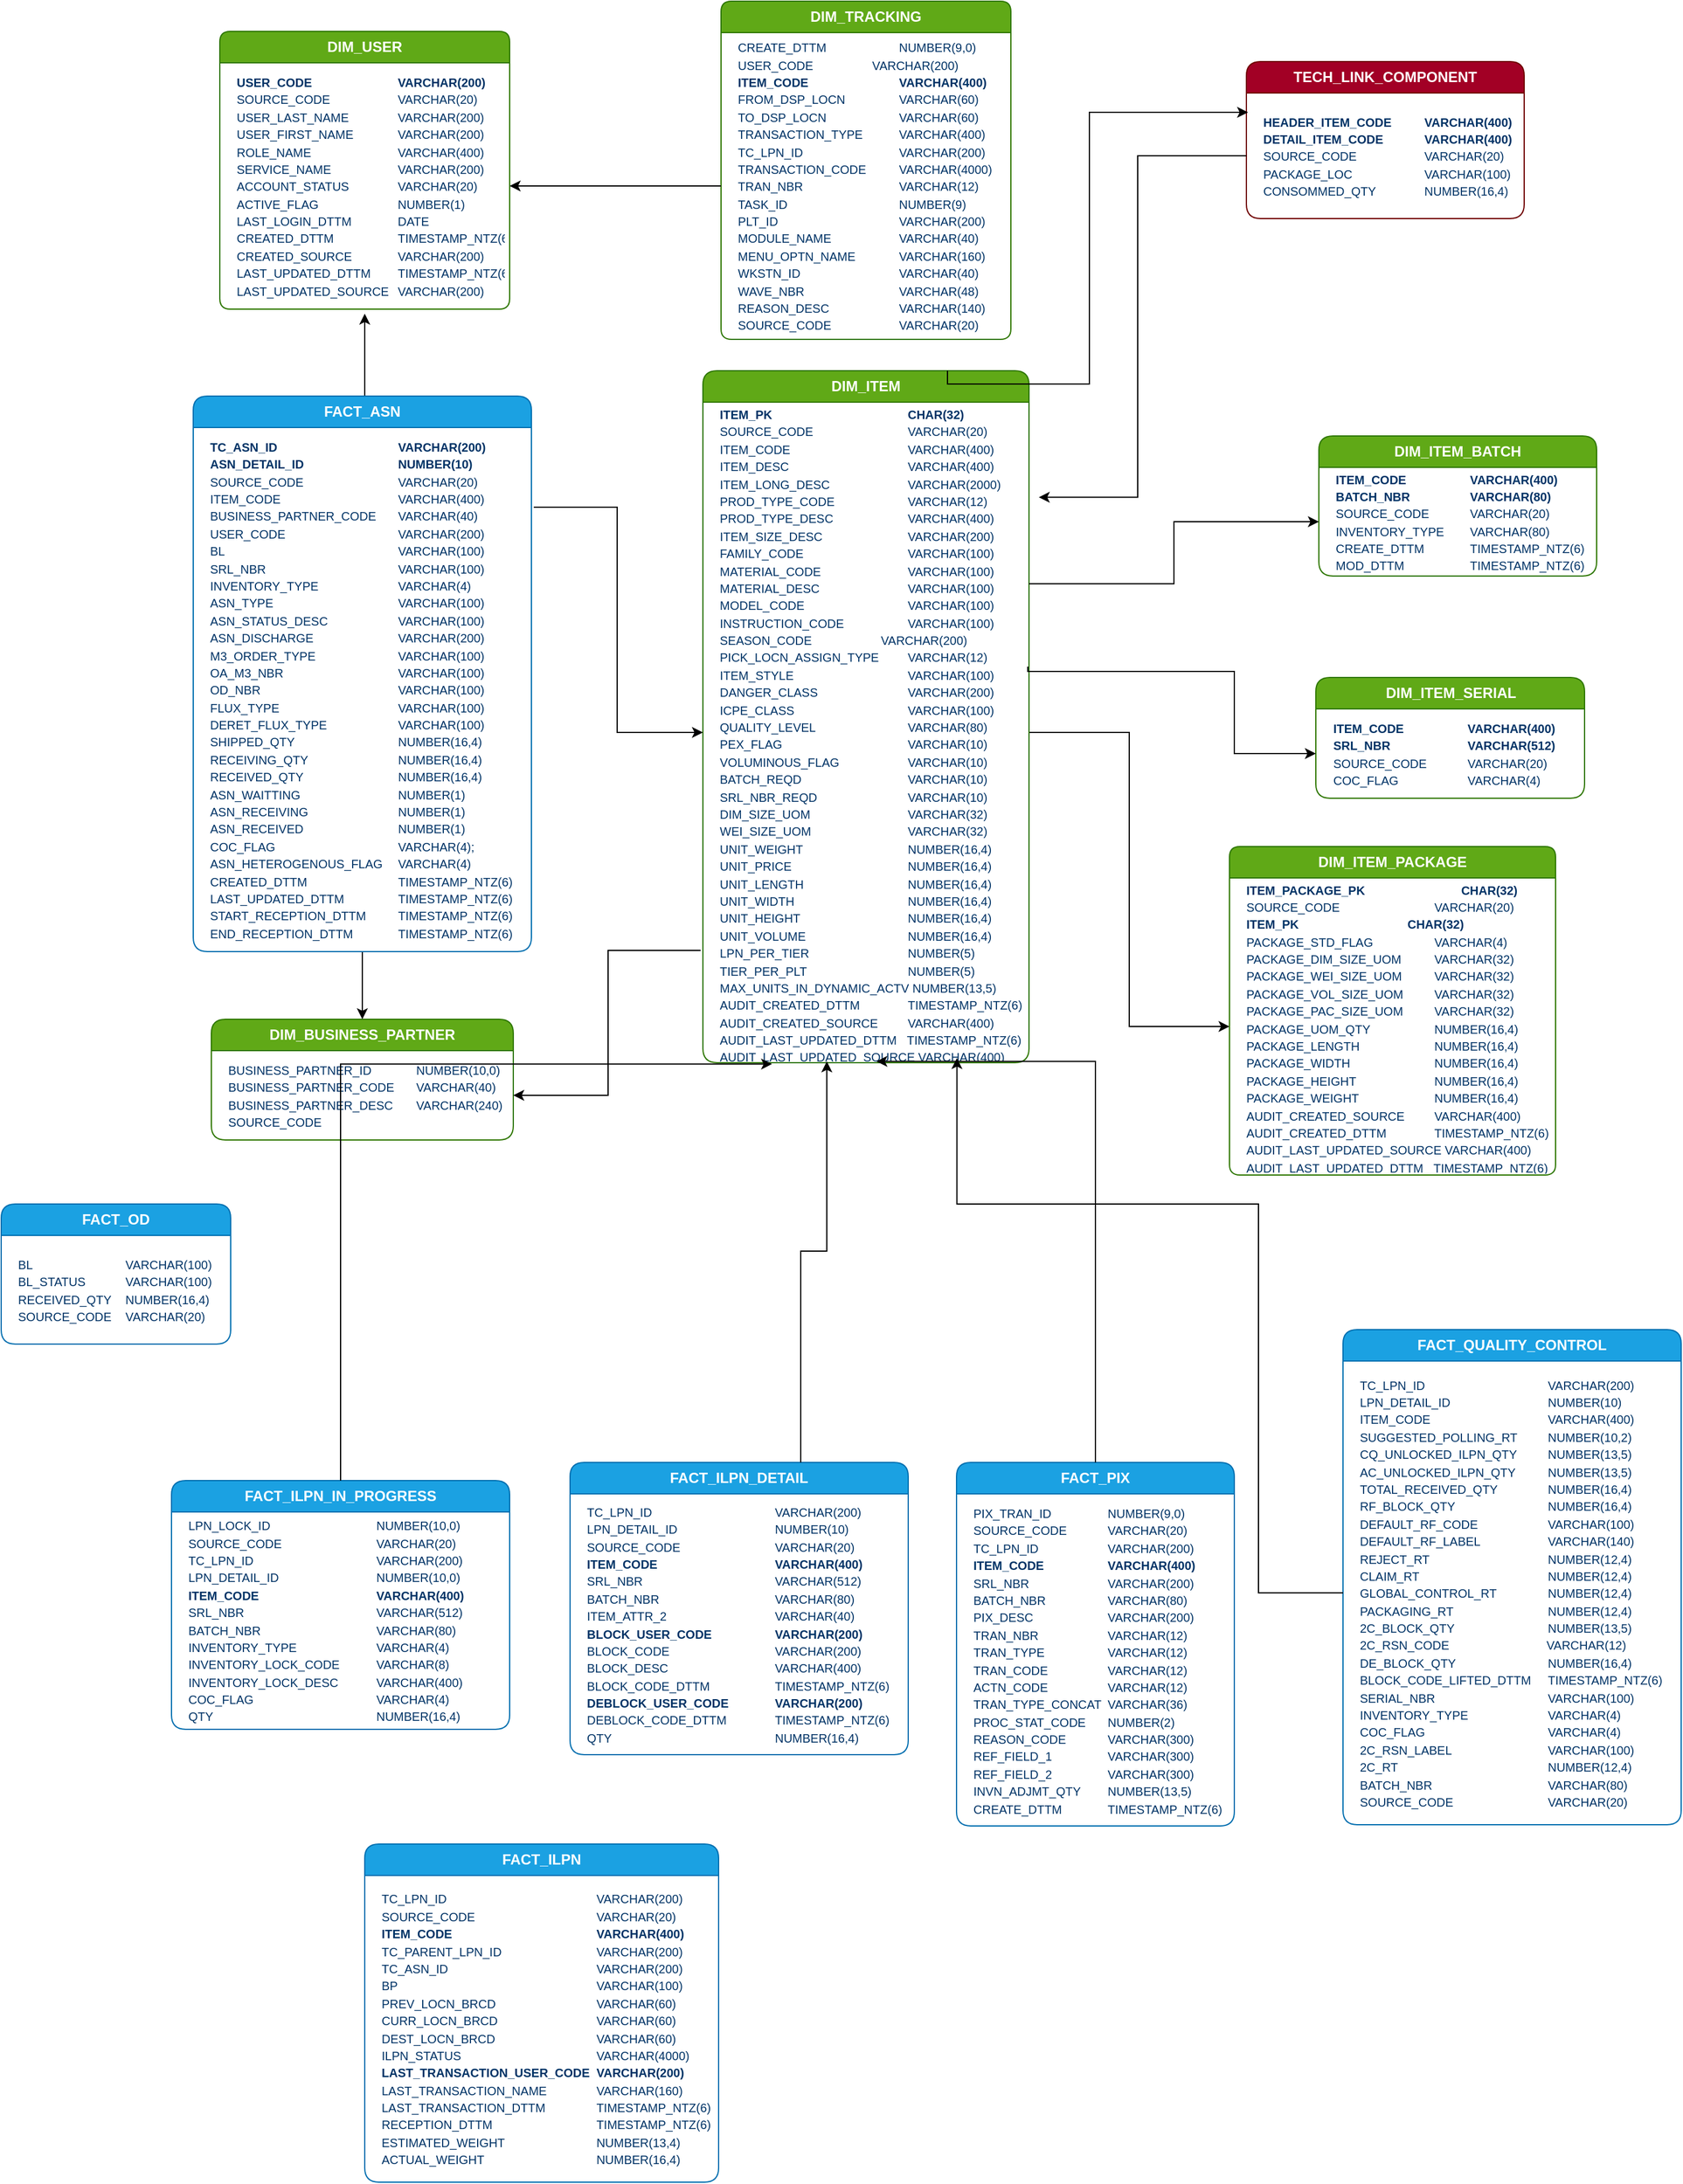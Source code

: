 <mxfile version="24.7.10" pages="6">
  <diagram name="Version 2" id="8ebsLRDOiImqGNt70xmv">
    <mxGraphModel dx="1347" dy="548" grid="0" gridSize="10" guides="1" tooltips="1" connect="1" arrows="1" fold="1" page="1" pageScale="1" pageWidth="826" pageHeight="1169" background="none" math="0" shadow="0">
      <root>
        <mxCell id="G1W0jJ5fMIdIB95jKs3h-0" />
        <mxCell id="G1W0jJ5fMIdIB95jKs3h-1" parent="G1W0jJ5fMIdIB95jKs3h-0" />
        <mxCell id="xtZ40f9-sQjYGwTNpRSY-17" style="edgeStyle=orthogonalEdgeStyle;rounded=0;orthogonalLoop=1;jettySize=auto;html=1;" parent="G1W0jJ5fMIdIB95jKs3h-1" source="xtZ40f9-sQjYGwTNpRSY-1" target="xtZ40f9-sQjYGwTNpRSY-16" edge="1">
          <mxGeometry relative="1" as="geometry" />
        </mxCell>
        <mxCell id="xtZ40f9-sQjYGwTNpRSY-0" value="&lt;b&gt;DIM_ITEM&lt;/b&gt;" style="swimlane;fontStyle=0;childLayout=stackLayout;horizontal=1;startSize=26;horizontalStack=0;resizeParent=1;resizeParentMax=0;resizeLast=0;collapsible=1;marginBottom=0;whiteSpace=wrap;html=1;fillColor=#60a917;fontColor=#ffffff;strokeColor=#2D7600;rounded=1;" parent="G1W0jJ5fMIdIB95jKs3h-1" vertex="1">
          <mxGeometry x="770" y="340" width="270" height="573" as="geometry" />
        </mxCell>
        <mxCell id="xtZ40f9-sQjYGwTNpRSY-1" value="&lt;p style=&quot;color: rgb(0, 51, 102); text-wrap: nowrap; margin: 0px 0px 0px 8px;&quot;&gt;&lt;b&gt;&lt;span style=&quot;font-size: 10px;&quot;&gt;ITEM_PK&lt;/span&gt;&lt;span style=&quot;font-size: 10px; white-space-collapse: preserve;&quot;&gt;&#x9;&lt;/span&gt;&lt;span style=&quot;font-size: 10px; white-space-collapse: preserve;&quot;&gt;&#x9;&lt;span style=&quot;white-space-collapse: preserve;&quot;&gt;&#x9;&#x9;&#x9;&lt;/span&gt;&lt;/span&gt;&lt;span style=&quot;font-size: 10px;&quot;&gt;CHAR(32)&lt;/span&gt;&lt;/b&gt;&lt;br&gt;&lt;/p&gt;&lt;p style=&quot;color: rgb(0, 51, 102); text-wrap: nowrap; margin: 0px 0px 0px 8px;&quot;&gt;&lt;span style=&quot;background-color: initial;&quot;&gt;&lt;font style=&quot;font-size: 10px;&quot;&gt;SOURCE_CODE&lt;span style=&quot;white-space-collapse: preserve;&quot;&gt;&#x9;&lt;/span&gt;&lt;span style=&quot;white-space-collapse: preserve;&quot;&gt;&#x9;&lt;span style=&quot;white-space-collapse: preserve;&quot;&gt;&#x9;&lt;/span&gt;&lt;span style=&quot;white-space-collapse: preserve;&quot;&gt;&#x9;&lt;/span&gt;&lt;/span&gt;&lt;/font&gt;&lt;/span&gt;&lt;span style=&quot;background-color: initial;&quot;&gt;&lt;font style=&quot;font-size: 10px;&quot;&gt;VARCHAR(20)&lt;/font&gt;&lt;/span&gt;&lt;/p&gt;&lt;p style=&quot;color: rgb(0, 51, 102); text-wrap: nowrap; margin: 0px 0px 0px 8px;&quot;&gt;&lt;span style=&quot;font-size: 10px;&quot;&gt;ITEM_CODE&lt;/span&gt;&lt;span style=&quot;font-size: 10px; white-space-collapse: preserve;&quot;&gt;&#x9;&lt;/span&gt;&lt;span style=&quot;font-size: 10px; white-space-collapse: preserve;&quot;&gt;&#x9;&lt;span style=&quot;white-space-collapse: preserve;&quot;&gt;&#x9;&#x9;&#x9;&lt;/span&gt;&lt;/span&gt;&lt;span style=&quot;font-size: 10px;&quot;&gt;VARCHAR(400)&lt;/span&gt;&lt;span style=&quot;background-color: initial;&quot;&gt;&lt;font style=&quot;font-size: 10px;&quot;&gt;&lt;br&gt;&lt;/font&gt;&lt;/span&gt;&lt;/p&gt;&lt;p style=&quot;color: rgb(0, 51, 102); text-wrap: nowrap; margin: 0px 0px 0px 8px;&quot;&gt;&lt;font style=&quot;font-size: 10px;&quot;&gt;ITEM_DESC&lt;span style=&quot;white-space-collapse: preserve;&quot;&gt;&#x9;&lt;/span&gt;&lt;span style=&quot;white-space-collapse: preserve;&quot;&gt;&#x9;&lt;/span&gt;&lt;span style=&quot;white-space-collapse: preserve;&quot;&gt;&#x9;&lt;/span&gt;&lt;span style=&quot;white-space-collapse: preserve;&quot;&gt;&#x9;&lt;/span&gt;&lt;span style=&quot;white-space-collapse: preserve;&quot;&gt;&#x9;&lt;/span&gt;VARCHAR(400)&lt;/font&gt;&lt;/p&gt;&lt;p style=&quot;margin: 0px 0px 0px 8px;&quot;&gt;&lt;font style=&quot;&quot;&gt;&lt;font color=&quot;#003366&quot;&gt;&lt;span style=&quot;font-size: 10px; text-wrap: nowrap;&quot;&gt;ITEM_LONG_DESC&lt;span style=&quot;white-space: pre;&quot;&gt;&#x9;&#x9;&#x9;&lt;/span&gt;VARCHAR(2000)&lt;/span&gt;&lt;/font&gt;&lt;br&gt;&lt;/font&gt;&lt;/p&gt;&lt;p style=&quot;color: rgb(0, 51, 102); text-wrap: nowrap; margin: 0px 0px 0px 8px;&quot;&gt;&lt;span style=&quot;background-color: initial; font-size: 10px;&quot;&gt;PROD_TYPE_CODE&lt;span style=&quot;white-space-collapse: preserve;&quot;&gt;&#x9;&lt;span style=&quot;white-space-collapse: preserve;&quot;&gt;&#x9;&lt;/span&gt;&lt;span style=&quot;white-space-collapse: preserve;&quot;&gt;&#x9;&lt;/span&gt;&lt;/span&gt;&lt;/span&gt;&lt;span style=&quot;font-size: 10px; background-color: initial;&quot;&gt;VARCHAR(12)&lt;/span&gt;&lt;/p&gt;&lt;p style=&quot;color: rgb(0, 51, 102); text-wrap: nowrap; margin: 0px 0px 0px 8px;&quot;&gt;&lt;font style=&quot;font-size: 10px;&quot;&gt;&lt;/font&gt;&lt;/p&gt;&lt;p style=&quot;color: rgb(0, 51, 102); text-wrap: nowrap; margin: 0px 0px 0px 8px;&quot;&gt;&lt;span style=&quot;background-color: initial; font-size: 10px;&quot;&gt;PROD_TYPE_DESC&lt;span style=&quot;white-space-collapse: preserve;&quot;&gt;&#x9;&lt;span style=&quot;white-space-collapse: preserve;&quot;&gt;&#x9;&lt;/span&gt;&lt;span style=&quot;white-space-collapse: preserve;&quot;&gt;&#x9;&lt;/span&gt;&lt;/span&gt;&lt;/span&gt;&lt;span style=&quot;font-size: 10px;&quot;&gt;VARCHAR&lt;/span&gt;&lt;span style=&quot;font-size: 10px; background-color: initial;&quot;&gt;(400)&lt;/span&gt;&lt;/p&gt;&lt;p style=&quot;color: rgb(0, 51, 102); text-wrap: nowrap; margin: 0px 0px 0px 8px;&quot;&gt;&lt;font style=&quot;font-size: 10px;&quot;&gt;&lt;span style=&quot;background-color: initial;&quot;&gt;ITEM_SIZE_DESC&amp;nbsp;&lt;span style=&quot;white-space-collapse: preserve;&quot;&gt;&#x9;&lt;span style=&quot;white-space-collapse: preserve;&quot;&gt;&#x9;&lt;/span&gt;&lt;span style=&quot;white-space-collapse: preserve;&quot;&gt;&#x9;&lt;/span&gt;&lt;/span&gt;&lt;/span&gt;&lt;span style=&quot;background-color: initial;&quot;&gt;VARCHAR(200)&lt;/span&gt;&lt;br&gt;&lt;/font&gt;&lt;/p&gt;&lt;p style=&quot;margin: 0px 0px 0px 8px;&quot;&gt;&lt;font style=&quot;&quot;&gt;&lt;span style=&quot;background-color: initial;&quot;&gt;&lt;font color=&quot;#003366&quot;&gt;&lt;span style=&quot;font-size: 10px; text-wrap: nowrap;&quot;&gt;FAMILY_CODE&lt;span style=&quot;white-space: pre;&quot;&gt;&#x9;&#x9;&#x9;&#x9;&lt;/span&gt;VARCHAR(100)&lt;/span&gt;&lt;/font&gt;&lt;br&gt;&lt;/span&gt;&lt;/font&gt;&lt;/p&gt;&lt;p style=&quot;color: rgb(0, 51, 102); text-wrap: nowrap; margin: 0px 0px 0px 8px;&quot;&gt;&lt;font style=&quot;font-size: 10px;&quot;&gt;MATERIAL_CODE&lt;span style=&quot;white-space-collapse: preserve;&quot;&gt;&#x9;&lt;span style=&quot;white-space-collapse: preserve;&quot;&gt;&#x9;&#x9;&#x9;&lt;/span&gt;&lt;/span&gt;&lt;span style=&quot;background-color: initial;&quot;&gt;VARCHAR(100)&lt;/span&gt;&lt;br&gt;&lt;/font&gt;&lt;/p&gt;&lt;p style=&quot;margin: 0px 0px 0px 8px;&quot;&gt;&lt;font style=&quot;&quot;&gt;&lt;span style=&quot;background-color: initial;&quot;&gt;&lt;font color=&quot;#003366&quot;&gt;&lt;span style=&quot;font-size: 10px; text-wrap: nowrap;&quot;&gt;MATERIAL_DESC&lt;span style=&quot;white-space: pre;&quot;&gt;&#x9;&#x9;&#x9;&#x9;&lt;/span&gt;VARCHAR(100)&lt;/span&gt;&lt;/font&gt;&lt;br&gt;&lt;/span&gt;&lt;/font&gt;&lt;/p&gt;&lt;p style=&quot;color: rgb(0, 51, 102); text-wrap: nowrap; margin: 0px 0px 0px 8px;&quot;&gt;&lt;font style=&quot;font-size: 10px;&quot;&gt;&lt;/font&gt;&lt;/p&gt;&lt;p style=&quot;color: rgb(0, 51, 102); text-wrap: nowrap; margin: 0px 0px 0px 8px;&quot;&gt;&lt;font style=&quot;font-size: 10px;&quot;&gt;&lt;span style=&quot;background-color: initial;&quot;&gt;MODEL_CODE&lt;span style=&quot;white-space-collapse: preserve;&quot;&gt;&#x9;&lt;span style=&quot;white-space-collapse: preserve;&quot;&gt;&#x9;&#x9;&#x9;&lt;/span&gt;&lt;/span&gt;&lt;/span&gt;&lt;span style=&quot;background-color: initial;&quot;&gt;VARCHAR(100)&lt;/span&gt;&lt;/font&gt;&lt;/p&gt;&lt;p style=&quot;margin: 0px 0px 0px 8px;&quot;&gt;&lt;font style=&quot;&quot;&gt;&lt;span style=&quot;background-color: initial;&quot;&gt;&lt;font color=&quot;#003366&quot;&gt;&lt;span style=&quot;font-size: 10px; text-wrap: nowrap;&quot;&gt;INSTRUCTION_CODE&lt;span style=&quot;white-space: pre;&quot;&gt;&#x9;&#x9;&lt;span style=&quot;white-space: pre;&quot;&gt;&#x9;&lt;/span&gt;&lt;/span&gt;VARCHAR(100)&lt;/span&gt;&lt;/font&gt;&lt;br&gt;&lt;/span&gt;&lt;/font&gt;&lt;/p&gt;&lt;p style=&quot;margin: 0px 0px 0px 8px;&quot;&gt;&lt;font style=&quot;&quot;&gt;&lt;span style=&quot;background-color: initial;&quot;&gt;&lt;font color=&quot;#003366&quot;&gt;&lt;span style=&quot;font-size: 10px; text-wrap: nowrap;&quot;&gt;SEASON_CODE&lt;span style=&quot;white-space: pre;&quot;&gt;&#x9;&#x9;&#x9;&lt;/span&gt;VARCHAR(200)&lt;/span&gt;&lt;br&gt;&lt;/font&gt;&lt;/span&gt;&lt;/font&gt;&lt;/p&gt;&lt;p style=&quot;color: rgb(0, 51, 102); text-wrap: nowrap; margin: 0px 0px 0px 8px;&quot;&gt;&lt;span style=&quot;background-color: initial;&quot;&gt;&lt;span style=&quot;font-size: 10px;&quot;&gt;PICK_LOCN_ASSIGN_TYPE&lt;span style=&quot;white-space-collapse: preserve;&quot;&gt;&#x9;&lt;/span&gt;&lt;span style=&quot;white-space-collapse: preserve;&quot;&gt;&#x9;&lt;/span&gt;&lt;/span&gt;&lt;/span&gt;&lt;span style=&quot;font-size: 10px; background-color: initial;&quot;&gt;VARCHAR(12)&lt;/span&gt;&lt;/p&gt;&lt;p style=&quot;color: rgb(0, 51, 102); text-wrap: nowrap; margin: 0px 0px 0px 8px;&quot;&gt;&lt;font style=&quot;font-size: 10px;&quot;&gt;&lt;span style=&quot;background-color: initial;&quot;&gt;ITEM_STYLE&lt;span style=&quot;white-space-collapse: preserve;&quot;&gt;&#x9;&lt;/span&gt;&lt;span style=&quot;white-space-collapse: preserve;&quot;&gt;&#x9;&lt;span style=&quot;white-space-collapse: preserve;&quot;&gt;&#x9;&#x9;&#x9;&lt;/span&gt;&lt;/span&gt;&lt;/span&gt;&lt;span style=&quot;background-color: initial;&quot;&gt;VARCHAR(100)&lt;/span&gt;&lt;span style=&quot;background-color: initial;&quot;&gt;&lt;br&gt;&lt;/span&gt;&lt;/font&gt;&lt;/p&gt;&lt;p style=&quot;color: rgb(0, 51, 102); text-wrap: nowrap; margin: 0px 0px 0px 8px;&quot;&gt;&lt;font style=&quot;font-size: 10px;&quot;&gt;DANGER_CLASS&amp;nbsp;&lt;span style=&quot;white-space-collapse: preserve;&quot;&gt;&#x9;&lt;span style=&quot;white-space-collapse: preserve;&quot;&gt;&#x9;&#x9;&#x9;&lt;/span&gt;&lt;/span&gt;VARCHAR(200)&lt;span style=&quot;background-color: initial;&quot;&gt;&lt;br&gt;&lt;/span&gt;&lt;/font&gt;&lt;/p&gt;&lt;p style=&quot;color: rgb(0, 51, 102); text-wrap: nowrap; margin: 0px 0px 0px 8px;&quot;&gt;&lt;span style=&quot;font-size: 10px;&quot;&gt;ICPE_CLASS&lt;span style=&quot;white-space-collapse: preserve;&quot;&gt;&#x9;&lt;/span&gt;&lt;span style=&quot;white-space-collapse: preserve;&quot;&gt;&#x9;&lt;/span&gt;&lt;span style=&quot;white-space-collapse: preserve;&quot;&gt;&#x9;&lt;/span&gt;&lt;span style=&quot;white-space-collapse: preserve;&quot;&gt;&#x9;&lt;/span&gt;&lt;span style=&quot;white-space-collapse: preserve;&quot;&gt;&#x9;&lt;/span&gt;&lt;/span&gt;&lt;span style=&quot;font-size: 10px; background-color: initial;&quot;&gt;VARCHAR(100)&lt;/span&gt;&lt;/p&gt;&lt;p style=&quot;color: rgb(0, 51, 102); text-wrap: nowrap; margin: 0px 0px 0px 8px;&quot;&gt;&lt;font style=&quot;font-size: 10px;&quot;&gt;&lt;span style=&quot;font-size: 12px; background-color: initial;&quot;&gt;&lt;font style=&quot;font-size: 10px;&quot;&gt;QUALITY_LEVEL&lt;span style=&quot;white-space-collapse: preserve;&quot;&gt;&#x9;&lt;/span&gt;&lt;span style=&quot;white-space-collapse: preserve;&quot;&gt;&#x9;&lt;span style=&quot;white-space-collapse: preserve;&quot;&gt;&#x9;&lt;/span&gt;&lt;span style=&quot;white-space-collapse: preserve;&quot;&gt;&#x9;&lt;/span&gt;&lt;/span&gt;&lt;/font&gt;&lt;/span&gt;&lt;span style=&quot;font-size: 12px; background-color: initial;&quot;&gt;&lt;font style=&quot;font-size: 10px;&quot;&gt;VARCHAR(80)&lt;/font&gt;&lt;/span&gt;&lt;/font&gt;&lt;/p&gt;&lt;p style=&quot;color: rgb(0, 51, 102); text-wrap: nowrap; margin: 0px 0px 0px 8px;&quot;&gt;&lt;span style=&quot;background-color: initial;&quot;&gt;&lt;font style=&quot;font-size: 10px;&quot;&gt;PEX_FLAG&lt;span style=&quot;white-space-collapse: preserve;&quot;&gt;&#x9;&lt;/span&gt;&lt;span style=&quot;white-space-collapse: preserve;&quot;&gt;&#x9;&lt;/span&gt;&lt;span style=&quot;white-space-collapse: preserve;&quot;&gt;&#x9;&lt;span style=&quot;white-space-collapse: preserve;&quot;&gt;&#x9;&lt;/span&gt;&lt;span style=&quot;white-space-collapse: preserve;&quot;&gt;&#x9;&lt;/span&gt;&lt;/span&gt;&lt;/font&gt;&lt;/span&gt;&lt;span style=&quot;background-color: initial;&quot;&gt;&lt;font style=&quot;font-size: 10px;&quot;&gt;VARCHAR(10)&lt;/font&gt;&lt;/span&gt;&lt;/p&gt;&lt;p style=&quot;color: rgb(0, 51, 102); text-wrap: nowrap; margin: 0px 0px 0px 8px;&quot;&gt;&lt;span style=&quot;background-color: initial;&quot;&gt;&lt;font style=&quot;font-size: 10px;&quot;&gt;VOLUMINOUS_FLAG&lt;span style=&quot;white-space-collapse: preserve;&quot;&gt;&#x9;&lt;span style=&quot;white-space-collapse: preserve;&quot;&gt;&#x9;&lt;/span&gt;&lt;span style=&quot;white-space-collapse: preserve;&quot;&gt;&#x9;&lt;/span&gt;&lt;/span&gt;&lt;/font&gt;&lt;/span&gt;&lt;span style=&quot;background-color: initial;&quot;&gt;&lt;font style=&quot;font-size: 10px;&quot;&gt;VARCHAR(10)&lt;/font&gt;&lt;/span&gt;&lt;/p&gt;&lt;p style=&quot;color: rgb(0, 51, 102); text-wrap: nowrap; margin: 0px 0px 0px 8px;&quot;&gt;&lt;font style=&quot;font-size: 10px;&quot;&gt;BATCH_REQD&amp;nbsp;&lt;span style=&quot;white-space-collapse: preserve;&quot;&gt;&#x9;&lt;span style=&quot;white-space-collapse: preserve;&quot;&gt;&#x9;&#x9;&#x9;&lt;/span&gt;&lt;/span&gt;VARCHAR(10)&lt;br&gt;&lt;/font&gt;&lt;/p&gt;&lt;p style=&quot;color: rgb(0, 51, 102); text-wrap: nowrap; margin: 0px 0px 0px 8px;&quot;&gt;&lt;font style=&quot;font-size: 10px;&quot;&gt;SRL_NBR_REQD&amp;nbsp;&lt;span style=&quot;white-space-collapse: preserve;&quot;&gt;&#x9;&lt;span style=&quot;white-space-collapse: preserve;&quot;&gt;&#x9;&#x9;&#x9;&lt;/span&gt;&lt;/span&gt;VARCHAR(10)&lt;/font&gt;&lt;/p&gt;&lt;p style=&quot;color: rgb(0, 51, 102); text-wrap: nowrap; margin: 0px 0px 0px 8px;&quot;&gt;&lt;font style=&quot;font-size: 10px;&quot;&gt;&lt;span style=&quot;background-color: initial;&quot;&gt;DIM_SIZE_UOM&amp;nbsp;&lt;span style=&quot;white-space-collapse: preserve;&quot;&gt;&#x9;&lt;span style=&quot;white-space-collapse: preserve;&quot;&gt;&#x9;&#x9;&#x9;&lt;/span&gt;&lt;/span&gt;&lt;/span&gt;&lt;span style=&quot;background-color: initial;&quot;&gt;VARCHAR(32)&lt;/span&gt;&lt;span style=&quot;background-color: initial;&quot;&gt;&lt;br&gt;&lt;/span&gt;&lt;/font&gt;&lt;/p&gt;&lt;p style=&quot;color: rgb(0, 51, 102); text-wrap: nowrap; margin: 0px 0px 0px 8px;&quot;&gt;&lt;font style=&quot;font-size: 10px;&quot;&gt;&lt;/font&gt;&lt;/p&gt;&lt;p style=&quot;color: rgb(0, 51, 102); text-wrap: nowrap; margin: 0px 0px 0px 8px;&quot;&gt;&lt;font style=&quot;font-size: 10px;&quot;&gt;&lt;span style=&quot;background-color: initial;&quot;&gt;WEI_SIZE_UOM&amp;nbsp;&lt;span style=&quot;white-space-collapse: preserve;&quot;&gt;&#x9;&lt;span style=&quot;white-space-collapse: preserve;&quot;&gt;&#x9;&#x9;&#x9;&lt;/span&gt;&lt;/span&gt;&lt;/span&gt;&lt;span style=&quot;background-color: initial;&quot;&gt;VARCHAR(32)&lt;/span&gt;&lt;/font&gt;&lt;/p&gt;&lt;p style=&quot;color: rgb(0, 51, 102); text-wrap: nowrap; margin: 0px 0px 0px 8px;&quot;&gt;&lt;font style=&quot;font-size: 10px;&quot;&gt;UNIT_WEIGHT&amp;nbsp;&lt;span style=&quot;white-space-collapse: preserve;&quot;&gt;&#x9;&lt;span style=&quot;white-space-collapse: preserve;&quot;&gt;&#x9;&#x9;&#x9;&lt;/span&gt;&lt;/span&gt;NUMBER(16,4)&lt;/font&gt;&lt;/p&gt;&lt;p style=&quot;color: rgb(0, 51, 102); text-wrap: nowrap; margin: 0px 0px 0px 8px;&quot;&gt;&lt;font style=&quot;font-size: 10px;&quot;&gt;UNIT_PRICE&amp;nbsp;&lt;span style=&quot;white-space-collapse: preserve;&quot;&gt;&#x9;&lt;/span&gt;&lt;span style=&quot;white-space-collapse: preserve;&quot;&gt;&#x9;&lt;span style=&quot;white-space-collapse: preserve;&quot;&gt;&#x9;&#x9;&#x9;&lt;/span&gt;&lt;/span&gt;NUMBER(16,4)&lt;/font&gt;&lt;/p&gt;&lt;p style=&quot;color: rgb(0, 51, 102); text-wrap: nowrap; margin: 0px 0px 0px 8px;&quot;&gt;&lt;font style=&quot;font-size: 10px;&quot;&gt;UNIT_LENGTH&amp;nbsp;&lt;span style=&quot;white-space-collapse: preserve;&quot;&gt;&#x9;&lt;span style=&quot;white-space-collapse: preserve;&quot;&gt;&#x9;&#x9;&#x9;&lt;/span&gt;&lt;/span&gt;NUMBER(16,4)&lt;br&gt;&lt;/font&gt;&lt;/p&gt;&lt;p style=&quot;color: rgb(0, 51, 102); text-wrap: nowrap; margin: 0px 0px 0px 8px;&quot;&gt;&lt;font style=&quot;font-size: 10px;&quot;&gt;UNIT_WIDTH&amp;nbsp;&lt;span style=&quot;white-space-collapse: preserve;&quot;&gt;&#x9;&lt;/span&gt;&lt;span style=&quot;white-space-collapse: preserve;&quot;&gt;&#x9;&lt;span style=&quot;white-space-collapse: preserve;&quot;&gt;&#x9;&#x9;&#x9;&lt;/span&gt;&lt;/span&gt;NUMBER(16,4)&lt;br&gt;&lt;/font&gt;&lt;/p&gt;&lt;p style=&quot;color: rgb(0, 51, 102); text-wrap: nowrap; margin: 0px 0px 0px 8px;&quot;&gt;&lt;font style=&quot;font-size: 10px;&quot;&gt;UNIT_HEIGHT&amp;nbsp;&lt;span style=&quot;white-space-collapse: preserve;&quot;&gt;&#x9;&lt;span style=&quot;white-space-collapse: preserve;&quot;&gt;&#x9;&#x9;&#x9;&lt;/span&gt;&lt;/span&gt;NUMBER(16,4)&lt;br&gt;&lt;/font&gt;&lt;/p&gt;&lt;p style=&quot;color: rgb(0, 51, 102); text-wrap: nowrap; margin: 0px 0px 0px 8px;&quot;&gt;&lt;font style=&quot;font-size: 10px;&quot;&gt;UNIT_VOLUME&amp;nbsp;&lt;span style=&quot;white-space-collapse: preserve;&quot;&gt;&#x9;&lt;span style=&quot;white-space-collapse: preserve;&quot;&gt;&#x9;&#x9;&#x9;&lt;/span&gt;&lt;/span&gt;NUMBER(16,4)&lt;br&gt;&lt;/font&gt;&lt;/p&gt;&lt;p style=&quot;color: rgb(0, 51, 102); text-wrap: nowrap; margin: 0px 0px 0px 8px;&quot;&gt;&lt;span style=&quot;background-color: initial;&quot;&gt;&lt;span style=&quot;font-size: 10px;&quot;&gt;LPN_PER_TIER&lt;span style=&quot;white-space-collapse: preserve;&quot;&gt;&#x9;&lt;/span&gt;&lt;span style=&quot;white-space-collapse: preserve;&quot;&gt;&#x9;&lt;/span&gt;&lt;span style=&quot;white-space-collapse: preserve;&quot;&gt;&#x9;&lt;/span&gt;&lt;span style=&quot;white-space-collapse: preserve;&quot;&gt;&#x9;&lt;/span&gt;NUMBER(5)&lt;/span&gt;&lt;br&gt;&lt;/span&gt;&lt;/p&gt;&lt;p style=&quot;color: rgb(0, 51, 102); text-wrap: nowrap; margin: 0px 0px 0px 8px;&quot;&gt;&lt;span style=&quot;background-color: initial;&quot;&gt;&lt;span style=&quot;font-size: 10px;&quot;&gt;TIER_PER_PLT&lt;span style=&quot;white-space-collapse: preserve;&quot;&gt;&#x9;&lt;/span&gt;&lt;span style=&quot;white-space-collapse: preserve;&quot;&gt;&#x9;&lt;/span&gt;&lt;span style=&quot;white-space-collapse: preserve;&quot;&gt;&#x9;&lt;/span&gt;&lt;span style=&quot;white-space-collapse: preserve;&quot;&gt;&#x9;&lt;/span&gt;&lt;/span&gt;&lt;/span&gt;&lt;span style=&quot;font-size: 10px; background-color: initial;&quot;&gt;NUMBER(5)&lt;/span&gt;&lt;/p&gt;&lt;p style=&quot;color: rgb(0, 51, 102); text-wrap: nowrap; margin: 0px 0px 0px 8px;&quot;&gt;&lt;font style=&quot;font-size: 10px;&quot;&gt;&lt;/font&gt;&lt;/p&gt;&lt;p style=&quot;color: rgb(0, 51, 102); text-wrap: nowrap; margin: 0px 0px 0px 8px;&quot;&gt;&lt;span style=&quot;background-color: initial;&quot;&gt;&lt;span style=&quot;font-size: 10px;&quot;&gt;MAX_UNITS_IN_DYNAMIC_ACTV&amp;nbsp;&lt;/span&gt;&lt;/span&gt;&lt;span style=&quot;font-size: 10px; background-color: initial;&quot;&gt;NUMBER(13,5)&lt;/span&gt;&lt;/p&gt;&lt;p style=&quot;color: rgb(0, 51, 102); text-wrap: nowrap; margin: 0px 0px 0px 8px;&quot;&gt;&lt;font style=&quot;font-size: 10px;&quot;&gt;&lt;span style=&quot;background-color: initial;&quot;&gt;AUDIT_CREATED_DTTM&amp;nbsp;&lt;span style=&quot;white-space-collapse: preserve;&quot;&gt;&#x9;&lt;span style=&quot;white-space-collapse: preserve;&quot;&gt;&#x9;&lt;/span&gt;&lt;/span&gt;&lt;/span&gt;&lt;span style=&quot;background-color: initial;&quot;&gt;TIMESTAMP_NTZ(6)&lt;/span&gt;&lt;span style=&quot;background-color: initial;&quot;&gt;&lt;br&gt;&lt;/span&gt;&lt;/font&gt;&lt;/p&gt;&lt;p style=&quot;color: rgb(0, 51, 102); text-wrap: nowrap; margin: 0px 0px 0px 8px;&quot;&gt;&lt;span style=&quot;background-color: initial;&quot;&gt;&lt;font style=&quot;font-size: 10px;&quot;&gt;AUDIT_CREATED_SOURCE&amp;nbsp;&lt;span style=&quot;white-space-collapse: preserve;&quot;&gt;&#x9;&lt;/span&gt;VARCHAR(400)&lt;/font&gt;&lt;br&gt;&lt;/span&gt;&lt;/p&gt;&lt;p style=&quot;color: rgb(0, 51, 102); text-wrap: nowrap; margin: 0px 0px 0px 8px;&quot;&gt;&lt;span style=&quot;background-color: initial;&quot;&gt;&lt;font style=&quot;font-size: 10px;&quot;&gt;AUDIT_LAST_UPDATED_DTTM&amp;nbsp; &amp;nbsp;&lt;/font&gt;&lt;/span&gt;&lt;span style=&quot;background-color: initial;&quot;&gt;&lt;font style=&quot;font-size: 10px;&quot;&gt;TIMESTAMP_NTZ(6)&lt;/font&gt;&lt;/span&gt;&lt;span style=&quot;background-color: initial;&quot;&gt;&lt;br&gt;&lt;/span&gt;&lt;/p&gt;&lt;p style=&quot;color: rgb(0, 51, 102); text-wrap: nowrap; margin: 0px 0px 0px 8px;&quot;&gt;&lt;font style=&quot;font-size: 10px;&quot;&gt;&lt;/font&gt;&lt;/p&gt;&lt;p style=&quot;color: rgb(0, 51, 102); text-wrap: nowrap; margin: 0px 0px 0px 8px;&quot;&gt;&lt;font style=&quot;font-size: 10px;&quot;&gt;&lt;/font&gt;&lt;/p&gt;&lt;p style=&quot;color: rgb(0, 51, 102); text-wrap: nowrap; margin: 0px 0px 0px 8px;&quot;&gt;&lt;span style=&quot;background-color: initial;&quot;&gt;&lt;span style=&quot;font-size: 10px;&quot;&gt;AUDIT_LAST_UPDATED_SOURCE&amp;nbsp;&lt;/span&gt;&lt;/span&gt;&lt;span style=&quot;font-size: 10px; background-color: initial;&quot;&gt;VARCHAR(400)&lt;/span&gt;&lt;/p&gt;&lt;p style=&quot;color: rgb(0, 51, 102); text-wrap: nowrap; margin: 0px 0px 0px 8px;&quot;&gt;&lt;span style=&quot;font-size: 10px; background-color: initial;&quot;&gt;&lt;br&gt;&lt;/span&gt;&lt;/p&gt;" style="text;strokeColor=none;fillColor=none;align=left;verticalAlign=middle;spacingLeft=4;spacingRight=4;overflow=hidden;points=[[0,0.5],[1,0.5]];portConstraint=eastwest;rotatable=0;whiteSpace=wrap;html=1;" parent="xtZ40f9-sQjYGwTNpRSY-0" vertex="1">
          <mxGeometry y="26" width="270" height="547" as="geometry" />
        </mxCell>
        <mxCell id="xtZ40f9-sQjYGwTNpRSY-4" value="DIM_ITEM_BATCH" style="swimlane;fontStyle=1;childLayout=stackLayout;horizontal=1;startSize=26;horizontalStack=0;resizeParent=1;resizeParentMax=0;resizeLast=0;collapsible=1;marginBottom=0;whiteSpace=wrap;html=1;fillColor=#60a917;fontColor=#ffffff;strokeColor=#2D7600;rounded=1;" parent="G1W0jJ5fMIdIB95jKs3h-1" vertex="1">
          <mxGeometry x="1280" y="394" width="230" height="116" as="geometry">
            <mxRectangle x="920" y="1270" width="140" height="30" as="alternateBounds" />
          </mxGeometry>
        </mxCell>
        <mxCell id="xtZ40f9-sQjYGwTNpRSY-5" value="&lt;p style=&quot;color: rgb(0, 51, 102); text-wrap: nowrap; margin: 0px 0px 0px 8px;&quot;&gt;&lt;b&gt;&lt;span style=&quot;background-color: initial; font-size: 10px;&quot;&gt;ITEM_CODE&lt;/span&gt;&lt;span style=&quot;white-space-collapse: preserve; background-color: initial; font-size: 10px;&quot;&gt;&#x9;&lt;/span&gt;&lt;span style=&quot;white-space-collapse: preserve; background-color: initial; font-size: 10px;&quot;&gt;&#x9;&lt;span style=&quot;white-space-collapse: preserve;&quot;&gt;&#x9;&lt;/span&gt;&lt;/span&gt;&lt;span style=&quot;background-color: initial; font-size: 10px;&quot;&gt;VARCHAR(400)&lt;/span&gt;&lt;/b&gt;&lt;br&gt;&lt;/p&gt;&lt;p style=&quot;color: rgb(0, 51, 102); text-wrap: nowrap; margin: 0px 0px 0px 8px;&quot;&gt;&lt;b&gt;&lt;span style=&quot;background-color: initial;&quot;&gt;&lt;span style=&quot;font-size: 10px;&quot;&gt;BATCH_NBR&lt;span style=&quot;white-space-collapse: preserve;&quot;&gt;&#x9;&lt;/span&gt;&lt;span style=&quot;white-space-collapse: preserve;&quot;&gt;&#x9;&lt;span style=&quot;white-space-collapse: preserve;&quot;&gt;&#x9;&lt;/span&gt;&lt;/span&gt;&lt;/span&gt;&lt;/span&gt;&lt;span style=&quot;font-size: 10px; background-color: initial;&quot;&gt;VARCHAR(80)&lt;/span&gt;&lt;/b&gt;&lt;/p&gt;&lt;p style=&quot;color: rgb(0, 51, 102); text-wrap: nowrap; margin: 0px 0px 0px 8px;&quot;&gt;&lt;span style=&quot;background-color: initial;&quot;&gt;&lt;font style=&quot;font-size: 10px;&quot;&gt;SOURCE_CODE&lt;span style=&quot;white-space-collapse: preserve;&quot;&gt;&#x9;&lt;/span&gt;&lt;span style=&quot;white-space-collapse: preserve;&quot;&gt;&#x9;&lt;/span&gt;&lt;/font&gt;&lt;/span&gt;&lt;span style=&quot;background-color: initial;&quot;&gt;&lt;font style=&quot;font-size: 10px;&quot;&gt;VARCHAR(20)&lt;/font&gt;&lt;/span&gt;&lt;span style=&quot;font-size: 10px; background-color: initial;&quot;&gt;&lt;br&gt;&lt;/span&gt;&lt;/p&gt;&lt;p style=&quot;color: rgb(0, 51, 102); text-wrap: nowrap; margin: 0px 0px 0px 8px;&quot;&gt;&lt;span style=&quot;background-color: initial;&quot;&gt;&lt;span style=&quot;font-size: 10px;&quot;&gt;INVENTORY_TYPE&lt;span style=&quot;white-space-collapse: preserve;&quot;&gt;&#x9;&lt;/span&gt;&lt;/span&gt;&lt;/span&gt;&lt;span style=&quot;font-size: 10px; background-color: initial;&quot;&gt;VARCHAR(80)&lt;/span&gt;&lt;/p&gt;&lt;p style=&quot;color: rgb(0, 51, 102); text-wrap: nowrap; margin: 0px 0px 0px 8px;&quot;&gt;&lt;span style=&quot;background-color: initial;&quot;&gt;&lt;span style=&quot;font-size: 10px;&quot;&gt;CREATE_DTTM&lt;span style=&quot;white-space-collapse: preserve;&quot;&gt;&#x9;&lt;/span&gt;&lt;span style=&quot;white-space-collapse: preserve;&quot;&gt;&#x9;&lt;/span&gt;&lt;/span&gt;&lt;/span&gt;&lt;span style=&quot;font-size: 10px; background-color: initial;&quot;&gt;TIMESTAMP_NTZ(6)&lt;/span&gt;&lt;/p&gt;&lt;p style=&quot;color: rgb(0, 51, 102); text-wrap: nowrap; margin: 0px 0px 0px 8px;&quot;&gt;&lt;span style=&quot;background-color: initial; font-size: 10px;&quot;&gt;MOD_DTTM&lt;span style=&quot;white-space-collapse: preserve;&quot;&gt;&#x9;&lt;/span&gt;&lt;span style=&quot;white-space-collapse: preserve;&quot;&gt;&#x9;&lt;/span&gt;&lt;span style=&quot;white-space-collapse: preserve;&quot;&gt;&#x9;&lt;/span&gt;&lt;/span&gt;&lt;span style=&quot;font-size: 10px;&quot;&gt;TIMESTAMP_NTZ(6)&lt;/span&gt;&lt;/p&gt;" style="text;strokeColor=none;fillColor=none;align=left;verticalAlign=middle;spacingLeft=4;spacingRight=4;overflow=hidden;points=[[0,0.5],[1,0.5]];portConstraint=eastwest;rotatable=0;whiteSpace=wrap;html=1;rounded=1;" parent="xtZ40f9-sQjYGwTNpRSY-4" vertex="1">
          <mxGeometry y="26" width="230" height="90" as="geometry" />
        </mxCell>
        <mxCell id="xtZ40f9-sQjYGwTNpRSY-8" value="DIM_ITEM_SERIAL" style="swimlane;fontStyle=1;childLayout=stackLayout;horizontal=1;startSize=26;horizontalStack=0;resizeParent=1;resizeParentMax=0;resizeLast=0;collapsible=1;marginBottom=0;whiteSpace=wrap;html=1;fillColor=#60a917;fontColor=#ffffff;strokeColor=#2D7600;rounded=1;" parent="G1W0jJ5fMIdIB95jKs3h-1" vertex="1">
          <mxGeometry x="1277.5" y="594" width="222.5" height="100" as="geometry">
            <mxRectangle x="920" y="1270" width="140" height="30" as="alternateBounds" />
          </mxGeometry>
        </mxCell>
        <mxCell id="xtZ40f9-sQjYGwTNpRSY-9" value="&lt;p style=&quot;color: rgb(0, 51, 102); text-wrap: nowrap; margin: 0px 0px 0px 8px;&quot;&gt;&lt;b&gt;&lt;font style=&quot;font-size: 10px;&quot;&gt;ITEM_CODE&lt;span style=&quot;white-space-collapse: preserve;&quot;&gt;&#x9;&lt;/span&gt;&lt;span style=&quot;white-space-collapse: preserve;&quot;&gt;&#x9;&lt;span style=&quot;white-space-collapse: preserve;&quot;&gt;&#x9;&lt;/span&gt;&lt;/span&gt;&lt;/font&gt;&lt;span style=&quot;font-size: 10px; background-color: initial;&quot;&gt;VARCHAR(400)&lt;/span&gt;&lt;/b&gt;&lt;/p&gt;&lt;p style=&quot;color: rgb(0, 51, 102); text-wrap: nowrap; margin: 0px 0px 0px 8px;&quot;&gt;&lt;b&gt;&lt;span style=&quot;background-color: initial; font-size: 10px;&quot;&gt;SRL_NBR&lt;span style=&quot;white-space-collapse: preserve;&quot;&gt;&#x9;&lt;/span&gt;&lt;span style=&quot;white-space-collapse: preserve;&quot;&gt;&#x9;&lt;/span&gt;&lt;span style=&quot;white-space-collapse: preserve;&quot;&gt;&#x9;&lt;/span&gt;&lt;/span&gt;&lt;span style=&quot;font-size: 10px; background-color: initial;&quot;&gt;VARCHAR(512)&lt;/span&gt;&lt;/b&gt;&lt;/p&gt;&lt;p style=&quot;color: rgb(0, 51, 102); text-wrap: nowrap; margin: 0px 0px 0px 8px;&quot;&gt;&lt;span style=&quot;background-color: initial;&quot;&gt;&lt;font style=&quot;font-size: 10px;&quot;&gt;SOURCE_CODE&lt;span style=&quot;white-space-collapse: preserve;&quot;&gt;&#x9;&lt;/span&gt;&lt;span style=&quot;white-space-collapse: preserve;&quot;&gt;&#x9;&lt;/span&gt;&lt;/font&gt;&lt;/span&gt;&lt;span style=&quot;background-color: initial;&quot;&gt;&lt;font style=&quot;font-size: 10px;&quot;&gt;VARCHAR(20)&lt;/font&gt;&lt;/span&gt;&lt;b&gt;&lt;span style=&quot;font-size: 10px; background-color: initial;&quot;&gt;&lt;br&gt;&lt;/span&gt;&lt;/b&gt;&lt;/p&gt;&lt;p style=&quot;color: rgb(0, 51, 102); text-wrap: nowrap; margin: 0px 0px 0px 8px;&quot;&gt;&lt;span style=&quot;background-color: initial; font-size: 10px;&quot;&gt;COC_FLAG&lt;span style=&quot;white-space-collapse: preserve;&quot;&gt;&#x9;&lt;/span&gt;&lt;span style=&quot;white-space-collapse: preserve;&quot;&gt;&#x9;&lt;/span&gt;&lt;span style=&quot;white-space-collapse: preserve;&quot;&gt;&#x9;&lt;/span&gt;&lt;/span&gt;&lt;span style=&quot;font-size: 10px; background-color: initial;&quot;&gt;VARCHAR(4)&lt;/span&gt;&lt;/p&gt;" style="text;strokeColor=none;fillColor=none;align=left;verticalAlign=middle;spacingLeft=4;spacingRight=4;overflow=hidden;points=[[0,0.5],[1,0.5]];portConstraint=eastwest;rotatable=0;whiteSpace=wrap;html=1;rounded=1;" parent="xtZ40f9-sQjYGwTNpRSY-8" vertex="1">
          <mxGeometry y="26" width="222.5" height="74" as="geometry" />
        </mxCell>
        <mxCell id="xtZ40f9-sQjYGwTNpRSY-15" value="DIM_ITEM_PACKAGE" style="swimlane;fontStyle=1;childLayout=stackLayout;horizontal=1;startSize=26;horizontalStack=0;resizeParent=1;resizeParentMax=0;resizeLast=0;collapsible=1;marginBottom=0;whiteSpace=wrap;html=1;fillColor=#60a917;fontColor=#ffffff;strokeColor=#2D7600;rounded=1;arcSize=11;" parent="G1W0jJ5fMIdIB95jKs3h-1" vertex="1">
          <mxGeometry x="1206" y="734" width="270" height="272" as="geometry">
            <mxRectangle x="920" y="1270" width="140" height="30" as="alternateBounds" />
          </mxGeometry>
        </mxCell>
        <mxCell id="xtZ40f9-sQjYGwTNpRSY-16" value="&lt;p style=&quot;margin: 0px 0px 0px 8px;&quot;&gt;&lt;font color=&quot;#003366&quot;&gt;&lt;span style=&quot;font-size: 10px; text-wrap: nowrap;&quot;&gt;&lt;b&gt;&lt;span style=&quot;background-color: initial;&quot;&gt;ITEM_PACKAGE_PK&lt;/span&gt;&lt;span style=&quot;background-color: initial; white-space: pre;&quot;&gt;&#x9;&#x9;&#x9;&#x9;&lt;/span&gt;&lt;span style=&quot;background-color: initial;&quot;&gt;CHAR(32)&lt;/span&gt;&lt;/b&gt;&lt;/span&gt;&lt;/font&gt;&lt;/p&gt;&lt;p style=&quot;margin: 0px 0px 0px 8px;&quot;&gt;&lt;span style=&quot;color: rgb(0, 51, 102); text-wrap: nowrap; background-color: initial;&quot;&gt;&lt;font style=&quot;font-size: 10px;&quot;&gt;SOURCE_CODE&lt;span style=&quot;white-space-collapse: preserve;&quot;&gt;&#x9;&lt;/span&gt;&lt;span style=&quot;white-space-collapse: preserve;&quot;&gt;&#x9;&lt;span style=&quot;white-space-collapse: preserve;&quot;&gt;&#x9;&#x9;&lt;/span&gt;&lt;/span&gt;&lt;/font&gt;&lt;/span&gt;&lt;span style=&quot;color: rgb(0, 51, 102); text-wrap: nowrap; background-color: initial;&quot;&gt;&lt;font style=&quot;font-size: 10px;&quot;&gt;VARCHAR(20)&lt;/font&gt;&lt;/span&gt;&lt;font color=&quot;#003366&quot;&gt;&lt;span style=&quot;font-size: 10px; text-wrap: nowrap;&quot;&gt;&lt;b&gt;&lt;span style=&quot;background-color: initial;&quot;&gt;&lt;br&gt;&lt;/span&gt;&lt;/b&gt;&lt;/span&gt;&lt;/font&gt;&lt;/p&gt;&lt;p style=&quot;margin: 0px 0px 0px 8px;&quot;&gt;&lt;b style=&quot;color: rgb(0, 51, 102); font-size: 10px; text-wrap: nowrap;&quot;&gt;&lt;span style=&quot;background-color: initial;&quot;&gt;ITEM_PK&lt;/span&gt;&lt;span style=&quot;background-color: initial; white-space-collapse: preserve;&quot;&gt;&#x9;&#x9;&#x9;&#x9;&lt;/span&gt;&lt;span style=&quot;background-color: initial;&quot;&gt;CHAR(32)&lt;/span&gt;&lt;/b&gt;&lt;/p&gt;&lt;p style=&quot;color: rgb(0, 51, 102); text-wrap: nowrap; margin: 0px 0px 0px 8px;&quot;&gt;&lt;font style=&quot;font-size: 10px;&quot;&gt;&lt;span style=&quot;background-color: initial;&quot;&gt;PACKAGE_STD_FLAG&lt;span style=&quot;white-space-collapse: preserve;&quot;&gt;&#x9;&lt;/span&gt;&lt;span style=&quot;white-space-collapse: preserve;&quot;&gt;&#x9;&lt;span style=&quot;white-space-collapse: preserve;&quot;&gt;&#x9;&lt;/span&gt;&lt;/span&gt;&lt;/span&gt;&lt;span style=&quot;background-color: initial;&quot;&gt;VARCHAR(4)&lt;/span&gt;&lt;span style=&quot;font-size: 12px; background-color: initial;&quot;&gt;&lt;font style=&quot;font-size: 10px;&quot;&gt;&lt;br&gt;&lt;/font&gt;&lt;/span&gt;&lt;/font&gt;&lt;/p&gt;&lt;p style=&quot;margin: 0px 0px 0px 8px;&quot;&gt;&lt;span style=&quot;background-color: initial; font-size: 10px; text-wrap: nowrap;&quot;&gt;&lt;font color=&quot;#003366&quot;&gt;PACKAGE_DIM_SIZE_UOM&lt;span style=&quot;white-space-collapse: preserve;&quot;&gt;&#x9;&lt;/span&gt;&lt;span style=&quot;white-space-collapse: preserve;&quot;&gt;&#x9;&lt;/span&gt;&lt;/font&gt;&lt;/span&gt;&lt;span style=&quot;color: rgb(0, 51, 102); text-wrap: nowrap; background-color: initial; font-size: 10px;&quot;&gt;VARCHAR(32)&lt;/span&gt;&lt;span style=&quot;color: rgb(0, 51, 102); text-wrap: nowrap; font-size: 10px; background-color: initial;&quot;&gt;&lt;br&gt;&lt;/span&gt;&lt;/p&gt;&lt;p style=&quot;margin: 0px 0px 0px 8px;&quot;&gt;&lt;span style=&quot;background-color: initial; font-size: 10px; text-wrap: nowrap;&quot;&gt;&lt;font color=&quot;#003366&quot;&gt;PACKAGE_WEI_SIZE_UOM&lt;span style=&quot;white-space-collapse: preserve;&quot;&gt;&#x9;&lt;/span&gt;&lt;span style=&quot;white-space-collapse: preserve;&quot;&gt;&#x9;&lt;/span&gt;&lt;/font&gt;&lt;/span&gt;&lt;span style=&quot;color: rgb(0, 51, 102); text-wrap: nowrap; background-color: initial; font-size: 10px;&quot;&gt;VARCHAR(32)&lt;/span&gt;&lt;span style=&quot;color: rgb(0, 51, 102); text-wrap: nowrap; background-color: initial; font-size: 10px;&quot;&gt;&lt;br&gt;&lt;/span&gt;&lt;/p&gt;&lt;p style=&quot;margin: 0px 0px 0px 8px;&quot;&gt;&lt;span style=&quot;background-color: initial; font-size: 10px; text-wrap: nowrap;&quot;&gt;&lt;font color=&quot;#003366&quot;&gt;PACKAGE_VOL_SIZE_UOM&lt;span style=&quot;white-space-collapse: preserve;&quot;&gt;&#x9;&lt;/span&gt;&lt;span style=&quot;white-space-collapse: preserve;&quot;&gt;&#x9;&lt;/span&gt;&lt;/font&gt;&lt;/span&gt;&lt;span style=&quot;color: rgb(0, 51, 102); text-wrap: nowrap; background-color: initial; font-size: 10px;&quot;&gt;VARCHAR(32)&lt;/span&gt;&lt;span style=&quot;color: rgb(0, 51, 102); text-wrap: nowrap; background-color: initial; font-size: 10px;&quot;&gt;&lt;br&gt;&lt;/span&gt;&lt;/p&gt;&lt;p style=&quot;margin: 0px 0px 0px 8px;&quot;&gt;&lt;span style=&quot;background-color: initial; font-size: 10px; text-wrap: nowrap;&quot;&gt;&lt;font color=&quot;#003366&quot;&gt;PACKAGE_PAC_SIZE_UOM&lt;span style=&quot;white-space: pre;&quot;&gt;&#x9;&lt;/span&gt;&lt;span style=&quot;white-space: pre;&quot;&gt;&#x9;&lt;/span&gt;&lt;/font&gt;&lt;/span&gt;&lt;span style=&quot;color: rgb(0, 51, 102); text-wrap: nowrap; font-size: 10px;&quot;&gt;VARCHAR(32)&lt;/span&gt;&lt;/p&gt;&lt;p style=&quot;text-wrap: nowrap; color: rgb(0, 51, 102); margin: 0px 0px 0px 8px;&quot;&gt;&lt;span style=&quot;background-color: initial; font-size: 10px;&quot;&gt;PACKAGE_UOM_QTY&lt;span style=&quot;white-space-collapse: preserve;&quot;&gt;&#x9;&lt;/span&gt;&lt;span style=&quot;white-space-collapse: preserve;&quot;&gt;&#x9;&lt;span style=&quot;white-space-collapse: preserve;&quot;&gt;&#x9;&lt;/span&gt;&lt;/span&gt;&lt;/span&gt;&lt;span style=&quot;font-size: 10px;&quot;&gt;NUMBER(16,4)&lt;/span&gt;&lt;span style=&quot;font-size: 10px; background-color: initial;&quot;&gt;&lt;br&gt;&lt;/span&gt;&lt;/p&gt;&lt;p style=&quot;text-wrap: nowrap; color: rgb(0, 51, 102); margin: 0px 0px 0px 8px;&quot;&gt;&lt;span style=&quot;background-color: initial; font-size: 10px;&quot;&gt;PACKAGE_LENGTH&lt;span style=&quot;white-space-collapse: preserve;&quot;&gt;&#x9;&lt;/span&gt;&lt;span style=&quot;white-space-collapse: preserve;&quot;&gt;&#x9;&lt;span style=&quot;white-space-collapse: preserve;&quot;&gt;&#x9;&lt;/span&gt;&lt;/span&gt;&lt;/span&gt;&lt;span style=&quot;font-size: 10px; background-color: initial;&quot;&gt;NUMBER(16,4)&lt;/span&gt;&lt;/p&gt;&lt;p style=&quot;text-wrap: nowrap; color: rgb(0, 51, 102); margin: 0px 0px 0px 8px;&quot;&gt;&lt;span style=&quot;background-color: initial; font-size: 10px;&quot;&gt;PACKAGE_WIDTH&lt;span style=&quot;white-space-collapse: preserve;&quot;&gt;&#x9;&lt;/span&gt;&lt;span style=&quot;white-space-collapse: preserve;&quot;&gt;&#x9;&lt;/span&gt;&lt;span style=&quot;white-space-collapse: preserve;&quot;&gt;&#x9;&lt;span style=&quot;white-space-collapse: preserve;&quot;&gt;&#x9;&lt;/span&gt;&lt;/span&gt;&lt;/span&gt;&lt;span style=&quot;font-size: 10px; background-color: initial;&quot;&gt;NUMBER(16,4)&lt;/span&gt;&lt;/p&gt;&lt;p style=&quot;text-wrap: nowrap; color: rgb(0, 51, 102); margin: 0px 0px 0px 8px;&quot;&gt;&lt;span style=&quot;background-color: initial; font-size: 10px;&quot;&gt;PACKAGE_HEIGHT&lt;span style=&quot;white-space-collapse: preserve;&quot;&gt;&#x9;&lt;/span&gt;&lt;span style=&quot;white-space-collapse: preserve;&quot;&gt;&#x9;&lt;span style=&quot;white-space-collapse: preserve;&quot;&gt;&#x9;&lt;/span&gt;&lt;/span&gt;&lt;/span&gt;&lt;span style=&quot;background-color: initial; font-size: 10px;&quot;&gt;NUMBER(16,4)&lt;/span&gt;&lt;/p&gt;&lt;p style=&quot;text-wrap: nowrap; color: rgb(0, 51, 102); margin: 0px 0px 0px 8px;&quot;&gt;&lt;span style=&quot;background-color: initial; font-size: 10px;&quot;&gt;PACKAGE_WEIGHT&lt;span style=&quot;white-space-collapse: preserve;&quot;&gt;&#x9;&lt;/span&gt;&lt;span style=&quot;white-space-collapse: preserve;&quot;&gt;&#x9;&lt;span style=&quot;white-space-collapse: preserve;&quot;&gt;&#x9;&lt;/span&gt;&lt;/span&gt;&lt;/span&gt;&lt;span style=&quot;font-size: 10px; background-color: initial;&quot;&gt;NUMBER(16,4)&lt;/span&gt;&lt;/p&gt;&lt;p style=&quot;color: rgb(0, 51, 102); text-wrap: nowrap; margin: 0px 0px 0px 8px;&quot;&gt;&lt;font style=&quot;font-size: 10px;&quot;&gt;AUDIT_CREATED_SOURCE&amp;nbsp;&lt;span style=&quot;white-space-collapse: preserve;&quot;&gt;&#x9;&lt;/span&gt;VARCHAR(400)&lt;span style=&quot;background-color: initial;&quot;&gt;&lt;br&gt;&lt;/span&gt;&lt;/font&gt;&lt;/p&gt;&lt;p style=&quot;color: rgb(0, 51, 102); text-wrap: nowrap; margin: 0px 0px 0px 8px;&quot;&gt;&lt;font style=&quot;font-size: 10px;&quot;&gt;&lt;span style=&quot;background-color: initial;&quot;&gt;AUDIT_CREATED_DTTM&amp;nbsp;&lt;span style=&quot;white-space-collapse: preserve;&quot;&gt;&#x9;&lt;span style=&quot;white-space-collapse: preserve;&quot;&gt;&#x9;&lt;/span&gt;&lt;/span&gt;&lt;/span&gt;&lt;span style=&quot;background-color: initial;&quot;&gt;TIMESTAMP_NTZ(6)&lt;/span&gt;&lt;span style=&quot;background-color: initial;&quot;&gt;&lt;br&gt;&lt;/span&gt;&lt;/font&gt;&lt;/p&gt;&lt;p style=&quot;color: rgb(0, 51, 102); text-wrap: nowrap; margin: 0px 0px 0px 8px;&quot;&gt;&lt;span style=&quot;background-color: initial;&quot;&gt;&lt;span style=&quot;font-size: 10px;&quot;&gt;AUDIT_LAST_UPDATED_SOURCE&amp;nbsp;&lt;/span&gt;&lt;/span&gt;&lt;span style=&quot;background-color: initial; font-size: 10px;&quot;&gt;VARCHAR(400)&lt;/span&gt;&lt;span style=&quot;background-color: initial;&quot;&gt;&lt;br&gt;&lt;/span&gt;&lt;/p&gt;&lt;p style=&quot;color: rgb(0, 51, 102); text-wrap: nowrap; margin: 0px 0px 0px 8px;&quot;&gt;&lt;span style=&quot;background-color: initial;&quot;&gt;&lt;font style=&quot;font-size: 10px;&quot;&gt;AUDIT_LAST_UPDATED_DTTM&amp;nbsp; &amp;nbsp;&lt;/font&gt;&lt;/span&gt;&lt;span style=&quot;background-color: initial;&quot;&gt;&lt;font style=&quot;font-size: 10px;&quot;&gt;TIMESTAMP_NTZ(6)&lt;/font&gt;&lt;/span&gt;&lt;/p&gt;" style="text;strokeColor=none;fillColor=none;align=left;verticalAlign=middle;spacingLeft=4;spacingRight=4;overflow=hidden;points=[[0,0.5],[1,0.5]];portConstraint=eastwest;rotatable=0;whiteSpace=wrap;html=1;rounded=1;" parent="xtZ40f9-sQjYGwTNpRSY-15" vertex="1">
          <mxGeometry y="26" width="270" height="246" as="geometry" />
        </mxCell>
        <mxCell id="xtZ40f9-sQjYGwTNpRSY-18" value="DIM_BUSINESS_PARTNER" style="swimlane;fontStyle=1;childLayout=stackLayout;horizontal=1;startSize=26;horizontalStack=0;resizeParent=1;resizeParentMax=0;resizeLast=0;collapsible=1;marginBottom=0;whiteSpace=wrap;html=1;fillColor=#60a917;fontColor=#ffffff;strokeColor=#2D7600;rounded=1;" parent="G1W0jJ5fMIdIB95jKs3h-1" vertex="1">
          <mxGeometry x="363" y="877" width="250" height="100" as="geometry">
            <mxRectangle x="920" y="1270" width="140" height="30" as="alternateBounds" />
          </mxGeometry>
        </mxCell>
        <mxCell id="xtZ40f9-sQjYGwTNpRSY-19" value="&lt;p style=&quot;color: rgb(0, 51, 102); text-wrap: nowrap; margin: 0px 0px 0px 8px;&quot;&gt;&lt;font style=&quot;font-size: 10px;&quot;&gt;BUSINESS_PARTNER_ID&lt;span style=&quot;white-space-collapse: preserve;&quot;&gt;&#x9;&lt;span style=&quot;white-space-collapse: preserve;&quot;&gt;&#x9;&lt;/span&gt;N&lt;/span&gt;UMBER(10,0)&lt;/font&gt;&lt;/p&gt;&lt;p style=&quot;color: rgb(0, 51, 102); text-wrap: nowrap; margin: 0px 0px 0px 8px;&quot;&gt;&lt;span style=&quot;font-size: 10px; background-color: initial;&quot;&gt;BUSINESS_PARTNER_CODE&lt;span style=&quot;white-space: pre;&quot;&gt;&#x9;&lt;/span&gt;VARCHAR(40)&lt;/span&gt;&lt;/p&gt;&lt;p style=&quot;color: rgb(0, 51, 102); text-wrap: nowrap; margin: 0px 0px 0px 8px;&quot;&gt;&lt;span style=&quot;background-color: initial; font-size: 10px;&quot;&gt;BUSINESS_PARTNER_DESC&lt;span style=&quot;white-space-collapse: preserve;&quot;&gt;&#x9;&lt;/span&gt;&lt;/span&gt;&lt;span style=&quot;font-size: 10px; background-color: initial;&quot;&gt;VARCHAR(240)&lt;/span&gt;&lt;/p&gt;&lt;p style=&quot;color: rgb(0, 51, 102); text-wrap: nowrap; margin: 0px 0px 0px 8px;&quot;&gt;&lt;span style=&quot;background-color: initial;&quot;&gt;&lt;font style=&quot;font-size: 10px;&quot;&gt;SOURCE_CODE&lt;/font&gt;&lt;/span&gt;&lt;/p&gt;" style="text;strokeColor=none;fillColor=none;align=left;verticalAlign=middle;spacingLeft=4;spacingRight=4;overflow=hidden;points=[[0,0.5],[1,0.5]];portConstraint=eastwest;rotatable=0;whiteSpace=wrap;html=1;rounded=1;" parent="xtZ40f9-sQjYGwTNpRSY-18" vertex="1">
          <mxGeometry y="26" width="250" height="74" as="geometry" />
        </mxCell>
        <mxCell id="xtZ40f9-sQjYGwTNpRSY-24" value="DIM_TRACKING" style="swimlane;fontStyle=1;childLayout=stackLayout;horizontal=1;startSize=26;horizontalStack=0;resizeParent=1;resizeParentMax=0;resizeLast=0;collapsible=1;marginBottom=0;whiteSpace=wrap;html=1;fillColor=#60a917;fontColor=#ffffff;strokeColor=#2D7600;rounded=1;arcSize=11;" parent="G1W0jJ5fMIdIB95jKs3h-1" vertex="1">
          <mxGeometry x="785" y="34" width="240" height="280" as="geometry">
            <mxRectangle x="920" y="1270" width="140" height="30" as="alternateBounds" />
          </mxGeometry>
        </mxCell>
        <mxCell id="xtZ40f9-sQjYGwTNpRSY-25" value="&lt;p style=&quot;color: rgb(0, 51, 102); text-wrap: nowrap; margin: 0px 0px 0px 8px;&quot;&gt;&lt;span style=&quot;background-color: initial; font-size: 10px;&quot;&gt;CREATE_DTTM&lt;span style=&quot;white-space-collapse: preserve;&quot;&gt;&#x9;&lt;/span&gt;&lt;span style=&quot;white-space-collapse: preserve;&quot;&gt;&#x9;&lt;/span&gt;&lt;span style=&quot;white-space-collapse: preserve;&quot;&gt;&#x9;&lt;/span&gt;&lt;/span&gt;&lt;span style=&quot;font-size: 10px; background-color: initial;&quot;&gt;NUMBER(9,0)&lt;/span&gt;&lt;/p&gt;&lt;p style=&quot;color: rgb(0, 51, 102); text-wrap: nowrap; margin: 0px 0px 0px 8px;&quot;&gt;&lt;span style=&quot;background-color: initial; font-size: 10px;&quot;&gt;USER_CODE&lt;/span&gt;&lt;span style=&quot;background-color: initial;&quot;&gt;&lt;span style=&quot;font-size: 10px;&quot;&gt;&lt;span style=&quot;white-space-collapse: preserve;&quot;&gt;&#x9;&lt;/span&gt;&lt;span style=&quot;white-space-collapse: preserve;&quot;&gt;&#x9;&lt;/span&gt;&lt;span style=&quot;white-space-collapse: preserve;&quot;&gt;&#x9;&lt;/span&gt;&lt;/span&gt;&lt;/span&gt;&lt;span style=&quot;font-size: 10px; background-color: initial;&quot;&gt;VARCHAR(200)&lt;/span&gt;&lt;/p&gt;&lt;p style=&quot;color: rgb(0, 51, 102); text-wrap: nowrap; margin: 0px 0px 0px 8px;&quot;&gt;&lt;font style=&quot;font-size: 10px;&quot;&gt;&lt;b&gt;&lt;span style=&quot;background-color: initial;&quot;&gt;ITEM_CODE&lt;/span&gt;&lt;span style=&quot;background-color: initial; white-space-collapse: preserve;&quot;&gt;&#x9;&lt;/span&gt;&lt;span style=&quot;background-color: initial; white-space-collapse: preserve;&quot;&gt;&#x9;&lt;span style=&quot;white-space-collapse: preserve;&quot;&gt;&#x9;&#x9;&lt;/span&gt;&lt;/span&gt;VARCHAR(400)&lt;/b&gt;&lt;/font&gt;&lt;/p&gt;&lt;p style=&quot;color: rgb(0, 51, 102); text-wrap: nowrap; margin: 0px 0px 0px 8px;&quot;&gt;&lt;span style=&quot;background-color: initial; font-size: 10px;&quot;&gt;FROM_DSP_LOCN&lt;span style=&quot;white-space-collapse: preserve;&quot;&gt;&#x9;&lt;/span&gt;&lt;span style=&quot;white-space-collapse: preserve;&quot;&gt;&#x9;&lt;/span&gt;&lt;/span&gt;&lt;span style=&quot;font-size: 10px;&quot;&gt;VARCHAR(60)&lt;/span&gt;&lt;/p&gt;&lt;p style=&quot;color: rgb(0, 51, 102); text-wrap: nowrap; margin: 0px 0px 0px 8px;&quot;&gt;&lt;span style=&quot;background-color: initial; font-size: 10px;&quot;&gt;TO_DSP_LOCN&lt;span style=&quot;white-space-collapse: preserve;&quot;&gt;&#x9;&lt;/span&gt;&lt;span style=&quot;white-space-collapse: preserve;&quot;&gt;&#x9;&lt;/span&gt;&lt;span style=&quot;white-space-collapse: preserve;&quot;&gt;&#x9;&lt;/span&gt;&lt;/span&gt;&lt;span style=&quot;font-size: 10px;&quot;&gt;VARCHAR(60)&lt;/span&gt;&lt;/p&gt;&lt;p style=&quot;color: rgb(0, 51, 102); text-wrap: nowrap; margin: 0px 0px 0px 8px;&quot;&gt;&lt;span style=&quot;background-color: initial; font-size: 10px;&quot;&gt;TRANSACTION_TYPE&lt;span style=&quot;white-space-collapse: preserve;&quot;&gt;&#x9;&lt;/span&gt;&lt;span style=&quot;white-space-collapse: preserve;&quot;&gt;&#x9;&lt;/span&gt;&lt;/span&gt;&lt;span style=&quot;font-size: 10px;&quot;&gt;VARCHAR(400)&lt;/span&gt;&lt;br&gt;&lt;/p&gt;&lt;p style=&quot;color: rgb(0, 51, 102); text-wrap: nowrap; margin: 0px 0px 0px 8px;&quot;&gt;&lt;span style=&quot;background-color: initial; font-size: 10px;&quot;&gt;TC_LPN_ID&lt;span style=&quot;white-space-collapse: preserve;&quot;&gt;&#x9;&lt;/span&gt;&lt;span style=&quot;white-space-collapse: preserve;&quot;&gt;&#x9;&lt;/span&gt;&lt;span style=&quot;white-space-collapse: preserve;&quot;&gt;&#x9;&lt;/span&gt;&lt;span style=&quot;white-space-collapse: preserve;&quot;&gt;&#x9;&lt;/span&gt;&lt;/span&gt;&lt;span style=&quot;font-size: 10px; background-color: initial;&quot;&gt;VARCHAR(200)&lt;/span&gt;&lt;/p&gt;&lt;p style=&quot;color: rgb(0, 51, 102); text-wrap: nowrap; margin: 0px 0px 0px 8px;&quot;&gt;&lt;span style=&quot;background-color: initial; font-size: 10px;&quot;&gt;TRANSACTION_CODE&lt;span style=&quot;white-space-collapse: preserve;&quot;&gt;&#x9;&lt;/span&gt;&lt;span style=&quot;white-space-collapse: preserve;&quot;&gt;&#x9;&lt;/span&gt;&lt;/span&gt;&lt;span style=&quot;font-size: 10px;&quot;&gt;VARCHAR(4000)&lt;/span&gt;&lt;br&gt;&lt;/p&gt;&lt;p style=&quot;color: rgb(0, 51, 102); text-wrap: nowrap; margin: 0px 0px 0px 8px;&quot;&gt;&lt;span style=&quot;background-color: initial; font-size: 10px;&quot;&gt;TRAN_NBR&lt;span style=&quot;white-space-collapse: preserve;&quot;&gt;&#x9;&lt;/span&gt;&lt;span style=&quot;white-space-collapse: preserve;&quot;&gt;&#x9;&lt;/span&gt;&lt;span style=&quot;white-space-collapse: preserve;&quot;&gt;&#x9;&lt;/span&gt;&lt;span style=&quot;white-space-collapse: preserve;&quot;&gt;&#x9;&lt;/span&gt;&lt;/span&gt;&lt;span style=&quot;font-size: 10px;&quot;&gt;VARCHAR(12)&lt;/span&gt;&lt;br&gt;&lt;/p&gt;&lt;p style=&quot;color: rgb(0, 51, 102); text-wrap: nowrap; margin: 0px 0px 0px 8px;&quot;&gt;&lt;span style=&quot;background-color: initial; font-size: 10px;&quot;&gt;TASK_ID&amp;nbsp;&lt;span style=&quot;white-space-collapse: preserve;&quot;&gt;&#x9;&lt;/span&gt;&lt;span style=&quot;white-space-collapse: preserve;&quot;&gt;&#x9;&lt;/span&gt;&lt;span style=&quot;white-space-collapse: preserve;&quot;&gt;&#x9;&lt;/span&gt;&lt;span style=&quot;white-space-collapse: preserve;&quot;&gt;&#x9;&lt;/span&gt;&lt;/span&gt;&lt;span style=&quot;font-size: 10px;&quot;&gt;NUMBER(9)&lt;/span&gt;&lt;br&gt;&lt;/p&gt;&lt;p style=&quot;color: rgb(0, 51, 102); text-wrap: nowrap; margin: 0px 0px 0px 8px;&quot;&gt;&lt;span style=&quot;background-color: initial; font-size: 10px;&quot;&gt;PLT_ID&lt;span style=&quot;white-space-collapse: preserve;&quot;&gt;&#x9;&lt;/span&gt;&lt;span style=&quot;white-space-collapse: preserve;&quot;&gt;&#x9;&lt;/span&gt;&lt;span style=&quot;white-space-collapse: preserve;&quot;&gt;&#x9;&lt;/span&gt;&lt;span style=&quot;white-space-collapse: preserve;&quot;&gt;&#x9;&lt;/span&gt;&lt;span style=&quot;white-space-collapse: preserve;&quot;&gt;&#x9;&lt;/span&gt;&lt;/span&gt;&lt;span style=&quot;font-size: 10px;&quot;&gt;VARCHAR(200)&lt;/span&gt;&lt;br&gt;&lt;/p&gt;&lt;p style=&quot;color: rgb(0, 51, 102); text-wrap: nowrap; margin: 0px 0px 0px 8px;&quot;&gt;&lt;span style=&quot;background-color: initial; font-size: 10px;&quot;&gt;MODULE_NAME&lt;span style=&quot;white-space-collapse: preserve;&quot;&gt;&#x9;&lt;/span&gt;&lt;span style=&quot;white-space-collapse: preserve;&quot;&gt;&#x9;&lt;/span&gt;&lt;span style=&quot;white-space-collapse: preserve;&quot;&gt;&#x9;&lt;/span&gt;&lt;/span&gt;&lt;span style=&quot;font-size: 10px;&quot;&gt;VARCHAR(40)&lt;/span&gt;&lt;br&gt;&lt;/p&gt;&lt;p style=&quot;color: rgb(0, 51, 102); text-wrap: nowrap; margin: 0px 0px 0px 8px;&quot;&gt;&lt;span style=&quot;background-color: initial; font-size: 10px;&quot;&gt;MENU_OPTN_NAME&lt;span style=&quot;white-space-collapse: preserve;&quot;&gt;&#x9;&lt;/span&gt;&lt;span style=&quot;white-space-collapse: preserve;&quot;&gt;&#x9;&lt;/span&gt;&lt;/span&gt;&lt;span style=&quot;font-size: 10px;&quot;&gt;VARCHAR(160)&lt;/span&gt;&lt;br&gt;&lt;/p&gt;&lt;p style=&quot;color: rgb(0, 51, 102); text-wrap: nowrap; margin: 0px 0px 0px 8px;&quot;&gt;&lt;span style=&quot;background-color: initial; font-size: 10px;&quot;&gt;WKSTN_ID&lt;span style=&quot;white-space-collapse: preserve;&quot;&gt;&#x9;&lt;/span&gt;&lt;span style=&quot;white-space-collapse: preserve;&quot;&gt;&#x9;&lt;/span&gt;&lt;span style=&quot;white-space-collapse: preserve;&quot;&gt;&#x9;&lt;/span&gt;&lt;span style=&quot;white-space-collapse: preserve;&quot;&gt;&#x9;&lt;/span&gt;&lt;/span&gt;&lt;span style=&quot;font-size: 10px;&quot;&gt;VARCHAR(40)&lt;/span&gt;&lt;br&gt;&lt;/p&gt;&lt;p style=&quot;color: rgb(0, 51, 102); text-wrap: nowrap; margin: 0px 0px 0px 8px;&quot;&gt;&lt;span style=&quot;background-color: initial; font-size: 10px;&quot;&gt;WAVE_NBR&lt;span style=&quot;white-space-collapse: preserve;&quot;&gt;&#x9;&lt;/span&gt;&lt;span style=&quot;white-space-collapse: preserve;&quot;&gt;&#x9;&lt;/span&gt;&lt;span style=&quot;white-space-collapse: preserve;&quot;&gt;&#x9;&lt;/span&gt;&lt;span style=&quot;white-space-collapse: preserve;&quot;&gt;&#x9;&lt;/span&gt;&lt;/span&gt;&lt;span style=&quot;font-size: 10px; background-color: initial;&quot;&gt;VARCHAR(48)&lt;/span&gt;&lt;br&gt;&lt;/p&gt;&lt;p style=&quot;color: rgb(0, 51, 102); text-wrap: nowrap; margin: 0px 0px 0px 8px;&quot;&gt;&lt;span style=&quot;background-color: initial; font-size: 10px;&quot;&gt;REASON_DESC&lt;span style=&quot;white-space-collapse: preserve;&quot;&gt;&#x9;&lt;/span&gt;&lt;span style=&quot;white-space-collapse: preserve;&quot;&gt;&#x9;&lt;/span&gt;&lt;span style=&quot;white-space-collapse: preserve;&quot;&gt;&#x9;&lt;/span&gt;&lt;/span&gt;&lt;span style=&quot;font-size: 10px; background-color: initial;&quot;&gt;VARCHAR(140)&lt;/span&gt;&lt;/p&gt;&lt;p style=&quot;color: rgb(0, 51, 102); text-wrap: nowrap; margin: 0px 0px 0px 8px;&quot;&gt;&lt;span style=&quot;background-color: initial;&quot;&gt;&lt;font style=&quot;font-size: 10px;&quot;&gt;SOURCE_CODE&lt;span style=&quot;white-space-collapse: preserve;&quot;&gt;&#x9;&lt;/span&gt;&lt;span style=&quot;white-space-collapse: preserve;&quot;&gt;&#x9;&lt;span style=&quot;white-space-collapse: preserve;&quot;&gt;&#x9;&lt;/span&gt;&lt;/span&gt;&lt;/font&gt;&lt;/span&gt;&lt;span style=&quot;background-color: initial;&quot;&gt;&lt;font style=&quot;font-size: 10px;&quot;&gt;VARCHAR(20)&lt;/font&gt;&lt;/span&gt;&lt;/p&gt;" style="text;strokeColor=none;fillColor=none;align=left;verticalAlign=middle;spacingLeft=4;spacingRight=4;overflow=hidden;points=[[0,0.5],[1,0.5]];portConstraint=eastwest;rotatable=0;whiteSpace=wrap;html=1;rounded=1;" parent="xtZ40f9-sQjYGwTNpRSY-24" vertex="1">
          <mxGeometry y="26" width="240" height="254" as="geometry" />
        </mxCell>
        <mxCell id="xtZ40f9-sQjYGwTNpRSY-29" style="edgeStyle=orthogonalEdgeStyle;rounded=0;orthogonalLoop=1;jettySize=auto;html=1;" parent="G1W0jJ5fMIdIB95jKs3h-1" target="xtZ40f9-sQjYGwTNpRSY-9" edge="1">
          <mxGeometry relative="1" as="geometry">
            <mxPoint x="1039" y="585" as="sourcePoint" />
            <Array as="points">
              <mxPoint x="1039" y="589" />
              <mxPoint x="1210" y="589" />
              <mxPoint x="1210" y="657" />
            </Array>
          </mxGeometry>
        </mxCell>
        <mxCell id="xtZ40f9-sQjYGwTNpRSY-30" value="DIM_USER" style="swimlane;fontStyle=1;childLayout=stackLayout;horizontal=1;startSize=26;horizontalStack=0;resizeParent=1;resizeParentMax=0;resizeLast=0;collapsible=1;marginBottom=0;whiteSpace=wrap;html=1;fillColor=#60a917;fontColor=#ffffff;strokeColor=#2D7600;rounded=1;arcSize=11;" parent="G1W0jJ5fMIdIB95jKs3h-1" vertex="1">
          <mxGeometry x="370" y="59" width="240" height="230" as="geometry">
            <mxRectangle x="920" y="1270" width="140" height="30" as="alternateBounds" />
          </mxGeometry>
        </mxCell>
        <mxCell id="xtZ40f9-sQjYGwTNpRSY-31" value="&lt;p style=&quot;color: rgb(0, 51, 102); text-wrap: nowrap; margin: 0px 0px 0px 8px;&quot;&gt;&lt;b&gt;&lt;span style=&quot;background-color: initial; font-size: 10px;&quot;&gt;USER_CODE&lt;span style=&quot;white-space-collapse: preserve;&quot;&gt;&#x9;&lt;/span&gt;&lt;span style=&quot;white-space-collapse: preserve;&quot;&gt;&#x9;&lt;/span&gt;&lt;span style=&quot;white-space-collapse: preserve;&quot;&gt;&#x9;&lt;/span&gt;&lt;span style=&quot;white-space-collapse: preserve;&quot;&gt;&#x9;&lt;/span&gt;&lt;/span&gt;&lt;span style=&quot;font-size: 10px;&quot;&gt;VARCHAR(200)&lt;/span&gt;&lt;/b&gt;&lt;/p&gt;&lt;p style=&quot;color: rgb(0, 51, 102); text-wrap: nowrap; margin: 0px 0px 0px 8px;&quot;&gt;&lt;span style=&quot;background-color: initial;&quot;&gt;&lt;font style=&quot;font-size: 10px;&quot;&gt;SOURCE_CODE&lt;span style=&quot;white-space-collapse: preserve;&quot;&gt;&#x9;&lt;/span&gt;&lt;span style=&quot;white-space-collapse: preserve;&quot;&gt;&#x9;&lt;span style=&quot;white-space-collapse: preserve;&quot;&gt;&#x9;&lt;/span&gt;&lt;/span&gt;&lt;/font&gt;&lt;/span&gt;&lt;span style=&quot;background-color: initial;&quot;&gt;&lt;font style=&quot;font-size: 10px;&quot;&gt;VARCHAR(20)&lt;/font&gt;&lt;/span&gt;&lt;span style=&quot;font-size: 10px;&quot;&gt;&lt;br&gt;&lt;/span&gt;&lt;/p&gt;&lt;p style=&quot;color: rgb(0, 51, 102); text-wrap: nowrap; margin: 0px 0px 0px 8px;&quot;&gt;&lt;span style=&quot;font-size: 10px;&quot;&gt;USER_LAST_NAME&lt;span style=&quot;white-space-collapse: preserve;&quot;&gt;&#x9;&lt;/span&gt;&lt;span style=&quot;white-space-collapse: preserve;&quot;&gt;&#x9;&lt;/span&gt;&lt;/span&gt;&lt;span style=&quot;font-size: 10px; background-color: initial;&quot;&gt;VARCHAR(200)&lt;/span&gt;&lt;/p&gt;&lt;p style=&quot;color: rgb(0, 51, 102); text-wrap: nowrap; margin: 0px 0px 0px 8px;&quot;&gt;&lt;/p&gt;&lt;p style=&quot;color: rgb(0, 51, 102); text-wrap: nowrap; margin: 0px 0px 0px 8px;&quot;&gt;&lt;span style=&quot;background-color: initial;&quot;&gt;&lt;span style=&quot;font-size: 10px;&quot;&gt;USER_FIRST_NAME&lt;span style=&quot;white-space-collapse: preserve;&quot;&gt;&#x9;&lt;/span&gt;&lt;span style=&quot;white-space-collapse: preserve;&quot;&gt;&#x9;&lt;/span&gt;&lt;/span&gt;&lt;/span&gt;&lt;span style=&quot;font-size: 10px; background-color: initial;&quot;&gt;VARCHAR(200)&lt;/span&gt;&lt;/p&gt;&lt;p style=&quot;color: rgb(0, 51, 102); text-wrap: nowrap; margin: 0px 0px 0px 8px;&quot;&gt;&lt;span style=&quot;background-color: initial; font-size: 10px;&quot;&gt;ROLE_NAME&lt;span style=&quot;white-space-collapse: preserve;&quot;&gt;&#x9;&lt;/span&gt;&lt;span style=&quot;white-space-collapse: preserve;&quot;&gt;&#x9;&lt;/span&gt;&lt;span style=&quot;white-space-collapse: preserve;&quot;&gt;&#x9;&lt;/span&gt;&lt;span style=&quot;white-space-collapse: preserve;&quot;&gt;&#x9;&lt;/span&gt;&lt;/span&gt;&lt;span style=&quot;font-size: 10px; background-color: initial;&quot;&gt;VARCHAR(400)&lt;/span&gt;&lt;/p&gt;&lt;p style=&quot;color: rgb(0, 51, 102); text-wrap: nowrap; margin: 0px 0px 0px 8px;&quot;&gt;&lt;span style=&quot;background-color: initial; font-size: 10px;&quot;&gt;SERVICE_NAME&lt;span style=&quot;white-space-collapse: preserve;&quot;&gt;&#x9;&lt;/span&gt;&lt;span style=&quot;white-space-collapse: preserve;&quot;&gt;&#x9;&lt;/span&gt;&lt;span style=&quot;white-space-collapse: preserve;&quot;&gt;&#x9;&lt;/span&gt;&lt;/span&gt;&lt;span style=&quot;font-size: 10px; background-color: initial;&quot;&gt;VARCHAR(200)&lt;/span&gt;&lt;/p&gt;&lt;p style=&quot;color: rgb(0, 51, 102); text-wrap: nowrap; margin: 0px 0px 0px 8px;&quot;&gt;&lt;span style=&quot;background-color: initial; font-size: 10px;&quot;&gt;ACCOUNT_STATUS&lt;span style=&quot;white-space-collapse: preserve;&quot;&gt;&#x9;&lt;/span&gt;&lt;span style=&quot;white-space-collapse: preserve;&quot;&gt;&#x9;&lt;/span&gt;&lt;/span&gt;&lt;span style=&quot;font-size: 10px;&quot;&gt;VARCHAR(20)&lt;/span&gt;&lt;/p&gt;&lt;p style=&quot;color: rgb(0, 51, 102); text-wrap: nowrap; margin: 0px 0px 0px 8px;&quot;&gt;&lt;span style=&quot;background-color: initial; font-size: 10px;&quot;&gt;ACTIVE_FLAG&lt;span style=&quot;white-space-collapse: preserve;&quot;&gt;&#x9;&lt;/span&gt;&lt;span style=&quot;white-space-collapse: preserve;&quot;&gt;&#x9;&lt;/span&gt;&lt;span style=&quot;white-space-collapse: preserve;&quot;&gt;&#x9;&lt;/span&gt;&lt;/span&gt;&lt;span style=&quot;background-color: initial; font-size: 10px;&quot;&gt;NUMBER(1)&lt;/span&gt;&lt;span style=&quot;font-size: 10px;&quot;&gt;&lt;br&gt;&lt;/span&gt;&lt;/p&gt;&lt;p style=&quot;color: rgb(0, 51, 102); text-wrap: nowrap; margin: 0px 0px 0px 8px;&quot;&gt;&lt;span style=&quot;background-color: initial; font-size: 10px;&quot;&gt;LAST_LOGIN_DTTM&lt;span style=&quot;white-space-collapse: preserve;&quot;&gt;&#x9;&lt;/span&gt;&lt;span style=&quot;white-space-collapse: preserve;&quot;&gt;&#x9;&lt;/span&gt;&lt;/span&gt;&lt;span style=&quot;font-size: 10px; background-color: initial;&quot;&gt;DATE&lt;/span&gt;&lt;/p&gt;&lt;p style=&quot;color: rgb(0, 51, 102); text-wrap: nowrap; margin: 0px 0px 0px 8px;&quot;&gt;&lt;span style=&quot;background-color: initial; font-size: 10px;&quot;&gt;CREATED_DTTM&lt;span style=&quot;white-space-collapse: preserve;&quot;&gt;&#x9;&lt;/span&gt;&lt;span style=&quot;white-space-collapse: preserve;&quot;&gt;&#x9;&lt;/span&gt;&lt;span style=&quot;white-space-collapse: preserve;&quot;&gt;&#x9;&lt;/span&gt;&lt;/span&gt;&lt;span style=&quot;font-size: 10px; background-color: initial;&quot;&gt;TIMESTAMP_NTZ(6)&lt;/span&gt;&lt;/p&gt;&lt;p style=&quot;color: rgb(0, 51, 102); text-wrap: nowrap; margin: 0px 0px 0px 8px;&quot;&gt;&lt;span style=&quot;background-color: initial; font-size: 10px;&quot;&gt;CREATED_SOURCE&lt;span style=&quot;white-space-collapse: preserve;&quot;&gt;&#x9;&lt;/span&gt;&lt;span style=&quot;white-space-collapse: preserve;&quot;&gt;&#x9;&lt;/span&gt;&lt;/span&gt;&lt;span style=&quot;font-size: 10px; background-color: initial;&quot;&gt;VARCHAR(200)&lt;/span&gt;&lt;span style=&quot;background-color: initial;&quot;&gt;&lt;br&gt;&lt;/span&gt;&lt;/p&gt;&lt;p style=&quot;color: rgb(0, 51, 102); text-wrap: nowrap; margin: 0px 0px 0px 8px;&quot;&gt;&lt;span style=&quot;background-color: initial; font-size: 10px;&quot;&gt;LAST_UPDATED_DTTM&lt;span style=&quot;white-space-collapse: preserve;&quot;&gt;&#x9;&lt;/span&gt;&lt;/span&gt;&lt;span style=&quot;font-size: 10px; background-color: initial;&quot;&gt;TIMESTAMP_NTZ(6)&lt;/span&gt;&lt;/p&gt;&lt;p style=&quot;color: rgb(0, 51, 102); text-wrap: nowrap; margin: 0px 0px 0px 8px;&quot;&gt;&lt;span style=&quot;background-color: initial;&quot;&gt;&lt;span style=&quot;font-size: 10px;&quot;&gt;LAST_UPDATED_SOURCE&lt;span style=&quot;white-space-collapse: preserve;&quot;&gt;&#x9;&lt;/span&gt;&lt;/span&gt;&lt;/span&gt;&lt;span style=&quot;font-size: 10px; background-color: initial;&quot;&gt;VARCHAR(200)&lt;/span&gt;&lt;/p&gt;" style="text;strokeColor=none;fillColor=none;align=left;verticalAlign=middle;spacingLeft=4;spacingRight=4;overflow=hidden;points=[[0,0.5],[1,0.5]];portConstraint=eastwest;rotatable=0;whiteSpace=wrap;html=1;rounded=1;" parent="xtZ40f9-sQjYGwTNpRSY-30" vertex="1">
          <mxGeometry y="26" width="240" height="204" as="geometry" />
        </mxCell>
        <mxCell id="xtZ40f9-sQjYGwTNpRSY-32" style="edgeStyle=orthogonalEdgeStyle;rounded=0;orthogonalLoop=1;jettySize=auto;html=1;" parent="G1W0jJ5fMIdIB95jKs3h-1" source="xtZ40f9-sQjYGwTNpRSY-25" target="xtZ40f9-sQjYGwTNpRSY-31" edge="1">
          <mxGeometry relative="1" as="geometry" />
        </mxCell>
        <mxCell id="xtZ40f9-sQjYGwTNpRSY-33" value="TECH_LINK_COMPONENT" style="swimlane;fontStyle=1;childLayout=stackLayout;horizontal=1;startSize=26;horizontalStack=0;resizeParent=1;resizeParentMax=0;resizeLast=0;collapsible=1;marginBottom=0;whiteSpace=wrap;html=1;fillColor=#a20025;fontColor=#ffffff;strokeColor=#6F0000;rounded=1;" parent="G1W0jJ5fMIdIB95jKs3h-1" vertex="1">
          <mxGeometry x="1220" y="84.0" width="230" height="130" as="geometry">
            <mxRectangle x="920" y="1270" width="140" height="30" as="alternateBounds" />
          </mxGeometry>
        </mxCell>
        <mxCell id="xtZ40f9-sQjYGwTNpRSY-34" value="&lt;p style=&quot;color: rgb(0, 51, 102); text-wrap: nowrap; margin: 0px 0px 0px 8px;&quot;&gt;&lt;b&gt;&lt;span style=&quot;background-color: initial; font-size: 10px;&quot;&gt;HEADER_ITEM_CODE&lt;span style=&quot;white-space-collapse: preserve;&quot;&gt;&#x9;&lt;/span&gt;&lt;span style=&quot;white-space-collapse: preserve;&quot;&gt;&#x9;&lt;/span&gt;&lt;/span&gt;&lt;span style=&quot;font-size: 10px; background-color: initial;&quot;&gt;VARCHAR(400)&lt;/span&gt;&lt;/b&gt;&lt;/p&gt;&lt;p style=&quot;color: rgb(0, 51, 102); text-wrap: nowrap; margin: 0px 0px 0px 8px;&quot;&gt;&lt;b&gt;&lt;span style=&quot;background-color: initial; font-size: 10px;&quot;&gt;DETAIL_ITEM_CODE&lt;span style=&quot;white-space-collapse: preserve;&quot;&gt;&#x9;&lt;span style=&quot;white-space-collapse: preserve;&quot;&gt;&#x9;&lt;/span&gt;&lt;/span&gt;&lt;/span&gt;&lt;span style=&quot;font-size: 10px; background-color: initial;&quot;&gt;VARCHAR(400)&lt;/span&gt;&lt;/b&gt;&lt;/p&gt;&lt;p style=&quot;color: rgb(0, 51, 102); text-wrap: nowrap; margin: 0px 0px 0px 8px;&quot;&gt;&lt;span style=&quot;background-color: initial;&quot;&gt;&lt;font style=&quot;font-size: 10px;&quot;&gt;SOURCE_CODE&lt;span style=&quot;white-space-collapse: preserve;&quot;&gt;&#x9;&lt;/span&gt;&lt;span style=&quot;white-space-collapse: preserve;&quot;&gt;&#x9;&lt;span style=&quot;white-space-collapse: preserve;&quot;&gt;&#x9;&lt;/span&gt;&lt;/span&gt;&lt;/font&gt;&lt;/span&gt;&lt;span style=&quot;background-color: initial;&quot;&gt;&lt;font style=&quot;font-size: 10px;&quot;&gt;VARCHAR(20)&lt;/font&gt;&lt;/span&gt;&lt;/p&gt;&lt;p style=&quot;color: rgb(0, 51, 102); text-wrap: nowrap; margin: 0px 0px 0px 8px;&quot;&gt;&lt;span style=&quot;background-color: initial; font-size: 10px;&quot;&gt;PACKAGE_LOC&lt;span style=&quot;white-space-collapse: preserve;&quot;&gt;&#x9;&lt;/span&gt;&lt;span style=&quot;white-space-collapse: preserve;&quot;&gt;&#x9;&lt;/span&gt;&lt;span style=&quot;white-space-collapse: preserve;&quot;&gt;&#x9;&lt;/span&gt;&lt;/span&gt;&lt;span style=&quot;font-size: 10px; background-color: initial;&quot;&gt;VARCHAR(100)&lt;/span&gt;&lt;/p&gt;&lt;p style=&quot;color: rgb(0, 51, 102); text-wrap: nowrap; margin: 0px 0px 0px 8px;&quot;&gt;&lt;span style=&quot;background-color: initial;&quot;&gt;&lt;span style=&quot;font-size: 10px;&quot;&gt;CONSOMMED_QTY&lt;span style=&quot;white-space-collapse: preserve;&quot;&gt;&#x9;&lt;span style=&quot;white-space-collapse: preserve;&quot;&gt;&#x9;&lt;/span&gt;&lt;/span&gt;&lt;/span&gt;&lt;/span&gt;&lt;span style=&quot;background-color: initial; font-size: 10px;&quot;&gt;NUMBER(16,4)&lt;/span&gt;&lt;/p&gt;" style="text;strokeColor=none;fillColor=none;align=left;verticalAlign=middle;spacingLeft=4;spacingRight=4;overflow=hidden;points=[[0,0.5],[1,0.5]];portConstraint=eastwest;rotatable=0;whiteSpace=wrap;html=1;rounded=1;" parent="xtZ40f9-sQjYGwTNpRSY-33" vertex="1">
          <mxGeometry y="26" width="230" height="104" as="geometry" />
        </mxCell>
        <mxCell id="xtZ40f9-sQjYGwTNpRSY-36" value="&lt;b&gt;FACT_PIX&lt;/b&gt;" style="swimlane;fontStyle=0;childLayout=stackLayout;horizontal=1;startSize=26;horizontalStack=0;resizeParent=1;resizeParentMax=0;resizeLast=0;collapsible=1;marginBottom=0;whiteSpace=wrap;html=1;fillColor=#1ba1e2;fontColor=#ffffff;strokeColor=#006EAF;rounded=1;" parent="G1W0jJ5fMIdIB95jKs3h-1" vertex="1">
          <mxGeometry x="980" y="1244" width="230" height="301" as="geometry" />
        </mxCell>
        <mxCell id="xtZ40f9-sQjYGwTNpRSY-37" value="&lt;p style=&quot;margin: 0px 0px 0px 8px;&quot;&gt;&lt;span style=&quot;background-color: initial;&quot;&gt;&lt;font color=&quot;#003366&quot;&gt;&lt;span style=&quot;font-size: 10px; text-wrap: nowrap;&quot;&gt;PIX_TRAN_ID&lt;span style=&quot;white-space: pre;&quot;&gt;&#x9;&lt;/span&gt;&lt;span style=&quot;white-space: pre;&quot;&gt;&#x9;&lt;/span&gt;&lt;span style=&quot;white-space: pre;&quot;&gt;&#x9;&lt;/span&gt;NUMBER(9,0)&lt;/span&gt;&lt;/font&gt;&lt;br&gt;&lt;/span&gt;&lt;/p&gt;&lt;p style=&quot;color: rgb(0, 51, 102); text-wrap: nowrap; margin: 0px 0px 0px 8px;&quot;&gt;&lt;span style=&quot;background-color: initial;&quot;&gt;&lt;font style=&quot;font-size: 10px;&quot;&gt;SOURCE_CODE&lt;span style=&quot;white-space-collapse: preserve;&quot;&gt;&#x9;&lt;/span&gt;&lt;span style=&quot;white-space-collapse: preserve;&quot;&gt;&#x9;&lt;/span&gt;&lt;/font&gt;&lt;/span&gt;&lt;span style=&quot;background-color: initial;&quot;&gt;&lt;font style=&quot;font-size: 10px;&quot;&gt;VARCHAR(20)&lt;/font&gt;&lt;/span&gt;&lt;/p&gt;&lt;p style=&quot;color: rgb(0, 51, 102); text-wrap: nowrap; margin: 0px 0px 0px 8px;&quot;&gt;&lt;span style=&quot;background-color: initial;&quot;&gt;&lt;span style=&quot;font-size: 10px;&quot;&gt;TC_LPN_ID&lt;span style=&quot;white-space-collapse: preserve;&quot;&gt;&#x9;&lt;/span&gt;&lt;span style=&quot;white-space-collapse: preserve;&quot;&gt;&#x9;&lt;/span&gt;&lt;span style=&quot;white-space-collapse: preserve;&quot;&gt;&#x9;&lt;/span&gt;&lt;/span&gt;&lt;/span&gt;&lt;span style=&quot;background-color: initial; font-size: 10px;&quot;&gt;VARCHAR(200)&lt;/span&gt;&lt;/p&gt;&lt;p style=&quot;color: rgb(0, 51, 102); text-wrap: nowrap; margin: 0px 0px 0px 8px;&quot;&gt;&lt;b&gt;&lt;span style=&quot;background-color: initial; font-size: 10px;&quot;&gt;ITEM_CODE&lt;/span&gt;&lt;span style=&quot;background-color: initial; white-space-collapse: preserve; font-size: 10px;&quot;&gt;&#x9;&lt;/span&gt;&lt;span style=&quot;background-color: initial; white-space-collapse: preserve; font-size: 10px;&quot;&gt;&#x9;&lt;span style=&quot;white-space-collapse: preserve;&quot;&gt;&#x9;&lt;/span&gt;&lt;/span&gt;&lt;span style=&quot;background-color: initial; font-size: 10px;&quot;&gt;VARCHAR(400)&lt;/span&gt;&lt;/b&gt;&lt;span style=&quot;background-color: initial; font-size: 10px;&quot;&gt;&lt;br&gt;&lt;/span&gt;&lt;/p&gt;&lt;p style=&quot;color: rgb(0, 51, 102); text-wrap: nowrap; margin: 0px 0px 0px 8px;&quot;&gt;&lt;span style=&quot;background-color: initial; font-size: 10px;&quot;&gt;SRL_NBR&lt;span style=&quot;white-space-collapse: preserve;&quot;&gt;&#x9;&lt;/span&gt;&lt;span style=&quot;white-space-collapse: preserve;&quot;&gt;&#x9;&lt;/span&gt;&lt;span style=&quot;white-space-collapse: preserve;&quot;&gt;&#x9;&lt;/span&gt;&lt;/span&gt;&lt;span style=&quot;background-color: initial; font-size: 10px;&quot;&gt;VARCHAR(200)&lt;/span&gt;&lt;b&gt;&lt;span style=&quot;background-color: initial; font-size: 10px;&quot;&gt;&lt;br&gt;&lt;/span&gt;&lt;/b&gt;&lt;/p&gt;&lt;p style=&quot;color: rgb(0, 51, 102); text-wrap: nowrap; margin: 0px 0px 0px 8px;&quot;&gt;&lt;span style=&quot;background-color: initial; font-size: 10px;&quot;&gt;BATCH_NBR&lt;span style=&quot;white-space-collapse: preserve;&quot;&gt;&#x9;&lt;/span&gt;&lt;span style=&quot;white-space-collapse: preserve;&quot;&gt;&#x9;&lt;/span&gt;&lt;span style=&quot;white-space-collapse: preserve;&quot;&gt;&#x9;&lt;/span&gt;&lt;/span&gt;&lt;span style=&quot;background-color: initial; font-size: 10px;&quot;&gt;VARCHAR(80)&lt;/span&gt;&lt;span style=&quot;background-color: initial; font-size: 10px;&quot;&gt;&lt;br&gt;&lt;/span&gt;&lt;/p&gt;&lt;p style=&quot;color: rgb(0, 51, 102); text-wrap: nowrap; margin: 0px 0px 0px 8px;&quot;&gt;&lt;span style=&quot;background-color: initial; font-size: 10px;&quot;&gt;PIX_DESC&lt;span style=&quot;white-space-collapse: preserve;&quot;&gt;&#x9;&lt;/span&gt;&lt;span style=&quot;white-space-collapse: preserve;&quot;&gt;&#x9;&lt;/span&gt;&lt;span style=&quot;white-space-collapse: preserve;&quot;&gt;&#x9;&lt;/span&gt;&lt;/span&gt;&lt;span style=&quot;background-color: initial; font-size: 10px;&quot;&gt;VARCHAR(200)&lt;/span&gt;&lt;span style=&quot;background-color: initial; font-size: 10px;&quot;&gt;&lt;br&gt;&lt;/span&gt;&lt;/p&gt;&lt;p style=&quot;color: rgb(0, 51, 102); text-wrap: nowrap; margin: 0px 0px 0px 8px;&quot;&gt;&lt;span style=&quot;background-color: initial; font-size: 10px;&quot;&gt;TRAN_NBR&lt;span style=&quot;white-space-collapse: preserve;&quot;&gt;&#x9;&lt;/span&gt;&lt;span style=&quot;white-space-collapse: preserve;&quot;&gt;&#x9;&lt;/span&gt;&lt;span style=&quot;white-space-collapse: preserve;&quot;&gt;&#x9;&lt;/span&gt;&lt;/span&gt;&lt;span style=&quot;font-size: 10px; background-color: initial;&quot;&gt;VARCHAR(12)&lt;/span&gt;&lt;/p&gt;&lt;p style=&quot;color: rgb(0, 51, 102); text-wrap: nowrap; margin: 0px 0px 0px 8px;&quot;&gt;&lt;span style=&quot;background-color: initial; font-size: 10px;&quot;&gt;TRAN_TYPE&lt;span style=&quot;white-space-collapse: preserve;&quot;&gt;&#x9;&lt;/span&gt;&lt;span style=&quot;white-space-collapse: preserve;&quot;&gt;&#x9;&lt;/span&gt;&lt;span style=&quot;white-space-collapse: preserve;&quot;&gt;&#x9;&lt;/span&gt;&lt;/span&gt;&lt;span style=&quot;background-color: initial; font-size: 10px;&quot;&gt;VARCHAR(12)&lt;/span&gt;&lt;span style=&quot;font-size: 10px; background-color: initial;&quot;&gt;&lt;br&gt;&lt;/span&gt;&lt;/p&gt;&lt;p style=&quot;color: rgb(0, 51, 102); text-wrap: nowrap; margin: 0px 0px 0px 8px;&quot;&gt;&lt;span style=&quot;background-color: initial; font-size: 10px;&quot;&gt;TRAN_CODE&lt;span style=&quot;white-space-collapse: preserve;&quot;&gt;&#x9;&lt;/span&gt;&lt;span style=&quot;white-space-collapse: preserve;&quot;&gt;&#x9;&lt;/span&gt;&lt;span style=&quot;white-space-collapse: preserve;&quot;&gt;&#x9;&lt;/span&gt;&lt;/span&gt;&lt;span style=&quot;background-color: initial; font-size: 10px;&quot;&gt;VARCHAR(12)&lt;/span&gt;&lt;span style=&quot;background-color: initial; font-size: 10px;&quot;&gt;&lt;br&gt;&lt;/span&gt;&lt;/p&gt;&lt;p style=&quot;color: rgb(0, 51, 102); text-wrap: nowrap; margin: 0px 0px 0px 8px;&quot;&gt;&lt;span style=&quot;background-color: initial; font-size: 10px;&quot;&gt;ACTN_CODE&lt;span style=&quot;white-space-collapse: preserve;&quot;&gt;&#x9;&lt;/span&gt;&lt;span style=&quot;white-space-collapse: preserve;&quot;&gt;&#x9;&lt;/span&gt;&lt;span style=&quot;white-space-collapse: preserve;&quot;&gt;&#x9;&lt;/span&gt;&lt;/span&gt;&lt;span style=&quot;background-color: initial; font-size: 10px;&quot;&gt;VARCHAR(12)&lt;/span&gt;&lt;span style=&quot;background-color: initial; font-size: 10px;&quot;&gt;&lt;br&gt;&lt;/span&gt;&lt;/p&gt;&lt;p style=&quot;color: rgb(0, 51, 102); text-wrap: nowrap; margin: 0px 0px 0px 8px;&quot;&gt;&lt;span style=&quot;background-color: initial; font-size: 10px;&quot;&gt;TRAN_TYPE_CONCAT&lt;span style=&quot;white-space-collapse: preserve;&quot;&gt;&#x9;&lt;/span&gt;&lt;/span&gt;&lt;span style=&quot;background-color: initial; font-size: 10px;&quot;&gt;VARCHAR(36)&lt;/span&gt;&lt;/p&gt;&lt;p style=&quot;color: rgb(0, 51, 102); text-wrap: nowrap; margin: 0px 0px 0px 8px;&quot;&gt;&lt;span style=&quot;background-color: initial;&quot;&gt;&lt;span style=&quot;font-size: 10px;&quot;&gt;PROC_STAT_CODE&lt;span style=&quot;white-space-collapse: preserve;&quot;&gt;&#x9;&lt;/span&gt;NUMBER(2)&lt;/span&gt;&lt;/span&gt;&lt;/p&gt;&lt;p style=&quot;color: rgb(0, 51, 102); text-wrap: nowrap; margin: 0px 0px 0px 8px;&quot;&gt;&lt;span style=&quot;background-color: initial; font-size: 10px;&quot;&gt;REASON_CODE&lt;span style=&quot;white-space-collapse: preserve;&quot;&gt;&#x9;&lt;/span&gt;&lt;span style=&quot;white-space-collapse: preserve;&quot;&gt;&#x9;&lt;/span&gt;&lt;/span&gt;&lt;span style=&quot;background-color: initial; font-size: 10px;&quot;&gt;VARCHAR(300)&lt;/span&gt;&lt;/p&gt;&lt;p style=&quot;color: rgb(0, 51, 102); text-wrap: nowrap; margin: 0px 0px 0px 8px;&quot;&gt;&lt;span style=&quot;background-color: initial;&quot;&gt;&lt;span style=&quot;font-size: 10px;&quot;&gt;REF_FIELD_1&lt;span style=&quot;white-space-collapse: preserve;&quot;&gt;&#x9;&lt;/span&gt;&lt;span style=&quot;white-space-collapse: preserve;&quot;&gt;&#x9;&lt;/span&gt;&lt;span style=&quot;white-space-collapse: preserve;&quot;&gt;&#x9;&lt;/span&gt;&lt;/span&gt;&lt;/span&gt;&lt;span style=&quot;font-size: 10px; background-color: initial;&quot;&gt;VARCHAR(300)&lt;/span&gt;&lt;/p&gt;&lt;p style=&quot;color: rgb(0, 51, 102); text-wrap: nowrap; margin: 0px 0px 0px 8px;&quot;&gt;&lt;span style=&quot;background-color: initial;&quot;&gt;&lt;span style=&quot;font-size: 10px;&quot;&gt;REF_FIELD_2&lt;span style=&quot;white-space-collapse: preserve;&quot;&gt;&#x9;&lt;/span&gt;&lt;span style=&quot;white-space-collapse: preserve;&quot;&gt;&#x9;&lt;/span&gt;&lt;span style=&quot;white-space-collapse: preserve;&quot;&gt;&#x9;&lt;/span&gt;&lt;/span&gt;&lt;/span&gt;&lt;span style=&quot;background-color: initial; font-size: 10px;&quot;&gt;VARCHAR(300)&lt;/span&gt;&lt;span style=&quot;font-size: 10px; background-color: initial;&quot;&gt;&lt;br&gt;&lt;/span&gt;&lt;/p&gt;&lt;p style=&quot;color: rgb(0, 51, 102); text-wrap: nowrap; margin: 0px 0px 0px 8px;&quot;&gt;&lt;span style=&quot;background-color: initial; font-size: 10px;&quot;&gt;INVN_ADJMT_QTY&lt;span style=&quot;white-space-collapse: preserve;&quot;&gt;&#x9;&lt;/span&gt;&lt;/span&gt;&lt;span style=&quot;background-color: initial; font-size: 10px;&quot;&gt;NUMBER(13,5)&lt;/span&gt;&lt;span style=&quot;background-color: initial; font-size: 10px;&quot;&gt;&lt;br&gt;&lt;/span&gt;&lt;/p&gt;&lt;p style=&quot;color: rgb(0, 51, 102); text-wrap: nowrap; margin: 0px 0px 0px 8px;&quot;&gt;&lt;span style=&quot;background-color: initial; font-size: 10px;&quot;&gt;CREATE_DTTM&lt;span style=&quot;white-space-collapse: preserve;&quot;&gt;&#x9;&lt;/span&gt;&lt;span style=&quot;white-space-collapse: preserve;&quot;&gt;&#x9;&lt;/span&gt;&lt;/span&gt;&lt;span style=&quot;background-color: initial; font-size: 10px;&quot;&gt;TIMESTAMP_NTZ(6)&lt;/span&gt;&lt;br&gt;&lt;/p&gt;" style="text;strokeColor=none;fillColor=none;align=left;verticalAlign=middle;spacingLeft=4;spacingRight=4;overflow=hidden;points=[[0,0.5],[1,0.5]];portConstraint=eastwest;rotatable=0;whiteSpace=wrap;html=1;" parent="xtZ40f9-sQjYGwTNpRSY-36" vertex="1">
          <mxGeometry y="26" width="230" height="275" as="geometry" />
        </mxCell>
        <mxCell id="xtZ40f9-sQjYGwTNpRSY-50" style="edgeStyle=orthogonalEdgeStyle;rounded=0;orthogonalLoop=1;jettySize=auto;html=1;entryX=0.497;entryY=1.018;entryDx=0;entryDy=0;entryPerimeter=0;" parent="G1W0jJ5fMIdIB95jKs3h-1" source="xtZ40f9-sQjYGwTNpRSY-40" target="xtZ40f9-sQjYGwTNpRSY-31" edge="1">
          <mxGeometry relative="1" as="geometry">
            <Array as="points">
              <mxPoint x="490" y="362" />
              <mxPoint x="489" y="293" />
            </Array>
          </mxGeometry>
        </mxCell>
        <mxCell id="EGGRW0d8-4ct4__E3ODt-0" style="edgeStyle=orthogonalEdgeStyle;rounded=0;orthogonalLoop=1;jettySize=auto;html=1;entryX=0.5;entryY=0;entryDx=0;entryDy=0;" parent="G1W0jJ5fMIdIB95jKs3h-1" source="xtZ40f9-sQjYGwTNpRSY-40" target="xtZ40f9-sQjYGwTNpRSY-18" edge="1">
          <mxGeometry relative="1" as="geometry" />
        </mxCell>
        <mxCell id="xtZ40f9-sQjYGwTNpRSY-40" value="&lt;b&gt;FACT_ASN&lt;/b&gt;" style="swimlane;fontStyle=0;childLayout=stackLayout;horizontal=1;startSize=26;horizontalStack=0;resizeParent=1;resizeParentMax=0;resizeLast=0;collapsible=1;marginBottom=0;whiteSpace=wrap;html=1;fillColor=#1ba1e2;fontColor=#ffffff;strokeColor=#006EAF;rounded=1;" parent="G1W0jJ5fMIdIB95jKs3h-1" vertex="1">
          <mxGeometry x="348" y="361" width="280" height="460" as="geometry" />
        </mxCell>
        <mxCell id="xtZ40f9-sQjYGwTNpRSY-41" value="&lt;p style=&quot;color: rgb(0, 51, 102); text-wrap: nowrap; margin: 0px 0px 0px 8px;&quot;&gt;&lt;font style=&quot;font-size: 10px;&quot;&gt;&lt;b&gt;TC_ASN_ID&lt;span style=&quot;white-space-collapse: preserve;&quot;&gt;&#x9;&lt;/span&gt;&lt;span style=&quot;white-space-collapse: preserve;&quot;&gt;&#x9;&lt;span style=&quot;white-space-collapse: preserve;&quot;&gt;&#x9;&#x9;&#x9;&lt;/span&gt;&lt;/span&gt;&lt;span style=&quot;background-color: initial;&quot;&gt;VARCHAR(200)&lt;/span&gt;&lt;/b&gt;&lt;/font&gt;&lt;/p&gt;&lt;p style=&quot;color: rgb(0, 51, 102); text-wrap: nowrap; margin: 0px 0px 0px 8px;&quot;&gt;&lt;font style=&quot;font-size: 10px;&quot;&gt;&lt;b&gt;ASN_DETAIL_ID&amp;nbsp;&lt;span style=&quot;white-space-collapse: preserve;&quot;&gt;&#x9;&lt;/span&gt;&lt;span style=&quot;white-space-collapse: preserve;&quot;&gt;&#x9;&lt;span style=&quot;white-space-collapse: preserve;&quot;&gt;&#x9;&#x9;&lt;/span&gt;&lt;/span&gt;&lt;span style=&quot;background-color: initial;&quot;&gt;NUMBER(10)&lt;/span&gt;&lt;span style=&quot;background-color: initial;&quot;&gt;&amp;nbsp;&lt;/span&gt;&lt;/b&gt;&lt;/font&gt;&lt;/p&gt;&lt;p style=&quot;color: rgb(0, 51, 102); text-wrap: nowrap; margin: 0px 0px 0px 8px;&quot;&gt;&lt;font style=&quot;font-size: 10px;&quot;&gt;&lt;span style=&quot;background-color: initial; font-size: 12px;&quot;&gt;&lt;font style=&quot;font-size: 10px;&quot;&gt;SOURCE_CODE&lt;span style=&quot;white-space-collapse: preserve;&quot;&gt;&#x9;&lt;/span&gt;&lt;span style=&quot;white-space-collapse: preserve;&quot;&gt;&#x9;&lt;span style=&quot;white-space-collapse: preserve;&quot;&gt;&#x9;&lt;/span&gt;&lt;span style=&quot;white-space-collapse: preserve;&quot;&gt;&#x9;&lt;/span&gt;&lt;/span&gt;&lt;/font&gt;&lt;/span&gt;&lt;span style=&quot;background-color: initial; font-size: 12px;&quot;&gt;&lt;font style=&quot;font-size: 10px;&quot;&gt;VARCHAR(20)&lt;/font&gt;&lt;/span&gt;&lt;span style=&quot;background-color: initial;&quot;&gt;&amp;nbsp;&lt;/span&gt;&lt;/font&gt;&lt;/p&gt;&lt;p style=&quot;color: rgb(0, 51, 102); text-wrap: nowrap; margin: 0px 0px 0px 8px;&quot;&gt;&lt;font style=&quot;font-size: 10px;&quot;&gt;&lt;span style=&quot;background-color: initial;&quot;&gt;ITEM_CODE&lt;span style=&quot;white-space-collapse: preserve;&quot;&gt;&#x9;&lt;/span&gt;&lt;span style=&quot;white-space-collapse: preserve;&quot;&gt;&#x9;&lt;/span&gt;&lt;span style=&quot;white-space-collapse: preserve;&quot;&gt;&#x9;&lt;/span&gt;&lt;span style=&quot;white-space-collapse: preserve;&quot;&gt;&#x9;&lt;/span&gt;&lt;span style=&quot;white-space-collapse: preserve;&quot;&gt;&#x9;&lt;/span&gt;&lt;/span&gt;&lt;span style=&quot;background-color: initial;&quot;&gt;VARCHAR(400)&lt;/span&gt;&lt;span style=&quot;background-color: initial;&quot;&gt;&amp;nbsp;&lt;/span&gt;&lt;/font&gt;&lt;/p&gt;&lt;p style=&quot;color: rgb(0, 51, 102); text-wrap: nowrap; margin: 0px 0px 0px 8px;&quot;&gt;&lt;font style=&quot;font-size: 10px;&quot;&gt;BUSINESS_PARTNER_CODE&lt;span style=&quot;white-space-collapse: preserve;&quot;&gt;&#x9;&lt;/span&gt;&lt;span style=&quot;font-size: 12px; background-color: initial;&quot;&gt;&lt;font style=&quot;font-size: 10px;&quot;&gt;VARCHAR(40)&lt;/font&gt;&lt;/span&gt;&lt;span style=&quot;background-color: initial;&quot;&gt;&lt;br&gt;&lt;/span&gt;&lt;/font&gt;&lt;/p&gt;&lt;p style=&quot;color: rgb(0, 51, 102); text-wrap: nowrap; margin: 0px 0px 0px 8px;&quot;&gt;&lt;font style=&quot;font-size: 10px;&quot;&gt;&lt;span style=&quot;background-color: initial; font-size: 12px;&quot;&gt;&lt;span style=&quot;font-size: 10px;&quot;&gt;USER_CODE&lt;span style=&quot;white-space-collapse: preserve;&quot;&gt;&#x9;&lt;/span&gt;&lt;span style=&quot;white-space-collapse: preserve;&quot;&gt;&#x9;&lt;/span&gt;&lt;span style=&quot;white-space-collapse: preserve;&quot;&gt;&#x9;&lt;/span&gt;&lt;span style=&quot;white-space-collapse: preserve;&quot;&gt;&#x9;&lt;/span&gt;&lt;span style=&quot;white-space-collapse: preserve;&quot;&gt;&#x9;&lt;/span&gt;&lt;/span&gt;&lt;/span&gt;&lt;span style=&quot;background-color: initial;&quot;&gt;VARCHAR(200)&lt;/span&gt;&lt;span style=&quot;background-color: initial;&quot;&gt;&amp;nbsp;&amp;nbsp;&lt;/span&gt;&lt;/font&gt;&lt;/p&gt;&lt;p style=&quot;color: rgb(0, 51, 102); text-wrap: nowrap; margin: 0px 0px 0px 8px;&quot;&gt;&lt;span style=&quot;background-color: initial;&quot;&gt;&lt;span style=&quot;font-size: 10px;&quot;&gt;BL&lt;span style=&quot;white-space-collapse: preserve;&quot;&gt;&#x9;&lt;/span&gt;&lt;span style=&quot;white-space-collapse: preserve;&quot;&gt;&#x9;&lt;/span&gt;&lt;span style=&quot;white-space-collapse: preserve;&quot;&gt;&#x9;&lt;/span&gt;&lt;span style=&quot;white-space-collapse: preserve;&quot;&gt;&#x9;&lt;/span&gt;&lt;span style=&quot;white-space-collapse: preserve;&quot;&gt;&#x9;&lt;/span&gt;&lt;span style=&quot;white-space-collapse: preserve;&quot;&gt;&#x9;&lt;/span&gt;&lt;span style=&quot;white-space-collapse: preserve;&quot;&gt;&#x9;&lt;/span&gt;&lt;/span&gt;&lt;/span&gt;&lt;span style=&quot;font-size: 10px; background-color: initial;&quot;&gt;VARCHAR(100)&lt;/span&gt;&lt;/p&gt;&lt;p style=&quot;color: rgb(0, 51, 102); text-wrap: nowrap; margin: 0px 0px 0px 8px;&quot;&gt;&lt;font style=&quot;font-size: 10px;&quot;&gt;&lt;/font&gt;&lt;/p&gt;&lt;p style=&quot;color: rgb(0, 51, 102); text-wrap: nowrap; margin: 0px 0px 0px 8px;&quot;&gt;&lt;span style=&quot;background-color: initial;&quot;&gt;&lt;span style=&quot;font-size: 10px;&quot;&gt;SRL_NBR&lt;span style=&quot;white-space-collapse: preserve;&quot;&gt;&#x9;&lt;/span&gt;&lt;/span&gt;&lt;/span&gt;&lt;span style=&quot;background-color: initial;&quot;&gt;&lt;span style=&quot;font-size: 10px;&quot;&gt;&lt;span style=&quot;white-space-collapse: preserve;&quot;&gt;&#x9;&lt;span style=&quot;white-space-collapse: preserve;&quot;&gt;&#x9;&lt;/span&gt;&lt;span style=&quot;white-space-collapse: preserve;&quot;&gt;&#x9;&lt;/span&gt;&lt;span style=&quot;white-space-collapse: preserve;&quot;&gt;&#x9;&lt;/span&gt;&lt;/span&gt;&lt;/span&gt;&lt;/span&gt;&lt;span style=&quot;font-size: 10px;&quot;&gt;VARCHAR(100)&lt;/span&gt;&lt;/p&gt;&lt;p style=&quot;color: rgb(0, 51, 102); text-wrap: nowrap; margin: 0px 0px 0px 8px;&quot;&gt;&lt;span style=&quot;background-color: initial; font-size: 10px;&quot;&gt;INVENTORY_TYPE&lt;/span&gt;&lt;span style=&quot;white-space-collapse: preserve; background-color: initial; font-size: 10px;&quot;&gt;&#x9;&lt;/span&gt;&lt;span style=&quot;white-space-collapse: preserve; background-color: initial; font-size: 10px;&quot;&gt;&#x9;&lt;/span&gt;&lt;span style=&quot;white-space-collapse: preserve; background-color: initial; font-size: 10px;&quot;&gt;&#x9;&lt;/span&gt;&lt;span style=&quot;background-color: initial; font-size: 10px;&quot;&gt;VARCHAR(4)&lt;/span&gt;&lt;span style=&quot;font-size: 10px;&quot;&gt;&lt;br&gt;&lt;/span&gt;&lt;/p&gt;&lt;p style=&quot;color: rgb(0, 51, 102); text-wrap: nowrap; margin: 0px 0px 0px 8px;&quot;&gt;&lt;font style=&quot;font-size: 10px;&quot;&gt;&lt;span style=&quot;background-color: initial;&quot;&gt;ASN_TYPE&lt;/span&gt;&lt;span style=&quot;background-color: initial; white-space-collapse: preserve;&quot;&gt;&#x9;&lt;/span&gt;&lt;span style=&quot;background-color: initial; white-space-collapse: preserve;&quot;&gt;&#x9;&lt;/span&gt;&lt;span style=&quot;background-color: initial; white-space-collapse: preserve;&quot;&gt;&#x9;&lt;span style=&quot;white-space-collapse: preserve;&quot;&gt;&#x9;&#x9;&lt;/span&gt;&lt;/span&gt;&lt;span style=&quot;background-color: initial;&quot;&gt;VARCHAR(100)&lt;/span&gt;&lt;span style=&quot;background-color: initial;&quot;&gt;&amp;nbsp;&lt;/span&gt;&lt;/font&gt;&lt;/p&gt;&lt;p style=&quot;color: rgb(0, 51, 102); text-wrap: nowrap; margin: 0px 0px 0px 8px;&quot;&gt;&lt;font style=&quot;font-size: 10px;&quot;&gt;&lt;span style=&quot;font-size: 12px; background-color: initial;&quot;&gt;&lt;span style=&quot;font-size: 10px;&quot;&gt;ASN_STATUS_DESC&lt;span style=&quot;white-space-collapse: preserve;&quot;&gt;&#x9;&lt;/span&gt;&lt;span style=&quot;white-space-collapse: preserve;&quot;&gt;&#x9;&lt;/span&gt;&lt;span style=&quot;white-space-collapse: preserve;&quot;&gt;&#x9;&lt;/span&gt;&lt;/span&gt;&lt;/span&gt;&lt;span style=&quot;background-color: initial;&quot;&gt;VARCHAR(100)&lt;/span&gt;&lt;span style=&quot;background-color: initial;&quot;&gt;&lt;br&gt;&lt;/span&gt;&lt;/font&gt;&lt;/p&gt;&lt;p style=&quot;color: rgb(0, 51, 102); text-wrap: nowrap; margin: 0px 0px 0px 8px;&quot;&gt;&lt;font style=&quot;font-size: 10px;&quot;&gt;&lt;span style=&quot;font-size: 12px; background-color: initial;&quot;&gt;&lt;span style=&quot;font-size: 10px;&quot;&gt;ASN_DISCHARGE&lt;span style=&quot;white-space-collapse: preserve;&quot;&gt;&#x9;&lt;/span&gt;&lt;span style=&quot;white-space-collapse: preserve;&quot;&gt;&#x9;&lt;/span&gt;&lt;span style=&quot;white-space-collapse: preserve;&quot;&gt;&#x9;&lt;/span&gt;&lt;span style=&quot;white-space-collapse: preserve;&quot;&gt;&#x9;&lt;/span&gt;&lt;/span&gt;&lt;/span&gt;&lt;span style=&quot;background-color: initial;&quot;&gt;VARCHAR(200)&lt;/span&gt;&lt;span style=&quot;background-color: initial;&quot;&gt;&lt;br&gt;&lt;/span&gt;&lt;/font&gt;&lt;/p&gt;&lt;p style=&quot;color: rgb(0, 51, 102); text-wrap: nowrap; margin: 0px 0px 0px 8px;&quot;&gt;&lt;font style=&quot;font-size: 10px;&quot;&gt;M3_ORDER_TYPE&lt;span style=&quot;white-space-collapse: preserve;&quot;&gt;&#x9;&lt;/span&gt;&lt;span style=&quot;white-space-collapse: preserve;&quot;&gt;&#x9;&lt;span style=&quot;white-space-collapse: preserve;&quot;&gt;&#x9;&#x9;&lt;/span&gt;&lt;/span&gt;&lt;span style=&quot;background-color: initial;&quot;&gt;VARCHAR(100)&lt;/span&gt;&lt;/font&gt;&lt;/p&gt;&lt;p style=&quot;color: rgb(0, 51, 102); text-wrap: nowrap; margin: 0px 0px 0px 8px;&quot;&gt;&lt;font style=&quot;font-size: 10px;&quot;&gt;&lt;span style=&quot;font-size: 12px; background-color: initial;&quot;&gt;&lt;span style=&quot;font-size: 10px;&quot;&gt;OA_M3_NBR&lt;span style=&quot;white-space-collapse: preserve;&quot;&gt;&#x9;&lt;/span&gt;&lt;span style=&quot;white-space-collapse: preserve;&quot;&gt;&#x9;&lt;/span&gt;&lt;span style=&quot;white-space-collapse: preserve;&quot;&gt;&#x9;&lt;/span&gt;&lt;span style=&quot;white-space-collapse: preserve;&quot;&gt;&#x9;&lt;/span&gt;&lt;span style=&quot;white-space-collapse: preserve;&quot;&gt;&#x9;&lt;/span&gt;&lt;/span&gt;&lt;/span&gt;&lt;span style=&quot;background-color: initial;&quot;&gt;VARCHAR(100)&lt;/span&gt;&lt;span style=&quot;background-color: initial;&quot;&gt;&lt;br&gt;&lt;/span&gt;&lt;/font&gt;&lt;/p&gt;&lt;p style=&quot;color: rgb(0, 51, 102); text-wrap: nowrap; margin: 0px 0px 0px 8px;&quot;&gt;&lt;font style=&quot;font-size: 10px;&quot;&gt;&lt;span style=&quot;background-color: initial; font-size: 12px;&quot;&gt;&lt;span style=&quot;font-size: 10px;&quot;&gt;OD_NBR&lt;span style=&quot;white-space-collapse: preserve;&quot;&gt;&#x9;&lt;/span&gt;&lt;span style=&quot;white-space-collapse: preserve;&quot;&gt;&#x9;&lt;/span&gt;&lt;span style=&quot;white-space-collapse: preserve;&quot;&gt;&#x9;&lt;/span&gt;&lt;span style=&quot;white-space-collapse: preserve;&quot;&gt;&#x9;&lt;/span&gt;&lt;span style=&quot;white-space-collapse: preserve;&quot;&gt;&#x9;&lt;/span&gt;&lt;span style=&quot;white-space-collapse: preserve;&quot;&gt;&#x9;&lt;/span&gt;&lt;/span&gt;&lt;/span&gt;&lt;span style=&quot;background-color: initial;&quot;&gt;VARCHAR(100)&lt;/span&gt;&lt;span style=&quot;background-color: initial;&quot;&gt;&lt;br&gt;&lt;/span&gt;&lt;/font&gt;&lt;/p&gt;&lt;p style=&quot;color: rgb(0, 51, 102); text-wrap: nowrap; margin: 0px 0px 0px 8px;&quot;&gt;&lt;font style=&quot;font-size: 10px;&quot;&gt;FLUX_TYPE&lt;span style=&quot;white-space-collapse: preserve;&quot;&gt;&#x9;&lt;/span&gt;&lt;span style=&quot;white-space-collapse: preserve;&quot;&gt;&#x9;&lt;/span&gt;&lt;span style=&quot;white-space-collapse: preserve;&quot;&gt;&#x9;&lt;span style=&quot;white-space-collapse: preserve;&quot;&gt;&#x9;&lt;/span&gt;&lt;span style=&quot;white-space-collapse: preserve;&quot;&gt;&#x9;&lt;/span&gt;&lt;/span&gt;&lt;span style=&quot;background-color: initial;&quot;&gt;VARCHAR(100)&lt;/span&gt;&lt;/font&gt;&lt;/p&gt;&lt;p style=&quot;color: rgb(0, 51, 102); text-wrap: nowrap; margin: 0px 0px 0px 8px;&quot;&gt;&lt;font style=&quot;font-size: 10px;&quot;&gt;&lt;span style=&quot;font-size: 12px; background-color: initial;&quot;&gt;&lt;span style=&quot;font-size: 10px;&quot;&gt;DERET_FLUX_TYPE&lt;span style=&quot;white-space-collapse: preserve;&quot;&gt;&#x9;&lt;/span&gt;&lt;span style=&quot;white-space-collapse: preserve;&quot;&gt;&#x9;&lt;/span&gt;&lt;span style=&quot;white-space-collapse: preserve;&quot;&gt;&#x9;&lt;/span&gt;&lt;/span&gt;&lt;/span&gt;&lt;span style=&quot;background-color: initial;&quot;&gt;VARCHAR(100)&lt;/span&gt;&lt;/font&gt;&lt;/p&gt;&lt;p style=&quot;color: rgb(0, 51, 102); text-wrap: nowrap; margin: 0px 0px 0px 8px;&quot;&gt;&lt;span style=&quot;background-color: initial;&quot;&gt;&lt;span style=&quot;font-size: 10px;&quot;&gt;SHIPPED_QTY&amp;nbsp;&lt;span style=&quot;white-space-collapse: preserve;&quot;&gt;&#x9;&lt;/span&gt;&lt;span style=&quot;white-space-collapse: preserve;&quot;&gt;&#x9;&lt;span style=&quot;white-space-collapse: preserve;&quot;&gt;&#x9;&#x9;&lt;/span&gt;&lt;/span&gt;&lt;/span&gt;&lt;/span&gt;&lt;span style=&quot;background-color: initial;&quot;&gt;&lt;font style=&quot;font-size: 10px;&quot;&gt;NUMBER(16,4)&lt;/font&gt;&lt;/span&gt;&lt;/p&gt;&lt;p style=&quot;color: rgb(0, 51, 102); text-wrap: nowrap; margin: 0px 0px 0px 8px;&quot;&gt;&lt;span style=&quot;background-color: initial;&quot;&gt;&lt;span style=&quot;font-size: 10px;&quot;&gt;RECEIVING_QTY&amp;nbsp;&lt;span style=&quot;white-space-collapse: preserve;&quot;&gt;&#x9;&lt;span style=&quot;white-space-collapse: preserve;&quot;&gt;&#x9;&#x9;&#x9;&lt;/span&gt;&lt;/span&gt;&lt;/span&gt;&lt;/span&gt;&lt;span style=&quot;font-size: 10px; background-color: initial;&quot;&gt;NUMBER(16,4)&lt;/span&gt;&lt;/p&gt;&lt;p style=&quot;color: rgb(0, 51, 102); text-wrap: nowrap; margin: 0px 0px 0px 8px;&quot;&gt;&lt;span style=&quot;background-color: initial;&quot;&gt;&lt;span style=&quot;font-size: 10px;&quot;&gt;RECEIVED_QTY&lt;span style=&quot;white-space-collapse: preserve;&quot;&gt;&#x9;&lt;span style=&quot;white-space-collapse: preserve;&quot;&gt;&#x9;&#x9;&#x9;&lt;/span&gt;&lt;/span&gt;&lt;/span&gt;&lt;/span&gt;&lt;span style=&quot;font-size: 10px; background-color: initial;&quot;&gt;NUMBER(16,4)&lt;/span&gt;&lt;/p&gt;&lt;p style=&quot;color: rgb(0, 51, 102); text-wrap: nowrap; margin: 0px 0px 0px 8px;&quot;&gt;&lt;span style=&quot;background-color: initial;&quot;&gt;&lt;span style=&quot;font-size: 10px;&quot;&gt;ASN_WAITTING&lt;/span&gt;&lt;/span&gt;&lt;span style=&quot;font-size: 10px; background-color: initial; white-space-collapse: preserve;&quot;&gt;&#x9;&lt;/span&gt;&lt;span style=&quot;font-size: 10px; background-color: initial; white-space-collapse: preserve;&quot;&gt;&#x9;&lt;/span&gt;&lt;span style=&quot;font-size: 10px; background-color: initial; white-space-collapse: preserve;&quot;&gt;&#x9;&lt;span style=&quot;white-space-collapse: preserve;&quot;&gt;&#x9;&lt;/span&gt;&lt;/span&gt;&lt;span style=&quot;font-size: 10px; background-color: initial;&quot;&gt;NUMBER(1)&lt;/span&gt;&lt;/p&gt;&lt;p style=&quot;color: rgb(0, 51, 102); text-wrap: nowrap; margin: 0px 0px 0px 8px;&quot;&gt;&lt;span style=&quot;background-color: initial;&quot;&gt;&lt;span style=&quot;font-size: 10px;&quot;&gt;ASN_RECEIVING&lt;/span&gt;&lt;/span&gt;&lt;span style=&quot;background-color: initial; font-size: 10px;&quot;&gt;&amp;nbsp;&lt;/span&gt;&lt;span style=&quot;background-color: initial;&quot;&gt;&lt;span style=&quot;font-size: 10px;&quot;&gt;&lt;span style=&quot;white-space-collapse: preserve;&quot;&gt;&#x9;&lt;/span&gt;&lt;span style=&quot;white-space-collapse: preserve;&quot;&gt;&#x9;&lt;span style=&quot;white-space-collapse: preserve;&quot;&gt;&#x9;&lt;/span&gt;&lt;span style=&quot;white-space-collapse: preserve;&quot;&gt;&#x9;&lt;/span&gt;&lt;/span&gt;&lt;/span&gt;&lt;/span&gt;&lt;span style=&quot;background-color: initial; font-size: 10px;&quot;&gt;NUMBER(1)&lt;/span&gt;&lt;/p&gt;&lt;p style=&quot;color: rgb(0, 51, 102); text-wrap: nowrap; margin: 0px 0px 0px 8px;&quot;&gt;&lt;span style=&quot;background-color: initial; font-size: 10px;&quot;&gt;ASN_RECEIVED&amp;nbsp;&lt;/span&gt;&lt;span style=&quot;background-color: initial; font-size: 10px;&quot;&gt;&lt;span style=&quot;white-space-collapse: preserve;&quot;&gt;&#x9;&lt;/span&gt;&lt;span style=&quot;white-space-collapse: preserve;&quot;&gt;&#x9;&lt;span style=&quot;white-space-collapse: preserve;&quot;&gt;&#x9;&lt;/span&gt;&lt;span style=&quot;white-space-collapse: preserve;&quot;&gt;&#x9;&lt;/span&gt;&lt;/span&gt;&lt;/span&gt;&lt;span style=&quot;background-color: initial; font-size: 10px;&quot;&gt;NUMBER(1)&lt;/span&gt;&lt;/p&gt;&lt;p style=&quot;color: rgb(0, 51, 102); text-wrap: nowrap; margin: 0px 0px 0px 8px;&quot;&gt;&lt;span style=&quot;font-size: 10px; background-color: initial;&quot;&gt;COC_FLAG&lt;span style=&quot;white-space-collapse: preserve;&quot;&gt;&#x9;&lt;/span&gt;&lt;span style=&quot;white-space-collapse: preserve;&quot;&gt;&#x9;&lt;/span&gt;&lt;span style=&quot;white-space-collapse: preserve;&quot;&gt;&#x9;&lt;/span&gt;&lt;span style=&quot;white-space-collapse: preserve;&quot;&gt;&#x9;&lt;/span&gt;&lt;span style=&quot;white-space-collapse: preserve;&quot;&gt;&#x9;&lt;/span&gt;VARCHAR(4);&lt;/span&gt;&lt;/p&gt;&lt;p style=&quot;color: rgb(0, 51, 102); text-wrap: nowrap; margin: 0px 0px 0px 8px;&quot;&gt;&lt;span style=&quot;background-color: initial;&quot;&gt;&lt;span style=&quot;font-size: 10px;&quot;&gt;ASN_HETEROGENOUS_FLAG&lt;span style=&quot;white-space-collapse: preserve;&quot;&gt;&#x9;&lt;/span&gt;&lt;/span&gt;&lt;/span&gt;&lt;span style=&quot;font-size: 10px; background-color: initial;&quot;&gt;VARCHAR(4)&lt;/span&gt;&lt;/p&gt;&lt;p style=&quot;color: rgb(0, 51, 102); text-wrap: nowrap; margin: 0px 0px 0px 8px;&quot;&gt;&lt;font style=&quot;font-size: 10px;&quot;&gt;CREATED_DTTM&lt;span style=&quot;white-space-collapse: preserve;&quot;&gt;&#x9;&lt;/span&gt;&lt;span style=&quot;white-space-collapse: preserve;&quot;&gt;&#x9;&lt;span style=&quot;white-space-collapse: preserve;&quot;&gt;&#x9;&#x9;&lt;/span&gt;&lt;/span&gt;&lt;/font&gt;&lt;span style=&quot;font-size: 10px; background-color: initial;&quot;&gt;TIMESTAMP_NTZ(6)&lt;/span&gt;&lt;/p&gt;&lt;p style=&quot;color: rgb(0, 51, 102); text-wrap: nowrap; margin: 0px 0px 0px 8px;&quot;&gt;&lt;font style=&quot;font-size: 10px;&quot;&gt;LAST_UPDATED_DTTM&lt;span style=&quot;white-space-collapse: preserve;&quot;&gt;&#x9;&lt;span style=&quot;white-space-collapse: preserve;&quot;&gt;&#x9;&lt;/span&gt;&lt;/span&gt;&lt;/font&gt;&lt;span style=&quot;font-size: 10px; background-color: initial;&quot;&gt;TIMESTAMP_NTZ(6)&lt;/span&gt;&lt;/p&gt;&lt;p style=&quot;color: rgb(0, 51, 102); text-wrap: nowrap; margin: 0px 0px 0px 8px;&quot;&gt;&lt;span style=&quot;background-color: initial;&quot;&gt;&lt;span style=&quot;font-size: 10px;&quot;&gt;START_RECEPTION_DTTM&amp;nbsp;&amp;nbsp;&lt;span style=&quot;white-space-collapse: preserve;&quot;&gt;&#x9;&lt;/span&gt;&lt;/span&gt;&lt;/span&gt;&lt;span style=&quot;font-size: 10px; background-color: initial;&quot;&gt;TIMESTAMP_NTZ(6)&lt;/span&gt;&lt;span style=&quot;background-color: initial;&quot;&gt;&lt;br&gt;&lt;/span&gt;&lt;/p&gt;&lt;p style=&quot;color: rgb(0, 51, 102); text-wrap: nowrap; margin: 0px 0px 0px 8px;&quot;&gt;&lt;span style=&quot;background-color: initial;&quot;&gt;&lt;span style=&quot;font-size: 10px;&quot;&gt;END_RECEPTION_DTTM&lt;span style=&quot;white-space-collapse: preserve;&quot;&gt;&#x9;&lt;span style=&quot;white-space-collapse: preserve;&quot;&gt;&#x9;&lt;/span&gt;&lt;/span&gt;&lt;/span&gt;&lt;/span&gt;&lt;span style=&quot;font-size: 10px; background-color: initial;&quot;&gt;TIMESTAMP_NTZ(6)&lt;/span&gt;&lt;/p&gt;" style="text;strokeColor=none;fillColor=none;align=left;verticalAlign=middle;spacingLeft=4;spacingRight=4;overflow=hidden;points=[[0,0.5],[1,0.5]];portConstraint=eastwest;rotatable=0;whiteSpace=wrap;html=1;" parent="xtZ40f9-sQjYGwTNpRSY-40" vertex="1">
          <mxGeometry y="26" width="280" height="434" as="geometry" />
        </mxCell>
        <mxCell id="xtZ40f9-sQjYGwTNpRSY-45" style="edgeStyle=orthogonalEdgeStyle;rounded=0;orthogonalLoop=1;jettySize=auto;html=1;exitX=1.007;exitY=0.152;exitDx=0;exitDy=0;exitPerimeter=0;" parent="G1W0jJ5fMIdIB95jKs3h-1" source="xtZ40f9-sQjYGwTNpRSY-41" target="xtZ40f9-sQjYGwTNpRSY-1" edge="1">
          <mxGeometry relative="1" as="geometry" />
        </mxCell>
        <mxCell id="xtZ40f9-sQjYGwTNpRSY-46" style="edgeStyle=orthogonalEdgeStyle;rounded=0;orthogonalLoop=1;jettySize=auto;html=1;entryX=0;entryY=0.5;entryDx=0;entryDy=0;exitX=1;exitY=0.275;exitDx=0;exitDy=0;exitPerimeter=0;" parent="G1W0jJ5fMIdIB95jKs3h-1" source="xtZ40f9-sQjYGwTNpRSY-1" target="xtZ40f9-sQjYGwTNpRSY-5" edge="1">
          <mxGeometry relative="1" as="geometry" />
        </mxCell>
        <mxCell id="xtZ40f9-sQjYGwTNpRSY-49" style="edgeStyle=orthogonalEdgeStyle;rounded=0;orthogonalLoop=1;jettySize=auto;html=1;entryX=0.006;entryY=0.154;entryDx=0;entryDy=0;entryPerimeter=0;exitX=0.75;exitY=0;exitDx=0;exitDy=0;" parent="G1W0jJ5fMIdIB95jKs3h-1" source="xtZ40f9-sQjYGwTNpRSY-0" target="xtZ40f9-sQjYGwTNpRSY-34" edge="1">
          <mxGeometry relative="1" as="geometry">
            <mxPoint x="1010" y="434" as="sourcePoint" />
            <Array as="points">
              <mxPoint x="973" y="351" />
              <mxPoint x="1090" y="351" />
              <mxPoint x="1090" y="126" />
            </Array>
          </mxGeometry>
        </mxCell>
        <mxCell id="xtZ40f9-sQjYGwTNpRSY-52" value="&lt;b&gt;FACT_QUALITY_CONTROL&lt;/b&gt;" style="swimlane;fontStyle=0;childLayout=stackLayout;horizontal=1;startSize=26;horizontalStack=0;resizeParent=1;resizeParentMax=0;resizeLast=0;collapsible=1;marginBottom=0;whiteSpace=wrap;html=1;fillColor=#1ba1e2;fontColor=#ffffff;strokeColor=#006EAF;rounded=1;" parent="G1W0jJ5fMIdIB95jKs3h-1" vertex="1">
          <mxGeometry x="1300" y="1134" width="280" height="410" as="geometry" />
        </mxCell>
        <mxCell id="xtZ40f9-sQjYGwTNpRSY-53" value="&lt;p style=&quot;color: rgb(0, 51, 102); text-wrap: nowrap; margin: 0px 0px 0px 8px;&quot;&gt;&lt;font style=&quot;font-size: 10px;&quot;&gt;TC_LPN_ID&lt;span style=&quot;white-space-collapse: preserve;&quot;&gt;&#x9;&lt;span style=&quot;white-space-collapse: preserve;&quot;&gt;&#x9;&#x9;&#x9;&#x9;&lt;/span&gt;&lt;/span&gt;&lt;span style=&quot;background-color: initial;&quot;&gt;VARCHAR(200)&lt;/span&gt;&lt;span style=&quot;background-color: initial; white-space-collapse: preserve;&quot;&gt;&#x9;&lt;/span&gt;&lt;/font&gt;&lt;/p&gt;&lt;p style=&quot;color: rgb(0, 51, 102); text-wrap: nowrap; margin: 0px 0px 0px 8px;&quot;&gt;&lt;font style=&quot;font-size: 10px;&quot;&gt;LPN_DETAIL_ID&lt;span style=&quot;white-space-collapse: preserve;&quot;&gt;&#x9;&lt;span style=&quot;white-space-collapse: preserve;&quot;&gt;&#x9;&lt;/span&gt;&lt;span style=&quot;white-space-collapse: preserve;&quot;&gt;&#x9;&lt;/span&gt;&lt;span style=&quot;white-space-collapse: preserve;&quot;&gt;&#x9;&lt;/span&gt;&lt;/span&gt;&lt;span style=&quot;background-color: initial;&quot;&gt;NUMBER(10)&lt;/span&gt;&lt;span style=&quot;background-color: initial;&quot;&gt;&amp;nbsp;&lt;/span&gt;&lt;/font&gt;&lt;span style=&quot;background-color: initial; font-size: 10px;&quot;&gt;&amp;nbsp;&lt;/span&gt;&lt;br&gt;&lt;/p&gt;&lt;p style=&quot;color: rgb(0, 51, 102); text-wrap: nowrap; margin: 0px 0px 0px 8px;&quot;&gt;&lt;span style=&quot;background-color: initial; font-size: 10px;&quot;&gt;ITEM_CODE&lt;/span&gt;&lt;span style=&quot;background-color: initial; white-space-collapse: preserve; font-size: 10px;&quot;&gt;&#x9;&lt;/span&gt;&lt;span style=&quot;background-color: initial; white-space-collapse: preserve; font-size: 10px;&quot;&gt;&#x9;&lt;span style=&quot;white-space-collapse: preserve;&quot;&gt;&#x9;&#x9;&#x9;&lt;/span&gt;&lt;/span&gt;&lt;span style=&quot;background-color: initial;&quot;&gt;&lt;font style=&quot;font-size: 10px;&quot;&gt;VARCHAR(400)&lt;/font&gt;&lt;/span&gt;&lt;/p&gt;&lt;p style=&quot;color: rgb(0, 51, 102); text-wrap: nowrap; margin: 0px 0px 0px 8px;&quot;&gt;&lt;font style=&quot;font-size: 10px;&quot;&gt;SUGGESTED_POLLING_RT&lt;span style=&quot;white-space-collapse: preserve;&quot;&gt;&#x9;&lt;/span&gt;&lt;span style=&quot;white-space-collapse: preserve;&quot;&gt;&#x9;&lt;/span&gt;NUMBER(10,2)&lt;/font&gt;&lt;/p&gt;&lt;p style=&quot;color: rgb(0, 51, 102); text-wrap: nowrap; margin: 0px 0px 0px 8px;&quot;&gt;&lt;font style=&quot;font-size: 10px;&quot;&gt;CQ_UNLOCKED_ILPN_QTY&lt;span style=&quot;white-space-collapse: preserve;&quot;&gt;&#x9;&lt;span style=&quot;white-space-collapse: preserve;&quot;&gt;&#x9;&lt;/span&gt;&lt;/span&gt;&lt;/font&gt;&lt;span style=&quot;background-color: initial; font-size: 10px;&quot;&gt;NUMBER(13,5)&lt;/span&gt;&lt;/p&gt;&lt;p style=&quot;color: rgb(0, 51, 102); text-wrap: nowrap; margin: 0px 0px 0px 8px;&quot;&gt;&lt;font style=&quot;font-size: 10px;&quot;&gt;AC_UNLOCKED_ILPN_QTY&lt;span style=&quot;white-space-collapse: preserve;&quot;&gt;&#x9;&lt;/span&gt;&lt;span style=&quot;white-space-collapse: preserve;&quot;&gt;&#x9;&lt;/span&gt;&lt;/font&gt;&lt;span style=&quot;font-size: 10px; background-color: initial;&quot;&gt;NUMBER(13,5)&lt;/span&gt;&lt;/p&gt;&lt;p style=&quot;color: rgb(0, 51, 102); text-wrap: nowrap; margin: 0px 0px 0px 8px;&quot;&gt;&lt;span style=&quot;background-color: initial;&quot;&gt;&lt;span style=&quot;font-size: 10px;&quot;&gt;TOTAL_RECEIVED_QTY&lt;span style=&quot;white-space-collapse: preserve;&quot;&gt;&#x9;&lt;/span&gt;&lt;span style=&quot;white-space-collapse: preserve;&quot;&gt;&#x9;&lt;/span&gt;&lt;/span&gt;&lt;/span&gt;&lt;span style=&quot;font-size: 10px; background-color: initial;&quot;&gt;NUMBER(16,4)&lt;/span&gt;&lt;/p&gt;&lt;p style=&quot;color: rgb(0, 51, 102); text-wrap: nowrap; margin: 0px 0px 0px 8px;&quot;&gt;&lt;span style=&quot;background-color: initial;&quot;&gt;&lt;span style=&quot;font-size: 10px;&quot;&gt;RF_BLOCK_QTY&lt;span style=&quot;white-space-collapse: preserve;&quot;&gt;&#x9;&lt;/span&gt;&lt;span style=&quot;white-space-collapse: preserve;&quot;&gt;&#x9;&lt;/span&gt;&lt;span style=&quot;white-space-collapse: preserve;&quot;&gt;&#x9;&lt;/span&gt;&lt;span style=&quot;white-space-collapse: preserve;&quot;&gt;&#x9;&lt;/span&gt;&lt;/span&gt;&lt;/span&gt;&lt;span style=&quot;font-size: 10px; background-color: initial;&quot;&gt;NUMBER(16,4)&lt;/span&gt;&lt;/p&gt;&lt;p style=&quot;color: rgb(0, 51, 102); text-wrap: nowrap; margin: 0px 0px 0px 8px;&quot;&gt;&lt;font style=&quot;font-size: 10px;&quot;&gt;DEFAULT_RF_CODE&lt;span style=&quot;white-space-collapse: preserve;&quot;&gt;&#x9;&lt;/span&gt;&lt;span style=&quot;white-space-collapse: preserve;&quot;&gt;&#x9;&lt;/span&gt;&lt;span style=&quot;white-space-collapse: preserve;&quot;&gt;&#x9;&lt;/span&gt;&lt;/font&gt;&lt;span style=&quot;font-size: 10px; background-color: initial;&quot;&gt;VARCHAR(100)&lt;/span&gt;&lt;/p&gt;&lt;p style=&quot;color: rgb(0, 51, 102); text-wrap: nowrap; margin: 0px 0px 0px 8px;&quot;&gt;&lt;font style=&quot;font-size: 10px;&quot;&gt;DEFAULT_RF_LABEL&lt;span style=&quot;white-space-collapse: preserve;&quot;&gt;&#x9;&lt;/span&gt;&lt;span style=&quot;white-space-collapse: preserve;&quot;&gt;&#x9;&lt;span style=&quot;white-space-collapse: preserve;&quot;&gt;&#x9;&lt;/span&gt;&lt;/span&gt;&lt;/font&gt;&lt;span style=&quot;font-size: 10px; background-color: initial;&quot;&gt;VARCHAR(140)&lt;/span&gt;&lt;/p&gt;&lt;p style=&quot;color: rgb(0, 51, 102); text-wrap: nowrap; margin: 0px 0px 0px 8px;&quot;&gt;&lt;span style=&quot;background-color: initial;&quot;&gt;&lt;span style=&quot;font-size: 10px;&quot;&gt;REJECT_RT&lt;/span&gt;&lt;/span&gt;&lt;span style=&quot;background-color: initial;&quot;&gt;&lt;span style=&quot;font-size: 10px;&quot;&gt;&lt;span style=&quot;white-space-collapse: preserve;&quot;&gt;&#x9;&lt;span style=&quot;white-space-collapse: preserve;&quot;&gt;&#x9;&lt;/span&gt;&lt;span style=&quot;white-space-collapse: preserve;&quot;&gt;&#x9;&lt;/span&gt;&lt;span style=&quot;white-space-collapse: preserve;&quot;&gt;&#x9;&lt;/span&gt;&lt;span style=&quot;white-space-collapse: preserve;&quot;&gt;&#x9;&lt;/span&gt;&lt;/span&gt;&lt;/span&gt;&lt;/span&gt;&lt;span style=&quot;background-color: initial; font-size: 10px;&quot;&gt;NUMBER(12,4)&lt;/span&gt;&lt;/p&gt;&lt;p style=&quot;color: rgb(0, 51, 102); text-wrap: nowrap; margin: 0px 0px 0px 8px;&quot;&gt;&lt;span style=&quot;background-color: initial; font-size: 10px;&quot;&gt;CLAIM_RT&lt;span style=&quot;white-space-collapse: preserve;&quot;&gt;&#x9;&lt;/span&gt;&lt;span style=&quot;white-space-collapse: preserve;&quot;&gt;&#x9;&lt;/span&gt;&lt;/span&gt;&lt;span style=&quot;background-color: initial; font-size: 10px;&quot;&gt;&lt;span style=&quot;white-space-collapse: preserve;&quot;&gt;&#x9;&lt;span style=&quot;white-space-collapse: preserve;&quot;&gt;&#x9;&lt;/span&gt;&lt;span style=&quot;white-space-collapse: preserve;&quot;&gt;&#x9;&lt;/span&gt;&lt;/span&gt;&lt;/span&gt;&lt;span style=&quot;font-size: 10px; background-color: initial;&quot;&gt;NUMBER(12,4)&lt;/span&gt;&lt;span style=&quot;background-color: initial; font-size: 10px;&quot;&gt;&amp;nbsp;&lt;/span&gt;&lt;/p&gt;&lt;p style=&quot;color: rgb(0, 51, 102); text-wrap: nowrap; margin: 0px 0px 0px 8px;&quot;&gt;&lt;span style=&quot;background-color: initial;&quot;&gt;&lt;span style=&quot;font-size: 10px;&quot;&gt;GLOBAL_CONTROL_RT&lt;span style=&quot;white-space-collapse: preserve;&quot;&gt;&#x9;&lt;/span&gt;&lt;span style=&quot;white-space-collapse: preserve;&quot;&gt;&#x9;&lt;/span&gt;&lt;/span&gt;&lt;/span&gt;&lt;span style=&quot;font-size: 10px; background-color: initial;&quot;&gt;NUMBER(12,4)&lt;/span&gt;&lt;/p&gt;&lt;p style=&quot;color: rgb(0, 51, 102); text-wrap: nowrap; margin: 0px 0px 0px 8px;&quot;&gt;&lt;span style=&quot;background-color: initial; font-size: 10px;&quot;&gt;PACKAGING_RT&lt;span style=&quot;white-space-collapse: preserve;&quot;&gt;&#x9;&lt;/span&gt;&lt;span style=&quot;white-space-collapse: preserve;&quot;&gt;&#x9;&lt;/span&gt;&lt;span style=&quot;white-space-collapse: preserve;&quot;&gt;&#x9;&lt;/span&gt;&lt;span style=&quot;white-space-collapse: preserve;&quot;&gt;&#x9;&lt;/span&gt;&lt;/span&gt;&lt;span style=&quot;font-size: 10px; background-color: initial;&quot;&gt;NUMBER(12,4)&lt;/span&gt;&lt;/p&gt;&lt;p style=&quot;color: rgb(0, 51, 102); text-wrap: nowrap; margin: 0px 0px 0px 8px;&quot;&gt;&lt;font style=&quot;font-size: 10px;&quot;&gt;2C_BLOCK_QTY&lt;span style=&quot;white-space-collapse: preserve;&quot;&gt;&#x9;&lt;/span&gt;&lt;span style=&quot;white-space-collapse: preserve;&quot;&gt;&#x9;&lt;/span&gt;&lt;span style=&quot;white-space-collapse: preserve;&quot;&gt;&#x9;&lt;/span&gt;&lt;span style=&quot;white-space-collapse: preserve;&quot;&gt;&#x9;&lt;/span&gt;&lt;/font&gt;&lt;span style=&quot;font-size: 10px; background-color: initial;&quot;&gt;NUMBER(13,5)&lt;/span&gt;&lt;/p&gt;&lt;p style=&quot;color: rgb(0, 51, 102); text-wrap: nowrap; margin: 0px 0px 0px 8px;&quot;&gt;&lt;span style=&quot;background-color: initial;&quot;&gt;&lt;span style=&quot;font-size: 10px;&quot;&gt;2C_RSN_CODE&amp;nbsp; &amp;nbsp; &amp;nbsp; &amp;nbsp; &amp;nbsp; &amp;nbsp; &amp;nbsp; &amp;nbsp; &amp;nbsp; &amp;nbsp; &amp;nbsp; &amp;nbsp; &amp;nbsp; &amp;nbsp; &amp;nbsp;&lt;/span&gt;&lt;/span&gt;&lt;span style=&quot;font-size: 10px; background-color: initial;&quot;&gt;VARCHAR(12)&lt;/span&gt;&lt;span style=&quot;background-color: initial;&quot;&gt;&lt;br&gt;&lt;/span&gt;&lt;/p&gt;&lt;p style=&quot;color: rgb(0, 51, 102); text-wrap: nowrap; margin: 0px 0px 0px 8px;&quot;&gt;&lt;font style=&quot;font-size: 10px;&quot;&gt;DE_BLOCK_QTY&lt;span style=&quot;white-space-collapse: preserve;&quot;&gt;&#x9;&lt;/span&gt;&lt;span style=&quot;white-space-collapse: preserve;&quot;&gt;&#x9;&lt;/span&gt;&lt;span style=&quot;white-space-collapse: preserve;&quot;&gt;&#x9;&lt;/span&gt;&lt;span style=&quot;white-space-collapse: preserve;&quot;&gt;&#x9;&lt;/span&gt;&lt;/font&gt;&lt;span style=&quot;font-size: 10px; background-color: initial;&quot;&gt;NUMBER(16,4)&lt;/span&gt;&lt;/p&gt;&lt;p style=&quot;color: rgb(0, 51, 102); text-wrap: nowrap; margin: 0px 0px 0px 8px;&quot;&gt;&lt;font style=&quot;font-size: 10px;&quot;&gt;BLOCK_CODE_LIFTED_DTTM&lt;span style=&quot;white-space-collapse: preserve;&quot;&gt;&#x9;&lt;/span&gt;&lt;/font&gt;&lt;span style=&quot;font-size: 10px;&quot;&gt;TIMESTAMP_NTZ(6)&lt;/span&gt;&lt;br&gt;&lt;font style=&quot;font-size: 10px;&quot;&gt;SERIAL_NBR&lt;span style=&quot;white-space-collapse: preserve;&quot;&gt;&#x9;&lt;/span&gt;&lt;span style=&quot;white-space-collapse: preserve;&quot;&gt;&#x9;&lt;/span&gt;&lt;span style=&quot;white-space-collapse: preserve;&quot;&gt;&#x9;&lt;/span&gt;&lt;span style=&quot;white-space-collapse: preserve;&quot;&gt;&#x9;&lt;/span&gt;&lt;span style=&quot;white-space-collapse: preserve;&quot;&gt;&#x9;&lt;/span&gt;&lt;/font&gt;&lt;span style=&quot;font-size: 10px; background-color: initial;&quot;&gt;VARCHAR(100)&lt;/span&gt;&lt;/p&gt;&lt;p style=&quot;color: rgb(0, 51, 102); text-wrap: nowrap; margin: 0px 0px 0px 8px;&quot;&gt;&lt;span style=&quot;background-color: initial;&quot;&gt;&lt;span style=&quot;font-size: 10px;&quot;&gt;INVENTORY_TYPE&lt;span style=&quot;white-space-collapse: preserve;&quot;&gt;&#x9;&lt;/span&gt;&lt;span style=&quot;white-space-collapse: preserve;&quot;&gt;&#x9;&lt;/span&gt;&lt;span style=&quot;white-space-collapse: preserve;&quot;&gt;&#x9;&lt;/span&gt;&lt;/span&gt;&lt;/span&gt;&lt;span style=&quot;font-size: 10px; background-color: initial;&quot;&gt;VARCHAR(4)&lt;/span&gt;&lt;/p&gt;&lt;p style=&quot;color: rgb(0, 51, 102); text-wrap: nowrap; margin: 0px 0px 0px 8px;&quot;&gt;&lt;span style=&quot;background-color: initial;&quot;&gt;&lt;span style=&quot;font-size: 10px;&quot;&gt;COC_FLAG&lt;span style=&quot;white-space-collapse: preserve;&quot;&gt;&#x9;&lt;/span&gt;&lt;span style=&quot;white-space-collapse: preserve;&quot;&gt;&#x9;&lt;/span&gt;&lt;span style=&quot;white-space-collapse: preserve;&quot;&gt;&#x9;&lt;/span&gt;&lt;span style=&quot;white-space-collapse: preserve;&quot;&gt;&#x9;&lt;/span&gt;&lt;span style=&quot;white-space-collapse: preserve;&quot;&gt;&#x9;&lt;/span&gt;&lt;/span&gt;&lt;/span&gt;&lt;span style=&quot;font-size: 10px; background-color: initial;&quot;&gt;VARCHAR(4)&lt;/span&gt;&lt;/p&gt;&lt;p style=&quot;color: rgb(0, 51, 102); text-wrap: nowrap; margin: 0px 0px 0px 8px;&quot;&gt;&lt;span style=&quot;background-color: initial;&quot;&gt;&lt;span style=&quot;font-size: 10px;&quot;&gt;2C_RSN_LABEL&lt;span style=&quot;white-space-collapse: preserve;&quot;&gt;&#x9;&lt;/span&gt;&lt;span style=&quot;white-space-collapse: preserve;&quot;&gt;&#x9;&lt;/span&gt;&lt;span style=&quot;white-space-collapse: preserve;&quot;&gt;&#x9;&lt;/span&gt;&lt;span style=&quot;white-space-collapse: preserve;&quot;&gt;&#x9;&lt;/span&gt;&lt;/span&gt;&lt;/span&gt;&lt;span style=&quot;font-size: 10px; background-color: initial;&quot;&gt;VARCHAR(100)&lt;/span&gt;&lt;/p&gt;&lt;p style=&quot;color: rgb(0, 51, 102); text-wrap: nowrap; margin: 0px 0px 0px 8px;&quot;&gt;&lt;span style=&quot;background-color: initial;&quot;&gt;&lt;span style=&quot;font-size: 10px;&quot;&gt;2C_RT&lt;span style=&quot;white-space-collapse: preserve;&quot;&gt;&#x9;&lt;/span&gt;&lt;span style=&quot;white-space-collapse: preserve;&quot;&gt;&#x9;&lt;/span&gt;&lt;span style=&quot;white-space-collapse: preserve;&quot;&gt;&#x9;&lt;/span&gt;&lt;span style=&quot;white-space-collapse: preserve;&quot;&gt;&#x9;&lt;/span&gt;&lt;span style=&quot;white-space-collapse: preserve;&quot;&gt;&#x9;&lt;/span&gt;&lt;span style=&quot;white-space-collapse: preserve;&quot;&gt;&#x9;&lt;/span&gt;&lt;/span&gt;&lt;/span&gt;&lt;span style=&quot;background-color: initial; font-size: 10px;&quot;&gt;NUMBER(12,4)&lt;/span&gt;&lt;span style=&quot;background-color: initial; font-size: 10px;&quot;&gt;&amp;nbsp;&lt;/span&gt;&lt;/p&gt;&lt;p style=&quot;color: rgb(0, 51, 102); text-wrap: nowrap; margin: 0px 0px 0px 8px;&quot;&gt;&lt;span style=&quot;background-color: initial;&quot;&gt;&lt;span style=&quot;font-size: 10px;&quot;&gt;BATCH_NBR&lt;span style=&quot;white-space-collapse: preserve;&quot;&gt;&#x9;&lt;/span&gt;&lt;span style=&quot;white-space-collapse: preserve;&quot;&gt;&#x9;&lt;/span&gt;&lt;span style=&quot;white-space-collapse: preserve;&quot;&gt;&#x9;&lt;/span&gt;&lt;span style=&quot;white-space-collapse: preserve;&quot;&gt;&#x9;&lt;/span&gt;&lt;span style=&quot;white-space-collapse: preserve;&quot;&gt;&#x9;&lt;/span&gt;&lt;/span&gt;&lt;/span&gt;&lt;span style=&quot;font-size: 10px; background-color: initial;&quot;&gt;VARCHAR(80)&lt;/span&gt;&lt;/p&gt;&lt;p style=&quot;color: rgb(0, 51, 102); text-wrap: nowrap; margin: 0px 0px 0px 8px;&quot;&gt;&lt;span style=&quot;font-size: 10px; background-color: initial;&quot;&gt;SOURCE_CODE&lt;span style=&quot;white-space-collapse: preserve;&quot;&gt;&#x9;&lt;/span&gt;&lt;span style=&quot;white-space-collapse: preserve;&quot;&gt;&#x9;&lt;/span&gt;&lt;span style=&quot;white-space-collapse: preserve;&quot;&gt;&#x9;&lt;/span&gt;&lt;span style=&quot;white-space-collapse: preserve;&quot;&gt;&#x9;&lt;/span&gt;&lt;/span&gt;&lt;span style=&quot;font-size: 10px; background-color: initial;&quot;&gt;VARCHAR(20)&lt;/span&gt;&lt;/p&gt;" style="text;strokeColor=none;fillColor=none;align=left;verticalAlign=middle;spacingLeft=4;spacingRight=4;overflow=hidden;points=[[0,0.5],[1,0.5]];portConstraint=eastwest;rotatable=0;whiteSpace=wrap;html=1;" parent="xtZ40f9-sQjYGwTNpRSY-52" vertex="1">
          <mxGeometry y="26" width="280" height="384" as="geometry" />
        </mxCell>
        <mxCell id="xtZ40f9-sQjYGwTNpRSY-56" style="edgeStyle=orthogonalEdgeStyle;rounded=0;orthogonalLoop=1;jettySize=auto;html=1;entryX=0.779;entryY=0.993;entryDx=0;entryDy=0;entryPerimeter=0;" parent="G1W0jJ5fMIdIB95jKs3h-1" source="xtZ40f9-sQjYGwTNpRSY-53" target="xtZ40f9-sQjYGwTNpRSY-1" edge="1">
          <mxGeometry relative="1" as="geometry">
            <Array as="points">
              <mxPoint x="1230" y="1352" />
              <mxPoint x="1230" y="1030" />
              <mxPoint x="980" y="1030" />
            </Array>
          </mxGeometry>
        </mxCell>
        <mxCell id="xtZ40f9-sQjYGwTNpRSY-59" style="rounded=0;orthogonalLoop=1;jettySize=auto;html=1;entryX=0.532;entryY=0.998;entryDx=0;entryDy=0;entryPerimeter=0;edgeStyle=orthogonalEdgeStyle;" parent="G1W0jJ5fMIdIB95jKs3h-1" source="xtZ40f9-sQjYGwTNpRSY-36" target="xtZ40f9-sQjYGwTNpRSY-1" edge="1">
          <mxGeometry relative="1" as="geometry">
            <mxPoint x="901" y="1074" as="targetPoint" />
          </mxGeometry>
        </mxCell>
        <mxCell id="xtZ40f9-sQjYGwTNpRSY-60" style="edgeStyle=orthogonalEdgeStyle;rounded=0;orthogonalLoop=1;jettySize=auto;html=1;entryX=1.03;entryY=0.144;entryDx=0;entryDy=0;entryPerimeter=0;" parent="G1W0jJ5fMIdIB95jKs3h-1" source="xtZ40f9-sQjYGwTNpRSY-34" target="xtZ40f9-sQjYGwTNpRSY-1" edge="1">
          <mxGeometry relative="1" as="geometry" />
        </mxCell>
        <mxCell id="EGGRW0d8-4ct4__E3ODt-1" style="edgeStyle=orthogonalEdgeStyle;rounded=0;orthogonalLoop=1;jettySize=auto;html=1;entryX=1;entryY=0.5;entryDx=0;entryDy=0;exitX=-0.007;exitY=0.83;exitDx=0;exitDy=0;exitPerimeter=0;" parent="G1W0jJ5fMIdIB95jKs3h-1" source="xtZ40f9-sQjYGwTNpRSY-1" target="xtZ40f9-sQjYGwTNpRSY-19" edge="1">
          <mxGeometry relative="1" as="geometry" />
        </mxCell>
        <mxCell id="EGGRW0d8-4ct4__E3ODt-2" value="&lt;b&gt;FACT_ILPN&lt;/b&gt;" style="swimlane;fontStyle=0;childLayout=stackLayout;horizontal=1;startSize=26;horizontalStack=0;resizeParent=1;resizeParentMax=0;resizeLast=0;collapsible=1;marginBottom=0;whiteSpace=wrap;html=1;fillColor=#1ba1e2;fontColor=#ffffff;strokeColor=#006EAF;rounded=1;" parent="G1W0jJ5fMIdIB95jKs3h-1" vertex="1">
          <mxGeometry x="490" y="1560" width="293" height="280" as="geometry" />
        </mxCell>
        <mxCell id="EGGRW0d8-4ct4__E3ODt-3" value="&lt;p style=&quot;color: rgb(0, 51, 102); text-wrap: nowrap; margin: 0px 0px 0px 8px;&quot;&gt;&lt;span style=&quot;font-size: 10px;&quot;&gt;TC_LPN_ID&lt;/span&gt;&lt;span style=&quot;font-size: 10px; white-space-collapse: preserve;&quot;&gt;&#x9;&lt;/span&gt;&lt;span style=&quot;font-size: 10px; white-space-collapse: preserve;&quot;&gt;&#x9;&lt;/span&gt;&lt;span style=&quot;font-size: 10px; white-space-collapse: preserve;&quot;&gt;&#x9;&lt;span style=&quot;white-space-collapse: preserve;&quot;&gt;&#x9;&#x9;&#x9;&lt;/span&gt;&lt;/span&gt;&lt;span style=&quot;font-size: 10px;&quot;&gt;VARCHAR(200)&lt;/span&gt;&lt;br&gt;&lt;span style=&quot;font-size: 10px; background-color: initial;&quot;&gt;SOURCE_CODE&lt;/span&gt;&lt;span style=&quot;font-size: 10px; white-space-collapse: preserve; background-color: initial;&quot;&gt;&#x9;&lt;span style=&quot;white-space-collapse: preserve;&quot;&gt;&#x9;&lt;/span&gt;&lt;span style=&quot;white-space-collapse: preserve;&quot;&gt;&#x9;&lt;/span&gt;&lt;span style=&quot;white-space-collapse: preserve;&quot;&gt;&#x9;&#x9;&lt;/span&gt;&lt;/span&gt;&lt;span style=&quot;font-size: 10px; background-color: initial;&quot;&gt;VARCHAR(20)&lt;/span&gt;&lt;/p&gt;&lt;p style=&quot;color: rgb(0, 51, 102); text-wrap: nowrap; margin: 0px 0px 0px 8px;&quot;&gt;&lt;b&gt;&lt;span style=&quot;background-color: initial; font-size: 10px;&quot;&gt;ITEM_CODE&lt;/span&gt;&lt;span style=&quot;background-color: initial; white-space-collapse: preserve; font-size: 10px;&quot;&gt;&#x9;&lt;/span&gt;&lt;span style=&quot;background-color: initial; white-space-collapse: preserve; font-size: 10px;&quot;&gt;&#x9;&lt;span style=&quot;white-space-collapse: preserve;&quot;&gt;&#x9;&#x9;&#x9;&lt;span style=&quot;white-space: pre;&quot;&gt;&#x9;&lt;/span&gt;&lt;/span&gt;&lt;/span&gt;&lt;span style=&quot;background-color: initial;&quot;&gt;&lt;font style=&quot;font-size: 10px;&quot;&gt;VARCHAR(400)&lt;/font&gt;&lt;/span&gt;&lt;/b&gt;&lt;span style=&quot;background-color: initial;&quot;&gt;&lt;span style=&quot;font-size: 10px;&quot;&gt;&lt;br&gt;&lt;/span&gt;&lt;/span&gt;&lt;/p&gt;&lt;p style=&quot;color: rgb(0, 51, 102); text-wrap: nowrap; margin: 0px 0px 0px 8px;&quot;&gt;&lt;span style=&quot;background-color: initial; font-size: 10px;&quot;&gt;TC_PARENT_LPN_ID&lt;span style=&quot;white-space-collapse: preserve;&quot;&gt;&#x9;&lt;/span&gt;&lt;span style=&quot;white-space-collapse: preserve;&quot;&gt;&#x9;&lt;span style=&quot;white-space-collapse: preserve;&quot;&gt;&#x9;&#x9;&lt;/span&gt;&lt;/span&gt;&lt;/span&gt;&lt;span style=&quot;font-size: 10px;&quot;&gt;VARCHAR(200)&lt;/span&gt;&lt;b&gt;&lt;span style=&quot;background-color: initial;&quot;&gt;&lt;font style=&quot;font-size: 10px;&quot;&gt;&lt;br&gt;&lt;/font&gt;&lt;/span&gt;&lt;/b&gt;&lt;/p&gt;&lt;p style=&quot;color: rgb(0, 51, 102); text-wrap: nowrap; margin: 0px 0px 0px 8px;&quot;&gt;&lt;span style=&quot;font-size: 10px;&quot;&gt;TC_ASN_ID&lt;/span&gt;&lt;span style=&quot;font-size: 10px; white-space-collapse: preserve;&quot;&gt;&#x9;&lt;/span&gt;&lt;span style=&quot;font-size: 10px; white-space-collapse: preserve;&quot;&gt;&#x9;&lt;/span&gt;&lt;span style=&quot;font-size: 10px; white-space-collapse: preserve;&quot;&gt;&#x9;&lt;/span&gt;&lt;span style=&quot;font-size: 10px; white-space-collapse: preserve;&quot;&gt;&#x9;&lt;span style=&quot;white-space-collapse: preserve;&quot;&gt;&#x9;&#x9;&lt;/span&gt;&lt;/span&gt;&lt;span style=&quot;font-size: 10px;&quot;&gt;VARCHAR(200)&lt;/span&gt;&lt;span style=&quot;font-size: 10px;&quot;&gt;&lt;br&gt;&lt;/span&gt;&lt;/p&gt;&lt;p style=&quot;color: rgb(0, 51, 102); text-wrap: nowrap; margin: 0px 0px 0px 8px;&quot;&gt;&lt;span style=&quot;background-color: initial;&quot;&gt;&lt;span style=&quot;font-size: 10px;&quot;&gt;BP&amp;nbsp;&lt;span style=&quot;white-space-collapse: preserve;&quot;&gt;&#x9;&lt;/span&gt;&lt;span style=&quot;white-space-collapse: preserve;&quot;&gt;&#x9;&lt;/span&gt;&lt;span style=&quot;white-space-collapse: preserve;&quot;&gt;&#x9;&lt;/span&gt;&lt;span style=&quot;white-space-collapse: preserve;&quot;&gt;&#x9;&lt;/span&gt;&lt;span style=&quot;white-space-collapse: preserve;&quot;&gt;&#x9;&lt;/span&gt;&lt;span style=&quot;white-space-collapse: preserve;&quot;&gt;&#x9;&lt;/span&gt;&lt;span style=&quot;white-space-collapse: preserve;&quot;&gt;&#x9;&lt;span style=&quot;white-space-collapse: preserve;&quot;&gt;&#x9;&lt;/span&gt;&lt;/span&gt;&lt;/span&gt;&lt;/span&gt;&lt;span style=&quot;background-color: initial; font-size: 10px;&quot;&gt;VARCHAR(100)&lt;/span&gt;&lt;b&gt;&lt;span style=&quot;background-color: initial;&quot;&gt;&lt;font style=&quot;font-size: 10px;&quot;&gt;&lt;br&gt;&lt;/font&gt;&lt;/span&gt;&lt;/b&gt;&lt;/p&gt;&lt;p style=&quot;color: rgb(0, 51, 102); text-wrap: nowrap; margin: 0px 0px 0px 8px;&quot;&gt;&lt;span style=&quot;background-color: initial; font-size: 10px;&quot;&gt;PREV_LOCN_BRCD&lt;span style=&quot;white-space-collapse: preserve;&quot;&gt;&#x9;&lt;/span&gt;&lt;span style=&quot;white-space-collapse: preserve;&quot;&gt;&#x9;&lt;span style=&quot;white-space-collapse: preserve;&quot;&gt;&#x9;&#x9;&lt;/span&gt;&lt;/span&gt;&lt;/span&gt;&lt;span style=&quot;font-size: 10px;&quot;&gt;VARCHAR(60)&lt;/span&gt;&lt;span style=&quot;background-color: initial;&quot;&gt;&lt;span style=&quot;font-size: 10px;&quot;&gt;&lt;br&gt;&lt;/span&gt;&lt;/span&gt;&lt;/p&gt;&lt;p style=&quot;color: rgb(0, 51, 102); text-wrap: nowrap; margin: 0px 0px 0px 8px;&quot;&gt;&lt;span style=&quot;font-size: 10px;&quot;&gt;CURR_LOCN_BRCD&lt;span style=&quot;white-space-collapse: preserve;&quot;&gt;&#x9;&lt;/span&gt;&lt;span style=&quot;white-space-collapse: preserve;&quot;&gt;&#x9;&lt;span style=&quot;white-space-collapse: preserve;&quot;&gt;&#x9;&#x9;&lt;/span&gt;&lt;/span&gt;&lt;/span&gt;&lt;span style=&quot;font-size: 10px; background-color: initial;&quot;&gt;VARCHAR(60)&lt;/span&gt;&lt;/p&gt;&lt;p style=&quot;color: rgb(0, 51, 102); text-wrap: nowrap; margin: 0px 0px 0px 8px;&quot;&gt;&lt;span style=&quot;background-color: initial; font-size: 10px;&quot;&gt;DEST_LOCN_BRCD&lt;span style=&quot;white-space-collapse: preserve;&quot;&gt;&#x9;&lt;/span&gt;&lt;span style=&quot;white-space-collapse: preserve;&quot;&gt;&#x9;&lt;span style=&quot;white-space-collapse: preserve;&quot;&gt;&#x9;&#x9;&lt;/span&gt;&lt;/span&gt;&lt;/span&gt;&lt;span style=&quot;font-size: 10px; background-color: initial;&quot;&gt;VARCHAR(60)&lt;/span&gt;&lt;/p&gt;&lt;p style=&quot;color: rgb(0, 51, 102); text-wrap: nowrap; margin: 0px 0px 0px 8px;&quot;&gt;&lt;span style=&quot;background-color: initial; font-size: 10px;&quot;&gt;ILPN_STATUS&lt;span style=&quot;white-space-collapse: preserve;&quot;&gt;&#x9;&lt;/span&gt;&lt;span style=&quot;white-space-collapse: preserve;&quot;&gt;&#x9;&lt;/span&gt;&lt;span style=&quot;white-space-collapse: preserve;&quot;&gt;&#x9;&lt;span style=&quot;white-space-collapse: preserve;&quot;&gt;&#x9;&#x9;&lt;/span&gt;&lt;/span&gt;&lt;/span&gt;&lt;span style=&quot;font-size: 10px;&quot;&gt;VARCHAR(4000)&lt;/span&gt;&lt;/p&gt;&lt;p style=&quot;color: rgb(0, 51, 102); text-wrap: nowrap; margin: 0px 0px 0px 8px;&quot;&gt;&lt;b&gt;&lt;span style=&quot;background-color: initial;&quot;&gt;&lt;span style=&quot;font-size: 10px;&quot;&gt;LAST_TRANSACTION_USER_CODE&amp;nbsp;&amp;nbsp;&lt;/span&gt;&lt;/span&gt;&lt;span style=&quot;font-size: 10px;&quot;&gt;VARCHAR(200)&lt;/span&gt;&lt;/b&gt;&lt;span style=&quot;font-size: 10px;&quot;&gt;&lt;br&gt;&lt;/span&gt;&lt;/p&gt;&lt;p style=&quot;color: rgb(0, 51, 102); text-wrap: nowrap; margin: 0px 0px 0px 8px;&quot;&gt;&lt;span style=&quot;background-color: initial; font-size: 10px;&quot;&gt;LAST_TRANSACTION_NAME&lt;span style=&quot;white-space-collapse: preserve;&quot;&gt;&#x9;&lt;span style=&quot;white-space-collapse: preserve;&quot;&gt;&#x9;&lt;/span&gt;&lt;/span&gt;&lt;/span&gt;&lt;span style=&quot;font-size: 10px;&quot;&gt;VARCHAR(160)&lt;/span&gt;&lt;span style=&quot;background-color: initial; font-size: 10px;&quot;&gt;&lt;br&gt;&lt;/span&gt;&lt;/p&gt;&lt;p style=&quot;color: rgb(0, 51, 102); text-wrap: nowrap; margin: 0px 0px 0px 8px;&quot;&gt;&lt;span style=&quot;background-color: initial; font-size: 10px;&quot;&gt;LAST_TRANSACTION_DTTM&lt;span style=&quot;white-space-collapse: preserve;&quot;&gt;&#x9;&lt;span style=&quot;white-space-collapse: preserve;&quot;&gt;&#x9;&lt;/span&gt;&lt;/span&gt;&lt;/span&gt;&lt;span style=&quot;font-size: 10px; background-color: initial;&quot;&gt;TIMESTAMP_NTZ(6)&lt;/span&gt;&lt;/p&gt;&lt;p style=&quot;color: rgb(0, 51, 102); text-wrap: nowrap; margin: 0px 0px 0px 8px;&quot;&gt;&lt;span style=&quot;background-color: initial;&quot;&gt;&lt;span style=&quot;font-size: 10px;&quot;&gt;RECEPTION_DTTM&lt;span style=&quot;white-space-collapse: preserve;&quot;&gt;&#x9;&lt;/span&gt;&lt;span style=&quot;white-space-collapse: preserve;&quot;&gt;&#x9;&lt;/span&gt;&lt;span style=&quot;white-space-collapse: preserve;&quot;&gt;&#x9;&lt;span style=&quot;white-space-collapse: preserve;&quot;&gt;&#x9;&lt;/span&gt;&lt;/span&gt;&lt;/span&gt;&lt;/span&gt;&lt;span style=&quot;background-color: initial; font-size: 10px;&quot;&gt;TIMESTAMP_NTZ(6)&lt;/span&gt;&lt;span style=&quot;font-size: 10px; background-color: initial;&quot;&gt;&lt;br&gt;&lt;/span&gt;&lt;/p&gt;&lt;p style=&quot;color: rgb(0, 51, 102); text-wrap: nowrap; margin: 0px 0px 0px 8px;&quot;&gt;&lt;span style=&quot;background-color: initial; font-size: 10px;&quot;&gt;ESTIMATED_WEIGHT&lt;span style=&quot;white-space-collapse: preserve;&quot;&gt;&#x9;&lt;/span&gt;&lt;span style=&quot;white-space-collapse: preserve;&quot;&gt;&#x9;&lt;/span&gt;&lt;span style=&quot;white-space-collapse: preserve;&quot;&gt;&#x9;&lt;span style=&quot;white-space-collapse: preserve;&quot;&gt;&#x9;&lt;/span&gt;&lt;/span&gt;&lt;/span&gt;&lt;span style=&quot;font-size: 10px; background-color: initial;&quot;&gt;NUMBER(13,4)&lt;/span&gt;&lt;/p&gt;&lt;p style=&quot;color: rgb(0, 51, 102); text-wrap: nowrap; margin: 0px 0px 0px 8px;&quot;&gt;&lt;span style=&quot;background-color: initial;&quot;&gt;&lt;span style=&quot;font-size: 10px;&quot;&gt;ACTUAL_WEIGHT&lt;span style=&quot;white-space-collapse: preserve;&quot;&gt;&#x9;&lt;/span&gt;&lt;span style=&quot;white-space-collapse: preserve;&quot;&gt;&#x9;&lt;/span&gt;&lt;span style=&quot;white-space-collapse: preserve;&quot;&gt;&#x9;&lt;/span&gt;&lt;span style=&quot;white-space-collapse: preserve;&quot;&gt;&#x9;&lt;span style=&quot;white-space-collapse: preserve;&quot;&gt;&#x9;&lt;/span&gt;&lt;/span&gt;&lt;/span&gt;&lt;/span&gt;&lt;span style=&quot;font-size: 10px; background-color: initial;&quot;&gt;NUMBER(16,4)&lt;/span&gt;&lt;/p&gt;" style="text;strokeColor=none;fillColor=none;align=left;verticalAlign=middle;spacingLeft=4;spacingRight=4;overflow=hidden;points=[[0,0.5],[1,0.5]];portConstraint=eastwest;rotatable=0;whiteSpace=wrap;html=1;" parent="EGGRW0d8-4ct4__E3ODt-2" vertex="1">
          <mxGeometry y="26" width="293" height="254" as="geometry" />
        </mxCell>
        <mxCell id="EGGRW0d8-4ct4__E3ODt-5" value="&lt;b&gt;FACT_ILPN_IN_PROGRESS&lt;/b&gt;" style="swimlane;fontStyle=0;childLayout=stackLayout;horizontal=1;startSize=26;horizontalStack=0;resizeParent=1;resizeParentMax=0;resizeLast=0;collapsible=1;marginBottom=0;whiteSpace=wrap;html=1;fillColor=#1ba1e2;fontColor=#ffffff;strokeColor=#006EAF;rounded=1;" parent="G1W0jJ5fMIdIB95jKs3h-1" vertex="1">
          <mxGeometry x="330" y="1259" width="280" height="206" as="geometry" />
        </mxCell>
        <mxCell id="EGGRW0d8-4ct4__E3ODt-6" value="&lt;p style=&quot;margin: 0px 0px 0px 8px;&quot;&gt;&lt;span style=&quot;background-color: initial;&quot;&gt;&lt;font color=&quot;#003366&quot;&gt;&lt;span style=&quot;font-size: 10px; text-wrap: nowrap;&quot;&gt;LPN_LOCK_ID&lt;span style=&quot;white-space: pre;&quot;&gt;&#x9;&lt;/span&gt;&lt;span style=&quot;white-space: pre;&quot;&gt;&#x9;&lt;/span&gt;&lt;span style=&quot;white-space: pre;&quot;&gt;&#x9;&lt;/span&gt;&lt;span style=&quot;white-space: pre;&quot;&gt;&#x9;&lt;/span&gt;&lt;/span&gt;&lt;/font&gt;&lt;/span&gt;&lt;span style=&quot;color: rgb(0, 51, 102); font-size: 10px; text-wrap: nowrap; background-color: initial;&quot;&gt;NUMBER(10,0)&lt;/span&gt;&lt;/p&gt;&lt;p style=&quot;margin: 0px 0px 0px 8px;&quot;&gt;&lt;span style=&quot;color: rgb(0, 51, 102); font-size: 10px; text-wrap: nowrap; background-color: initial;&quot;&gt;SOURCE_CODE&lt;/span&gt;&lt;span style=&quot;color: rgb(0, 51, 102); font-size: 10px; white-space: pre; background-color: initial;&quot;&gt;&#x9;&lt;span style=&quot;white-space-collapse: preserve;&quot;&gt;&#x9;&lt;/span&gt;&lt;span style=&quot;white-space-collapse: preserve;&quot;&gt;&#x9;&lt;/span&gt;&lt;span style=&quot;white-space-collapse: preserve;&quot;&gt;&#x9;&lt;/span&gt;&lt;/span&gt;&lt;span style=&quot;color: rgb(0, 51, 102); font-size: 10px; text-wrap: nowrap; background-color: initial;&quot;&gt;VARCHAR(20)&lt;/span&gt;&lt;span style=&quot;color: rgb(0, 51, 102); font-size: 10px; text-wrap: nowrap; background-color: initial;&quot;&gt;&lt;br&gt;&lt;/span&gt;&lt;/p&gt;&lt;p style=&quot;color: rgb(0, 51, 102); text-wrap: nowrap; margin: 0px 0px 0px 8px;&quot;&gt;&lt;span style=&quot;font-size: 10px;&quot;&gt;TC_LPN_ID&lt;/span&gt;&lt;span style=&quot;white-space-collapse: preserve; font-size: 10px;&quot;&gt;&#x9;&lt;/span&gt;&lt;span style=&quot;white-space-collapse: preserve; font-size: 10px;&quot;&gt;&#x9;&lt;/span&gt;&lt;span style=&quot;white-space-collapse: preserve; font-size: 10px;&quot;&gt;&#x9;&lt;span style=&quot;white-space-collapse: preserve;&quot;&gt;&#x9;&#x9;&lt;/span&gt;&lt;/span&gt;&lt;span style=&quot;font-size: 10px;&quot;&gt;VARCHAR(200)&lt;/span&gt;&lt;span style=&quot;background-color: initial; font-size: 10px;&quot;&gt;&lt;br&gt;&lt;/span&gt;&lt;/p&gt;&lt;p style=&quot;color: rgb(0, 51, 102); text-wrap: nowrap; margin: 0px 0px 0px 8px;&quot;&gt;&lt;span style=&quot;background-color: initial; font-size: 10px;&quot;&gt;LPN_DETAIL_ID&lt;span style=&quot;white-space-collapse: preserve;&quot;&gt;&#x9;&lt;/span&gt;&lt;span style=&quot;white-space-collapse: preserve;&quot;&gt;&#x9;&lt;/span&gt;&lt;span style=&quot;white-space-collapse: preserve;&quot;&gt;&#x9;&lt;/span&gt;&lt;span style=&quot;white-space-collapse: preserve;&quot;&gt;&#x9;&lt;/span&gt;&lt;/span&gt;&lt;span style=&quot;font-size: 10px;&quot;&gt;NUMBER(10,0)&lt;/span&gt;&lt;br&gt;&lt;span style=&quot;font-size: 10px;&quot;&gt;&lt;b&gt;ITEM_CODE&lt;/b&gt;&lt;/span&gt;&lt;b&gt;&lt;span style=&quot;font-size: 10px; white-space-collapse: preserve;&quot;&gt;&#x9;&lt;/span&gt;&lt;span style=&quot;font-size: 10px; white-space-collapse: preserve;&quot;&gt;&#x9;&lt;span style=&quot;white-space-collapse: preserve;&quot;&gt;&#x9;&#x9;&#x9;&lt;/span&gt;&lt;/span&gt;&lt;span style=&quot;background-color: initial;&quot;&gt;&lt;span style=&quot;font-size: 10px;&quot;&gt;VARCHAR(400)&lt;/span&gt;&lt;/span&gt;&lt;/b&gt;&lt;/p&gt;&lt;p style=&quot;color: rgb(0, 51, 102); text-wrap: nowrap; margin: 0px 0px 0px 8px;&quot;&gt;&lt;span style=&quot;background-color: initial; font-size: 10px;&quot;&gt;SRL_NBR&lt;span style=&quot;white-space-collapse: preserve;&quot;&gt;&#x9;&lt;/span&gt;&lt;span style=&quot;white-space-collapse: preserve;&quot;&gt;&#x9;&lt;/span&gt;&lt;span style=&quot;white-space-collapse: preserve;&quot;&gt;&#x9;&lt;/span&gt;&lt;span style=&quot;white-space-collapse: preserve;&quot;&gt;&#x9;&lt;/span&gt;&lt;span style=&quot;white-space-collapse: preserve;&quot;&gt;&#x9;&lt;/span&gt;&lt;/span&gt;&lt;span style=&quot;background-color: initial; font-size: 10px;&quot;&gt;VARCHAR(512)&lt;/span&gt;&lt;b&gt;&lt;span style=&quot;background-color: initial;&quot;&gt;&lt;span style=&quot;font-size: 10px;&quot;&gt;&lt;br&gt;&lt;/span&gt;&lt;/span&gt;&lt;/b&gt;&lt;/p&gt;&lt;p style=&quot;color: rgb(0, 51, 102); text-wrap: nowrap; margin: 0px 0px 0px 8px;&quot;&gt;&lt;span style=&quot;background-color: initial; font-size: 10px;&quot;&gt;BATCH_NBR&lt;span style=&quot;white-space-collapse: preserve;&quot;&gt;&#x9;&lt;/span&gt;&lt;span style=&quot;white-space-collapse: preserve;&quot;&gt;&#x9;&lt;/span&gt;&lt;span style=&quot;white-space-collapse: preserve;&quot;&gt;&#x9;&lt;/span&gt;&lt;span style=&quot;white-space-collapse: preserve;&quot;&gt;&#x9;&lt;/span&gt;&lt;span style=&quot;white-space-collapse: preserve;&quot;&gt;&#x9;&lt;/span&gt;&lt;/span&gt;&lt;span style=&quot;font-size: 10px;&quot;&gt;VARCHAR(80)&lt;/span&gt;&lt;span style=&quot;background-color: initial; font-size: 10px;&quot;&gt;&lt;br&gt;&lt;/span&gt;&lt;/p&gt;&lt;p style=&quot;color: rgb(0, 51, 102); text-wrap: nowrap; margin: 0px 0px 0px 8px;&quot;&gt;&lt;span style=&quot;background-color: initial; font-size: 10px;&quot;&gt;INVENTORY_TYPE&lt;span style=&quot;white-space-collapse: preserve;&quot;&gt;&#x9;&lt;/span&gt;&lt;span style=&quot;white-space-collapse: preserve;&quot;&gt;&#x9;&lt;/span&gt;&lt;span style=&quot;white-space-collapse: preserve;&quot;&gt;&#x9;&lt;/span&gt;&lt;/span&gt;&lt;span style=&quot;background-color: initial; font-size: 10px;&quot;&gt;VARCHAR(4)&lt;/span&gt;&lt;span style=&quot;font-size: 10px;&quot;&gt;&lt;br&gt;&lt;/span&gt;&lt;/p&gt;&lt;p style=&quot;margin: 0px 0px 0px 8px;&quot;&gt;&lt;font color=&quot;#003366&quot;&gt;&lt;span style=&quot;font-size: 10px; text-wrap: nowrap;&quot;&gt;INVENTORY_LOCK_CODE&lt;span style=&quot;white-space: pre;&quot;&gt;&#x9;&lt;/span&gt;&lt;span style=&quot;white-space: pre;&quot;&gt;&#x9;&lt;/span&gt;&lt;/span&gt;&lt;/font&gt;&lt;span style=&quot;color: rgb(0, 51, 102); font-size: 10px; text-wrap: nowrap; background-color: initial;&quot;&gt;VARCHAR(8)&lt;/span&gt;&lt;/p&gt;&lt;p style=&quot;margin: 0px 0px 0px 8px;&quot;&gt;&lt;font color=&quot;#003366&quot;&gt;&lt;span style=&quot;background-color: initial; font-size: 10px; text-wrap: nowrap;&quot;&gt;&lt;/span&gt;&lt;/font&gt;&lt;/p&gt;&lt;p style=&quot;margin: 0px 0px 0px 8px;&quot;&gt;&lt;font color=&quot;#003366&quot;&gt;&lt;span style=&quot;font-size: 10px; white-space-collapse: collapse;&quot;&gt;INVENTORY_LOCK_DESC&lt;span style=&quot;white-space: pre;&quot;&gt;&#x9;&lt;/span&gt;&lt;span style=&quot;white-space: pre;&quot;&gt;&#x9;&lt;/span&gt;&lt;/span&gt;&lt;/font&gt;&lt;span style=&quot;color: rgb(0, 51, 102); font-size: 10px; text-wrap: nowrap; background-color: initial;&quot;&gt;VARCHAR(400)&lt;/span&gt;&lt;/p&gt;&lt;p style=&quot;margin: 0px 0px 0px 8px;&quot;&gt;&lt;span style=&quot;color: rgb(0, 51, 102); text-wrap: nowrap; background-color: initial; font-size: 10px;&quot;&gt;COC_FLAG&lt;span style=&quot;white-space-collapse: preserve;&quot;&gt;&#x9;&lt;/span&gt;&lt;span style=&quot;white-space-collapse: preserve;&quot;&gt;&#x9;&lt;/span&gt;&lt;span style=&quot;white-space-collapse: preserve;&quot;&gt;&#x9;&lt;/span&gt;&lt;span style=&quot;white-space-collapse: preserve;&quot;&gt;&#x9;&lt;/span&gt;&lt;span style=&quot;white-space-collapse: preserve;&quot;&gt;&#x9;&lt;/span&gt;&lt;/span&gt;&lt;span style=&quot;color: rgb(0, 51, 102); text-wrap: nowrap; background-color: initial; font-size: 10px;&quot;&gt;VARCHAR(4)&lt;/span&gt;&lt;span style=&quot;color: rgb(0, 51, 102); font-size: 10px; text-wrap: nowrap; background-color: initial;&quot;&gt;&lt;br&gt;&lt;/span&gt;&lt;/p&gt;&lt;p style=&quot;margin: 0px 0px 0px 8px;&quot;&gt;&lt;span style=&quot;background-color: initial; font-size: 10px; text-wrap: nowrap;&quot;&gt;&lt;font color=&quot;#003366&quot;&gt;QTY&lt;span style=&quot;white-space: pre;&quot;&gt;&#x9;&lt;/span&gt;&lt;span style=&quot;white-space: pre;&quot;&gt;&#x9;&lt;/span&gt;&lt;span style=&quot;white-space: pre;&quot;&gt;&#x9;&lt;/span&gt;&lt;span style=&quot;white-space: pre;&quot;&gt;&#x9;&lt;span style=&quot;white-space: pre;&quot;&gt;&#x9;&lt;/span&gt;&lt;span style=&quot;white-space: pre;&quot;&gt;&#x9;&lt;/span&gt;&lt;span style=&quot;white-space: pre;&quot;&gt;&#x9;&lt;/span&gt;&lt;/span&gt;&lt;/font&gt;&lt;/span&gt;&lt;span style=&quot;color: rgb(0, 51, 102); text-wrap: nowrap; font-size: 10px; background-color: initial;&quot;&gt;NUMBER(16,4)&lt;/span&gt;&lt;/p&gt;" style="text;strokeColor=none;fillColor=none;align=left;verticalAlign=middle;spacingLeft=4;spacingRight=4;overflow=hidden;points=[[0,0.5],[1,0.5]];portConstraint=eastwest;rotatable=0;whiteSpace=wrap;html=1;" parent="EGGRW0d8-4ct4__E3ODt-5" vertex="1">
          <mxGeometry y="26" width="280" height="180" as="geometry" />
        </mxCell>
        <mxCell id="EGGRW0d8-4ct4__E3ODt-7" value="&lt;b&gt;FACT_ILPN_DETAIL&lt;/b&gt;" style="swimlane;fontStyle=0;childLayout=stackLayout;horizontal=1;startSize=26;horizontalStack=0;resizeParent=1;resizeParentMax=0;resizeLast=0;collapsible=1;marginBottom=0;whiteSpace=wrap;html=1;fillColor=#1ba1e2;fontColor=#ffffff;strokeColor=#006EAF;rounded=1;" parent="G1W0jJ5fMIdIB95jKs3h-1" vertex="1">
          <mxGeometry x="660" y="1244" width="280" height="242" as="geometry" />
        </mxCell>
        <mxCell id="EGGRW0d8-4ct4__E3ODt-8" value="&lt;p style=&quot;color: rgb(0, 51, 102); text-wrap: nowrap; margin: 0px 0px 0px 8px;&quot;&gt;&lt;span style=&quot;font-size: 10px;&quot;&gt;TC_LPN_ID&lt;/span&gt;&lt;span style=&quot;font-size: 10px; white-space-collapse: preserve;&quot;&gt;&#x9;&lt;/span&gt;&lt;span style=&quot;font-size: 10px; white-space-collapse: preserve;&quot;&gt;&#x9;&lt;/span&gt;&lt;span style=&quot;font-size: 10px; white-space-collapse: preserve;&quot;&gt;&#x9;&lt;span style=&quot;white-space-collapse: preserve;&quot;&gt;&#x9;&#x9;&lt;/span&gt;&lt;/span&gt;&lt;span style=&quot;font-size: 10px;&quot;&gt;VARCHAR(200)&lt;/span&gt;&lt;br&gt;&lt;span style=&quot;background-color: initial;&quot;&gt;&lt;span style=&quot;font-size: 10px;&quot;&gt;LPN_DETAIL_ID&lt;span style=&quot;white-space-collapse: preserve;&quot;&gt;&#x9;&lt;/span&gt;&lt;span style=&quot;white-space-collapse: preserve;&quot;&gt;&#x9;&lt;/span&gt;&lt;span style=&quot;white-space-collapse: preserve;&quot;&gt;&#x9;&lt;/span&gt;&lt;span style=&quot;white-space-collapse: preserve;&quot;&gt;&#x9;&lt;/span&gt;&lt;/span&gt;&lt;/span&gt;&lt;span style=&quot;font-size: 10px;&quot;&gt;NUMBER&lt;/span&gt;&lt;span style=&quot;background-color: initial;&quot;&gt;&lt;span style=&quot;font-size: 10px;&quot;&gt;(10)&lt;/span&gt;&lt;/span&gt;&lt;/p&gt;&lt;p style=&quot;color: rgb(0, 51, 102); text-wrap: nowrap; margin: 0px 0px 0px 8px;&quot;&gt;&lt;span style=&quot;font-size: 10px; background-color: initial;&quot;&gt;SOURCE_CODE&lt;/span&gt;&lt;span style=&quot;font-size: 10px; white-space-collapse: preserve; background-color: initial;&quot;&gt;&#x9;&lt;span style=&quot;white-space-collapse: preserve;&quot;&gt;&#x9;&lt;/span&gt;&lt;span style=&quot;white-space-collapse: preserve;&quot;&gt;&#x9;&lt;/span&gt;&lt;span style=&quot;white-space-collapse: preserve;&quot;&gt;&#x9;&lt;/span&gt;&lt;/span&gt;&lt;span style=&quot;font-size: 10px; background-color: initial;&quot;&gt;VARCHAR(20)&lt;/span&gt;&lt;span style=&quot;background-color: initial;&quot;&gt;&lt;span style=&quot;font-size: 10px;&quot;&gt;&lt;br&gt;&lt;/span&gt;&lt;/span&gt;&lt;/p&gt;&lt;p style=&quot;color: rgb(0, 51, 102); text-wrap: nowrap; margin: 0px 0px 0px 8px;&quot;&gt;&lt;b&gt;&lt;span style=&quot;background-color: initial; font-size: 10px;&quot;&gt;ITEM_CODE&lt;/span&gt;&lt;span style=&quot;background-color: initial; white-space-collapse: preserve; font-size: 10px;&quot;&gt;&#x9;&lt;/span&gt;&lt;span style=&quot;background-color: initial; white-space-collapse: preserve; font-size: 10px;&quot;&gt;&#x9;&lt;span style=&quot;white-space-collapse: preserve;&quot;&gt;&#x9;&#x9;&#x9;&lt;/span&gt;&lt;/span&gt;&lt;span style=&quot;background-color: initial;&quot;&gt;&lt;font style=&quot;font-size: 10px;&quot;&gt;VARCHAR(400)&lt;/font&gt;&lt;/span&gt;&lt;/b&gt;&lt;/p&gt;&lt;p style=&quot;color: rgb(0, 51, 102); text-wrap: nowrap; margin: 0px 0px 0px 8px;&quot;&gt;&lt;span style=&quot;background-color: initial; font-size: 10px;&quot;&gt;SRL_NBR&lt;span style=&quot;white-space-collapse: preserve;&quot;&gt;&#x9;&lt;/span&gt;&lt;span style=&quot;white-space-collapse: preserve;&quot;&gt;&#x9;&lt;/span&gt;&lt;span style=&quot;white-space-collapse: preserve;&quot;&gt;&#x9;&lt;/span&gt;&lt;span style=&quot;white-space-collapse: preserve;&quot;&gt;&#x9;&lt;/span&gt;&lt;span style=&quot;white-space-collapse: preserve;&quot;&gt;&#x9;&lt;/span&gt;&lt;/span&gt;&lt;span style=&quot;background-color: initial; font-size: 10px;&quot;&gt;VARCHAR(512)&lt;/span&gt;&lt;/p&gt;&lt;p style=&quot;color: rgb(0, 51, 102); text-wrap: nowrap; margin: 0px 0px 0px 8px;&quot;&gt;&lt;span style=&quot;background-color: initial; font-size: 10px;&quot;&gt;BATCH_NBR&lt;span style=&quot;white-space-collapse: preserve;&quot;&gt;&#x9;&lt;/span&gt;&lt;span style=&quot;white-space-collapse: preserve;&quot;&gt;&#x9;&lt;/span&gt;&lt;span style=&quot;white-space-collapse: preserve;&quot;&gt;&#x9;&lt;/span&gt;&lt;span style=&quot;white-space-collapse: preserve;&quot;&gt;&#x9;&lt;/span&gt;&lt;span style=&quot;white-space-collapse: preserve;&quot;&gt;&#x9;&lt;/span&gt;&lt;/span&gt;&lt;span style=&quot;font-size: 10px;&quot;&gt;VARCHAR(80)&lt;/span&gt;&lt;span style=&quot;background-color: initial;&quot;&gt;&lt;span style=&quot;font-size: 10px;&quot;&gt;&lt;br&gt;&lt;/span&gt;&lt;/span&gt;&lt;/p&gt;&lt;p style=&quot;color: rgb(0, 51, 102); text-wrap: nowrap; margin: 0px 0px 0px 8px;&quot;&gt;&lt;span style=&quot;background-color: initial; font-size: 10px;&quot;&gt;ITEM_ATTR_2&lt;span style=&quot;white-space-collapse: preserve;&quot;&gt;&#x9;&lt;/span&gt;&lt;span style=&quot;white-space-collapse: preserve;&quot;&gt;&#x9;&lt;/span&gt;&lt;span style=&quot;white-space-collapse: preserve;&quot;&gt;&#x9;&lt;span style=&quot;white-space-collapse: preserve;&quot;&gt;&#x9;&lt;/span&gt;&lt;/span&gt;&lt;/span&gt;&lt;span style=&quot;font-size: 10px;&quot;&gt;VARCHAR(40)&lt;/span&gt;&lt;span style=&quot;font-size: 10px;&quot;&gt;&lt;br&gt;&lt;/span&gt;&lt;/p&gt;&lt;p style=&quot;color: rgb(0, 51, 102); text-wrap: nowrap; margin: 0px 0px 0px 8px;&quot;&gt;&lt;b&gt;&lt;span style=&quot;background-color: initial;&quot;&gt;&lt;span style=&quot;font-size: 10px;&quot;&gt;BLOCK_USER_CODE&lt;/span&gt;&lt;span style=&quot;font-size: 10px; white-space-collapse: preserve;&quot;&gt;&#x9;&lt;/span&gt;&lt;span style=&quot;font-size: 10px; white-space-collapse: preserve;&quot;&gt;&#x9;&lt;/span&gt;&lt;span style=&quot;font-size: 10px; white-space-collapse: preserve;&quot;&gt;&#x9;&lt;/span&gt;&lt;/span&gt;&lt;span style=&quot;background-color: initial; font-size: 10px;&quot;&gt;VARCHAR(200)&lt;/span&gt;&lt;/b&gt;&lt;span style=&quot;font-size: 10px;&quot;&gt;&lt;br&gt;&lt;/span&gt;&lt;/p&gt;&lt;p style=&quot;color: rgb(0, 51, 102); text-wrap: nowrap; margin: 0px 0px 0px 8px;&quot;&gt;&lt;span style=&quot;background-color: initial; font-size: 10px;&quot;&gt;BLOCK_CODE&lt;span style=&quot;white-space-collapse: preserve;&quot;&gt;&#x9;&lt;/span&gt;&lt;span style=&quot;white-space-collapse: preserve;&quot;&gt;&#x9;&lt;/span&gt;&lt;span style=&quot;white-space-collapse: preserve;&quot;&gt;&#x9;&lt;/span&gt;&lt;span style=&quot;white-space-collapse: preserve;&quot;&gt;&#x9;&lt;/span&gt;&lt;/span&gt;&lt;span style=&quot;font-size: 10px; background-color: initial;&quot;&gt;VARCHAR(200)&lt;/span&gt;&lt;/p&gt;&lt;p style=&quot;color: rgb(0, 51, 102); text-wrap: nowrap; margin: 0px 0px 0px 8px;&quot;&gt;&lt;span style=&quot;background-color: initial; font-size: 10px;&quot;&gt;BLOCK_DESC&lt;span style=&quot;white-space-collapse: preserve;&quot;&gt;&#x9;&lt;/span&gt;&lt;span style=&quot;white-space-collapse: preserve;&quot;&gt;&#x9;&lt;/span&gt;&lt;span style=&quot;white-space-collapse: preserve;&quot;&gt;&#x9;&lt;/span&gt;&lt;span style=&quot;white-space-collapse: preserve;&quot;&gt;&#x9;&lt;/span&gt;&lt;/span&gt;&lt;span style=&quot;background-color: initial; font-size: 10px;&quot;&gt;VARCHAR(400)&lt;/span&gt;&lt;span style=&quot;font-size: 10px; background-color: initial;&quot;&gt;&lt;br&gt;&lt;/span&gt;&lt;/p&gt;&lt;p style=&quot;color: rgb(0, 51, 102); text-wrap: nowrap; margin: 0px 0px 0px 8px;&quot;&gt;&lt;span style=&quot;background-color: initial;&quot;&gt;&lt;span style=&quot;font-size: 10px;&quot;&gt;BLOCK_CODE_DTTM&lt;span style=&quot;white-space-collapse: preserve;&quot;&gt;&#x9;&lt;/span&gt;&lt;span style=&quot;white-space-collapse: preserve;&quot;&gt;&#x9;&lt;/span&gt;&lt;span style=&quot;white-space-collapse: preserve;&quot;&gt;&#x9;&lt;/span&gt;&lt;/span&gt;&lt;/span&gt;&lt;span style=&quot;font-size: 10px; background-color: initial;&quot;&gt;TIMESTAMP_NTZ(6)&lt;/span&gt;&lt;/p&gt;&lt;p style=&quot;color: rgb(0, 51, 102); text-wrap: nowrap; margin: 0px 0px 0px 8px;&quot;&gt;&lt;b&gt;&lt;span style=&quot;background-color: initial;&quot;&gt;&lt;span style=&quot;font-size: 10px;&quot;&gt;DEBLOCK_&lt;/span&gt;&lt;/span&gt;&lt;span style=&quot;background-color: initial;&quot;&gt;&lt;span style=&quot;font-size: 10px;&quot;&gt;USER_CODE&lt;/span&gt;&lt;span style=&quot;font-size: 10px; white-space-collapse: preserve;&quot;&gt;&#x9;&lt;/span&gt;&lt;span style=&quot;font-size: 10px; white-space-collapse: preserve;&quot;&gt;&#x9;&lt;/span&gt;&lt;/span&gt;&lt;span style=&quot;background-color: initial; font-size: 10px;&quot;&gt;VARCHAR(200)&lt;/span&gt;&lt;/b&gt;&lt;span style=&quot;font-size: 10px; background-color: initial;&quot;&gt;&lt;br&gt;&lt;/span&gt;&lt;/p&gt;&lt;p style=&quot;color: rgb(0, 51, 102); text-wrap: nowrap; margin: 0px 0px 0px 8px;&quot;&gt;&lt;span style=&quot;background-color: initial;&quot;&gt;&lt;span style=&quot;font-size: 10px;&quot;&gt;DEBLOCK_CODE_DTTM&lt;span style=&quot;white-space-collapse: preserve;&quot;&gt;&#x9;&lt;/span&gt;&lt;span style=&quot;white-space-collapse: preserve;&quot;&gt;&#x9;&lt;/span&gt;&lt;/span&gt;&lt;/span&gt;&lt;span style=&quot;font-size: 10px; background-color: initial;&quot;&gt;TIMESTAMP_NTZ(6)&lt;/span&gt;&lt;/p&gt;&lt;p style=&quot;color: rgb(0, 51, 102); text-wrap: nowrap; margin: 0px 0px 0px 8px;&quot;&gt;&lt;span style=&quot;background-color: initial; font-size: 10px;&quot;&gt;QTY&lt;span style=&quot;white-space-collapse: preserve;&quot;&gt;&#x9;&lt;/span&gt;&lt;span style=&quot;white-space-collapse: preserve;&quot;&gt;&#x9;&lt;/span&gt;&lt;span style=&quot;white-space-collapse: preserve;&quot;&gt;&#x9;&lt;/span&gt;&lt;span style=&quot;white-space-collapse: preserve;&quot;&gt;&#x9;&lt;/span&gt;&lt;span style=&quot;white-space-collapse: preserve;&quot;&gt;&#x9;&lt;/span&gt;&lt;span style=&quot;white-space-collapse: preserve;&quot;&gt;&#x9;&lt;/span&gt;&lt;span style=&quot;white-space-collapse: preserve;&quot;&gt;&#x9;&lt;/span&gt;&lt;/span&gt;&lt;span style=&quot;background-color: initial; font-size: 10px;&quot;&gt;NUMBER(16,4)&lt;/span&gt;&lt;span style=&quot;font-size: 10px; background-color: initial;&quot;&gt;&lt;br&gt;&lt;/span&gt;&lt;/p&gt;" style="text;strokeColor=none;fillColor=none;align=left;verticalAlign=middle;spacingLeft=4;spacingRight=4;overflow=hidden;points=[[0,0.5],[1,0.5]];portConstraint=eastwest;rotatable=0;whiteSpace=wrap;html=1;" parent="EGGRW0d8-4ct4__E3ODt-7" vertex="1">
          <mxGeometry y="26" width="280" height="216" as="geometry" />
        </mxCell>
        <mxCell id="EGGRW0d8-4ct4__E3ODt-9" value="&lt;b&gt;FACT_OD&lt;/b&gt;" style="swimlane;fontStyle=0;childLayout=stackLayout;horizontal=1;startSize=26;horizontalStack=0;resizeParent=1;resizeParentMax=0;resizeLast=0;collapsible=1;marginBottom=0;whiteSpace=wrap;html=1;fillColor=#1ba1e2;fontColor=#ffffff;strokeColor=#006EAF;rounded=1;" parent="G1W0jJ5fMIdIB95jKs3h-1" vertex="1">
          <mxGeometry x="189" y="1030" width="190" height="116" as="geometry" />
        </mxCell>
        <mxCell id="EGGRW0d8-4ct4__E3ODt-10" value="&lt;p style=&quot;color: rgb(0, 51, 102); text-wrap: nowrap; margin: 0px 0px 0px 8px;&quot;&gt;&lt;font style=&quot;font-size: 10px;&quot;&gt;BL&lt;span style=&quot;white-space-collapse: preserve;&quot;&gt;&#x9;&lt;/span&gt;&lt;span style=&quot;white-space-collapse: preserve;&quot;&gt;&#x9;&lt;/span&gt;&lt;span style=&quot;white-space-collapse: preserve;&quot;&gt;&#x9;&lt;span style=&quot;white-space-collapse: preserve;&quot;&gt;&#x9;&lt;/span&gt;&lt;/span&gt;VARCHAR(100)&lt;br&gt;BL_STATUS&lt;span style=&quot;white-space-collapse: preserve;&quot;&gt;&#x9;&lt;span style=&quot;white-space-collapse: preserve;&quot;&gt;&#x9;&lt;/span&gt;&lt;/span&gt;&lt;span style=&quot;background-color: initial;&quot;&gt;VARCHAR(100)&lt;/span&gt;&lt;/font&gt;&lt;/p&gt;&lt;p style=&quot;color: rgb(0, 51, 102); text-wrap: nowrap; margin: 0px 0px 0px 8px;&quot;&gt;&lt;font style=&quot;font-size: 10px;&quot;&gt;RECEIVED_QTY&lt;span style=&quot;white-space-collapse: preserve;&quot;&gt;&#x9;&lt;/span&gt;&lt;span style=&quot;background-color: initial;&quot;&gt;NUMBER(16,4)&lt;/span&gt;&lt;/font&gt;&lt;/p&gt;&lt;p style=&quot;color: rgb(0, 51, 102); text-wrap: nowrap; margin: 0px 0px 0px 8px;&quot;&gt;&lt;font style=&quot;font-size: 10px;&quot;&gt;&lt;span style=&quot;background-color: initial;&quot;&gt;SOURCE_CODE&lt;/span&gt;&lt;span style=&quot;background-color: initial; white-space-collapse: preserve;&quot;&gt;&#x9;&lt;/span&gt;&lt;span style=&quot;background-color: initial;&quot;&gt;VARCHAR(20)&lt;/span&gt;&lt;/font&gt;&lt;/p&gt;" style="text;strokeColor=none;fillColor=none;align=left;verticalAlign=middle;spacingLeft=4;spacingRight=4;overflow=hidden;points=[[0,0.5],[1,0.5]];portConstraint=eastwest;rotatable=0;whiteSpace=wrap;html=1;" parent="EGGRW0d8-4ct4__E3ODt-9" vertex="1">
          <mxGeometry y="26" width="190" height="90" as="geometry" />
        </mxCell>
        <mxCell id="EGGRW0d8-4ct4__E3ODt-12" style="edgeStyle=orthogonalEdgeStyle;rounded=0;orthogonalLoop=1;jettySize=auto;html=1;entryX=0.212;entryY=1.002;entryDx=0;entryDy=0;entryPerimeter=0;" parent="G1W0jJ5fMIdIB95jKs3h-1" source="EGGRW0d8-4ct4__E3ODt-5" target="xtZ40f9-sQjYGwTNpRSY-1" edge="1">
          <mxGeometry relative="1" as="geometry" />
        </mxCell>
        <mxCell id="4dIZGXoxBUh_94JgYPs8-1" style="edgeStyle=orthogonalEdgeStyle;rounded=0;orthogonalLoop=1;jettySize=auto;html=1;entryX=0.38;entryY=0.998;entryDx=0;entryDy=0;entryPerimeter=0;" parent="G1W0jJ5fMIdIB95jKs3h-1" source="EGGRW0d8-4ct4__E3ODt-7" target="xtZ40f9-sQjYGwTNpRSY-1" edge="1">
          <mxGeometry relative="1" as="geometry">
            <Array as="points">
              <mxPoint x="851" y="1069" />
              <mxPoint x="873" y="1069" />
            </Array>
          </mxGeometry>
        </mxCell>
      </root>
    </mxGraphModel>
  </diagram>
  <diagram name="Backup 0" id="gjzpQkOGI-Se-17iJmwP">
    <mxGraphModel dx="1034" dy="466" grid="0" gridSize="10" guides="1" tooltips="1" connect="1" arrows="1" fold="1" page="1" pageScale="1" pageWidth="826" pageHeight="1169" background="none" math="0" shadow="0">
      <root>
        <mxCell id="Wy-9MLZ45gDkSl245F8S-0" />
        <mxCell id="Wy-9MLZ45gDkSl245F8S-1" parent="Wy-9MLZ45gDkSl245F8S-0" />
        <mxCell id="Wy-9MLZ45gDkSl245F8S-2" style="edgeStyle=orthogonalEdgeStyle;rounded=0;orthogonalLoop=1;jettySize=auto;html=1;" edge="1" parent="Wy-9MLZ45gDkSl245F8S-1" source="Wy-9MLZ45gDkSl245F8S-4" target="Wy-9MLZ45gDkSl245F8S-10">
          <mxGeometry relative="1" as="geometry" />
        </mxCell>
        <mxCell id="Wy-9MLZ45gDkSl245F8S-3" value="&lt;b&gt;DIM_ITEM&lt;/b&gt;" style="swimlane;fontStyle=0;childLayout=stackLayout;horizontal=1;startSize=26;horizontalStack=0;resizeParent=1;resizeParentMax=0;resizeLast=0;collapsible=1;marginBottom=0;whiteSpace=wrap;html=1;fillColor=#60a917;fontColor=#ffffff;strokeColor=#2D7600;rounded=1;" vertex="1" parent="Wy-9MLZ45gDkSl245F8S-1">
          <mxGeometry x="770" y="374" width="270" height="520" as="geometry" />
        </mxCell>
        <mxCell id="Wy-9MLZ45gDkSl245F8S-4" value="&lt;p style=&quot;color: rgb(0, 51, 102); text-wrap: nowrap; margin: 0px 0px 0px 8px;&quot;&gt;&lt;b&gt;&lt;span style=&quot;font-size: 10px;&quot;&gt;ITEM_CODE&lt;/span&gt;&lt;span style=&quot;font-size: 10px; white-space-collapse: preserve;&quot;&gt;&#x9;&lt;/span&gt;&lt;span style=&quot;font-size: 10px; white-space-collapse: preserve;&quot;&gt;&#x9;&lt;span style=&quot;white-space-collapse: preserve;&quot;&gt;&#x9;&#x9;&#x9;&lt;/span&gt;&lt;/span&gt;&lt;span style=&quot;font-size: 10px;&quot;&gt;VARCHAR(400)&lt;/span&gt;&lt;/b&gt;&lt;br&gt;&lt;/p&gt;&lt;p style=&quot;color: rgb(0, 51, 102); text-wrap: nowrap; margin: 0px 0px 0px 8px;&quot;&gt;&lt;span style=&quot;background-color: initial;&quot;&gt;&lt;font style=&quot;font-size: 10px;&quot;&gt;SOURCE_CODE&lt;span style=&quot;white-space-collapse: preserve;&quot;&gt;&#x9;&lt;/span&gt;&lt;span style=&quot;white-space-collapse: preserve;&quot;&gt;&#x9;&lt;span style=&quot;white-space-collapse: preserve;&quot;&gt;&#x9;&lt;/span&gt;&lt;span style=&quot;white-space-collapse: preserve;&quot;&gt;&#x9;&lt;/span&gt;&lt;/span&gt;&lt;/font&gt;&lt;/span&gt;&lt;span style=&quot;background-color: initial;&quot;&gt;&lt;font style=&quot;font-size: 10px;&quot;&gt;VARCHAR(20)&lt;/font&gt;&lt;/span&gt;&lt;/p&gt;&lt;p style=&quot;color: rgb(0, 51, 102); text-wrap: nowrap; margin: 0px 0px 0px 8px;&quot;&gt;&lt;font style=&quot;font-size: 10px;&quot;&gt;ITEM_DESC&lt;span style=&quot;white-space-collapse: preserve;&quot;&gt;&#x9;&lt;/span&gt;&lt;span style=&quot;white-space-collapse: preserve;&quot;&gt;&#x9;&lt;/span&gt;&lt;span style=&quot;white-space-collapse: preserve;&quot;&gt;&#x9;&lt;/span&gt;&lt;span style=&quot;white-space-collapse: preserve;&quot;&gt;&#x9;&lt;/span&gt;&lt;span style=&quot;white-space-collapse: preserve;&quot;&gt;&#x9;&lt;/span&gt;VARCHAR(400)&lt;/font&gt;&lt;/p&gt;&lt;p style=&quot;color: rgb(0, 51, 102); text-wrap: nowrap; margin: 0px 0px 0px 8px;&quot;&gt;&lt;span style=&quot;background-color: initial; font-size: 10px;&quot;&gt;PROD_TYPE_CODE&lt;span style=&quot;white-space-collapse: preserve;&quot;&gt;&#x9;&lt;span style=&quot;white-space-collapse: preserve;&quot;&gt;&#x9;&lt;/span&gt;&lt;span style=&quot;white-space-collapse: preserve;&quot;&gt;&#x9;&lt;/span&gt;&lt;/span&gt;&lt;/span&gt;&lt;span style=&quot;font-size: 10px; background-color: initial;&quot;&gt;VARCHAR(12)&lt;/span&gt;&lt;/p&gt;&lt;p style=&quot;color: rgb(0, 51, 102); text-wrap: nowrap; margin: 0px 0px 0px 8px;&quot;&gt;&lt;font style=&quot;font-size: 10px;&quot;&gt;&lt;/font&gt;&lt;/p&gt;&lt;p style=&quot;color: rgb(0, 51, 102); text-wrap: nowrap; margin: 0px 0px 0px 8px;&quot;&gt;&lt;span style=&quot;background-color: initial; font-size: 10px;&quot;&gt;PROD_TYPE_DESC&lt;span style=&quot;white-space-collapse: preserve;&quot;&gt;&#x9;&lt;span style=&quot;white-space-collapse: preserve;&quot;&gt;&#x9;&lt;/span&gt;&lt;span style=&quot;white-space-collapse: preserve;&quot;&gt;&#x9;&lt;/span&gt;&lt;/span&gt;&lt;/span&gt;&lt;span style=&quot;font-size: 10px;&quot;&gt;VARCHAR&lt;/span&gt;&lt;span style=&quot;font-size: 10px; background-color: initial;&quot;&gt;(400)&lt;/span&gt;&lt;/p&gt;&lt;p style=&quot;color: rgb(0, 51, 102); text-wrap: nowrap; margin: 0px 0px 0px 8px;&quot;&gt;&lt;font style=&quot;font-size: 10px;&quot;&gt;&lt;span style=&quot;background-color: initial;&quot;&gt;ITEM_SIZE_DESC&amp;nbsp;&lt;span style=&quot;white-space-collapse: preserve;&quot;&gt;&#x9;&lt;span style=&quot;white-space-collapse: preserve;&quot;&gt;&#x9;&lt;/span&gt;&lt;span style=&quot;white-space-collapse: preserve;&quot;&gt;&#x9;&lt;/span&gt;&lt;/span&gt;&lt;/span&gt;&lt;span style=&quot;background-color: initial;&quot;&gt;VARCHAR(200)&lt;/span&gt;&lt;br&gt;&lt;/font&gt;&lt;/p&gt;&lt;p style=&quot;color: rgb(0, 51, 102); text-wrap: nowrap; margin: 0px 0px 0px 8px;&quot;&gt;&lt;font style=&quot;font-size: 10px;&quot;&gt;MATERIAL_CODE&lt;span style=&quot;white-space-collapse: preserve;&quot;&gt;&#x9;&lt;span style=&quot;white-space-collapse: preserve;&quot;&gt;&#x9;&#x9;&#x9;&lt;/span&gt;&lt;/span&gt;&lt;span style=&quot;background-color: initial;&quot;&gt;VARCHAR(100)&lt;/span&gt;&lt;br&gt;&lt;/font&gt;&lt;/p&gt;&lt;p style=&quot;color: rgb(0, 51, 102); text-wrap: nowrap; margin: 0px 0px 0px 8px;&quot;&gt;&lt;font style=&quot;font-size: 10px;&quot;&gt;&lt;/font&gt;&lt;/p&gt;&lt;p style=&quot;color: rgb(0, 51, 102); text-wrap: nowrap; margin: 0px 0px 0px 8px;&quot;&gt;&lt;font style=&quot;font-size: 10px;&quot;&gt;&lt;span style=&quot;background-color: initial;&quot;&gt;MODEL_CODE&lt;span style=&quot;white-space-collapse: preserve;&quot;&gt;&#x9;&lt;span style=&quot;white-space-collapse: preserve;&quot;&gt;&#x9;&#x9;&#x9;&lt;/span&gt;&lt;/span&gt;&lt;/span&gt;&lt;span style=&quot;background-color: initial;&quot;&gt;VARCHAR(100)&lt;/span&gt;&lt;/font&gt;&lt;/p&gt;&lt;p style=&quot;color: rgb(0, 51, 102); text-wrap: nowrap; margin: 0px 0px 0px 8px;&quot;&gt;&lt;span style=&quot;background-color: initial;&quot;&gt;&lt;span style=&quot;font-size: 10px;&quot;&gt;PICK_LOCN_ASSIGN_TYPE&lt;span style=&quot;white-space-collapse: preserve;&quot;&gt;&#x9;&lt;/span&gt;&lt;span style=&quot;white-space-collapse: preserve;&quot;&gt;&#x9;&lt;/span&gt;&lt;/span&gt;&lt;/span&gt;&lt;span style=&quot;font-size: 10px; background-color: initial;&quot;&gt;VARCHAR(12)&lt;/span&gt;&lt;/p&gt;&lt;p style=&quot;color: rgb(0, 51, 102); text-wrap: nowrap; margin: 0px 0px 0px 8px;&quot;&gt;&lt;font style=&quot;font-size: 10px;&quot;&gt;&lt;span style=&quot;background-color: initial;&quot;&gt;ITEM_STYLE&lt;span style=&quot;white-space-collapse: preserve;&quot;&gt;&#x9;&lt;/span&gt;&lt;span style=&quot;white-space-collapse: preserve;&quot;&gt;&#x9;&lt;span style=&quot;white-space-collapse: preserve;&quot;&gt;&#x9;&#x9;&#x9;&lt;/span&gt;&lt;/span&gt;&lt;/span&gt;&lt;span style=&quot;background-color: initial;&quot;&gt;VARCHAR(100)&lt;/span&gt;&lt;span style=&quot;background-color: initial;&quot;&gt;&lt;br&gt;&lt;/span&gt;&lt;/font&gt;&lt;/p&gt;&lt;p style=&quot;color: rgb(0, 51, 102); text-wrap: nowrap; margin: 0px 0px 0px 8px;&quot;&gt;&lt;font style=&quot;font-size: 10px;&quot;&gt;DANGER_CLASS&amp;nbsp;&lt;span style=&quot;white-space-collapse: preserve;&quot;&gt;&#x9;&lt;span style=&quot;white-space-collapse: preserve;&quot;&gt;&#x9;&#x9;&#x9;&lt;/span&gt;&lt;/span&gt;VARCHAR(200)&lt;span style=&quot;background-color: initial;&quot;&gt;&lt;br&gt;&lt;/span&gt;&lt;/font&gt;&lt;/p&gt;&lt;p style=&quot;color: rgb(0, 51, 102); text-wrap: nowrap; margin: 0px 0px 0px 8px;&quot;&gt;&lt;span style=&quot;font-size: 10px;&quot;&gt;ICPE_CLASS&lt;span style=&quot;white-space-collapse: preserve;&quot;&gt;&#x9;&lt;/span&gt;&lt;span style=&quot;white-space-collapse: preserve;&quot;&gt;&#x9;&lt;/span&gt;&lt;span style=&quot;white-space-collapse: preserve;&quot;&gt;&#x9;&lt;/span&gt;&lt;span style=&quot;white-space-collapse: preserve;&quot;&gt;&#x9;&lt;/span&gt;&lt;span style=&quot;white-space-collapse: preserve;&quot;&gt;&#x9;&lt;/span&gt;&lt;/span&gt;&lt;span style=&quot;font-size: 10px; background-color: initial;&quot;&gt;VARCHAR(100)&lt;/span&gt;&lt;/p&gt;&lt;p style=&quot;color: rgb(0, 51, 102); text-wrap: nowrap; margin: 0px 0px 0px 8px;&quot;&gt;&lt;font style=&quot;font-size: 10px;&quot;&gt;&lt;span style=&quot;font-size: 12px; background-color: initial;&quot;&gt;&lt;font style=&quot;font-size: 10px;&quot;&gt;QUALITY_LEVEL&lt;span style=&quot;white-space-collapse: preserve;&quot;&gt;&#x9;&lt;/span&gt;&lt;span style=&quot;white-space-collapse: preserve;&quot;&gt;&#x9;&lt;span style=&quot;white-space-collapse: preserve;&quot;&gt;&#x9;&lt;/span&gt;&lt;span style=&quot;white-space-collapse: preserve;&quot;&gt;&#x9;&lt;/span&gt;&lt;/span&gt;&lt;/font&gt;&lt;/span&gt;&lt;span style=&quot;font-size: 12px; background-color: initial;&quot;&gt;&lt;font style=&quot;font-size: 10px;&quot;&gt;VARCHAR(80)&lt;/font&gt;&lt;/span&gt;&lt;/font&gt;&lt;/p&gt;&lt;p style=&quot;color: rgb(0, 51, 102); text-wrap: nowrap; margin: 0px 0px 0px 8px;&quot;&gt;&lt;span style=&quot;background-color: initial;&quot;&gt;&lt;font style=&quot;font-size: 10px;&quot;&gt;PEX_FLAG&lt;span style=&quot;white-space-collapse: preserve;&quot;&gt;&#x9;&lt;/span&gt;&lt;span style=&quot;white-space-collapse: preserve;&quot;&gt;&#x9;&lt;/span&gt;&lt;span style=&quot;white-space-collapse: preserve;&quot;&gt;&#x9;&lt;span style=&quot;white-space-collapse: preserve;&quot;&gt;&#x9;&lt;/span&gt;&lt;span style=&quot;white-space-collapse: preserve;&quot;&gt;&#x9;&lt;/span&gt;&lt;/span&gt;&lt;/font&gt;&lt;/span&gt;&lt;span style=&quot;background-color: initial;&quot;&gt;&lt;font style=&quot;font-size: 10px;&quot;&gt;VARCHAR(10)&lt;/font&gt;&lt;/span&gt;&lt;/p&gt;&lt;p style=&quot;color: rgb(0, 51, 102); text-wrap: nowrap; margin: 0px 0px 0px 8px;&quot;&gt;&lt;span style=&quot;background-color: initial;&quot;&gt;&lt;font style=&quot;font-size: 10px;&quot;&gt;VOLUMINOUS_FLAG&lt;span style=&quot;white-space-collapse: preserve;&quot;&gt;&#x9;&lt;span style=&quot;white-space-collapse: preserve;&quot;&gt;&#x9;&lt;/span&gt;&lt;span style=&quot;white-space-collapse: preserve;&quot;&gt;&#x9;&lt;/span&gt;&lt;/span&gt;&lt;/font&gt;&lt;/span&gt;&lt;span style=&quot;background-color: initial;&quot;&gt;&lt;font style=&quot;font-size: 10px;&quot;&gt;VARCHAR(10)&lt;/font&gt;&lt;/span&gt;&lt;/p&gt;&lt;p style=&quot;color: rgb(0, 51, 102); text-wrap: nowrap; margin: 0px 0px 0px 8px;&quot;&gt;&lt;font style=&quot;font-size: 10px;&quot;&gt;BATCH_REQD&amp;nbsp;&lt;span style=&quot;white-space-collapse: preserve;&quot;&gt;&#x9;&lt;span style=&quot;white-space-collapse: preserve;&quot;&gt;&#x9;&#x9;&#x9;&lt;/span&gt;&lt;/span&gt;VARCHAR(10)&lt;br&gt;&lt;/font&gt;&lt;/p&gt;&lt;p style=&quot;color: rgb(0, 51, 102); text-wrap: nowrap; margin: 0px 0px 0px 8px;&quot;&gt;&lt;font style=&quot;font-size: 10px;&quot;&gt;SRL_NBR_REQD&amp;nbsp;&lt;span style=&quot;white-space-collapse: preserve;&quot;&gt;&#x9;&lt;span style=&quot;white-space-collapse: preserve;&quot;&gt;&#x9;&#x9;&#x9;&lt;/span&gt;&lt;/span&gt;VARCHAR(10)&lt;/font&gt;&lt;/p&gt;&lt;p style=&quot;color: rgb(0, 51, 102); text-wrap: nowrap; margin: 0px 0px 0px 8px;&quot;&gt;&lt;font style=&quot;font-size: 10px;&quot;&gt;&lt;span style=&quot;background-color: initial;&quot;&gt;DIM_SIZE_UOM&amp;nbsp;&lt;span style=&quot;white-space-collapse: preserve;&quot;&gt;&#x9;&lt;span style=&quot;white-space-collapse: preserve;&quot;&gt;&#x9;&#x9;&#x9;&lt;/span&gt;&lt;/span&gt;&lt;/span&gt;&lt;span style=&quot;background-color: initial;&quot;&gt;VARCHAR(32)&lt;/span&gt;&lt;span style=&quot;background-color: initial;&quot;&gt;&lt;br&gt;&lt;/span&gt;&lt;/font&gt;&lt;/p&gt;&lt;p style=&quot;color: rgb(0, 51, 102); text-wrap: nowrap; margin: 0px 0px 0px 8px;&quot;&gt;&lt;font style=&quot;font-size: 10px;&quot;&gt;&lt;/font&gt;&lt;/p&gt;&lt;p style=&quot;color: rgb(0, 51, 102); text-wrap: nowrap; margin: 0px 0px 0px 8px;&quot;&gt;&lt;font style=&quot;font-size: 10px;&quot;&gt;&lt;span style=&quot;background-color: initial;&quot;&gt;WEI_SIZE_UOM&amp;nbsp;&lt;span style=&quot;white-space-collapse: preserve;&quot;&gt;&#x9;&lt;span style=&quot;white-space-collapse: preserve;&quot;&gt;&#x9;&#x9;&#x9;&lt;/span&gt;&lt;/span&gt;&lt;/span&gt;&lt;span style=&quot;background-color: initial;&quot;&gt;VARCHAR(32)&lt;/span&gt;&lt;/font&gt;&lt;/p&gt;&lt;p style=&quot;color: rgb(0, 51, 102); text-wrap: nowrap; margin: 0px 0px 0px 8px;&quot;&gt;&lt;font style=&quot;font-size: 10px;&quot;&gt;UNIT_WEIGHT&amp;nbsp;&lt;span style=&quot;white-space-collapse: preserve;&quot;&gt;&#x9;&lt;span style=&quot;white-space-collapse: preserve;&quot;&gt;&#x9;&#x9;&#x9;&lt;/span&gt;&lt;/span&gt;NUMBER(16,4)&lt;/font&gt;&lt;/p&gt;&lt;p style=&quot;color: rgb(0, 51, 102); text-wrap: nowrap; margin: 0px 0px 0px 8px;&quot;&gt;&lt;font style=&quot;font-size: 10px;&quot;&gt;UNIT_PRICE&amp;nbsp;&lt;span style=&quot;white-space-collapse: preserve;&quot;&gt;&#x9;&lt;/span&gt;&lt;span style=&quot;white-space-collapse: preserve;&quot;&gt;&#x9;&lt;span style=&quot;white-space-collapse: preserve;&quot;&gt;&#x9;&#x9;&#x9;&lt;/span&gt;&lt;/span&gt;NUMBER(16,4)&lt;/font&gt;&lt;/p&gt;&lt;p style=&quot;color: rgb(0, 51, 102); text-wrap: nowrap; margin: 0px 0px 0px 8px;&quot;&gt;&lt;font style=&quot;font-size: 10px;&quot;&gt;UNIT_LENGTH&amp;nbsp;&lt;span style=&quot;white-space-collapse: preserve;&quot;&gt;&#x9;&lt;span style=&quot;white-space-collapse: preserve;&quot;&gt;&#x9;&#x9;&#x9;&lt;/span&gt;&lt;/span&gt;NUMBER(16,4)&lt;br&gt;&lt;/font&gt;&lt;/p&gt;&lt;p style=&quot;color: rgb(0, 51, 102); text-wrap: nowrap; margin: 0px 0px 0px 8px;&quot;&gt;&lt;font style=&quot;font-size: 10px;&quot;&gt;UNIT_WIDTH&amp;nbsp;&lt;span style=&quot;white-space-collapse: preserve;&quot;&gt;&#x9;&lt;/span&gt;&lt;span style=&quot;white-space-collapse: preserve;&quot;&gt;&#x9;&lt;span style=&quot;white-space-collapse: preserve;&quot;&gt;&#x9;&#x9;&#x9;&lt;/span&gt;&lt;/span&gt;NUMBER(16,4)&lt;br&gt;&lt;/font&gt;&lt;/p&gt;&lt;p style=&quot;color: rgb(0, 51, 102); text-wrap: nowrap; margin: 0px 0px 0px 8px;&quot;&gt;&lt;font style=&quot;font-size: 10px;&quot;&gt;UNIT_HEIGHT&amp;nbsp;&lt;span style=&quot;white-space-collapse: preserve;&quot;&gt;&#x9;&lt;span style=&quot;white-space-collapse: preserve;&quot;&gt;&#x9;&#x9;&#x9;&lt;/span&gt;&lt;/span&gt;NUMBER(16,4)&lt;br&gt;&lt;/font&gt;&lt;/p&gt;&lt;p style=&quot;color: rgb(0, 51, 102); text-wrap: nowrap; margin: 0px 0px 0px 8px;&quot;&gt;&lt;font style=&quot;font-size: 10px;&quot;&gt;UNIT_VOLUME&amp;nbsp;&lt;span style=&quot;white-space-collapse: preserve;&quot;&gt;&#x9;&lt;span style=&quot;white-space-collapse: preserve;&quot;&gt;&#x9;&#x9;&#x9;&lt;/span&gt;&lt;/span&gt;NUMBER(16,4)&lt;br&gt;&lt;/font&gt;&lt;/p&gt;&lt;p style=&quot;color: rgb(0, 51, 102); text-wrap: nowrap; margin: 0px 0px 0px 8px;&quot;&gt;&lt;span style=&quot;background-color: initial;&quot;&gt;&lt;span style=&quot;font-size: 10px;&quot;&gt;LPN_PER_TIER&lt;span style=&quot;white-space-collapse: preserve;&quot;&gt;&#x9;&lt;/span&gt;&lt;span style=&quot;white-space-collapse: preserve;&quot;&gt;&#x9;&lt;/span&gt;&lt;span style=&quot;white-space-collapse: preserve;&quot;&gt;&#x9;&lt;/span&gt;&lt;span style=&quot;white-space-collapse: preserve;&quot;&gt;&#x9;&lt;/span&gt;NUMBER(5)&lt;/span&gt;&lt;br&gt;&lt;/span&gt;&lt;/p&gt;&lt;p style=&quot;color: rgb(0, 51, 102); text-wrap: nowrap; margin: 0px 0px 0px 8px;&quot;&gt;&lt;span style=&quot;background-color: initial;&quot;&gt;&lt;span style=&quot;font-size: 10px;&quot;&gt;TIER_PER_PLT&lt;span style=&quot;white-space-collapse: preserve;&quot;&gt;&#x9;&lt;/span&gt;&lt;span style=&quot;white-space-collapse: preserve;&quot;&gt;&#x9;&lt;/span&gt;&lt;span style=&quot;white-space-collapse: preserve;&quot;&gt;&#x9;&lt;/span&gt;&lt;span style=&quot;white-space-collapse: preserve;&quot;&gt;&#x9;&lt;/span&gt;&lt;/span&gt;&lt;/span&gt;&lt;span style=&quot;font-size: 10px; background-color: initial;&quot;&gt;NUMBER(5)&lt;/span&gt;&lt;/p&gt;&lt;p style=&quot;color: rgb(0, 51, 102); text-wrap: nowrap; margin: 0px 0px 0px 8px;&quot;&gt;&lt;font style=&quot;font-size: 10px;&quot;&gt;&lt;/font&gt;&lt;/p&gt;&lt;p style=&quot;color: rgb(0, 51, 102); text-wrap: nowrap; margin: 0px 0px 0px 8px;&quot;&gt;&lt;span style=&quot;background-color: initial;&quot;&gt;&lt;span style=&quot;font-size: 10px;&quot;&gt;MAX_UNITS_IN_DYNAMIC_ACTV&amp;nbsp;&lt;/span&gt;&lt;/span&gt;&lt;span style=&quot;font-size: 10px; background-color: initial;&quot;&gt;NUMBER(13,5)&lt;/span&gt;&lt;/p&gt;&lt;p style=&quot;color: rgb(0, 51, 102); text-wrap: nowrap; margin: 0px 0px 0px 8px;&quot;&gt;&lt;font style=&quot;font-size: 10px;&quot;&gt;&lt;span style=&quot;background-color: initial;&quot;&gt;AUDIT_CREATED_DTTM&amp;nbsp;&lt;span style=&quot;white-space-collapse: preserve;&quot;&gt;&#x9;&lt;span style=&quot;white-space-collapse: preserve;&quot;&gt;&#x9;&lt;/span&gt;&lt;/span&gt;&lt;/span&gt;&lt;span style=&quot;background-color: initial;&quot;&gt;TIMESTAMP_NTZ(6)&lt;/span&gt;&lt;span style=&quot;background-color: initial;&quot;&gt;&lt;br&gt;&lt;/span&gt;&lt;/font&gt;&lt;/p&gt;&lt;p style=&quot;color: rgb(0, 51, 102); text-wrap: nowrap; margin: 0px 0px 0px 8px;&quot;&gt;&lt;span style=&quot;background-color: initial;&quot;&gt;&lt;font style=&quot;font-size: 10px;&quot;&gt;AUDIT_CREATED_SOURCE&amp;nbsp;&lt;span style=&quot;white-space-collapse: preserve;&quot;&gt;&#x9;&lt;/span&gt;VARCHAR(400)&lt;/font&gt;&lt;br&gt;&lt;/span&gt;&lt;/p&gt;&lt;p style=&quot;color: rgb(0, 51, 102); text-wrap: nowrap; margin: 0px 0px 0px 8px;&quot;&gt;&lt;span style=&quot;background-color: initial;&quot;&gt;&lt;font style=&quot;font-size: 10px;&quot;&gt;AUDIT_LAST_UPDATED_DTTM&amp;nbsp; &amp;nbsp;&lt;/font&gt;&lt;/span&gt;&lt;span style=&quot;background-color: initial;&quot;&gt;&lt;font style=&quot;font-size: 10px;&quot;&gt;TIMESTAMP_NTZ(6)&lt;/font&gt;&lt;/span&gt;&lt;span style=&quot;background-color: initial;&quot;&gt;&lt;br&gt;&lt;/span&gt;&lt;/p&gt;&lt;p style=&quot;color: rgb(0, 51, 102); text-wrap: nowrap; margin: 0px 0px 0px 8px;&quot;&gt;&lt;font style=&quot;font-size: 10px;&quot;&gt;&lt;/font&gt;&lt;/p&gt;&lt;p style=&quot;color: rgb(0, 51, 102); text-wrap: nowrap; margin: 0px 0px 0px 8px;&quot;&gt;&lt;font style=&quot;font-size: 10px;&quot;&gt;&lt;/font&gt;&lt;/p&gt;&lt;p style=&quot;color: rgb(0, 51, 102); text-wrap: nowrap; margin: 0px 0px 0px 8px;&quot;&gt;&lt;span style=&quot;background-color: initial;&quot;&gt;&lt;span style=&quot;font-size: 10px;&quot;&gt;AUDIT_LAST_UPDATED_SOURCE&amp;nbsp;&lt;/span&gt;&lt;/span&gt;&lt;span style=&quot;font-size: 10px; background-color: initial;&quot;&gt;VARCHAR(400)&lt;/span&gt;&lt;/p&gt;&lt;p style=&quot;color: rgb(0, 51, 102); text-wrap: nowrap; margin: 0px 0px 0px 8px;&quot;&gt;&lt;span style=&quot;font-size: 10px; background-color: initial;&quot;&gt;BUSINESS_PARTNER_CODE&lt;span style=&quot;white-space: pre;&quot;&gt;&#x9;&lt;/span&gt;VARCHAR(40)&lt;/span&gt;&lt;/p&gt;" style="text;strokeColor=none;fillColor=none;align=left;verticalAlign=middle;spacingLeft=4;spacingRight=4;overflow=hidden;points=[[0,0.5],[1,0.5]];portConstraint=eastwest;rotatable=0;whiteSpace=wrap;html=1;" vertex="1" parent="Wy-9MLZ45gDkSl245F8S-3">
          <mxGeometry y="26" width="270" height="494" as="geometry" />
        </mxCell>
        <mxCell id="Wy-9MLZ45gDkSl245F8S-5" value="DIM_ITEM_BATCH" style="swimlane;fontStyle=1;childLayout=stackLayout;horizontal=1;startSize=26;horizontalStack=0;resizeParent=1;resizeParentMax=0;resizeLast=0;collapsible=1;marginBottom=0;whiteSpace=wrap;html=1;fillColor=#60a917;fontColor=#ffffff;strokeColor=#2D7600;rounded=1;" vertex="1" parent="Wy-9MLZ45gDkSl245F8S-1">
          <mxGeometry x="1280" y="394" width="230" height="116" as="geometry">
            <mxRectangle x="920" y="1270" width="140" height="30" as="alternateBounds" />
          </mxGeometry>
        </mxCell>
        <mxCell id="Wy-9MLZ45gDkSl245F8S-6" value="&lt;p style=&quot;color: rgb(0, 51, 102); text-wrap: nowrap; margin: 0px 0px 0px 8px;&quot;&gt;&lt;b&gt;&lt;span style=&quot;background-color: initial; font-size: 10px;&quot;&gt;ITEM_CODE&lt;/span&gt;&lt;span style=&quot;white-space-collapse: preserve; background-color: initial; font-size: 10px;&quot;&gt;&#x9;&lt;/span&gt;&lt;span style=&quot;white-space-collapse: preserve; background-color: initial; font-size: 10px;&quot;&gt;&#x9;&lt;span style=&quot;white-space-collapse: preserve;&quot;&gt;&#x9;&lt;/span&gt;&lt;/span&gt;&lt;span style=&quot;background-color: initial; font-size: 10px;&quot;&gt;VARCHAR(400)&lt;/span&gt;&lt;/b&gt;&lt;br&gt;&lt;/p&gt;&lt;p style=&quot;color: rgb(0, 51, 102); text-wrap: nowrap; margin: 0px 0px 0px 8px;&quot;&gt;&lt;span style=&quot;background-color: initial;&quot;&gt;&lt;span style=&quot;font-size: 10px;&quot;&gt;BATCH_NBR&lt;span style=&quot;white-space-collapse: preserve;&quot;&gt;&#x9;&lt;/span&gt;&lt;span style=&quot;white-space-collapse: preserve;&quot;&gt;&#x9;&lt;span style=&quot;white-space-collapse: preserve;&quot;&gt;&#x9;&lt;/span&gt;&lt;/span&gt;&lt;/span&gt;&lt;/span&gt;&lt;span style=&quot;font-size: 10px; background-color: initial;&quot;&gt;VARCHAR(80)&lt;/span&gt;&lt;/p&gt;&lt;p style=&quot;color: rgb(0, 51, 102); text-wrap: nowrap; margin: 0px 0px 0px 8px;&quot;&gt;&lt;span style=&quot;background-color: initial;&quot;&gt;&lt;font style=&quot;font-size: 10px;&quot;&gt;SOURCE_CODE&lt;span style=&quot;white-space-collapse: preserve;&quot;&gt;&#x9;&lt;/span&gt;&lt;span style=&quot;white-space-collapse: preserve;&quot;&gt;&#x9;&lt;/span&gt;&lt;/font&gt;&lt;/span&gt;&lt;span style=&quot;background-color: initial;&quot;&gt;&lt;font style=&quot;font-size: 10px;&quot;&gt;VARCHAR(20)&lt;/font&gt;&lt;/span&gt;&lt;span style=&quot;font-size: 10px; background-color: initial;&quot;&gt;&lt;br&gt;&lt;/span&gt;&lt;/p&gt;&lt;p style=&quot;color: rgb(0, 51, 102); text-wrap: nowrap; margin: 0px 0px 0px 8px;&quot;&gt;&lt;span style=&quot;background-color: initial;&quot;&gt;&lt;span style=&quot;font-size: 10px;&quot;&gt;INVENTORY_TYPE&lt;span style=&quot;white-space-collapse: preserve;&quot;&gt;&#x9;&lt;/span&gt;&lt;/span&gt;&lt;/span&gt;&lt;span style=&quot;font-size: 10px; background-color: initial;&quot;&gt;VARCHAR(80)&lt;/span&gt;&lt;/p&gt;&lt;p style=&quot;color: rgb(0, 51, 102); text-wrap: nowrap; margin: 0px 0px 0px 8px;&quot;&gt;&lt;span style=&quot;background-color: initial;&quot;&gt;&lt;span style=&quot;font-size: 10px;&quot;&gt;CREATE_DTTM&lt;span style=&quot;white-space-collapse: preserve;&quot;&gt;&#x9;&lt;/span&gt;&lt;span style=&quot;white-space-collapse: preserve;&quot;&gt;&#x9;&lt;/span&gt;&lt;/span&gt;&lt;/span&gt;&lt;span style=&quot;font-size: 10px; background-color: initial;&quot;&gt;TIMESTAMP_NTZ(6)&lt;/span&gt;&lt;/p&gt;&lt;p style=&quot;color: rgb(0, 51, 102); text-wrap: nowrap; margin: 0px 0px 0px 8px;&quot;&gt;&lt;span style=&quot;background-color: initial; font-size: 10px;&quot;&gt;MOD_DTTM&lt;span style=&quot;white-space-collapse: preserve;&quot;&gt;&#x9;&lt;/span&gt;&lt;span style=&quot;white-space-collapse: preserve;&quot;&gt;&#x9;&lt;/span&gt;&lt;span style=&quot;white-space-collapse: preserve;&quot;&gt;&#x9;&lt;/span&gt;&lt;/span&gt;&lt;span style=&quot;font-size: 10px;&quot;&gt;TIMESTAMP_NTZ(6)&lt;/span&gt;&lt;/p&gt;" style="text;strokeColor=none;fillColor=none;align=left;verticalAlign=middle;spacingLeft=4;spacingRight=4;overflow=hidden;points=[[0,0.5],[1,0.5]];portConstraint=eastwest;rotatable=0;whiteSpace=wrap;html=1;rounded=1;" vertex="1" parent="Wy-9MLZ45gDkSl245F8S-5">
          <mxGeometry y="26" width="230" height="90" as="geometry" />
        </mxCell>
        <mxCell id="Wy-9MLZ45gDkSl245F8S-7" value="DIM_ITEM_SERIAL" style="swimlane;fontStyle=1;childLayout=stackLayout;horizontal=1;startSize=26;horizontalStack=0;resizeParent=1;resizeParentMax=0;resizeLast=0;collapsible=1;marginBottom=0;whiteSpace=wrap;html=1;fillColor=#60a917;fontColor=#ffffff;strokeColor=#2D7600;rounded=1;" vertex="1" parent="Wy-9MLZ45gDkSl245F8S-1">
          <mxGeometry x="1277.5" y="594" width="222.5" height="100" as="geometry">
            <mxRectangle x="920" y="1270" width="140" height="30" as="alternateBounds" />
          </mxGeometry>
        </mxCell>
        <mxCell id="Wy-9MLZ45gDkSl245F8S-8" value="&lt;p style=&quot;color: rgb(0, 51, 102); text-wrap: nowrap; margin: 0px 0px 0px 8px;&quot;&gt;&lt;b&gt;&lt;font style=&quot;font-size: 10px;&quot;&gt;ITEM_CODE&lt;span style=&quot;white-space-collapse: preserve;&quot;&gt;&#x9;&lt;/span&gt;&lt;span style=&quot;white-space-collapse: preserve;&quot;&gt;&#x9;&lt;span style=&quot;white-space-collapse: preserve;&quot;&gt;&#x9;&lt;/span&gt;&lt;/span&gt;&lt;/font&gt;&lt;span style=&quot;font-size: 10px; background-color: initial;&quot;&gt;VARCHAR(400)&lt;/span&gt;&lt;/b&gt;&lt;/p&gt;&lt;p style=&quot;color: rgb(0, 51, 102); text-wrap: nowrap; margin: 0px 0px 0px 8px;&quot;&gt;&lt;span style=&quot;background-color: initial; font-size: 10px;&quot;&gt;SRL_NBR&lt;span style=&quot;white-space-collapse: preserve;&quot;&gt;&#x9;&lt;/span&gt;&lt;span style=&quot;white-space-collapse: preserve;&quot;&gt;&#x9;&lt;/span&gt;&lt;span style=&quot;white-space-collapse: preserve;&quot;&gt;&#x9;&lt;/span&gt;&lt;/span&gt;&lt;span style=&quot;font-size: 10px; background-color: initial;&quot;&gt;VARCHAR(512)&lt;/span&gt;&lt;/p&gt;&lt;p style=&quot;color: rgb(0, 51, 102); text-wrap: nowrap; margin: 0px 0px 0px 8px;&quot;&gt;&lt;span style=&quot;background-color: initial; font-size: 10px;&quot;&gt;COC_FLAG&lt;span style=&quot;white-space-collapse: preserve;&quot;&gt;&#x9;&lt;/span&gt;&lt;span style=&quot;white-space-collapse: preserve;&quot;&gt;&#x9;&lt;/span&gt;&lt;span style=&quot;white-space-collapse: preserve;&quot;&gt;&#x9;&lt;/span&gt;&lt;/span&gt;&lt;span style=&quot;font-size: 10px; background-color: initial;&quot;&gt;VARCHAR(4)&lt;/span&gt;&lt;/p&gt;&lt;p style=&quot;color: rgb(0, 51, 102); text-wrap: nowrap; margin: 0px 0px 0px 8px;&quot;&gt;&lt;span style=&quot;background-color: initial;&quot;&gt;&lt;font style=&quot;font-size: 10px;&quot;&gt;SOURCE_CODE&lt;span style=&quot;white-space-collapse: preserve;&quot;&gt;&#x9;&lt;/span&gt;&lt;span style=&quot;white-space-collapse: preserve;&quot;&gt;&#x9;&lt;/span&gt;&lt;/font&gt;&lt;/span&gt;&lt;span style=&quot;background-color: initial;&quot;&gt;&lt;font style=&quot;font-size: 10px;&quot;&gt;VARCHAR(20)&lt;/font&gt;&lt;/span&gt;&lt;/p&gt;" style="text;strokeColor=none;fillColor=none;align=left;verticalAlign=middle;spacingLeft=4;spacingRight=4;overflow=hidden;points=[[0,0.5],[1,0.5]];portConstraint=eastwest;rotatable=0;whiteSpace=wrap;html=1;rounded=1;" vertex="1" parent="Wy-9MLZ45gDkSl245F8S-7">
          <mxGeometry y="26" width="222.5" height="74" as="geometry" />
        </mxCell>
        <mxCell id="Wy-9MLZ45gDkSl245F8S-9" value="DIM_ITEM_PACKAGE" style="swimlane;fontStyle=1;childLayout=stackLayout;horizontal=1;startSize=26;horizontalStack=0;resizeParent=1;resizeParentMax=0;resizeLast=0;collapsible=1;marginBottom=0;whiteSpace=wrap;html=1;fillColor=#60a917;fontColor=#ffffff;strokeColor=#2D7600;rounded=1;arcSize=11;" vertex="1" parent="Wy-9MLZ45gDkSl245F8S-1">
          <mxGeometry x="1206" y="734" width="270" height="260" as="geometry">
            <mxRectangle x="920" y="1270" width="140" height="30" as="alternateBounds" />
          </mxGeometry>
        </mxCell>
        <mxCell id="Wy-9MLZ45gDkSl245F8S-10" value="&lt;p style=&quot;color: rgb(0, 51, 102); text-wrap: nowrap; margin: 0px 0px 0px 8px;&quot;&gt;&lt;font style=&quot;font-size: 10px;&quot;&gt;ITEM_PACKAGE_ID&lt;span style=&quot;white-space-collapse: preserve;&quot;&gt;&#x9;&lt;/span&gt;&lt;span style=&quot;white-space-collapse: preserve;&quot;&gt;&#x9;&lt;span style=&quot;white-space-collapse: preserve;&quot;&gt;&#x9;&lt;/span&gt;&lt;/span&gt;&lt;/font&gt;&lt;span style=&quot;font-size: 10px; background-color: initial;&quot;&gt;NUMBER(9,0)&lt;/span&gt;&lt;/p&gt;&lt;p style=&quot;color: rgb(0, 51, 102); text-wrap: nowrap; margin: 0px 0px 0px 8px;&quot;&gt;&lt;font style=&quot;font-size: 10px;&quot;&gt;&lt;span style=&quot;font-size: 12px; background-color: initial;&quot;&gt;&lt;font style=&quot;font-size: 10px;&quot;&gt;SOURCE_CODE&lt;span style=&quot;white-space-collapse: preserve;&quot;&gt;&#x9;&lt;/span&gt;&lt;span style=&quot;white-space-collapse: preserve;&quot;&gt;&#x9;&lt;span style=&quot;white-space-collapse: preserve;&quot;&gt;&#x9;&#x9;&lt;/span&gt;&lt;/span&gt;&lt;/font&gt;&lt;/span&gt;&lt;span style=&quot;font-size: 12px; background-color: initial;&quot;&gt;&lt;font style=&quot;font-size: 10px;&quot;&gt;VARCHAR(20)&lt;/font&gt;&lt;/span&gt;&lt;br&gt;&lt;/font&gt;&lt;/p&gt;&lt;p style=&quot;color: rgb(0, 51, 102); text-wrap: nowrap; margin: 0px 0px 0px 8px;&quot;&gt;&lt;font style=&quot;font-size: 10px;&quot;&gt;&lt;b&gt;&lt;span style=&quot;background-color: initial;&quot;&gt;ITEM_ID&lt;/span&gt;&lt;span style=&quot;white-space-collapse: preserve; background-color: initial;&quot;&gt;&#x9;&lt;/span&gt;&lt;span style=&quot;white-space-collapse: preserve; background-color: initial;&quot;&gt;&#x9;&lt;span style=&quot;white-space-collapse: preserve;&quot;&gt;&#x9;&#x9;&#x9;&#x9;&lt;/span&gt;&lt;/span&gt;&lt;span style=&quot;background-color: initial;&quot;&gt;NUMBER(9,0)&lt;/span&gt;&lt;/b&gt;&lt;span style=&quot;font-size: 12px; background-color: initial;&quot;&gt;&lt;font style=&quot;font-size: 10px;&quot;&gt;&lt;br&gt;&lt;/font&gt;&lt;/span&gt;&lt;/font&gt;&lt;/p&gt;&lt;p style=&quot;color: rgb(0, 51, 102); text-wrap: nowrap; margin: 0px 0px 0px 8px;&quot;&gt;&lt;span style=&quot;background-color: initial; font-size: 10px;&quot;&gt;PACKAGE_SIZE_UOM&lt;span style=&quot;white-space-collapse: preserve;&quot;&gt;&#x9;&lt;/span&gt;&lt;span style=&quot;white-space-collapse: preserve;&quot;&gt;&#x9;&lt;span style=&quot;white-space-collapse: preserve;&quot;&gt;&#x9;&lt;/span&gt;&lt;/span&gt;&lt;/span&gt;&lt;span style=&quot;font-size: 10px;&quot;&gt;VARCHAR(32)&lt;/span&gt;&lt;/p&gt;&lt;p style=&quot;color: rgb(0, 51, 102); text-wrap: nowrap; margin: 0px 0px 0px 8px;&quot;&gt;&lt;span style=&quot;background-color: initial;&quot;&gt;&lt;span style=&quot;font-size: 10px;&quot;&gt;DIM_SIZE_UOM&lt;span style=&quot;white-space-collapse: preserve;&quot;&gt;&#x9;&lt;/span&gt;&lt;span style=&quot;white-space-collapse: preserve;&quot;&gt;&#x9;&lt;/span&gt;&lt;span style=&quot;white-space-collapse: preserve;&quot;&gt;&#x9;&lt;span style=&quot;white-space-collapse: preserve;&quot;&gt;&#x9;&lt;/span&gt;&lt;/span&gt;&lt;/span&gt;&lt;/span&gt;&lt;span style=&quot;background-color: initial; font-size: 10px;&quot;&gt;VARCHAR(32)&lt;/span&gt;&lt;span style=&quot;font-size: 10px;&quot;&gt;&lt;br&gt;&lt;/span&gt;&lt;/p&gt;&lt;p style=&quot;color: rgb(0, 51, 102); text-wrap: nowrap; margin: 0px 0px 0px 8px;&quot;&gt;&lt;span style=&quot;background-color: initial; font-size: 10px;&quot;&gt;PACKAGE_STD_FLAG&lt;span style=&quot;white-space-collapse: preserve;&quot;&gt;&#x9;&lt;/span&gt;&lt;span style=&quot;white-space-collapse: preserve;&quot;&gt;&#x9;&lt;span style=&quot;white-space-collapse: preserve;&quot;&gt;&#x9;&lt;/span&gt;&lt;/span&gt;&lt;/span&gt;&lt;span style=&quot;font-size: 10px; background-color: initial;&quot;&gt;VARCHAR(4)&lt;/span&gt;&lt;/p&gt;&lt;p style=&quot;color: rgb(0, 51, 102); text-wrap: nowrap; margin: 0px 0px 0px 8px;&quot;&gt;&lt;span style=&quot;background-color: initial; font-size: 10px;&quot;&gt;PACKAGE_UOM_QTY&lt;span style=&quot;white-space-collapse: preserve;&quot;&gt;&#x9;&lt;/span&gt;&lt;span style=&quot;white-space-collapse: preserve;&quot;&gt;&#x9;&lt;span style=&quot;white-space-collapse: preserve;&quot;&gt;&#x9;&lt;/span&gt;&lt;/span&gt;&lt;/span&gt;&lt;span style=&quot;font-size: 10px;&quot;&gt;NUMBER(16,4)&lt;/span&gt;&lt;span style=&quot;font-size: 10px; background-color: initial;&quot;&gt;&lt;br&gt;&lt;/span&gt;&lt;/p&gt;&lt;p style=&quot;color: rgb(0, 51, 102); text-wrap: nowrap; margin: 0px 0px 0px 8px;&quot;&gt;&lt;span style=&quot;background-color: initial; font-size: 10px;&quot;&gt;PACKAGE_LENGTH&lt;span style=&quot;white-space-collapse: preserve;&quot;&gt;&#x9;&lt;/span&gt;&lt;span style=&quot;white-space-collapse: preserve;&quot;&gt;&#x9;&lt;span style=&quot;white-space-collapse: preserve;&quot;&gt;&#x9;&lt;/span&gt;&lt;/span&gt;&lt;/span&gt;&lt;span style=&quot;font-size: 10px; background-color: initial;&quot;&gt;NUMBER(16,4)&lt;/span&gt;&lt;/p&gt;&lt;p style=&quot;color: rgb(0, 51, 102); text-wrap: nowrap; margin: 0px 0px 0px 8px;&quot;&gt;&lt;span style=&quot;background-color: initial; font-size: 10px;&quot;&gt;PACKAGE_WIDTH&lt;span style=&quot;white-space-collapse: preserve;&quot;&gt;&#x9;&lt;/span&gt;&lt;span style=&quot;white-space-collapse: preserve;&quot;&gt;&#x9;&lt;/span&gt;&lt;span style=&quot;white-space-collapse: preserve;&quot;&gt;&#x9;&lt;span style=&quot;white-space-collapse: preserve;&quot;&gt;&#x9;&lt;/span&gt;&lt;/span&gt;&lt;/span&gt;&lt;span style=&quot;font-size: 10px; background-color: initial;&quot;&gt;NUMBER(16,4)&lt;/span&gt;&lt;/p&gt;&lt;p style=&quot;color: rgb(0, 51, 102); text-wrap: nowrap; margin: 0px 0px 0px 8px;&quot;&gt;&lt;span style=&quot;background-color: initial; font-size: 10px;&quot;&gt;PACKAGE_HEIGHT&lt;span style=&quot;white-space-collapse: preserve;&quot;&gt;&#x9;&lt;/span&gt;&lt;span style=&quot;white-space-collapse: preserve;&quot;&gt;&#x9;&lt;span style=&quot;white-space-collapse: preserve;&quot;&gt;&#x9;&lt;/span&gt;&lt;/span&gt;&lt;/span&gt;&lt;span style=&quot;background-color: initial; font-size: 10px;&quot;&gt;NUMBER(16,4)&lt;/span&gt;&lt;/p&gt;&lt;p style=&quot;color: rgb(0, 51, 102); text-wrap: nowrap; margin: 0px 0px 0px 8px;&quot;&gt;&lt;span style=&quot;background-color: initial; font-size: 10px;&quot;&gt;PACKAGE_WEIGHT&lt;span style=&quot;white-space-collapse: preserve;&quot;&gt;&#x9;&lt;/span&gt;&lt;span style=&quot;white-space-collapse: preserve;&quot;&gt;&#x9;&lt;span style=&quot;white-space-collapse: preserve;&quot;&gt;&#x9;&lt;/span&gt;&lt;/span&gt;&lt;/span&gt;&lt;span style=&quot;font-size: 10px; background-color: initial;&quot;&gt;NUMBER(16,4)&lt;/span&gt;&lt;/p&gt;&lt;p style=&quot;color: rgb(0, 51, 102); text-wrap: nowrap; margin: 0px 0px 0px 8px;&quot;&gt;&lt;font style=&quot;font-size: 10px;&quot;&gt;&lt;span style=&quot;background-color: initial;&quot;&gt;AUDIT_CREATED_DTTM&amp;nbsp;&lt;span style=&quot;white-space-collapse: preserve;&quot;&gt;&#x9;&lt;span style=&quot;white-space-collapse: preserve;&quot;&gt;&#x9;&lt;/span&gt;&lt;/span&gt;&lt;/span&gt;&lt;span style=&quot;background-color: initial;&quot;&gt;TIMESTAMP_NTZ(6)&lt;/span&gt;&lt;span style=&quot;background-color: initial;&quot;&gt;&lt;br&gt;&lt;/span&gt;&lt;/font&gt;&lt;/p&gt;&lt;p style=&quot;color: rgb(0, 51, 102); text-wrap: nowrap; margin: 0px 0px 0px 8px;&quot;&gt;&lt;span style=&quot;background-color: initial;&quot;&gt;&lt;font style=&quot;font-size: 10px;&quot;&gt;AUDIT_CREATED_SOURCE&amp;nbsp;&lt;span style=&quot;white-space-collapse: preserve;&quot;&gt;&#x9;&lt;/span&gt;VARCHAR(400)&lt;/font&gt;&lt;br&gt;&lt;/span&gt;&lt;/p&gt;&lt;p style=&quot;color: rgb(0, 51, 102); text-wrap: nowrap; margin: 0px 0px 0px 8px;&quot;&gt;&lt;span style=&quot;background-color: initial;&quot;&gt;&lt;font style=&quot;font-size: 10px;&quot;&gt;AUDIT_LAST_UPDATED_DTTM&amp;nbsp; &amp;nbsp;&lt;/font&gt;&lt;/span&gt;&lt;span style=&quot;background-color: initial;&quot;&gt;&lt;font style=&quot;font-size: 10px;&quot;&gt;TIMESTAMP_NTZ(6)&lt;/font&gt;&lt;/span&gt;&lt;span style=&quot;background-color: initial;&quot;&gt;&lt;br&gt;&lt;/span&gt;&lt;/p&gt;&lt;p style=&quot;color: rgb(0, 51, 102); text-wrap: nowrap; margin: 0px 0px 0px 8px;&quot;&gt;&lt;font style=&quot;font-size: 10px;&quot;&gt;&lt;/font&gt;&lt;/p&gt;&lt;p style=&quot;color: rgb(0, 51, 102); text-wrap: nowrap; margin: 0px 0px 0px 8px;&quot;&gt;&lt;font style=&quot;font-size: 10px;&quot;&gt;&lt;/font&gt;&lt;/p&gt;&lt;p style=&quot;color: rgb(0, 51, 102); text-wrap: nowrap; margin: 0px 0px 0px 8px;&quot;&gt;&lt;span style=&quot;background-color: initial;&quot;&gt;&lt;span style=&quot;font-size: 10px;&quot;&gt;AUDIT_LAST_UPDATED_SOURCE&amp;nbsp;&lt;/span&gt;&lt;/span&gt;&lt;span style=&quot;background-color: initial; font-size: 10px;&quot;&gt;VARCHAR(400)&lt;/span&gt;&lt;/p&gt;" style="text;strokeColor=none;fillColor=none;align=left;verticalAlign=middle;spacingLeft=4;spacingRight=4;overflow=hidden;points=[[0,0.5],[1,0.5]];portConstraint=eastwest;rotatable=0;whiteSpace=wrap;html=1;rounded=1;" vertex="1" parent="Wy-9MLZ45gDkSl245F8S-9">
          <mxGeometry y="26" width="270" height="234" as="geometry" />
        </mxCell>
        <mxCell id="Wy-9MLZ45gDkSl245F8S-11" value="DIM_SUPPLIER" style="swimlane;fontStyle=1;childLayout=stackLayout;horizontal=1;startSize=26;horizontalStack=0;resizeParent=1;resizeParentMax=0;resizeLast=0;collapsible=1;marginBottom=0;whiteSpace=wrap;html=1;fillColor=#60a917;fontColor=#ffffff;strokeColor=#2D7600;rounded=1;" vertex="1" parent="Wy-9MLZ45gDkSl245F8S-1">
          <mxGeometry x="363" y="877" width="250" height="100" as="geometry">
            <mxRectangle x="920" y="1270" width="140" height="30" as="alternateBounds" />
          </mxGeometry>
        </mxCell>
        <mxCell id="Wy-9MLZ45gDkSl245F8S-12" value="&lt;p style=&quot;color: rgb(0, 51, 102); text-wrap: nowrap; margin: 0px 0px 0px 8px;&quot;&gt;&lt;font style=&quot;font-size: 10px;&quot;&gt;BUSINESS_PARTNER_ID&lt;span style=&quot;white-space-collapse: preserve;&quot;&gt;&#x9;&lt;span style=&quot;white-space-collapse: preserve;&quot;&gt;&#x9;&lt;/span&gt;N&lt;/span&gt;UMBER(10,0)&lt;/font&gt;&lt;/p&gt;&lt;p style=&quot;color: rgb(0, 51, 102); text-wrap: nowrap; margin: 0px 0px 0px 8px;&quot;&gt;&lt;span style=&quot;font-size: 10px; background-color: initial;&quot;&gt;BUSINESS_PARTNER_CODE&lt;span style=&quot;white-space: pre;&quot;&gt;&#x9;&lt;/span&gt;VARCHAR(40)&lt;/span&gt;&lt;/p&gt;&lt;p style=&quot;color: rgb(0, 51, 102); text-wrap: nowrap; margin: 0px 0px 0px 8px;&quot;&gt;&lt;span style=&quot;background-color: initial; font-size: 10px;&quot;&gt;BUSINESS_PARTNER_DESC&lt;span style=&quot;white-space-collapse: preserve;&quot;&gt;&#x9;&lt;/span&gt;&lt;/span&gt;&lt;span style=&quot;font-size: 10px; background-color: initial;&quot;&gt;VARCHAR(240)&lt;/span&gt;&lt;/p&gt;&lt;p style=&quot;color: rgb(0, 51, 102); text-wrap: nowrap; margin: 0px 0px 0px 8px;&quot;&gt;&lt;span style=&quot;background-color: initial;&quot;&gt;&lt;font style=&quot;font-size: 10px;&quot;&gt;SOURCE_CODE&lt;/font&gt;&lt;/span&gt;&lt;/p&gt;" style="text;strokeColor=none;fillColor=none;align=left;verticalAlign=middle;spacingLeft=4;spacingRight=4;overflow=hidden;points=[[0,0.5],[1,0.5]];portConstraint=eastwest;rotatable=0;whiteSpace=wrap;html=1;rounded=1;" vertex="1" parent="Wy-9MLZ45gDkSl245F8S-11">
          <mxGeometry y="26" width="250" height="74" as="geometry" />
        </mxCell>
        <mxCell id="Wy-9MLZ45gDkSl245F8S-13" value="DIM_TRACKING" style="swimlane;fontStyle=1;childLayout=stackLayout;horizontal=1;startSize=26;horizontalStack=0;resizeParent=1;resizeParentMax=0;resizeLast=0;collapsible=1;marginBottom=0;whiteSpace=wrap;html=1;fillColor=#60a917;fontColor=#ffffff;strokeColor=#2D7600;rounded=1;arcSize=11;" vertex="1" parent="Wy-9MLZ45gDkSl245F8S-1">
          <mxGeometry x="785" y="34" width="240" height="280" as="geometry">
            <mxRectangle x="920" y="1270" width="140" height="30" as="alternateBounds" />
          </mxGeometry>
        </mxCell>
        <mxCell id="Wy-9MLZ45gDkSl245F8S-14" value="&lt;p style=&quot;color: rgb(0, 51, 102); text-wrap: nowrap; margin: 0px 0px 0px 8px;&quot;&gt;&lt;span style=&quot;background-color: initial; font-size: 10px;&quot;&gt;CREATE_DTTM&lt;span style=&quot;white-space-collapse: preserve;&quot;&gt;&#x9;&lt;/span&gt;&lt;span style=&quot;white-space-collapse: preserve;&quot;&gt;&#x9;&lt;/span&gt;&lt;span style=&quot;white-space-collapse: preserve;&quot;&gt;&#x9;&lt;/span&gt;&lt;/span&gt;&lt;span style=&quot;font-size: 10px; background-color: initial;&quot;&gt;NUMBER(9,0)&lt;/span&gt;&lt;/p&gt;&lt;p style=&quot;color: rgb(0, 51, 102); text-wrap: nowrap; margin: 0px 0px 0px 8px;&quot;&gt;&lt;span style=&quot;background-color: initial; font-size: 10px;&quot;&gt;USER_NAME&lt;/span&gt;&lt;span style=&quot;background-color: initial;&quot;&gt;&lt;span style=&quot;font-size: 10px;&quot;&gt;&lt;span style=&quot;white-space-collapse: preserve;&quot;&gt;&#x9;&lt;/span&gt;&lt;span style=&quot;white-space-collapse: preserve;&quot;&gt;&#x9;&lt;/span&gt;&lt;span style=&quot;white-space-collapse: preserve;&quot;&gt;&#x9;&lt;/span&gt;&lt;span style=&quot;white-space-collapse: preserve;&quot;&gt;&#x9;&lt;/span&gt;&lt;/span&gt;&lt;/span&gt;&lt;span style=&quot;font-size: 10px; background-color: initial;&quot;&gt;VARCHAR(200)&lt;/span&gt;&lt;/p&gt;&lt;p style=&quot;color: rgb(0, 51, 102); text-wrap: nowrap; margin: 0px 0px 0px 8px;&quot;&gt;&lt;font style=&quot;font-size: 10px;&quot;&gt;&lt;b&gt;&lt;span style=&quot;background-color: initial;&quot;&gt;ITEM_CODE&lt;/span&gt;&lt;span style=&quot;background-color: initial; white-space-collapse: preserve;&quot;&gt;&#x9;&lt;/span&gt;&lt;span style=&quot;background-color: initial; white-space-collapse: preserve;&quot;&gt;&#x9;&lt;span style=&quot;white-space-collapse: preserve;&quot;&gt;&#x9;&#x9;&lt;/span&gt;&lt;/span&gt;VARCHAR(400)&lt;/b&gt;&lt;/font&gt;&lt;/p&gt;&lt;p style=&quot;color: rgb(0, 51, 102); text-wrap: nowrap; margin: 0px 0px 0px 8px;&quot;&gt;&lt;span style=&quot;background-color: initial; font-size: 10px;&quot;&gt;FROM_DSP_LOCN&lt;span style=&quot;white-space-collapse: preserve;&quot;&gt;&#x9;&lt;/span&gt;&lt;span style=&quot;white-space-collapse: preserve;&quot;&gt;&#x9;&lt;/span&gt;&lt;/span&gt;&lt;span style=&quot;font-size: 10px;&quot;&gt;VARCHAR(60)&lt;/span&gt;&lt;/p&gt;&lt;p style=&quot;color: rgb(0, 51, 102); text-wrap: nowrap; margin: 0px 0px 0px 8px;&quot;&gt;&lt;span style=&quot;background-color: initial; font-size: 10px;&quot;&gt;TO_DSP_LOCN&lt;span style=&quot;white-space-collapse: preserve;&quot;&gt;&#x9;&lt;/span&gt;&lt;span style=&quot;white-space-collapse: preserve;&quot;&gt;&#x9;&lt;/span&gt;&lt;span style=&quot;white-space-collapse: preserve;&quot;&gt;&#x9;&lt;/span&gt;&lt;/span&gt;&lt;span style=&quot;font-size: 10px;&quot;&gt;VARCHAR(60)&lt;/span&gt;&lt;/p&gt;&lt;p style=&quot;color: rgb(0, 51, 102); text-wrap: nowrap; margin: 0px 0px 0px 8px;&quot;&gt;&lt;span style=&quot;background-color: initial; font-size: 10px;&quot;&gt;TRANSACTION_TYPE&lt;span style=&quot;white-space-collapse: preserve;&quot;&gt;&#x9;&lt;/span&gt;&lt;span style=&quot;white-space-collapse: preserve;&quot;&gt;&#x9;&lt;/span&gt;&lt;/span&gt;&lt;span style=&quot;font-size: 10px;&quot;&gt;VARCHAR(400)&lt;/span&gt;&lt;br&gt;&lt;/p&gt;&lt;p style=&quot;color: rgb(0, 51, 102); text-wrap: nowrap; margin: 0px 0px 0px 8px;&quot;&gt;&lt;span style=&quot;background-color: initial; font-size: 10px;&quot;&gt;TC_LPN_ID&lt;span style=&quot;white-space-collapse: preserve;&quot;&gt;&#x9;&lt;/span&gt;&lt;span style=&quot;white-space-collapse: preserve;&quot;&gt;&#x9;&lt;/span&gt;&lt;span style=&quot;white-space-collapse: preserve;&quot;&gt;&#x9;&lt;/span&gt;&lt;span style=&quot;white-space-collapse: preserve;&quot;&gt;&#x9;&lt;/span&gt;&lt;/span&gt;&lt;span style=&quot;font-size: 10px; background-color: initial;&quot;&gt;VARCHAR(200)&lt;/span&gt;&lt;/p&gt;&lt;p style=&quot;color: rgb(0, 51, 102); text-wrap: nowrap; margin: 0px 0px 0px 8px;&quot;&gt;&lt;span style=&quot;background-color: initial; font-size: 10px;&quot;&gt;TRANSACTION_CODE&lt;span style=&quot;white-space-collapse: preserve;&quot;&gt;&#x9;&lt;/span&gt;&lt;span style=&quot;white-space-collapse: preserve;&quot;&gt;&#x9;&lt;/span&gt;&lt;/span&gt;&lt;span style=&quot;font-size: 10px;&quot;&gt;VARCHAR(4000)&lt;/span&gt;&lt;br&gt;&lt;/p&gt;&lt;p style=&quot;color: rgb(0, 51, 102); text-wrap: nowrap; margin: 0px 0px 0px 8px;&quot;&gt;&lt;span style=&quot;background-color: initial; font-size: 10px;&quot;&gt;TRAN_NBR&lt;span style=&quot;white-space-collapse: preserve;&quot;&gt;&#x9;&lt;/span&gt;&lt;span style=&quot;white-space-collapse: preserve;&quot;&gt;&#x9;&lt;/span&gt;&lt;span style=&quot;white-space-collapse: preserve;&quot;&gt;&#x9;&lt;/span&gt;&lt;span style=&quot;white-space-collapse: preserve;&quot;&gt;&#x9;&lt;/span&gt;&lt;/span&gt;&lt;span style=&quot;font-size: 10px;&quot;&gt;VARCHAR(12)&lt;/span&gt;&lt;br&gt;&lt;/p&gt;&lt;p style=&quot;color: rgb(0, 51, 102); text-wrap: nowrap; margin: 0px 0px 0px 8px;&quot;&gt;&lt;span style=&quot;background-color: initial; font-size: 10px;&quot;&gt;TASK_ID&amp;nbsp;&lt;span style=&quot;white-space-collapse: preserve;&quot;&gt;&#x9;&lt;/span&gt;&lt;span style=&quot;white-space-collapse: preserve;&quot;&gt;&#x9;&lt;/span&gt;&lt;span style=&quot;white-space-collapse: preserve;&quot;&gt;&#x9;&lt;/span&gt;&lt;span style=&quot;white-space-collapse: preserve;&quot;&gt;&#x9;&lt;/span&gt;&lt;/span&gt;&lt;span style=&quot;font-size: 10px;&quot;&gt;NUMBER(9)&lt;/span&gt;&lt;br&gt;&lt;/p&gt;&lt;p style=&quot;color: rgb(0, 51, 102); text-wrap: nowrap; margin: 0px 0px 0px 8px;&quot;&gt;&lt;span style=&quot;background-color: initial; font-size: 10px;&quot;&gt;PLT_ID&lt;span style=&quot;white-space-collapse: preserve;&quot;&gt;&#x9;&lt;/span&gt;&lt;span style=&quot;white-space-collapse: preserve;&quot;&gt;&#x9;&lt;/span&gt;&lt;span style=&quot;white-space-collapse: preserve;&quot;&gt;&#x9;&lt;/span&gt;&lt;span style=&quot;white-space-collapse: preserve;&quot;&gt;&#x9;&lt;/span&gt;&lt;span style=&quot;white-space-collapse: preserve;&quot;&gt;&#x9;&lt;/span&gt;&lt;/span&gt;&lt;span style=&quot;font-size: 10px;&quot;&gt;VARCHAR(200)&lt;/span&gt;&lt;br&gt;&lt;/p&gt;&lt;p style=&quot;color: rgb(0, 51, 102); text-wrap: nowrap; margin: 0px 0px 0px 8px;&quot;&gt;&lt;span style=&quot;background-color: initial; font-size: 10px;&quot;&gt;MODULE_NAME&lt;span style=&quot;white-space-collapse: preserve;&quot;&gt;&#x9;&lt;/span&gt;&lt;span style=&quot;white-space-collapse: preserve;&quot;&gt;&#x9;&lt;/span&gt;&lt;span style=&quot;white-space-collapse: preserve;&quot;&gt;&#x9;&lt;/span&gt;&lt;/span&gt;&lt;span style=&quot;font-size: 10px;&quot;&gt;VARCHAR(40)&lt;/span&gt;&lt;br&gt;&lt;/p&gt;&lt;p style=&quot;color: rgb(0, 51, 102); text-wrap: nowrap; margin: 0px 0px 0px 8px;&quot;&gt;&lt;span style=&quot;background-color: initial; font-size: 10px;&quot;&gt;MENU_OPTN_NAME&lt;span style=&quot;white-space-collapse: preserve;&quot;&gt;&#x9;&lt;/span&gt;&lt;span style=&quot;white-space-collapse: preserve;&quot;&gt;&#x9;&lt;/span&gt;&lt;/span&gt;&lt;span style=&quot;font-size: 10px;&quot;&gt;VARCHAR(160)&lt;/span&gt;&lt;br&gt;&lt;/p&gt;&lt;p style=&quot;color: rgb(0, 51, 102); text-wrap: nowrap; margin: 0px 0px 0px 8px;&quot;&gt;&lt;span style=&quot;background-color: initial; font-size: 10px;&quot;&gt;WKSTN_ID&lt;span style=&quot;white-space-collapse: preserve;&quot;&gt;&#x9;&lt;/span&gt;&lt;span style=&quot;white-space-collapse: preserve;&quot;&gt;&#x9;&lt;/span&gt;&lt;span style=&quot;white-space-collapse: preserve;&quot;&gt;&#x9;&lt;/span&gt;&lt;span style=&quot;white-space-collapse: preserve;&quot;&gt;&#x9;&lt;/span&gt;&lt;/span&gt;&lt;span style=&quot;font-size: 10px;&quot;&gt;VARCHAR(40)&lt;/span&gt;&lt;br&gt;&lt;/p&gt;&lt;p style=&quot;color: rgb(0, 51, 102); text-wrap: nowrap; margin: 0px 0px 0px 8px;&quot;&gt;&lt;span style=&quot;background-color: initial; font-size: 10px;&quot;&gt;WAVE_NBR&lt;span style=&quot;white-space-collapse: preserve;&quot;&gt;&#x9;&lt;/span&gt;&lt;span style=&quot;white-space-collapse: preserve;&quot;&gt;&#x9;&lt;/span&gt;&lt;span style=&quot;white-space-collapse: preserve;&quot;&gt;&#x9;&lt;/span&gt;&lt;span style=&quot;white-space-collapse: preserve;&quot;&gt;&#x9;&lt;/span&gt;&lt;/span&gt;&lt;span style=&quot;font-size: 10px; background-color: initial;&quot;&gt;VARCHAR(48)&lt;/span&gt;&lt;br&gt;&lt;/p&gt;&lt;p style=&quot;color: rgb(0, 51, 102); text-wrap: nowrap; margin: 0px 0px 0px 8px;&quot;&gt;&lt;span style=&quot;background-color: initial; font-size: 10px;&quot;&gt;REASON_DESC&lt;span style=&quot;white-space-collapse: preserve;&quot;&gt;&#x9;&lt;/span&gt;&lt;span style=&quot;white-space-collapse: preserve;&quot;&gt;&#x9;&lt;/span&gt;&lt;span style=&quot;white-space-collapse: preserve;&quot;&gt;&#x9;&lt;/span&gt;&lt;/span&gt;&lt;span style=&quot;font-size: 10px; background-color: initial;&quot;&gt;VARCHAR(140)&lt;/span&gt;&lt;/p&gt;&lt;p style=&quot;color: rgb(0, 51, 102); text-wrap: nowrap; margin: 0px 0px 0px 8px;&quot;&gt;&lt;span style=&quot;background-color: initial;&quot;&gt;&lt;font style=&quot;font-size: 10px;&quot;&gt;SOURCE_CODE&lt;span style=&quot;white-space-collapse: preserve;&quot;&gt;&#x9;&lt;/span&gt;&lt;span style=&quot;white-space-collapse: preserve;&quot;&gt;&#x9;&lt;span style=&quot;white-space-collapse: preserve;&quot;&gt;&#x9;&lt;/span&gt;&lt;/span&gt;&lt;/font&gt;&lt;/span&gt;&lt;span style=&quot;background-color: initial;&quot;&gt;&lt;font style=&quot;font-size: 10px;&quot;&gt;VARCHAR(20)&lt;/font&gt;&lt;/span&gt;&lt;/p&gt;" style="text;strokeColor=none;fillColor=none;align=left;verticalAlign=middle;spacingLeft=4;spacingRight=4;overflow=hidden;points=[[0,0.5],[1,0.5]];portConstraint=eastwest;rotatable=0;whiteSpace=wrap;html=1;rounded=1;" vertex="1" parent="Wy-9MLZ45gDkSl245F8S-13">
          <mxGeometry y="26" width="240" height="254" as="geometry" />
        </mxCell>
        <mxCell id="Wy-9MLZ45gDkSl245F8S-15" style="edgeStyle=orthogonalEdgeStyle;rounded=0;orthogonalLoop=1;jettySize=auto;html=1;" edge="1" parent="Wy-9MLZ45gDkSl245F8S-1" target="Wy-9MLZ45gDkSl245F8S-8">
          <mxGeometry relative="1" as="geometry">
            <mxPoint x="1039" y="585" as="sourcePoint" />
            <Array as="points">
              <mxPoint x="1039" y="589" />
              <mxPoint x="1210" y="589" />
              <mxPoint x="1210" y="657" />
            </Array>
          </mxGeometry>
        </mxCell>
        <mxCell id="Wy-9MLZ45gDkSl245F8S-16" value="DIM_USER" style="swimlane;fontStyle=1;childLayout=stackLayout;horizontal=1;startSize=26;horizontalStack=0;resizeParent=1;resizeParentMax=0;resizeLast=0;collapsible=1;marginBottom=0;whiteSpace=wrap;html=1;fillColor=#60a917;fontColor=#ffffff;strokeColor=#2D7600;rounded=1;arcSize=11;" vertex="1" parent="Wy-9MLZ45gDkSl245F8S-1">
          <mxGeometry x="370" y="59" width="240" height="230" as="geometry">
            <mxRectangle x="920" y="1270" width="140" height="30" as="alternateBounds" />
          </mxGeometry>
        </mxCell>
        <mxCell id="Wy-9MLZ45gDkSl245F8S-17" value="&lt;p style=&quot;color: rgb(0, 51, 102); text-wrap: nowrap; margin: 0px 0px 0px 8px;&quot;&gt;&lt;b&gt;&lt;span style=&quot;background-color: initial; font-size: 10px;&quot;&gt;USER_NAME&lt;span style=&quot;white-space-collapse: preserve;&quot;&gt;&#x9;&lt;/span&gt;&lt;span style=&quot;white-space-collapse: preserve;&quot;&gt;&#x9;&lt;/span&gt;&lt;span style=&quot;white-space-collapse: preserve;&quot;&gt;&#x9;&lt;/span&gt;&lt;span style=&quot;white-space-collapse: preserve;&quot;&gt;&#x9;&lt;/span&gt;&lt;/span&gt;&lt;span style=&quot;font-size: 10px;&quot;&gt;VARCHAR(200)&lt;/span&gt;&lt;/b&gt;&lt;/p&gt;&lt;p style=&quot;color: rgb(0, 51, 102); text-wrap: nowrap; margin: 0px 0px 0px 8px;&quot;&gt;&lt;span style=&quot;background-color: initial; font-size: 10px;&quot;&gt;ACCOUNT_STATUS&lt;span style=&quot;white-space-collapse: preserve;&quot;&gt;&#x9;&lt;/span&gt;&lt;span style=&quot;white-space-collapse: preserve;&quot;&gt;&#x9;&lt;/span&gt;&lt;/span&gt;&lt;span style=&quot;font-size: 10px;&quot;&gt;VARCHAR(20)&lt;/span&gt;&lt;/p&gt;&lt;p style=&quot;color: rgb(0, 51, 102); text-wrap: nowrap; margin: 0px 0px 0px 8px;&quot;&gt;&lt;span style=&quot;background-color: initial; font-size: 10px;&quot;&gt;LAST_LOGIN_DTTM&lt;span style=&quot;white-space-collapse: preserve;&quot;&gt;&#x9;&lt;/span&gt;&lt;span style=&quot;white-space-collapse: preserve;&quot;&gt;&#x9;&lt;/span&gt;&lt;/span&gt;&lt;span style=&quot;font-size: 10px; background-color: initial;&quot;&gt;DATE&lt;/span&gt;&lt;/p&gt;&lt;p style=&quot;color: rgb(0, 51, 102); text-wrap: nowrap; margin: 0px 0px 0px 8px;&quot;&gt;&lt;span style=&quot;background-color: initial; font-size: 10px;&quot;&gt;CREATED_DTTM&lt;span style=&quot;white-space-collapse: preserve;&quot;&gt;&#x9;&lt;/span&gt;&lt;span style=&quot;white-space-collapse: preserve;&quot;&gt;&#x9;&lt;/span&gt;&lt;span style=&quot;white-space-collapse: preserve;&quot;&gt;&#x9;&lt;/span&gt;&lt;/span&gt;&lt;span style=&quot;font-size: 10px; background-color: initial;&quot;&gt;TIMESTAMP_NTZ(6)&lt;/span&gt;&lt;/p&gt;&lt;p style=&quot;color: rgb(0, 51, 102); text-wrap: nowrap; margin: 0px 0px 0px 8px;&quot;&gt;&lt;span style=&quot;background-color: initial; font-size: 10px;&quot;&gt;IS_ACTIVE&lt;span style=&quot;white-space-collapse: preserve;&quot;&gt;&#x9;&lt;/span&gt;&lt;span style=&quot;white-space-collapse: preserve;&quot;&gt;&#x9;&lt;/span&gt;&lt;span style=&quot;white-space-collapse: preserve;&quot;&gt;&#x9;&lt;/span&gt;&lt;span style=&quot;white-space-collapse: preserve;&quot;&gt;&#x9;&lt;/span&gt;&lt;/span&gt;&lt;span style=&quot;font-size: 10px; background-color: initial;&quot;&gt;NUMBER(1)&lt;/span&gt;&lt;/p&gt;&lt;p style=&quot;color: rgb(0, 51, 102); text-wrap: nowrap; margin: 0px 0px 0px 8px;&quot;&gt;&lt;span style=&quot;background-color: initial; font-size: 10px;&quot;&gt;ROLE_NAME&lt;span style=&quot;white-space-collapse: preserve;&quot;&gt;&#x9;&lt;/span&gt;&lt;span style=&quot;white-space-collapse: preserve;&quot;&gt;&#x9;&lt;/span&gt;&lt;span style=&quot;white-space-collapse: preserve;&quot;&gt;&#x9;&lt;/span&gt;&lt;span style=&quot;white-space-collapse: preserve;&quot;&gt;&#x9;&lt;/span&gt;&lt;/span&gt;&lt;span style=&quot;font-size: 10px; background-color: initial;&quot;&gt;VARCHAR(400)&lt;/span&gt;&lt;/p&gt;&lt;p style=&quot;color: rgb(0, 51, 102); text-wrap: nowrap; margin: 0px 0px 0px 8px;&quot;&gt;&lt;span style=&quot;background-color: initial; font-size: 10px;&quot;&gt;SERVICE_NAME&lt;span style=&quot;white-space-collapse: preserve;&quot;&gt;&#x9;&lt;/span&gt;&lt;span style=&quot;white-space-collapse: preserve;&quot;&gt;&#x9;&lt;/span&gt;&lt;span style=&quot;white-space-collapse: preserve;&quot;&gt;&#x9;&lt;/span&gt;&lt;/span&gt;&lt;span style=&quot;font-size: 10px; background-color: initial;&quot;&gt;VARCHAR(200)&lt;/span&gt;&lt;/p&gt;&lt;p style=&quot;color: rgb(0, 51, 102); text-wrap: nowrap; margin: 0px 0px 0px 8px;&quot;&gt;&lt;span style=&quot;background-color: initial; font-size: 10px;&quot;&gt;CREATED_SOURCE&lt;span style=&quot;white-space-collapse: preserve;&quot;&gt;&#x9;&lt;/span&gt;&lt;span style=&quot;white-space-collapse: preserve;&quot;&gt;&#x9;&lt;/span&gt;&lt;/span&gt;&lt;span style=&quot;font-size: 10px; background-color: initial;&quot;&gt;VARCHAR(200)&lt;/span&gt;&lt;span style=&quot;background-color: initial;&quot;&gt;&lt;br&gt;&lt;/span&gt;&lt;/p&gt;&lt;p style=&quot;color: rgb(0, 51, 102); text-wrap: nowrap; margin: 0px 0px 0px 8px;&quot;&gt;&lt;span style=&quot;background-color: initial; font-size: 10px;&quot;&gt;LAST_UPDATED_DTTM&lt;span style=&quot;white-space-collapse: preserve;&quot;&gt;&#x9;&lt;/span&gt;&lt;/span&gt;&lt;span style=&quot;font-size: 10px; background-color: initial;&quot;&gt;TIMESTAMP_NTZ(6)&lt;/span&gt;&lt;/p&gt;&lt;p style=&quot;color: rgb(0, 51, 102); text-wrap: nowrap; margin: 0px 0px 0px 8px;&quot;&gt;&lt;span style=&quot;background-color: initial;&quot;&gt;&lt;span style=&quot;font-size: 10px;&quot;&gt;LAST_UPDATED_SOURCE&lt;span style=&quot;white-space-collapse: preserve;&quot;&gt;&#x9;&lt;/span&gt;&lt;/span&gt;&lt;/span&gt;&lt;span style=&quot;font-size: 10px; background-color: initial;&quot;&gt;VARCHAR(200)&lt;/span&gt;&lt;/p&gt;&lt;p style=&quot;color: rgb(0, 51, 102); text-wrap: nowrap; margin: 0px 0px 0px 8px;&quot;&gt;&lt;span style=&quot;font-size: 10px;&quot;&gt;USER_LAST_NAME&lt;span style=&quot;white-space-collapse: preserve;&quot;&gt;&#x9;&lt;/span&gt;&lt;span style=&quot;white-space-collapse: preserve;&quot;&gt;&#x9;&lt;/span&gt;&lt;/span&gt;&lt;span style=&quot;font-size: 10px; background-color: initial;&quot;&gt;VARCHAR(200)&lt;/span&gt;&lt;/p&gt;&lt;p style=&quot;color: rgb(0, 51, 102); text-wrap: nowrap; margin: 0px 0px 0px 8px;&quot;&gt;&lt;span style=&quot;background-color: initial;&quot;&gt;&lt;span style=&quot;font-size: 10px;&quot;&gt;USER_FIRST_NAME&lt;span style=&quot;white-space-collapse: preserve;&quot;&gt;&#x9;&lt;/span&gt;&lt;span style=&quot;white-space-collapse: preserve;&quot;&gt;&#x9;&lt;/span&gt;&lt;/span&gt;&lt;/span&gt;&lt;span style=&quot;font-size: 10px; background-color: initial;&quot;&gt;VARCHAR(200)&lt;/span&gt;&lt;/p&gt;&lt;p style=&quot;color: rgb(0, 51, 102); text-wrap: nowrap; margin: 0px 0px 0px 8px;&quot;&gt;&lt;span style=&quot;background-color: initial;&quot;&gt;&lt;font style=&quot;font-size: 10px;&quot;&gt;SOURCE_CODE&lt;span style=&quot;white-space-collapse: preserve;&quot;&gt;&#x9;&lt;/span&gt;&lt;span style=&quot;white-space-collapse: preserve;&quot;&gt;&#x9;&lt;span style=&quot;white-space-collapse: preserve;&quot;&gt;&#x9;&lt;/span&gt;&lt;/span&gt;&lt;/font&gt;&lt;/span&gt;&lt;span style=&quot;background-color: initial;&quot;&gt;&lt;font style=&quot;font-size: 10px;&quot;&gt;VARCHAR(20)&lt;/font&gt;&lt;/span&gt;&lt;/p&gt;" style="text;strokeColor=none;fillColor=none;align=left;verticalAlign=middle;spacingLeft=4;spacingRight=4;overflow=hidden;points=[[0,0.5],[1,0.5]];portConstraint=eastwest;rotatable=0;whiteSpace=wrap;html=1;rounded=1;" vertex="1" parent="Wy-9MLZ45gDkSl245F8S-16">
          <mxGeometry y="26" width="240" height="204" as="geometry" />
        </mxCell>
        <mxCell id="Wy-9MLZ45gDkSl245F8S-18" style="edgeStyle=orthogonalEdgeStyle;rounded=0;orthogonalLoop=1;jettySize=auto;html=1;" edge="1" parent="Wy-9MLZ45gDkSl245F8S-1" source="Wy-9MLZ45gDkSl245F8S-14" target="Wy-9MLZ45gDkSl245F8S-17">
          <mxGeometry relative="1" as="geometry" />
        </mxCell>
        <mxCell id="Wy-9MLZ45gDkSl245F8S-19" value="TECH_LINK_COMPONENT" style="swimlane;fontStyle=1;childLayout=stackLayout;horizontal=1;startSize=26;horizontalStack=0;resizeParent=1;resizeParentMax=0;resizeLast=0;collapsible=1;marginBottom=0;whiteSpace=wrap;html=1;fillColor=#a20025;fontColor=#ffffff;strokeColor=#6F0000;rounded=1;" vertex="1" parent="Wy-9MLZ45gDkSl245F8S-1">
          <mxGeometry x="1220" y="84.0" width="230" height="130" as="geometry">
            <mxRectangle x="920" y="1270" width="140" height="30" as="alternateBounds" />
          </mxGeometry>
        </mxCell>
        <mxCell id="Wy-9MLZ45gDkSl245F8S-20" value="&lt;p style=&quot;color: rgb(0, 51, 102); text-wrap: nowrap; margin: 0px 0px 0px 8px;&quot;&gt;&lt;span style=&quot;background-color: initial; font-size: 10px;&quot;&gt;ITEM_NOMENCLATURE_ID&lt;span style=&quot;white-space-collapse: preserve;&quot;&gt;&#x9;&lt;/span&gt;&lt;/span&gt;&lt;span style=&quot;font-size: 10px; background-color: initial;&quot;&gt;NUMBER(9,0)&lt;/span&gt;&lt;/p&gt;&lt;p style=&quot;color: rgb(0, 51, 102); text-wrap: nowrap; margin: 0px 0px 0px 8px;&quot;&gt;&lt;span style=&quot;background-color: initial;&quot;&gt;&lt;font style=&quot;font-size: 10px;&quot;&gt;SOURCE_CODE&lt;span style=&quot;white-space-collapse: preserve;&quot;&gt;&#x9;&lt;/span&gt;&lt;span style=&quot;white-space-collapse: preserve;&quot;&gt;&#x9;&lt;span style=&quot;white-space-collapse: preserve;&quot;&gt;&#x9;&lt;/span&gt;&lt;/span&gt;&lt;/font&gt;&lt;/span&gt;&lt;span style=&quot;background-color: initial;&quot;&gt;&lt;font style=&quot;font-size: 10px;&quot;&gt;VARCHAR(20)&lt;/font&gt;&lt;/span&gt;&lt;/p&gt;&lt;p style=&quot;color: rgb(0, 51, 102); text-wrap: nowrap; margin: 0px 0px 0px 8px;&quot;&gt;&lt;span style=&quot;background-color: initial; font-size: 10px;&quot;&gt;HEADER_ITEM_ID&lt;span style=&quot;white-space-collapse: preserve;&quot;&gt;&#x9;&lt;/span&gt;&lt;span style=&quot;white-space-collapse: preserve;&quot;&gt;&#x9;&lt;span style=&quot;white-space-collapse: preserve;&quot;&gt;&#x9;&lt;/span&gt;&lt;/span&gt;&lt;/span&gt;&lt;span style=&quot;font-size: 10px; background-color: initial;&quot;&gt;NUMBER(9,0)&lt;/span&gt;&lt;/p&gt;&lt;p style=&quot;color: rgb(0, 51, 102); text-wrap: nowrap; margin: 0px 0px 0px 8px;&quot;&gt;&lt;span style=&quot;background-color: initial; font-size: 10px;&quot;&gt;DETAIL_ITEM_ID&lt;span style=&quot;white-space-collapse: preserve;&quot;&gt;&#x9;&lt;/span&gt;&lt;span style=&quot;white-space-collapse: preserve;&quot;&gt;&#x9;&lt;span style=&quot;white-space-collapse: preserve;&quot;&gt;&#x9;&lt;/span&gt;&lt;/span&gt;&lt;/span&gt;&lt;span style=&quot;font-size: 10px; background-color: initial;&quot;&gt;NUMBER(9,0)&lt;/span&gt;&lt;/p&gt;&lt;p style=&quot;color: rgb(0, 51, 102); text-wrap: nowrap; margin: 0px 0px 0px 8px;&quot;&gt;&lt;span style=&quot;background-color: initial; font-size: 10px;&quot;&gt;PACKAGE_LOC&lt;span style=&quot;white-space-collapse: preserve;&quot;&gt;&#x9;&lt;/span&gt;&lt;span style=&quot;white-space-collapse: preserve;&quot;&gt;&#x9;&lt;/span&gt;&lt;span style=&quot;white-space-collapse: preserve;&quot;&gt;&#x9;&lt;/span&gt;&lt;/span&gt;&lt;span style=&quot;font-size: 10px; background-color: initial;&quot;&gt;VARCHAR(100)&lt;/span&gt;&lt;/p&gt;&lt;p style=&quot;color: rgb(0, 51, 102); text-wrap: nowrap; margin: 0px 0px 0px 8px;&quot;&gt;&lt;span style=&quot;background-color: initial;&quot;&gt;&lt;span style=&quot;font-size: 10px;&quot;&gt;CONSOMMED_QTY&lt;span style=&quot;white-space-collapse: preserve;&quot;&gt;&#x9;&lt;span style=&quot;white-space-collapse: preserve;&quot;&gt;&#x9;&lt;/span&gt;&lt;/span&gt;&lt;/span&gt;&lt;/span&gt;&lt;span style=&quot;background-color: initial; font-size: 10px;&quot;&gt;NUMBER(16,4)&lt;/span&gt;&lt;/p&gt;" style="text;strokeColor=none;fillColor=none;align=left;verticalAlign=middle;spacingLeft=4;spacingRight=4;overflow=hidden;points=[[0,0.5],[1,0.5]];portConstraint=eastwest;rotatable=0;whiteSpace=wrap;html=1;rounded=1;" vertex="1" parent="Wy-9MLZ45gDkSl245F8S-19">
          <mxGeometry y="26" width="230" height="104" as="geometry" />
        </mxCell>
        <mxCell id="Wy-9MLZ45gDkSl245F8S-21" value="&lt;b&gt;FACT_PIX&lt;/b&gt;" style="swimlane;fontStyle=0;childLayout=stackLayout;horizontal=1;startSize=26;horizontalStack=0;resizeParent=1;resizeParentMax=0;resizeLast=0;collapsible=1;marginBottom=0;whiteSpace=wrap;html=1;fillColor=#1ba1e2;fontColor=#ffffff;strokeColor=#006EAF;rounded=1;" vertex="1" parent="Wy-9MLZ45gDkSl245F8S-1">
          <mxGeometry x="980" y="1244" width="230" height="250" as="geometry" />
        </mxCell>
        <mxCell id="Wy-9MLZ45gDkSl245F8S-22" value="&lt;p style=&quot;color: rgb(0, 51, 102); text-wrap: nowrap; margin: 0px 0px 0px 8px;&quot;&gt;&lt;span style=&quot;background-color: initial; font-size: 10px;&quot;&gt;TRAN_NBR&lt;span style=&quot;white-space-collapse: preserve;&quot;&gt;&#x9;&lt;/span&gt;&lt;span style=&quot;white-space-collapse: preserve;&quot;&gt;&#x9;&lt;/span&gt;&lt;span style=&quot;white-space-collapse: preserve;&quot;&gt;&#x9;&lt;/span&gt;&lt;/span&gt;&lt;span style=&quot;font-size: 10px; background-color: initial;&quot;&gt;VARCHAR(12)&lt;/span&gt;&lt;/p&gt;&lt;p style=&quot;color: rgb(0, 51, 102); text-wrap: nowrap; margin: 0px 0px 0px 8px;&quot;&gt;&lt;span style=&quot;background-color: initial;&quot;&gt;&lt;font style=&quot;font-size: 10px;&quot;&gt;SOURCE_CODE&lt;span style=&quot;white-space-collapse: preserve;&quot;&gt;&#x9;&lt;/span&gt;&lt;span style=&quot;white-space-collapse: preserve;&quot;&gt;&#x9;&lt;/span&gt;&lt;/font&gt;&lt;/span&gt;&lt;span style=&quot;background-color: initial;&quot;&gt;&lt;font style=&quot;font-size: 10px;&quot;&gt;VARCHAR(20)&lt;/font&gt;&lt;/span&gt;&lt;span style=&quot;background-color: initial; font-size: 10px;&quot;&gt;&lt;br&gt;&lt;/span&gt;&lt;/p&gt;&lt;p style=&quot;color: rgb(0, 51, 102); text-wrap: nowrap; margin: 0px 0px 0px 8px;&quot;&gt;&lt;span style=&quot;background-color: initial; font-size: 10px;&quot;&gt;CREATE_DTTM&lt;span style=&quot;white-space-collapse: preserve;&quot;&gt;&#x9;&lt;/span&gt;&lt;span style=&quot;white-space-collapse: preserve;&quot;&gt;&#x9;&lt;/span&gt;&lt;/span&gt;&lt;span style=&quot;font-size: 10px; background-color: initial;&quot;&gt;TIMESTAMP_NTZ(6)&lt;/span&gt;&lt;/p&gt;&lt;p style=&quot;color: rgb(0, 51, 102); text-wrap: nowrap; margin: 0px 0px 0px 8px;&quot;&gt;&lt;span style=&quot;background-color: initial; font-size: 10px;&quot;&gt;TRAN_TYPE&lt;span style=&quot;white-space-collapse: preserve;&quot;&gt;&#x9;&lt;/span&gt;&lt;span style=&quot;white-space-collapse: preserve;&quot;&gt;&#x9;&lt;/span&gt;&lt;span style=&quot;white-space-collapse: preserve;&quot;&gt;&#x9;&lt;/span&gt;&lt;/span&gt;&lt;span style=&quot;font-size: 10px; background-color: initial;&quot;&gt;VARCHAR(36)&lt;/span&gt;&lt;/p&gt;&lt;p style=&quot;color: rgb(0, 51, 102); text-wrap: nowrap; margin: 0px 0px 0px 8px;&quot;&gt;&lt;span style=&quot;background-color: initial;&quot;&gt;&lt;span style=&quot;font-size: 10px;&quot;&gt;PROC_STAT_CODE&lt;span style=&quot;white-space-collapse: preserve;&quot;&gt;&#x9;&lt;/span&gt;NUMBER(2)&lt;/span&gt;&lt;br&gt;&lt;/span&gt;&lt;/p&gt;&lt;p style=&quot;color: rgb(0, 51, 102); text-wrap: nowrap; margin: 0px 0px 0px 8px;&quot;&gt;&lt;span style=&quot;background-color: initial;&quot;&gt;&lt;span style=&quot;font-size: 10px;&quot;&gt;TC_LPN_ID&lt;span style=&quot;white-space-collapse: preserve;&quot;&gt;&#x9;&lt;/span&gt;&lt;span style=&quot;white-space-collapse: preserve;&quot;&gt;&#x9;&lt;/span&gt;&lt;span style=&quot;white-space-collapse: preserve;&quot;&gt;&#x9;&lt;/span&gt;&lt;/span&gt;&lt;/span&gt;&lt;span style=&quot;font-size: 10px; background-color: initial;&quot;&gt;VARCHAR(200)&lt;/span&gt;&lt;/p&gt;&lt;p style=&quot;color: rgb(0, 51, 102); text-wrap: nowrap; margin: 0px 0px 0px 8px;&quot;&gt;&lt;span style=&quot;background-color: initial; font-size: 10px;&quot;&gt;SERIAL_NBR&lt;span style=&quot;white-space-collapse: preserve;&quot;&gt;&#x9;&lt;/span&gt;&lt;span style=&quot;white-space-collapse: preserve;&quot;&gt;&#x9;&lt;/span&gt;&lt;span style=&quot;white-space-collapse: preserve;&quot;&gt;&#x9;&lt;/span&gt;&lt;/span&gt;&lt;span style=&quot;background-color: initial; font-size: 10px;&quot;&gt;VARCHAR(200)&lt;/span&gt;&lt;span style=&quot;font-size: 10px; background-color: initial;&quot;&gt;&lt;br&gt;&lt;/span&gt;&lt;/p&gt;&lt;p style=&quot;color: rgb(0, 51, 102); text-wrap: nowrap; margin: 0px 0px 0px 8px;&quot;&gt;&lt;b&gt;&lt;span style=&quot;background-color: initial; font-size: 10px;&quot;&gt;ITEM_CODE&lt;/span&gt;&lt;span style=&quot;background-color: initial; white-space-collapse: preserve; font-size: 10px;&quot;&gt;&#x9;&lt;/span&gt;&lt;span style=&quot;background-color: initial; white-space-collapse: preserve; font-size: 10px;&quot;&gt;&#x9;&lt;span style=&quot;white-space-collapse: preserve;&quot;&gt;&#x9;&lt;/span&gt;&lt;/span&gt;&lt;span style=&quot;background-color: initial; font-size: 10px;&quot;&gt;VARCHAR(400)&lt;/span&gt;&lt;/b&gt;&lt;span style=&quot;background-color: initial; font-size: 10px;&quot;&gt;&lt;br&gt;&lt;/span&gt;&lt;/p&gt;&lt;p style=&quot;color: rgb(0, 51, 102); text-wrap: nowrap; margin: 0px 0px 0px 8px;&quot;&gt;&lt;span style=&quot;background-color: initial; font-size: 10px;&quot;&gt;REASON_CODE&lt;span style=&quot;white-space-collapse: preserve;&quot;&gt;&#x9;&lt;/span&gt;&lt;span style=&quot;white-space-collapse: preserve;&quot;&gt;&#x9;&lt;/span&gt;&lt;/span&gt;&lt;span style=&quot;background-color: initial; font-size: 10px;&quot;&gt;VARCHAR(300)&lt;/span&gt;&lt;span style=&quot;background-color: initial; font-size: 10px;&quot;&gt;&lt;br&gt;&lt;/span&gt;&lt;/p&gt;&lt;p style=&quot;color: rgb(0, 51, 102); text-wrap: nowrap; margin: 0px 0px 0px 8px;&quot;&gt;&lt;span style=&quot;background-color: initial; font-size: 10px;&quot;&gt;INVN_ADJMT_QTY&lt;span style=&quot;white-space-collapse: preserve;&quot;&gt;&#x9;&lt;/span&gt;&lt;/span&gt;&lt;span style=&quot;background-color: initial; font-size: 10px;&quot;&gt;NUMBER(13,5)&lt;/span&gt;&lt;span style=&quot;background-color: initial; font-size: 10px;&quot;&gt;&lt;br&gt;&lt;/span&gt;&lt;/p&gt;&lt;p style=&quot;color: rgb(0, 51, 102); text-wrap: nowrap; margin: 0px 0px 0px 8px;&quot;&gt;&lt;span style=&quot;background-color: initial; font-size: 10px;&quot;&gt;TRAN_CODE&amp;nbsp;&lt;span style=&quot;white-space-collapse: preserve;&quot;&gt;&#x9;&lt;/span&gt;&lt;span style=&quot;white-space-collapse: preserve;&quot;&gt;&#x9;&lt;/span&gt;&lt;span style=&quot;white-space-collapse: preserve;&quot;&gt;&#x9;&lt;/span&gt;&lt;/span&gt;&lt;span style=&quot;background-color: initial; font-size: 10px;&quot;&gt;VARCHAR(12)&lt;/span&gt;&lt;span style=&quot;background-color: initial; font-size: 10px;&quot;&gt;&lt;br&gt;&lt;/span&gt;&lt;/p&gt;&lt;p style=&quot;color: rgb(0, 51, 102); text-wrap: nowrap; margin: 0px 0px 0px 8px;&quot;&gt;&lt;span style=&quot;background-color: initial; font-size: 10px;&quot;&gt;PIX_DESC&lt;span style=&quot;white-space-collapse: preserve;&quot;&gt;&#x9;&lt;/span&gt;&lt;span style=&quot;white-space-collapse: preserve;&quot;&gt;&#x9;&lt;/span&gt;&lt;span style=&quot;white-space-collapse: preserve;&quot;&gt;&#x9;&lt;/span&gt;&lt;/span&gt;&lt;span style=&quot;background-color: initial; font-size: 10px;&quot;&gt;VARCHAR(200)&lt;/span&gt;&lt;span style=&quot;background-color: initial; font-size: 10px;&quot;&gt;&lt;br&gt;&lt;/span&gt;&lt;/p&gt;&lt;p style=&quot;color: rgb(0, 51, 102); text-wrap: nowrap; margin: 0px 0px 0px 8px;&quot;&gt;&lt;span style=&quot;background-color: initial; font-size: 10px;&quot;&gt;BATCH_NBR&lt;span style=&quot;white-space-collapse: preserve;&quot;&gt;&#x9;&lt;/span&gt;&lt;span style=&quot;white-space-collapse: preserve;&quot;&gt;&#x9;&lt;/span&gt;&lt;span style=&quot;white-space-collapse: preserve;&quot;&gt;&#x9;&lt;/span&gt;&lt;/span&gt;&lt;span style=&quot;background-color: initial; font-size: 10px;&quot;&gt;VARCHAR(80)&lt;/span&gt;&lt;span style=&quot;background-color: initial; font-size: 10px;&quot;&gt;&lt;br&gt;&lt;/span&gt;&lt;/p&gt;&lt;p style=&quot;color: rgb(0, 51, 102); text-wrap: nowrap; margin: 0px 0px 0px 8px;&quot;&gt;&lt;span style=&quot;background-color: initial;&quot;&gt;&lt;span style=&quot;font-size: 10px;&quot;&gt;REF_FIELD_1&lt;span style=&quot;white-space-collapse: preserve;&quot;&gt;&#x9;&lt;/span&gt;&lt;span style=&quot;white-space-collapse: preserve;&quot;&gt;&#x9;&lt;/span&gt;&lt;span style=&quot;white-space-collapse: preserve;&quot;&gt;&#x9;&lt;/span&gt;&lt;/span&gt;&lt;/span&gt;&lt;span style=&quot;font-size: 10px; background-color: initial;&quot;&gt;VARCHAR(300)&lt;/span&gt;&lt;/p&gt;&lt;p style=&quot;color: rgb(0, 51, 102); text-wrap: nowrap; margin: 0px 0px 0px 8px;&quot;&gt;&lt;span style=&quot;background-color: initial;&quot;&gt;&lt;span style=&quot;font-size: 10px;&quot;&gt;REF_FIELD_2&lt;span style=&quot;white-space-collapse: preserve;&quot;&gt;&#x9;&lt;/span&gt;&lt;span style=&quot;white-space-collapse: preserve;&quot;&gt;&#x9;&lt;/span&gt;&lt;span style=&quot;white-space-collapse: preserve;&quot;&gt;&#x9;&lt;/span&gt;&lt;/span&gt;&lt;/span&gt;&lt;span style=&quot;background-color: initial; font-size: 10px;&quot;&gt;VARCHAR(300)&lt;/span&gt;&lt;span style=&quot;font-size: 10px; background-color: initial;&quot;&gt;&lt;br&gt;&lt;/span&gt;&lt;/p&gt;&lt;p style=&quot;color: rgb(0, 51, 102); text-wrap: nowrap; margin: 0px 0px 0px 8px;&quot;&gt;&lt;br&gt;&lt;/p&gt;" style="text;strokeColor=none;fillColor=none;align=left;verticalAlign=middle;spacingLeft=4;spacingRight=4;overflow=hidden;points=[[0,0.5],[1,0.5]];portConstraint=eastwest;rotatable=0;whiteSpace=wrap;html=1;" vertex="1" parent="Wy-9MLZ45gDkSl245F8S-21">
          <mxGeometry y="26" width="230" height="224" as="geometry" />
        </mxCell>
        <mxCell id="Wy-9MLZ45gDkSl245F8S-23" style="edgeStyle=orthogonalEdgeStyle;rounded=0;orthogonalLoop=1;jettySize=auto;html=1;entryX=0.497;entryY=1.018;entryDx=0;entryDy=0;entryPerimeter=0;" edge="1" parent="Wy-9MLZ45gDkSl245F8S-1" source="Wy-9MLZ45gDkSl245F8S-25" target="Wy-9MLZ45gDkSl245F8S-17">
          <mxGeometry relative="1" as="geometry">
            <Array as="points">
              <mxPoint x="490" y="362" />
              <mxPoint x="489" y="293" />
            </Array>
          </mxGeometry>
        </mxCell>
        <mxCell id="Wy-9MLZ45gDkSl245F8S-24" style="edgeStyle=orthogonalEdgeStyle;rounded=0;orthogonalLoop=1;jettySize=auto;html=1;entryX=0.5;entryY=0;entryDx=0;entryDy=0;" edge="1" parent="Wy-9MLZ45gDkSl245F8S-1" source="Wy-9MLZ45gDkSl245F8S-25" target="Wy-9MLZ45gDkSl245F8S-11">
          <mxGeometry relative="1" as="geometry" />
        </mxCell>
        <mxCell id="Wy-9MLZ45gDkSl245F8S-25" value="&lt;b&gt;FACT_ASN&lt;/b&gt;" style="swimlane;fontStyle=0;childLayout=stackLayout;horizontal=1;startSize=26;horizontalStack=0;resizeParent=1;resizeParentMax=0;resizeLast=0;collapsible=1;marginBottom=0;whiteSpace=wrap;html=1;fillColor=#1ba1e2;fontColor=#ffffff;strokeColor=#006EAF;rounded=1;" vertex="1" parent="Wy-9MLZ45gDkSl245F8S-1">
          <mxGeometry x="348" y="361" width="280" height="460" as="geometry" />
        </mxCell>
        <mxCell id="Wy-9MLZ45gDkSl245F8S-26" value="&lt;p style=&quot;color: rgb(0, 51, 102); text-wrap: nowrap; margin: 0px 0px 0px 8px;&quot;&gt;&lt;font style=&quot;font-size: 10px;&quot;&gt;TC_ASN_ID&lt;span style=&quot;white-space-collapse: preserve;&quot;&gt;&#x9;&lt;/span&gt;&lt;span style=&quot;white-space-collapse: preserve;&quot;&gt;&#x9;&lt;span style=&quot;white-space-collapse: preserve;&quot;&gt;&#x9;&#x9;&#x9;&lt;/span&gt;&lt;/span&gt;&lt;span style=&quot;background-color: initial;&quot;&gt;VARCHAR(200)&lt;/span&gt;&lt;/font&gt;&lt;/p&gt;&lt;p style=&quot;color: rgb(0, 51, 102); text-wrap: nowrap; margin: 0px 0px 0px 8px;&quot;&gt;&lt;font style=&quot;font-size: 10px;&quot;&gt;ASN_TYPE&lt;span style=&quot;white-space-collapse: preserve;&quot;&gt;&#x9;&lt;/span&gt;&lt;span style=&quot;white-space-collapse: preserve;&quot;&gt;&#x9;&lt;/span&gt;&lt;span style=&quot;white-space-collapse: preserve;&quot;&gt;&#x9;&lt;span style=&quot;white-space-collapse: preserve;&quot;&gt;&#x9;&#x9;&lt;/span&gt;&lt;/span&gt;&lt;span style=&quot;background-color: initial;&quot;&gt;VARCHAR(100)&lt;/span&gt;&lt;/font&gt;&lt;/p&gt;&lt;p style=&quot;color: rgb(0, 51, 102); text-wrap: nowrap; margin: 0px 0px 0px 8px;&quot;&gt;&lt;font style=&quot;font-size: 10px;&quot;&gt;ASN_DETAIL_ID&amp;nbsp;&lt;span style=&quot;white-space-collapse: preserve;&quot;&gt;&#x9;&lt;/span&gt;&lt;span style=&quot;white-space-collapse: preserve;&quot;&gt;&#x9;&lt;span style=&quot;white-space-collapse: preserve;&quot;&gt;&#x9;&#x9;&lt;/span&gt;&lt;/span&gt;&lt;span style=&quot;background-color: initial;&quot;&gt;NUMBER(10)&lt;/span&gt;&lt;span style=&quot;background-color: initial;&quot;&gt;&amp;nbsp; &amp;nbsp; &amp;nbsp;&amp;nbsp;&lt;/span&gt;&lt;/font&gt;&lt;/p&gt;&lt;p style=&quot;color: rgb(0, 51, 102); text-wrap: nowrap; margin: 0px 0px 0px 8px;&quot;&gt;&lt;font style=&quot;font-size: 10px;&quot;&gt;M3_ORDER_TYPE&lt;span style=&quot;white-space-collapse: preserve;&quot;&gt;&#x9;&lt;/span&gt;&lt;span style=&quot;white-space-collapse: preserve;&quot;&gt;&#x9;&lt;span style=&quot;white-space-collapse: preserve;&quot;&gt;&#x9;&#x9;&lt;/span&gt;&lt;/span&gt;&lt;span style=&quot;background-color: initial;&quot;&gt;VARCHAR(100)&lt;/span&gt;&lt;/font&gt;&lt;/p&gt;&lt;p style=&quot;color: rgb(0, 51, 102); text-wrap: nowrap; margin: 0px 0px 0px 8px;&quot;&gt;&lt;span style=&quot;background-color: initial; font-size: 10px;&quot;&gt;ITEM_CODE&lt;span style=&quot;white-space-collapse: preserve;&quot;&gt;&#x9;&lt;/span&gt;&lt;span style=&quot;white-space-collapse: preserve;&quot;&gt;&#x9;&lt;/span&gt;&lt;span style=&quot;white-space-collapse: preserve;&quot;&gt;&#x9;&lt;/span&gt;&lt;span style=&quot;white-space-collapse: preserve;&quot;&gt;&#x9;&lt;/span&gt;&lt;span style=&quot;white-space-collapse: preserve;&quot;&gt;&#x9;&lt;/span&gt;&lt;/span&gt;&lt;span style=&quot;font-size: 10px; background-color: initial;&quot;&gt;VARCHAR(400)&lt;/span&gt;&lt;/p&gt;&lt;p style=&quot;color: rgb(0, 51, 102); text-wrap: nowrap; margin: 0px 0px 0px 8px;&quot;&gt;&lt;font style=&quot;font-size: 10px;&quot;&gt;FLUX_TYPE&lt;span style=&quot;white-space-collapse: preserve;&quot;&gt;&#x9;&lt;/span&gt;&lt;span style=&quot;white-space-collapse: preserve;&quot;&gt;&#x9;&lt;/span&gt;&lt;span style=&quot;white-space-collapse: preserve;&quot;&gt;&#x9;&lt;span style=&quot;white-space-collapse: preserve;&quot;&gt;&#x9;&lt;/span&gt;&lt;span style=&quot;white-space-collapse: preserve;&quot;&gt;&#x9;&lt;/span&gt;&lt;/span&gt;&lt;span style=&quot;background-color: initial;&quot;&gt;VARCHAR(100)&lt;/span&gt;&lt;/font&gt;&lt;/p&gt;&lt;p style=&quot;color: rgb(0, 51, 102); text-wrap: nowrap; margin: 0px 0px 0px 8px;&quot;&gt;&lt;font style=&quot;font-size: 10px;&quot;&gt;CREATED_DTTM&lt;span style=&quot;white-space-collapse: preserve;&quot;&gt;&#x9;&lt;/span&gt;&lt;span style=&quot;white-space-collapse: preserve;&quot;&gt;&#x9;&lt;span style=&quot;white-space-collapse: preserve;&quot;&gt;&#x9;&#x9;&lt;/span&gt;&lt;/span&gt;&lt;/font&gt;&lt;span style=&quot;font-size: 10px; background-color: initial;&quot;&gt;TIMESTAMP_NTZ(6)&lt;/span&gt;&lt;/p&gt;&lt;p style=&quot;color: rgb(0, 51, 102); text-wrap: nowrap; margin: 0px 0px 0px 8px;&quot;&gt;&lt;font style=&quot;font-size: 10px;&quot;&gt;LAST_UPDATED_DTTM&lt;span style=&quot;white-space-collapse: preserve;&quot;&gt;&#x9;&lt;span style=&quot;white-space-collapse: preserve;&quot;&gt;&#x9;&lt;/span&gt;&lt;/span&gt;&lt;/font&gt;&lt;span style=&quot;font-size: 10px; background-color: initial;&quot;&gt;TIMESTAMP_NTZ(6)&lt;/span&gt;&lt;/p&gt;&lt;p style=&quot;color: rgb(0, 51, 102); text-wrap: nowrap; margin: 0px 0px 0px 8px;&quot;&gt;&lt;span style=&quot;background-color: initial;&quot;&gt;&lt;span style=&quot;font-size: 10px;&quot;&gt;START_RECEPTION_DTTM&amp;nbsp;&amp;nbsp;&lt;span style=&quot;white-space-collapse: preserve;&quot;&gt;&#x9;&lt;/span&gt;&lt;/span&gt;&lt;/span&gt;&lt;span style=&quot;font-size: 10px; background-color: initial;&quot;&gt;TIMESTAMP_NTZ(6)&lt;/span&gt;&lt;span style=&quot;background-color: initial;&quot;&gt;&lt;br&gt;&lt;/span&gt;&lt;/p&gt;&lt;p style=&quot;color: rgb(0, 51, 102); text-wrap: nowrap; margin: 0px 0px 0px 8px;&quot;&gt;&lt;span style=&quot;background-color: initial;&quot;&gt;&lt;span style=&quot;font-size: 10px;&quot;&gt;END_RECEPTION_DTTM&lt;span style=&quot;white-space-collapse: preserve;&quot;&gt;&#x9;&lt;span style=&quot;white-space-collapse: preserve;&quot;&gt;&#x9;&lt;/span&gt;&lt;/span&gt;&lt;/span&gt;&lt;/span&gt;&lt;span style=&quot;font-size: 10px; background-color: initial;&quot;&gt;TIMESTAMP_NTZ(6)&lt;/span&gt;&lt;/p&gt;&lt;p style=&quot;color: rgb(0, 51, 102); text-wrap: nowrap; margin: 0px 0px 0px 8px;&quot;&gt;&lt;span style=&quot;background-color: initial;&quot;&gt;&lt;span style=&quot;font-size: 10px;&quot;&gt;TOTAL_SHIPPED_QTY&amp;nbsp;&lt;span style=&quot;white-space-collapse: preserve;&quot;&gt;&#x9;&lt;/span&gt;&lt;span style=&quot;white-space-collapse: preserve;&quot;&gt;&#x9;&lt;span style=&quot;white-space-collapse: preserve;&quot;&gt;&#x9;&lt;/span&gt;&lt;/span&gt;&lt;/span&gt;&lt;/span&gt;&lt;span style=&quot;background-color: initial;&quot;&gt;&lt;font style=&quot;font-size: 10px;&quot;&gt;NUMBER(16,4)&lt;/font&gt;&lt;/span&gt;&lt;/p&gt;&lt;p style=&quot;color: rgb(0, 51, 102); text-wrap: nowrap; margin: 0px 0px 0px 8px;&quot;&gt;&lt;span style=&quot;background-color: initial;&quot;&gt;&lt;span style=&quot;font-size: 10px;&quot;&gt;TOTAL_RECEIVING_QTY&amp;nbsp;&lt;span style=&quot;white-space-collapse: preserve;&quot;&gt;&#x9;&lt;span style=&quot;white-space-collapse: preserve;&quot;&gt;&#x9;&lt;/span&gt;&lt;/span&gt;&lt;/span&gt;&lt;/span&gt;&lt;span style=&quot;font-size: 10px; background-color: initial;&quot;&gt;NUMBER(16,4)&lt;/span&gt;&lt;/p&gt;&lt;p style=&quot;color: rgb(0, 51, 102); text-wrap: nowrap; margin: 0px 0px 0px 8px;&quot;&gt;&lt;span style=&quot;background-color: initial;&quot;&gt;&lt;span style=&quot;font-size: 10px;&quot;&gt;TOTAL_RECEIVED_QTY&lt;span style=&quot;white-space-collapse: preserve;&quot;&gt;&#x9;&lt;span style=&quot;white-space-collapse: preserve;&quot;&gt;&#x9;&lt;/span&gt;&lt;/span&gt;&lt;/span&gt;&lt;/span&gt;&lt;span style=&quot;font-size: 10px; background-color: initial;&quot;&gt;NUMBER(16,4)&lt;/span&gt;&lt;/p&gt;&lt;p style=&quot;color: rgb(0, 51, 102); text-wrap: nowrap; margin: 0px 0px 0px 8px;&quot;&gt;&lt;span style=&quot;background-color: initial;&quot;&gt;&lt;span style=&quot;font-size: 10px;&quot;&gt;ASN_WAITTING&lt;span style=&quot;white-space-collapse: preserve;&quot;&gt;&#x9;&lt;/span&gt;&lt;span style=&quot;white-space-collapse: preserve;&quot;&gt;&#x9;&lt;/span&gt;&lt;span style=&quot;white-space-collapse: preserve;&quot;&gt;&#x9;&lt;span style=&quot;white-space-collapse: preserve;&quot;&gt;&#x9;&lt;/span&gt;&lt;/span&gt;NUMBER(1)&lt;/span&gt;&lt;br&gt;&lt;/span&gt;&lt;/p&gt;&lt;p style=&quot;color: rgb(0, 51, 102); text-wrap: nowrap; margin: 0px 0px 0px 8px;&quot;&gt;&lt;span style=&quot;background-color: initial;&quot;&gt;&lt;span style=&quot;font-size: 10px;&quot;&gt;ASN_RECEIVING&lt;span style=&quot;white-space-collapse: preserve;&quot;&gt;&#x9;&lt;/span&gt;&lt;span style=&quot;white-space-collapse: preserve;&quot;&gt;&#x9;&lt;/span&gt;&lt;span style=&quot;white-space-collapse: preserve;&quot;&gt;&#x9;&lt;span style=&quot;white-space-collapse: preserve;&quot;&gt;&#x9;&lt;/span&gt;&lt;/span&gt;&lt;/span&gt;&lt;/span&gt;&lt;span style=&quot;font-size: 10px; background-color: initial;&quot;&gt;NUMBER(1)&lt;/span&gt;&lt;/p&gt;&lt;p style=&quot;color: rgb(0, 51, 102); text-wrap: nowrap; margin: 0px 0px 0px 8px;&quot;&gt;&lt;span style=&quot;background-color: initial; font-size: 10px;&quot;&gt;ASN_RECEIVED&amp;nbsp;&lt;span style=&quot;white-space-collapse: preserve;&quot;&gt;&#x9;&lt;/span&gt;&lt;span style=&quot;white-space-collapse: preserve;&quot;&gt;&#x9;&lt;/span&gt;&lt;span style=&quot;white-space-collapse: preserve;&quot;&gt;&#x9;&lt;span style=&quot;white-space-collapse: preserve;&quot;&gt;&#x9;&lt;/span&gt;&lt;/span&gt;&lt;/span&gt;&lt;span style=&quot;font-size: 10px;&quot;&gt;NUMBER(1)&lt;/span&gt;&lt;/p&gt;&lt;p style=&quot;color: rgb(0, 51, 102); text-wrap: nowrap; margin: 0px 0px 0px 8px;&quot;&gt;&lt;span style=&quot;font-size: 10px;&quot;&gt;BUSINESS_PARTNER_ID&lt;span style=&quot;white-space-collapse: preserve;&quot;&gt;&#x9;&lt;span style=&quot;white-space-collapse: preserve;&quot;&gt;&#x9;&lt;/span&gt;&lt;/span&gt;&lt;/span&gt;&lt;span style=&quot;background-color: initial;&quot;&gt;&lt;font style=&quot;font-size: 10px;&quot;&gt;VARCHAR(40)&lt;/font&gt;&lt;/span&gt;&lt;br&gt;&lt;/p&gt;&lt;p style=&quot;color: rgb(0, 51, 102); text-wrap: nowrap; margin: 0px 0px 0px 8px;&quot;&gt;&lt;span style=&quot;background-color: initial;&quot;&gt;&lt;span style=&quot;font-size: 10px;&quot;&gt;BUSINESS_PARTNER_DESC&lt;span style=&quot;white-space-collapse: preserve;&quot;&gt;&#x9;&lt;/span&gt;&lt;/span&gt;&lt;/span&gt;&lt;span style=&quot;font-size: 10px; background-color: initial;&quot;&gt;VARCHAR(240)&lt;/span&gt;&lt;/p&gt;&lt;p style=&quot;color: rgb(0, 51, 102); text-wrap: nowrap; margin: 0px 0px 0px 8px;&quot;&gt;&lt;span style=&quot;background-color: initial;&quot;&gt;&lt;span style=&quot;font-size: 10px;&quot;&gt;BL&lt;span style=&quot;white-space-collapse: preserve;&quot;&gt;&#x9;&lt;/span&gt;&lt;span style=&quot;white-space-collapse: preserve;&quot;&gt;&#x9;&lt;/span&gt;&lt;span style=&quot;white-space-collapse: preserve;&quot;&gt;&#x9;&lt;/span&gt;&lt;span style=&quot;white-space-collapse: preserve;&quot;&gt;&#x9;&lt;/span&gt;&lt;span style=&quot;white-space-collapse: preserve;&quot;&gt;&#x9;&lt;/span&gt;&lt;span style=&quot;white-space-collapse: preserve;&quot;&gt;&#x9;&lt;/span&gt;&lt;span style=&quot;white-space-collapse: preserve;&quot;&gt;&#x9;&lt;/span&gt;&lt;/span&gt;&lt;/span&gt;&lt;span style=&quot;font-size: 10px; background-color: initial;&quot;&gt;VARCHAR(100)&lt;/span&gt;&lt;/p&gt;&lt;p style=&quot;color: rgb(0, 51, 102); text-wrap: nowrap; margin: 0px 0px 0px 8px;&quot;&gt;&lt;span style=&quot;background-color: initial;&quot;&gt;&lt;span style=&quot;font-size: 10px;&quot;&gt;SERIAL_NBR&lt;span style=&quot;white-space-collapse: preserve;&quot;&gt;&#x9;&lt;/span&gt;&lt;/span&gt;&lt;/span&gt;&lt;span style=&quot;background-color: initial;&quot;&gt;&lt;span style=&quot;font-size: 10px;&quot;&gt;&lt;span style=&quot;white-space-collapse: preserve;&quot;&gt;&#x9;&lt;span style=&quot;white-space-collapse: preserve;&quot;&gt;&#x9;&lt;/span&gt;&lt;span style=&quot;white-space-collapse: preserve;&quot;&gt;&#x9;&lt;/span&gt;&lt;span style=&quot;white-space-collapse: preserve;&quot;&gt;&#x9;&lt;/span&gt;&lt;/span&gt;&lt;/span&gt;&lt;/span&gt;&lt;span style=&quot;font-size: 10px;&quot;&gt;VARCHAR(100)&lt;/span&gt;&lt;/p&gt;&lt;p style=&quot;color: rgb(0, 51, 102); text-wrap: nowrap; margin: 0px 0px 0px 8px;&quot;&gt;&lt;span style=&quot;background-color: initial; font-size: 10px;&quot;&gt;INVN_TYPE&lt;/span&gt;&lt;span style=&quot;background-color: initial;&quot;&gt;&lt;span style=&quot;font-size: 10px;&quot;&gt;&lt;span style=&quot;white-space-collapse: preserve;&quot;&gt;&#x9;&lt;span style=&quot;white-space-collapse: preserve;&quot;&gt;&#x9;&lt;/span&gt;&lt;span style=&quot;white-space-collapse: preserve;&quot;&gt;&#x9;&lt;/span&gt;&lt;span style=&quot;white-space-collapse: preserve;&quot;&gt;&#x9;&lt;/span&gt;&lt;span style=&quot;white-space-collapse: preserve;&quot;&gt;&#x9;&lt;/span&gt;&lt;/span&gt;&lt;/span&gt;&lt;/span&gt;&lt;span style=&quot;font-size: 10px; background-color: initial;&quot;&gt;VARCHAR(4)&lt;/span&gt;&lt;/p&gt;&lt;p style=&quot;color: rgb(0, 51, 102); text-wrap: nowrap; margin: 0px 0px 0px 8px;&quot;&gt;&lt;span style=&quot;font-size: 10px; background-color: initial;&quot;&gt;COC_FLAG&lt;span style=&quot;white-space-collapse: preserve;&quot;&gt;&#x9;&lt;/span&gt;&lt;span style=&quot;white-space-collapse: preserve;&quot;&gt;&#x9;&lt;/span&gt;&lt;span style=&quot;white-space-collapse: preserve;&quot;&gt;&#x9;&lt;/span&gt;&lt;span style=&quot;white-space-collapse: preserve;&quot;&gt;&#x9;&lt;/span&gt;&lt;span style=&quot;white-space-collapse: preserve;&quot;&gt;&#x9;&lt;/span&gt;VARCHAR(4)&lt;/span&gt;&lt;/p&gt;&lt;p style=&quot;color: rgb(0, 51, 102); text-wrap: nowrap; margin: 0px 0px 0px 8px;&quot;&gt;&lt;span style=&quot;background-color: initial;&quot;&gt;&lt;span style=&quot;font-size: 10px;&quot;&gt;ASN_STATUS_DESC&lt;span style=&quot;white-space-collapse: preserve;&quot;&gt;&#x9;&lt;/span&gt;&lt;span style=&quot;white-space-collapse: preserve;&quot;&gt;&#x9;&lt;/span&gt;&lt;span style=&quot;white-space-collapse: preserve;&quot;&gt;&#x9;&lt;/span&gt;&lt;/span&gt;&lt;/span&gt;&lt;span style=&quot;font-size: 10px; background-color: initial;&quot;&gt;VARCHAR(100)&lt;/span&gt;&lt;/p&gt;&lt;p style=&quot;color: rgb(0, 51, 102); text-wrap: nowrap; margin: 0px 0px 0px 8px;&quot;&gt;&lt;span style=&quot;background-color: initial;&quot;&gt;&lt;span style=&quot;font-size: 10px;&quot;&gt;OA_M3_NBR&lt;span style=&quot;white-space-collapse: preserve;&quot;&gt;&#x9;&lt;/span&gt;&lt;span style=&quot;white-space-collapse: preserve;&quot;&gt;&#x9;&lt;/span&gt;&lt;span style=&quot;white-space-collapse: preserve;&quot;&gt;&#x9;&lt;/span&gt;&lt;span style=&quot;white-space-collapse: preserve;&quot;&gt;&#x9;&lt;/span&gt;&lt;span style=&quot;white-space-collapse: preserve;&quot;&gt;&#x9;&lt;/span&gt;&lt;/span&gt;&lt;/span&gt;&lt;span style=&quot;font-size: 10px; background-color: initial;&quot;&gt;VARCHAR(100)&lt;/span&gt;&lt;/p&gt;&lt;p style=&quot;color: rgb(0, 51, 102); text-wrap: nowrap; margin: 0px 0px 0px 8px;&quot;&gt;&lt;span style=&quot;background-color: initial;&quot;&gt;&lt;span style=&quot;font-size: 10px;&quot;&gt;OD_NBR&lt;span style=&quot;white-space-collapse: preserve;&quot;&gt;&#x9;&lt;/span&gt;&lt;span style=&quot;white-space-collapse: preserve;&quot;&gt;&#x9;&lt;/span&gt;&lt;span style=&quot;white-space-collapse: preserve;&quot;&gt;&#x9;&lt;/span&gt;&lt;span style=&quot;white-space-collapse: preserve;&quot;&gt;&#x9;&lt;/span&gt;&lt;span style=&quot;white-space-collapse: preserve;&quot;&gt;&#x9;&lt;/span&gt;&lt;span style=&quot;white-space-collapse: preserve;&quot;&gt;&#x9;&lt;/span&gt;&lt;/span&gt;&lt;/span&gt;&lt;span style=&quot;font-size: 10px; background-color: initial;&quot;&gt;VARCHAR(100)&lt;/span&gt;&lt;/p&gt;&lt;p style=&quot;color: rgb(0, 51, 102); text-wrap: nowrap; margin: 0px 0px 0px 8px;&quot;&gt;&lt;span style=&quot;background-color: initial;&quot;&gt;&lt;span style=&quot;font-size: 10px;&quot;&gt;DERET_FLUX_TYPE&lt;span style=&quot;white-space-collapse: preserve;&quot;&gt;&#x9;&lt;/span&gt;&lt;span style=&quot;white-space-collapse: preserve;&quot;&gt;&#x9;&lt;/span&gt;&lt;span style=&quot;white-space-collapse: preserve;&quot;&gt;&#x9;&lt;/span&gt;&lt;/span&gt;&lt;/span&gt;&lt;span style=&quot;font-size: 10px; background-color: initial;&quot;&gt;VARCHAR(100)&lt;/span&gt;&lt;/p&gt;&lt;p style=&quot;color: rgb(0, 51, 102); text-wrap: nowrap; margin: 0px 0px 0px 8px;&quot;&gt;&lt;span style=&quot;background-color: initial;&quot;&gt;&lt;span style=&quot;font-size: 10px;&quot;&gt;USER_NAME&lt;span style=&quot;white-space-collapse: preserve;&quot;&gt;&#x9;&lt;/span&gt;&lt;span style=&quot;white-space-collapse: preserve;&quot;&gt;&#x9;&lt;/span&gt;&lt;span style=&quot;white-space-collapse: preserve;&quot;&gt;&#x9;&lt;/span&gt;&lt;span style=&quot;white-space-collapse: preserve;&quot;&gt;&#x9;&lt;/span&gt;&lt;span style=&quot;white-space-collapse: preserve;&quot;&gt;&#x9;&lt;/span&gt;&lt;/span&gt;&lt;/span&gt;&lt;span style=&quot;font-size: 10px; background-color: initial;&quot;&gt;VARCHAR(200)&lt;/span&gt;&lt;/p&gt;&lt;p style=&quot;color: rgb(0, 51, 102); text-wrap: nowrap; margin: 0px 0px 0px 8px;&quot;&gt;&lt;span style=&quot;background-color: initial;&quot;&gt;&lt;span style=&quot;font-size: 10px;&quot;&gt;ASN_DISCHARGE&lt;span style=&quot;white-space-collapse: preserve;&quot;&gt;&#x9;&lt;/span&gt;&lt;span style=&quot;white-space-collapse: preserve;&quot;&gt;&#x9;&lt;/span&gt;&lt;span style=&quot;white-space-collapse: preserve;&quot;&gt;&#x9;&lt;/span&gt;&lt;span style=&quot;white-space-collapse: preserve;&quot;&gt;&#x9;&lt;/span&gt;&lt;/span&gt;&lt;/span&gt;&lt;span style=&quot;font-size: 10px; background-color: initial;&quot;&gt;VARCHAR(200)&lt;/span&gt;&lt;/p&gt;&lt;p style=&quot;color: rgb(0, 51, 102); text-wrap: nowrap; margin: 0px 0px 0px 8px;&quot;&gt;&lt;span style=&quot;background-color: initial;&quot;&gt;&lt;font style=&quot;font-size: 10px;&quot;&gt;SOURCE_CODE&lt;span style=&quot;white-space-collapse: preserve;&quot;&gt;&#x9;&lt;/span&gt;&lt;span style=&quot;white-space-collapse: preserve;&quot;&gt;&#x9;&lt;span style=&quot;white-space-collapse: preserve;&quot;&gt;&#x9;&lt;/span&gt;&lt;span style=&quot;white-space-collapse: preserve;&quot;&gt;&#x9;&lt;/span&gt;&lt;/span&gt;&lt;/font&gt;&lt;/span&gt;&lt;span style=&quot;background-color: initial;&quot;&gt;&lt;font style=&quot;font-size: 10px;&quot;&gt;VARCHAR(20)&lt;/font&gt;&lt;/span&gt;&lt;/p&gt;" style="text;strokeColor=none;fillColor=none;align=left;verticalAlign=middle;spacingLeft=4;spacingRight=4;overflow=hidden;points=[[0,0.5],[1,0.5]];portConstraint=eastwest;rotatable=0;whiteSpace=wrap;html=1;" vertex="1" parent="Wy-9MLZ45gDkSl245F8S-25">
          <mxGeometry y="26" width="280" height="434" as="geometry" />
        </mxCell>
        <mxCell id="Wy-9MLZ45gDkSl245F8S-27" style="edgeStyle=orthogonalEdgeStyle;rounded=0;orthogonalLoop=1;jettySize=auto;html=1;exitX=1.007;exitY=0.152;exitDx=0;exitDy=0;exitPerimeter=0;" edge="1" parent="Wy-9MLZ45gDkSl245F8S-1" source="Wy-9MLZ45gDkSl245F8S-26" target="Wy-9MLZ45gDkSl245F8S-4">
          <mxGeometry relative="1" as="geometry" />
        </mxCell>
        <mxCell id="Wy-9MLZ45gDkSl245F8S-28" style="edgeStyle=orthogonalEdgeStyle;rounded=0;orthogonalLoop=1;jettySize=auto;html=1;entryX=0;entryY=0.5;entryDx=0;entryDy=0;exitX=1;exitY=0.275;exitDx=0;exitDy=0;exitPerimeter=0;" edge="1" parent="Wy-9MLZ45gDkSl245F8S-1" source="Wy-9MLZ45gDkSl245F8S-4" target="Wy-9MLZ45gDkSl245F8S-6">
          <mxGeometry relative="1" as="geometry" />
        </mxCell>
        <mxCell id="Wy-9MLZ45gDkSl245F8S-29" style="edgeStyle=orthogonalEdgeStyle;rounded=0;orthogonalLoop=1;jettySize=auto;html=1;entryX=0.006;entryY=0.154;entryDx=0;entryDy=0;entryPerimeter=0;exitX=0.75;exitY=0;exitDx=0;exitDy=0;" edge="1" parent="Wy-9MLZ45gDkSl245F8S-1" source="Wy-9MLZ45gDkSl245F8S-3" target="Wy-9MLZ45gDkSl245F8S-20">
          <mxGeometry relative="1" as="geometry">
            <mxPoint x="1010" y="434" as="sourcePoint" />
            <Array as="points">
              <mxPoint x="973" y="351" />
              <mxPoint x="1090" y="351" />
              <mxPoint x="1090" y="126" />
            </Array>
          </mxGeometry>
        </mxCell>
        <mxCell id="Wy-9MLZ45gDkSl245F8S-30" value="&lt;b&gt;FACT_QUALITY_CONTROL&lt;/b&gt;" style="swimlane;fontStyle=0;childLayout=stackLayout;horizontal=1;startSize=26;horizontalStack=0;resizeParent=1;resizeParentMax=0;resizeLast=0;collapsible=1;marginBottom=0;whiteSpace=wrap;html=1;fillColor=#1ba1e2;fontColor=#ffffff;strokeColor=#006EAF;rounded=1;" vertex="1" parent="Wy-9MLZ45gDkSl245F8S-1">
          <mxGeometry x="1300" y="1134" width="280" height="410" as="geometry" />
        </mxCell>
        <mxCell id="Wy-9MLZ45gDkSl245F8S-31" value="&lt;p style=&quot;color: rgb(0, 51, 102); text-wrap: nowrap; margin: 0px 0px 0px 8px;&quot;&gt;&lt;font style=&quot;font-size: 10px;&quot;&gt;TC_LPN_ID&lt;span style=&quot;white-space-collapse: preserve;&quot;&gt;&#x9;&lt;span style=&quot;white-space-collapse: preserve;&quot;&gt;&#x9;&#x9;&#x9;&#x9;&lt;/span&gt;&lt;/span&gt;&lt;span style=&quot;background-color: initial;&quot;&gt;VARCHAR(200)&lt;/span&gt;&lt;span style=&quot;background-color: initial; white-space-collapse: preserve;&quot;&gt;&#x9;&lt;/span&gt;&lt;/font&gt;&lt;/p&gt;&lt;p style=&quot;color: rgb(0, 51, 102); text-wrap: nowrap; margin: 0px 0px 0px 8px;&quot;&gt;&lt;font style=&quot;font-size: 10px;&quot;&gt;LPN_DETAIL_ID&lt;span style=&quot;white-space-collapse: preserve;&quot;&gt;&#x9;&lt;span style=&quot;white-space-collapse: preserve;&quot;&gt;&#x9;&lt;/span&gt;&lt;span style=&quot;white-space-collapse: preserve;&quot;&gt;&#x9;&lt;/span&gt;&lt;span style=&quot;white-space-collapse: preserve;&quot;&gt;&#x9;&lt;/span&gt;&lt;/span&gt;&lt;span style=&quot;background-color: initial;&quot;&gt;NUMBER(10)&lt;/span&gt;&lt;span style=&quot;background-color: initial;&quot;&gt;&amp;nbsp;&lt;/span&gt;&lt;/font&gt;&lt;span style=&quot;background-color: initial; font-size: 10px;&quot;&gt;&amp;nbsp;&lt;/span&gt;&lt;br&gt;&lt;/p&gt;&lt;p style=&quot;color: rgb(0, 51, 102); text-wrap: nowrap; margin: 0px 0px 0px 8px;&quot;&gt;&lt;span style=&quot;background-color: initial; font-size: 10px;&quot;&gt;ITEM_CODE&lt;/span&gt;&lt;span style=&quot;background-color: initial; white-space-collapse: preserve; font-size: 10px;&quot;&gt;&#x9;&lt;/span&gt;&lt;span style=&quot;background-color: initial; white-space-collapse: preserve; font-size: 10px;&quot;&gt;&#x9;&lt;span style=&quot;white-space-collapse: preserve;&quot;&gt;&#x9;&#x9;&#x9;&lt;/span&gt;&lt;/span&gt;&lt;span style=&quot;background-color: initial;&quot;&gt;&lt;font style=&quot;font-size: 10px;&quot;&gt;VARCHAR(400)&lt;/font&gt;&lt;/span&gt;&lt;/p&gt;&lt;p style=&quot;color: rgb(0, 51, 102); text-wrap: nowrap; margin: 0px 0px 0px 8px;&quot;&gt;&lt;font style=&quot;font-size: 10px;&quot;&gt;SUGGESTED_POLLING_RT&lt;span style=&quot;white-space-collapse: preserve;&quot;&gt;&#x9;&lt;/span&gt;&lt;span style=&quot;white-space-collapse: preserve;&quot;&gt;&#x9;&lt;/span&gt;NUMBER(10,2)&lt;/font&gt;&lt;/p&gt;&lt;p style=&quot;color: rgb(0, 51, 102); text-wrap: nowrap; margin: 0px 0px 0px 8px;&quot;&gt;&lt;font style=&quot;font-size: 10px;&quot;&gt;CQ_UNLOCKED_ILPN_QTY&lt;span style=&quot;white-space-collapse: preserve;&quot;&gt;&#x9;&lt;span style=&quot;white-space-collapse: preserve;&quot;&gt;&#x9;&lt;/span&gt;&lt;/span&gt;&lt;/font&gt;&lt;span style=&quot;background-color: initial; font-size: 10px;&quot;&gt;NUMBER(13,5)&lt;/span&gt;&lt;/p&gt;&lt;p style=&quot;color: rgb(0, 51, 102); text-wrap: nowrap; margin: 0px 0px 0px 8px;&quot;&gt;&lt;font style=&quot;font-size: 10px;&quot;&gt;AC_UNLOCKED_ILPN_QTY&lt;span style=&quot;white-space-collapse: preserve;&quot;&gt;&#x9;&lt;/span&gt;&lt;span style=&quot;white-space-collapse: preserve;&quot;&gt;&#x9;&lt;/span&gt;&lt;/font&gt;&lt;span style=&quot;font-size: 10px; background-color: initial;&quot;&gt;NUMBER(13,5)&lt;/span&gt;&lt;/p&gt;&lt;p style=&quot;color: rgb(0, 51, 102); text-wrap: nowrap; margin: 0px 0px 0px 8px;&quot;&gt;&lt;span style=&quot;background-color: initial;&quot;&gt;&lt;span style=&quot;font-size: 10px;&quot;&gt;TOTAL_RECEIVED_QTY&lt;span style=&quot;white-space-collapse: preserve;&quot;&gt;&#x9;&lt;/span&gt;&lt;span style=&quot;white-space-collapse: preserve;&quot;&gt;&#x9;&lt;/span&gt;&lt;/span&gt;&lt;/span&gt;&lt;span style=&quot;font-size: 10px; background-color: initial;&quot;&gt;NUMBER(16,4)&lt;/span&gt;&lt;/p&gt;&lt;p style=&quot;color: rgb(0, 51, 102); text-wrap: nowrap; margin: 0px 0px 0px 8px;&quot;&gt;&lt;span style=&quot;background-color: initial;&quot;&gt;&lt;span style=&quot;font-size: 10px;&quot;&gt;RF_BLOCK_QTY&lt;span style=&quot;white-space-collapse: preserve;&quot;&gt;&#x9;&lt;/span&gt;&lt;span style=&quot;white-space-collapse: preserve;&quot;&gt;&#x9;&lt;/span&gt;&lt;span style=&quot;white-space-collapse: preserve;&quot;&gt;&#x9;&lt;/span&gt;&lt;span style=&quot;white-space-collapse: preserve;&quot;&gt;&#x9;&lt;/span&gt;&lt;/span&gt;&lt;/span&gt;&lt;span style=&quot;font-size: 10px; background-color: initial;&quot;&gt;NUMBER(16,4)&lt;/span&gt;&lt;/p&gt;&lt;p style=&quot;color: rgb(0, 51, 102); text-wrap: nowrap; margin: 0px 0px 0px 8px;&quot;&gt;&lt;font style=&quot;font-size: 10px;&quot;&gt;DEFAULT_RF_CODE&lt;span style=&quot;white-space-collapse: preserve;&quot;&gt;&#x9;&lt;/span&gt;&lt;span style=&quot;white-space-collapse: preserve;&quot;&gt;&#x9;&lt;/span&gt;&lt;span style=&quot;white-space-collapse: preserve;&quot;&gt;&#x9;&lt;/span&gt;&lt;/font&gt;&lt;span style=&quot;font-size: 10px; background-color: initial;&quot;&gt;VARCHAR(100)&lt;/span&gt;&lt;/p&gt;&lt;p style=&quot;color: rgb(0, 51, 102); text-wrap: nowrap; margin: 0px 0px 0px 8px;&quot;&gt;&lt;font style=&quot;font-size: 10px;&quot;&gt;DEFAULT_RF_LABEL&lt;span style=&quot;white-space-collapse: preserve;&quot;&gt;&#x9;&lt;/span&gt;&lt;span style=&quot;white-space-collapse: preserve;&quot;&gt;&#x9;&lt;span style=&quot;white-space-collapse: preserve;&quot;&gt;&#x9;&lt;/span&gt;&lt;/span&gt;&lt;/font&gt;&lt;span style=&quot;font-size: 10px; background-color: initial;&quot;&gt;VARCHAR(140)&lt;/span&gt;&lt;/p&gt;&lt;p style=&quot;color: rgb(0, 51, 102); text-wrap: nowrap; margin: 0px 0px 0px 8px;&quot;&gt;&lt;span style=&quot;background-color: initial;&quot;&gt;&lt;span style=&quot;font-size: 10px;&quot;&gt;REJECT_RT&lt;/span&gt;&lt;/span&gt;&lt;span style=&quot;background-color: initial;&quot;&gt;&lt;span style=&quot;font-size: 10px;&quot;&gt;&lt;span style=&quot;white-space-collapse: preserve;&quot;&gt;&#x9;&lt;span style=&quot;white-space-collapse: preserve;&quot;&gt;&#x9;&lt;/span&gt;&lt;span style=&quot;white-space-collapse: preserve;&quot;&gt;&#x9;&lt;/span&gt;&lt;span style=&quot;white-space-collapse: preserve;&quot;&gt;&#x9;&lt;/span&gt;&lt;span style=&quot;white-space-collapse: preserve;&quot;&gt;&#x9;&lt;/span&gt;&lt;/span&gt;&lt;/span&gt;&lt;/span&gt;&lt;span style=&quot;background-color: initial; font-size: 10px;&quot;&gt;NUMBER(12,4)&lt;/span&gt;&lt;/p&gt;&lt;p style=&quot;color: rgb(0, 51, 102); text-wrap: nowrap; margin: 0px 0px 0px 8px;&quot;&gt;&lt;span style=&quot;background-color: initial; font-size: 10px;&quot;&gt;CLAIM_RT&lt;span style=&quot;white-space-collapse: preserve;&quot;&gt;&#x9;&lt;/span&gt;&lt;span style=&quot;white-space-collapse: preserve;&quot;&gt;&#x9;&lt;/span&gt;&lt;/span&gt;&lt;span style=&quot;background-color: initial; font-size: 10px;&quot;&gt;&lt;span style=&quot;white-space-collapse: preserve;&quot;&gt;&#x9;&lt;span style=&quot;white-space-collapse: preserve;&quot;&gt;&#x9;&lt;/span&gt;&lt;span style=&quot;white-space-collapse: preserve;&quot;&gt;&#x9;&lt;/span&gt;&lt;/span&gt;&lt;/span&gt;&lt;span style=&quot;font-size: 10px; background-color: initial;&quot;&gt;NUMBER(12,4)&lt;/span&gt;&lt;span style=&quot;background-color: initial; font-size: 10px;&quot;&gt;&amp;nbsp;&lt;/span&gt;&lt;/p&gt;&lt;p style=&quot;color: rgb(0, 51, 102); text-wrap: nowrap; margin: 0px 0px 0px 8px;&quot;&gt;&lt;span style=&quot;background-color: initial;&quot;&gt;&lt;span style=&quot;font-size: 10px;&quot;&gt;GLOBAL_CONTROL_RT&lt;span style=&quot;white-space-collapse: preserve;&quot;&gt;&#x9;&lt;/span&gt;&lt;span style=&quot;white-space-collapse: preserve;&quot;&gt;&#x9;&lt;/span&gt;&lt;/span&gt;&lt;/span&gt;&lt;span style=&quot;font-size: 10px; background-color: initial;&quot;&gt;NUMBER(12,4)&lt;/span&gt;&lt;/p&gt;&lt;p style=&quot;color: rgb(0, 51, 102); text-wrap: nowrap; margin: 0px 0px 0px 8px;&quot;&gt;&lt;span style=&quot;background-color: initial; font-size: 10px;&quot;&gt;PACKAGING_RT&lt;span style=&quot;white-space-collapse: preserve;&quot;&gt;&#x9;&lt;/span&gt;&lt;span style=&quot;white-space-collapse: preserve;&quot;&gt;&#x9;&lt;/span&gt;&lt;span style=&quot;white-space-collapse: preserve;&quot;&gt;&#x9;&lt;/span&gt;&lt;span style=&quot;white-space-collapse: preserve;&quot;&gt;&#x9;&lt;/span&gt;&lt;/span&gt;&lt;span style=&quot;font-size: 10px; background-color: initial;&quot;&gt;NUMBER(12,4)&lt;/span&gt;&lt;/p&gt;&lt;p style=&quot;color: rgb(0, 51, 102); text-wrap: nowrap; margin: 0px 0px 0px 8px;&quot;&gt;&lt;font style=&quot;font-size: 10px;&quot;&gt;2C_BLOCK_QTY&lt;span style=&quot;white-space-collapse: preserve;&quot;&gt;&#x9;&lt;/span&gt;&lt;span style=&quot;white-space-collapse: preserve;&quot;&gt;&#x9;&lt;/span&gt;&lt;span style=&quot;white-space-collapse: preserve;&quot;&gt;&#x9;&lt;/span&gt;&lt;span style=&quot;white-space-collapse: preserve;&quot;&gt;&#x9;&lt;/span&gt;&lt;/font&gt;&lt;span style=&quot;font-size: 10px; background-color: initial;&quot;&gt;NUMBER(13,5)&lt;/span&gt;&lt;/p&gt;&lt;p style=&quot;color: rgb(0, 51, 102); text-wrap: nowrap; margin: 0px 0px 0px 8px;&quot;&gt;&lt;span style=&quot;background-color: initial;&quot;&gt;&lt;span style=&quot;font-size: 10px;&quot;&gt;2C_RSN_CODE&amp;nbsp; &amp;nbsp; &amp;nbsp; &amp;nbsp; &amp;nbsp; &amp;nbsp; &amp;nbsp; &amp;nbsp; &amp;nbsp; &amp;nbsp; &amp;nbsp; &amp;nbsp; &amp;nbsp; &amp;nbsp; &amp;nbsp;&lt;/span&gt;&lt;/span&gt;&lt;span style=&quot;font-size: 10px; background-color: initial;&quot;&gt;VARCHAR(12)&lt;/span&gt;&lt;span style=&quot;background-color: initial;&quot;&gt;&lt;br&gt;&lt;/span&gt;&lt;/p&gt;&lt;p style=&quot;color: rgb(0, 51, 102); text-wrap: nowrap; margin: 0px 0px 0px 8px;&quot;&gt;&lt;font style=&quot;font-size: 10px;&quot;&gt;DE_BLOCK_QTY&lt;span style=&quot;white-space-collapse: preserve;&quot;&gt;&#x9;&lt;/span&gt;&lt;span style=&quot;white-space-collapse: preserve;&quot;&gt;&#x9;&lt;/span&gt;&lt;span style=&quot;white-space-collapse: preserve;&quot;&gt;&#x9;&lt;/span&gt;&lt;span style=&quot;white-space-collapse: preserve;&quot;&gt;&#x9;&lt;/span&gt;&lt;/font&gt;&lt;span style=&quot;font-size: 10px; background-color: initial;&quot;&gt;NUMBER(16,4)&lt;/span&gt;&lt;/p&gt;&lt;p style=&quot;color: rgb(0, 51, 102); text-wrap: nowrap; margin: 0px 0px 0px 8px;&quot;&gt;&lt;font style=&quot;font-size: 10px;&quot;&gt;BLOCK_CODE_LIFTED_DTTM&lt;span style=&quot;white-space-collapse: preserve;&quot;&gt;&#x9;&lt;/span&gt;&lt;/font&gt;&lt;span style=&quot;font-size: 10px;&quot;&gt;TIMESTAMP_NTZ(6)&lt;/span&gt;&lt;br&gt;&lt;font style=&quot;font-size: 10px;&quot;&gt;SERIAL_NBR&lt;span style=&quot;white-space-collapse: preserve;&quot;&gt;&#x9;&lt;/span&gt;&lt;span style=&quot;white-space-collapse: preserve;&quot;&gt;&#x9;&lt;/span&gt;&lt;span style=&quot;white-space-collapse: preserve;&quot;&gt;&#x9;&lt;/span&gt;&lt;span style=&quot;white-space-collapse: preserve;&quot;&gt;&#x9;&lt;/span&gt;&lt;span style=&quot;white-space-collapse: preserve;&quot;&gt;&#x9;&lt;/span&gt;&lt;/font&gt;&lt;span style=&quot;font-size: 10px; background-color: initial;&quot;&gt;VARCHAR(100)&lt;/span&gt;&lt;/p&gt;&lt;p style=&quot;color: rgb(0, 51, 102); text-wrap: nowrap; margin: 0px 0px 0px 8px;&quot;&gt;&lt;span style=&quot;background-color: initial;&quot;&gt;&lt;span style=&quot;font-size: 10px;&quot;&gt;INVENTORY_TYPE&lt;span style=&quot;white-space-collapse: preserve;&quot;&gt;&#x9;&lt;/span&gt;&lt;span style=&quot;white-space-collapse: preserve;&quot;&gt;&#x9;&lt;/span&gt;&lt;span style=&quot;white-space-collapse: preserve;&quot;&gt;&#x9;&lt;/span&gt;&lt;/span&gt;&lt;/span&gt;&lt;span style=&quot;font-size: 10px; background-color: initial;&quot;&gt;VARCHAR(4)&lt;/span&gt;&lt;/p&gt;&lt;p style=&quot;color: rgb(0, 51, 102); text-wrap: nowrap; margin: 0px 0px 0px 8px;&quot;&gt;&lt;span style=&quot;background-color: initial;&quot;&gt;&lt;span style=&quot;font-size: 10px;&quot;&gt;COC_FLAG&lt;span style=&quot;white-space-collapse: preserve;&quot;&gt;&#x9;&lt;/span&gt;&lt;span style=&quot;white-space-collapse: preserve;&quot;&gt;&#x9;&lt;/span&gt;&lt;span style=&quot;white-space-collapse: preserve;&quot;&gt;&#x9;&lt;/span&gt;&lt;span style=&quot;white-space-collapse: preserve;&quot;&gt;&#x9;&lt;/span&gt;&lt;span style=&quot;white-space-collapse: preserve;&quot;&gt;&#x9;&lt;/span&gt;&lt;/span&gt;&lt;/span&gt;&lt;span style=&quot;font-size: 10px; background-color: initial;&quot;&gt;VARCHAR(4)&lt;/span&gt;&lt;/p&gt;&lt;p style=&quot;color: rgb(0, 51, 102); text-wrap: nowrap; margin: 0px 0px 0px 8px;&quot;&gt;&lt;span style=&quot;background-color: initial;&quot;&gt;&lt;span style=&quot;font-size: 10px;&quot;&gt;2C_RSN_LABEL&lt;span style=&quot;white-space-collapse: preserve;&quot;&gt;&#x9;&lt;/span&gt;&lt;span style=&quot;white-space-collapse: preserve;&quot;&gt;&#x9;&lt;/span&gt;&lt;span style=&quot;white-space-collapse: preserve;&quot;&gt;&#x9;&lt;/span&gt;&lt;span style=&quot;white-space-collapse: preserve;&quot;&gt;&#x9;&lt;/span&gt;&lt;/span&gt;&lt;/span&gt;&lt;span style=&quot;font-size: 10px; background-color: initial;&quot;&gt;VARCHAR(100)&lt;/span&gt;&lt;/p&gt;&lt;p style=&quot;color: rgb(0, 51, 102); text-wrap: nowrap; margin: 0px 0px 0px 8px;&quot;&gt;&lt;span style=&quot;background-color: initial;&quot;&gt;&lt;span style=&quot;font-size: 10px;&quot;&gt;2C_RT&lt;span style=&quot;white-space-collapse: preserve;&quot;&gt;&#x9;&lt;/span&gt;&lt;span style=&quot;white-space-collapse: preserve;&quot;&gt;&#x9;&lt;/span&gt;&lt;span style=&quot;white-space-collapse: preserve;&quot;&gt;&#x9;&lt;/span&gt;&lt;span style=&quot;white-space-collapse: preserve;&quot;&gt;&#x9;&lt;/span&gt;&lt;span style=&quot;white-space-collapse: preserve;&quot;&gt;&#x9;&lt;/span&gt;&lt;span style=&quot;white-space-collapse: preserve;&quot;&gt;&#x9;&lt;/span&gt;&lt;/span&gt;&lt;/span&gt;&lt;span style=&quot;background-color: initial; font-size: 10px;&quot;&gt;NUMBER(12,4)&lt;/span&gt;&lt;span style=&quot;background-color: initial; font-size: 10px;&quot;&gt;&amp;nbsp;&lt;/span&gt;&lt;/p&gt;&lt;p style=&quot;color: rgb(0, 51, 102); text-wrap: nowrap; margin: 0px 0px 0px 8px;&quot;&gt;&lt;span style=&quot;background-color: initial;&quot;&gt;&lt;span style=&quot;font-size: 10px;&quot;&gt;BATCH_NBR&lt;span style=&quot;white-space-collapse: preserve;&quot;&gt;&#x9;&lt;/span&gt;&lt;span style=&quot;white-space-collapse: preserve;&quot;&gt;&#x9;&lt;/span&gt;&lt;span style=&quot;white-space-collapse: preserve;&quot;&gt;&#x9;&lt;/span&gt;&lt;span style=&quot;white-space-collapse: preserve;&quot;&gt;&#x9;&lt;/span&gt;&lt;span style=&quot;white-space-collapse: preserve;&quot;&gt;&#x9;&lt;/span&gt;&lt;/span&gt;&lt;/span&gt;&lt;span style=&quot;font-size: 10px; background-color: initial;&quot;&gt;VARCHAR(80)&lt;/span&gt;&lt;/p&gt;&lt;p style=&quot;color: rgb(0, 51, 102); text-wrap: nowrap; margin: 0px 0px 0px 8px;&quot;&gt;&lt;span style=&quot;font-size: 10px; background-color: initial;&quot;&gt;SOURCE_CODE&lt;span style=&quot;white-space-collapse: preserve;&quot;&gt;&#x9;&lt;/span&gt;&lt;span style=&quot;white-space-collapse: preserve;&quot;&gt;&#x9;&lt;/span&gt;&lt;span style=&quot;white-space-collapse: preserve;&quot;&gt;&#x9;&lt;/span&gt;&lt;span style=&quot;white-space-collapse: preserve;&quot;&gt;&#x9;&lt;/span&gt;&lt;/span&gt;&lt;span style=&quot;font-size: 10px; background-color: initial;&quot;&gt;VARCHAR(20)&lt;/span&gt;&lt;/p&gt;" style="text;strokeColor=none;fillColor=none;align=left;verticalAlign=middle;spacingLeft=4;spacingRight=4;overflow=hidden;points=[[0,0.5],[1,0.5]];portConstraint=eastwest;rotatable=0;whiteSpace=wrap;html=1;" vertex="1" parent="Wy-9MLZ45gDkSl245F8S-30">
          <mxGeometry y="26" width="280" height="384" as="geometry" />
        </mxCell>
        <mxCell id="Wy-9MLZ45gDkSl245F8S-32" style="edgeStyle=orthogonalEdgeStyle;rounded=0;orthogonalLoop=1;jettySize=auto;html=1;entryX=0.779;entryY=0.993;entryDx=0;entryDy=0;entryPerimeter=0;" edge="1" parent="Wy-9MLZ45gDkSl245F8S-1" source="Wy-9MLZ45gDkSl245F8S-31" target="Wy-9MLZ45gDkSl245F8S-4">
          <mxGeometry relative="1" as="geometry">
            <Array as="points">
              <mxPoint x="1230" y="1352" />
              <mxPoint x="1230" y="1030" />
              <mxPoint x="980" y="1030" />
            </Array>
          </mxGeometry>
        </mxCell>
        <mxCell id="Wy-9MLZ45gDkSl245F8S-33" style="rounded=0;orthogonalLoop=1;jettySize=auto;html=1;entryX=0.532;entryY=0.998;entryDx=0;entryDy=0;entryPerimeter=0;edgeStyle=orthogonalEdgeStyle;" edge="1" parent="Wy-9MLZ45gDkSl245F8S-1" source="Wy-9MLZ45gDkSl245F8S-21" target="Wy-9MLZ45gDkSl245F8S-4">
          <mxGeometry relative="1" as="geometry">
            <mxPoint x="901" y="1074" as="targetPoint" />
          </mxGeometry>
        </mxCell>
        <mxCell id="Wy-9MLZ45gDkSl245F8S-34" style="edgeStyle=orthogonalEdgeStyle;rounded=0;orthogonalLoop=1;jettySize=auto;html=1;entryX=1.03;entryY=0.144;entryDx=0;entryDy=0;entryPerimeter=0;" edge="1" parent="Wy-9MLZ45gDkSl245F8S-1" source="Wy-9MLZ45gDkSl245F8S-20" target="Wy-9MLZ45gDkSl245F8S-4">
          <mxGeometry relative="1" as="geometry" />
        </mxCell>
        <mxCell id="Wy-9MLZ45gDkSl245F8S-35" style="edgeStyle=orthogonalEdgeStyle;rounded=0;orthogonalLoop=1;jettySize=auto;html=1;entryX=1;entryY=0.5;entryDx=0;entryDy=0;exitX=-0.007;exitY=0.83;exitDx=0;exitDy=0;exitPerimeter=0;" edge="1" parent="Wy-9MLZ45gDkSl245F8S-1" source="Wy-9MLZ45gDkSl245F8S-4" target="Wy-9MLZ45gDkSl245F8S-12">
          <mxGeometry relative="1" as="geometry" />
        </mxCell>
        <mxCell id="Wy-9MLZ45gDkSl245F8S-36" value="&lt;b&gt;FACT_ILPN&lt;/b&gt;" style="swimlane;fontStyle=0;childLayout=stackLayout;horizontal=1;startSize=26;horizontalStack=0;resizeParent=1;resizeParentMax=0;resizeLast=0;collapsible=1;marginBottom=0;whiteSpace=wrap;html=1;fillColor=#1ba1e2;fontColor=#ffffff;strokeColor=#006EAF;rounded=1;" vertex="1" parent="Wy-9MLZ45gDkSl245F8S-1">
          <mxGeometry x="490" y="1560" width="280" height="280" as="geometry" />
        </mxCell>
        <mxCell id="Wy-9MLZ45gDkSl245F8S-37" value="&lt;p style=&quot;color: rgb(0, 51, 102); text-wrap: nowrap; margin: 0px 0px 0px 8px;&quot;&gt;&lt;span style=&quot;font-size: 10px;&quot;&gt;TC_LPN_ID&lt;/span&gt;&lt;span style=&quot;font-size: 10px; white-space-collapse: preserve;&quot;&gt;&#x9;&lt;/span&gt;&lt;span style=&quot;font-size: 10px; white-space-collapse: preserve;&quot;&gt;&#x9;&lt;/span&gt;&lt;span style=&quot;font-size: 10px; white-space-collapse: preserve;&quot;&gt;&#x9;&lt;span style=&quot;white-space-collapse: preserve;&quot;&gt;&#x9;&#x9;&#x9;&lt;/span&gt;&lt;/span&gt;&lt;span style=&quot;font-size: 10px;&quot;&gt;VARCHAR(200)&lt;/span&gt;&lt;br&gt;&lt;span style=&quot;font-size: 10px; background-color: initial;&quot;&gt;SOURCE_CODE&lt;/span&gt;&lt;span style=&quot;font-size: 10px; white-space-collapse: preserve; background-color: initial;&quot;&gt;&#x9;&lt;span style=&quot;white-space-collapse: preserve;&quot;&gt;&#x9;&lt;/span&gt;&lt;span style=&quot;white-space-collapse: preserve;&quot;&gt;&#x9;&lt;/span&gt;&lt;span style=&quot;white-space-collapse: preserve;&quot;&gt;&#x9;&#x9;&lt;/span&gt;&lt;/span&gt;&lt;span style=&quot;font-size: 10px; background-color: initial;&quot;&gt;VARCHAR(20)&lt;/span&gt;&lt;span style=&quot;background-color: initial;&quot;&gt;&lt;span style=&quot;font-size: 10px;&quot;&gt;&lt;br&gt;&lt;/span&gt;&lt;/span&gt;&lt;/p&gt;&lt;p style=&quot;color: rgb(0, 51, 102); text-wrap: nowrap; margin: 0px 0px 0px 8px;&quot;&gt;&lt;span style=&quot;background-color: initial;&quot;&gt;&lt;span style=&quot;font-size: 10px;&quot;&gt;TC_ASN_ID&lt;span style=&quot;white-space-collapse: preserve;&quot;&gt;&#x9;&lt;/span&gt;&lt;span style=&quot;white-space-collapse: preserve;&quot;&gt;&#x9;&lt;/span&gt;&lt;span style=&quot;white-space-collapse: preserve;&quot;&gt;&#x9;&lt;/span&gt;&lt;span style=&quot;white-space-collapse: preserve;&quot;&gt;&#x9;&lt;span style=&quot;white-space-collapse: preserve;&quot;&gt;&#x9;&#x9;&lt;/span&gt;&lt;/span&gt;VARCHAR(200)&lt;/span&gt;&lt;/span&gt;&lt;/p&gt;&lt;p style=&quot;color: rgb(0, 51, 102); text-wrap: nowrap; margin: 0px 0px 0px 8px;&quot;&gt;&lt;span style=&quot;background-color: initial; font-size: 10px;&quot;&gt;PREV_LOCN_BRCD&lt;span style=&quot;white-space-collapse: preserve;&quot;&gt;&#x9;&lt;/span&gt;&lt;span style=&quot;white-space-collapse: preserve;&quot;&gt;&#x9;&lt;span style=&quot;white-space-collapse: preserve;&quot;&gt;&#x9;&#x9;&lt;/span&gt;&lt;/span&gt;&lt;/span&gt;&lt;span style=&quot;font-size: 10px;&quot;&gt;VARCHAR(60)&lt;/span&gt;&lt;span style=&quot;background-color: initial;&quot;&gt;&lt;span style=&quot;font-size: 10px;&quot;&gt;&lt;br&gt;&lt;/span&gt;&lt;/span&gt;&lt;/p&gt;&lt;p style=&quot;color: rgb(0, 51, 102); text-wrap: nowrap; margin: 0px 0px 0px 8px;&quot;&gt;&lt;span style=&quot;font-size: 10px;&quot;&gt;CURR_LOCN_BRCD&lt;span style=&quot;white-space-collapse: preserve;&quot;&gt;&#x9;&lt;/span&gt;&lt;span style=&quot;white-space-collapse: preserve;&quot;&gt;&#x9;&lt;span style=&quot;white-space-collapse: preserve;&quot;&gt;&#x9;&#x9;&lt;/span&gt;&lt;/span&gt;&lt;/span&gt;&lt;span style=&quot;font-size: 10px; background-color: initial;&quot;&gt;VARCHAR(60)&lt;/span&gt;&lt;/p&gt;&lt;p style=&quot;color: rgb(0, 51, 102); text-wrap: nowrap; margin: 0px 0px 0px 8px;&quot;&gt;&lt;span style=&quot;background-color: initial; font-size: 10px;&quot;&gt;DEST_LOCN_BRCD&lt;span style=&quot;white-space-collapse: preserve;&quot;&gt;&#x9;&lt;/span&gt;&lt;span style=&quot;white-space-collapse: preserve;&quot;&gt;&#x9;&lt;span style=&quot;white-space-collapse: preserve;&quot;&gt;&#x9;&#x9;&lt;/span&gt;&lt;/span&gt;&lt;/span&gt;&lt;span style=&quot;font-size: 10px; background-color: initial;&quot;&gt;VARCHAR(60)&lt;/span&gt;&lt;/p&gt;&lt;p style=&quot;color: rgb(0, 51, 102); text-wrap: nowrap; margin: 0px 0px 0px 8px;&quot;&gt;&lt;span style=&quot;background-color: initial; font-size: 10px;&quot;&gt;ITEM_ATTR_2&lt;span style=&quot;white-space-collapse: preserve;&quot;&gt;&#x9;&lt;/span&gt;&lt;span style=&quot;white-space-collapse: preserve;&quot;&gt;&#x9;&lt;/span&gt;&lt;span style=&quot;white-space-collapse: preserve;&quot;&gt;&#x9;&lt;span style=&quot;white-space-collapse: preserve;&quot;&gt;&#x9;&#x9;&lt;/span&gt;&lt;/span&gt;&lt;/span&gt;&lt;span style=&quot;font-size: 10px;&quot;&gt;VARCHAR(40)&lt;/span&gt;&lt;span style=&quot;font-size: 10px;&quot;&gt;&lt;br&gt;&lt;/span&gt;&lt;/p&gt;&lt;p style=&quot;color: rgb(0, 51, 102); text-wrap: nowrap; margin: 0px 0px 0px 8px;&quot;&gt;&lt;span style=&quot;background-color: initial; font-size: 10px;&quot;&gt;ILPN_STATUS&lt;span style=&quot;white-space-collapse: preserve;&quot;&gt;&#x9;&lt;/span&gt;&lt;span style=&quot;white-space-collapse: preserve;&quot;&gt;&#x9;&lt;/span&gt;&lt;span style=&quot;white-space-collapse: preserve;&quot;&gt;&#x9;&lt;span style=&quot;white-space-collapse: preserve;&quot;&gt;&#x9;&#x9;&lt;/span&gt;&lt;/span&gt;&lt;/span&gt;&lt;span style=&quot;font-size: 10px;&quot;&gt;VARCHAR(4000)&lt;/span&gt;&lt;span style=&quot;font-size: 10px;&quot;&gt;&lt;br&gt;&lt;/span&gt;&lt;/p&gt;&lt;p style=&quot;color: rgb(0, 51, 102); text-wrap: nowrap; margin: 0px 0px 0px 8px;&quot;&gt;&lt;span style=&quot;background-color: initial; font-size: 10px;&quot;&gt;TC_PARENT_LPN_ID&lt;span style=&quot;white-space-collapse: preserve;&quot;&gt;&#x9;&lt;/span&gt;&lt;span style=&quot;white-space-collapse: preserve;&quot;&gt;&#x9;&lt;span style=&quot;white-space-collapse: preserve;&quot;&gt;&#x9;&#x9;&lt;/span&gt;&lt;/span&gt;&lt;/span&gt;&lt;span style=&quot;font-size: 10px;&quot;&gt;VARCHAR(200)&lt;/span&gt;&lt;span style=&quot;font-size: 10px;&quot;&gt;&lt;br&gt;&lt;/span&gt;&lt;/p&gt;&lt;p style=&quot;color: rgb(0, 51, 102); text-wrap: nowrap; margin: 0px 0px 0px 8px;&quot;&gt;&lt;span style=&quot;background-color: initial; font-size: 10px;&quot;&gt;LAST_TRANSACTION_DTTM&lt;span style=&quot;white-space-collapse: preserve;&quot;&gt;&#x9;&lt;span style=&quot;white-space-collapse: preserve;&quot;&gt;&#x9;&lt;/span&gt;&lt;/span&gt;&lt;/span&gt;&lt;span style=&quot;font-size: 10px; background-color: initial;&quot;&gt;TIMESTAMP_NTZ(6)&lt;/span&gt;&lt;/p&gt;&lt;p style=&quot;color: rgb(0, 51, 102); text-wrap: nowrap; margin: 0px 0px 0px 8px;&quot;&gt;&lt;span style=&quot;background-color: initial; font-size: 10px;&quot;&gt;LAST_TRANSACTION_NAME&lt;span style=&quot;white-space-collapse: preserve;&quot;&gt;&#x9;&lt;span style=&quot;white-space-collapse: preserve;&quot;&gt;&#x9;&lt;/span&gt;&lt;/span&gt;&lt;/span&gt;&lt;span style=&quot;font-size: 10px;&quot;&gt;VARCHAR(160)&lt;/span&gt;&lt;span style=&quot;font-size: 10px;&quot;&gt;&lt;br&gt;&lt;/span&gt;&lt;/p&gt;&lt;p style=&quot;color: rgb(0, 51, 102); text-wrap: nowrap; margin: 0px 0px 0px 8px;&quot;&gt;&lt;span style=&quot;background-color: initial;&quot;&gt;&lt;span style=&quot;font-size: 10px;&quot;&gt;LAST_TRANSACTION_USER_NAME&amp;nbsp;&amp;nbsp;&lt;/span&gt;&lt;/span&gt;&lt;span style=&quot;font-size: 10px;&quot;&gt;VARCHAR(200)&lt;/span&gt;&lt;span style=&quot;font-size: 10px;&quot;&gt;&lt;br&gt;&lt;/span&gt;&lt;/p&gt;&lt;p style=&quot;color: rgb(0, 51, 102); text-wrap: nowrap; margin: 0px 0px 0px 8px;&quot;&gt;&lt;span style=&quot;background-color: initial; font-size: 10px;&quot;&gt;ESTIMATED_WEIGHT&lt;span style=&quot;white-space-collapse: preserve;&quot;&gt;&#x9;&lt;/span&gt;&lt;span style=&quot;white-space-collapse: preserve;&quot;&gt;&#x9;&lt;/span&gt;&lt;span style=&quot;white-space-collapse: preserve;&quot;&gt;&#x9;&lt;span style=&quot;white-space-collapse: preserve;&quot;&gt;&#x9;&lt;/span&gt;&lt;/span&gt;&lt;/span&gt;&lt;span style=&quot;font-size: 10px; background-color: initial;&quot;&gt;NUMBER(13,4)&lt;/span&gt;&lt;/p&gt;&lt;p style=&quot;color: rgb(0, 51, 102); text-wrap: nowrap; margin: 0px 0px 0px 8px;&quot;&gt;&lt;span style=&quot;background-color: initial;&quot;&gt;&lt;span style=&quot;font-size: 10px;&quot;&gt;ACTUAL_WEIGHT&lt;span style=&quot;white-space-collapse: preserve;&quot;&gt;&#x9;&lt;/span&gt;&lt;span style=&quot;white-space-collapse: preserve;&quot;&gt;&#x9;&lt;/span&gt;&lt;span style=&quot;white-space-collapse: preserve;&quot;&gt;&#x9;&lt;/span&gt;&lt;span style=&quot;white-space-collapse: preserve;&quot;&gt;&#x9;&lt;span style=&quot;white-space-collapse: preserve;&quot;&gt;&#x9;&lt;/span&gt;&lt;/span&gt;&lt;/span&gt;&lt;/span&gt;&lt;span style=&quot;font-size: 10px; background-color: initial;&quot;&gt;NUMBER(16,4)&lt;/span&gt;&lt;/p&gt;&lt;p style=&quot;color: rgb(0, 51, 102); text-wrap: nowrap; margin: 0px 0px 0px 8px;&quot;&gt;&lt;span style=&quot;background-color: initial;&quot;&gt;&lt;span style=&quot;font-size: 10px;&quot;&gt;BP&amp;nbsp;&lt;span style=&quot;white-space-collapse: preserve;&quot;&gt;&#x9;&lt;/span&gt;&lt;span style=&quot;white-space-collapse: preserve;&quot;&gt;&#x9;&lt;/span&gt;&lt;span style=&quot;white-space-collapse: preserve;&quot;&gt;&#x9;&lt;/span&gt;&lt;span style=&quot;white-space-collapse: preserve;&quot;&gt;&#x9;&lt;/span&gt;&lt;span style=&quot;white-space-collapse: preserve;&quot;&gt;&#x9;&lt;/span&gt;&lt;span style=&quot;white-space-collapse: preserve;&quot;&gt;&#x9;&lt;/span&gt;&lt;span style=&quot;white-space-collapse: preserve;&quot;&gt;&#x9;&lt;span style=&quot;white-space-collapse: preserve;&quot;&gt;&#x9;&lt;/span&gt;&lt;/span&gt;&lt;/span&gt;&lt;/span&gt;&lt;span style=&quot;font-size: 10px; background-color: initial;&quot;&gt;VARCHAR(100)&lt;/span&gt;&lt;/p&gt;&lt;p style=&quot;color: rgb(0, 51, 102); text-wrap: nowrap; margin: 0px 0px 0px 8px;&quot;&gt;&lt;span style=&quot;background-color: initial;&quot;&gt;&lt;span style=&quot;font-size: 10px;&quot;&gt;RECEPTION_DTTM&lt;span style=&quot;white-space-collapse: preserve;&quot;&gt;&#x9;&lt;/span&gt;&lt;span style=&quot;white-space-collapse: preserve;&quot;&gt;&#x9;&lt;/span&gt;&lt;span style=&quot;white-space-collapse: preserve;&quot;&gt;&#x9;&lt;span style=&quot;white-space-collapse: preserve;&quot;&gt;&#x9;&lt;/span&gt;&lt;/span&gt;&lt;/span&gt;&lt;/span&gt;&lt;span style=&quot;font-size: 10px; background-color: initial;&quot;&gt;TIMESTAMP_NTZ(6)&lt;/span&gt;&lt;/p&gt;" style="text;strokeColor=none;fillColor=none;align=left;verticalAlign=middle;spacingLeft=4;spacingRight=4;overflow=hidden;points=[[0,0.5],[1,0.5]];portConstraint=eastwest;rotatable=0;whiteSpace=wrap;html=1;" vertex="1" parent="Wy-9MLZ45gDkSl245F8S-36">
          <mxGeometry y="26" width="280" height="254" as="geometry" />
        </mxCell>
        <mxCell id="Wy-9MLZ45gDkSl245F8S-38" value="&lt;b&gt;FACT_ILPN_IN_PROGRESS&lt;/b&gt;" style="swimlane;fontStyle=0;childLayout=stackLayout;horizontal=1;startSize=26;horizontalStack=0;resizeParent=1;resizeParentMax=0;resizeLast=0;collapsible=1;marginBottom=0;whiteSpace=wrap;html=1;fillColor=#1ba1e2;fontColor=#ffffff;strokeColor=#006EAF;rounded=1;" vertex="1" parent="Wy-9MLZ45gDkSl245F8S-1">
          <mxGeometry x="330" y="1259" width="280" height="160" as="geometry" />
        </mxCell>
        <mxCell id="Wy-9MLZ45gDkSl245F8S-39" value="&lt;p style=&quot;color: rgb(0, 51, 102); text-wrap: nowrap; margin: 0px 0px 0px 8px;&quot;&gt;&lt;span style=&quot;background-color: initial; font-size: 10px;&quot;&gt;LPN_DETAIL_ID&lt;span style=&quot;white-space-collapse: preserve;&quot;&gt;&#x9;&lt;/span&gt;&lt;span style=&quot;white-space-collapse: preserve;&quot;&gt;&#x9;&lt;/span&gt;&lt;span style=&quot;white-space-collapse: preserve;&quot;&gt;&#x9;&lt;/span&gt;&lt;span style=&quot;white-space-collapse: preserve;&quot;&gt;&#x9;&lt;/span&gt;&lt;/span&gt;&lt;span style=&quot;font-size: 10px;&quot;&gt;NUMBER(10)&lt;/span&gt;&lt;br&gt;&lt;span style=&quot;font-size: 10px;&quot;&gt;&lt;b&gt;ITEM_CODE&lt;/b&gt;&lt;/span&gt;&lt;b&gt;&lt;span style=&quot;font-size: 10px; white-space-collapse: preserve;&quot;&gt;&#x9;&lt;/span&gt;&lt;span style=&quot;font-size: 10px; white-space-collapse: preserve;&quot;&gt;&#x9;&lt;span style=&quot;white-space-collapse: preserve;&quot;&gt;&#x9;&#x9;&#x9;&lt;/span&gt;&lt;/span&gt;&lt;span style=&quot;background-color: initial;&quot;&gt;&lt;span style=&quot;font-size: 10px;&quot;&gt;VARCHAR(400)&lt;/span&gt;&lt;/span&gt;&lt;/b&gt;&lt;/p&gt;&lt;p style=&quot;color: rgb(0, 51, 102); text-wrap: nowrap; margin: 0px 0px 0px 8px;&quot;&gt;&lt;span style=&quot;background-color: initial; font-size: 10px;&quot;&gt;QTY&lt;span style=&quot;white-space-collapse: preserve;&quot;&gt;&#x9;&lt;/span&gt;&lt;span style=&quot;white-space-collapse: preserve;&quot;&gt;&#x9;&lt;/span&gt;&lt;span style=&quot;white-space-collapse: preserve;&quot;&gt;&#x9;&lt;/span&gt;&lt;span style=&quot;white-space-collapse: preserve;&quot;&gt;&#x9;&lt;/span&gt;&lt;span style=&quot;white-space-collapse: preserve;&quot;&gt;&#x9;&lt;/span&gt;&lt;span style=&quot;white-space-collapse: preserve;&quot;&gt;&#x9;&lt;/span&gt;&lt;span style=&quot;white-space-collapse: preserve;&quot;&gt;&#x9;&lt;/span&gt;&lt;/span&gt;&lt;span style=&quot;font-size: 10px; background-color: initial;&quot;&gt;NUMBER(16,4)&lt;/span&gt;&lt;span style=&quot;background-color: initial;&quot;&gt;&lt;span style=&quot;font-size: 10px;&quot;&gt;&lt;br&gt;&lt;/span&gt;&lt;/span&gt;&lt;/p&gt;&lt;p style=&quot;color: rgb(0, 51, 102); text-wrap: nowrap; margin: 0px 0px 0px 8px;&quot;&gt;&lt;span style=&quot;background-color: initial; font-size: 10px;&quot;&gt;SRL_NBR&lt;span style=&quot;white-space-collapse: preserve;&quot;&gt;&#x9;&lt;/span&gt;&lt;span style=&quot;white-space-collapse: preserve;&quot;&gt;&#x9;&lt;/span&gt;&lt;span style=&quot;white-space-collapse: preserve;&quot;&gt;&#x9;&lt;/span&gt;&lt;span style=&quot;white-space-collapse: preserve;&quot;&gt;&#x9;&lt;/span&gt;&lt;span style=&quot;white-space-collapse: preserve;&quot;&gt;&#x9;&lt;/span&gt;&lt;/span&gt;&lt;span style=&quot;font-size: 10px; background-color: initial;&quot;&gt;VARCHAR(512)&lt;/span&gt;&lt;/p&gt;&lt;p style=&quot;color: rgb(0, 51, 102); text-wrap: nowrap; margin: 0px 0px 0px 8px;&quot;&gt;&lt;span style=&quot;background-color: initial; font-size: 10px;&quot;&gt;INVENTORY_TYPE&lt;span style=&quot;white-space-collapse: preserve;&quot;&gt;&#x9;&lt;/span&gt;&lt;span style=&quot;white-space-collapse: preserve;&quot;&gt;&#x9;&lt;/span&gt;&lt;span style=&quot;white-space-collapse: preserve;&quot;&gt;&#x9;&lt;/span&gt;&lt;/span&gt;&lt;span style=&quot;font-size: 10px; background-color: initial;&quot;&gt;VARCHAR(4)&lt;/span&gt;&lt;/p&gt;&lt;p style=&quot;color: rgb(0, 51, 102); text-wrap: nowrap; margin: 0px 0px 0px 8px;&quot;&gt;&lt;span style=&quot;background-color: initial; font-size: 10px;&quot;&gt;COC_FLAG&lt;span style=&quot;white-space-collapse: preserve;&quot;&gt;&#x9;&lt;/span&gt;&lt;span style=&quot;white-space-collapse: preserve;&quot;&gt;&#x9;&lt;/span&gt;&lt;span style=&quot;white-space-collapse: preserve;&quot;&gt;&#x9;&lt;/span&gt;&lt;span style=&quot;white-space-collapse: preserve;&quot;&gt;&#x9;&lt;/span&gt;&lt;span style=&quot;white-space-collapse: preserve;&quot;&gt;&#x9;&lt;/span&gt;&lt;/span&gt;&lt;span style=&quot;background-color: initial; font-size: 10px;&quot;&gt;VARCHAR(4)&lt;/span&gt;&lt;/p&gt;&lt;p style=&quot;color: rgb(0, 51, 102); text-wrap: nowrap; margin: 0px 0px 0px 8px;&quot;&gt;&lt;span style=&quot;background-color: initial; font-size: 10px;&quot;&gt;BATCH_NBR&lt;span style=&quot;white-space-collapse: preserve;&quot;&gt;&#x9;&lt;/span&gt;&lt;span style=&quot;white-space-collapse: preserve;&quot;&gt;&#x9;&lt;/span&gt;&lt;span style=&quot;white-space-collapse: preserve;&quot;&gt;&#x9;&lt;/span&gt;&lt;span style=&quot;white-space-collapse: preserve;&quot;&gt;&#x9;&lt;/span&gt;&lt;span style=&quot;white-space-collapse: preserve;&quot;&gt;&#x9;&lt;/span&gt;&lt;/span&gt;&lt;span style=&quot;font-size: 10px;&quot;&gt;VARCHAR(80)&lt;/span&gt;&lt;/p&gt;&lt;p style=&quot;color: rgb(0, 51, 102); text-wrap: nowrap; margin: 0px 0px 0px 8px;&quot;&gt;&lt;font style=&quot;font-size: 10px;&quot;&gt;&lt;span style=&quot;background-color: initial;&quot;&gt;SOURCE_CODE&lt;/span&gt;&lt;span style=&quot;background-color: initial; white-space-collapse: preserve;&quot;&gt;&#x9;&lt;span style=&quot;white-space-collapse: preserve;&quot;&gt;&#x9;&lt;/span&gt;&lt;span style=&quot;white-space-collapse: preserve;&quot;&gt;&#x9;&lt;/span&gt;&lt;span style=&quot;white-space-collapse: preserve;&quot;&gt;&#x9;&lt;/span&gt;&lt;/span&gt;&lt;span style=&quot;background-color: initial;&quot;&gt;VARCHAR(20)&lt;/span&gt;&lt;/font&gt;&lt;/p&gt;" style="text;strokeColor=none;fillColor=none;align=left;verticalAlign=middle;spacingLeft=4;spacingRight=4;overflow=hidden;points=[[0,0.5],[1,0.5]];portConstraint=eastwest;rotatable=0;whiteSpace=wrap;html=1;" vertex="1" parent="Wy-9MLZ45gDkSl245F8S-38">
          <mxGeometry y="26" width="280" height="134" as="geometry" />
        </mxCell>
        <mxCell id="Wy-9MLZ45gDkSl245F8S-40" value="&lt;b&gt;FACT_ILPN_COMPLETED&lt;/b&gt;" style="swimlane;fontStyle=0;childLayout=stackLayout;horizontal=1;startSize=26;horizontalStack=0;resizeParent=1;resizeParentMax=0;resizeLast=0;collapsible=1;marginBottom=0;whiteSpace=wrap;html=1;fillColor=#1ba1e2;fontColor=#ffffff;strokeColor=#006EAF;rounded=1;" vertex="1" parent="Wy-9MLZ45gDkSl245F8S-1">
          <mxGeometry x="660" y="1244" width="280" height="240" as="geometry" />
        </mxCell>
        <mxCell id="Wy-9MLZ45gDkSl245F8S-41" value="&lt;p style=&quot;color: rgb(0, 51, 102); text-wrap: nowrap; margin: 0px 0px 0px 8px;&quot;&gt;&lt;span style=&quot;font-size: 10px;&quot;&gt;TC_LPN_ID&lt;/span&gt;&lt;span style=&quot;font-size: 10px; white-space-collapse: preserve;&quot;&gt;&#x9;&lt;/span&gt;&lt;span style=&quot;font-size: 10px; white-space-collapse: preserve;&quot;&gt;&#x9;&lt;/span&gt;&lt;span style=&quot;font-size: 10px; white-space-collapse: preserve;&quot;&gt;&#x9;&lt;span style=&quot;white-space-collapse: preserve;&quot;&gt;&#x9;&#x9;&lt;/span&gt;&lt;/span&gt;&lt;span style=&quot;font-size: 10px;&quot;&gt;VARCHAR(200)&lt;/span&gt;&lt;br&gt;&lt;span style=&quot;background-color: initial;&quot;&gt;&lt;span style=&quot;font-size: 10px;&quot;&gt;LPN_DETAIL_ID&lt;span style=&quot;white-space-collapse: preserve;&quot;&gt;&#x9;&lt;/span&gt;&lt;span style=&quot;white-space-collapse: preserve;&quot;&gt;&#x9;&lt;/span&gt;&lt;span style=&quot;white-space-collapse: preserve;&quot;&gt;&#x9;&lt;/span&gt;&lt;span style=&quot;white-space-collapse: preserve;&quot;&gt;&#x9;&lt;/span&gt;&lt;/span&gt;&lt;/span&gt;&lt;span style=&quot;font-size: 10px;&quot;&gt;NUMBER&lt;/span&gt;&lt;span style=&quot;background-color: initial;&quot;&gt;&lt;span style=&quot;font-size: 10px;&quot;&gt;(10)&lt;/span&gt;&lt;/span&gt;&lt;/p&gt;&lt;p style=&quot;color: rgb(0, 51, 102); text-wrap: nowrap; margin: 0px 0px 0px 8px;&quot;&gt;&lt;b&gt;&lt;span style=&quot;background-color: initial; font-size: 10px;&quot;&gt;ITEM_CODE&lt;/span&gt;&lt;span style=&quot;background-color: initial; white-space-collapse: preserve; font-size: 10px;&quot;&gt;&#x9;&lt;/span&gt;&lt;span style=&quot;background-color: initial; white-space-collapse: preserve; font-size: 10px;&quot;&gt;&#x9;&lt;span style=&quot;white-space-collapse: preserve;&quot;&gt;&#x9;&#x9;&#x9;&lt;/span&gt;&lt;/span&gt;&lt;span style=&quot;background-color: initial;&quot;&gt;&lt;font style=&quot;font-size: 10px;&quot;&gt;VARCHAR(400)&lt;/font&gt;&lt;/span&gt;&lt;/b&gt;&lt;/p&gt;&lt;p style=&quot;color: rgb(0, 51, 102); text-wrap: nowrap; margin: 0px 0px 0px 8px;&quot;&gt;&lt;span style=&quot;background-color: initial; font-size: 10px;&quot;&gt;SRL_NBR&lt;span style=&quot;white-space-collapse: preserve;&quot;&gt;&#x9;&lt;/span&gt;&lt;span style=&quot;white-space-collapse: preserve;&quot;&gt;&#x9;&lt;/span&gt;&lt;span style=&quot;white-space-collapse: preserve;&quot;&gt;&#x9;&lt;/span&gt;&lt;span style=&quot;white-space-collapse: preserve;&quot;&gt;&#x9;&lt;/span&gt;&lt;span style=&quot;white-space-collapse: preserve;&quot;&gt;&#x9;&lt;/span&gt;&lt;/span&gt;&lt;span style=&quot;background-color: initial; font-size: 10px;&quot;&gt;VARCHAR(512)&lt;/span&gt;&lt;/p&gt;&lt;p style=&quot;color: rgb(0, 51, 102); text-wrap: nowrap; margin: 0px 0px 0px 8px;&quot;&gt;&lt;span style=&quot;background-color: initial; font-size: 10px;&quot;&gt;BATCH_NBR&lt;span style=&quot;white-space-collapse: preserve;&quot;&gt;&#x9;&lt;/span&gt;&lt;span style=&quot;white-space-collapse: preserve;&quot;&gt;&#x9;&lt;/span&gt;&lt;span style=&quot;white-space-collapse: preserve;&quot;&gt;&#x9;&lt;/span&gt;&lt;span style=&quot;white-space-collapse: preserve;&quot;&gt;&#x9;&lt;/span&gt;&lt;span style=&quot;white-space-collapse: preserve;&quot;&gt;&#x9;&lt;/span&gt;&lt;/span&gt;&lt;span style=&quot;font-size: 10px;&quot;&gt;VARCHAR(80)&lt;/span&gt;&lt;span style=&quot;background-color: initial;&quot;&gt;&lt;span style=&quot;font-size: 10px;&quot;&gt;&lt;br&gt;&lt;/span&gt;&lt;/span&gt;&lt;/p&gt;&lt;p style=&quot;color: rgb(0, 51, 102); text-wrap: nowrap; margin: 0px 0px 0px 8px;&quot;&gt;&lt;span style=&quot;background-color: initial; font-size: 10px;&quot;&gt;BLOCK_CODE&lt;span style=&quot;white-space-collapse: preserve;&quot;&gt;&#x9;&lt;/span&gt;&lt;span style=&quot;white-space-collapse: preserve;&quot;&gt;&#x9;&lt;/span&gt;&lt;span style=&quot;white-space-collapse: preserve;&quot;&gt;&#x9;&lt;/span&gt;&lt;span style=&quot;white-space-collapse: preserve;&quot;&gt;&#x9;&lt;/span&gt;&lt;/span&gt;&lt;span style=&quot;font-size: 10px; background-color: initial;&quot;&gt;VARCHAR(400)&lt;/span&gt;&lt;/p&gt;&lt;p style=&quot;color: rgb(0, 51, 102); text-wrap: nowrap; margin: 0px 0px 0px 8px;&quot;&gt;&lt;span style=&quot;background-color: initial; font-size: 10px;&quot;&gt;QTY&lt;span style=&quot;white-space-collapse: preserve;&quot;&gt;&#x9;&lt;/span&gt;&lt;span style=&quot;white-space-collapse: preserve;&quot;&gt;&#x9;&lt;/span&gt;&lt;span style=&quot;white-space-collapse: preserve;&quot;&gt;&#x9;&lt;/span&gt;&lt;span style=&quot;white-space-collapse: preserve;&quot;&gt;&#x9;&lt;/span&gt;&lt;span style=&quot;white-space-collapse: preserve;&quot;&gt;&#x9;&lt;/span&gt;&lt;span style=&quot;white-space-collapse: preserve;&quot;&gt;&#x9;&lt;/span&gt;&lt;span style=&quot;white-space-collapse: preserve;&quot;&gt;&#x9;&lt;/span&gt;&lt;/span&gt;&lt;span style=&quot;background-color: initial; font-size: 10px;&quot;&gt;NUMBER(16,4)&lt;/span&gt;&lt;br&gt;&lt;/p&gt;&lt;p style=&quot;color: rgb(0, 51, 102); text-wrap: nowrap; margin: 0px 0px 0px 8px;&quot;&gt;&lt;span style=&quot;background-color: initial;&quot;&gt;&lt;span style=&quot;font-size: 10px;&quot;&gt;BLOCK_CODE_DTTM&lt;span style=&quot;white-space-collapse: preserve;&quot;&gt;&#x9;&lt;/span&gt;&lt;span style=&quot;white-space-collapse: preserve;&quot;&gt;&#x9;&lt;/span&gt;&lt;span style=&quot;white-space-collapse: preserve;&quot;&gt;&#x9;&lt;/span&gt;&lt;/span&gt;&lt;/span&gt;&lt;span style=&quot;font-size: 10px; background-color: initial;&quot;&gt;TIMESTAMP_NTZ(6)&lt;/span&gt;&lt;/p&gt;&lt;p style=&quot;color: rgb(0, 51, 102); text-wrap: nowrap; margin: 0px 0px 0px 8px;&quot;&gt;&lt;span style=&quot;background-color: initial;&quot;&gt;&lt;span style=&quot;font-size: 10px;&quot;&gt;BLOCK_USER_NAME&lt;/span&gt;&lt;span style=&quot;font-size: 10px; white-space-collapse: preserve;&quot;&gt;&#x9;&lt;/span&gt;&lt;span style=&quot;font-size: 10px; white-space-collapse: preserve;&quot;&gt;&#x9;&lt;/span&gt;&lt;span style=&quot;font-size: 10px; white-space-collapse: preserve;&quot;&gt;&#x9;&lt;/span&gt;&lt;/span&gt;&lt;span style=&quot;font-size: 10px; background-color: initial;&quot;&gt;VARCHAR(200)&lt;/span&gt;&lt;/p&gt;&lt;p style=&quot;color: rgb(0, 51, 102); text-wrap: nowrap; margin: 0px 0px 0px 8px;&quot;&gt;&lt;span style=&quot;background-color: initial;&quot;&gt;&lt;span style=&quot;font-size: 10px;&quot;&gt;DEBLOCK_CODE_DTTM&lt;span style=&quot;white-space-collapse: preserve;&quot;&gt;&#x9;&lt;/span&gt;&lt;span style=&quot;white-space-collapse: preserve;&quot;&gt;&#x9;&lt;/span&gt;&lt;/span&gt;&lt;/span&gt;&lt;span style=&quot;font-size: 10px; background-color: initial;&quot;&gt;TIMESTAMP_NTZ(6)&lt;/span&gt;&lt;/p&gt;&lt;p style=&quot;color: rgb(0, 51, 102); text-wrap: nowrap; margin: 0px 0px 0px 8px;&quot;&gt;&lt;span style=&quot;background-color: initial;&quot;&gt;&lt;span style=&quot;font-size: 10px;&quot;&gt;DEBLOCK_&lt;/span&gt;&lt;/span&gt;&lt;span style=&quot;background-color: initial;&quot;&gt;&lt;span style=&quot;font-size: 10px;&quot;&gt;USER_NAME&lt;/span&gt;&lt;span style=&quot;font-size: 10px; white-space-collapse: preserve;&quot;&gt;&#x9;&lt;/span&gt;&lt;span style=&quot;font-size: 10px; white-space-collapse: preserve;&quot;&gt;&#x9;&lt;/span&gt;&lt;/span&gt;&lt;span style=&quot;background-color: initial; font-size: 10px;&quot;&gt;VARCHAR(200)&lt;/span&gt;&lt;/p&gt;&lt;p style=&quot;color: rgb(0, 51, 102); text-wrap: nowrap; margin: 0px 0px 0px 8px;&quot;&gt;&lt;span style=&quot;background-color: initial; font-size: 10px;&quot;&gt;DEBLOCK_CODE&lt;span style=&quot;white-space-collapse: preserve;&quot;&gt;&#x9;&lt;/span&gt;&lt;span style=&quot;white-space-collapse: preserve;&quot;&gt;&#x9;&lt;/span&gt;&lt;span style=&quot;white-space-collapse: preserve;&quot;&gt;&#x9;&lt;/span&gt;&lt;span style=&quot;white-space-collapse: preserve;&quot;&gt;&#x9;&lt;/span&gt;&lt;/span&gt;&lt;span style=&quot;font-size: 10px; background-color: initial;&quot;&gt;VARCHAR(200)&lt;/span&gt;&lt;/p&gt;&lt;p style=&quot;color: rgb(0, 51, 102); text-wrap: nowrap; margin: 0px 0px 0px 8px;&quot;&gt;&lt;font style=&quot;font-size: 10px;&quot;&gt;&lt;span style=&quot;background-color: initial;&quot;&gt;SOURCE_CODE&lt;/span&gt;&lt;span style=&quot;background-color: initial; white-space-collapse: preserve;&quot;&gt;&#x9;&lt;span style=&quot;white-space-collapse: preserve;&quot;&gt;&#x9;&lt;/span&gt;&lt;span style=&quot;white-space-collapse: preserve;&quot;&gt;&#x9;&lt;/span&gt;&lt;span style=&quot;white-space-collapse: preserve;&quot;&gt;&#x9;&lt;/span&gt;&lt;/span&gt;&lt;span style=&quot;background-color: initial;&quot;&gt;VARCHAR(20)&lt;/span&gt;&lt;/font&gt;&lt;/p&gt;" style="text;strokeColor=none;fillColor=none;align=left;verticalAlign=middle;spacingLeft=4;spacingRight=4;overflow=hidden;points=[[0,0.5],[1,0.5]];portConstraint=eastwest;rotatable=0;whiteSpace=wrap;html=1;" vertex="1" parent="Wy-9MLZ45gDkSl245F8S-40">
          <mxGeometry y="26" width="280" height="214" as="geometry" />
        </mxCell>
        <mxCell id="Wy-9MLZ45gDkSl245F8S-42" value="&lt;b&gt;FACT_OD&lt;/b&gt;" style="swimlane;fontStyle=0;childLayout=stackLayout;horizontal=1;startSize=26;horizontalStack=0;resizeParent=1;resizeParentMax=0;resizeLast=0;collapsible=1;marginBottom=0;whiteSpace=wrap;html=1;fillColor=#1ba1e2;fontColor=#ffffff;strokeColor=#006EAF;rounded=1;" vertex="1" parent="Wy-9MLZ45gDkSl245F8S-1">
          <mxGeometry x="189" y="1030" width="190" height="116" as="geometry" />
        </mxCell>
        <mxCell id="Wy-9MLZ45gDkSl245F8S-43" value="&lt;p style=&quot;color: rgb(0, 51, 102); text-wrap: nowrap; margin: 0px 0px 0px 8px;&quot;&gt;&lt;font style=&quot;font-size: 10px;&quot;&gt;BL&lt;span style=&quot;white-space-collapse: preserve;&quot;&gt;&#x9;&lt;/span&gt;&lt;span style=&quot;white-space-collapse: preserve;&quot;&gt;&#x9;&lt;/span&gt;&lt;span style=&quot;white-space-collapse: preserve;&quot;&gt;&#x9;&lt;span style=&quot;white-space-collapse: preserve;&quot;&gt;&#x9;&lt;/span&gt;&lt;/span&gt;VARCHAR(100)&lt;br&gt;BL_STATUS&lt;span style=&quot;white-space-collapse: preserve;&quot;&gt;&#x9;&lt;span style=&quot;white-space-collapse: preserve;&quot;&gt;&#x9;&lt;/span&gt;&lt;/span&gt;&lt;span style=&quot;background-color: initial;&quot;&gt;VARCHAR(100)&lt;/span&gt;&lt;/font&gt;&lt;/p&gt;&lt;p style=&quot;color: rgb(0, 51, 102); text-wrap: nowrap; margin: 0px 0px 0px 8px;&quot;&gt;&lt;font style=&quot;font-size: 10px;&quot;&gt;RECEIVED_QTY&lt;span style=&quot;white-space-collapse: preserve;&quot;&gt;&#x9;&lt;/span&gt;&lt;span style=&quot;background-color: initial;&quot;&gt;NUMBER(16,4)&lt;/span&gt;&lt;/font&gt;&lt;/p&gt;&lt;p style=&quot;color: rgb(0, 51, 102); text-wrap: nowrap; margin: 0px 0px 0px 8px;&quot;&gt;&lt;font style=&quot;font-size: 10px;&quot;&gt;&lt;span style=&quot;background-color: initial;&quot;&gt;SOURCE_CODE&lt;/span&gt;&lt;span style=&quot;background-color: initial; white-space-collapse: preserve;&quot;&gt;&#x9;&lt;/span&gt;&lt;span style=&quot;background-color: initial;&quot;&gt;VARCHAR(20)&lt;/span&gt;&lt;/font&gt;&lt;/p&gt;" style="text;strokeColor=none;fillColor=none;align=left;verticalAlign=middle;spacingLeft=4;spacingRight=4;overflow=hidden;points=[[0,0.5],[1,0.5]];portConstraint=eastwest;rotatable=0;whiteSpace=wrap;html=1;" vertex="1" parent="Wy-9MLZ45gDkSl245F8S-42">
          <mxGeometry y="26" width="190" height="90" as="geometry" />
        </mxCell>
        <mxCell id="Wy-9MLZ45gDkSl245F8S-44" style="edgeStyle=orthogonalEdgeStyle;rounded=0;orthogonalLoop=1;jettySize=auto;html=1;entryX=0.212;entryY=1.002;entryDx=0;entryDy=0;entryPerimeter=0;" edge="1" parent="Wy-9MLZ45gDkSl245F8S-1" source="Wy-9MLZ45gDkSl245F8S-38" target="Wy-9MLZ45gDkSl245F8S-4">
          <mxGeometry relative="1" as="geometry" />
        </mxCell>
        <mxCell id="Wy-9MLZ45gDkSl245F8S-45" style="edgeStyle=orthogonalEdgeStyle;rounded=0;orthogonalLoop=1;jettySize=auto;html=1;entryX=0.38;entryY=0.998;entryDx=0;entryDy=0;entryPerimeter=0;" edge="1" parent="Wy-9MLZ45gDkSl245F8S-1" source="Wy-9MLZ45gDkSl245F8S-40" target="Wy-9MLZ45gDkSl245F8S-4">
          <mxGeometry relative="1" as="geometry">
            <Array as="points">
              <mxPoint x="851" y="1069" />
              <mxPoint x="873" y="1069" />
            </Array>
          </mxGeometry>
        </mxCell>
      </root>
    </mxGraphModel>
  </diagram>
  <diagram name="Backup 1" id="efa7a0a1-bf9b-a30e-e6df-94a7791c09e9">
    <mxGraphModel dx="1034" dy="466" grid="1" gridSize="10" guides="1" tooltips="1" connect="1" arrows="1" fold="1" page="1" pageScale="1" pageWidth="826" pageHeight="1169" background="none" math="0" shadow="0">
      <root>
        <mxCell id="0" />
        <mxCell id="1" parent="0" />
        <mxCell id="19" value="&lt;p style=&quot;margin: 0px; margin-top: 4px; text-align: center; text-decoration: underline;&quot;&gt;&lt;b&gt;FACT_OD&lt;/b&gt;&lt;/p&gt;&lt;hr&gt;&lt;p style=&quot;margin: 0px; margin-left: 8px;&quot;&gt;&lt;font style=&quot;font-size: 10px;&quot;&gt;BL&lt;span style=&quot;white-space: pre;&quot;&gt;&#x9;&lt;/span&gt;&lt;span style=&quot;white-space: pre;&quot;&gt;&#x9;&lt;/span&gt;&lt;span style=&quot;white-space: pre;&quot;&gt;&#x9;&lt;span style=&quot;white-space: pre;&quot;&gt;&#x9;&lt;/span&gt;&lt;/span&gt;VARCHAR(100)&lt;br&gt;BL_STATUS&lt;span style=&quot;white-space: pre;&quot;&gt;&#x9;&lt;span style=&quot;white-space: pre;&quot;&gt;&#x9;&lt;/span&gt;&lt;/span&gt;&lt;span style=&quot;background-color: initial;&quot;&gt;VARCHAR(100)&lt;/span&gt;&lt;/font&gt;&lt;/p&gt;&lt;p style=&quot;margin: 0px; margin-left: 8px;&quot;&gt;&lt;font style=&quot;font-size: 10px;&quot;&gt;RECEIVED_QTY&lt;span style=&quot;white-space: pre;&quot;&gt;&#x9;&lt;/span&gt;&lt;span style=&quot;background-color: initial;&quot;&gt;NUMBER(16,4)&lt;/span&gt;&lt;/font&gt;&lt;/p&gt;&lt;p style=&quot;margin: 0px; margin-left: 8px;&quot;&gt;&lt;font style=&quot;font-size: 10px;&quot;&gt;&lt;span style=&quot;background-color: initial;&quot;&gt;SOURCE_CODE&lt;/span&gt;&lt;span style=&quot;background-color: initial; white-space-collapse: preserve;&quot;&gt;&#x9;&lt;/span&gt;&lt;span style=&quot;background-color: initial;&quot;&gt;VARCHAR(20)&lt;/span&gt;&lt;/font&gt;&lt;span style=&quot;background-color: initial; white-space-collapse: preserve; font-size: 10px;&quot;&gt;&#x9;&lt;/span&gt;&lt;span style=&quot;background-color: initial; white-space-collapse: preserve; font-size: 10px;&quot;&gt;&#x9;&lt;/span&gt;&lt;span style=&quot;background-color: initial; white-space-collapse: preserve;&quot;&gt;&#x9;&lt;/span&gt;&lt;/p&gt;" style="verticalAlign=top;align=left;overflow=fill;fontSize=12;fontFamily=Helvetica;html=1;strokeColor=#003366;shadow=1;fillColor=#D4E1F5;fontColor=#003366" parent="1" vertex="1">
          <mxGeometry x="460" y="90" width="180" height="88.36" as="geometry" />
        </mxCell>
        <mxCell id="20" value="&lt;p style=&quot;text-decoration-line: underline; margin: 4px 0px 0px; text-align: center;&quot;&gt;&lt;b&gt;FACT_ILPN&lt;/b&gt;&lt;/p&gt;&lt;hr&gt;&lt;p style=&quot;margin: 0px 0px 0px 8px;&quot;&gt;&lt;font style=&quot;&quot;&gt;&lt;span style=&quot;font-size: 10px;&quot;&gt;TC_LPN_ID&lt;/span&gt;&lt;span style=&quot;font-size: 10px; white-space-collapse: preserve;&quot;&gt;&#x9;&lt;/span&gt;&lt;span style=&quot;font-size: 10px; white-space-collapse: preserve;&quot;&gt;&#x9;&lt;/span&gt;&lt;span style=&quot;font-size: 10px; white-space-collapse: preserve;&quot;&gt;&#x9;&lt;span style=&quot;white-space: pre;&quot;&gt;&#x9;&lt;span style=&quot;white-space: pre;&quot;&gt;&#x9;&lt;span style=&quot;white-space: pre;&quot;&gt;&#x9;&lt;/span&gt;&lt;/span&gt;&lt;/span&gt;&lt;/span&gt;&lt;span style=&quot;font-size: 10px;&quot;&gt;VARCHAR(200)&lt;/span&gt;&lt;br&gt;&lt;span style=&quot;background-color: initial;&quot;&gt;&lt;span style=&quot;font-size: 10px;&quot;&gt;TC_ASN_ID&lt;span style=&quot;white-space: pre;&quot;&gt;&#x9;&lt;/span&gt;&lt;span style=&quot;white-space: pre;&quot;&gt;&#x9;&lt;/span&gt;&lt;span style=&quot;white-space: pre;&quot;&gt;&#x9;&lt;/span&gt;&lt;span style=&quot;white-space: pre;&quot;&gt;&#x9;&lt;span style=&quot;white-space: pre;&quot;&gt;&#x9;&lt;span style=&quot;white-space: pre;&quot;&gt;&#x9;&lt;/span&gt;&lt;/span&gt;&lt;/span&gt;VARCHAR(200)&lt;/span&gt;&lt;/span&gt;&lt;/font&gt;&lt;/p&gt;&lt;p style=&quot;margin: 0px 0px 0px 8px;&quot;&gt;&lt;font style=&quot;&quot;&gt;&lt;span style=&quot;background-color: initial; font-size: 10px;&quot;&gt;PREV_LOCN_BRCD&lt;span style=&quot;white-space: pre;&quot;&gt;&#x9;&lt;/span&gt;&lt;span style=&quot;white-space: pre;&quot;&gt;&#x9;&lt;span style=&quot;white-space: pre;&quot;&gt;&#x9;&lt;span style=&quot;white-space: pre;&quot;&gt;&#x9;&lt;/span&gt;&lt;/span&gt;&lt;/span&gt;&lt;/span&gt;&lt;span style=&quot;font-size: 10px;&quot;&gt;VARCHAR(60)&lt;/span&gt;&lt;span style=&quot;background-color: initial;&quot;&gt;&lt;span style=&quot;font-size: 10px;&quot;&gt;&lt;br&gt;&lt;/span&gt;&lt;/span&gt;&lt;/font&gt;&lt;/p&gt;&lt;p style=&quot;margin: 0px 0px 0px 8px;&quot;&gt;&lt;font style=&quot;&quot;&gt;&lt;span style=&quot;font-size: 10px;&quot;&gt;CURR_LOCN_BRCD&lt;span style=&quot;white-space: pre;&quot;&gt;&#x9;&lt;/span&gt;&lt;span style=&quot;white-space: pre;&quot;&gt;&#x9;&lt;span style=&quot;white-space: pre;&quot;&gt;&#x9;&lt;span style=&quot;white-space: pre;&quot;&gt;&#x9;&lt;/span&gt;&lt;/span&gt;&lt;/span&gt;&lt;/span&gt;&lt;/font&gt;&lt;span style=&quot;font-size: 10px; background-color: initial;&quot;&gt;VARCHAR(60)&lt;/span&gt;&lt;/p&gt;&lt;p style=&quot;margin: 0px 0px 0px 8px;&quot;&gt;&lt;span style=&quot;background-color: initial; font-size: 10px;&quot;&gt;DEST_LOCN_BRCD&lt;span style=&quot;white-space: pre;&quot;&gt;&#x9;&lt;/span&gt;&lt;span style=&quot;white-space: pre;&quot;&gt;&#x9;&lt;span style=&quot;white-space: pre;&quot;&gt;&#x9;&lt;span style=&quot;white-space: pre;&quot;&gt;&#x9;&lt;/span&gt;&lt;/span&gt;&lt;/span&gt;&lt;/span&gt;&lt;span style=&quot;font-size: 10px; background-color: initial;&quot;&gt;VARCHAR(60)&lt;/span&gt;&lt;/p&gt;&lt;p style=&quot;margin: 0px 0px 0px 8px;&quot;&gt;&lt;font style=&quot;&quot;&gt;&lt;span style=&quot;background-color: initial; font-size: 10px;&quot;&gt;ITEM_ATTR_2&lt;span style=&quot;white-space: pre;&quot;&gt;&#x9;&lt;/span&gt;&lt;span style=&quot;white-space: pre;&quot;&gt;&#x9;&lt;/span&gt;&lt;span style=&quot;white-space: pre;&quot;&gt;&#x9;&lt;span style=&quot;white-space: pre;&quot;&gt;&#x9;&lt;span style=&quot;white-space: pre;&quot;&gt;&#x9;&lt;/span&gt;&lt;/span&gt;&lt;/span&gt;&lt;/span&gt;&lt;span style=&quot;font-size: 10px;&quot;&gt;VARCHAR(40)&lt;/span&gt;&lt;span style=&quot;font-size: 10px;&quot;&gt;&lt;br&gt;&lt;/span&gt;&lt;/font&gt;&lt;/p&gt;&lt;p style=&quot;margin: 0px 0px 0px 8px;&quot;&gt;&lt;font style=&quot;&quot;&gt;&lt;span style=&quot;background-color: initial; font-size: 10px;&quot;&gt;ILPN_STATUS&lt;span style=&quot;white-space: pre;&quot;&gt;&#x9;&lt;/span&gt;&lt;span style=&quot;white-space: pre;&quot;&gt;&#x9;&lt;/span&gt;&lt;span style=&quot;white-space: pre;&quot;&gt;&#x9;&lt;span style=&quot;white-space: pre;&quot;&gt;&#x9;&lt;span style=&quot;white-space: pre;&quot;&gt;&#x9;&lt;/span&gt;&lt;/span&gt;&lt;/span&gt;&lt;/span&gt;&lt;span style=&quot;font-size: 10px;&quot;&gt;VARCHAR(4000)&lt;/span&gt;&lt;span style=&quot;font-size: 10px;&quot;&gt;&lt;br&gt;&lt;/span&gt;&lt;/font&gt;&lt;/p&gt;&lt;p style=&quot;margin: 0px 0px 0px 8px;&quot;&gt;&lt;font style=&quot;&quot;&gt;&lt;span style=&quot;background-color: initial; font-size: 10px;&quot;&gt;TC_PARENT_LPN_ID&lt;span style=&quot;white-space: pre;&quot;&gt;&#x9;&lt;/span&gt;&lt;span style=&quot;white-space: pre;&quot;&gt;&#x9;&lt;span style=&quot;white-space: pre;&quot;&gt;&#x9;&lt;span style=&quot;white-space: pre;&quot;&gt;&#x9;&lt;/span&gt;&lt;/span&gt;&lt;/span&gt;&lt;/span&gt;&lt;span style=&quot;font-size: 10px;&quot;&gt;VARCHAR(200)&lt;/span&gt;&lt;span style=&quot;font-size: 10px;&quot;&gt;&lt;br&gt;&lt;/span&gt;&lt;/font&gt;&lt;/p&gt;&lt;p style=&quot;margin: 0px 0px 0px 8px;&quot;&gt;&lt;font style=&quot;&quot;&gt;&lt;span style=&quot;background-color: initial; font-size: 10px;&quot;&gt;LAST_TRANSACTION_DTTM&lt;span style=&quot;white-space: pre;&quot;&gt;&#x9;&lt;span style=&quot;white-space: pre;&quot;&gt;&#x9;&lt;/span&gt;&lt;/span&gt;&lt;/span&gt;&lt;/font&gt;&lt;span style=&quot;font-size: 10px; background-color: initial;&quot;&gt;TIMESTAMP_NTZ(6)&lt;/span&gt;&lt;/p&gt;&lt;p style=&quot;margin: 0px 0px 0px 8px;&quot;&gt;&lt;font style=&quot;&quot;&gt;&lt;span style=&quot;background-color: initial; font-size: 10px;&quot;&gt;LAST_TRANSACTION_NAME&lt;span style=&quot;white-space: pre;&quot;&gt;&#x9;&lt;span style=&quot;white-space: pre;&quot;&gt;&#x9;&lt;/span&gt;&lt;/span&gt;&lt;/span&gt;&lt;span style=&quot;font-size: 10px;&quot;&gt;VARCHAR(160)&lt;/span&gt;&lt;span style=&quot;font-size: 10px;&quot;&gt;&lt;br&gt;&lt;/span&gt;&lt;/font&gt;&lt;/p&gt;&lt;p style=&quot;margin: 0px 0px 0px 8px;&quot;&gt;&lt;font style=&quot;&quot;&gt;&lt;span style=&quot;background-color: initial;&quot;&gt;&lt;span style=&quot;font-size: 10px;&quot;&gt;LAST_TRANSACTION_USER_NAME&amp;nbsp;&amp;nbsp;&lt;/span&gt;&lt;/span&gt;&lt;span style=&quot;font-size: 10px;&quot;&gt;VARCHAR(200)&lt;/span&gt;&lt;span style=&quot;font-size: 10px;&quot;&gt;&lt;br&gt;&lt;/span&gt;&lt;/font&gt;&lt;/p&gt;&lt;p style=&quot;margin: 0px 0px 0px 8px;&quot;&gt;&lt;font style=&quot;&quot;&gt;&lt;span style=&quot;background-color: initial; font-size: 10px;&quot;&gt;ESTIMATED_WEIGHT&lt;span style=&quot;white-space: pre;&quot;&gt;&#x9;&lt;/span&gt;&lt;span style=&quot;white-space: pre;&quot;&gt;&#x9;&lt;/span&gt;&lt;span style=&quot;white-space: pre;&quot;&gt;&#x9;&lt;span style=&quot;white-space: pre;&quot;&gt;&#x9;&lt;/span&gt;&lt;/span&gt;&lt;/span&gt;&lt;span style=&quot;font-size: 10px; background-color: initial;&quot;&gt;NUMBER(13,4)&lt;/span&gt;&lt;/font&gt;&lt;/p&gt;&lt;p style=&quot;margin: 0px 0px 0px 8px;&quot;&gt;&lt;font style=&quot;&quot;&gt;&lt;span style=&quot;background-color: initial;&quot;&gt;&lt;span style=&quot;font-size: 10px;&quot;&gt;ACTUAL_WEIGHT&lt;span style=&quot;white-space: pre;&quot;&gt;&#x9;&lt;/span&gt;&lt;span style=&quot;white-space: pre;&quot;&gt;&#x9;&lt;/span&gt;&lt;span style=&quot;white-space: pre;&quot;&gt;&#x9;&lt;/span&gt;&lt;span style=&quot;white-space: pre;&quot;&gt;&#x9;&lt;span style=&quot;white-space: pre;&quot;&gt;&#x9;&lt;/span&gt;&lt;/span&gt;&lt;/span&gt;&lt;/span&gt;&lt;/font&gt;&lt;span style=&quot;font-size: 10px; background-color: initial;&quot;&gt;NUMBER(16,4)&lt;/span&gt;&lt;/p&gt;&lt;p style=&quot;margin: 0px 0px 0px 8px;&quot;&gt;&lt;span style=&quot;background-color: initial;&quot;&gt;&lt;span style=&quot;font-size: 10px;&quot;&gt;BP&amp;nbsp;&lt;span style=&quot;white-space: pre;&quot;&gt;&#x9;&lt;/span&gt;&lt;span style=&quot;white-space: pre;&quot;&gt;&#x9;&lt;/span&gt;&lt;span style=&quot;white-space: pre;&quot;&gt;&#x9;&lt;/span&gt;&lt;span style=&quot;white-space: pre;&quot;&gt;&#x9;&lt;/span&gt;&lt;span style=&quot;white-space: pre;&quot;&gt;&#x9;&lt;/span&gt;&lt;span style=&quot;white-space: pre;&quot;&gt;&#x9;&lt;/span&gt;&lt;span style=&quot;white-space: pre;&quot;&gt;&#x9;&lt;span style=&quot;white-space: pre;&quot;&gt;&#x9;&lt;/span&gt;&lt;/span&gt;&lt;/span&gt;&lt;/span&gt;&lt;span style=&quot;font-size: 10px; background-color: initial;&quot;&gt;VARCHAR(100)&lt;/span&gt;&lt;/p&gt;&lt;p style=&quot;margin: 0px 0px 0px 8px;&quot;&gt;&lt;span style=&quot;background-color: initial;&quot;&gt;&lt;span style=&quot;font-size: 10px;&quot;&gt;RECEPTION_DTTM&lt;span style=&quot;white-space: pre;&quot;&gt;&#x9;&lt;/span&gt;&lt;span style=&quot;white-space: pre;&quot;&gt;&#x9;&lt;/span&gt;&lt;span style=&quot;white-space: pre;&quot;&gt;&#x9;&lt;span style=&quot;white-space: pre;&quot;&gt;&#x9;&lt;/span&gt;&lt;/span&gt;&lt;/span&gt;&lt;/span&gt;&lt;span style=&quot;font-size: 10px; background-color: initial;&quot;&gt;TIMESTAMP_NTZ(6)&lt;/span&gt;&lt;/p&gt;&lt;p style=&quot;margin: 0px 0px 0px 8px;&quot;&gt;&lt;font style=&quot;font-size: 10px;&quot;&gt;&lt;span style=&quot;background-color: initial;&quot;&gt;SOURCE_CODE&lt;/span&gt;&lt;span style=&quot;background-color: initial; white-space-collapse: preserve;&quot;&gt;&#x9;&lt;span style=&quot;white-space: pre;&quot;&gt;&#x9;&lt;/span&gt;&lt;span style=&quot;white-space: pre;&quot;&gt;&#x9;&lt;/span&gt;&lt;span style=&quot;white-space: pre;&quot;&gt;&#x9;&lt;span style=&quot;white-space: pre;&quot;&gt;&#x9;&lt;/span&gt;&lt;/span&gt;&lt;/span&gt;&lt;span style=&quot;background-color: initial;&quot;&gt;VARCHAR(20)&lt;/span&gt;&lt;/font&gt;&lt;/p&gt;" style="verticalAlign=top;align=left;overflow=fill;fontSize=12;fontFamily=Helvetica;html=1;strokeColor=#003366;shadow=1;fillColor=#D4E1F5;fontColor=#003366" parent="1" vertex="1">
          <mxGeometry x="120" y="600" width="300" height="260" as="geometry" />
        </mxCell>
        <mxCell id="21" value="&lt;p style=&quot;margin: 0px; margin-top: 4px; text-align: center; text-decoration: underline;&quot;&gt;&lt;b&gt;FACT_ASN&lt;/b&gt;&lt;/p&gt;&lt;hr&gt;&lt;p style=&quot;margin: 0px; margin-left: 8px;&quot;&gt;&lt;font style=&quot;font-size: 10px;&quot;&gt;TC_ASN_ID&lt;span style=&quot;white-space: pre;&quot;&gt;&#x9;&lt;/span&gt;&lt;span style=&quot;white-space: pre;&quot;&gt;&#x9;&lt;span style=&quot;white-space: pre;&quot;&gt;&#x9;&lt;span style=&quot;white-space: pre;&quot;&gt;&#x9;&lt;span style=&quot;white-space: pre;&quot;&gt;&#x9;&lt;/span&gt;&lt;/span&gt;&lt;/span&gt;&lt;/span&gt;&lt;span style=&quot;background-color: initial;&quot;&gt;VARCHAR(200)&lt;/span&gt;&lt;/font&gt;&lt;/p&gt;&lt;p style=&quot;margin: 0px; margin-left: 8px;&quot;&gt;&lt;font style=&quot;font-size: 10px;&quot;&gt;ASN_DETAIL_ID&amp;nbsp;&lt;span style=&quot;white-space: pre;&quot;&gt;&#x9;&lt;/span&gt;&lt;span style=&quot;white-space: pre;&quot;&gt;&#x9;&lt;span style=&quot;white-space: pre;&quot;&gt;&#x9;&lt;span style=&quot;white-space: pre;&quot;&gt;&#x9;&lt;/span&gt;&lt;/span&gt;&lt;/span&gt;&lt;span style=&quot;background-color: initial;&quot;&gt;NUMBER(10)&lt;/span&gt;&lt;span style=&quot;background-color: initial;&quot;&gt;&amp;nbsp;&lt;/span&gt;&lt;/font&gt;&lt;/p&gt;&lt;p style=&quot;margin: 0px; margin-left: 8px;&quot;&gt;&lt;font style=&quot;font-size: 10px;&quot;&gt;&lt;span style=&quot;background-color: initial; font-size: 12px;&quot;&gt;&lt;font style=&quot;font-size: 10px;&quot;&gt;SOURCE_CODE&lt;span style=&quot;white-space-collapse: preserve;&quot;&gt;&#x9;&lt;/span&gt;&lt;span style=&quot;white-space-collapse: preserve;&quot;&gt;&#x9;&lt;span style=&quot;white-space-collapse: preserve;&quot;&gt;&#x9;&lt;/span&gt;&lt;span style=&quot;white-space-collapse: preserve;&quot;&gt;&#x9;&lt;/span&gt;&lt;/span&gt;&lt;/font&gt;&lt;/span&gt;&lt;span style=&quot;background-color: initial; font-size: 12px;&quot;&gt;&lt;font style=&quot;font-size: 10px;&quot;&gt;VARCHAR(20)&lt;/font&gt;&lt;/span&gt;&lt;span style=&quot;background-color: initial;&quot;&gt;&amp;nbsp;&lt;/span&gt;&lt;/font&gt;&lt;/p&gt;&lt;p style=&quot;margin: 0px; margin-left: 8px;&quot;&gt;&lt;font style=&quot;font-size: 10px;&quot;&gt;&lt;span style=&quot;background-color: initial;&quot;&gt;ITEM_CODE&lt;span style=&quot;white-space-collapse: preserve;&quot;&gt;&#x9;&lt;/span&gt;&lt;span style=&quot;white-space-collapse: preserve;&quot;&gt;&#x9;&lt;/span&gt;&lt;span style=&quot;white-space-collapse: preserve;&quot;&gt;&#x9;&lt;/span&gt;&lt;span style=&quot;white-space-collapse: preserve;&quot;&gt;&#x9;&lt;/span&gt;&lt;span style=&quot;white-space-collapse: preserve;&quot;&gt;&#x9;&lt;/span&gt;&lt;/span&gt;&lt;span style=&quot;background-color: initial;&quot;&gt;VARCHAR(400)&lt;/span&gt;&lt;span style=&quot;background-color: initial;&quot;&gt;&amp;nbsp;&lt;/span&gt;&lt;/font&gt;&lt;/p&gt;&lt;p style=&quot;margin: 0px; margin-left: 8px;&quot;&gt;&lt;font style=&quot;font-size: 10px;&quot;&gt;BUSINESS_PARTNER_CODE&lt;span style=&quot;white-space-collapse: preserve;&quot;&gt;&#x9;&lt;/span&gt;&lt;span style=&quot;font-size: 12px; background-color: initial;&quot;&gt;&lt;font style=&quot;font-size: 10px;&quot;&gt;VARCHAR(40)&lt;/font&gt;&lt;/span&gt;&lt;span style=&quot;background-color: initial;&quot;&gt;&lt;br&gt;&lt;/span&gt;&lt;/font&gt;&lt;/p&gt;&lt;p style=&quot;margin: 0px; margin-left: 8px;&quot;&gt;&lt;font style=&quot;font-size: 10px;&quot;&gt;&lt;span style=&quot;background-color: initial; font-size: 12px;&quot;&gt;&lt;span style=&quot;font-size: 10px;&quot;&gt;USER_CODE&lt;span style=&quot;white-space-collapse: preserve;&quot;&gt;&#x9;&lt;/span&gt;&lt;span style=&quot;white-space-collapse: preserve;&quot;&gt;&#x9;&lt;/span&gt;&lt;span style=&quot;white-space-collapse: preserve;&quot;&gt;&#x9;&lt;/span&gt;&lt;span style=&quot;white-space-collapse: preserve;&quot;&gt;&#x9;&lt;/span&gt;&lt;span style=&quot;white-space-collapse: preserve;&quot;&gt;&#x9;&lt;/span&gt;&lt;/span&gt;&lt;/span&gt;&lt;span style=&quot;background-color: initial;&quot;&gt;VARCHAR(200)&lt;/span&gt;&lt;span style=&quot;background-color: initial;&quot;&gt;&amp;nbsp;&amp;nbsp;&lt;/span&gt;&lt;/font&gt;&lt;/p&gt;&lt;p style=&quot;margin: 0px 0px 0px 8px;&quot;&gt;&lt;span style=&quot;background-color: initial;&quot;&gt;&lt;span style=&quot;font-size: 10px;&quot;&gt;BL&lt;span style=&quot;white-space-collapse: preserve;&quot;&gt;&#x9;&lt;/span&gt;&lt;span style=&quot;white-space-collapse: preserve;&quot;&gt;&#x9;&lt;/span&gt;&lt;span style=&quot;white-space-collapse: preserve;&quot;&gt;&#x9;&lt;/span&gt;&lt;span style=&quot;white-space-collapse: preserve;&quot;&gt;&#x9;&lt;/span&gt;&lt;span style=&quot;white-space-collapse: preserve;&quot;&gt;&#x9;&lt;/span&gt;&lt;span style=&quot;white-space-collapse: preserve;&quot;&gt;&#x9;&lt;/span&gt;&lt;span style=&quot;white-space-collapse: preserve;&quot;&gt;&#x9;&lt;/span&gt;&lt;/span&gt;&lt;/span&gt;&lt;span style=&quot;font-size: 10px; background-color: initial;&quot;&gt;VARCHAR(100)&lt;/span&gt;&lt;/p&gt;&lt;p style=&quot;margin: 0px; margin-left: 8px;&quot;&gt;&lt;font style=&quot;font-size: 10px;&quot;&gt;&lt;/font&gt;&lt;/p&gt;&lt;p style=&quot;margin: 0px 0px 0px 8px;&quot;&gt;&lt;span style=&quot;background-color: initial;&quot;&gt;&lt;span style=&quot;font-size: 10px;&quot;&gt;SRL_NBR&lt;span style=&quot;white-space-collapse: preserve;&quot;&gt;&#x9;&lt;/span&gt;&lt;/span&gt;&lt;/span&gt;&lt;span style=&quot;background-color: initial;&quot;&gt;&lt;span style=&quot;font-size: 10px;&quot;&gt;&lt;span style=&quot;white-space-collapse: preserve;&quot;&gt;&#x9;&lt;span style=&quot;white-space-collapse: preserve;&quot;&gt;&#x9;&lt;/span&gt;&lt;span style=&quot;white-space-collapse: preserve;&quot;&gt;&#x9;&lt;/span&gt;&lt;span style=&quot;white-space-collapse: preserve;&quot;&gt;&#x9;&lt;/span&gt;&lt;/span&gt;&lt;/span&gt;&lt;/span&gt;&lt;span style=&quot;font-size: 10px;&quot;&gt;VARCHAR(100)&lt;/span&gt;&lt;/p&gt;&lt;p style=&quot;margin: 0px 0px 0px 8px;&quot;&gt;&lt;span style=&quot;background-color: initial; font-size: 10px;&quot;&gt;INVENTORY_TYPE&lt;/span&gt;&lt;span style=&quot;white-space-collapse: preserve; background-color: initial; font-size: 10px;&quot;&gt;&#x9;&lt;/span&gt;&lt;span style=&quot;white-space-collapse: preserve; background-color: initial; font-size: 10px;&quot;&gt;&#x9;&lt;/span&gt;&lt;span style=&quot;white-space-collapse: preserve; background-color: initial; font-size: 10px;&quot;&gt;&#x9;&lt;/span&gt;&lt;span style=&quot;background-color: initial; font-size: 10px;&quot;&gt;VARCHAR(4)&lt;/span&gt;&lt;span style=&quot;font-size: 10px;&quot;&gt;&lt;br&gt;&lt;/span&gt;&lt;/p&gt;&lt;p style=&quot;margin: 0px; margin-left: 8px;&quot;&gt;&lt;font style=&quot;font-size: 10px;&quot;&gt;&lt;span style=&quot;background-color: initial;&quot;&gt;ASN_TYPE&lt;/span&gt;&lt;span style=&quot;background-color: initial; white-space-collapse: preserve;&quot;&gt;&#x9;&lt;/span&gt;&lt;span style=&quot;background-color: initial; white-space-collapse: preserve;&quot;&gt;&#x9;&lt;/span&gt;&lt;span style=&quot;background-color: initial; white-space-collapse: preserve;&quot;&gt;&#x9;&lt;span style=&quot;white-space-collapse: preserve;&quot;&gt;&#x9;&#x9;&lt;/span&gt;&lt;/span&gt;&lt;span style=&quot;background-color: initial;&quot;&gt;VARCHAR(100)&lt;/span&gt;&lt;span style=&quot;background-color: initial;&quot;&gt;&amp;nbsp;&lt;/span&gt;&lt;/font&gt;&lt;/p&gt;&lt;p style=&quot;margin: 0px; margin-left: 8px;&quot;&gt;&lt;font style=&quot;font-size: 10px;&quot;&gt;&lt;span style=&quot;font-size: 12px; background-color: initial;&quot;&gt;&lt;span style=&quot;font-size: 10px;&quot;&gt;ASN_STATUS_DESC&lt;span style=&quot;white-space-collapse: preserve;&quot;&gt;&#x9;&lt;/span&gt;&lt;span style=&quot;white-space-collapse: preserve;&quot;&gt;&#x9;&lt;/span&gt;&lt;span style=&quot;white-space-collapse: preserve;&quot;&gt;&#x9;&lt;/span&gt;&lt;/span&gt;&lt;/span&gt;&lt;span style=&quot;background-color: initial;&quot;&gt;VARCHAR(100)&lt;/span&gt;&lt;span style=&quot;background-color: initial;&quot;&gt;&lt;br&gt;&lt;/span&gt;&lt;/font&gt;&lt;/p&gt;&lt;p style=&quot;margin: 0px; margin-left: 8px;&quot;&gt;&lt;font style=&quot;font-size: 10px;&quot;&gt;&lt;span style=&quot;font-size: 12px; background-color: initial;&quot;&gt;&lt;span style=&quot;font-size: 10px;&quot;&gt;ASN_DISCHARGE&lt;span style=&quot;white-space-collapse: preserve;&quot;&gt;&#x9;&lt;/span&gt;&lt;span style=&quot;white-space-collapse: preserve;&quot;&gt;&#x9;&lt;/span&gt;&lt;span style=&quot;white-space-collapse: preserve;&quot;&gt;&#x9;&lt;/span&gt;&lt;span style=&quot;white-space-collapse: preserve;&quot;&gt;&#x9;&lt;/span&gt;&lt;/span&gt;&lt;/span&gt;&lt;span style=&quot;background-color: initial;&quot;&gt;VARCHAR(200)&lt;/span&gt;&lt;span style=&quot;background-color: initial;&quot;&gt;&lt;br&gt;&lt;/span&gt;&lt;/font&gt;&lt;/p&gt;&lt;p style=&quot;margin: 0px; margin-left: 8px;&quot;&gt;&lt;font style=&quot;font-size: 10px;&quot;&gt;M3_ORDER_TYPE&lt;span style=&quot;white-space: pre;&quot;&gt;&#x9;&lt;/span&gt;&lt;span style=&quot;white-space: pre;&quot;&gt;&#x9;&lt;span style=&quot;white-space: pre;&quot;&gt;&#x9;&lt;span style=&quot;white-space: pre;&quot;&gt;&#x9;&lt;/span&gt;&lt;/span&gt;&lt;/span&gt;&lt;span style=&quot;background-color: initial;&quot;&gt;VARCHAR(100)&lt;/span&gt;&lt;/font&gt;&lt;/p&gt;&lt;p style=&quot;margin: 0px; margin-left: 8px;&quot;&gt;&lt;font style=&quot;font-size: 10px;&quot;&gt;&lt;span style=&quot;font-size: 12px; background-color: initial;&quot;&gt;&lt;span style=&quot;font-size: 10px;&quot;&gt;OA_M3_NBR&lt;span style=&quot;white-space-collapse: preserve;&quot;&gt;&#x9;&lt;/span&gt;&lt;span style=&quot;white-space-collapse: preserve;&quot;&gt;&#x9;&lt;/span&gt;&lt;span style=&quot;white-space-collapse: preserve;&quot;&gt;&#x9;&lt;/span&gt;&lt;span style=&quot;white-space-collapse: preserve;&quot;&gt;&#x9;&lt;/span&gt;&lt;span style=&quot;white-space-collapse: preserve;&quot;&gt;&#x9;&lt;/span&gt;&lt;/span&gt;&lt;/span&gt;&lt;span style=&quot;background-color: initial;&quot;&gt;VARCHAR(100)&lt;/span&gt;&lt;span style=&quot;background-color: initial;&quot;&gt;&lt;br&gt;&lt;/span&gt;&lt;/font&gt;&lt;/p&gt;&lt;p style=&quot;margin: 0px; margin-left: 8px;&quot;&gt;&lt;font style=&quot;font-size: 10px;&quot;&gt;&lt;span style=&quot;background-color: initial; font-size: 12px;&quot;&gt;&lt;span style=&quot;font-size: 10px;&quot;&gt;OD_NBR&lt;span style=&quot;white-space-collapse: preserve;&quot;&gt;&#x9;&lt;/span&gt;&lt;span style=&quot;white-space-collapse: preserve;&quot;&gt;&#x9;&lt;/span&gt;&lt;span style=&quot;white-space-collapse: preserve;&quot;&gt;&#x9;&lt;/span&gt;&lt;span style=&quot;white-space-collapse: preserve;&quot;&gt;&#x9;&lt;/span&gt;&lt;span style=&quot;white-space-collapse: preserve;&quot;&gt;&#x9;&lt;/span&gt;&lt;span style=&quot;white-space-collapse: preserve;&quot;&gt;&#x9;&lt;/span&gt;&lt;/span&gt;&lt;/span&gt;&lt;span style=&quot;background-color: initial;&quot;&gt;VARCHAR(100)&lt;/span&gt;&lt;span style=&quot;background-color: initial;&quot;&gt;&lt;br&gt;&lt;/span&gt;&lt;/font&gt;&lt;/p&gt;&lt;p style=&quot;margin: 0px; margin-left: 8px;&quot;&gt;&lt;font style=&quot;font-size: 10px;&quot;&gt;FLUX_TYPE&lt;span style=&quot;white-space: pre;&quot;&gt;&#x9;&lt;/span&gt;&lt;span style=&quot;white-space: pre;&quot;&gt;&#x9;&lt;/span&gt;&lt;span style=&quot;white-space: pre;&quot;&gt;&#x9;&lt;span style=&quot;white-space: pre;&quot;&gt;&#x9;&lt;/span&gt;&lt;span style=&quot;white-space: pre;&quot;&gt;&#x9;&lt;/span&gt;&lt;/span&gt;&lt;span style=&quot;background-color: initial;&quot;&gt;VARCHAR(100)&lt;/span&gt;&lt;/font&gt;&lt;/p&gt;&lt;p style=&quot;margin: 0px; margin-left: 8px;&quot;&gt;&lt;font style=&quot;font-size: 10px;&quot;&gt;&lt;span style=&quot;font-size: 12px; background-color: initial;&quot;&gt;&lt;span style=&quot;font-size: 10px;&quot;&gt;DERET_FLUX_TYPE&lt;span style=&quot;white-space-collapse: preserve;&quot;&gt;&#x9;&lt;/span&gt;&lt;span style=&quot;white-space-collapse: preserve;&quot;&gt;&#x9;&lt;/span&gt;&lt;span style=&quot;white-space-collapse: preserve;&quot;&gt;&#x9;&lt;/span&gt;&lt;/span&gt;&lt;/span&gt;&lt;span style=&quot;background-color: initial;&quot;&gt;VARCHAR(100)&lt;/span&gt;&lt;/font&gt;&lt;/p&gt;&lt;p style=&quot;margin: 0px; margin-left: 8px;&quot;&gt;&lt;span style=&quot;background-color: initial;&quot;&gt;&lt;span style=&quot;font-size: 10px;&quot;&gt;SHIPPED_QTY&amp;nbsp;&lt;span style=&quot;white-space: pre;&quot;&gt;&#x9;&lt;/span&gt;&lt;span style=&quot;white-space: pre;&quot;&gt;&#x9;&lt;span style=&quot;white-space: pre;&quot;&gt;&#x9;&lt;span style=&quot;white-space: pre;&quot;&gt;&#x9;&lt;/span&gt;&lt;/span&gt;&lt;/span&gt;&lt;/span&gt;&lt;/span&gt;&lt;span style=&quot;background-color: initial;&quot;&gt;&lt;font style=&quot;font-size: 10px;&quot;&gt;NUMBER(16,4)&lt;/font&gt;&lt;/span&gt;&lt;/p&gt;&lt;p style=&quot;margin: 0px; margin-left: 8px;&quot;&gt;&lt;span style=&quot;background-color: initial;&quot;&gt;&lt;font style=&quot;&quot;&gt;&lt;span style=&quot;font-size: 10px;&quot;&gt;RECEIVING_QTY&amp;nbsp;&lt;span style=&quot;white-space: pre;&quot;&gt;&#x9;&lt;span style=&quot;white-space: pre;&quot;&gt;&#x9;&lt;span style=&quot;white-space: pre;&quot;&gt;&#x9;&lt;/span&gt;&lt;span style=&quot;white-space: pre;&quot;&gt;&#x9;&lt;/span&gt;&lt;/span&gt;&lt;/span&gt;&lt;/span&gt;&lt;/font&gt;&lt;/span&gt;&lt;span style=&quot;font-size: 10px; background-color: initial;&quot;&gt;NUMBER(16,4)&lt;/span&gt;&lt;/p&gt;&lt;p style=&quot;margin: 0px; margin-left: 8px;&quot;&gt;&lt;span style=&quot;background-color: initial;&quot;&gt;&lt;span style=&quot;font-size: 10px;&quot;&gt;RECEIVED_QTY&lt;span style=&quot;white-space: pre;&quot;&gt;&#x9;&lt;span style=&quot;white-space: pre;&quot;&gt;&#x9;&lt;span style=&quot;white-space: pre;&quot;&gt;&#x9;&lt;/span&gt;&lt;span style=&quot;white-space: pre;&quot;&gt;&#x9;&lt;/span&gt;&lt;/span&gt;&lt;/span&gt;&lt;/span&gt;&lt;/span&gt;&lt;span style=&quot;font-size: 10px; background-color: initial;&quot;&gt;NUMBER(16,4)&lt;/span&gt;&lt;/p&gt;&lt;p style=&quot;margin: 0px; margin-left: 8px;&quot;&gt;&lt;span style=&quot;background-color: initial;&quot;&gt;&lt;span style=&quot;font-size: 10px;&quot;&gt;ASN_WAITTING&lt;/span&gt;&lt;/span&gt;&lt;span style=&quot;font-size: 10px; background-color: initial; white-space-collapse: preserve;&quot;&gt;&#x9;&lt;/span&gt;&lt;span style=&quot;font-size: 10px; background-color: initial; white-space-collapse: preserve;&quot;&gt;&#x9;&lt;/span&gt;&lt;span style=&quot;font-size: 10px; background-color: initial; white-space-collapse: preserve;&quot;&gt;&#x9;&lt;span style=&quot;white-space: pre;&quot;&gt;&#x9;&lt;/span&gt;&lt;/span&gt;&lt;span style=&quot;font-size: 10px; background-color: initial;&quot;&gt;NUMBER(1)&lt;/span&gt;&lt;/p&gt;&lt;p style=&quot;margin: 0px; margin-left: 8px;&quot;&gt;&lt;span style=&quot;background-color: initial;&quot;&gt;&lt;span style=&quot;font-size: 10px;&quot;&gt;ASN_RECEIVING&lt;/span&gt;&lt;/span&gt;&lt;span style=&quot;background-color: initial; font-size: 10px;&quot;&gt;&amp;nbsp;&lt;/span&gt;&lt;span style=&quot;background-color: initial;&quot;&gt;&lt;span style=&quot;font-size: 10px;&quot;&gt;&lt;span style=&quot;white-space-collapse: preserve;&quot;&gt;&#x9;&lt;/span&gt;&lt;span style=&quot;white-space-collapse: preserve;&quot;&gt;&#x9;&lt;span style=&quot;white-space: pre;&quot;&gt;&#x9;&lt;/span&gt;&lt;span style=&quot;white-space: pre;&quot;&gt;&#x9;&lt;/span&gt;&lt;/span&gt;&lt;/span&gt;&lt;/span&gt;&lt;span style=&quot;background-color: initial; font-size: 10px;&quot;&gt;NUMBER(1)&lt;/span&gt;&lt;/p&gt;&lt;p style=&quot;margin: 0px; margin-left: 8px;&quot;&gt;&lt;span style=&quot;background-color: initial; font-size: 10px;&quot;&gt;ASN_RECEIVED&amp;nbsp;&lt;/span&gt;&lt;span style=&quot;background-color: initial; font-size: 10px;&quot;&gt;&lt;span style=&quot;white-space-collapse: preserve;&quot;&gt;&#x9;&lt;/span&gt;&lt;span style=&quot;white-space-collapse: preserve;&quot;&gt;&#x9;&lt;span style=&quot;white-space: pre;&quot;&gt;&#x9;&lt;/span&gt;&lt;span style=&quot;white-space: pre;&quot;&gt;&#x9;&lt;/span&gt;&lt;/span&gt;&lt;/span&gt;&lt;span style=&quot;background-color: initial; font-size: 10px;&quot;&gt;NUMBER(1)&lt;/span&gt;&lt;/p&gt;&lt;p style=&quot;margin: 0px; margin-left: 8px;&quot;&gt;&lt;span style=&quot;font-size: 10px; background-color: initial;&quot;&gt;COC_FLAG&lt;span style=&quot;white-space: pre;&quot;&gt;&#x9;&lt;/span&gt;&lt;span style=&quot;white-space: pre;&quot;&gt;&#x9;&lt;/span&gt;&lt;span style=&quot;white-space: pre;&quot;&gt;&#x9;&lt;/span&gt;&lt;span style=&quot;white-space: pre;&quot;&gt;&#x9;&lt;/span&gt;&lt;span style=&quot;white-space: pre;&quot;&gt;&#x9;&lt;/span&gt;VARCHAR(4);&lt;/span&gt;&lt;/p&gt;&lt;p style=&quot;margin: 0px; margin-left: 8px;&quot;&gt;&lt;span style=&quot;background-color: initial;&quot;&gt;&lt;span style=&quot;font-size: 10px;&quot;&gt;ASN_HETEROGENOUS_FLAG&lt;span style=&quot;white-space: pre;&quot;&gt;&#x9;&lt;/span&gt;&lt;/span&gt;&lt;/span&gt;&lt;span style=&quot;font-size: 10px; background-color: initial;&quot;&gt;VARCHAR(4)&lt;/span&gt;&lt;/p&gt;&lt;p style=&quot;margin: 0px 0px 0px 8px;&quot;&gt;&lt;font style=&quot;font-size: 10px;&quot;&gt;CREATED_DTTM&lt;span style=&quot;white-space-collapse: preserve;&quot;&gt;&#x9;&lt;/span&gt;&lt;span style=&quot;white-space-collapse: preserve;&quot;&gt;&#x9;&lt;span style=&quot;white-space-collapse: preserve;&quot;&gt;&#x9;&#x9;&lt;/span&gt;&lt;/span&gt;&lt;/font&gt;&lt;span style=&quot;font-size: 10px; background-color: initial;&quot;&gt;TIMESTAMP_NTZ(6)&lt;/span&gt;&lt;/p&gt;&lt;p style=&quot;margin: 0px 0px 0px 8px;&quot;&gt;&lt;font style=&quot;font-size: 10px;&quot;&gt;LAST_UPDATED_DTTM&lt;span style=&quot;white-space-collapse: preserve;&quot;&gt;&#x9;&lt;span style=&quot;white-space-collapse: preserve;&quot;&gt;&#x9;&lt;/span&gt;&lt;/span&gt;&lt;/font&gt;&lt;span style=&quot;font-size: 10px; background-color: initial;&quot;&gt;TIMESTAMP_NTZ(6)&lt;/span&gt;&lt;/p&gt;&lt;p style=&quot;margin: 0px 0px 0px 8px;&quot;&gt;&lt;span style=&quot;background-color: initial;&quot;&gt;&lt;span style=&quot;font-size: 10px;&quot;&gt;START_RECEPTION_DTTM&amp;nbsp;&amp;nbsp;&lt;span style=&quot;white-space-collapse: preserve;&quot;&gt;&#x9;&lt;/span&gt;&lt;/span&gt;&lt;/span&gt;&lt;span style=&quot;font-size: 10px; background-color: initial;&quot;&gt;TIMESTAMP_NTZ(6)&lt;/span&gt;&lt;span style=&quot;background-color: initial;&quot;&gt;&lt;br&gt;&lt;/span&gt;&lt;/p&gt;&lt;p style=&quot;margin: 0px 0px 0px 8px;&quot;&gt;&lt;span style=&quot;background-color: initial;&quot;&gt;&lt;span style=&quot;font-size: 10px;&quot;&gt;END_RECEPTION_DTTM&lt;span style=&quot;white-space-collapse: preserve;&quot;&gt;&#x9;&lt;span style=&quot;white-space-collapse: preserve;&quot;&gt;&#x9;&lt;/span&gt;&lt;/span&gt;&lt;/span&gt;&lt;/span&gt;&lt;span style=&quot;font-size: 10px; background-color: initial;&quot;&gt;TIMESTAMP_NTZ(6)&lt;/span&gt;&lt;/p&gt;&lt;p style=&quot;margin: 0px; margin-left: 8px;&quot;&gt;&lt;span style=&quot;font-size: 10px; background-color: initial;&quot;&gt;&lt;br&gt;&lt;/span&gt;&lt;/p&gt;&lt;p style=&quot;margin: 0px; margin-left: 8px;&quot;&gt;&lt;/p&gt;" style="verticalAlign=top;align=left;overflow=fill;fontSize=12;fontFamily=Helvetica;html=1;strokeColor=#003366;shadow=1;fillColor=#D4E1F5;fontColor=#003366" parent="1" vertex="1">
          <mxGeometry x="80" y="120" width="260" height="450" as="geometry" />
        </mxCell>
        <mxCell id="23" value="&lt;p style=&quot;margin: 0px; margin-top: 4px; text-align: center; text-decoration: underline;&quot;&gt;&lt;strong&gt;REL_ITEM_NOMENCLATURE&lt;/strong&gt;&lt;/p&gt;&lt;p style=&quot;margin: 0px; margin-left: 8px;&quot;&gt;&lt;br&gt;&lt;/p&gt;&lt;p style=&quot;margin: 0px 0px 0px 8px;&quot;&gt;&lt;span style=&quot;background-color: initial; font-size: 10px;&quot;&gt;HEADER_ITEM_CODE&lt;span style=&quot;white-space-collapse: preserve;&quot;&gt;&#x9;&lt;/span&gt;&lt;span style=&quot;white-space-collapse: preserve;&quot;&gt;&#x9;&lt;/span&gt;&lt;/span&gt;&lt;span style=&quot;font-size: 10px; background-color: initial;&quot;&gt;VARCHAR(400)&lt;/span&gt;&lt;/p&gt;&lt;p style=&quot;margin: 0px 0px 0px 8px;&quot;&gt;&lt;span style=&quot;background-color: initial; font-size: 10px;&quot;&gt;DETAIL_ITEM_CODE&lt;span style=&quot;white-space-collapse: preserve;&quot;&gt;&#x9;&lt;span style=&quot;white-space-collapse: preserve;&quot;&gt;&#x9;&lt;/span&gt;&lt;/span&gt;&lt;/span&gt;&lt;span style=&quot;font-size: 10px; background-color: initial;&quot;&gt;VARCHAR(400)&lt;/span&gt;&lt;/p&gt;&lt;p style=&quot;margin: 0px; margin-left: 8px;&quot;&gt;&lt;span style=&quot;background-color: initial;&quot;&gt;&lt;font style=&quot;font-size: 10px;&quot;&gt;SOURCE_CODE&lt;span style=&quot;white-space-collapse: preserve;&quot;&gt;&#x9;&lt;/span&gt;&lt;span style=&quot;white-space-collapse: preserve;&quot;&gt;&#x9;&lt;span style=&quot;white-space: pre;&quot;&gt;&#x9;&lt;/span&gt;&lt;/span&gt;&lt;/font&gt;&lt;/span&gt;&lt;span style=&quot;background-color: initial;&quot;&gt;&lt;font style=&quot;font-size: 10px;&quot;&gt;VARCHAR(20)&lt;/font&gt;&lt;/span&gt;&lt;/p&gt;&lt;p style=&quot;margin: 0px; margin-left: 8px;&quot;&gt;&lt;span style=&quot;background-color: initial; font-size: 10px;&quot;&gt;PACKAGE_LOC&lt;span style=&quot;white-space: pre;&quot;&gt;&#x9;&lt;/span&gt;&lt;span style=&quot;white-space: pre;&quot;&gt;&#x9;&lt;/span&gt;&lt;span style=&quot;white-space: pre;&quot;&gt;&#x9;&lt;/span&gt;&lt;/span&gt;&lt;span style=&quot;font-size: 10px; background-color: initial;&quot;&gt;VARCHAR(100)&lt;/span&gt;&lt;/p&gt;&lt;p style=&quot;margin: 0px; margin-left: 8px;&quot;&gt;&lt;span style=&quot;background-color: initial;&quot;&gt;&lt;span style=&quot;font-size: 10px;&quot;&gt;CONSOMMED_QTY&lt;span style=&quot;white-space-collapse: preserve;&quot;&gt;&#x9;&lt;span style=&quot;white-space: pre;&quot;&gt;&#x9;&lt;/span&gt;&lt;/span&gt;&lt;/span&gt;&lt;/span&gt;&lt;span style=&quot;background-color: initial; font-size: 10px;&quot;&gt;NUMBER(16,4)&lt;/span&gt;&lt;/p&gt;" style="verticalAlign=top;align=left;overflow=fill;fontSize=12;fontFamily=Helvetica;html=1;strokeColor=#003366;shadow=1;fillColor=#D4E1F5;fontColor=#003366" parent="1" vertex="1">
          <mxGeometry x="730" y="120" width="210" height="120" as="geometry" />
        </mxCell>
        <mxCell id="24" value="&lt;p style=&quot;margin: 4px 0px 0px; text-align: center;&quot;&gt;&lt;b style=&quot;text-decoration-line: underline;&quot;&gt;DIM_&lt;/b&gt;&lt;span style=&quot;background-color: initial; text-align: left;&quot;&gt;&lt;b&gt;&lt;u&gt;ACTIVITY_TRACEABILITY&lt;/u&gt;&lt;/b&gt;&lt;/span&gt;&lt;/p&gt;&lt;p style=&quot;margin: 0px 0px 0px 8px;&quot;&gt;&lt;font style=&quot;&quot;&gt;&lt;span style=&quot;background-color: initial; font-size: 10px;&quot;&gt;CREATE_DTTM&lt;span style=&quot;white-space: pre;&quot;&gt;&#x9;&lt;/span&gt;&lt;span style=&quot;white-space: pre;&quot;&gt;&#x9;&lt;/span&gt;&lt;span style=&quot;white-space: pre;&quot;&gt;&#x9;&lt;/span&gt;&lt;/span&gt;&lt;span style=&quot;font-size: 10px; background-color: initial;&quot;&gt;NUMBER(9,0)&lt;/span&gt;&lt;/font&gt;&lt;/p&gt;&lt;p style=&quot;margin: 0px 0px 0px 8px;&quot;&gt;&lt;font style=&quot;&quot;&gt;&lt;span style=&quot;background-color: initial; font-size: 10px;&quot;&gt;USER_NAME&lt;/span&gt;&lt;span style=&quot;background-color: initial;&quot;&gt;&lt;span style=&quot;font-size: 10px;&quot;&gt;&lt;span style=&quot;white-space: pre;&quot;&gt;&#x9;&lt;/span&gt;&lt;span style=&quot;white-space: pre;&quot;&gt;&#x9;&lt;/span&gt;&lt;span style=&quot;white-space: pre;&quot;&gt;&#x9;&lt;/span&gt;&lt;span style=&quot;white-space: pre;&quot;&gt;&#x9;&lt;/span&gt;&lt;/span&gt;&lt;/span&gt;&lt;/font&gt;&lt;span style=&quot;font-size: 10px; background-color: initial;&quot;&gt;VARCHAR(200)&lt;/span&gt;&lt;/p&gt;&lt;p style=&quot;margin: 0px 0px 0px 8px;&quot;&gt;&lt;font style=&quot;font-size: 10px;&quot;&gt;&lt;span style=&quot;background-color: initial;&quot;&gt;ITEM_CODE&lt;/span&gt;&lt;span style=&quot;background-color: initial; white-space-collapse: preserve;&quot;&gt;&#x9;&lt;/span&gt;&lt;span style=&quot;background-color: initial; white-space-collapse: preserve;&quot;&gt;&#x9;&lt;span style=&quot;white-space-collapse: preserve;&quot;&gt;&#x9;&#x9;&lt;/span&gt;&lt;/span&gt;VARCHAR(400)&lt;/font&gt;&lt;/p&gt;&lt;p style=&quot;margin: 0px 0px 0px 8px;&quot;&gt;&lt;font style=&quot;&quot;&gt;&lt;span style=&quot;background-color: initial; font-size: 10px;&quot;&gt;FROM_DSP_LOCN&lt;span style=&quot;white-space: pre;&quot;&gt;&#x9;&lt;/span&gt;&lt;span style=&quot;white-space: pre;&quot;&gt;&#x9;&lt;/span&gt;&lt;/span&gt;&lt;span style=&quot;font-size: 10px;&quot;&gt;VARCHAR(60)&lt;/span&gt;&lt;/font&gt;&lt;/p&gt;&lt;p style=&quot;margin: 0px 0px 0px 8px;&quot;&gt;&lt;font style=&quot;&quot;&gt;&lt;span style=&quot;background-color: initial; font-size: 10px;&quot;&gt;TO_DSP_LOCN&lt;span style=&quot;white-space: pre;&quot;&gt;&#x9;&lt;/span&gt;&lt;span style=&quot;white-space: pre;&quot;&gt;&#x9;&lt;/span&gt;&lt;span style=&quot;white-space: pre;&quot;&gt;&#x9;&lt;/span&gt;&lt;/span&gt;&lt;span style=&quot;font-size: 10px;&quot;&gt;VARCHAR(60)&lt;/span&gt;&lt;/font&gt;&lt;/p&gt;&lt;p style=&quot;margin: 0px 0px 0px 8px;&quot;&gt;&lt;font style=&quot;&quot;&gt;&lt;span style=&quot;background-color: initial; font-size: 10px;&quot;&gt;TRANSACTION_TYPE&lt;span style=&quot;white-space: pre;&quot;&gt;&#x9;&lt;/span&gt;&lt;span style=&quot;white-space: pre;&quot;&gt;&#x9;&lt;/span&gt;&lt;/span&gt;&lt;span style=&quot;font-size: 10px;&quot;&gt;VARCHAR(400)&lt;/span&gt;&lt;br&gt;&lt;/font&gt;&lt;/p&gt;&lt;p style=&quot;margin: 0px 0px 0px 8px;&quot;&gt;&lt;font style=&quot;&quot;&gt;&lt;span style=&quot;background-color: initial; font-size: 10px;&quot;&gt;TC_LPN_ID&lt;span style=&quot;white-space: pre;&quot;&gt;&#x9;&lt;/span&gt;&lt;span style=&quot;white-space: pre;&quot;&gt;&#x9;&lt;/span&gt;&lt;span style=&quot;white-space: pre;&quot;&gt;&#x9;&lt;/span&gt;&lt;span style=&quot;white-space: pre;&quot;&gt;&#x9;&lt;/span&gt;&lt;/span&gt;&lt;/font&gt;&lt;span style=&quot;font-size: 10px; background-color: initial;&quot;&gt;VARCHAR(200)&lt;/span&gt;&lt;/p&gt;&lt;p style=&quot;margin: 0px 0px 0px 8px;&quot;&gt;&lt;font style=&quot;&quot;&gt;&lt;span style=&quot;background-color: initial; font-size: 10px;&quot;&gt;TRANSACTION_CODE&lt;span style=&quot;white-space: pre;&quot;&gt;&#x9;&lt;/span&gt;&lt;span style=&quot;white-space: pre;&quot;&gt;&#x9;&lt;/span&gt;&lt;/span&gt;&lt;span style=&quot;font-size: 10px;&quot;&gt;VARCHAR(4000)&lt;/span&gt;&lt;br&gt;&lt;/font&gt;&lt;/p&gt;&lt;p style=&quot;margin: 0px 0px 0px 8px;&quot;&gt;&lt;font style=&quot;&quot;&gt;&lt;span style=&quot;background-color: initial; font-size: 10px;&quot;&gt;TRAN_NBR&lt;span style=&quot;white-space: pre;&quot;&gt;&#x9;&lt;/span&gt;&lt;span style=&quot;white-space: pre;&quot;&gt;&#x9;&lt;/span&gt;&lt;span style=&quot;white-space: pre;&quot;&gt;&#x9;&lt;/span&gt;&lt;span style=&quot;white-space: pre;&quot;&gt;&#x9;&lt;/span&gt;&lt;/span&gt;&lt;span style=&quot;font-size: 10px;&quot;&gt;VARCHAR(12)&lt;/span&gt;&lt;br&gt;&lt;/font&gt;&lt;/p&gt;&lt;p style=&quot;margin: 0px 0px 0px 8px;&quot;&gt;&lt;font style=&quot;&quot;&gt;&lt;span style=&quot;background-color: initial; font-size: 10px;&quot;&gt;TASK_ID&amp;nbsp;&lt;span style=&quot;white-space: pre;&quot;&gt;&#x9;&lt;/span&gt;&lt;span style=&quot;white-space: pre;&quot;&gt;&#x9;&lt;/span&gt;&lt;span style=&quot;white-space: pre;&quot;&gt;&#x9;&lt;/span&gt;&lt;span style=&quot;white-space: pre;&quot;&gt;&#x9;&lt;/span&gt;&lt;/span&gt;&lt;span style=&quot;font-size: 10px;&quot;&gt;NUMBER(9)&lt;/span&gt;&lt;br&gt;&lt;/font&gt;&lt;/p&gt;&lt;p style=&quot;margin: 0px 0px 0px 8px;&quot;&gt;&lt;font style=&quot;&quot;&gt;&lt;span style=&quot;background-color: initial; font-size: 10px;&quot;&gt;PLT_ID&lt;span style=&quot;white-space: pre;&quot;&gt;&#x9;&lt;/span&gt;&lt;span style=&quot;white-space: pre;&quot;&gt;&#x9;&lt;/span&gt;&lt;span style=&quot;white-space: pre;&quot;&gt;&#x9;&lt;/span&gt;&lt;span style=&quot;white-space: pre;&quot;&gt;&#x9;&lt;/span&gt;&lt;span style=&quot;white-space: pre;&quot;&gt;&#x9;&lt;/span&gt;&lt;/span&gt;&lt;span style=&quot;font-size: 10px;&quot;&gt;VARCHAR(200)&lt;/span&gt;&lt;br&gt;&lt;/font&gt;&lt;/p&gt;&lt;p style=&quot;margin: 0px 0px 0px 8px;&quot;&gt;&lt;font style=&quot;&quot;&gt;&lt;span style=&quot;background-color: initial; font-size: 10px;&quot;&gt;MODULE_NAME&lt;span style=&quot;white-space: pre;&quot;&gt;&#x9;&lt;/span&gt;&lt;span style=&quot;white-space: pre;&quot;&gt;&#x9;&lt;/span&gt;&lt;span style=&quot;white-space: pre;&quot;&gt;&#x9;&lt;/span&gt;&lt;/span&gt;&lt;span style=&quot;font-size: 10px;&quot;&gt;VARCHAR(40)&lt;/span&gt;&lt;br&gt;&lt;/font&gt;&lt;/p&gt;&lt;p style=&quot;margin: 0px 0px 0px 8px;&quot;&gt;&lt;font style=&quot;&quot;&gt;&lt;span style=&quot;background-color: initial; font-size: 10px;&quot;&gt;MENU_OPTN_NAME&lt;span style=&quot;white-space: pre;&quot;&gt;&#x9;&lt;/span&gt;&lt;span style=&quot;white-space: pre;&quot;&gt;&#x9;&lt;/span&gt;&lt;/span&gt;&lt;span style=&quot;font-size: 10px;&quot;&gt;VARCHAR(160)&lt;/span&gt;&lt;br&gt;&lt;/font&gt;&lt;/p&gt;&lt;p style=&quot;margin: 0px 0px 0px 8px;&quot;&gt;&lt;font style=&quot;&quot;&gt;&lt;span style=&quot;background-color: initial; font-size: 10px;&quot;&gt;WKSTN_ID&lt;span style=&quot;white-space: pre;&quot;&gt;&#x9;&lt;/span&gt;&lt;span style=&quot;white-space: pre;&quot;&gt;&#x9;&lt;/span&gt;&lt;span style=&quot;white-space: pre;&quot;&gt;&#x9;&lt;/span&gt;&lt;span style=&quot;white-space: pre;&quot;&gt;&#x9;&lt;/span&gt;&lt;/span&gt;&lt;span style=&quot;font-size: 10px;&quot;&gt;VARCHAR(40)&lt;/span&gt;&lt;br&gt;&lt;/font&gt;&lt;/p&gt;&lt;p style=&quot;margin: 0px 0px 0px 8px;&quot;&gt;&lt;font style=&quot;&quot;&gt;&lt;span style=&quot;background-color: initial; font-size: 10px;&quot;&gt;WAVE_NBR&lt;span style=&quot;white-space: pre;&quot;&gt;&#x9;&lt;/span&gt;&lt;span style=&quot;white-space: pre;&quot;&gt;&#x9;&lt;/span&gt;&lt;span style=&quot;white-space: pre;&quot;&gt;&#x9;&lt;/span&gt;&lt;span style=&quot;white-space: pre;&quot;&gt;&#x9;&lt;/span&gt;&lt;/span&gt;&lt;span style=&quot;font-size: 10px; background-color: initial;&quot;&gt;VARCHAR(48)&lt;/span&gt;&lt;br&gt;&lt;/font&gt;&lt;/p&gt;&lt;p style=&quot;margin: 0px 0px 0px 8px;&quot;&gt;&lt;font style=&quot;&quot;&gt;&lt;span style=&quot;background-color: initial; font-size: 10px;&quot;&gt;REASON_DESC&lt;span style=&quot;white-space: pre;&quot;&gt;&#x9;&lt;/span&gt;&lt;span style=&quot;white-space: pre;&quot;&gt;&#x9;&lt;/span&gt;&lt;span style=&quot;white-space: pre;&quot;&gt;&#x9;&lt;/span&gt;&lt;/span&gt;&lt;span style=&quot;font-size: 10px; background-color: initial;&quot;&gt;VARCHAR(140)&lt;/span&gt;&lt;/font&gt;&lt;/p&gt;&lt;p style=&quot;margin: 0px 0px 0px 8px;&quot;&gt;&lt;span style=&quot;background-color: initial;&quot;&gt;&lt;font style=&quot;font-size: 10px;&quot;&gt;SOURCE_CODE&lt;span style=&quot;white-space-collapse: preserve;&quot;&gt;&#x9;&lt;/span&gt;&lt;span style=&quot;white-space-collapse: preserve;&quot;&gt;&#x9;&lt;span style=&quot;white-space-collapse: preserve;&quot;&gt;&#x9;&lt;/span&gt;&lt;/span&gt;&lt;/font&gt;&lt;/span&gt;&lt;span style=&quot;background-color: initial;&quot;&gt;&lt;font style=&quot;font-size: 10px;&quot;&gt;VARCHAR(20)&lt;/font&gt;&lt;/span&gt;&lt;br&gt;&lt;/p&gt;" style="verticalAlign=top;align=left;overflow=fill;fontSize=12;fontFamily=Helvetica;html=1;strokeColor=#003366;shadow=1;fillColor=#D4E1F5;fontColor=#003366" parent="1" vertex="1">
          <mxGeometry x="990" y="100" width="240" height="265" as="geometry" />
        </mxCell>
        <mxCell id="TOWzqMug3iVIHktvR8zJ-130" style="edgeStyle=orthogonalEdgeStyle;rounded=0;orthogonalLoop=1;jettySize=auto;html=1;exitX=1;exitY=0.25;exitDx=0;exitDy=0;entryX=0;entryY=0.5;entryDx=0;entryDy=0;" parent="1" source="25" target="35" edge="1">
          <mxGeometry relative="1" as="geometry" />
        </mxCell>
        <mxCell id="TOWzqMug3iVIHktvR8zJ-132" style="edgeStyle=orthogonalEdgeStyle;rounded=0;orthogonalLoop=1;jettySize=auto;html=1;exitX=1;exitY=1;exitDx=0;exitDy=0;entryX=0;entryY=0.5;entryDx=0;entryDy=0;" parent="1" source="25" target="26" edge="1">
          <mxGeometry relative="1" as="geometry" />
        </mxCell>
        <mxCell id="25" value="&lt;p style=&quot;margin: 0px; margin-top: 4px; text-align: center; text-decoration: underline;&quot;&gt;&lt;b&gt;DIM_ITEM&lt;/b&gt;&lt;/p&gt;&lt;p style=&quot;margin: 0px; margin-left: 8px;&quot;&gt;&lt;span style=&quot;font-size: 10px;&quot;&gt;ITEM_CODE&lt;/span&gt;&lt;span style=&quot;font-size: 10px; white-space-collapse: preserve;&quot;&gt;&#x9;&lt;/span&gt;&lt;span style=&quot;font-size: 10px; white-space-collapse: preserve;&quot;&gt;&#x9;&lt;span style=&quot;white-space-collapse: preserve;&quot;&gt;&#x9;&#x9;&#x9;&lt;/span&gt;&lt;/span&gt;&lt;span style=&quot;font-size: 10px;&quot;&gt;VARCHAR(400)&lt;/span&gt;&lt;br&gt;&lt;/p&gt;&lt;p style=&quot;margin: 0px; margin-left: 8px;&quot;&gt;&lt;span style=&quot;background-color: initial;&quot;&gt;&lt;font style=&quot;font-size: 10px;&quot;&gt;SOURCE_CODE&lt;span style=&quot;white-space-collapse: preserve;&quot;&gt;&#x9;&lt;/span&gt;&lt;span style=&quot;white-space-collapse: preserve;&quot;&gt;&#x9;&lt;span style=&quot;white-space-collapse: preserve;&quot;&gt;&#x9;&lt;/span&gt;&lt;span style=&quot;white-space-collapse: preserve;&quot;&gt;&#x9;&lt;/span&gt;&lt;/span&gt;&lt;/font&gt;&lt;/span&gt;&lt;span style=&quot;background-color: initial;&quot;&gt;&lt;font style=&quot;font-size: 10px;&quot;&gt;VARCHAR(20)&lt;/font&gt;&lt;/span&gt;&lt;/p&gt;&lt;p style=&quot;margin: 0px; margin-left: 8px;&quot;&gt;&lt;font style=&quot;font-size: 10px;&quot;&gt;ITEM_DESC&lt;span style=&quot;white-space: pre;&quot;&gt;&#x9;&lt;/span&gt;&lt;span style=&quot;white-space: pre;&quot;&gt;&#x9;&lt;/span&gt;&lt;span style=&quot;white-space: pre;&quot;&gt;&#x9;&lt;/span&gt;&lt;span style=&quot;white-space: pre;&quot;&gt;&#x9;&lt;/span&gt;&lt;span style=&quot;white-space: pre;&quot;&gt;&#x9;&lt;/span&gt;VARCHAR(400)&lt;/font&gt;&lt;/p&gt;&lt;p style=&quot;margin: 0px 0px 0px 8px;&quot;&gt;&lt;span style=&quot;background-color: initial; font-size: 10px;&quot;&gt;PROD_TYPE_CODE&lt;span style=&quot;white-space-collapse: preserve;&quot;&gt;&#x9;&lt;span style=&quot;white-space-collapse: preserve;&quot;&gt;&#x9;&lt;/span&gt;&lt;span style=&quot;white-space-collapse: preserve;&quot;&gt;&#x9;&lt;/span&gt;&lt;/span&gt;&lt;/span&gt;&lt;span style=&quot;font-size: 10px; background-color: initial;&quot;&gt;VARCHAR(12)&lt;/span&gt;&lt;/p&gt;&lt;p style=&quot;margin: 0px; margin-left: 8px;&quot;&gt;&lt;font style=&quot;font-size: 10px;&quot;&gt;&lt;/font&gt;&lt;/p&gt;&lt;p style=&quot;margin: 0px 0px 0px 8px;&quot;&gt;&lt;span style=&quot;background-color: initial; font-size: 10px;&quot;&gt;PROD_TYPE_DESC&lt;span style=&quot;white-space-collapse: preserve;&quot;&gt;&#x9;&lt;span style=&quot;white-space-collapse: preserve;&quot;&gt;&#x9;&lt;/span&gt;&lt;span style=&quot;white-space-collapse: preserve;&quot;&gt;&#x9;&lt;/span&gt;&lt;/span&gt;&lt;/span&gt;&lt;span style=&quot;font-size: 10px;&quot;&gt;VARCHAR&lt;/span&gt;&lt;span style=&quot;font-size: 10px; background-color: initial;&quot;&gt;(400)&lt;/span&gt;&lt;/p&gt;&lt;p style=&quot;margin: 0px; margin-left: 8px;&quot;&gt;&lt;font style=&quot;font-size: 10px;&quot;&gt;&lt;span style=&quot;background-color: initial;&quot;&gt;ITEM_SIZE_DESC&amp;nbsp;&lt;span style=&quot;white-space-collapse: preserve;&quot;&gt;&#x9;&lt;span style=&quot;white-space-collapse: preserve;&quot;&gt;&#x9;&lt;/span&gt;&lt;span style=&quot;white-space-collapse: preserve;&quot;&gt;&#x9;&lt;/span&gt;&lt;/span&gt;&lt;/span&gt;&lt;span style=&quot;background-color: initial;&quot;&gt;VARCHAR(200)&lt;/span&gt;&lt;br&gt;&lt;/font&gt;&lt;/p&gt;&lt;p style=&quot;margin: 0px 0px 0px 8px;&quot;&gt;&lt;font style=&quot;font-size: 10px;&quot;&gt;MATERIAL_CODE&lt;span style=&quot;white-space-collapse: preserve;&quot;&gt;&#x9;&lt;span style=&quot;white-space-collapse: preserve;&quot;&gt;&#x9;&#x9;&#x9;&lt;/span&gt;&lt;/span&gt;&lt;span style=&quot;background-color: initial;&quot;&gt;VARCHAR(100)&lt;/span&gt;&lt;br&gt;&lt;/font&gt;&lt;/p&gt;&lt;p style=&quot;margin: 0px; margin-left: 8px;&quot;&gt;&lt;font style=&quot;font-size: 10px;&quot;&gt;&lt;/font&gt;&lt;/p&gt;&lt;p style=&quot;margin: 0px 0px 0px 8px;&quot;&gt;&lt;font style=&quot;font-size: 10px;&quot;&gt;&lt;span style=&quot;background-color: initial;&quot;&gt;MODEL_CODE&lt;span style=&quot;white-space-collapse: preserve;&quot;&gt;&#x9;&lt;span style=&quot;white-space-collapse: preserve;&quot;&gt;&#x9;&#x9;&#x9;&lt;/span&gt;&lt;/span&gt;&lt;/span&gt;&lt;span style=&quot;background-color: initial;&quot;&gt;VARCHAR(100)&lt;/span&gt;&lt;/font&gt;&lt;/p&gt;&lt;p style=&quot;margin: 0px 0px 0px 8px;&quot;&gt;&lt;font style=&quot;&quot;&gt;&lt;span style=&quot;background-color: initial;&quot;&gt;&lt;span style=&quot;font-size: 10px;&quot;&gt;PICK_LOCN_ASSIGN_TYPE&lt;span style=&quot;white-space: pre;&quot;&gt;&#x9;&lt;/span&gt;&lt;span style=&quot;white-space: pre;&quot;&gt;&#x9;&lt;/span&gt;&lt;/span&gt;&lt;/span&gt;&lt;/font&gt;&lt;span style=&quot;font-size: 10px; background-color: initial;&quot;&gt;VARCHAR(12)&lt;/span&gt;&lt;/p&gt;&lt;p style=&quot;margin: 0px 0px 0px 8px;&quot;&gt;&lt;font style=&quot;font-size: 10px;&quot;&gt;&lt;span style=&quot;background-color: initial;&quot;&gt;ITEM_STYLE&lt;span style=&quot;white-space-collapse: preserve;&quot;&gt;&#x9;&lt;/span&gt;&lt;span style=&quot;white-space-collapse: preserve;&quot;&gt;&#x9;&lt;span style=&quot;white-space-collapse: preserve;&quot;&gt;&#x9;&#x9;&#x9;&lt;/span&gt;&lt;/span&gt;&lt;/span&gt;&lt;span style=&quot;background-color: initial;&quot;&gt;VARCHAR(100)&lt;/span&gt;&lt;span style=&quot;background-color: initial;&quot;&gt;&lt;br&gt;&lt;/span&gt;&lt;/font&gt;&lt;/p&gt;&lt;p style=&quot;margin: 0px 0px 0px 8px;&quot;&gt;&lt;font style=&quot;font-size: 10px;&quot;&gt;DANGER_CLASS&amp;nbsp;&lt;span style=&quot;white-space-collapse: preserve;&quot;&gt;&#x9;&lt;span style=&quot;white-space-collapse: preserve;&quot;&gt;&#x9;&#x9;&#x9;&lt;/span&gt;&lt;/span&gt;VARCHAR(200)&lt;span style=&quot;background-color: initial;&quot;&gt;&lt;br&gt;&lt;/span&gt;&lt;/font&gt;&lt;/p&gt;&lt;p style=&quot;margin: 0px 0px 0px 8px;&quot;&gt;&lt;font style=&quot;&quot;&gt;&lt;span style=&quot;font-size: 10px;&quot;&gt;ICPE_CLASS&lt;span style=&quot;white-space: pre;&quot;&gt;&#x9;&lt;/span&gt;&lt;span style=&quot;white-space: pre;&quot;&gt;&#x9;&lt;/span&gt;&lt;span style=&quot;white-space: pre;&quot;&gt;&#x9;&lt;/span&gt;&lt;span style=&quot;white-space: pre;&quot;&gt;&#x9;&lt;/span&gt;&lt;span style=&quot;white-space: pre;&quot;&gt;&#x9;&lt;/span&gt;&lt;/span&gt;&lt;/font&gt;&lt;span style=&quot;font-size: 10px; background-color: initial;&quot;&gt;VARCHAR(100)&lt;/span&gt;&lt;/p&gt;&lt;p style=&quot;margin: 0px 0px 0px 8px;&quot;&gt;&lt;font style=&quot;font-size: 10px;&quot;&gt;&lt;span style=&quot;font-size: 12px; background-color: initial;&quot;&gt;&lt;font style=&quot;font-size: 10px;&quot;&gt;QUALITY_LEVEL&lt;span style=&quot;white-space-collapse: preserve;&quot;&gt;&#x9;&lt;/span&gt;&lt;span style=&quot;white-space-collapse: preserve;&quot;&gt;&#x9;&lt;span style=&quot;white-space-collapse: preserve;&quot;&gt;&#x9;&lt;/span&gt;&lt;span style=&quot;white-space-collapse: preserve;&quot;&gt;&#x9;&lt;/span&gt;&lt;/span&gt;&lt;/font&gt;&lt;/span&gt;&lt;span style=&quot;font-size: 12px; background-color: initial;&quot;&gt;&lt;font style=&quot;font-size: 10px;&quot;&gt;VARCHAR(80)&lt;/font&gt;&lt;/span&gt;&lt;/font&gt;&lt;/p&gt;&lt;p style=&quot;margin: 0px 0px 0px 8px;&quot;&gt;&lt;span style=&quot;background-color: initial;&quot;&gt;&lt;font style=&quot;font-size: 10px;&quot;&gt;PEX_FLAG&lt;span style=&quot;white-space-collapse: preserve;&quot;&gt;&#x9;&lt;/span&gt;&lt;span style=&quot;white-space-collapse: preserve;&quot;&gt;&#x9;&lt;/span&gt;&lt;span style=&quot;white-space-collapse: preserve;&quot;&gt;&#x9;&lt;span style=&quot;white-space-collapse: preserve;&quot;&gt;&#x9;&lt;/span&gt;&lt;span style=&quot;white-space-collapse: preserve;&quot;&gt;&#x9;&lt;/span&gt;&lt;/span&gt;&lt;/font&gt;&lt;/span&gt;&lt;span style=&quot;background-color: initial;&quot;&gt;&lt;font style=&quot;font-size: 10px;&quot;&gt;VARCHAR(10)&lt;/font&gt;&lt;/span&gt;&lt;/p&gt;&lt;p style=&quot;margin: 0px 0px 0px 8px;&quot;&gt;&lt;span style=&quot;background-color: initial;&quot;&gt;&lt;font style=&quot;font-size: 10px;&quot;&gt;VOLUMINOUS_FLAG&lt;span style=&quot;white-space-collapse: preserve;&quot;&gt;&#x9;&lt;span style=&quot;white-space-collapse: preserve;&quot;&gt;&#x9;&lt;/span&gt;&lt;span style=&quot;white-space-collapse: preserve;&quot;&gt;&#x9;&lt;/span&gt;&lt;/span&gt;&lt;/font&gt;&lt;/span&gt;&lt;span style=&quot;background-color: initial;&quot;&gt;&lt;font style=&quot;font-size: 10px;&quot;&gt;VARCHAR(10)&lt;/font&gt;&lt;/span&gt;&lt;/p&gt;&lt;p style=&quot;margin: 0px 0px 0px 8px;&quot;&gt;&lt;font style=&quot;font-size: 10px;&quot;&gt;BATCH_REQD&amp;nbsp;&lt;span style=&quot;white-space-collapse: preserve;&quot;&gt;&#x9;&lt;span style=&quot;white-space-collapse: preserve;&quot;&gt;&#x9;&#x9;&#x9;&lt;/span&gt;&lt;/span&gt;VARCHAR(10)&lt;br&gt;&lt;/font&gt;&lt;/p&gt;&lt;p style=&quot;margin: 0px 0px 0px 8px;&quot;&gt;&lt;font style=&quot;font-size: 10px;&quot;&gt;SRL_NBR_REQD&amp;nbsp;&lt;span style=&quot;white-space-collapse: preserve;&quot;&gt;&#x9;&lt;span style=&quot;white-space-collapse: preserve;&quot;&gt;&#x9;&#x9;&#x9;&lt;/span&gt;&lt;/span&gt;VARCHAR(10)&lt;/font&gt;&lt;/p&gt;&lt;p style=&quot;margin: 0px 0px 0px 8px;&quot;&gt;&lt;font style=&quot;font-size: 10px;&quot;&gt;&lt;span style=&quot;background-color: initial;&quot;&gt;DIM_SIZE_UOM&amp;nbsp;&lt;span style=&quot;white-space-collapse: preserve;&quot;&gt;&#x9;&lt;span style=&quot;white-space-collapse: preserve;&quot;&gt;&#x9;&#x9;&#x9;&lt;/span&gt;&lt;/span&gt;&lt;/span&gt;&lt;span style=&quot;background-color: initial;&quot;&gt;VARCHAR(32)&lt;/span&gt;&lt;span style=&quot;background-color: initial;&quot;&gt;&lt;br&gt;&lt;/span&gt;&lt;/font&gt;&lt;/p&gt;&lt;p style=&quot;margin: 0px 0px 0px 8px;&quot;&gt;&lt;font style=&quot;font-size: 10px;&quot;&gt;&lt;/font&gt;&lt;/p&gt;&lt;p style=&quot;margin: 0px 0px 0px 8px;&quot;&gt;&lt;font style=&quot;font-size: 10px;&quot;&gt;&lt;span style=&quot;background-color: initial;&quot;&gt;WEI_SIZE_UOM&amp;nbsp;&lt;span style=&quot;white-space-collapse: preserve;&quot;&gt;&#x9;&lt;span style=&quot;white-space-collapse: preserve;&quot;&gt;&#x9;&#x9;&#x9;&lt;/span&gt;&lt;/span&gt;&lt;/span&gt;&lt;span style=&quot;background-color: initial;&quot;&gt;VARCHAR(32)&lt;/span&gt;&lt;/font&gt;&lt;/p&gt;&lt;p style=&quot;margin: 0px; margin-left: 8px;&quot;&gt;&lt;font style=&quot;font-size: 10px;&quot;&gt;UNIT_WEIGHT &lt;span style=&quot;white-space: pre;&quot;&gt;&#x9;&lt;span style=&quot;white-space: pre;&quot;&gt;&#x9;&lt;span style=&quot;white-space: pre;&quot;&gt;&#x9;&lt;/span&gt;&lt;span style=&quot;white-space: pre;&quot;&gt;&#x9;&lt;/span&gt;&lt;/span&gt;&lt;/span&gt;NUMBER(16,4)&lt;/font&gt;&lt;/p&gt;&lt;p style=&quot;margin: 0px; margin-left: 8px;&quot;&gt;&lt;font style=&quot;font-size: 10px;&quot;&gt;UNIT_PRICE &lt;span style=&quot;white-space: pre;&quot;&gt;&#x9;&lt;/span&gt;&lt;span style=&quot;white-space: pre;&quot;&gt;&#x9;&lt;span style=&quot;white-space: pre;&quot;&gt;&#x9;&lt;span style=&quot;white-space: pre;&quot;&gt;&#x9;&lt;/span&gt;&lt;span style=&quot;white-space: pre;&quot;&gt;&#x9;&lt;/span&gt;&lt;/span&gt;&lt;/span&gt;NUMBER(16,4)&lt;/font&gt;&lt;/p&gt;&lt;p style=&quot;margin: 0px; margin-left: 8px;&quot;&gt;&lt;font style=&quot;font-size: 10px;&quot;&gt;UNIT_LENGTH &lt;span style=&quot;white-space: pre;&quot;&gt;&#x9;&lt;span style=&quot;white-space: pre;&quot;&gt;&#x9;&lt;span style=&quot;white-space: pre;&quot;&gt;&#x9;&lt;/span&gt;&lt;span style=&quot;white-space: pre;&quot;&gt;&#x9;&lt;/span&gt;&lt;/span&gt;&lt;/span&gt;NUMBER(16,4)&lt;br&gt;&lt;/font&gt;&lt;/p&gt;&lt;p style=&quot;margin: 0px; margin-left: 8px;&quot;&gt;&lt;font style=&quot;font-size: 10px;&quot;&gt;UNIT_WIDTH &lt;span style=&quot;white-space: pre;&quot;&gt;&#x9;&lt;/span&gt;&lt;span style=&quot;white-space: pre;&quot;&gt;&#x9;&lt;span style=&quot;white-space: pre;&quot;&gt;&#x9;&lt;span style=&quot;white-space: pre;&quot;&gt;&#x9;&lt;/span&gt;&lt;span style=&quot;white-space: pre;&quot;&gt;&#x9;&lt;/span&gt;&lt;/span&gt;&lt;/span&gt;NUMBER(16,4)&lt;br&gt;&lt;/font&gt;&lt;/p&gt;&lt;p style=&quot;margin: 0px; margin-left: 8px;&quot;&gt;&lt;font style=&quot;font-size: 10px;&quot;&gt;UNIT_HEIGHT &lt;span style=&quot;white-space: pre;&quot;&gt;&#x9;&lt;span style=&quot;white-space: pre;&quot;&gt;&#x9;&lt;span style=&quot;white-space: pre;&quot;&gt;&#x9;&lt;/span&gt;&lt;span style=&quot;white-space: pre;&quot;&gt;&#x9;&lt;/span&gt;&lt;/span&gt;&lt;/span&gt;NUMBER(16,4)&lt;br&gt;&lt;/font&gt;&lt;/p&gt;&lt;p style=&quot;margin: 0px; margin-left: 8px;&quot;&gt;&lt;font style=&quot;font-size: 10px;&quot;&gt;UNIT_VOLUME &lt;span style=&quot;white-space: pre;&quot;&gt;&#x9;&lt;span style=&quot;white-space: pre;&quot;&gt;&#x9;&lt;span style=&quot;white-space: pre;&quot;&gt;&#x9;&lt;/span&gt;&lt;span style=&quot;white-space: pre;&quot;&gt;&#x9;&lt;/span&gt;&lt;/span&gt;&lt;/span&gt;NUMBER(16,4)&lt;br&gt;&lt;/font&gt;&lt;/p&gt;&lt;p style=&quot;margin: 0px 0px 0px 8px;&quot;&gt;&lt;span style=&quot;background-color: initial;&quot;&gt;&lt;span style=&quot;font-size: 10px;&quot;&gt;LPN_PER_TIER&lt;span style=&quot;white-space-collapse: preserve;&quot;&gt;&#x9;&lt;/span&gt;&lt;span style=&quot;white-space-collapse: preserve;&quot;&gt;&#x9;&lt;/span&gt;&lt;span style=&quot;white-space-collapse: preserve;&quot;&gt;&#x9;&lt;/span&gt;&lt;span style=&quot;white-space-collapse: preserve;&quot;&gt;&#x9;&lt;/span&gt;NUMBER(5)&lt;/span&gt;&lt;br&gt;&lt;/span&gt;&lt;/p&gt;&lt;p style=&quot;margin: 0px 0px 0px 8px;&quot;&gt;&lt;span style=&quot;background-color: initial;&quot;&gt;&lt;span style=&quot;font-size: 10px;&quot;&gt;TIER_PER_PLT&lt;span style=&quot;white-space-collapse: preserve;&quot;&gt;&#x9;&lt;/span&gt;&lt;span style=&quot;white-space-collapse: preserve;&quot;&gt;&#x9;&lt;/span&gt;&lt;span style=&quot;white-space-collapse: preserve;&quot;&gt;&#x9;&lt;/span&gt;&lt;span style=&quot;white-space-collapse: preserve;&quot;&gt;&#x9;&lt;/span&gt;&lt;/span&gt;&lt;/span&gt;&lt;span style=&quot;font-size: 10px; background-color: initial;&quot;&gt;NUMBER(5)&lt;/span&gt;&lt;/p&gt;&lt;p style=&quot;margin: 0px; margin-left: 8px;&quot;&gt;&lt;font style=&quot;font-size: 10px;&quot;&gt;&lt;/font&gt;&lt;/p&gt;&lt;p style=&quot;margin: 0px 0px 0px 8px;&quot;&gt;&lt;span style=&quot;background-color: initial;&quot;&gt;&lt;span style=&quot;font-size: 10px;&quot;&gt;MAX_UNITS_IN_DYNAMIC_ACTV&amp;nbsp;&lt;/span&gt;&lt;/span&gt;&lt;span style=&quot;font-size: 10px; background-color: initial;&quot;&gt;NUMBER(13,5)&lt;/span&gt;&lt;/p&gt;&lt;p style=&quot;margin: 0px 0px 0px 8px;&quot;&gt;&lt;font style=&quot;font-size: 10px;&quot;&gt;&lt;span style=&quot;background-color: initial;&quot;&gt;AUDIT_CREATED_DTTM&amp;nbsp;&lt;span style=&quot;white-space-collapse: preserve;&quot;&gt;&#x9;&lt;span style=&quot;white-space-collapse: preserve;&quot;&gt;&#x9;&lt;/span&gt;&lt;/span&gt;&lt;/span&gt;&lt;span style=&quot;background-color: initial;&quot;&gt;TIMESTAMP_NTZ(6)&lt;/span&gt;&lt;span style=&quot;background-color: initial;&quot;&gt;&lt;br&gt;&lt;/span&gt;&lt;/font&gt;&lt;/p&gt;&lt;p style=&quot;margin: 0px 0px 0px 8px;&quot;&gt;&lt;span style=&quot;background-color: initial;&quot;&gt;&lt;font style=&quot;font-size: 10px;&quot;&gt;AUDIT_CREATED_SOURCE&amp;nbsp;&lt;span style=&quot;white-space-collapse: preserve;&quot;&gt;&#x9;&lt;/span&gt;VARCHAR(400)&lt;/font&gt;&lt;br&gt;&lt;/span&gt;&lt;/p&gt;&lt;p style=&quot;margin: 0px 0px 0px 8px;&quot;&gt;&lt;span style=&quot;background-color: initial;&quot;&gt;&lt;font style=&quot;font-size: 10px;&quot;&gt;AUDIT_LAST_UPDATED_DTTM&amp;nbsp; &amp;nbsp;&lt;/font&gt;&lt;/span&gt;&lt;span style=&quot;background-color: initial;&quot;&gt;&lt;font style=&quot;font-size: 10px;&quot;&gt;TIMESTAMP_NTZ(6)&lt;/font&gt;&lt;/span&gt;&lt;span style=&quot;background-color: initial;&quot;&gt;&lt;br&gt;&lt;/span&gt;&lt;/p&gt;&lt;p style=&quot;margin: 0px 0px 0px 8px;&quot;&gt;&lt;font style=&quot;font-size: 10px;&quot;&gt;&lt;/font&gt;&lt;/p&gt;&lt;p style=&quot;margin: 0px; margin-left: 8px;&quot;&gt;&lt;font style=&quot;font-size: 10px;&quot;&gt;&lt;/font&gt;&lt;/p&gt;&lt;p style=&quot;margin: 0px 0px 0px 8px;&quot;&gt;&lt;span style=&quot;background-color: initial;&quot;&gt;&lt;span style=&quot;font-size: 10px;&quot;&gt;AUDIT_LAST_UPDATED_SOURCE&amp;nbsp;&lt;/span&gt;&lt;/span&gt;&lt;span style=&quot;font-size: 10px; background-color: initial;&quot;&gt;VARCHAR(400)&lt;/span&gt;&lt;/p&gt;&lt;p style=&quot;margin: 0px; margin-left: 8px;&quot;&gt;&lt;br&gt;&lt;/p&gt;&lt;p style=&quot;margin: 0px; margin-left: 8px;&quot;&gt;&lt;br&gt;&lt;/p&gt;" style="verticalAlign=top;align=left;overflow=fill;fontSize=12;fontFamily=Helvetica;html=1;strokeColor=#003366;shadow=1;fillColor=#D4E1F5;fontColor=#003366" parent="1" vertex="1">
          <mxGeometry x="813" y="449" width="270" height="481" as="geometry" />
        </mxCell>
        <mxCell id="26" value="&lt;p style=&quot;text-decoration-line: underline; margin: 4px 0px 0px; text-align: center;&quot;&gt;&lt;strong&gt;REL_ITEM_SERIAL&lt;/strong&gt;&lt;/p&gt;&lt;hr&gt;&lt;p style=&quot;margin: 0px 0px 0px 8px;&quot;&gt;&lt;font style=&quot;font-size: 10px;&quot;&gt;ITEM_CODE&lt;span style=&quot;white-space-collapse: preserve;&quot;&gt;&#x9;&lt;/span&gt;&lt;span style=&quot;white-space-collapse: preserve;&quot;&gt;&#x9;&lt;span style=&quot;white-space-collapse: preserve;&quot;&gt;&#x9;&lt;/span&gt;&lt;/span&gt;&lt;/font&gt;&lt;span style=&quot;font-size: 10px; background-color: initial;&quot;&gt;VARCHAR(400)&lt;/span&gt;&lt;/p&gt;&lt;p style=&quot;margin: 0px 0px 0px 8px;&quot;&gt;&lt;span style=&quot;background-color: initial; font-size: 10px;&quot;&gt;SRL_NBR&lt;span style=&quot;white-space: pre;&quot;&gt;&#x9;&lt;/span&gt;&lt;span style=&quot;white-space: pre;&quot;&gt;&#x9;&lt;/span&gt;&lt;span style=&quot;white-space: pre;&quot;&gt;&#x9;&lt;/span&gt;&lt;/span&gt;&lt;span style=&quot;font-size: 10px; background-color: initial;&quot;&gt;VARCHAR(512)&lt;/span&gt;&lt;/p&gt;&lt;p style=&quot;margin: 0px 0px 0px 8px;&quot;&gt;&lt;span style=&quot;background-color: initial;&quot;&gt;&lt;font style=&quot;font-size: 10px;&quot;&gt;SOURCE_CODE&lt;span style=&quot;white-space-collapse: preserve;&quot;&gt;&#x9;&lt;/span&gt;&lt;span style=&quot;white-space-collapse: preserve;&quot;&gt;&#x9;&lt;/span&gt;&lt;/font&gt;&lt;/span&gt;&lt;span style=&quot;background-color: initial;&quot;&gt;&lt;font style=&quot;font-size: 10px;&quot;&gt;VARCHAR(20)&lt;/font&gt;&lt;/span&gt;&lt;span style=&quot;background-color: initial; font-size: 10px;&quot;&gt;&lt;br&gt;&lt;/span&gt;&lt;/p&gt;&lt;p style=&quot;margin: 0px 0px 0px 8px;&quot;&gt;&lt;span style=&quot;background-color: initial; font-size: 10px;&quot;&gt;COC_FLAG&lt;span style=&quot;white-space: pre;&quot;&gt;&#x9;&lt;/span&gt;&lt;span style=&quot;white-space: pre;&quot;&gt;&#x9;&lt;/span&gt;&lt;span style=&quot;white-space: pre;&quot;&gt;&#x9;&lt;/span&gt;&lt;/span&gt;&lt;span style=&quot;font-size: 10px; background-color: initial;&quot;&gt;VARCHAR(4)&lt;/span&gt;&lt;/p&gt;&lt;p style=&quot;margin: 0px 0px 0px 8px;&quot;&gt;&lt;br&gt;&lt;/p&gt;" style="verticalAlign=top;align=left;overflow=fill;fontSize=12;fontFamily=Helvetica;html=1;strokeColor=#003366;shadow=1;fillColor=#D4E1F5;fontColor=#003366" parent="1" vertex="1">
          <mxGeometry x="1282" y="908" width="200" height="90" as="geometry" />
        </mxCell>
        <mxCell id="27" value="&lt;p style=&quot;text-decoration-line: underline; margin: 4px 0px 0px; text-align: center;&quot;&gt;&lt;b&gt;FACT_ILPN_COPLETED&lt;/b&gt;&lt;/p&gt;&lt;hr&gt;&lt;p style=&quot;margin: 0px 0px 0px 8px;&quot;&gt;&lt;span style=&quot;font-size: 10px;&quot;&gt;TC_LPN_ID&lt;/span&gt;&lt;span style=&quot;font-size: 10px; white-space-collapse: preserve;&quot;&gt;&#x9;&lt;/span&gt;&lt;span style=&quot;font-size: 10px; white-space-collapse: preserve;&quot;&gt;&#x9;&lt;/span&gt;&lt;span style=&quot;font-size: 10px; white-space-collapse: preserve;&quot;&gt;&#x9;&lt;span style=&quot;white-space-collapse: preserve;&quot;&gt;&#x9;&#x9;&lt;/span&gt;&lt;/span&gt;&lt;span style=&quot;font-size: 10px;&quot;&gt;VARCHAR(200)&lt;/span&gt;&lt;br&gt;&lt;span style=&quot;background-color: initial;&quot;&gt;&lt;span style=&quot;font-size: 10px;&quot;&gt;LPN_DETAIL_ID&lt;span style=&quot;white-space: pre;&quot;&gt;&#x9;&lt;/span&gt;&lt;span style=&quot;white-space: pre;&quot;&gt;&#x9;&lt;/span&gt;&lt;span style=&quot;white-space: pre;&quot;&gt;&#x9;&lt;/span&gt;&lt;span style=&quot;white-space: pre;&quot;&gt;&#x9;&lt;/span&gt;&lt;/span&gt;&lt;/span&gt;&lt;span style=&quot;font-size: 10px;&quot;&gt;NUMBER&lt;/span&gt;&lt;span style=&quot;background-color: initial;&quot;&gt;&lt;span style=&quot;font-size: 10px;&quot;&gt;(10)&lt;/span&gt;&lt;/span&gt;&lt;/p&gt;&lt;p style=&quot;margin: 0px 0px 0px 8px;&quot;&gt;&lt;span style=&quot;background-color: initial; font-size: 10px;&quot;&gt;ITEM_CODE&lt;/span&gt;&lt;span style=&quot;background-color: initial; white-space-collapse: preserve; font-size: 10px;&quot;&gt;&#x9;&lt;/span&gt;&lt;span style=&quot;background-color: initial; white-space-collapse: preserve; font-size: 10px;&quot;&gt;&#x9;&lt;span style=&quot;white-space-collapse: preserve;&quot;&gt;&#x9;&#x9;&#x9;&lt;/span&gt;&lt;/span&gt;&lt;span style=&quot;background-color: initial;&quot;&gt;&lt;font style=&quot;font-size: 10px;&quot;&gt;VARCHAR(400)&lt;/font&gt;&lt;/span&gt;&lt;/p&gt;&lt;p style=&quot;margin: 0px 0px 0px 8px;&quot;&gt;&lt;span style=&quot;background-color: initial; font-size: 10px;&quot;&gt;SRL_NBR&lt;span style=&quot;white-space-collapse: preserve;&quot;&gt;&#x9;&lt;/span&gt;&lt;span style=&quot;white-space-collapse: preserve;&quot;&gt;&#x9;&lt;/span&gt;&lt;span style=&quot;white-space-collapse: preserve;&quot;&gt;&#x9;&lt;/span&gt;&lt;span style=&quot;white-space-collapse: preserve;&quot;&gt;&#x9;&lt;/span&gt;&lt;span style=&quot;white-space-collapse: preserve;&quot;&gt;&#x9;&lt;/span&gt;&lt;/span&gt;&lt;span style=&quot;background-color: initial; font-size: 10px;&quot;&gt;VARCHAR(512)&lt;/span&gt;&lt;/p&gt;&lt;p style=&quot;margin: 0px 0px 0px 8px;&quot;&gt;&lt;span style=&quot;background-color: initial; font-size: 10px;&quot;&gt;BATCH_NBR&lt;span style=&quot;white-space-collapse: preserve;&quot;&gt;&#x9;&lt;/span&gt;&lt;span style=&quot;white-space-collapse: preserve;&quot;&gt;&#x9;&lt;/span&gt;&lt;span style=&quot;white-space-collapse: preserve;&quot;&gt;&#x9;&lt;/span&gt;&lt;span style=&quot;white-space-collapse: preserve;&quot;&gt;&#x9;&lt;/span&gt;&lt;span style=&quot;white-space-collapse: preserve;&quot;&gt;&#x9;&lt;/span&gt;&lt;/span&gt;&lt;span style=&quot;font-size: 10px;&quot;&gt;VARCHAR(80)&lt;/span&gt;&lt;span style=&quot;background-color: initial;&quot;&gt;&lt;span style=&quot;font-size: 10px;&quot;&gt;&lt;br&gt;&lt;/span&gt;&lt;/span&gt;&lt;/p&gt;&lt;p style=&quot;margin: 0px 0px 0px 8px;&quot;&gt;&lt;span style=&quot;background-color: initial; font-size: 10px;&quot;&gt;BLOCK_CODE&lt;span style=&quot;white-space: pre;&quot;&gt;&#x9;&lt;/span&gt;&lt;span style=&quot;white-space: pre;&quot;&gt;&#x9;&lt;/span&gt;&lt;span style=&quot;white-space: pre;&quot;&gt;&#x9;&lt;/span&gt;&lt;span style=&quot;white-space: pre;&quot;&gt;&#x9;&lt;/span&gt;&lt;/span&gt;&lt;span style=&quot;font-size: 10px; background-color: initial;&quot;&gt;VARCHAR(400)&lt;/span&gt;&lt;/p&gt;&lt;p style=&quot;margin: 0px 0px 0px 8px;&quot;&gt;&lt;span style=&quot;background-color: initial; font-size: 10px;&quot;&gt;QTY&lt;span style=&quot;white-space-collapse: preserve;&quot;&gt;&#x9;&lt;/span&gt;&lt;span style=&quot;white-space-collapse: preserve;&quot;&gt;&#x9;&lt;/span&gt;&lt;span style=&quot;white-space-collapse: preserve;&quot;&gt;&#x9;&lt;/span&gt;&lt;span style=&quot;white-space-collapse: preserve;&quot;&gt;&#x9;&lt;/span&gt;&lt;span style=&quot;white-space-collapse: preserve;&quot;&gt;&#x9;&lt;/span&gt;&lt;span style=&quot;white-space-collapse: preserve;&quot;&gt;&#x9;&lt;/span&gt;&lt;span style=&quot;white-space-collapse: preserve;&quot;&gt;&#x9;&lt;/span&gt;&lt;/span&gt;&lt;span style=&quot;background-color: initial; font-size: 10px;&quot;&gt;NUMBER(16,4)&lt;/span&gt;&lt;br&gt;&lt;/p&gt;&lt;p style=&quot;margin: 0px 0px 0px 8px;&quot;&gt;&lt;span style=&quot;background-color: initial;&quot;&gt;&lt;span style=&quot;font-size: 10px;&quot;&gt;BLOCK_CODE_DTTM&lt;span style=&quot;white-space: pre;&quot;&gt;&#x9;&lt;/span&gt;&lt;span style=&quot;white-space: pre;&quot;&gt;&#x9;&lt;/span&gt;&lt;span style=&quot;white-space: pre;&quot;&gt;&#x9;&lt;/span&gt;&lt;/span&gt;&lt;/span&gt;&lt;span style=&quot;font-size: 10px; background-color: initial;&quot;&gt;TIMESTAMP_NTZ(6)&lt;/span&gt;&lt;/p&gt;&lt;p style=&quot;margin: 0px 0px 0px 8px;&quot;&gt;&lt;span style=&quot;background-color: initial;&quot;&gt;&lt;span style=&quot;font-size: 10px;&quot;&gt;BLOCK_USER_NAME&lt;/span&gt;&lt;span style=&quot;font-size: 10px; white-space: pre;&quot;&gt;&#x9;&lt;/span&gt;&lt;span style=&quot;font-size: 10px; white-space: pre;&quot;&gt;&#x9;&lt;/span&gt;&lt;span style=&quot;font-size: 10px; white-space: pre;&quot;&gt;&#x9;&lt;/span&gt;&lt;/span&gt;&lt;span style=&quot;font-size: 10px; background-color: initial;&quot;&gt;VARCHAR(200)&lt;/span&gt;&lt;/p&gt;&lt;p style=&quot;margin: 0px 0px 0px 8px;&quot;&gt;&lt;span style=&quot;background-color: initial;&quot;&gt;&lt;span style=&quot;font-size: 10px;&quot;&gt;DEBLOCK_CODE_DTTM&lt;span style=&quot;white-space: pre;&quot;&gt;&#x9;&lt;/span&gt;&lt;span style=&quot;white-space: pre;&quot;&gt;&#x9;&lt;/span&gt;&lt;/span&gt;&lt;/span&gt;&lt;span style=&quot;font-size: 10px; background-color: initial;&quot;&gt;TIMESTAMP_NTZ(6)&lt;/span&gt;&lt;/p&gt;&lt;p style=&quot;margin: 0px 0px 0px 8px;&quot;&gt;&lt;span style=&quot;background-color: initial;&quot;&gt;&lt;span style=&quot;font-size: 10px;&quot;&gt;DEBLOCK_&lt;/span&gt;&lt;/span&gt;&lt;span style=&quot;background-color: initial;&quot;&gt;&lt;span style=&quot;font-size: 10px;&quot;&gt;USER_NAME&lt;/span&gt;&lt;span style=&quot;font-size: 10px; white-space-collapse: preserve;&quot;&gt;&#x9;&lt;/span&gt;&lt;span style=&quot;font-size: 10px; white-space-collapse: preserve;&quot;&gt;&#x9;&lt;/span&gt;&lt;/span&gt;&lt;span style=&quot;background-color: initial; font-size: 10px;&quot;&gt;VARCHAR(200)&lt;/span&gt;&lt;/p&gt;&lt;p style=&quot;margin: 0px 0px 0px 8px;&quot;&gt;&lt;span style=&quot;background-color: initial; font-size: 10px;&quot;&gt;DEBLOCK_CODE&lt;span style=&quot;white-space: pre;&quot;&gt;&#x9;&lt;/span&gt;&lt;span style=&quot;white-space: pre;&quot;&gt;&#x9;&lt;/span&gt;&lt;span style=&quot;white-space: pre;&quot;&gt;&#x9;&lt;/span&gt;&lt;span style=&quot;white-space: pre;&quot;&gt;&#x9;&lt;/span&gt;&lt;/span&gt;&lt;span style=&quot;font-size: 10px; background-color: initial;&quot;&gt;VARCHAR(200)&lt;/span&gt;&lt;/p&gt;&lt;p style=&quot;margin: 0px 0px 0px 8px;&quot;&gt;&lt;font style=&quot;font-size: 10px;&quot;&gt;&lt;span style=&quot;background-color: initial;&quot;&gt;SOURCE_CODE&lt;/span&gt;&lt;span style=&quot;background-color: initial; white-space-collapse: preserve;&quot;&gt;&#x9;&lt;span style=&quot;white-space-collapse: preserve;&quot;&gt;&#x9;&lt;/span&gt;&lt;span style=&quot;white-space-collapse: preserve;&quot;&gt;&#x9;&lt;/span&gt;&lt;span style=&quot;white-space-collapse: preserve;&quot;&gt;&#x9;&lt;/span&gt;&lt;/span&gt;&lt;span style=&quot;background-color: initial;&quot;&gt;VARCHAR(20)&lt;/span&gt;&lt;/font&gt;&lt;/p&gt;" style="verticalAlign=top;align=left;overflow=fill;fontSize=12;fontFamily=Helvetica;html=1;strokeColor=#003366;shadow=1;fillColor=#D4E1F5;fontColor=#003366" parent="1" vertex="1">
          <mxGeometry x="470" y="620" width="298" height="230" as="geometry" />
        </mxCell>
        <mxCell id="28" value="&lt;p style=&quot;text-decoration-line: underline; margin: 4px 0px 0px; text-align: center;&quot;&gt;&lt;strong&gt;FACT_PIX&lt;/strong&gt;&lt;/p&gt;&lt;hr&gt;&lt;p style=&quot;margin: 0px 0px 0px 8px;&quot;&gt;&lt;span style=&quot;background-color: initial; font-size: 10px;&quot;&gt;TRAN_NBR&lt;span style=&quot;white-space: pre;&quot;&gt;&#x9;&lt;/span&gt;&lt;span style=&quot;white-space: pre;&quot;&gt;&#x9;&lt;/span&gt;&lt;span style=&quot;white-space: pre;&quot;&gt;&#x9;&lt;/span&gt;&lt;/span&gt;&lt;span style=&quot;font-size: 10px; background-color: initial;&quot;&gt;VARCHAR(12)&lt;/span&gt;&lt;/p&gt;&lt;p style=&quot;margin: 0px 0px 0px 8px;&quot;&gt;&lt;span style=&quot;background-color: initial; font-size: 10px;&quot;&gt;CREATE_DTTM&lt;span style=&quot;white-space: pre;&quot;&gt;&#x9;&lt;/span&gt;&lt;span style=&quot;white-space: pre;&quot;&gt;&#x9;&lt;/span&gt;&lt;/span&gt;&lt;span style=&quot;font-size: 10px; background-color: initial;&quot;&gt;TIMESTAMP_NTZ(6)&lt;/span&gt;&lt;/p&gt;&lt;p style=&quot;margin: 0px 0px 0px 8px;&quot;&gt;&lt;span style=&quot;background-color: initial; font-size: 10px;&quot;&gt;TRAN_TYPE&lt;span style=&quot;white-space: pre;&quot;&gt;&#x9;&lt;/span&gt;&lt;span style=&quot;white-space: pre;&quot;&gt;&#x9;&lt;/span&gt;&lt;span style=&quot;white-space: pre;&quot;&gt;&#x9;&lt;/span&gt;&lt;/span&gt;&lt;span style=&quot;font-size: 10px; background-color: initial;&quot;&gt;VARCHAR(36)&lt;/span&gt;&lt;/p&gt;&lt;p style=&quot;margin: 0px 0px 0px 8px;&quot;&gt;&lt;span style=&quot;background-color: initial;&quot;&gt;&lt;span style=&quot;font-size: 10px;&quot;&gt;PROC_STAT_CODE&lt;span style=&quot;white-space: pre;&quot;&gt;&#x9;&lt;/span&gt;NUMBER(2)&lt;/span&gt;&lt;br&gt;&lt;/span&gt;&lt;/p&gt;&lt;p style=&quot;margin: 0px 0px 0px 8px;&quot;&gt;&lt;span style=&quot;background-color: initial;&quot;&gt;&lt;span style=&quot;font-size: 10px;&quot;&gt;TC_LPN_ID&lt;span style=&quot;white-space: pre;&quot;&gt;&#x9;&lt;/span&gt;&lt;span style=&quot;white-space: pre;&quot;&gt;&#x9;&lt;/span&gt;&lt;span style=&quot;white-space: pre;&quot;&gt;&#x9;&lt;/span&gt;&lt;/span&gt;&lt;/span&gt;&lt;span style=&quot;font-size: 10px; background-color: initial;&quot;&gt;VARCHAR(200)&lt;/span&gt;&lt;/p&gt;&lt;p style=&quot;margin: 0px 0px 0px 8px;&quot;&gt;&lt;span style=&quot;background-color: initial; font-size: 10px;&quot;&gt;SERIAL_NBR&lt;span style=&quot;white-space: pre;&quot;&gt;&#x9;&lt;/span&gt;&lt;span style=&quot;white-space: pre;&quot;&gt;&#x9;&lt;/span&gt;&lt;span style=&quot;white-space: pre;&quot;&gt;&#x9;&lt;/span&gt;&lt;/span&gt;&lt;span style=&quot;background-color: initial; font-size: 10px;&quot;&gt;VARCHAR(200)&lt;/span&gt;&lt;span style=&quot;font-size: 10px; background-color: initial;&quot;&gt;&lt;br&gt;&lt;/span&gt;&lt;/p&gt;&lt;p style=&quot;margin: 0px 0px 0px 8px;&quot;&gt;&lt;span style=&quot;background-color: initial; font-size: 10px;&quot;&gt;ITEM_CODE&lt;/span&gt;&lt;span style=&quot;background-color: initial; white-space-collapse: preserve; font-size: 10px;&quot;&gt;&#x9;&lt;/span&gt;&lt;span style=&quot;background-color: initial; white-space-collapse: preserve; font-size: 10px;&quot;&gt;&#x9;&lt;span style=&quot;white-space-collapse: preserve;&quot;&gt;&#x9;&lt;/span&gt;&lt;/span&gt;&lt;span style=&quot;background-color: initial; font-size: 10px;&quot;&gt;VARCHAR(400)&lt;/span&gt;&lt;span style=&quot;background-color: initial; font-size: 10px;&quot;&gt;&lt;br&gt;&lt;/span&gt;&lt;/p&gt;&lt;p style=&quot;margin: 0px 0px 0px 8px;&quot;&gt;&lt;span style=&quot;background-color: initial; font-size: 10px;&quot;&gt;REASON_CODE&lt;span style=&quot;white-space: pre;&quot;&gt;&#x9;&lt;/span&gt;&lt;span style=&quot;white-space: pre;&quot;&gt;&#x9;&lt;/span&gt;&lt;/span&gt;&lt;span style=&quot;background-color: initial; font-size: 10px;&quot;&gt;VARCHAR(300)&lt;/span&gt;&lt;span style=&quot;background-color: initial; font-size: 10px;&quot;&gt;&lt;br&gt;&lt;/span&gt;&lt;/p&gt;&lt;p style=&quot;margin: 0px 0px 0px 8px;&quot;&gt;&lt;span style=&quot;background-color: initial; font-size: 10px;&quot;&gt;INVN_ADJMT_QTY&lt;span style=&quot;white-space: pre;&quot;&gt;&#x9;&lt;/span&gt;&lt;/span&gt;&lt;span style=&quot;background-color: initial; font-size: 10px;&quot;&gt;NUMBER(13,5)&lt;/span&gt;&lt;span style=&quot;background-color: initial; font-size: 10px;&quot;&gt;&lt;br&gt;&lt;/span&gt;&lt;/p&gt;&lt;p style=&quot;margin: 0px 0px 0px 8px;&quot;&gt;&lt;span style=&quot;background-color: initial; font-size: 10px;&quot;&gt;TRAN_CODE&amp;nbsp;&lt;span style=&quot;white-space: pre;&quot;&gt;&#x9;&lt;/span&gt;&lt;span style=&quot;white-space: pre;&quot;&gt;&#x9;&lt;/span&gt;&lt;span style=&quot;white-space: pre;&quot;&gt;&#x9;&lt;/span&gt;&lt;/span&gt;&lt;span style=&quot;background-color: initial; font-size: 10px;&quot;&gt;VARCHAR(12)&lt;/span&gt;&lt;span style=&quot;background-color: initial; font-size: 10px;&quot;&gt;&lt;br&gt;&lt;/span&gt;&lt;/p&gt;&lt;p style=&quot;margin: 0px 0px 0px 8px;&quot;&gt;&lt;span style=&quot;background-color: initial; font-size: 10px;&quot;&gt;PIX_DESC&lt;span style=&quot;white-space: pre;&quot;&gt;&#x9;&lt;/span&gt;&lt;span style=&quot;white-space: pre;&quot;&gt;&#x9;&lt;/span&gt;&lt;span style=&quot;white-space: pre;&quot;&gt;&#x9;&lt;/span&gt;&lt;/span&gt;&lt;span style=&quot;background-color: initial; font-size: 10px;&quot;&gt;VARCHAR(200)&lt;/span&gt;&lt;span style=&quot;background-color: initial; font-size: 10px;&quot;&gt;&lt;br&gt;&lt;/span&gt;&lt;/p&gt;&lt;p style=&quot;margin: 0px 0px 0px 8px;&quot;&gt;&lt;span style=&quot;background-color: initial; font-size: 10px;&quot;&gt;BATCH_NBR&lt;span style=&quot;white-space: pre;&quot;&gt;&#x9;&lt;/span&gt;&lt;span style=&quot;white-space: pre;&quot;&gt;&#x9;&lt;/span&gt;&lt;span style=&quot;white-space: pre;&quot;&gt;&#x9;&lt;/span&gt;&lt;/span&gt;&lt;span style=&quot;background-color: initial; font-size: 10px;&quot;&gt;VARCHAR(80)&lt;/span&gt;&lt;span style=&quot;background-color: initial; font-size: 10px;&quot;&gt;&lt;br&gt;&lt;/span&gt;&lt;/p&gt;&lt;p style=&quot;margin: 0px 0px 0px 8px;&quot;&gt;&lt;span style=&quot;background-color: initial;&quot;&gt;&lt;span style=&quot;font-size: 10px;&quot;&gt;REF_FIELD_1&lt;span style=&quot;white-space: pre;&quot;&gt;&#x9;&lt;/span&gt;&lt;span style=&quot;white-space: pre;&quot;&gt;&#x9;&lt;/span&gt;&lt;span style=&quot;white-space: pre;&quot;&gt;&#x9;&lt;/span&gt;&lt;/span&gt;&lt;/span&gt;&lt;span style=&quot;font-size: 10px; background-color: initial;&quot;&gt;VARCHAR(300)&lt;/span&gt;&lt;/p&gt;&lt;p style=&quot;margin: 0px 0px 0px 8px;&quot;&gt;&lt;span style=&quot;background-color: initial;&quot;&gt;&lt;span style=&quot;font-size: 10px;&quot;&gt;REF_FIELD_2&lt;span style=&quot;white-space-collapse: preserve;&quot;&gt;&#x9;&lt;/span&gt;&lt;span style=&quot;white-space-collapse: preserve;&quot;&gt;&#x9;&lt;/span&gt;&lt;span style=&quot;white-space-collapse: preserve;&quot;&gt;&#x9;&lt;/span&gt;&lt;/span&gt;&lt;/span&gt;&lt;span style=&quot;background-color: initial; font-size: 10px;&quot;&gt;VARCHAR(300)&lt;/span&gt;&lt;span style=&quot;font-size: 10px; background-color: initial;&quot;&gt;&lt;br&gt;&lt;/span&gt;&lt;/p&gt;&lt;p style=&quot;margin: 0px 0px 0px 8px;&quot;&gt;&lt;span style=&quot;background-color: initial;&quot;&gt;&lt;font style=&quot;font-size: 10px;&quot;&gt;SOURCE_CODE&lt;span style=&quot;white-space-collapse: preserve;&quot;&gt;&#x9;&lt;/span&gt;&lt;span style=&quot;white-space-collapse: preserve;&quot;&gt;&#x9;&lt;/span&gt;&lt;/font&gt;&lt;/span&gt;&lt;span style=&quot;background-color: initial;&quot;&gt;&lt;font style=&quot;font-size: 10px;&quot;&gt;VARCHAR(20)&lt;/font&gt;&lt;/span&gt;&lt;/p&gt;" style="verticalAlign=top;align=left;overflow=fill;fontSize=12;fontFamily=Helvetica;html=1;strokeColor=#003366;shadow=1;fillColor=#D4E1F5;fontColor=#003366" parent="1" vertex="1">
          <mxGeometry x="480" y="881" width="220" height="250" as="geometry" />
        </mxCell>
        <mxCell id="29" value="&lt;p style=&quot;margin: 0px; margin-top: 4px; text-align: center; text-decoration: underline;&quot;&gt;&lt;b&gt;FACT_CQ&lt;/b&gt;&lt;/p&gt;&lt;hr&gt;&lt;p style=&quot;margin: 0px; margin-left: 8px;&quot;&gt;&lt;font style=&quot;font-size: 10px;&quot;&gt;&lt;font style=&quot;&quot;&gt;TC_LPN_ID&lt;/font&gt;&lt;span style=&quot;white-space: pre;&quot;&gt;&#x9;&lt;span style=&quot;white-space: pre;&quot;&gt;&#x9;&lt;span style=&quot;white-space: pre;&quot;&gt;&#x9;&lt;/span&gt;&lt;span style=&quot;white-space: pre;&quot;&gt;&#x9;&lt;/span&gt;&lt;span style=&quot;white-space: pre;&quot;&gt;&#x9;&lt;/span&gt;&lt;/span&gt;&lt;/span&gt;&lt;span style=&quot;background-color: initial;&quot;&gt;VARCHAR(200)&lt;/span&gt;&lt;span style=&quot;background-color: initial; white-space-collapse: preserve;&quot;&gt;&#x9;&lt;/span&gt;&lt;/font&gt;&lt;/p&gt;&lt;p style=&quot;margin: 0px; margin-left: 8px;&quot;&gt;&lt;font style=&quot;font-size: 10px;&quot;&gt;LPN_DETAIL_ID&lt;span style=&quot;white-space: pre;&quot;&gt;&#x9;&lt;span style=&quot;white-space: pre;&quot;&gt;&#x9;&lt;/span&gt;&lt;span style=&quot;white-space: pre;&quot;&gt;&#x9;&lt;/span&gt;&lt;span style=&quot;white-space: pre;&quot;&gt;&#x9;&lt;/span&gt;&lt;/span&gt;&lt;span style=&quot;background-color: initial;&quot;&gt;NUMBER(10)&lt;/span&gt;&lt;span style=&quot;background-color: initial;&quot;&gt;&amp;nbsp;&lt;/span&gt;&lt;/font&gt;&lt;span style=&quot;background-color: initial; font-size: 10px;&quot;&gt;&amp;nbsp;&lt;/span&gt;&lt;br&gt;&lt;/p&gt;&lt;p style=&quot;margin: 0px; margin-left: 8px;&quot;&gt;&lt;span style=&quot;background-color: initial; font-size: 10px;&quot;&gt;ITEM_CODE&lt;/span&gt;&lt;span style=&quot;background-color: initial; white-space-collapse: preserve; font-size: 10px;&quot;&gt;&#x9;&lt;/span&gt;&lt;span style=&quot;background-color: initial; white-space-collapse: preserve; font-size: 10px;&quot;&gt;&#x9;&lt;span style=&quot;white-space-collapse: preserve;&quot;&gt;&#x9;&#x9;&#x9;&lt;/span&gt;&lt;/span&gt;&lt;span style=&quot;background-color: initial;&quot;&gt;&lt;font style=&quot;font-size: 10px;&quot;&gt;VARCHAR(400)&lt;/font&gt;&lt;/span&gt;&lt;/p&gt;&lt;p style=&quot;margin: 0px; margin-left: 8px;&quot;&gt;&lt;font style=&quot;font-size: 10px;&quot;&gt;SUGGESTED_POLLING_RT&lt;span style=&quot;white-space: pre;&quot;&gt;&#x9;&lt;/span&gt;&lt;span style=&quot;white-space: pre;&quot;&gt;&#x9;&lt;/span&gt;NUMBER(10,2)&lt;/font&gt;&lt;/p&gt;&lt;p style=&quot;margin: 0px; margin-left: 8px;&quot;&gt;&lt;font style=&quot;font-size: 10px;&quot;&gt;CQ_UNLOCKED_ILPN_QTY&lt;span style=&quot;white-space: pre;&quot;&gt;&#x9;&lt;span style=&quot;white-space: pre;&quot;&gt;&#x9;&lt;/span&gt;&lt;/span&gt;&lt;/font&gt;&lt;span style=&quot;background-color: initial; font-size: 10px;&quot;&gt;NUMBER(13,5)&lt;/span&gt;&lt;/p&gt;&lt;p style=&quot;margin: 0px; margin-left: 8px;&quot;&gt;&lt;font style=&quot;font-size: 10px;&quot;&gt;AC_UNLOCKED_ILPN_QTY&lt;span style=&quot;white-space: pre;&quot;&gt;&#x9;&lt;/span&gt;&lt;span style=&quot;white-space: pre;&quot;&gt;&#x9;&lt;/span&gt;&lt;/font&gt;&lt;span style=&quot;font-size: 10px; background-color: initial;&quot;&gt;NUMBER(13,5)&lt;/span&gt;&lt;/p&gt;&lt;p style=&quot;margin: 0px; margin-left: 8px;&quot;&gt;&lt;span style=&quot;background-color: initial;&quot;&gt;&lt;span style=&quot;font-size: 10px;&quot;&gt;TOTAL_RECEIVED_QTY&lt;span style=&quot;white-space: pre;&quot;&gt;&#x9;&lt;/span&gt;&lt;span style=&quot;white-space: pre;&quot;&gt;&#x9;&lt;/span&gt;&lt;/span&gt;&lt;/span&gt;&lt;span style=&quot;font-size: 10px; background-color: initial;&quot;&gt;NUMBER(16,4)&lt;/span&gt;&lt;/p&gt;&lt;p style=&quot;margin: 0px; margin-left: 8px;&quot;&gt;&lt;span style=&quot;background-color: initial;&quot;&gt;&lt;span style=&quot;font-size: 10px;&quot;&gt;RF_BLOCK_QTY&lt;span style=&quot;white-space: pre;&quot;&gt;&#x9;&lt;/span&gt;&lt;span style=&quot;white-space: pre;&quot;&gt;&#x9;&lt;/span&gt;&lt;span style=&quot;white-space: pre;&quot;&gt;&#x9;&lt;/span&gt;&lt;span style=&quot;white-space: pre;&quot;&gt;&#x9;&lt;/span&gt;&lt;/span&gt;&lt;/span&gt;&lt;span style=&quot;font-size: 10px; background-color: initial;&quot;&gt;NUMBER(16,4)&lt;/span&gt;&lt;/p&gt;&lt;p style=&quot;margin: 0px; margin-left: 8px;&quot;&gt;&lt;font style=&quot;font-size: 10px;&quot;&gt;DEFAULT_RF_CODE&lt;span style=&quot;white-space: pre;&quot;&gt;&#x9;&lt;/span&gt;&lt;span style=&quot;white-space: pre;&quot;&gt;&#x9;&lt;/span&gt;&lt;span style=&quot;white-space: pre;&quot;&gt;&#x9;&lt;/span&gt;&lt;/font&gt;&lt;span style=&quot;font-size: 10px; background-color: initial;&quot;&gt;VARCHAR(100)&lt;/span&gt;&lt;/p&gt;&lt;p style=&quot;margin: 0px; margin-left: 8px;&quot;&gt;&lt;font style=&quot;font-size: 10px;&quot;&gt;DEFAULT_RF_LABEL&lt;span style=&quot;white-space: pre;&quot;&gt;&#x9;&lt;/span&gt;&lt;span style=&quot;white-space: pre;&quot;&gt;&#x9;&lt;span style=&quot;white-space: pre;&quot;&gt;&#x9;&lt;/span&gt;&lt;/span&gt;&lt;/font&gt;&lt;span style=&quot;font-size: 10px; background-color: initial;&quot;&gt;VARCHAR(140)&lt;/span&gt;&lt;/p&gt;&lt;p style=&quot;margin: 0px; margin-left: 8px;&quot;&gt;&lt;span style=&quot;background-color: initial;&quot;&gt;&lt;span style=&quot;font-size: 10px;&quot;&gt;REJECT_RT&lt;/span&gt;&lt;/span&gt;&lt;span style=&quot;background-color: initial;&quot;&gt;&lt;span style=&quot;font-size: 10px;&quot;&gt;&lt;span style=&quot;white-space: pre;&quot;&gt;&#x9;&lt;span style=&quot;white-space: pre;&quot;&gt;&#x9;&lt;/span&gt;&lt;span style=&quot;white-space: pre;&quot;&gt;&#x9;&lt;/span&gt;&lt;span style=&quot;white-space: pre;&quot;&gt;&#x9;&lt;/span&gt;&lt;span style=&quot;white-space: pre;&quot;&gt;&#x9;&lt;/span&gt;&lt;/span&gt;&lt;/span&gt;&lt;/span&gt;&lt;span style=&quot;background-color: initial; font-size: 10px;&quot;&gt;NUMBER(12,4)&lt;/span&gt;&lt;/p&gt;&lt;p style=&quot;margin: 0px; margin-left: 8px;&quot;&gt;&lt;span style=&quot;background-color: initial; font-size: 10px;&quot;&gt;CLAIM_RT&lt;span style=&quot;white-space: pre;&quot;&gt;&#x9;&lt;/span&gt;&lt;span style=&quot;white-space: pre;&quot;&gt;&#x9;&lt;/span&gt;&lt;/span&gt;&lt;span style=&quot;background-color: initial; font-size: 10px;&quot;&gt;&lt;span style=&quot;white-space: pre;&quot;&gt;&#x9;&lt;span style=&quot;white-space: pre;&quot;&gt;&#x9;&lt;/span&gt;&lt;span style=&quot;white-space: pre;&quot;&gt;&#x9;&lt;/span&gt;&lt;/span&gt;&lt;/span&gt;&lt;span style=&quot;font-size: 10px; background-color: initial;&quot;&gt;NUMBER(12,4)&lt;/span&gt;&lt;span style=&quot;background-color: initial; font-size: 10px;&quot;&gt;&amp;nbsp;&lt;/span&gt;&lt;/p&gt;&lt;p style=&quot;margin: 0px; margin-left: 8px;&quot;&gt;&lt;span style=&quot;background-color: initial;&quot;&gt;&lt;span style=&quot;font-size: 10px;&quot;&gt;GLOBAL_CONTROL_RT&lt;span style=&quot;white-space: pre;&quot;&gt;&#x9;&lt;/span&gt;&lt;span style=&quot;white-space: pre;&quot;&gt;&#x9;&lt;/span&gt;&lt;/span&gt;&lt;/span&gt;&lt;span style=&quot;font-size: 10px; background-color: initial;&quot;&gt;NUMBER(12,4)&lt;/span&gt;&lt;/p&gt;&lt;p style=&quot;margin: 0px; margin-left: 8px;&quot;&gt;&lt;span style=&quot;background-color: initial; font-size: 10px;&quot;&gt;PACKAGING_RT&lt;span style=&quot;white-space: pre;&quot;&gt;&#x9;&lt;/span&gt;&lt;span style=&quot;white-space: pre;&quot;&gt;&#x9;&lt;/span&gt;&lt;span style=&quot;white-space: pre;&quot;&gt;&#x9;&lt;/span&gt;&lt;span style=&quot;white-space: pre;&quot;&gt;&#x9;&lt;/span&gt;&lt;/span&gt;&lt;span style=&quot;font-size: 10px; background-color: initial;&quot;&gt;NUMBER(12,4)&lt;/span&gt;&lt;/p&gt;&lt;p style=&quot;margin: 0px; margin-left: 8px;&quot;&gt;&lt;font style=&quot;font-size: 10px;&quot;&gt;2C_BLOCK_QTY&lt;span style=&quot;white-space: pre;&quot;&gt;&#x9;&lt;/span&gt;&lt;span style=&quot;white-space: pre;&quot;&gt;&#x9;&lt;/span&gt;&lt;span style=&quot;white-space: pre;&quot;&gt;&#x9;&lt;/span&gt;&lt;span style=&quot;white-space: pre;&quot;&gt;&#x9;&lt;/span&gt;&lt;/font&gt;&lt;span style=&quot;font-size: 10px; background-color: initial;&quot;&gt;NUMBER(13,5)&lt;/span&gt;&lt;/p&gt;&lt;p style=&quot;margin: 0px; margin-left: 8px;&quot;&gt;&lt;span style=&quot;background-color: initial;&quot;&gt;&lt;span style=&quot;font-size: 10px;&quot;&gt;2C_RSN_CODE&amp;nbsp; &amp;nbsp; &amp;nbsp; &amp;nbsp; &amp;nbsp; &amp;nbsp; &amp;nbsp; &amp;nbsp; &amp;nbsp; &amp;nbsp; &amp;nbsp; &amp;nbsp; &amp;nbsp; &amp;nbsp; &amp;nbsp;&lt;/span&gt;&lt;/span&gt;&lt;span style=&quot;font-size: 10px; background-color: initial;&quot;&gt;VARCHAR(12)&lt;/span&gt;&lt;span style=&quot;background-color: initial;&quot;&gt;&lt;br&gt;&lt;/span&gt;&lt;/p&gt;&lt;p style=&quot;margin: 0px; margin-left: 8px;&quot;&gt;&lt;font style=&quot;font-size: 10px;&quot;&gt;DE_BLOCK_QTY&lt;span style=&quot;white-space: pre;&quot;&gt;&#x9;&lt;/span&gt;&lt;span style=&quot;white-space: pre;&quot;&gt;&#x9;&lt;/span&gt;&lt;span style=&quot;white-space: pre;&quot;&gt;&#x9;&lt;/span&gt;&lt;span style=&quot;white-space: pre;&quot;&gt;&#x9;&lt;/span&gt;&lt;/font&gt;&lt;span style=&quot;font-size: 10px; background-color: initial;&quot;&gt;NUMBER(16,4)&lt;/span&gt;&lt;/p&gt;&lt;p style=&quot;margin: 0px; margin-left: 8px;&quot;&gt;&lt;font style=&quot;font-size: 10px;&quot;&gt;BLOCK_CODE_LIFTED_DTTM&lt;span style=&quot;white-space: pre;&quot;&gt;&#x9;&lt;/span&gt;&lt;/font&gt;&lt;span style=&quot;font-size: 10px;&quot;&gt;TIMESTAMP_NTZ(6)&lt;/span&gt;&lt;br&gt;&lt;font style=&quot;font-size: 10px;&quot;&gt;SRL_NBR&lt;span style=&quot;white-space: pre;&quot;&gt;&#x9;&lt;/span&gt;&lt;span style=&quot;white-space: pre;&quot;&gt;&#x9;&lt;/span&gt;&lt;span style=&quot;white-space: pre;&quot;&gt;&#x9;&lt;/span&gt;&lt;span style=&quot;white-space: pre;&quot;&gt;&#x9;&lt;/span&gt;&lt;span style=&quot;white-space: pre;&quot;&gt;&#x9;&lt;/span&gt;&lt;/font&gt;&lt;span style=&quot;font-size: 10px; background-color: initial;&quot;&gt;VARCHAR(100)&lt;/span&gt;&lt;/p&gt;&lt;p style=&quot;margin: 0px; margin-left: 8px;&quot;&gt;&lt;span style=&quot;background-color: initial;&quot;&gt;&lt;span style=&quot;font-size: 10px;&quot;&gt;INVENTORY_TYPE&lt;span style=&quot;white-space: pre;&quot;&gt;&#x9;&lt;/span&gt;&lt;span style=&quot;white-space: pre;&quot;&gt;&#x9;&lt;/span&gt;&lt;span style=&quot;white-space: pre;&quot;&gt;&#x9;&lt;/span&gt;&lt;/span&gt;&lt;/span&gt;&lt;span style=&quot;font-size: 10px; background-color: initial;&quot;&gt;VARCHAR(4)&lt;/span&gt;&lt;/p&gt;&lt;p style=&quot;margin: 0px; margin-left: 8px;&quot;&gt;&lt;span style=&quot;background-color: initial;&quot;&gt;&lt;span style=&quot;font-size: 10px;&quot;&gt;COC_FLAG&lt;span style=&quot;white-space: pre;&quot;&gt;&#x9;&lt;/span&gt;&lt;span style=&quot;white-space: pre;&quot;&gt;&#x9;&lt;/span&gt;&lt;span style=&quot;white-space: pre;&quot;&gt;&#x9;&lt;/span&gt;&lt;span style=&quot;white-space: pre;&quot;&gt;&#x9;&lt;/span&gt;&lt;span style=&quot;white-space: pre;&quot;&gt;&#x9;&lt;/span&gt;&lt;/span&gt;&lt;/span&gt;&lt;span style=&quot;font-size: 10px; background-color: initial;&quot;&gt;VARCHAR(4)&lt;/span&gt;&lt;/p&gt;&lt;p style=&quot;margin: 0px; margin-left: 8px;&quot;&gt;&lt;span style=&quot;background-color: initial;&quot;&gt;&lt;span style=&quot;font-size: 10px;&quot;&gt;2C_RSN_LABEL&lt;span style=&quot;white-space: pre;&quot;&gt;&#x9;&lt;/span&gt;&lt;span style=&quot;white-space: pre;&quot;&gt;&#x9;&lt;/span&gt;&lt;span style=&quot;white-space: pre;&quot;&gt;&#x9;&lt;/span&gt;&lt;span style=&quot;white-space: pre;&quot;&gt;&#x9;&lt;/span&gt;&lt;/span&gt;&lt;/span&gt;&lt;span style=&quot;font-size: 10px; background-color: initial;&quot;&gt;VARCHAR(100)&lt;/span&gt;&lt;/p&gt;&lt;p style=&quot;margin: 0px; margin-left: 8px;&quot;&gt;&lt;span style=&quot;background-color: initial;&quot;&gt;&lt;span style=&quot;font-size: 10px;&quot;&gt;2C_RT&lt;span style=&quot;white-space: pre;&quot;&gt;&#x9;&lt;/span&gt;&lt;span style=&quot;white-space: pre;&quot;&gt;&#x9;&lt;/span&gt;&lt;span style=&quot;white-space: pre;&quot;&gt;&#x9;&lt;/span&gt;&lt;span style=&quot;white-space: pre;&quot;&gt;&#x9;&lt;/span&gt;&lt;span style=&quot;white-space: pre;&quot;&gt;&#x9;&lt;/span&gt;&lt;span style=&quot;white-space: pre;&quot;&gt;&#x9;&lt;/span&gt;&lt;/span&gt;&lt;/span&gt;&lt;span style=&quot;background-color: initial; font-size: 10px;&quot;&gt;NUMBER(12,4)&lt;/span&gt;&lt;span style=&quot;background-color: initial; font-size: 10px;&quot;&gt;&amp;nbsp;&lt;/span&gt;&lt;/p&gt;&lt;p style=&quot;margin: 0px; margin-left: 8px;&quot;&gt;&lt;span style=&quot;background-color: initial;&quot;&gt;&lt;span style=&quot;font-size: 10px;&quot;&gt;BATCH_NBR&lt;span style=&quot;white-space: pre;&quot;&gt;&#x9;&lt;/span&gt;&lt;span style=&quot;white-space: pre;&quot;&gt;&#x9;&lt;/span&gt;&lt;span style=&quot;white-space: pre;&quot;&gt;&#x9;&lt;/span&gt;&lt;span style=&quot;white-space: pre;&quot;&gt;&#x9;&lt;/span&gt;&lt;span style=&quot;white-space: pre;&quot;&gt;&#x9;&lt;/span&gt;&lt;/span&gt;&lt;/span&gt;&lt;span style=&quot;font-size: 10px; background-color: initial;&quot;&gt;VARCHAR(80)&lt;/span&gt;&lt;/p&gt;&lt;p style=&quot;margin: 0px; margin-left: 8px;&quot;&gt;&lt;span style=&quot;font-size: 10px; background-color: initial;&quot;&gt;SOURCE_CODE&lt;span style=&quot;white-space: pre;&quot;&gt;&#x9;&lt;/span&gt;&lt;span style=&quot;white-space: pre;&quot;&gt;&#x9;&lt;/span&gt;&lt;span style=&quot;white-space: pre;&quot;&gt;&#x9;&lt;/span&gt;&lt;span style=&quot;white-space: pre;&quot;&gt;&#x9;&lt;/span&gt;&lt;/span&gt;&lt;span style=&quot;font-size: 10px; background-color: initial;&quot;&gt;VARCHAR(20)&lt;/span&gt;&lt;/p&gt;" style="verticalAlign=top;align=left;overflow=fill;fontSize=12;fontFamily=Helvetica;html=1;strokeColor=#003366;shadow=1;fillColor=#D4E1F5;fontColor=#003366" parent="1" vertex="1">
          <mxGeometry x="450" y="200" width="260" height="390" as="geometry" />
        </mxCell>
        <mxCell id="31" value="&lt;p style=&quot;margin: 4px 0px 0px; text-align: center;&quot;&gt;&lt;b style=&quot;text-decoration-line: underline;&quot;&gt;DIM_&lt;/b&gt;&lt;span style=&quot;background-color: initial; text-align: left;&quot;&gt;&lt;b&gt;&lt;u&gt;BUSINESS_PARTNER&lt;/u&gt;&lt;/b&gt;&lt;/span&gt;&lt;/p&gt;&lt;hr&gt;&lt;p style=&quot;margin: 0px; margin-left: 8px;&quot;&gt;&lt;font style=&quot;background-color: initial; font-size: 10px;&quot;&gt;BUSINESS_PARTNER_ID&lt;span style=&quot;white-space-collapse: preserve;&quot;&gt;&#x9;&lt;span style=&quot;white-space-collapse: preserve;&quot;&gt;&#x9;&lt;/span&gt;&lt;/span&gt;&lt;/font&gt;&lt;span style=&quot;background-color: initial; font-size: 10px;&quot;&gt;VARCHAR(40)&lt;/span&gt;&lt;br&gt;&lt;/p&gt;&lt;p style=&quot;margin: 0px; margin-left: 8px;&quot;&gt;&lt;span style=&quot;background-color: initial;&quot;&gt;&lt;font style=&quot;font-size: 10px;&quot;&gt;SOURCE_CODE&lt;span style=&quot;white-space-collapse: preserve;&quot;&gt;&#x9;&lt;/span&gt;&lt;span style=&quot;white-space-collapse: preserve;&quot;&gt;&#x9;&lt;span style=&quot;white-space-collapse: preserve;&quot;&gt;&#x9;&lt;/span&gt;&lt;span style=&quot;white-space-collapse: preserve;&quot;&gt;&#x9;&lt;/span&gt;&lt;/span&gt;&lt;/font&gt;&lt;/span&gt;&lt;span style=&quot;background-color: initial;&quot;&gt;&lt;font style=&quot;font-size: 10px;&quot;&gt;VARCHAR(20)&lt;/font&gt;&lt;/span&gt;&lt;span style=&quot;background-color: initial; font-size: 10px;&quot;&gt;&lt;br&gt;&lt;/span&gt;&lt;/p&gt;&lt;p style=&quot;margin: 0px; margin-left: 8px;&quot;&gt;&lt;span style=&quot;background-color: initial; font-size: 10px;&quot;&gt;BUSINESS_PARTNER_DESC&lt;span style=&quot;white-space: pre;&quot;&gt;&#x9;&lt;/span&gt;&lt;/span&gt;&lt;span style=&quot;font-size: 10px; background-color: initial;&quot;&gt;VARCHAR(240)&lt;/span&gt;&lt;/p&gt;" style="verticalAlign=top;align=left;overflow=fill;fontSize=12;fontFamily=Helvetica;html=1;strokeColor=#003366;shadow=1;fillColor=#D4E1F5;fontColor=#003366" parent="1" vertex="1">
          <mxGeometry x="1420" y="1070" width="250" height="92" as="geometry" />
        </mxCell>
        <mxCell id="32" value="&lt;p style=&quot;margin: 4px 0px 0px; text-align: center;&quot;&gt;&lt;b style=&quot;text-decoration-line: underline;&quot;&gt;REL_ITEM_&lt;/b&gt;&lt;span style=&quot;background-color: initial; text-align: left;&quot;&gt;&lt;b&gt;&lt;u&gt;BUSINESS_PARTNER&lt;/u&gt;&lt;/b&gt;&lt;/span&gt;&lt;/p&gt;&lt;br&gt;&lt;p style=&quot;margin: 0px 0px 0px 8px;&quot;&gt;&lt;font style=&quot;background-color: initial; font-size: 10px;&quot;&gt;&lt;span style=&quot;background-color: initial;&quot;&gt;ITEM_CODE&lt;/span&gt;&lt;span style=&quot;background-color: initial; white-space-collapse: preserve;&quot;&gt;&#x9;&lt;/span&gt;&lt;span style=&quot;background-color: initial; white-space-collapse: preserve;&quot;&gt;&#x9;&lt;span style=&quot;white-space-collapse: preserve;&quot;&gt;&#x9;&#x9;&#x9;&lt;/span&gt;&lt;/span&gt;&lt;span style=&quot;background-color: initial;&quot;&gt;VARCHAR(400)&lt;/span&gt;&lt;/font&gt;&lt;/p&gt;&lt;p style=&quot;margin: 0px 0px 0px 8px;&quot;&gt;&lt;font style=&quot;background-color: initial; font-size: 10px;&quot;&gt;BUSINESS_PARTNER_CODE&lt;span style=&quot;white-space-collapse: preserve;&quot;&gt;&#x9;&lt;/span&gt;&lt;/font&gt;&lt;span style=&quot;background-color: initial; font-size: 10px;&quot;&gt;VARCHAR(40)&lt;/span&gt;&lt;/p&gt;&lt;p style=&quot;margin: 0px 0px 0px 8px;&quot;&gt;&lt;span style=&quot;background-color: initial;&quot;&gt;&lt;font style=&quot;font-size: 10px;&quot;&gt;SOURCE_CODE&lt;span style=&quot;white-space-collapse: preserve;&quot;&gt;&#x9;&lt;/span&gt;&lt;span style=&quot;white-space-collapse: preserve;&quot;&gt;&#x9;&lt;span style=&quot;white-space-collapse: preserve;&quot;&gt;&#x9;&lt;span style=&quot;white-space: pre;&quot;&gt;&#x9;&lt;/span&gt;&lt;/span&gt;&lt;/span&gt;&lt;/font&gt;&lt;/span&gt;&lt;span style=&quot;background-color: initial;&quot;&gt;&lt;font style=&quot;font-size: 10px;&quot;&gt;VARCHAR(20)&lt;/font&gt;&lt;/span&gt;&lt;span style=&quot;font-size: 10px; background-color: initial;&quot;&gt;&lt;br&gt;&lt;/span&gt;&lt;/p&gt;" style="verticalAlign=top;align=left;overflow=fill;fontSize=12;fontFamily=Helvetica;html=1;strokeColor=#003366;shadow=1;fillColor=#D4E1F5;fontColor=#003366" parent="1" vertex="1">
          <mxGeometry x="999" y="1051" width="240" height="99" as="geometry" />
        </mxCell>
        <mxCell id="33" value="&lt;p style=&quot;margin: 0px; margin-top: 4px; text-align: center; text-decoration: underline;&quot;&gt;&lt;strong&gt;REL_ITEM_BATCH&lt;/strong&gt;&lt;/p&gt;&lt;p style=&quot;margin: 0px; margin-left: 8px;&quot;&gt;&lt;font style=&quot;&quot;&gt;&lt;br&gt;&lt;/font&gt;&lt;/p&gt;&lt;p style=&quot;margin: 0px; margin-left: 8px;&quot;&gt;&lt;span style=&quot;background-color: initial; font-size: 10px;&quot;&gt;ITEM_CODE&lt;/span&gt;&lt;span style=&quot;white-space-collapse: preserve; background-color: initial; font-size: 10px;&quot;&gt;&#x9;&lt;/span&gt;&lt;span style=&quot;white-space-collapse: preserve; background-color: initial; font-size: 10px;&quot;&gt;&#x9;&lt;span style=&quot;white-space-collapse: preserve;&quot;&gt;&#x9;&lt;/span&gt;&lt;/span&gt;&lt;span style=&quot;background-color: initial; font-size: 10px;&quot;&gt;VARCHAR(400)&lt;/span&gt;&lt;br&gt;&lt;/p&gt;&lt;p style=&quot;margin: 0px; margin-left: 8px;&quot;&gt;&lt;span style=&quot;background-color: initial;&quot;&gt;&lt;span style=&quot;font-size: 10px;&quot;&gt;BATCH_NBR&lt;span style=&quot;white-space: pre;&quot;&gt;&#x9;&lt;/span&gt;&lt;span style=&quot;white-space: pre;&quot;&gt;&#x9;&lt;span style=&quot;white-space: pre;&quot;&gt;&#x9;&lt;/span&gt;&lt;/span&gt;&lt;/span&gt;&lt;/span&gt;&lt;span style=&quot;font-size: 10px; background-color: initial;&quot;&gt;VARCHAR(80)&lt;/span&gt;&lt;/p&gt;&lt;p style=&quot;margin: 0px; margin-left: 8px;&quot;&gt;&lt;span style=&quot;background-color: initial;&quot;&gt;&lt;font style=&quot;font-size: 10px;&quot;&gt;SOURCE_CODE&lt;span style=&quot;white-space-collapse: preserve;&quot;&gt;&#x9;&lt;/span&gt;&lt;span style=&quot;white-space-collapse: preserve;&quot;&gt;&#x9;&lt;/span&gt;&lt;/font&gt;&lt;/span&gt;&lt;span style=&quot;background-color: initial;&quot;&gt;&lt;font style=&quot;font-size: 10px;&quot;&gt;VARCHAR(20)&lt;/font&gt;&lt;/span&gt;&lt;span style=&quot;font-size: 10px; background-color: initial;&quot;&gt;&lt;br&gt;&lt;/span&gt;&lt;/p&gt;&lt;p style=&quot;margin: 0px; margin-left: 8px;&quot;&gt;&lt;span style=&quot;background-color: initial;&quot;&gt;&lt;span style=&quot;font-size: 10px;&quot;&gt;INVENTORY_TYPE&lt;span style=&quot;white-space: pre;&quot;&gt;&#x9;&lt;/span&gt;&lt;/span&gt;&lt;/span&gt;&lt;span style=&quot;font-size: 10px; background-color: initial;&quot;&gt;VARCHAR(80)&lt;/span&gt;&lt;/p&gt;&lt;p style=&quot;margin: 0px; margin-left: 8px;&quot;&gt;&lt;span style=&quot;background-color: initial;&quot;&gt;&lt;font style=&quot;&quot;&gt;&lt;span style=&quot;font-size: 10px;&quot;&gt;CREATE_DTTM&lt;span style=&quot;white-space: pre;&quot;&gt;&#x9;&lt;/span&gt;&lt;span style=&quot;white-space: pre;&quot;&gt;&#x9;&lt;/span&gt;&lt;/span&gt;&lt;/font&gt;&lt;/span&gt;&lt;span style=&quot;font-size: 10px; background-color: initial;&quot;&gt;TIMESTAMP_NTZ(6)&lt;/span&gt;&lt;/p&gt;&lt;p style=&quot;margin: 0px; margin-left: 8px;&quot;&gt;&lt;span style=&quot;background-color: initial; font-size: 10px;&quot;&gt;MOD_DTTM&lt;span style=&quot;white-space: pre;&quot;&gt;&#x9;&lt;/span&gt;&lt;span style=&quot;white-space: pre;&quot;&gt;&#x9;&lt;/span&gt;&lt;span style=&quot;white-space: pre;&quot;&gt;&#x9;&lt;/span&gt;&lt;/span&gt;&lt;span style=&quot;font-size: 10px;&quot;&gt;TIMESTAMP_NTZ(6)&lt;/span&gt;&lt;span style=&quot;font-size: 10px; background-color: initial;&quot;&gt;&lt;br&gt;&lt;/span&gt;&lt;/p&gt;" style="verticalAlign=top;align=left;overflow=fill;fontSize=12;fontFamily=Helvetica;html=1;strokeColor=#003366;shadow=1;fillColor=#D4E1F5;fontColor=#003366" parent="1" vertex="1">
          <mxGeometry x="749" y="1020" width="221" height="130" as="geometry" />
        </mxCell>
        <mxCell id="34" value="&lt;p style=&quot;text-decoration-line: underline; margin: 4px 0px 0px; text-align: center;&quot;&gt;&lt;b&gt;FACT_ILPN_IN_PROGRESS&lt;/b&gt;&lt;/p&gt;&lt;hr&gt;&lt;p style=&quot;margin: 0px 0px 0px 8px;&quot;&gt;&lt;span style=&quot;background-color: initial; font-size: 10px;&quot;&gt;LPN_DETAIL_ID&lt;span style=&quot;white-space: pre;&quot;&gt;&#x9;&lt;/span&gt;&lt;span style=&quot;white-space: pre;&quot;&gt;&#x9;&lt;/span&gt;&lt;span style=&quot;white-space: pre;&quot;&gt;&#x9;&lt;/span&gt;&lt;span style=&quot;white-space: pre;&quot;&gt;&#x9;&lt;/span&gt;&lt;/span&gt;&lt;span style=&quot;font-size: 10px;&quot;&gt;NUMBER(10)&lt;/span&gt;&lt;br&gt;&lt;span style=&quot;font-size: 10px;&quot;&gt;ITEM_CODE&lt;/span&gt;&lt;span style=&quot;font-size: 10px; white-space-collapse: preserve;&quot;&gt;&#x9;&lt;/span&gt;&lt;span style=&quot;font-size: 10px; white-space-collapse: preserve;&quot;&gt;&#x9;&lt;span style=&quot;white-space-collapse: preserve;&quot;&gt;&#x9;&#x9;&#x9;&lt;/span&gt;&lt;/span&gt;&lt;span style=&quot;background-color: initial;&quot;&gt;&lt;span style=&quot;font-size: 10px;&quot;&gt;VARCHAR(400)&lt;/span&gt;&lt;/span&gt;&lt;/p&gt;&lt;p style=&quot;margin: 0px 0px 0px 8px;&quot;&gt;&lt;span style=&quot;background-color: initial; font-size: 10px;&quot;&gt;QTY&lt;span style=&quot;white-space: pre;&quot;&gt;&#x9;&lt;/span&gt;&lt;span style=&quot;white-space: pre;&quot;&gt;&#x9;&lt;/span&gt;&lt;span style=&quot;white-space: pre;&quot;&gt;&#x9;&lt;/span&gt;&lt;span style=&quot;white-space: pre;&quot;&gt;&#x9;&lt;/span&gt;&lt;span style=&quot;white-space: pre;&quot;&gt;&#x9;&lt;/span&gt;&lt;span style=&quot;white-space: pre;&quot;&gt;&#x9;&lt;/span&gt;&lt;span style=&quot;white-space: pre;&quot;&gt;&#x9;&lt;/span&gt;&lt;/span&gt;&lt;span style=&quot;font-size: 10px; background-color: initial;&quot;&gt;NUMBER(16,4)&lt;/span&gt;&lt;span style=&quot;background-color: initial;&quot;&gt;&lt;span style=&quot;font-size: 10px;&quot;&gt;&lt;br&gt;&lt;/span&gt;&lt;/span&gt;&lt;/p&gt;&lt;p style=&quot;margin: 0px 0px 0px 8px;&quot;&gt;&lt;span style=&quot;background-color: initial; font-size: 10px;&quot;&gt;SRL_NBR&lt;span style=&quot;white-space: pre;&quot;&gt;&#x9;&lt;/span&gt;&lt;span style=&quot;white-space: pre;&quot;&gt;&#x9;&lt;/span&gt;&lt;span style=&quot;white-space: pre;&quot;&gt;&#x9;&lt;/span&gt;&lt;span style=&quot;white-space: pre;&quot;&gt;&#x9;&lt;/span&gt;&lt;span style=&quot;white-space: pre;&quot;&gt;&#x9;&lt;/span&gt;&lt;/span&gt;&lt;span style=&quot;font-size: 10px; background-color: initial;&quot;&gt;VARCHAR(512)&lt;/span&gt;&lt;/p&gt;&lt;p style=&quot;margin: 0px 0px 0px 8px;&quot;&gt;&lt;span style=&quot;background-color: initial; font-size: 10px;&quot;&gt;INVENTORY_TYPE&lt;span style=&quot;white-space: pre;&quot;&gt;&#x9;&lt;/span&gt;&lt;span style=&quot;white-space: pre;&quot;&gt;&#x9;&lt;/span&gt;&lt;span style=&quot;white-space: pre;&quot;&gt;&#x9;&lt;/span&gt;&lt;/span&gt;&lt;span style=&quot;font-size: 10px; background-color: initial;&quot;&gt;VARCHAR(4)&lt;/span&gt;&lt;/p&gt;&lt;p style=&quot;margin: 0px 0px 0px 8px;&quot;&gt;&lt;span style=&quot;background-color: initial; font-size: 10px;&quot;&gt;COC_FLAG&lt;span style=&quot;white-space: pre;&quot;&gt;&#x9;&lt;/span&gt;&lt;span style=&quot;white-space: pre;&quot;&gt;&#x9;&lt;/span&gt;&lt;span style=&quot;white-space: pre;&quot;&gt;&#x9;&lt;/span&gt;&lt;span style=&quot;white-space: pre;&quot;&gt;&#x9;&lt;/span&gt;&lt;span style=&quot;white-space: pre;&quot;&gt;&#x9;&lt;/span&gt;&lt;/span&gt;&lt;span style=&quot;background-color: initial; font-size: 10px;&quot;&gt;VARCHAR(4)&lt;/span&gt;&lt;/p&gt;&lt;p style=&quot;margin: 0px 0px 0px 8px;&quot;&gt;&lt;span style=&quot;background-color: initial; font-size: 10px;&quot;&gt;BATCH_NBR&lt;span style=&quot;white-space: pre;&quot;&gt;&#x9;&lt;/span&gt;&lt;span style=&quot;white-space: pre;&quot;&gt;&#x9;&lt;/span&gt;&lt;span style=&quot;white-space: pre;&quot;&gt;&#x9;&lt;/span&gt;&lt;span style=&quot;white-space: pre;&quot;&gt;&#x9;&lt;/span&gt;&lt;span style=&quot;white-space: pre;&quot;&gt;&#x9;&lt;/span&gt;&lt;/span&gt;&lt;span style=&quot;font-size: 10px;&quot;&gt;VARCHAR(80)&lt;/span&gt;&lt;/p&gt;&lt;p style=&quot;margin: 0px 0px 0px 8px;&quot;&gt;&lt;font style=&quot;font-size: 10px;&quot;&gt;&lt;span style=&quot;background-color: initial;&quot;&gt;SOURCE_CODE&lt;/span&gt;&lt;span style=&quot;background-color: initial; white-space-collapse: preserve;&quot;&gt;&#x9;&lt;span style=&quot;white-space-collapse: preserve;&quot;&gt;&#x9;&lt;/span&gt;&lt;span style=&quot;white-space-collapse: preserve;&quot;&gt;&#x9;&lt;/span&gt;&lt;span style=&quot;white-space-collapse: preserve;&quot;&gt;&#x9;&lt;/span&gt;&lt;/span&gt;&lt;span style=&quot;background-color: initial;&quot;&gt;VARCHAR(20)&lt;/span&gt;&lt;/font&gt;&lt;span style=&quot;background-color: initial; white-space-collapse: preserve; font-size: 10px;&quot;&gt;&#x9;&lt;/span&gt;&lt;span style=&quot;background-color: initial; white-space-collapse: preserve; font-size: 10px;&quot;&gt;&#x9;&lt;/span&gt;&lt;span style=&quot;background-color: initial; white-space-collapse: preserve;&quot;&gt;&#x9;&lt;/span&gt;&lt;/p&gt;" style="verticalAlign=top;align=left;overflow=fill;fontSize=12;fontFamily=Helvetica;html=1;strokeColor=#003366;shadow=1;fillColor=#D4E1F5;fontColor=#003366" parent="1" vertex="1">
          <mxGeometry x="130" y="904" width="260" height="153.84" as="geometry" />
        </mxCell>
        <mxCell id="35" value="&lt;p style=&quot;margin: 0px; margin-top: 4px; text-align: center; text-decoration: underline;&quot;&gt;&lt;b&gt;DIM_ITEM_PACKAGE&lt;/b&gt;&lt;/p&gt;&lt;hr&gt;&lt;p style=&quot;margin: 0px; margin-left: 8px;&quot;&gt;&lt;font style=&quot;font-size: 10px;&quot;&gt;ITEM_PACKAGE_ID&lt;span style=&quot;white-space: pre;&quot;&gt;&#x9;&lt;/span&gt;&lt;span style=&quot;white-space: pre;&quot;&gt;&#x9;&lt;span style=&quot;white-space: pre;&quot;&gt;&#x9;&lt;/span&gt;&lt;/span&gt;&lt;/font&gt;&lt;span style=&quot;font-size: 10px; background-color: initial;&quot;&gt;NUMBER(9,0)&lt;/span&gt;&lt;/p&gt;&lt;p style=&quot;margin: 0px; margin-left: 8px;&quot;&gt;&lt;font style=&quot;font-size: 10px;&quot;&gt;&lt;span style=&quot;font-size: 12px; background-color: initial;&quot;&gt;&lt;font style=&quot;font-size: 10px;&quot;&gt;SOURCE_CODE&lt;span style=&quot;white-space-collapse: preserve;&quot;&gt;&#x9;&lt;/span&gt;&lt;span style=&quot;white-space-collapse: preserve;&quot;&gt;&#x9;&lt;span style=&quot;white-space-collapse: preserve;&quot;&gt;&#x9;&lt;span style=&quot;white-space: pre;&quot;&gt;&#x9;&lt;/span&gt;&lt;/span&gt;&lt;/span&gt;&lt;/font&gt;&lt;/span&gt;&lt;span style=&quot;font-size: 12px; background-color: initial;&quot;&gt;&lt;font style=&quot;font-size: 10px;&quot;&gt;VARCHAR(20)&lt;/font&gt;&lt;/span&gt;&lt;br&gt;&lt;/font&gt;&lt;/p&gt;&lt;p style=&quot;margin: 0px; margin-left: 8px;&quot;&gt;&lt;font style=&quot;font-size: 10px;&quot;&gt;&lt;span style=&quot;background-color: initial;&quot;&gt;ITEM_ID&lt;/span&gt;&lt;span style=&quot;white-space-collapse: preserve; background-color: initial;&quot;&gt;&#x9;&lt;/span&gt;&lt;span style=&quot;white-space-collapse: preserve; background-color: initial;&quot;&gt;&#x9;&lt;span style=&quot;white-space-collapse: preserve;&quot;&gt;&#x9;&#x9;&#x9;&lt;span style=&quot;white-space: pre;&quot;&gt;&#x9;&lt;/span&gt;&lt;/span&gt;&lt;/span&gt;&lt;span style=&quot;background-color: initial;&quot;&gt;NUMBER(9,0)&lt;/span&gt;&lt;span style=&quot;font-size: 12px; background-color: initial;&quot;&gt;&lt;font style=&quot;font-size: 10px;&quot;&gt;&lt;br&gt;&lt;/font&gt;&lt;/span&gt;&lt;/font&gt;&lt;/p&gt;&lt;p style=&quot;margin: 0px; margin-left: 8px;&quot;&gt;&lt;font style=&quot;&quot;&gt;&lt;span style=&quot;background-color: initial; font-size: 10px;&quot;&gt;PACKAGE_SIZE_UOM&lt;span style=&quot;white-space: pre;&quot;&gt;&#x9;&lt;/span&gt;&lt;span style=&quot;white-space: pre;&quot;&gt;&#x9;&lt;span style=&quot;white-space: pre;&quot;&gt;&#x9;&lt;/span&gt;&lt;/span&gt;&lt;/span&gt;&lt;span style=&quot;font-size: 10px;&quot;&gt;VARCHAR(32)&lt;/span&gt;&lt;/font&gt;&lt;/p&gt;&lt;p style=&quot;margin: 0px; margin-left: 8px;&quot;&gt;&lt;font style=&quot;&quot;&gt;&lt;span style=&quot;background-color: initial;&quot;&gt;&lt;span style=&quot;font-size: 10px;&quot;&gt;DIM_SIZE_UOM&lt;span style=&quot;white-space-collapse: preserve;&quot;&gt;&#x9;&lt;/span&gt;&lt;span style=&quot;white-space-collapse: preserve;&quot;&gt;&#x9;&lt;/span&gt;&lt;span style=&quot;white-space-collapse: preserve;&quot;&gt;&#x9;&lt;span style=&quot;white-space-collapse: preserve;&quot;&gt;&#x9;&lt;/span&gt;&lt;/span&gt;&lt;/span&gt;&lt;/span&gt;&lt;span style=&quot;background-color: initial; font-size: 10px;&quot;&gt;VARCHAR(32)&lt;/span&gt;&lt;span style=&quot;font-size: 10px;&quot;&gt;&lt;br&gt;&lt;/span&gt;&lt;/font&gt;&lt;/p&gt;&lt;p style=&quot;margin: 0px; margin-left: 8px;&quot;&gt;&lt;span style=&quot;background-color: initial; font-size: 10px;&quot;&gt;PACKAGE_STD_FLAG&lt;span style=&quot;white-space: pre;&quot;&gt;&#x9;&lt;/span&gt;&lt;span style=&quot;white-space: pre;&quot;&gt;&#x9;&lt;span style=&quot;white-space: pre;&quot;&gt;&#x9;&lt;/span&gt;&lt;/span&gt;&lt;/span&gt;&lt;span style=&quot;font-size: 10px; background-color: initial;&quot;&gt;VARCHAR(4)&lt;/span&gt;&lt;/p&gt;&lt;p style=&quot;margin: 0px; margin-left: 8px;&quot;&gt;&lt;span style=&quot;background-color: initial; font-size: 10px;&quot;&gt;PACKAGE_UOM_QTY&lt;span style=&quot;white-space-collapse: preserve;&quot;&gt;&#x9;&lt;/span&gt;&lt;span style=&quot;white-space-collapse: preserve;&quot;&gt;&#x9;&lt;span style=&quot;white-space-collapse: preserve;&quot;&gt;&#x9;&lt;/span&gt;&lt;/span&gt;&lt;/span&gt;&lt;span style=&quot;font-size: 10px;&quot;&gt;NUMBER(16,4)&lt;/span&gt;&lt;span style=&quot;font-size: 10px; background-color: initial;&quot;&gt;&lt;br&gt;&lt;/span&gt;&lt;/p&gt;&lt;p style=&quot;margin: 0px; margin-left: 8px;&quot;&gt;&lt;span style=&quot;background-color: initial; font-size: 10px;&quot;&gt;PACKAGE_LENGTH&lt;span style=&quot;white-space: pre;&quot;&gt;&#x9;&lt;/span&gt;&lt;span style=&quot;white-space: pre;&quot;&gt;&#x9;&lt;span style=&quot;white-space: pre;&quot;&gt;&#x9;&lt;/span&gt;&lt;/span&gt;&lt;/span&gt;&lt;span style=&quot;font-size: 10px; background-color: initial;&quot;&gt;NUMBER(16,4)&lt;/span&gt;&lt;/p&gt;&lt;p style=&quot;margin: 0px; margin-left: 8px;&quot;&gt;&lt;span style=&quot;background-color: initial; font-size: 10px;&quot;&gt;PACKAGE_WIDTH&lt;span style=&quot;white-space: pre;&quot;&gt;&#x9;&lt;/span&gt;&lt;span style=&quot;white-space: pre;&quot;&gt;&#x9;&lt;/span&gt;&lt;span style=&quot;white-space: pre;&quot;&gt;&#x9;&lt;span style=&quot;white-space: pre;&quot;&gt;&#x9;&lt;/span&gt;&lt;/span&gt;&lt;/span&gt;&lt;span style=&quot;font-size: 10px; background-color: initial;&quot;&gt;NUMBER(16,4)&lt;/span&gt;&lt;/p&gt;&lt;p style=&quot;margin: 0px; margin-left: 8px;&quot;&gt;&lt;span style=&quot;background-color: initial; font-size: 10px;&quot;&gt;PACKAGE_HEIGHT&lt;span style=&quot;white-space: pre;&quot;&gt;&#x9;&lt;/span&gt;&lt;span style=&quot;white-space: pre;&quot;&gt;&#x9;&lt;span style=&quot;white-space: pre;&quot;&gt;&#x9;&lt;/span&gt;&lt;/span&gt;&lt;/span&gt;&lt;span style=&quot;background-color: initial; font-size: 10px;&quot;&gt;NUMBER(16,4)&lt;/span&gt;&lt;/p&gt;&lt;p style=&quot;margin: 0px; margin-left: 8px;&quot;&gt;&lt;span style=&quot;background-color: initial; font-size: 10px;&quot;&gt;PACKAGE_WEIGHT&lt;span style=&quot;white-space: pre;&quot;&gt;&#x9;&lt;/span&gt;&lt;span style=&quot;white-space: pre;&quot;&gt;&#x9;&lt;span style=&quot;white-space: pre;&quot;&gt;&#x9;&lt;/span&gt;&lt;/span&gt;&lt;/span&gt;&lt;span style=&quot;font-size: 10px; background-color: initial;&quot;&gt;NUMBER(16,4)&lt;/span&gt;&lt;/p&gt;&lt;p style=&quot;margin: 0px 0px 0px 8px;&quot;&gt;&lt;font style=&quot;font-size: 10px;&quot;&gt;&lt;span style=&quot;background-color: initial;&quot;&gt;AUDIT_CREATED_DTTM&amp;nbsp;&lt;span style=&quot;white-space-collapse: preserve;&quot;&gt;&#x9;&lt;span style=&quot;white-space-collapse: preserve;&quot;&gt;&#x9;&lt;/span&gt;&lt;/span&gt;&lt;/span&gt;&lt;span style=&quot;background-color: initial;&quot;&gt;TIMESTAMP_NTZ(6)&lt;/span&gt;&lt;span style=&quot;background-color: initial;&quot;&gt;&lt;br&gt;&lt;/span&gt;&lt;/font&gt;&lt;/p&gt;&lt;p style=&quot;margin: 0px 0px 0px 8px;&quot;&gt;&lt;span style=&quot;background-color: initial;&quot;&gt;&lt;font style=&quot;font-size: 10px;&quot;&gt;AUDIT_CREATED_SOURCE&amp;nbsp;&lt;span style=&quot;white-space-collapse: preserve;&quot;&gt;&#x9;&lt;/span&gt;VARCHAR(400)&lt;/font&gt;&lt;br&gt;&lt;/span&gt;&lt;/p&gt;&lt;p style=&quot;margin: 0px 0px 0px 8px;&quot;&gt;&lt;span style=&quot;background-color: initial;&quot;&gt;&lt;font style=&quot;font-size: 10px;&quot;&gt;AUDIT_LAST_UPDATED_DTTM&amp;nbsp; &amp;nbsp;&lt;/font&gt;&lt;/span&gt;&lt;span style=&quot;background-color: initial;&quot;&gt;&lt;font style=&quot;font-size: 10px;&quot;&gt;TIMESTAMP_NTZ(6)&lt;/font&gt;&lt;/span&gt;&lt;span style=&quot;background-color: initial;&quot;&gt;&lt;br&gt;&lt;/span&gt;&lt;/p&gt;&lt;p style=&quot;margin: 0px 0px 0px 8px;&quot;&gt;&lt;font style=&quot;font-size: 10px;&quot;&gt;&lt;/font&gt;&lt;/p&gt;&lt;p style=&quot;margin: 0px 0px 0px 8px;&quot;&gt;&lt;font style=&quot;font-size: 10px;&quot;&gt;&lt;/font&gt;&lt;/p&gt;&lt;p style=&quot;margin: 0px; margin-left: 8px;&quot;&gt;&lt;span style=&quot;background-color: initial;&quot;&gt;&lt;span style=&quot;font-size: 10px;&quot;&gt;AUDIT_LAST_UPDATED_SOURCE&amp;nbsp;&lt;/span&gt;&lt;/span&gt;&lt;span style=&quot;background-color: initial; font-size: 10px;&quot;&gt;VARCHAR(400)&lt;/span&gt;&lt;span style=&quot;background-color: initial;&quot;&gt;&lt;span style=&quot;font-size: 10px;&quot;&gt;&lt;span style=&quot;white-space: pre;&quot;&gt;&#x9;&lt;/span&gt;&lt;/span&gt;&lt;br&gt;&lt;/span&gt;&lt;/p&gt;&lt;p style=&quot;margin: 0px; margin-left: 8px;&quot;&gt;&lt;/p&gt;&lt;p style=&quot;margin: 0px; margin-left: 8px;&quot;&gt;&lt;/p&gt;&lt;p style=&quot;margin: 0px; margin-left: 8px;&quot;&gt;&lt;/p&gt;" style="verticalAlign=top;align=left;overflow=fill;fontSize=12;fontFamily=Helvetica;html=1;strokeColor=#003366;shadow=1;fillColor=#D4E1F5;fontColor=#003366" parent="1" vertex="1">
          <mxGeometry x="1450" y="430" width="270" height="250" as="geometry" />
        </mxCell>
        <mxCell id="22" value="&lt;p style=&quot;text-decoration-line: underline; margin: 4px 0px 0px; text-align: center;&quot;&gt;&lt;b&gt;DIM_USER&lt;/b&gt;&lt;/p&gt;&lt;hr&gt;&lt;p style=&quot;margin: 0px 0px 0px 8px;&quot;&gt;&lt;font style=&quot;&quot;&gt;&lt;span style=&quot;background-color: initial; font-size: 10px;&quot;&gt;USER_CODE&lt;span style=&quot;white-space: pre;&quot;&gt;&#x9;&lt;/span&gt;&lt;span style=&quot;white-space: pre;&quot;&gt;&#x9;&lt;/span&gt;&lt;span style=&quot;white-space: pre;&quot;&gt;&#x9;&lt;/span&gt;&lt;span style=&quot;white-space: pre;&quot;&gt;&#x9;&lt;/span&gt;&lt;/span&gt;&lt;span style=&quot;font-size: 10px;&quot;&gt;VARCHAR(200)&lt;/span&gt;&lt;/font&gt;&lt;/p&gt;&lt;p style=&quot;margin: 0px 0px 0px 8px;&quot;&gt;&lt;font style=&quot;&quot;&gt;&lt;span style=&quot;background-color: initial;&quot;&gt;&lt;font style=&quot;font-size: 10px;&quot;&gt;SOURCE_CODE&lt;span style=&quot;white-space-collapse: preserve;&quot;&gt;&#x9;&lt;/span&gt;&lt;span style=&quot;white-space-collapse: preserve;&quot;&gt;&#x9;&lt;span style=&quot;white-space-collapse: preserve;&quot;&gt;&#x9;&lt;/span&gt;&lt;/span&gt;&lt;/font&gt;&lt;/span&gt;&lt;span style=&quot;background-color: initial;&quot;&gt;&lt;font style=&quot;font-size: 10px;&quot;&gt;VARCHAR(20)&lt;/font&gt;&lt;/span&gt;&lt;span style=&quot;font-size: 10px;&quot;&gt;&lt;br&gt;&lt;/span&gt;&lt;/font&gt;&lt;/p&gt;&lt;p style=&quot;margin: 0px 0px 0px 8px;&quot;&gt;&lt;span style=&quot;font-size: 10px;&quot;&gt;USER_LAST_NAME&lt;span style=&quot;white-space-collapse: preserve;&quot;&gt;&#x9;&lt;/span&gt;&lt;span style=&quot;white-space-collapse: preserve;&quot;&gt;&#x9;&lt;/span&gt;&lt;/span&gt;&lt;span style=&quot;font-size: 10px; background-color: initial;&quot;&gt;VARCHAR(200)&lt;/span&gt;&lt;/p&gt;&lt;p style=&quot;margin: 0px 0px 0px 8px;&quot;&gt;&lt;/p&gt;&lt;p style=&quot;margin: 0px 0px 0px 8px;&quot;&gt;&lt;span style=&quot;background-color: initial;&quot;&gt;&lt;span style=&quot;font-size: 10px;&quot;&gt;USER_FIRST_NAME&lt;span style=&quot;white-space-collapse: preserve;&quot;&gt;&#x9;&lt;/span&gt;&lt;span style=&quot;white-space-collapse: preserve;&quot;&gt;&#x9;&lt;/span&gt;&lt;/span&gt;&lt;/span&gt;&lt;span style=&quot;font-size: 10px; background-color: initial;&quot;&gt;VARCHAR(200)&lt;/span&gt;&lt;/p&gt;&lt;p style=&quot;margin: 0px 0px 0px 8px;&quot;&gt;&lt;span style=&quot;background-color: initial; font-size: 10px;&quot;&gt;ROLE_NAME&lt;span style=&quot;white-space-collapse: preserve;&quot;&gt;&#x9;&lt;/span&gt;&lt;span style=&quot;white-space-collapse: preserve;&quot;&gt;&#x9;&lt;/span&gt;&lt;span style=&quot;white-space-collapse: preserve;&quot;&gt;&#x9;&lt;/span&gt;&lt;span style=&quot;white-space-collapse: preserve;&quot;&gt;&#x9;&lt;/span&gt;&lt;/span&gt;&lt;span style=&quot;font-size: 10px; background-color: initial;&quot;&gt;VARCHAR(400)&lt;/span&gt;&lt;/p&gt;&lt;p style=&quot;margin: 0px 0px 0px 8px;&quot;&gt;&lt;span style=&quot;background-color: initial; font-size: 10px;&quot;&gt;SERVICE_NAME&lt;span style=&quot;white-space-collapse: preserve;&quot;&gt;&#x9;&lt;/span&gt;&lt;span style=&quot;white-space-collapse: preserve;&quot;&gt;&#x9;&lt;/span&gt;&lt;span style=&quot;white-space-collapse: preserve;&quot;&gt;&#x9;&lt;/span&gt;&lt;/span&gt;&lt;span style=&quot;font-size: 10px; background-color: initial;&quot;&gt;VARCHAR(200)&lt;/span&gt;&lt;/p&gt;&lt;p style=&quot;margin: 0px 0px 0px 8px;&quot;&gt;&lt;span style=&quot;background-color: initial; font-size: 10px;&quot;&gt;ACCOUNT_STATUS&lt;span style=&quot;white-space: pre;&quot;&gt;&#x9;&lt;/span&gt;&lt;span style=&quot;white-space: pre;&quot;&gt;&#x9;&lt;/span&gt;&lt;/span&gt;&lt;span style=&quot;font-size: 10px;&quot;&gt;VARCHAR(20)&lt;/span&gt;&lt;/p&gt;&lt;p style=&quot;margin: 0px 0px 0px 8px;&quot;&gt;&lt;span style=&quot;background-color: initial; font-size: 10px;&quot;&gt;ACTIVE_FLAG&lt;span style=&quot;white-space-collapse: preserve;&quot;&gt;&#x9;&lt;/span&gt;&lt;span style=&quot;white-space-collapse: preserve;&quot;&gt;&#x9;&lt;/span&gt;&lt;span style=&quot;white-space-collapse: preserve;&quot;&gt;&#x9;&lt;/span&gt;&lt;/span&gt;&lt;span style=&quot;background-color: initial; font-size: 10px;&quot;&gt;NUMBER(1)&lt;/span&gt;&lt;span style=&quot;font-size: 10px;&quot;&gt;&lt;br&gt;&lt;/span&gt;&lt;/p&gt;&lt;p style=&quot;margin: 0px 0px 0px 8px;&quot;&gt;&lt;span style=&quot;background-color: initial; font-size: 10px;&quot;&gt;LAST_LOGIN_DTTM&lt;span style=&quot;white-space: pre;&quot;&gt;&#x9;&lt;/span&gt;&lt;span style=&quot;white-space: pre;&quot;&gt;&#x9;&lt;/span&gt;&lt;/span&gt;&lt;span style=&quot;font-size: 10px; background-color: initial;&quot;&gt;DATE&lt;/span&gt;&lt;/p&gt;&lt;p style=&quot;margin: 0px 0px 0px 8px;&quot;&gt;&lt;span style=&quot;background-color: initial; font-size: 10px;&quot;&gt;CREATED_DTTM&lt;span style=&quot;white-space: pre;&quot;&gt;&#x9;&lt;/span&gt;&lt;span style=&quot;white-space: pre;&quot;&gt;&#x9;&lt;/span&gt;&lt;span style=&quot;white-space: pre;&quot;&gt;&#x9;&lt;/span&gt;&lt;/span&gt;&lt;span style=&quot;font-size: 10px; background-color: initial;&quot;&gt;TIMESTAMP_NTZ(6)&lt;/span&gt;&lt;/p&gt;&lt;p style=&quot;margin: 0px 0px 0px 8px;&quot;&gt;&lt;span style=&quot;background-color: initial; font-size: 10px;&quot;&gt;CREATED_SOURCE&lt;span style=&quot;white-space: pre;&quot;&gt;&#x9;&lt;/span&gt;&lt;span style=&quot;white-space: pre;&quot;&gt;&#x9;&lt;/span&gt;&lt;/span&gt;&lt;span style=&quot;font-size: 10px; background-color: initial;&quot;&gt;VARCHAR(200)&lt;/span&gt;&lt;span style=&quot;background-color: initial;&quot;&gt;&lt;br&gt;&lt;/span&gt;&lt;/p&gt;&lt;p style=&quot;margin: 0px 0px 0px 8px;&quot;&gt;&lt;span style=&quot;background-color: initial; font-size: 10px;&quot;&gt;LAST_UPDATED_DTTM&lt;span style=&quot;white-space: pre;&quot;&gt;&#x9;&lt;/span&gt;&lt;/span&gt;&lt;span style=&quot;font-size: 10px; background-color: initial;&quot;&gt;TIMESTAMP_NTZ(6)&lt;/span&gt;&lt;/p&gt;&lt;p style=&quot;margin: 0px 0px 0px 8px;&quot;&gt;&lt;span style=&quot;background-color: initial;&quot;&gt;&lt;span style=&quot;font-size: 10px;&quot;&gt;LAST_UPDATED_SOURCE&lt;span style=&quot;white-space: pre;&quot;&gt;&#x9;&lt;/span&gt;&lt;/span&gt;&lt;/span&gt;&lt;span style=&quot;font-size: 10px; background-color: initial;&quot;&gt;VARCHAR(200)&lt;/span&gt;&lt;/p&gt;&lt;p style=&quot;margin: 0px 0px 0px 8px;&quot;&gt;&lt;br&gt;&lt;/p&gt;&lt;p style=&quot;margin: 0px 0px 0px 8px;&quot;&gt;&lt;span style=&quot;background-color: initial;&quot;&gt;&lt;span style=&quot;font-size: 10px;&quot;&gt;&lt;span style=&quot;white-space-collapse: preserve;&quot;&gt;&#x9;&lt;/span&gt;&lt;/span&gt;&lt;/span&gt;&lt;/p&gt;" style="verticalAlign=top;align=left;overflow=fill;fontSize=12;fontFamily=Helvetica;html=1;strokeColor=#003366;shadow=1;fillColor=#D4E1F5;fontColor=#003366" parent="1" vertex="1">
          <mxGeometry x="1300" y="130" width="250" height="220" as="geometry" />
        </mxCell>
        <mxCell id="TOWzqMug3iVIHktvR8zJ-121" style="edgeStyle=none;rounded=0;orthogonalLoop=1;jettySize=auto;html=1;exitX=0.75;exitY=1;exitDx=0;exitDy=0;entryX=0.25;entryY=0;entryDx=0;entryDy=0;" parent="1" source="25" target="32" edge="1">
          <mxGeometry relative="1" as="geometry" />
        </mxCell>
        <mxCell id="TOWzqMug3iVIHktvR8zJ-123" style="edgeStyle=orthogonalEdgeStyle;rounded=0;orthogonalLoop=1;jettySize=auto;html=1;exitX=0.102;exitY=1.007;exitDx=0;exitDy=0;entryX=0.5;entryY=0;entryDx=0;entryDy=0;exitPerimeter=0;" parent="1" source="25" target="33" edge="1">
          <mxGeometry relative="1" as="geometry" />
        </mxCell>
        <mxCell id="TOWzqMug3iVIHktvR8zJ-126" style="edgeStyle=orthogonalEdgeStyle;rounded=0;orthogonalLoop=1;jettySize=auto;html=1;exitX=0.5;exitY=0;exitDx=0;exitDy=0;entryX=0.582;entryY=0.983;entryDx=0;entryDy=0;entryPerimeter=0;" parent="1" source="25" target="23" edge="1">
          <mxGeometry relative="1" as="geometry" />
        </mxCell>
        <mxCell id="TOWzqMug3iVIHktvR8zJ-127" style="edgeStyle=orthogonalEdgeStyle;rounded=0;orthogonalLoop=1;jettySize=auto;html=1;exitX=-0.006;exitY=0.175;exitDx=0;exitDy=0;entryX=1.017;entryY=0.661;entryDx=0;entryDy=0;entryPerimeter=0;exitPerimeter=0;" parent="1" source="22" target="24" edge="1">
          <mxGeometry relative="1" as="geometry" />
        </mxCell>
        <mxCell id="TOWzqMug3iVIHktvR8zJ-128" style="edgeStyle=orthogonalEdgeStyle;rounded=0;orthogonalLoop=1;jettySize=auto;html=1;exitX=0.75;exitY=0;exitDx=0;exitDy=0;entryX=0.25;entryY=1;entryDx=0;entryDy=0;" parent="1" source="25" target="24" edge="1">
          <mxGeometry relative="1" as="geometry" />
        </mxCell>
        <mxCell id="RZLRKKQOm-Mo91lIPj1a-35" style="edgeStyle=orthogonalEdgeStyle;rounded=0;orthogonalLoop=1;jettySize=auto;html=1;exitX=0;exitY=0.25;exitDx=0;exitDy=0;entryX=1;entryY=0.5;entryDx=0;entryDy=0;" parent="1" source="31" target="32" edge="1">
          <mxGeometry relative="1" as="geometry">
            <mxPoint x="851" y="964" as="sourcePoint" />
            <mxPoint x="854" y="1061" as="targetPoint" />
          </mxGeometry>
        </mxCell>
      </root>
    </mxGraphModel>
  </diagram>
  <diagram name="Backup 2" id="XqJStexuC14jwaNNdA3s">
    <mxGraphModel dx="1034" dy="466" grid="1" gridSize="10" guides="1" tooltips="1" connect="1" arrows="1" fold="1" page="1" pageScale="1" pageWidth="826" pageHeight="1169" background="none" math="0" shadow="0">
      <root>
        <mxCell id="x-4RoJwuzwc6MjMxFnnH-0" />
        <mxCell id="x-4RoJwuzwc6MjMxFnnH-1" parent="x-4RoJwuzwc6MjMxFnnH-0" />
        <mxCell id="x-4RoJwuzwc6MjMxFnnH-2" value="&lt;p style=&quot;margin: 0px; margin-top: 4px; text-align: center; text-decoration: underline;&quot;&gt;&lt;b&gt;FACT_OD&lt;/b&gt;&lt;/p&gt;&lt;hr&gt;&lt;p style=&quot;margin: 0px; margin-left: 8px;&quot;&gt;&lt;font style=&quot;font-size: 10px;&quot;&gt;BL&lt;span style=&quot;white-space: pre;&quot;&gt;&#x9;&lt;/span&gt;&lt;span style=&quot;white-space: pre;&quot;&gt;&#x9;&lt;/span&gt;&lt;span style=&quot;white-space: pre;&quot;&gt;&#x9;&lt;span style=&quot;white-space: pre;&quot;&gt;&#x9;&lt;/span&gt;&lt;/span&gt;VARCHAR(100)&lt;br&gt;BL_STATUS&lt;span style=&quot;white-space: pre;&quot;&gt;&#x9;&lt;span style=&quot;white-space: pre;&quot;&gt;&#x9;&lt;/span&gt;&lt;/span&gt;&lt;span style=&quot;background-color: initial;&quot;&gt;VARCHAR(100)&lt;/span&gt;&lt;/font&gt;&lt;/p&gt;&lt;p style=&quot;margin: 0px; margin-left: 8px;&quot;&gt;&lt;font style=&quot;font-size: 10px;&quot;&gt;RECEIVED_QTY&lt;span style=&quot;white-space: pre;&quot;&gt;&#x9;&lt;/span&gt;&lt;span style=&quot;background-color: initial;&quot;&gt;NUMBER(16,4)&lt;/span&gt;&lt;/font&gt;&lt;/p&gt;&lt;p style=&quot;margin: 0px; margin-left: 8px;&quot;&gt;&lt;font style=&quot;font-size: 10px;&quot;&gt;&lt;span style=&quot;background-color: initial;&quot;&gt;SOURCE_CODE&lt;/span&gt;&lt;span style=&quot;background-color: initial; white-space-collapse: preserve;&quot;&gt;&#x9;&lt;/span&gt;&lt;span style=&quot;background-color: initial;&quot;&gt;VARCHAR(20)&lt;/span&gt;&lt;/font&gt;&lt;span style=&quot;background-color: initial; white-space-collapse: preserve; font-size: 10px;&quot;&gt;&#x9;&lt;/span&gt;&lt;span style=&quot;background-color: initial; white-space-collapse: preserve; font-size: 10px;&quot;&gt;&#x9;&lt;/span&gt;&lt;span style=&quot;background-color: initial; white-space-collapse: preserve;&quot;&gt;&#x9;&lt;/span&gt;&lt;/p&gt;" style="verticalAlign=top;align=left;overflow=fill;fontSize=12;fontFamily=Helvetica;html=1;strokeColor=#003366;shadow=1;fillColor=#D4E1F5;fontColor=#003366" parent="x-4RoJwuzwc6MjMxFnnH-1" vertex="1">
          <mxGeometry x="460" y="90" width="180" height="88.36" as="geometry" />
        </mxCell>
        <mxCell id="x-4RoJwuzwc6MjMxFnnH-3" value="&lt;p style=&quot;text-decoration-line: underline; margin: 4px 0px 0px; text-align: center;&quot;&gt;&lt;b&gt;FACT_ILPN&lt;/b&gt;&lt;/p&gt;&lt;hr&gt;&lt;p style=&quot;margin: 0px 0px 0px 8px;&quot;&gt;&lt;font style=&quot;&quot;&gt;&lt;span style=&quot;font-size: 10px;&quot;&gt;TC_LPN_ID&lt;/span&gt;&lt;span style=&quot;font-size: 10px; white-space-collapse: preserve;&quot;&gt;&#x9;&lt;/span&gt;&lt;span style=&quot;font-size: 10px; white-space-collapse: preserve;&quot;&gt;&#x9;&lt;/span&gt;&lt;span style=&quot;font-size: 10px; white-space-collapse: preserve;&quot;&gt;&#x9;&lt;span style=&quot;white-space: pre;&quot;&gt;&#x9;&lt;span style=&quot;white-space: pre;&quot;&gt;&#x9;&lt;span style=&quot;white-space: pre;&quot;&gt;&#x9;&lt;/span&gt;&lt;/span&gt;&lt;/span&gt;&lt;/span&gt;&lt;span style=&quot;font-size: 10px;&quot;&gt;VARCHAR(200)&lt;/span&gt;&lt;br&gt;&lt;span style=&quot;background-color: initial;&quot;&gt;&lt;span style=&quot;font-size: 10px;&quot;&gt;TC_ASN_ID&lt;span style=&quot;white-space: pre;&quot;&gt;&#x9;&lt;/span&gt;&lt;span style=&quot;white-space: pre;&quot;&gt;&#x9;&lt;/span&gt;&lt;span style=&quot;white-space: pre;&quot;&gt;&#x9;&lt;/span&gt;&lt;span style=&quot;white-space: pre;&quot;&gt;&#x9;&lt;span style=&quot;white-space: pre;&quot;&gt;&#x9;&lt;span style=&quot;white-space: pre;&quot;&gt;&#x9;&lt;/span&gt;&lt;/span&gt;&lt;/span&gt;VARCHAR(200)&lt;/span&gt;&lt;/span&gt;&lt;/font&gt;&lt;/p&gt;&lt;p style=&quot;margin: 0px 0px 0px 8px;&quot;&gt;&lt;font style=&quot;&quot;&gt;&lt;span style=&quot;background-color: initial; font-size: 10px;&quot;&gt;PREV_LOCN_BRCD&lt;span style=&quot;white-space: pre;&quot;&gt;&#x9;&lt;/span&gt;&lt;span style=&quot;white-space: pre;&quot;&gt;&#x9;&lt;span style=&quot;white-space: pre;&quot;&gt;&#x9;&lt;span style=&quot;white-space: pre;&quot;&gt;&#x9;&lt;/span&gt;&lt;/span&gt;&lt;/span&gt;&lt;/span&gt;&lt;span style=&quot;font-size: 10px;&quot;&gt;VARCHAR(60)&lt;/span&gt;&lt;span style=&quot;background-color: initial;&quot;&gt;&lt;span style=&quot;font-size: 10px;&quot;&gt;&lt;br&gt;&lt;/span&gt;&lt;/span&gt;&lt;/font&gt;&lt;/p&gt;&lt;p style=&quot;margin: 0px 0px 0px 8px;&quot;&gt;&lt;font style=&quot;&quot;&gt;&lt;span style=&quot;font-size: 10px;&quot;&gt;CURR_LOCN_BRCD&lt;span style=&quot;white-space: pre;&quot;&gt;&#x9;&lt;/span&gt;&lt;span style=&quot;white-space: pre;&quot;&gt;&#x9;&lt;span style=&quot;white-space: pre;&quot;&gt;&#x9;&lt;span style=&quot;white-space: pre;&quot;&gt;&#x9;&lt;/span&gt;&lt;/span&gt;&lt;/span&gt;&lt;/span&gt;&lt;/font&gt;&lt;span style=&quot;font-size: 10px; background-color: initial;&quot;&gt;VARCHAR(60)&lt;/span&gt;&lt;/p&gt;&lt;p style=&quot;margin: 0px 0px 0px 8px;&quot;&gt;&lt;span style=&quot;background-color: initial; font-size: 10px;&quot;&gt;DEST_LOCN_BRCD&lt;span style=&quot;white-space: pre;&quot;&gt;&#x9;&lt;/span&gt;&lt;span style=&quot;white-space: pre;&quot;&gt;&#x9;&lt;span style=&quot;white-space: pre;&quot;&gt;&#x9;&lt;span style=&quot;white-space: pre;&quot;&gt;&#x9;&lt;/span&gt;&lt;/span&gt;&lt;/span&gt;&lt;/span&gt;&lt;span style=&quot;font-size: 10px; background-color: initial;&quot;&gt;VARCHAR(60)&lt;/span&gt;&lt;/p&gt;&lt;p style=&quot;margin: 0px 0px 0px 8px;&quot;&gt;&lt;font style=&quot;&quot;&gt;&lt;span style=&quot;background-color: initial; font-size: 10px;&quot;&gt;ITEM_ATTR_2&lt;span style=&quot;white-space: pre;&quot;&gt;&#x9;&lt;/span&gt;&lt;span style=&quot;white-space: pre;&quot;&gt;&#x9;&lt;/span&gt;&lt;span style=&quot;white-space: pre;&quot;&gt;&#x9;&lt;span style=&quot;white-space: pre;&quot;&gt;&#x9;&lt;span style=&quot;white-space: pre;&quot;&gt;&#x9;&lt;/span&gt;&lt;/span&gt;&lt;/span&gt;&lt;/span&gt;&lt;span style=&quot;font-size: 10px;&quot;&gt;VARCHAR(40)&lt;/span&gt;&lt;span style=&quot;font-size: 10px;&quot;&gt;&lt;br&gt;&lt;/span&gt;&lt;/font&gt;&lt;/p&gt;&lt;p style=&quot;margin: 0px 0px 0px 8px;&quot;&gt;&lt;font style=&quot;&quot;&gt;&lt;span style=&quot;background-color: initial; font-size: 10px;&quot;&gt;ILPN_STATUS&lt;span style=&quot;white-space: pre;&quot;&gt;&#x9;&lt;/span&gt;&lt;span style=&quot;white-space: pre;&quot;&gt;&#x9;&lt;/span&gt;&lt;span style=&quot;white-space: pre;&quot;&gt;&#x9;&lt;span style=&quot;white-space: pre;&quot;&gt;&#x9;&lt;span style=&quot;white-space: pre;&quot;&gt;&#x9;&lt;/span&gt;&lt;/span&gt;&lt;/span&gt;&lt;/span&gt;&lt;span style=&quot;font-size: 10px;&quot;&gt;VARCHAR(4000)&lt;/span&gt;&lt;span style=&quot;font-size: 10px;&quot;&gt;&lt;br&gt;&lt;/span&gt;&lt;/font&gt;&lt;/p&gt;&lt;p style=&quot;margin: 0px 0px 0px 8px;&quot;&gt;&lt;font style=&quot;&quot;&gt;&lt;span style=&quot;background-color: initial; font-size: 10px;&quot;&gt;TC_PARENT_LPN_ID&lt;span style=&quot;white-space: pre;&quot;&gt;&#x9;&lt;/span&gt;&lt;span style=&quot;white-space: pre;&quot;&gt;&#x9;&lt;span style=&quot;white-space: pre;&quot;&gt;&#x9;&lt;span style=&quot;white-space: pre;&quot;&gt;&#x9;&lt;/span&gt;&lt;/span&gt;&lt;/span&gt;&lt;/span&gt;&lt;span style=&quot;font-size: 10px;&quot;&gt;VARCHAR(200)&lt;/span&gt;&lt;span style=&quot;font-size: 10px;&quot;&gt;&lt;br&gt;&lt;/span&gt;&lt;/font&gt;&lt;/p&gt;&lt;p style=&quot;margin: 0px 0px 0px 8px;&quot;&gt;&lt;font style=&quot;&quot;&gt;&lt;span style=&quot;background-color: initial; font-size: 10px;&quot;&gt;LAST_TRANSACTION_DTTM&lt;span style=&quot;white-space: pre;&quot;&gt;&#x9;&lt;span style=&quot;white-space: pre;&quot;&gt;&#x9;&lt;/span&gt;&lt;/span&gt;&lt;/span&gt;&lt;/font&gt;&lt;span style=&quot;font-size: 10px; background-color: initial;&quot;&gt;TIMESTAMP_NTZ(6)&lt;/span&gt;&lt;/p&gt;&lt;p style=&quot;margin: 0px 0px 0px 8px;&quot;&gt;&lt;font style=&quot;&quot;&gt;&lt;span style=&quot;background-color: initial; font-size: 10px;&quot;&gt;LAST_TRANSACTION_NAME&lt;span style=&quot;white-space: pre;&quot;&gt;&#x9;&lt;span style=&quot;white-space: pre;&quot;&gt;&#x9;&lt;/span&gt;&lt;/span&gt;&lt;/span&gt;&lt;span style=&quot;font-size: 10px;&quot;&gt;VARCHAR(160)&lt;/span&gt;&lt;span style=&quot;font-size: 10px;&quot;&gt;&lt;br&gt;&lt;/span&gt;&lt;/font&gt;&lt;/p&gt;&lt;p style=&quot;margin: 0px 0px 0px 8px;&quot;&gt;&lt;font style=&quot;&quot;&gt;&lt;span style=&quot;background-color: initial;&quot;&gt;&lt;span style=&quot;font-size: 10px;&quot;&gt;LAST_TRANSACTION_USER_NAME&amp;nbsp;&amp;nbsp;&lt;/span&gt;&lt;/span&gt;&lt;span style=&quot;font-size: 10px;&quot;&gt;VARCHAR(200)&lt;/span&gt;&lt;span style=&quot;font-size: 10px;&quot;&gt;&lt;br&gt;&lt;/span&gt;&lt;/font&gt;&lt;/p&gt;&lt;p style=&quot;margin: 0px 0px 0px 8px;&quot;&gt;&lt;font style=&quot;&quot;&gt;&lt;span style=&quot;background-color: initial; font-size: 10px;&quot;&gt;ESTIMATED_WEIGHT&lt;span style=&quot;white-space: pre;&quot;&gt;&#x9;&lt;/span&gt;&lt;span style=&quot;white-space: pre;&quot;&gt;&#x9;&lt;/span&gt;&lt;span style=&quot;white-space: pre;&quot;&gt;&#x9;&lt;span style=&quot;white-space: pre;&quot;&gt;&#x9;&lt;/span&gt;&lt;/span&gt;&lt;/span&gt;&lt;span style=&quot;font-size: 10px; background-color: initial;&quot;&gt;NUMBER(13,4)&lt;/span&gt;&lt;/font&gt;&lt;/p&gt;&lt;p style=&quot;margin: 0px 0px 0px 8px;&quot;&gt;&lt;font style=&quot;&quot;&gt;&lt;span style=&quot;background-color: initial;&quot;&gt;&lt;span style=&quot;font-size: 10px;&quot;&gt;ACTUAL_WEIGHT&lt;span style=&quot;white-space: pre;&quot;&gt;&#x9;&lt;/span&gt;&lt;span style=&quot;white-space: pre;&quot;&gt;&#x9;&lt;/span&gt;&lt;span style=&quot;white-space: pre;&quot;&gt;&#x9;&lt;/span&gt;&lt;span style=&quot;white-space: pre;&quot;&gt;&#x9;&lt;span style=&quot;white-space: pre;&quot;&gt;&#x9;&lt;/span&gt;&lt;/span&gt;&lt;/span&gt;&lt;/span&gt;&lt;/font&gt;&lt;span style=&quot;font-size: 10px; background-color: initial;&quot;&gt;NUMBER(16,4)&lt;/span&gt;&lt;/p&gt;&lt;p style=&quot;margin: 0px 0px 0px 8px;&quot;&gt;&lt;span style=&quot;background-color: initial;&quot;&gt;&lt;span style=&quot;font-size: 10px;&quot;&gt;BP&amp;nbsp;&lt;span style=&quot;white-space: pre;&quot;&gt;&#x9;&lt;/span&gt;&lt;span style=&quot;white-space: pre;&quot;&gt;&#x9;&lt;/span&gt;&lt;span style=&quot;white-space: pre;&quot;&gt;&#x9;&lt;/span&gt;&lt;span style=&quot;white-space: pre;&quot;&gt;&#x9;&lt;/span&gt;&lt;span style=&quot;white-space: pre;&quot;&gt;&#x9;&lt;/span&gt;&lt;span style=&quot;white-space: pre;&quot;&gt;&#x9;&lt;/span&gt;&lt;span style=&quot;white-space: pre;&quot;&gt;&#x9;&lt;span style=&quot;white-space: pre;&quot;&gt;&#x9;&lt;/span&gt;&lt;/span&gt;&lt;/span&gt;&lt;/span&gt;&lt;span style=&quot;font-size: 10px; background-color: initial;&quot;&gt;VARCHAR(100)&lt;/span&gt;&lt;/p&gt;&lt;p style=&quot;margin: 0px 0px 0px 8px;&quot;&gt;&lt;span style=&quot;background-color: initial;&quot;&gt;&lt;span style=&quot;font-size: 10px;&quot;&gt;RECEPTION_DTTM&lt;span style=&quot;white-space: pre;&quot;&gt;&#x9;&lt;/span&gt;&lt;span style=&quot;white-space: pre;&quot;&gt;&#x9;&lt;/span&gt;&lt;span style=&quot;white-space: pre;&quot;&gt;&#x9;&lt;span style=&quot;white-space: pre;&quot;&gt;&#x9;&lt;/span&gt;&lt;/span&gt;&lt;/span&gt;&lt;/span&gt;&lt;span style=&quot;font-size: 10px; background-color: initial;&quot;&gt;TIMESTAMP_NTZ(6)&lt;/span&gt;&lt;/p&gt;&lt;p style=&quot;margin: 0px 0px 0px 8px;&quot;&gt;&lt;font style=&quot;font-size: 10px;&quot;&gt;&lt;span style=&quot;background-color: initial;&quot;&gt;SOURCE_CODE&lt;/span&gt;&lt;span style=&quot;background-color: initial; white-space-collapse: preserve;&quot;&gt;&#x9;&lt;span style=&quot;white-space: pre;&quot;&gt;&#x9;&lt;/span&gt;&lt;span style=&quot;white-space: pre;&quot;&gt;&#x9;&lt;/span&gt;&lt;span style=&quot;white-space: pre;&quot;&gt;&#x9;&lt;span style=&quot;white-space: pre;&quot;&gt;&#x9;&lt;/span&gt;&lt;/span&gt;&lt;/span&gt;&lt;span style=&quot;background-color: initial;&quot;&gt;VARCHAR(20)&lt;/span&gt;&lt;/font&gt;&lt;/p&gt;" style="verticalAlign=top;align=left;overflow=fill;fontSize=12;fontFamily=Helvetica;html=1;strokeColor=#003366;shadow=1;fillColor=#D4E1F5;fontColor=#003366" parent="x-4RoJwuzwc6MjMxFnnH-1" vertex="1">
          <mxGeometry x="120" y="600" width="300" height="260" as="geometry" />
        </mxCell>
        <mxCell id="x-4RoJwuzwc6MjMxFnnH-4" value="&lt;p style=&quot;margin: 0px; margin-top: 4px; text-align: center; text-decoration: underline;&quot;&gt;&lt;b&gt;FACT_ASN&lt;/b&gt;&lt;/p&gt;&lt;hr&gt;&lt;p style=&quot;margin: 0px; margin-left: 8px;&quot;&gt;&lt;font style=&quot;font-size: 10px;&quot;&gt;TC_ASN_ID&lt;span style=&quot;white-space: pre;&quot;&gt;&#x9;&lt;/span&gt;&lt;span style=&quot;white-space: pre;&quot;&gt;&#x9;&lt;span style=&quot;white-space: pre;&quot;&gt;&#x9;&lt;span style=&quot;white-space: pre;&quot;&gt;&#x9;&lt;span style=&quot;white-space: pre;&quot;&gt;&#x9;&lt;/span&gt;&lt;/span&gt;&lt;/span&gt;&lt;/span&gt;&lt;span style=&quot;background-color: initial;&quot;&gt;VARCHAR(200)&lt;/span&gt;&lt;/font&gt;&lt;/p&gt;&lt;p style=&quot;margin: 0px; margin-left: 8px;&quot;&gt;&lt;font style=&quot;font-size: 10px;&quot;&gt;ASN_TYPE&lt;span style=&quot;white-space: pre;&quot;&gt;&#x9;&lt;/span&gt;&lt;span style=&quot;white-space: pre;&quot;&gt;&#x9;&lt;/span&gt;&lt;span style=&quot;white-space: pre;&quot;&gt;&#x9;&lt;span style=&quot;white-space: pre;&quot;&gt;&#x9;&lt;span style=&quot;white-space: pre;&quot;&gt;&#x9;&lt;/span&gt;&lt;/span&gt;&lt;/span&gt;&lt;span style=&quot;background-color: initial;&quot;&gt;VARCHAR(100)&lt;/span&gt;&lt;/font&gt;&lt;/p&gt;&lt;p style=&quot;margin: 0px; margin-left: 8px;&quot;&gt;&lt;font style=&quot;font-size: 10px;&quot;&gt;ASN_DETAIL_ID&amp;nbsp;&lt;span style=&quot;white-space: pre;&quot;&gt;&#x9;&lt;/span&gt;&lt;span style=&quot;white-space: pre;&quot;&gt;&#x9;&lt;span style=&quot;white-space: pre;&quot;&gt;&#x9;&lt;span style=&quot;white-space: pre;&quot;&gt;&#x9;&lt;/span&gt;&lt;/span&gt;&lt;/span&gt;&lt;span style=&quot;background-color: initial;&quot;&gt;NUMBER(10)&lt;/span&gt;&lt;span style=&quot;background-color: initial;&quot;&gt;&amp;nbsp; &amp;nbsp; &amp;nbsp;&amp;nbsp;&lt;/span&gt;&lt;/font&gt;&lt;/p&gt;&lt;p style=&quot;margin: 0px; margin-left: 8px;&quot;&gt;&lt;font style=&quot;font-size: 10px;&quot;&gt;M3_ORDER_TYPE&lt;span style=&quot;white-space: pre;&quot;&gt;&#x9;&lt;/span&gt;&lt;span style=&quot;white-space: pre;&quot;&gt;&#x9;&lt;span style=&quot;white-space: pre;&quot;&gt;&#x9;&lt;span style=&quot;white-space: pre;&quot;&gt;&#x9;&lt;/span&gt;&lt;/span&gt;&lt;/span&gt;&lt;span style=&quot;background-color: initial;&quot;&gt;VARCHAR(100)&lt;/span&gt;&lt;/font&gt;&lt;/p&gt;&lt;p style=&quot;margin: 0px; margin-left: 8px;&quot;&gt;&lt;font style=&quot;&quot;&gt;&lt;span style=&quot;background-color: initial; font-size: 10px;&quot;&gt;ITEM_CODE&lt;span style=&quot;white-space: pre;&quot;&gt;&#x9;&lt;/span&gt;&lt;span style=&quot;white-space: pre;&quot;&gt;&#x9;&lt;/span&gt;&lt;span style=&quot;white-space: pre;&quot;&gt;&#x9;&lt;/span&gt;&lt;span style=&quot;white-space: pre;&quot;&gt;&#x9;&lt;/span&gt;&lt;span style=&quot;white-space: pre;&quot;&gt;&#x9;&lt;/span&gt;&lt;/span&gt;&lt;span style=&quot;font-size: 10px; background-color: initial;&quot;&gt;VARCHAR(400)&lt;/span&gt;&lt;/font&gt;&lt;/p&gt;&lt;p style=&quot;margin: 0px; margin-left: 8px;&quot;&gt;&lt;font style=&quot;font-size: 10px;&quot;&gt;FLUX_TYPE&lt;span style=&quot;white-space: pre;&quot;&gt;&#x9;&lt;/span&gt;&lt;span style=&quot;white-space: pre;&quot;&gt;&#x9;&lt;/span&gt;&lt;span style=&quot;white-space: pre;&quot;&gt;&#x9;&lt;span style=&quot;white-space: pre;&quot;&gt;&#x9;&lt;/span&gt;&lt;span style=&quot;white-space: pre;&quot;&gt;&#x9;&lt;/span&gt;&lt;/span&gt;&lt;span style=&quot;background-color: initial;&quot;&gt;VARCHAR(100)&lt;/span&gt;&lt;/font&gt;&lt;/p&gt;&lt;p style=&quot;margin: 0px; margin-left: 8px;&quot;&gt;&lt;font style=&quot;font-size: 10px;&quot;&gt;CREATED_DTTM&lt;span style=&quot;white-space: pre;&quot;&gt;&#x9;&lt;/span&gt;&lt;span style=&quot;white-space: pre;&quot;&gt;&#x9;&lt;span style=&quot;white-space: pre;&quot;&gt;&#x9;&lt;span style=&quot;white-space: pre;&quot;&gt;&#x9;&lt;/span&gt;&lt;/span&gt;&lt;/span&gt;&lt;/font&gt;&lt;span style=&quot;font-size: 10px; background-color: initial;&quot;&gt;TIMESTAMP_NTZ(6)&lt;/span&gt;&lt;/p&gt;&lt;p style=&quot;margin: 0px; margin-left: 8px;&quot;&gt;&lt;font style=&quot;font-size: 10px;&quot;&gt;LAST_UPDATED_DTTM&lt;span style=&quot;white-space: pre;&quot;&gt;&#x9;&lt;span style=&quot;white-space: pre;&quot;&gt;&#x9;&lt;/span&gt;&lt;/span&gt;&lt;/font&gt;&lt;span style=&quot;font-size: 10px; background-color: initial;&quot;&gt;TIMESTAMP_NTZ(6)&lt;/span&gt;&lt;/p&gt;&lt;p style=&quot;margin: 0px; margin-left: 8px;&quot;&gt;&lt;span style=&quot;background-color: initial;&quot;&gt;&lt;span style=&quot;font-size: 10px;&quot;&gt;START_RECEPTION_DTTM&amp;nbsp;&amp;nbsp;&lt;span style=&quot;white-space: pre;&quot;&gt;&#x9;&lt;/span&gt;&lt;/span&gt;&lt;/span&gt;&lt;span style=&quot;font-size: 10px; background-color: initial;&quot;&gt;TIMESTAMP_NTZ(6)&lt;/span&gt;&lt;span style=&quot;background-color: initial;&quot;&gt;&lt;br&gt;&lt;/span&gt;&lt;/p&gt;&lt;p style=&quot;margin: 0px; margin-left: 8px;&quot;&gt;&lt;span style=&quot;background-color: initial;&quot;&gt;&lt;span style=&quot;font-size: 10px;&quot;&gt;END_RECEPTION_DTTM&lt;span style=&quot;white-space: pre;&quot;&gt;&#x9;&lt;span style=&quot;white-space: pre;&quot;&gt;&#x9;&lt;/span&gt;&lt;/span&gt;&lt;/span&gt;&lt;/span&gt;&lt;span style=&quot;font-size: 10px; background-color: initial;&quot;&gt;TIMESTAMP_NTZ(6)&lt;/span&gt;&lt;/p&gt;&lt;p style=&quot;margin: 0px; margin-left: 8px;&quot;&gt;&lt;span style=&quot;background-color: initial;&quot;&gt;&lt;span style=&quot;font-size: 10px;&quot;&gt;TOTAL_SHIPPED_QTY&amp;nbsp;&lt;span style=&quot;white-space: pre;&quot;&gt;&#x9;&lt;/span&gt;&lt;span style=&quot;white-space: pre;&quot;&gt;&#x9;&lt;span style=&quot;white-space: pre;&quot;&gt;&#x9;&lt;/span&gt;&lt;/span&gt;&lt;/span&gt;&lt;/span&gt;&lt;span style=&quot;background-color: initial;&quot;&gt;&lt;font style=&quot;font-size: 10px;&quot;&gt;NUMBER(16,4)&lt;/font&gt;&lt;/span&gt;&lt;/p&gt;&lt;p style=&quot;margin: 0px; margin-left: 8px;&quot;&gt;&lt;span style=&quot;background-color: initial;&quot;&gt;&lt;font style=&quot;&quot;&gt;&lt;span style=&quot;font-size: 10px;&quot;&gt;TOTAL_RECEIVING_QTY&amp;nbsp;&lt;span style=&quot;white-space: pre;&quot;&gt;&#x9;&lt;span style=&quot;white-space: pre;&quot;&gt;&#x9;&lt;/span&gt;&lt;/span&gt;&lt;/span&gt;&lt;/font&gt;&lt;/span&gt;&lt;span style=&quot;font-size: 10px; background-color: initial;&quot;&gt;NUMBER(16,4)&lt;/span&gt;&lt;/p&gt;&lt;p style=&quot;margin: 0px; margin-left: 8px;&quot;&gt;&lt;span style=&quot;background-color: initial;&quot;&gt;&lt;span style=&quot;font-size: 10px;&quot;&gt;TOTAL_RECEIVED_QTY&lt;span style=&quot;white-space: pre;&quot;&gt;&#x9;&lt;span style=&quot;white-space: pre;&quot;&gt;&#x9;&lt;/span&gt;&lt;/span&gt;&lt;/span&gt;&lt;/span&gt;&lt;span style=&quot;font-size: 10px; background-color: initial;&quot;&gt;NUMBER(16,4)&lt;/span&gt;&lt;/p&gt;&lt;p style=&quot;margin: 0px; margin-left: 8px;&quot;&gt;&lt;span style=&quot;background-color: initial;&quot;&gt;&lt;span style=&quot;font-size: 10px;&quot;&gt;ASN_WAITTING&lt;span style=&quot;white-space: pre;&quot;&gt;&#x9;&lt;/span&gt;&lt;span style=&quot;white-space: pre;&quot;&gt;&#x9;&lt;/span&gt;&lt;span style=&quot;white-space: pre;&quot;&gt;&#x9;&lt;span style=&quot;white-space: pre;&quot;&gt;&#x9;&lt;/span&gt;&lt;/span&gt;NUMBER(1)&lt;/span&gt;&lt;br&gt;&lt;/span&gt;&lt;/p&gt;&lt;p style=&quot;margin: 0px; margin-left: 8px;&quot;&gt;&lt;span style=&quot;background-color: initial;&quot;&gt;&lt;span style=&quot;font-size: 10px;&quot;&gt;ASN_RECEIVING&lt;span style=&quot;white-space: pre;&quot;&gt;&#x9;&lt;/span&gt;&lt;span style=&quot;white-space: pre;&quot;&gt;&#x9;&lt;/span&gt;&lt;span style=&quot;white-space: pre;&quot;&gt;&#x9;&lt;span style=&quot;white-space: pre;&quot;&gt;&#x9;&lt;/span&gt;&lt;/span&gt;&lt;/span&gt;&lt;/span&gt;&lt;span style=&quot;font-size: 10px; background-color: initial;&quot;&gt;NUMBER(1)&lt;/span&gt;&lt;/p&gt;&lt;p style=&quot;margin: 0px; margin-left: 8px;&quot;&gt;&lt;span style=&quot;background-color: initial; font-size: 10px;&quot;&gt;ASN_RECEIVED&amp;nbsp;&lt;span style=&quot;white-space: pre;&quot;&gt;&#x9;&lt;/span&gt;&lt;span style=&quot;white-space: pre;&quot;&gt;&#x9;&lt;/span&gt;&lt;span style=&quot;white-space: pre;&quot;&gt;&#x9;&lt;span style=&quot;white-space: pre;&quot;&gt;&#x9;&lt;/span&gt;&lt;/span&gt;&lt;/span&gt;&lt;span style=&quot;font-size: 10px;&quot;&gt;NUMBER(1)&lt;/span&gt;&lt;/p&gt;&lt;p style=&quot;margin: 0px; margin-left: 8px;&quot;&gt;&lt;span style=&quot;font-size: 10px;&quot;&gt;BUSINESS_PARTNER_ID&lt;span style=&quot;white-space: pre;&quot;&gt;&#x9;&lt;span style=&quot;white-space: pre;&quot;&gt;&#x9;&lt;/span&gt;&lt;/span&gt;&lt;/span&gt;&lt;span style=&quot;background-color: initial;&quot;&gt;&lt;font style=&quot;font-size: 10px;&quot;&gt;VARCHAR(40)&lt;/font&gt;&lt;/span&gt;&lt;br&gt;&lt;/p&gt;&lt;p style=&quot;margin: 0px; margin-left: 8px;&quot;&gt;&lt;span style=&quot;background-color: initial;&quot;&gt;&lt;font style=&quot;&quot;&gt;&lt;span style=&quot;font-size: 10px;&quot;&gt;BUSINESS_PARTNER_DESC&lt;span style=&quot;white-space: pre;&quot;&gt;&#x9;&lt;/span&gt;&lt;/span&gt;&lt;/font&gt;&lt;/span&gt;&lt;span style=&quot;font-size: 10px; background-color: initial;&quot;&gt;VARCHAR(240)&lt;/span&gt;&lt;/p&gt;&lt;p style=&quot;margin: 0px; margin-left: 8px;&quot;&gt;&lt;span style=&quot;background-color: initial;&quot;&gt;&lt;span style=&quot;font-size: 10px;&quot;&gt;BL&lt;span style=&quot;white-space: pre;&quot;&gt;&#x9;&lt;/span&gt;&lt;span style=&quot;white-space: pre;&quot;&gt;&#x9;&lt;/span&gt;&lt;span style=&quot;white-space: pre;&quot;&gt;&#x9;&lt;/span&gt;&lt;span style=&quot;white-space: pre;&quot;&gt;&#x9;&lt;/span&gt;&lt;span style=&quot;white-space: pre;&quot;&gt;&#x9;&lt;/span&gt;&lt;span style=&quot;white-space: pre;&quot;&gt;&#x9;&lt;/span&gt;&lt;span style=&quot;white-space: pre;&quot;&gt;&#x9;&lt;/span&gt;&lt;/span&gt;&lt;/span&gt;&lt;span style=&quot;font-size: 10px; background-color: initial;&quot;&gt;VARCHAR(100)&lt;/span&gt;&lt;/p&gt;&lt;p style=&quot;margin: 0px; margin-left: 8px;&quot;&gt;&lt;span style=&quot;background-color: initial;&quot;&gt;&lt;span style=&quot;font-size: 10px;&quot;&gt;SERIAL_NBR&lt;span style=&quot;white-space: pre;&quot;&gt;&#x9;&lt;/span&gt;&lt;/span&gt;&lt;/span&gt;&lt;span style=&quot;background-color: initial;&quot;&gt;&lt;span style=&quot;font-size: 10px;&quot;&gt;&lt;span style=&quot;white-space: pre;&quot;&gt;&#x9;&lt;span style=&quot;white-space: pre;&quot;&gt;&#x9;&lt;/span&gt;&lt;span style=&quot;white-space: pre;&quot;&gt;&#x9;&lt;/span&gt;&lt;span style=&quot;white-space: pre;&quot;&gt;&#x9;&lt;/span&gt;&lt;/span&gt;&lt;/span&gt;&lt;/span&gt;&lt;span style=&quot;font-size: 10px;&quot;&gt;VARCHAR(100)&lt;/span&gt;&lt;/p&gt;&lt;p style=&quot;margin: 0px; margin-left: 8px;&quot;&gt;&lt;span style=&quot;background-color: initial; font-size: 10px;&quot;&gt;INVN_TYPE&lt;/span&gt;&lt;span style=&quot;background-color: initial;&quot;&gt;&lt;span style=&quot;font-size: 10px;&quot;&gt;&lt;span style=&quot;white-space: pre;&quot;&gt;&#x9;&lt;span style=&quot;white-space: pre;&quot;&gt;&#x9;&lt;/span&gt;&lt;span style=&quot;white-space: pre;&quot;&gt;&#x9;&lt;/span&gt;&lt;span style=&quot;white-space: pre;&quot;&gt;&#x9;&lt;/span&gt;&lt;span style=&quot;white-space: pre;&quot;&gt;&#x9;&lt;/span&gt;&lt;/span&gt;&lt;/span&gt;&lt;/span&gt;&lt;span style=&quot;font-size: 10px; background-color: initial;&quot;&gt;VARCHAR(4)&lt;/span&gt;&lt;/p&gt;&lt;p style=&quot;margin: 0px; margin-left: 8px;&quot;&gt;&lt;span style=&quot;font-size: 10px; background-color: initial;&quot;&gt;COC_FLAG&lt;span style=&quot;white-space: pre;&quot;&gt;&#x9;&lt;/span&gt;&lt;span style=&quot;white-space: pre;&quot;&gt;&#x9;&lt;/span&gt;&lt;span style=&quot;white-space: pre;&quot;&gt;&#x9;&lt;/span&gt;&lt;span style=&quot;white-space: pre;&quot;&gt;&#x9;&lt;/span&gt;&lt;span style=&quot;white-space: pre;&quot;&gt;&#x9;&lt;/span&gt;VARCHAR(4)&lt;/span&gt;&lt;/p&gt;&lt;p style=&quot;margin: 0px; margin-left: 8px;&quot;&gt;&lt;span style=&quot;background-color: initial;&quot;&gt;&lt;span style=&quot;font-size: 10px;&quot;&gt;ASN_STATUS_DESC&lt;span style=&quot;white-space: pre;&quot;&gt;&#x9;&lt;/span&gt;&lt;span style=&quot;white-space: pre;&quot;&gt;&#x9;&lt;/span&gt;&lt;span style=&quot;white-space: pre;&quot;&gt;&#x9;&lt;/span&gt;&lt;/span&gt;&lt;/span&gt;&lt;span style=&quot;font-size: 10px; background-color: initial;&quot;&gt;VARCHAR(100)&lt;/span&gt;&lt;/p&gt;&lt;p style=&quot;margin: 0px; margin-left: 8px;&quot;&gt;&lt;span style=&quot;background-color: initial;&quot;&gt;&lt;span style=&quot;font-size: 10px;&quot;&gt;OA_M3_NBR&lt;span style=&quot;white-space: pre;&quot;&gt;&#x9;&lt;/span&gt;&lt;span style=&quot;white-space: pre;&quot;&gt;&#x9;&lt;/span&gt;&lt;span style=&quot;white-space: pre;&quot;&gt;&#x9;&lt;/span&gt;&lt;span style=&quot;white-space: pre;&quot;&gt;&#x9;&lt;/span&gt;&lt;span style=&quot;white-space: pre;&quot;&gt;&#x9;&lt;/span&gt;&lt;/span&gt;&lt;/span&gt;&lt;span style=&quot;font-size: 10px; background-color: initial;&quot;&gt;VARCHAR(100)&lt;/span&gt;&lt;/p&gt;&lt;p style=&quot;margin: 0px; margin-left: 8px;&quot;&gt;&lt;span style=&quot;background-color: initial;&quot;&gt;&lt;span style=&quot;font-size: 10px;&quot;&gt;OD_NBR&lt;span style=&quot;white-space: pre;&quot;&gt;&#x9;&lt;/span&gt;&lt;span style=&quot;white-space: pre;&quot;&gt;&#x9;&lt;/span&gt;&lt;span style=&quot;white-space: pre;&quot;&gt;&#x9;&lt;/span&gt;&lt;span style=&quot;white-space: pre;&quot;&gt;&#x9;&lt;/span&gt;&lt;span style=&quot;white-space: pre;&quot;&gt;&#x9;&lt;/span&gt;&lt;span style=&quot;white-space: pre;&quot;&gt;&#x9;&lt;/span&gt;&lt;/span&gt;&lt;/span&gt;&lt;span style=&quot;font-size: 10px; background-color: initial;&quot;&gt;VARCHAR(100)&lt;/span&gt;&lt;/p&gt;&lt;p style=&quot;margin: 0px; margin-left: 8px;&quot;&gt;&lt;span style=&quot;background-color: initial;&quot;&gt;&lt;span style=&quot;font-size: 10px;&quot;&gt;DERET_FLUX_TYPE&lt;span style=&quot;white-space: pre;&quot;&gt;&#x9;&lt;/span&gt;&lt;span style=&quot;white-space: pre;&quot;&gt;&#x9;&lt;/span&gt;&lt;span style=&quot;white-space: pre;&quot;&gt;&#x9;&lt;/span&gt;&lt;/span&gt;&lt;/span&gt;&lt;span style=&quot;font-size: 10px; background-color: initial;&quot;&gt;VARCHAR(100)&lt;/span&gt;&lt;/p&gt;&lt;p style=&quot;margin: 0px; margin-left: 8px;&quot;&gt;&lt;span style=&quot;background-color: initial;&quot;&gt;&lt;span style=&quot;font-size: 10px;&quot;&gt;USER_NAME&lt;span style=&quot;white-space: pre;&quot;&gt;&#x9;&lt;/span&gt;&lt;span style=&quot;white-space: pre;&quot;&gt;&#x9;&lt;/span&gt;&lt;span style=&quot;white-space: pre;&quot;&gt;&#x9;&lt;/span&gt;&lt;span style=&quot;white-space: pre;&quot;&gt;&#x9;&lt;/span&gt;&lt;span style=&quot;white-space: pre;&quot;&gt;&#x9;&lt;/span&gt;&lt;/span&gt;&lt;/span&gt;&lt;span style=&quot;font-size: 10px; background-color: initial;&quot;&gt;VARCHAR(200)&lt;/span&gt;&lt;/p&gt;&lt;p style=&quot;margin: 0px; margin-left: 8px;&quot;&gt;&lt;span style=&quot;background-color: initial;&quot;&gt;&lt;span style=&quot;font-size: 10px;&quot;&gt;ASN_DISCHARGE&lt;span style=&quot;white-space: pre;&quot;&gt;&#x9;&lt;/span&gt;&lt;span style=&quot;white-space: pre;&quot;&gt;&#x9;&lt;/span&gt;&lt;span style=&quot;white-space: pre;&quot;&gt;&#x9;&lt;/span&gt;&lt;span style=&quot;white-space: pre;&quot;&gt;&#x9;&lt;/span&gt;&lt;/span&gt;&lt;/span&gt;&lt;span style=&quot;font-size: 10px; background-color: initial;&quot;&gt;VARCHAR(200)&lt;/span&gt;&lt;/p&gt;&lt;p style=&quot;margin: 0px; margin-left: 8px;&quot;&gt;&lt;span style=&quot;background-color: initial;&quot;&gt;&lt;font style=&quot;font-size: 10px;&quot;&gt;SOURCE_CODE&lt;span style=&quot;white-space-collapse: preserve;&quot;&gt;&#x9;&lt;/span&gt;&lt;span style=&quot;white-space-collapse: preserve;&quot;&gt;&#x9;&lt;span style=&quot;white-space-collapse: preserve;&quot;&gt;&#x9;&lt;/span&gt;&lt;span style=&quot;white-space-collapse: preserve;&quot;&gt;&#x9;&lt;/span&gt;&lt;/span&gt;&lt;/font&gt;&lt;/span&gt;&lt;span style=&quot;background-color: initial;&quot;&gt;&lt;font style=&quot;font-size: 10px;&quot;&gt;VARCHAR(20)&lt;/font&gt;&lt;/span&gt;&lt;span style=&quot;font-size: 10px; background-color: initial;&quot;&gt;&lt;br&gt;&lt;/span&gt;&lt;/p&gt;&lt;p style=&quot;margin: 0px; margin-left: 8px;&quot;&gt;&lt;/p&gt;" style="verticalAlign=top;align=left;overflow=fill;fontSize=12;fontFamily=Helvetica;html=1;strokeColor=#003366;shadow=1;fillColor=#D4E1F5;fontColor=#003366" parent="x-4RoJwuzwc6MjMxFnnH-1" vertex="1">
          <mxGeometry x="130" y="100" width="260" height="450" as="geometry" />
        </mxCell>
        <mxCell id="x-4RoJwuzwc6MjMxFnnH-5" value="&lt;p style=&quot;margin: 0px; margin-top: 4px; text-align: center; text-decoration: underline;&quot;&gt;&lt;strong&gt;DIM_ITEM_NOMENCLATURE&lt;/strong&gt;&lt;/p&gt;&lt;hr&gt;&lt;p style=&quot;margin: 0px; margin-left: 8px;&quot;&gt;&lt;span style=&quot;background-color: initial; font-size: 10px;&quot;&gt;ITEM_CODE&lt;/span&gt;&lt;span style=&quot;background-color: initial; white-space-collapse: preserve; font-size: 10px;&quot;&gt;&#x9;&lt;/span&gt;&lt;span style=&quot;background-color: initial; white-space-collapse: preserve; font-size: 10px;&quot;&gt;&#x9;&lt;span style=&quot;white-space-collapse: preserve;&quot;&gt;&#x9;&lt;/span&gt;&lt;/span&gt;&lt;span style=&quot;font-size: 10px; background-color: initial;&quot;&gt;VARCHAR(400)&lt;/span&gt;&lt;/p&gt;&lt;p style=&quot;margin: 0px; margin-left: 8px;&quot;&gt;&lt;span style=&quot;background-color: initial;&quot;&gt;&lt;span style=&quot;font-size: 10px;&quot;&gt;ITEM_DESC&lt;span style=&quot;white-space: pre;&quot;&gt;&#x9;&lt;/span&gt;&lt;span style=&quot;white-space: pre;&quot;&gt;&#x9;&lt;span style=&quot;white-space: pre;&quot;&gt;&#x9;&lt;/span&gt;&lt;/span&gt;&lt;/span&gt;&lt;/span&gt;&lt;span style=&quot;font-size: 10px; background-color: initial;&quot;&gt;VARCHAR(400)&lt;/span&gt;&lt;/p&gt;&lt;p style=&quot;margin: 0px; margin-left: 8px;&quot;&gt;&lt;span style=&quot;background-color: initial;&quot;&gt;&lt;span style=&quot;font-size: 10px;&quot;&gt;CONSOMMED_QTY&lt;span style=&quot;white-space: pre;&quot;&gt;&#x9;&lt;/span&gt;&lt;/span&gt;&lt;/span&gt;&lt;span style=&quot;font-size: 10px; background-color: initial;&quot;&gt;NUMBER(16,4)&lt;/span&gt;&lt;/p&gt;&lt;p style=&quot;margin: 0px; margin-left: 8px;&quot;&gt;&lt;span style=&quot;background-color: initial;&quot;&gt;&lt;span style=&quot;font-size: 10px;&quot;&gt;PACKAGING_LOC&lt;span style=&quot;white-space: pre;&quot;&gt;&#x9;&lt;/span&gt;&lt;span style=&quot;white-space: pre;&quot;&gt;&#x9;&lt;/span&gt;&lt;/span&gt;&lt;/span&gt;&lt;span style=&quot;font-size: 10px; background-color: initial;&quot;&gt;VARCHAR(100)&lt;/span&gt;&lt;/p&gt;&lt;p style=&quot;margin: 0px; margin-left: 8px;&quot;&gt;&lt;span style=&quot;background-color: initial;&quot;&gt;&lt;span style=&quot;font-size: 10px;&quot;&gt;UNIT_LENGTH&lt;span style=&quot;white-space: pre;&quot;&gt;&#x9;&lt;/span&gt;&lt;span style=&quot;white-space: pre;&quot;&gt;&#x9;&lt;/span&gt;&lt;/span&gt;&lt;/span&gt;&lt;span style=&quot;font-size: 10px; background-color: initial;&quot;&gt;NUMBER(16,4)&lt;/span&gt;&lt;/p&gt;&lt;p style=&quot;margin: 0px; margin-left: 8px;&quot;&gt;&lt;span style=&quot;background-color: initial;&quot;&gt;&lt;span style=&quot;font-size: 10px;&quot;&gt;UNIT_WIDTH&lt;span style=&quot;white-space: pre;&quot;&gt;&#x9;&lt;/span&gt;&lt;span style=&quot;white-space: pre;&quot;&gt;&#x9;&lt;/span&gt;&lt;span style=&quot;white-space: pre;&quot;&gt;&#x9;&lt;/span&gt;&lt;/span&gt;&lt;/span&gt;&lt;span style=&quot;font-size: 10px; background-color: initial;&quot;&gt;NUMBER(16,4)&lt;/span&gt;&lt;/p&gt;&lt;p style=&quot;margin: 0px; margin-left: 8px;&quot;&gt;&lt;span style=&quot;background-color: initial; font-size: 10px;&quot;&gt;UNIT_HEIGHT&lt;span style=&quot;white-space: pre;&quot;&gt;&#x9;&lt;/span&gt;&lt;span style=&quot;white-space: pre;&quot;&gt;&#x9;&lt;/span&gt;&lt;/span&gt;&lt;span style=&quot;font-size: 10px;&quot;&gt;NUMBER(16,4)&lt;/span&gt;&lt;span style=&quot;font-size: 10px; background-color: initial;&quot;&gt;&lt;br&gt;&lt;/span&gt;&lt;/p&gt;&lt;p style=&quot;margin: 0px; margin-left: 8px;&quot;&gt;&lt;span style=&quot;background-color: initial; font-size: 10px;&quot;&gt;UNIT_VOLUME&lt;span style=&quot;white-space: pre;&quot;&gt;&#x9;&lt;/span&gt;&lt;span style=&quot;white-space: pre;&quot;&gt;&#x9;&lt;/span&gt;&lt;/span&gt;&lt;span style=&quot;font-size: 10px;&quot;&gt;NUMBER(16,4)&lt;/span&gt;&lt;span style=&quot;font-size: 10px;&quot;&gt;&lt;br&gt;&lt;/span&gt;&lt;/p&gt;&lt;p style=&quot;margin: 0px; margin-left: 8px;&quot;&gt;&lt;span style=&quot;background-color: initial;&quot;&gt;&lt;font style=&quot;font-size: 10px;&quot;&gt;SOURCE_CODE&lt;span style=&quot;white-space-collapse: preserve;&quot;&gt;&#x9;&lt;/span&gt;&lt;span style=&quot;white-space-collapse: preserve;&quot;&gt;&#x9;&lt;/span&gt;&lt;/font&gt;&lt;/span&gt;&lt;span style=&quot;background-color: initial;&quot;&gt;&lt;font style=&quot;font-size: 10px;&quot;&gt;VARCHAR(20)&lt;/font&gt;&lt;/span&gt;&lt;span style=&quot;font-size: 10px;&quot;&gt;&lt;br&gt;&lt;/span&gt;&lt;/p&gt;" style="verticalAlign=top;align=left;overflow=fill;fontSize=12;fontFamily=Helvetica;html=1;strokeColor=#003366;shadow=1;fillColor=#D4E1F5;fontColor=#003366" parent="x-4RoJwuzwc6MjMxFnnH-1" vertex="1">
          <mxGeometry x="730" y="120" width="200" height="161" as="geometry" />
        </mxCell>
        <mxCell id="x-4RoJwuzwc6MjMxFnnH-6" value="&lt;p style=&quot;margin: 4px 0px 0px; text-align: center;&quot;&gt;&lt;b style=&quot;text-decoration-line: underline;&quot;&gt;DIM_&lt;/b&gt;&lt;span style=&quot;background-color: initial; text-align: left;&quot;&gt;&lt;b&gt;&lt;u&gt;ACTIVITY_TRACEABILITY&lt;/u&gt;&lt;/b&gt;&lt;/span&gt;&lt;/p&gt;&lt;p style=&quot;margin: 0px 0px 0px 8px;&quot;&gt;&lt;font style=&quot;&quot;&gt;&lt;span style=&quot;background-color: initial; font-size: 10px;&quot;&gt;CREATE_DTTM&lt;span style=&quot;white-space: pre;&quot;&gt;&#x9;&lt;/span&gt;&lt;span style=&quot;white-space: pre;&quot;&gt;&#x9;&lt;/span&gt;&lt;span style=&quot;white-space: pre;&quot;&gt;&#x9;&lt;/span&gt;&lt;/span&gt;&lt;span style=&quot;font-size: 10px; background-color: initial;&quot;&gt;NUMBER(9,0)&lt;/span&gt;&lt;/font&gt;&lt;/p&gt;&lt;p style=&quot;margin: 0px 0px 0px 8px;&quot;&gt;&lt;font style=&quot;&quot;&gt;&lt;span style=&quot;background-color: initial; font-size: 10px;&quot;&gt;USER_NAME&lt;/span&gt;&lt;span style=&quot;background-color: initial;&quot;&gt;&lt;span style=&quot;font-size: 10px;&quot;&gt;&lt;span style=&quot;white-space: pre;&quot;&gt;&#x9;&lt;/span&gt;&lt;span style=&quot;white-space: pre;&quot;&gt;&#x9;&lt;/span&gt;&lt;span style=&quot;white-space: pre;&quot;&gt;&#x9;&lt;/span&gt;&lt;span style=&quot;white-space: pre;&quot;&gt;&#x9;&lt;/span&gt;&lt;/span&gt;&lt;/span&gt;&lt;/font&gt;&lt;span style=&quot;font-size: 10px; background-color: initial;&quot;&gt;VARCHAR(200)&lt;/span&gt;&lt;/p&gt;&lt;p style=&quot;margin: 0px 0px 0px 8px;&quot;&gt;&lt;font style=&quot;font-size: 10px;&quot;&gt;&lt;span style=&quot;background-color: initial;&quot;&gt;ITEM_CODE&lt;/span&gt;&lt;span style=&quot;background-color: initial; white-space-collapse: preserve;&quot;&gt;&#x9;&lt;/span&gt;&lt;span style=&quot;background-color: initial; white-space-collapse: preserve;&quot;&gt;&#x9;&lt;span style=&quot;white-space-collapse: preserve;&quot;&gt;&#x9;&#x9;&lt;/span&gt;&lt;/span&gt;VARCHAR(400)&lt;/font&gt;&lt;/p&gt;&lt;p style=&quot;margin: 0px 0px 0px 8px;&quot;&gt;&lt;font style=&quot;&quot;&gt;&lt;span style=&quot;background-color: initial; font-size: 10px;&quot;&gt;FROM_DSP_LOCN&lt;span style=&quot;white-space: pre;&quot;&gt;&#x9;&lt;/span&gt;&lt;span style=&quot;white-space: pre;&quot;&gt;&#x9;&lt;/span&gt;&lt;/span&gt;&lt;span style=&quot;font-size: 10px;&quot;&gt;VARCHAR(60)&lt;/span&gt;&lt;/font&gt;&lt;/p&gt;&lt;p style=&quot;margin: 0px 0px 0px 8px;&quot;&gt;&lt;font style=&quot;&quot;&gt;&lt;span style=&quot;background-color: initial; font-size: 10px;&quot;&gt;TO_DSP_LOCN&lt;span style=&quot;white-space: pre;&quot;&gt;&#x9;&lt;/span&gt;&lt;span style=&quot;white-space: pre;&quot;&gt;&#x9;&lt;/span&gt;&lt;span style=&quot;white-space: pre;&quot;&gt;&#x9;&lt;/span&gt;&lt;/span&gt;&lt;span style=&quot;font-size: 10px;&quot;&gt;VARCHAR(60)&lt;/span&gt;&lt;/font&gt;&lt;/p&gt;&lt;p style=&quot;margin: 0px 0px 0px 8px;&quot;&gt;&lt;font style=&quot;&quot;&gt;&lt;span style=&quot;background-color: initial; font-size: 10px;&quot;&gt;TRANSACTION_TYPE&lt;span style=&quot;white-space: pre;&quot;&gt;&#x9;&lt;/span&gt;&lt;span style=&quot;white-space: pre;&quot;&gt;&#x9;&lt;/span&gt;&lt;/span&gt;&lt;span style=&quot;font-size: 10px;&quot;&gt;VARCHAR(400)&lt;/span&gt;&lt;br&gt;&lt;/font&gt;&lt;/p&gt;&lt;p style=&quot;margin: 0px 0px 0px 8px;&quot;&gt;&lt;font style=&quot;&quot;&gt;&lt;span style=&quot;background-color: initial; font-size: 10px;&quot;&gt;TC_LPN_ID&lt;span style=&quot;white-space: pre;&quot;&gt;&#x9;&lt;/span&gt;&lt;span style=&quot;white-space: pre;&quot;&gt;&#x9;&lt;/span&gt;&lt;span style=&quot;white-space: pre;&quot;&gt;&#x9;&lt;/span&gt;&lt;span style=&quot;white-space: pre;&quot;&gt;&#x9;&lt;/span&gt;&lt;/span&gt;&lt;/font&gt;&lt;span style=&quot;font-size: 10px; background-color: initial;&quot;&gt;VARCHAR(200)&lt;/span&gt;&lt;/p&gt;&lt;p style=&quot;margin: 0px 0px 0px 8px;&quot;&gt;&lt;font style=&quot;&quot;&gt;&lt;span style=&quot;background-color: initial; font-size: 10px;&quot;&gt;TRANSACTION_CODE&lt;span style=&quot;white-space: pre;&quot;&gt;&#x9;&lt;/span&gt;&lt;span style=&quot;white-space: pre;&quot;&gt;&#x9;&lt;/span&gt;&lt;/span&gt;&lt;span style=&quot;font-size: 10px;&quot;&gt;VARCHAR(4000)&lt;/span&gt;&lt;br&gt;&lt;/font&gt;&lt;/p&gt;&lt;p style=&quot;margin: 0px 0px 0px 8px;&quot;&gt;&lt;font style=&quot;&quot;&gt;&lt;span style=&quot;background-color: initial; font-size: 10px;&quot;&gt;TRAN_NBR&lt;span style=&quot;white-space: pre;&quot;&gt;&#x9;&lt;/span&gt;&lt;span style=&quot;white-space: pre;&quot;&gt;&#x9;&lt;/span&gt;&lt;span style=&quot;white-space: pre;&quot;&gt;&#x9;&lt;/span&gt;&lt;span style=&quot;white-space: pre;&quot;&gt;&#x9;&lt;/span&gt;&lt;/span&gt;&lt;span style=&quot;font-size: 10px;&quot;&gt;VARCHAR(12)&lt;/span&gt;&lt;br&gt;&lt;/font&gt;&lt;/p&gt;&lt;p style=&quot;margin: 0px 0px 0px 8px;&quot;&gt;&lt;font style=&quot;&quot;&gt;&lt;span style=&quot;background-color: initial; font-size: 10px;&quot;&gt;TASK_ID&amp;nbsp;&lt;span style=&quot;white-space: pre;&quot;&gt;&#x9;&lt;/span&gt;&lt;span style=&quot;white-space: pre;&quot;&gt;&#x9;&lt;/span&gt;&lt;span style=&quot;white-space: pre;&quot;&gt;&#x9;&lt;/span&gt;&lt;span style=&quot;white-space: pre;&quot;&gt;&#x9;&lt;/span&gt;&lt;/span&gt;&lt;span style=&quot;font-size: 10px;&quot;&gt;NUMBER(9)&lt;/span&gt;&lt;br&gt;&lt;/font&gt;&lt;/p&gt;&lt;p style=&quot;margin: 0px 0px 0px 8px;&quot;&gt;&lt;font style=&quot;&quot;&gt;&lt;span style=&quot;background-color: initial; font-size: 10px;&quot;&gt;PLT_ID&lt;span style=&quot;white-space: pre;&quot;&gt;&#x9;&lt;/span&gt;&lt;span style=&quot;white-space: pre;&quot;&gt;&#x9;&lt;/span&gt;&lt;span style=&quot;white-space: pre;&quot;&gt;&#x9;&lt;/span&gt;&lt;span style=&quot;white-space: pre;&quot;&gt;&#x9;&lt;/span&gt;&lt;span style=&quot;white-space: pre;&quot;&gt;&#x9;&lt;/span&gt;&lt;/span&gt;&lt;span style=&quot;font-size: 10px;&quot;&gt;VARCHAR(200)&lt;/span&gt;&lt;br&gt;&lt;/font&gt;&lt;/p&gt;&lt;p style=&quot;margin: 0px 0px 0px 8px;&quot;&gt;&lt;font style=&quot;&quot;&gt;&lt;span style=&quot;background-color: initial; font-size: 10px;&quot;&gt;MODULE_NAME&lt;span style=&quot;white-space: pre;&quot;&gt;&#x9;&lt;/span&gt;&lt;span style=&quot;white-space: pre;&quot;&gt;&#x9;&lt;/span&gt;&lt;span style=&quot;white-space: pre;&quot;&gt;&#x9;&lt;/span&gt;&lt;/span&gt;&lt;span style=&quot;font-size: 10px;&quot;&gt;VARCHAR(40)&lt;/span&gt;&lt;br&gt;&lt;/font&gt;&lt;/p&gt;&lt;p style=&quot;margin: 0px 0px 0px 8px;&quot;&gt;&lt;font style=&quot;&quot;&gt;&lt;span style=&quot;background-color: initial; font-size: 10px;&quot;&gt;MENU_OPTN_NAME&lt;span style=&quot;white-space: pre;&quot;&gt;&#x9;&lt;/span&gt;&lt;span style=&quot;white-space: pre;&quot;&gt;&#x9;&lt;/span&gt;&lt;/span&gt;&lt;span style=&quot;font-size: 10px;&quot;&gt;VARCHAR(160)&lt;/span&gt;&lt;br&gt;&lt;/font&gt;&lt;/p&gt;&lt;p style=&quot;margin: 0px 0px 0px 8px;&quot;&gt;&lt;font style=&quot;&quot;&gt;&lt;span style=&quot;background-color: initial; font-size: 10px;&quot;&gt;WKSTN_ID&lt;span style=&quot;white-space: pre;&quot;&gt;&#x9;&lt;/span&gt;&lt;span style=&quot;white-space: pre;&quot;&gt;&#x9;&lt;/span&gt;&lt;span style=&quot;white-space: pre;&quot;&gt;&#x9;&lt;/span&gt;&lt;span style=&quot;white-space: pre;&quot;&gt;&#x9;&lt;/span&gt;&lt;/span&gt;&lt;span style=&quot;font-size: 10px;&quot;&gt;VARCHAR(40)&lt;/span&gt;&lt;br&gt;&lt;/font&gt;&lt;/p&gt;&lt;p style=&quot;margin: 0px 0px 0px 8px;&quot;&gt;&lt;font style=&quot;&quot;&gt;&lt;span style=&quot;background-color: initial; font-size: 10px;&quot;&gt;WAVE_NBR&lt;span style=&quot;white-space: pre;&quot;&gt;&#x9;&lt;/span&gt;&lt;span style=&quot;white-space: pre;&quot;&gt;&#x9;&lt;/span&gt;&lt;span style=&quot;white-space: pre;&quot;&gt;&#x9;&lt;/span&gt;&lt;span style=&quot;white-space: pre;&quot;&gt;&#x9;&lt;/span&gt;&lt;/span&gt;&lt;span style=&quot;font-size: 10px; background-color: initial;&quot;&gt;VARCHAR(48)&lt;/span&gt;&lt;br&gt;&lt;/font&gt;&lt;/p&gt;&lt;p style=&quot;margin: 0px 0px 0px 8px;&quot;&gt;&lt;font style=&quot;&quot;&gt;&lt;span style=&quot;background-color: initial; font-size: 10px;&quot;&gt;REASON_DESC&lt;span style=&quot;white-space: pre;&quot;&gt;&#x9;&lt;/span&gt;&lt;span style=&quot;white-space: pre;&quot;&gt;&#x9;&lt;/span&gt;&lt;span style=&quot;white-space: pre;&quot;&gt;&#x9;&lt;/span&gt;&lt;/span&gt;&lt;span style=&quot;font-size: 10px; background-color: initial;&quot;&gt;VARCHAR(140)&lt;/span&gt;&lt;/font&gt;&lt;/p&gt;&lt;p style=&quot;margin: 0px 0px 0px 8px;&quot;&gt;&lt;span style=&quot;background-color: initial;&quot;&gt;&lt;font style=&quot;font-size: 10px;&quot;&gt;SOURCE_CODE&lt;span style=&quot;white-space-collapse: preserve;&quot;&gt;&#x9;&lt;/span&gt;&lt;span style=&quot;white-space-collapse: preserve;&quot;&gt;&#x9;&lt;span style=&quot;white-space-collapse: preserve;&quot;&gt;&#x9;&lt;/span&gt;&lt;/span&gt;&lt;/font&gt;&lt;/span&gt;&lt;span style=&quot;background-color: initial;&quot;&gt;&lt;font style=&quot;font-size: 10px;&quot;&gt;VARCHAR(20)&lt;/font&gt;&lt;/span&gt;&lt;br&gt;&lt;/p&gt;" style="verticalAlign=top;align=left;overflow=fill;fontSize=12;fontFamily=Helvetica;html=1;strokeColor=#003366;shadow=1;fillColor=#D4E1F5;fontColor=#003366" parent="x-4RoJwuzwc6MjMxFnnH-1" vertex="1">
          <mxGeometry x="961" y="100" width="240" height="265" as="geometry" />
        </mxCell>
        <mxCell id="x-4RoJwuzwc6MjMxFnnH-7" style="edgeStyle=orthogonalEdgeStyle;rounded=0;orthogonalLoop=1;jettySize=auto;html=1;exitX=1;exitY=0.75;exitDx=0;exitDy=0;entryX=0;entryY=0.5;entryDx=0;entryDy=0;" parent="x-4RoJwuzwc6MjMxFnnH-1" source="x-4RoJwuzwc6MjMxFnnH-10" target="x-4RoJwuzwc6MjMxFnnH-15" edge="1">
          <mxGeometry relative="1" as="geometry" />
        </mxCell>
        <mxCell id="x-4RoJwuzwc6MjMxFnnH-8" style="edgeStyle=orthogonalEdgeStyle;rounded=0;orthogonalLoop=1;jettySize=auto;html=1;exitX=1;exitY=0.25;exitDx=0;exitDy=0;entryX=0;entryY=0.5;entryDx=0;entryDy=0;" parent="x-4RoJwuzwc6MjMxFnnH-1" source="x-4RoJwuzwc6MjMxFnnH-10" target="x-4RoJwuzwc6MjMxFnnH-21" edge="1">
          <mxGeometry relative="1" as="geometry" />
        </mxCell>
        <mxCell id="x-4RoJwuzwc6MjMxFnnH-9" style="edgeStyle=orthogonalEdgeStyle;rounded=0;orthogonalLoop=1;jettySize=auto;html=1;exitX=1;exitY=1;exitDx=0;exitDy=0;entryX=0;entryY=0.5;entryDx=0;entryDy=0;" parent="x-4RoJwuzwc6MjMxFnnH-1" source="x-4RoJwuzwc6MjMxFnnH-10" target="x-4RoJwuzwc6MjMxFnnH-11" edge="1">
          <mxGeometry relative="1" as="geometry" />
        </mxCell>
        <mxCell id="x-4RoJwuzwc6MjMxFnnH-10" value="&lt;p style=&quot;margin: 0px; margin-top: 4px; text-align: center; text-decoration: underline;&quot;&gt;&lt;b&gt;DIM_ITEM&lt;/b&gt;&lt;/p&gt;&lt;p style=&quot;margin: 0px; margin-left: 8px;&quot;&gt;&lt;br&gt;&lt;/p&gt;&lt;p style=&quot;margin: 0px; margin-left: 8px;&quot;&gt;&lt;font style=&quot;font-size: 10px;&quot;&gt;ITEM_CODE&lt;span style=&quot;white-space: pre;&quot;&gt;&#x9;&lt;/span&gt;&lt;span style=&quot;white-space: pre;&quot;&gt;&#x9;&lt;span style=&quot;white-space: pre;&quot;&gt;&#x9;&lt;span style=&quot;white-space: pre;&quot;&gt;&#x9;&lt;/span&gt;&lt;span style=&quot;white-space: pre;&quot;&gt;&#x9;&lt;/span&gt;&lt;/span&gt;&lt;/span&gt;VARCHAR(400)&lt;/font&gt;&lt;/p&gt;&lt;p style=&quot;margin: 0px; margin-left: 8px;&quot;&gt;&lt;font style=&quot;font-size: 10px;&quot;&gt;PROD_TYPE &lt;span style=&quot;white-space: pre;&quot;&gt;&#x9;&lt;/span&gt;&lt;span style=&quot;white-space: pre;&quot;&gt;&#x9;&lt;span style=&quot;white-space: pre;&quot;&gt;&#x9;&lt;span style=&quot;white-space: pre;&quot;&gt;&#x9;&lt;/span&gt;&lt;span style=&quot;white-space: pre;&quot;&gt;&#x9;&lt;/span&gt;&lt;/span&gt;&lt;/span&gt;VARCHAR(12)&lt;/font&gt;&lt;/p&gt;&lt;p style=&quot;margin: 0px; margin-left: 8px;&quot;&gt;&lt;font style=&quot;font-size: 10px;&quot;&gt;UNIT_WEIGHT &lt;span style=&quot;white-space: pre;&quot;&gt;&#x9;&lt;span style=&quot;white-space: pre;&quot;&gt;&#x9;&lt;span style=&quot;white-space: pre;&quot;&gt;&#x9;&lt;/span&gt;&lt;span style=&quot;white-space: pre;&quot;&gt;&#x9;&lt;/span&gt;&lt;/span&gt;&lt;/span&gt;NUMBER(16,4)&lt;/font&gt;&lt;/p&gt;&lt;p style=&quot;margin: 0px; margin-left: 8px;&quot;&gt;&lt;font style=&quot;font-size: 10px;&quot;&gt;CODE_DESC &lt;span style=&quot;white-space: pre;&quot;&gt;&#x9;&lt;/span&gt;&lt;span style=&quot;white-space: pre;&quot;&gt;&#x9;&lt;span style=&quot;white-space: pre;&quot;&gt;&#x9;&lt;span style=&quot;white-space: pre;&quot;&gt;&#x9;&lt;/span&gt;&lt;span style=&quot;white-space: pre;&quot;&gt;&#x9;&lt;/span&gt;&lt;/span&gt;&lt;/span&gt;VARCHAR(400)&lt;/font&gt;&lt;/p&gt;&lt;p style=&quot;margin: 0px; margin-left: 8px;&quot;&gt;&lt;font style=&quot;font-size: 10px;&quot;&gt;DESCRIPTION&amp;nbsp;&lt;span style=&quot;white-space-collapse: preserve;&quot;&gt;&#x9;&lt;span style=&quot;white-space: pre;&quot;&gt;&#x9;&lt;span style=&quot;white-space: pre;&quot;&gt;&#x9;&lt;/span&gt;&lt;span style=&quot;white-space: pre;&quot;&gt;&#x9;&lt;/span&gt;&lt;/span&gt;&lt;/span&gt;VARCHAR(400)&lt;br&gt;&lt;/font&gt;&lt;/p&gt;&lt;p style=&quot;margin: 0px; margin-left: 8px;&quot;&gt;&lt;font style=&quot;font-size: 10px;&quot;&gt;UNIT_PRICE &lt;span style=&quot;white-space: pre;&quot;&gt;&#x9;&lt;/span&gt;&lt;span style=&quot;white-space: pre;&quot;&gt;&#x9;&lt;span style=&quot;white-space: pre;&quot;&gt;&#x9;&lt;span style=&quot;white-space: pre;&quot;&gt;&#x9;&lt;/span&gt;&lt;span style=&quot;white-space: pre;&quot;&gt;&#x9;&lt;/span&gt;&lt;/span&gt;&lt;/span&gt;NUMBER(16,4)&lt;/font&gt;&lt;/p&gt;&lt;p style=&quot;margin: 0px; margin-left: 8px;&quot;&gt;&lt;font style=&quot;font-size: 10px;&quot;&gt;DANGER_CLASS &lt;span style=&quot;white-space: pre;&quot;&gt;&#x9;&lt;span style=&quot;white-space: pre;&quot;&gt;&#x9;&lt;span style=&quot;white-space: pre;&quot;&gt;&#x9;&lt;/span&gt;&lt;span style=&quot;white-space: pre;&quot;&gt;&#x9;&lt;/span&gt;&lt;/span&gt;&lt;/span&gt;VARCHAR(200)&lt;br&gt;&lt;/font&gt;&lt;/p&gt;&lt;p style=&quot;margin: 0px; margin-left: 8px;&quot;&gt;&lt;font style=&quot;font-size: 10px;&quot;&gt;UNIT_LENGTH &lt;span style=&quot;white-space: pre;&quot;&gt;&#x9;&lt;span style=&quot;white-space: pre;&quot;&gt;&#x9;&lt;span style=&quot;white-space: pre;&quot;&gt;&#x9;&lt;/span&gt;&lt;span style=&quot;white-space: pre;&quot;&gt;&#x9;&lt;/span&gt;&lt;/span&gt;&lt;/span&gt;NUMBER(16,4)&lt;br&gt;&lt;/font&gt;&lt;/p&gt;&lt;p style=&quot;margin: 0px; margin-left: 8px;&quot;&gt;&lt;font style=&quot;font-size: 10px;&quot;&gt;UNIT_WIDTH &lt;span style=&quot;white-space: pre;&quot;&gt;&#x9;&lt;/span&gt;&lt;span style=&quot;white-space: pre;&quot;&gt;&#x9;&lt;span style=&quot;white-space: pre;&quot;&gt;&#x9;&lt;span style=&quot;white-space: pre;&quot;&gt;&#x9;&lt;/span&gt;&lt;span style=&quot;white-space: pre;&quot;&gt;&#x9;&lt;/span&gt;&lt;/span&gt;&lt;/span&gt;NUMBER(16,4)&lt;br&gt;&lt;/font&gt;&lt;/p&gt;&lt;p style=&quot;margin: 0px; margin-left: 8px;&quot;&gt;&lt;font style=&quot;font-size: 10px;&quot;&gt;UNIT_HEIGHT &lt;span style=&quot;white-space: pre;&quot;&gt;&#x9;&lt;span style=&quot;white-space: pre;&quot;&gt;&#x9;&lt;span style=&quot;white-space: pre;&quot;&gt;&#x9;&lt;/span&gt;&lt;span style=&quot;white-space: pre;&quot;&gt;&#x9;&lt;/span&gt;&lt;/span&gt;&lt;/span&gt;NUMBER(16,4)&lt;br&gt;&lt;/font&gt;&lt;/p&gt;&lt;p style=&quot;margin: 0px; margin-left: 8px;&quot;&gt;&lt;font style=&quot;font-size: 10px;&quot;&gt;UNIT_VOLUME &lt;span style=&quot;white-space: pre;&quot;&gt;&#x9;&lt;span style=&quot;white-space: pre;&quot;&gt;&#x9;&lt;span style=&quot;white-space: pre;&quot;&gt;&#x9;&lt;/span&gt;&lt;span style=&quot;white-space: pre;&quot;&gt;&#x9;&lt;/span&gt;&lt;/span&gt;&lt;/span&gt;NUMBER(16,4)&lt;br&gt;&lt;/font&gt;&lt;/p&gt;&lt;p style=&quot;margin: 0px; margin-left: 8px;&quot;&gt;&lt;font style=&quot;font-size: 10px;&quot;&gt;BATCH_REQD &lt;span style=&quot;white-space: pre;&quot;&gt;&#x9;&lt;span style=&quot;white-space: pre;&quot;&gt;&#x9;&lt;span style=&quot;white-space: pre;&quot;&gt;&#x9;&lt;/span&gt;&lt;span style=&quot;white-space: pre;&quot;&gt;&#x9;&lt;/span&gt;&lt;/span&gt;&lt;/span&gt;VARCHAR(4)&lt;br&gt;&lt;/font&gt;&lt;/p&gt;&lt;p style=&quot;margin: 0px; margin-left: 8px;&quot;&gt;&lt;font style=&quot;font-size: 10px;&quot;&gt;SRL_NBR_REQD &lt;span style=&quot;white-space: pre;&quot;&gt;&#x9;&lt;span style=&quot;white-space: pre;&quot;&gt;&#x9;&lt;span style=&quot;white-space: pre;&quot;&gt;&#x9;&lt;/span&gt;&lt;span style=&quot;white-space: pre;&quot;&gt;&#x9;&lt;/span&gt;&lt;/span&gt;&lt;/span&gt;NUMBER(1,0)&lt;br&gt;&lt;/font&gt;&lt;/p&gt;&lt;p style=&quot;margin: 0px; margin-left: 8px;&quot;&gt;&lt;font style=&quot;font-size: 10px;&quot;&gt;MATERIAL_CODE&lt;span style=&quot;white-space: pre;&quot;&gt;&#x9;&lt;span style=&quot;white-space: pre;&quot;&gt;&#x9;&lt;span style=&quot;white-space: pre;&quot;&gt;&#x9;&lt;/span&gt;&lt;span style=&quot;white-space: pre;&quot;&gt;&#x9;&lt;/span&gt;&lt;/span&gt;&lt;/span&gt;&lt;span style=&quot;background-color: initial;&quot;&gt;VARCHAR(100)&lt;/span&gt;&lt;br&gt;&lt;/font&gt;&lt;/p&gt;&lt;p style=&quot;margin: 0px; margin-left: 8px;&quot;&gt;&lt;font style=&quot;font-size: 10px;&quot;&gt;&lt;span style=&quot;background-color: initial;&quot;&gt;MODEL_CODE&lt;span style=&quot;white-space: pre;&quot;&gt;&#x9;&lt;span style=&quot;white-space: pre;&quot;&gt;&#x9;&lt;span style=&quot;white-space: pre;&quot;&gt;&#x9;&lt;/span&gt;&lt;span style=&quot;white-space: pre;&quot;&gt;&#x9;&lt;/span&gt;&lt;/span&gt;&lt;/span&gt;&lt;/span&gt;&lt;span style=&quot;background-color: initial;&quot;&gt;VARCHAR(100)&lt;/span&gt;&lt;/font&gt;&lt;/p&gt;&lt;p style=&quot;margin: 0px; margin-left: 8px;&quot;&gt;&lt;font style=&quot;font-size: 10px;&quot;&gt;&lt;span style=&quot;background-color: initial;&quot;&gt;DIM_SIZE_UOM&amp;nbsp;&lt;span style=&quot;white-space: pre;&quot;&gt;&#x9;&lt;span style=&quot;white-space: pre;&quot;&gt;&#x9;&lt;span style=&quot;white-space: pre;&quot;&gt;&#x9;&lt;/span&gt;&lt;span style=&quot;white-space: pre;&quot;&gt;&#x9;&lt;/span&gt;&lt;/span&gt;&lt;/span&gt;&lt;/span&gt;&lt;span style=&quot;background-color: initial;&quot;&gt;VARCHAR(32)&lt;/span&gt;&lt;span style=&quot;background-color: initial;&quot;&gt;&lt;br&gt;&lt;/span&gt;&lt;/font&gt;&lt;/p&gt;&lt;p style=&quot;margin: 0px; margin-left: 8px;&quot;&gt;&lt;font style=&quot;font-size: 10px;&quot;&gt;&lt;span style=&quot;background-color: initial;&quot;&gt;WEI_SIZE_UOM&amp;nbsp;&lt;span style=&quot;white-space-collapse: preserve;&quot;&gt;&#x9;&lt;span style=&quot;white-space: pre;&quot;&gt;&#x9;&lt;span style=&quot;white-space: pre;&quot;&gt;&#x9;&lt;/span&gt;&lt;span style=&quot;white-space: pre;&quot;&gt;&#x9;&lt;/span&gt;&lt;/span&gt;&lt;/span&gt;&lt;/span&gt;&lt;span style=&quot;background-color: initial;&quot;&gt;VARCHAR(32)&lt;/span&gt;&lt;span style=&quot;background-color: initial;&quot;&gt;&lt;br&gt;&lt;/span&gt;&lt;/font&gt;&lt;/p&gt;&lt;p style=&quot;margin: 0px; margin-left: 8px;&quot;&gt;&lt;font style=&quot;font-size: 10px;&quot;&gt;&lt;span style=&quot;background-color: initial;&quot;&gt;ITEM_STYLE&lt;span style=&quot;white-space: pre;&quot;&gt;&#x9;&lt;/span&gt;&lt;span style=&quot;white-space: pre;&quot;&gt;&#x9;&lt;span style=&quot;white-space: pre;&quot;&gt;&#x9;&lt;span style=&quot;white-space: pre;&quot;&gt;&#x9;&lt;/span&gt;&lt;span style=&quot;white-space: pre;&quot;&gt;&#x9;&lt;/span&gt;&lt;/span&gt;&lt;/span&gt;&lt;/span&gt;&lt;span style=&quot;background-color: initial;&quot;&gt;VARCHAR(100)&lt;/span&gt;&lt;/font&gt;&lt;/p&gt;&lt;p style=&quot;margin: 0px; margin-left: 8px;&quot;&gt;&lt;font style=&quot;font-size: 10px;&quot;&gt;&lt;span style=&quot;background-color: initial;&quot;&gt;ITEM_SIZE_DESC&amp;nbsp;&lt;span style=&quot;white-space: pre;&quot;&gt;&#x9;&lt;span style=&quot;white-space: pre;&quot;&gt;&#x9;&lt;/span&gt;&lt;span style=&quot;white-space: pre;&quot;&gt;&#x9;&lt;/span&gt;&lt;/span&gt;&lt;/span&gt;&lt;span style=&quot;background-color: initial;&quot;&gt;VARCHAR(200)&lt;/span&gt;&lt;/font&gt;&lt;span style=&quot;background-color: initial;&quot;&gt;&lt;br&gt;&lt;/span&gt;&lt;/p&gt;&lt;p style=&quot;margin: 0px; margin-left: 8px;&quot;&gt;&lt;font style=&quot;font-size: 10px;&quot;&gt;&lt;span style=&quot;background-color: initial;&quot;&gt;AUDIT_CREATED_DTTM&amp;nbsp;&lt;span style=&quot;white-space: pre;&quot;&gt;&#x9;&lt;span style=&quot;white-space: pre;&quot;&gt;&#x9;&lt;/span&gt;&lt;/span&gt;&lt;/span&gt;&lt;span style=&quot;background-color: initial;&quot;&gt;TIMESTAMP_NTZ(6)&lt;/span&gt;&lt;span style=&quot;background-color: initial;&quot;&gt;&lt;br&gt;&lt;/span&gt;&lt;/font&gt;&lt;/p&gt;&lt;p style=&quot;margin: 0px; margin-left: 8px;&quot;&gt;&lt;span style=&quot;background-color: initial;&quot;&gt;&lt;font style=&quot;font-size: 10px;&quot;&gt;AUDIT_CREATED_SOURCE &lt;span style=&quot;white-space: pre;&quot;&gt;&#x9;&lt;/span&gt;VARCHAR(400)&lt;/font&gt;&lt;br&gt;&lt;/span&gt;&lt;/p&gt;&lt;p style=&quot;margin: 0px; margin-left: 8px;&quot;&gt;&lt;span style=&quot;background-color: initial;&quot;&gt;&lt;font style=&quot;font-size: 10px;&quot;&gt;AUDIT_LAST_UPDATED_DTTM&amp;nbsp; &amp;nbsp;&lt;/font&gt;&lt;/span&gt;&lt;span style=&quot;background-color: initial;&quot;&gt;&lt;font style=&quot;font-size: 10px;&quot;&gt;TIMESTAMP_NTZ(6)&lt;/font&gt;&lt;/span&gt;&lt;span style=&quot;background-color: initial;&quot;&gt;&lt;br&gt;&lt;/span&gt;&lt;/p&gt;&lt;p style=&quot;margin: 0px; margin-left: 8px;&quot;&gt;&lt;span style=&quot;background-color: initial;&quot;&gt;&lt;font style=&quot;&quot;&gt;&lt;span style=&quot;font-size: 10px;&quot;&gt;AUDIT_LAST_UPDATED_SOURCE&amp;nbsp;&lt;/span&gt;&lt;/font&gt;&lt;/span&gt;&lt;span style=&quot;font-size: 10px; background-color: initial;&quot;&gt;VARCHAR(400)&lt;/span&gt;&lt;span style=&quot;background-color: initial;&quot;&gt;&lt;font style=&quot;&quot;&gt;&lt;br&gt;&lt;/font&gt;&lt;/span&gt;&lt;/p&gt;&lt;p style=&quot;margin: 0px; margin-left: 8px;&quot;&gt;&lt;span style=&quot;background-color: initial;&quot;&gt;&lt;font style=&quot;font-size: 10px;&quot;&gt;QUALITY_LEVEL&lt;span style=&quot;white-space: pre;&quot;&gt;&#x9;&lt;/span&gt;&lt;span style=&quot;white-space: pre;&quot;&gt;&#x9;&lt;span style=&quot;white-space: pre;&quot;&gt;&#x9;&lt;/span&gt;&lt;span style=&quot;white-space: pre;&quot;&gt;&#x9;&lt;/span&gt;&lt;/span&gt;&lt;/font&gt;&lt;/span&gt;&lt;span style=&quot;background-color: initial;&quot;&gt;&lt;font style=&quot;font-size: 10px;&quot;&gt;VARCHAR(80)&lt;/font&gt;&lt;/span&gt;&lt;/p&gt;&lt;p style=&quot;margin: 0px; margin-left: 8px;&quot;&gt;&lt;span style=&quot;background-color: initial;&quot;&gt;&lt;font style=&quot;font-size: 10px;&quot;&gt;PEX_FLAG&lt;span style=&quot;white-space: pre;&quot;&gt;&#x9;&lt;/span&gt;&lt;span style=&quot;white-space: pre;&quot;&gt;&#x9;&lt;/span&gt;&lt;span style=&quot;white-space: pre;&quot;&gt;&#x9;&lt;span style=&quot;white-space: pre;&quot;&gt;&#x9;&lt;/span&gt;&lt;span style=&quot;white-space: pre;&quot;&gt;&#x9;&lt;/span&gt;&lt;/span&gt;&lt;/font&gt;&lt;/span&gt;&lt;span style=&quot;background-color: initial;&quot;&gt;&lt;font style=&quot;font-size: 10px;&quot;&gt;VARCHAR(10)&lt;/font&gt;&lt;/span&gt;&lt;/p&gt;&lt;p style=&quot;margin: 0px; margin-left: 8px;&quot;&gt;&lt;span style=&quot;background-color: initial;&quot;&gt;&lt;font style=&quot;font-size: 10px;&quot;&gt;VOLUMINOUS_FLAG&lt;span style=&quot;white-space: pre;&quot;&gt;&#x9;&lt;span style=&quot;white-space: pre;&quot;&gt;&#x9;&lt;/span&gt;&lt;span style=&quot;white-space: pre;&quot;&gt;&#x9;&lt;/span&gt;&lt;/span&gt;&lt;/font&gt;&lt;/span&gt;&lt;span style=&quot;background-color: initial;&quot;&gt;&lt;font style=&quot;font-size: 10px;&quot;&gt;VARCHAR(10)&lt;/font&gt;&lt;/span&gt;&lt;/p&gt;&lt;p style=&quot;margin: 0px; margin-left: 8px;&quot;&gt;&lt;span style=&quot;background-color: initial;&quot;&gt;&lt;font style=&quot;font-size: 10px;&quot;&gt;SOURCE_CODE&lt;span style=&quot;white-space: pre;&quot;&gt;&#x9;&lt;/span&gt;&lt;span style=&quot;white-space: pre;&quot;&gt;&#x9;&lt;span style=&quot;white-space: pre;&quot;&gt;&#x9;&lt;/span&gt;&lt;span style=&quot;white-space: pre;&quot;&gt;&#x9;&lt;/span&gt;&lt;/span&gt;&lt;/font&gt;&lt;/span&gt;&lt;span style=&quot;background-color: initial;&quot;&gt;&lt;font style=&quot;font-size: 10px;&quot;&gt;VARCHAR(20)&lt;/font&gt;&lt;/span&gt;&lt;/p&gt;" style="verticalAlign=top;align=left;overflow=fill;fontSize=12;fontFamily=Helvetica;html=1;strokeColor=#003366;shadow=1;fillColor=#D4E1F5;fontColor=#003366" parent="x-4RoJwuzwc6MjMxFnnH-1" vertex="1">
          <mxGeometry x="817" y="439" width="270" height="428.36" as="geometry" />
        </mxCell>
        <mxCell id="x-4RoJwuzwc6MjMxFnnH-11" value="&lt;p style=&quot;text-decoration-line: underline; margin: 4px 0px 0px; text-align: center;&quot;&gt;&lt;strong&gt;DIM_SERIES&lt;/strong&gt;&lt;/p&gt;&lt;hr&gt;&lt;p style=&quot;margin: 0px 0px 0px 8px;&quot;&gt;&lt;font style=&quot;font-size: 10px;&quot;&gt;ITEM_CODE&lt;span style=&quot;white-space-collapse: preserve;&quot;&gt;&#x9;&lt;/span&gt;&lt;span style=&quot;white-space-collapse: preserve;&quot;&gt;&#x9;&lt;span style=&quot;white-space-collapse: preserve;&quot;&gt;&#x9;&lt;/span&gt;&lt;/span&gt;&lt;/font&gt;&lt;span style=&quot;font-size: 10px; background-color: initial;&quot;&gt;VARCHAR(400)&lt;/span&gt;&lt;/p&gt;&lt;p style=&quot;margin: 0px 0px 0px 8px;&quot;&gt;&lt;span style=&quot;background-color: initial; font-size: 10px;&quot;&gt;SRL_NBR&lt;span style=&quot;white-space: pre;&quot;&gt;&#x9;&lt;/span&gt;&lt;span style=&quot;white-space: pre;&quot;&gt;&#x9;&lt;/span&gt;&lt;span style=&quot;white-space: pre;&quot;&gt;&#x9;&lt;/span&gt;&lt;/span&gt;&lt;span style=&quot;font-size: 10px; background-color: initial;&quot;&gt;VARCHAR(512)&lt;/span&gt;&lt;/p&gt;&lt;p style=&quot;margin: 0px 0px 0px 8px;&quot;&gt;&lt;span style=&quot;background-color: initial; font-size: 10px;&quot;&gt;COC_FLAG&lt;span style=&quot;white-space: pre;&quot;&gt;&#x9;&lt;/span&gt;&lt;span style=&quot;white-space: pre;&quot;&gt;&#x9;&lt;/span&gt;&lt;span style=&quot;white-space: pre;&quot;&gt;&#x9;&lt;/span&gt;&lt;/span&gt;&lt;span style=&quot;font-size: 10px; background-color: initial;&quot;&gt;VARCHAR(4)&lt;/span&gt;&lt;/p&gt;&lt;p style=&quot;margin: 0px 0px 0px 8px;&quot;&gt;&lt;span style=&quot;background-color: initial;&quot;&gt;&lt;font style=&quot;font-size: 10px;&quot;&gt;SOURCE_CODE&lt;span style=&quot;white-space-collapse: preserve;&quot;&gt;&#x9;&lt;/span&gt;&lt;span style=&quot;white-space-collapse: preserve;&quot;&gt;&#x9;&lt;/span&gt;&lt;/font&gt;&lt;/span&gt;&lt;span style=&quot;background-color: initial;&quot;&gt;&lt;font style=&quot;font-size: 10px;&quot;&gt;VARCHAR(20)&lt;/font&gt;&lt;/span&gt;&lt;/p&gt;" style="verticalAlign=top;align=left;overflow=fill;fontSize=12;fontFamily=Helvetica;html=1;strokeColor=#003366;shadow=1;fillColor=#D4E1F5;fontColor=#003366" parent="x-4RoJwuzwc6MjMxFnnH-1" vertex="1">
          <mxGeometry x="1282" y="908" width="200" height="90" as="geometry" />
        </mxCell>
        <mxCell id="x-4RoJwuzwc6MjMxFnnH-12" value="&lt;p style=&quot;text-decoration-line: underline; margin: 4px 0px 0px; text-align: center;&quot;&gt;&lt;b&gt;FACT_ILPN_COPLETED&lt;/b&gt;&lt;/p&gt;&lt;hr&gt;&lt;p style=&quot;margin: 0px 0px 0px 8px;&quot;&gt;&lt;span style=&quot;font-size: 10px;&quot;&gt;TC_LPN_ID&lt;/span&gt;&lt;span style=&quot;font-size: 10px; white-space-collapse: preserve;&quot;&gt;&#x9;&lt;/span&gt;&lt;span style=&quot;font-size: 10px; white-space-collapse: preserve;&quot;&gt;&#x9;&lt;/span&gt;&lt;span style=&quot;font-size: 10px; white-space-collapse: preserve;&quot;&gt;&#x9;&lt;span style=&quot;white-space-collapse: preserve;&quot;&gt;&#x9;&#x9;&lt;/span&gt;&lt;/span&gt;&lt;span style=&quot;font-size: 10px;&quot;&gt;VARCHAR(200)&lt;/span&gt;&lt;br&gt;&lt;span style=&quot;background-color: initial;&quot;&gt;&lt;span style=&quot;font-size: 10px;&quot;&gt;LPN_DETAIL_ID&lt;span style=&quot;white-space: pre;&quot;&gt;&#x9;&lt;/span&gt;&lt;span style=&quot;white-space: pre;&quot;&gt;&#x9;&lt;/span&gt;&lt;span style=&quot;white-space: pre;&quot;&gt;&#x9;&lt;/span&gt;&lt;span style=&quot;white-space: pre;&quot;&gt;&#x9;&lt;/span&gt;&lt;/span&gt;&lt;/span&gt;&lt;span style=&quot;font-size: 10px;&quot;&gt;NUMBER&lt;/span&gt;&lt;span style=&quot;background-color: initial;&quot;&gt;&lt;span style=&quot;font-size: 10px;&quot;&gt;(10)&lt;/span&gt;&lt;/span&gt;&lt;/p&gt;&lt;p style=&quot;margin: 0px 0px 0px 8px;&quot;&gt;&lt;span style=&quot;background-color: initial; font-size: 10px;&quot;&gt;ITEM_CODE&lt;/span&gt;&lt;span style=&quot;background-color: initial; white-space-collapse: preserve; font-size: 10px;&quot;&gt;&#x9;&lt;/span&gt;&lt;span style=&quot;background-color: initial; white-space-collapse: preserve; font-size: 10px;&quot;&gt;&#x9;&lt;span style=&quot;white-space-collapse: preserve;&quot;&gt;&#x9;&#x9;&#x9;&lt;/span&gt;&lt;/span&gt;&lt;span style=&quot;background-color: initial;&quot;&gt;&lt;font style=&quot;font-size: 10px;&quot;&gt;VARCHAR(400)&lt;/font&gt;&lt;/span&gt;&lt;/p&gt;&lt;p style=&quot;margin: 0px 0px 0px 8px;&quot;&gt;&lt;span style=&quot;background-color: initial; font-size: 10px;&quot;&gt;SRL_NBR&lt;span style=&quot;white-space-collapse: preserve;&quot;&gt;&#x9;&lt;/span&gt;&lt;span style=&quot;white-space-collapse: preserve;&quot;&gt;&#x9;&lt;/span&gt;&lt;span style=&quot;white-space-collapse: preserve;&quot;&gt;&#x9;&lt;/span&gt;&lt;span style=&quot;white-space-collapse: preserve;&quot;&gt;&#x9;&lt;/span&gt;&lt;span style=&quot;white-space-collapse: preserve;&quot;&gt;&#x9;&lt;/span&gt;&lt;/span&gt;&lt;span style=&quot;background-color: initial; font-size: 10px;&quot;&gt;VARCHAR(512)&lt;/span&gt;&lt;/p&gt;&lt;p style=&quot;margin: 0px 0px 0px 8px;&quot;&gt;&lt;span style=&quot;background-color: initial; font-size: 10px;&quot;&gt;BATCH_NBR&lt;span style=&quot;white-space-collapse: preserve;&quot;&gt;&#x9;&lt;/span&gt;&lt;span style=&quot;white-space-collapse: preserve;&quot;&gt;&#x9;&lt;/span&gt;&lt;span style=&quot;white-space-collapse: preserve;&quot;&gt;&#x9;&lt;/span&gt;&lt;span style=&quot;white-space-collapse: preserve;&quot;&gt;&#x9;&lt;/span&gt;&lt;span style=&quot;white-space-collapse: preserve;&quot;&gt;&#x9;&lt;/span&gt;&lt;/span&gt;&lt;span style=&quot;font-size: 10px;&quot;&gt;VARCHAR(80)&lt;/span&gt;&lt;span style=&quot;background-color: initial;&quot;&gt;&lt;span style=&quot;font-size: 10px;&quot;&gt;&lt;br&gt;&lt;/span&gt;&lt;/span&gt;&lt;/p&gt;&lt;p style=&quot;margin: 0px 0px 0px 8px;&quot;&gt;&lt;span style=&quot;background-color: initial; font-size: 10px;&quot;&gt;BLOCK_CODE&lt;span style=&quot;white-space: pre;&quot;&gt;&#x9;&lt;/span&gt;&lt;span style=&quot;white-space: pre;&quot;&gt;&#x9;&lt;/span&gt;&lt;span style=&quot;white-space: pre;&quot;&gt;&#x9;&lt;/span&gt;&lt;span style=&quot;white-space: pre;&quot;&gt;&#x9;&lt;/span&gt;&lt;/span&gt;&lt;span style=&quot;font-size: 10px; background-color: initial;&quot;&gt;VARCHAR(400)&lt;/span&gt;&lt;/p&gt;&lt;p style=&quot;margin: 0px 0px 0px 8px;&quot;&gt;&lt;span style=&quot;background-color: initial; font-size: 10px;&quot;&gt;QTY&lt;span style=&quot;white-space-collapse: preserve;&quot;&gt;&#x9;&lt;/span&gt;&lt;span style=&quot;white-space-collapse: preserve;&quot;&gt;&#x9;&lt;/span&gt;&lt;span style=&quot;white-space-collapse: preserve;&quot;&gt;&#x9;&lt;/span&gt;&lt;span style=&quot;white-space-collapse: preserve;&quot;&gt;&#x9;&lt;/span&gt;&lt;span style=&quot;white-space-collapse: preserve;&quot;&gt;&#x9;&lt;/span&gt;&lt;span style=&quot;white-space-collapse: preserve;&quot;&gt;&#x9;&lt;/span&gt;&lt;span style=&quot;white-space-collapse: preserve;&quot;&gt;&#x9;&lt;/span&gt;&lt;/span&gt;&lt;span style=&quot;background-color: initial; font-size: 10px;&quot;&gt;NUMBER(16,4)&lt;/span&gt;&lt;br&gt;&lt;/p&gt;&lt;p style=&quot;margin: 0px 0px 0px 8px;&quot;&gt;&lt;span style=&quot;background-color: initial;&quot;&gt;&lt;span style=&quot;font-size: 10px;&quot;&gt;BLOCK_CODE_DTTM&lt;span style=&quot;white-space: pre;&quot;&gt;&#x9;&lt;/span&gt;&lt;span style=&quot;white-space: pre;&quot;&gt;&#x9;&lt;/span&gt;&lt;span style=&quot;white-space: pre;&quot;&gt;&#x9;&lt;/span&gt;&lt;/span&gt;&lt;/span&gt;&lt;span style=&quot;font-size: 10px; background-color: initial;&quot;&gt;TIMESTAMP_NTZ(6)&lt;/span&gt;&lt;/p&gt;&lt;p style=&quot;margin: 0px 0px 0px 8px;&quot;&gt;&lt;span style=&quot;background-color: initial;&quot;&gt;&lt;span style=&quot;font-size: 10px;&quot;&gt;BLOCK_USER_NAME&lt;/span&gt;&lt;span style=&quot;font-size: 10px; white-space: pre;&quot;&gt;&#x9;&lt;/span&gt;&lt;span style=&quot;font-size: 10px; white-space: pre;&quot;&gt;&#x9;&lt;/span&gt;&lt;span style=&quot;font-size: 10px; white-space: pre;&quot;&gt;&#x9;&lt;/span&gt;&lt;/span&gt;&lt;span style=&quot;font-size: 10px; background-color: initial;&quot;&gt;VARCHAR(200)&lt;/span&gt;&lt;/p&gt;&lt;p style=&quot;margin: 0px 0px 0px 8px;&quot;&gt;&lt;span style=&quot;background-color: initial;&quot;&gt;&lt;span style=&quot;font-size: 10px;&quot;&gt;DEBLOCK_CODE_DTTM&lt;span style=&quot;white-space: pre;&quot;&gt;&#x9;&lt;/span&gt;&lt;span style=&quot;white-space: pre;&quot;&gt;&#x9;&lt;/span&gt;&lt;/span&gt;&lt;/span&gt;&lt;span style=&quot;font-size: 10px; background-color: initial;&quot;&gt;TIMESTAMP_NTZ(6)&lt;/span&gt;&lt;/p&gt;&lt;p style=&quot;margin: 0px 0px 0px 8px;&quot;&gt;&lt;span style=&quot;background-color: initial;&quot;&gt;&lt;span style=&quot;font-size: 10px;&quot;&gt;DEBLOCK_&lt;/span&gt;&lt;/span&gt;&lt;span style=&quot;background-color: initial;&quot;&gt;&lt;span style=&quot;font-size: 10px;&quot;&gt;USER_NAME&lt;/span&gt;&lt;span style=&quot;font-size: 10px; white-space-collapse: preserve;&quot;&gt;&#x9;&lt;/span&gt;&lt;span style=&quot;font-size: 10px; white-space-collapse: preserve;&quot;&gt;&#x9;&lt;/span&gt;&lt;/span&gt;&lt;span style=&quot;background-color: initial; font-size: 10px;&quot;&gt;VARCHAR(200)&lt;/span&gt;&lt;/p&gt;&lt;p style=&quot;margin: 0px 0px 0px 8px;&quot;&gt;&lt;span style=&quot;background-color: initial; font-size: 10px;&quot;&gt;DEBLOCK_CODE&lt;span style=&quot;white-space: pre;&quot;&gt;&#x9;&lt;/span&gt;&lt;span style=&quot;white-space: pre;&quot;&gt;&#x9;&lt;/span&gt;&lt;span style=&quot;white-space: pre;&quot;&gt;&#x9;&lt;/span&gt;&lt;span style=&quot;white-space: pre;&quot;&gt;&#x9;&lt;/span&gt;&lt;/span&gt;&lt;span style=&quot;font-size: 10px; background-color: initial;&quot;&gt;VARCHAR(200)&lt;/span&gt;&lt;/p&gt;&lt;p style=&quot;margin: 0px 0px 0px 8px;&quot;&gt;&lt;font style=&quot;font-size: 10px;&quot;&gt;&lt;span style=&quot;background-color: initial;&quot;&gt;SOURCE_CODE&lt;/span&gt;&lt;span style=&quot;background-color: initial; white-space-collapse: preserve;&quot;&gt;&#x9;&lt;span style=&quot;white-space-collapse: preserve;&quot;&gt;&#x9;&lt;/span&gt;&lt;span style=&quot;white-space-collapse: preserve;&quot;&gt;&#x9;&lt;/span&gt;&lt;span style=&quot;white-space-collapse: preserve;&quot;&gt;&#x9;&lt;/span&gt;&lt;/span&gt;&lt;span style=&quot;background-color: initial;&quot;&gt;VARCHAR(20)&lt;/span&gt;&lt;/font&gt;&lt;/p&gt;" style="verticalAlign=top;align=left;overflow=fill;fontSize=12;fontFamily=Helvetica;html=1;strokeColor=#003366;shadow=1;fillColor=#D4E1F5;fontColor=#003366" parent="x-4RoJwuzwc6MjMxFnnH-1" vertex="1">
          <mxGeometry x="470" y="620" width="298" height="230" as="geometry" />
        </mxCell>
        <mxCell id="x-4RoJwuzwc6MjMxFnnH-13" value="&lt;p style=&quot;text-decoration-line: underline; margin: 4px 0px 0px; text-align: center;&quot;&gt;&lt;strong&gt;FACT_PIX&lt;/strong&gt;&lt;/p&gt;&lt;hr&gt;&lt;p style=&quot;margin: 0px 0px 0px 8px;&quot;&gt;&lt;span style=&quot;background-color: initial; font-size: 10px;&quot;&gt;TRAN_NBR&lt;span style=&quot;white-space: pre;&quot;&gt;&#x9;&lt;/span&gt;&lt;span style=&quot;white-space: pre;&quot;&gt;&#x9;&lt;/span&gt;&lt;span style=&quot;white-space: pre;&quot;&gt;&#x9;&lt;/span&gt;&lt;/span&gt;&lt;span style=&quot;font-size: 10px; background-color: initial;&quot;&gt;VARCHAR(12)&lt;/span&gt;&lt;/p&gt;&lt;p style=&quot;margin: 0px 0px 0px 8px;&quot;&gt;&lt;span style=&quot;background-color: initial; font-size: 10px;&quot;&gt;CREATE_DTTM&lt;span style=&quot;white-space: pre;&quot;&gt;&#x9;&lt;/span&gt;&lt;span style=&quot;white-space: pre;&quot;&gt;&#x9;&lt;/span&gt;&lt;/span&gt;&lt;span style=&quot;font-size: 10px; background-color: initial;&quot;&gt;TIMESTAMP_NTZ(6)&lt;/span&gt;&lt;/p&gt;&lt;p style=&quot;margin: 0px 0px 0px 8px;&quot;&gt;&lt;span style=&quot;background-color: initial; font-size: 10px;&quot;&gt;TRAN_TYPE&lt;span style=&quot;white-space: pre;&quot;&gt;&#x9;&lt;/span&gt;&lt;span style=&quot;white-space: pre;&quot;&gt;&#x9;&lt;/span&gt;&lt;span style=&quot;white-space: pre;&quot;&gt;&#x9;&lt;/span&gt;&lt;/span&gt;&lt;span style=&quot;font-size: 10px; background-color: initial;&quot;&gt;VARCHAR(36)&lt;/span&gt;&lt;/p&gt;&lt;p style=&quot;margin: 0px 0px 0px 8px;&quot;&gt;&lt;span style=&quot;background-color: initial;&quot;&gt;&lt;span style=&quot;font-size: 10px;&quot;&gt;PROC_STAT_CODE&lt;span style=&quot;white-space: pre;&quot;&gt;&#x9;&lt;/span&gt;NUMBER(2)&lt;/span&gt;&lt;br&gt;&lt;/span&gt;&lt;/p&gt;&lt;p style=&quot;margin: 0px 0px 0px 8px;&quot;&gt;&lt;span style=&quot;background-color: initial;&quot;&gt;&lt;span style=&quot;font-size: 10px;&quot;&gt;TC_LPN_ID&lt;span style=&quot;white-space: pre;&quot;&gt;&#x9;&lt;/span&gt;&lt;span style=&quot;white-space: pre;&quot;&gt;&#x9;&lt;/span&gt;&lt;span style=&quot;white-space: pre;&quot;&gt;&#x9;&lt;/span&gt;&lt;/span&gt;&lt;/span&gt;&lt;span style=&quot;font-size: 10px; background-color: initial;&quot;&gt;VARCHAR(200)&lt;/span&gt;&lt;/p&gt;&lt;p style=&quot;margin: 0px 0px 0px 8px;&quot;&gt;&lt;span style=&quot;background-color: initial; font-size: 10px;&quot;&gt;SERIAL_NBR&lt;span style=&quot;white-space: pre;&quot;&gt;&#x9;&lt;/span&gt;&lt;span style=&quot;white-space: pre;&quot;&gt;&#x9;&lt;/span&gt;&lt;span style=&quot;white-space: pre;&quot;&gt;&#x9;&lt;/span&gt;&lt;/span&gt;&lt;span style=&quot;background-color: initial; font-size: 10px;&quot;&gt;VARCHAR(200)&lt;/span&gt;&lt;span style=&quot;font-size: 10px; background-color: initial;&quot;&gt;&lt;br&gt;&lt;/span&gt;&lt;/p&gt;&lt;p style=&quot;margin: 0px 0px 0px 8px;&quot;&gt;&lt;span style=&quot;background-color: initial; font-size: 10px;&quot;&gt;ITEM_CODE&lt;/span&gt;&lt;span style=&quot;background-color: initial; white-space-collapse: preserve; font-size: 10px;&quot;&gt;&#x9;&lt;/span&gt;&lt;span style=&quot;background-color: initial; white-space-collapse: preserve; font-size: 10px;&quot;&gt;&#x9;&lt;span style=&quot;white-space-collapse: preserve;&quot;&gt;&#x9;&lt;/span&gt;&lt;/span&gt;&lt;span style=&quot;background-color: initial; font-size: 10px;&quot;&gt;VARCHAR(400)&lt;/span&gt;&lt;span style=&quot;background-color: initial; font-size: 10px;&quot;&gt;&lt;br&gt;&lt;/span&gt;&lt;/p&gt;&lt;p style=&quot;margin: 0px 0px 0px 8px;&quot;&gt;&lt;span style=&quot;background-color: initial; font-size: 10px;&quot;&gt;REASON_CODE&lt;span style=&quot;white-space: pre;&quot;&gt;&#x9;&lt;/span&gt;&lt;span style=&quot;white-space: pre;&quot;&gt;&#x9;&lt;/span&gt;&lt;/span&gt;&lt;span style=&quot;background-color: initial; font-size: 10px;&quot;&gt;VARCHAR(300)&lt;/span&gt;&lt;span style=&quot;background-color: initial; font-size: 10px;&quot;&gt;&lt;br&gt;&lt;/span&gt;&lt;/p&gt;&lt;p style=&quot;margin: 0px 0px 0px 8px;&quot;&gt;&lt;span style=&quot;background-color: initial; font-size: 10px;&quot;&gt;INVN_ADJMT_QTY&lt;span style=&quot;white-space: pre;&quot;&gt;&#x9;&lt;/span&gt;&lt;/span&gt;&lt;span style=&quot;background-color: initial; font-size: 10px;&quot;&gt;NUMBER(13,5)&lt;/span&gt;&lt;span style=&quot;background-color: initial; font-size: 10px;&quot;&gt;&lt;br&gt;&lt;/span&gt;&lt;/p&gt;&lt;p style=&quot;margin: 0px 0px 0px 8px;&quot;&gt;&lt;span style=&quot;background-color: initial; font-size: 10px;&quot;&gt;TRAN_CODE&amp;nbsp;&lt;span style=&quot;white-space: pre;&quot;&gt;&#x9;&lt;/span&gt;&lt;span style=&quot;white-space: pre;&quot;&gt;&#x9;&lt;/span&gt;&lt;span style=&quot;white-space: pre;&quot;&gt;&#x9;&lt;/span&gt;&lt;/span&gt;&lt;span style=&quot;background-color: initial; font-size: 10px;&quot;&gt;VARCHAR(12)&lt;/span&gt;&lt;span style=&quot;background-color: initial; font-size: 10px;&quot;&gt;&lt;br&gt;&lt;/span&gt;&lt;/p&gt;&lt;p style=&quot;margin: 0px 0px 0px 8px;&quot;&gt;&lt;span style=&quot;background-color: initial; font-size: 10px;&quot;&gt;PIX_DESC&lt;span style=&quot;white-space: pre;&quot;&gt;&#x9;&lt;/span&gt;&lt;span style=&quot;white-space: pre;&quot;&gt;&#x9;&lt;/span&gt;&lt;span style=&quot;white-space: pre;&quot;&gt;&#x9;&lt;/span&gt;&lt;/span&gt;&lt;span style=&quot;background-color: initial; font-size: 10px;&quot;&gt;VARCHAR(200)&lt;/span&gt;&lt;span style=&quot;background-color: initial; font-size: 10px;&quot;&gt;&lt;br&gt;&lt;/span&gt;&lt;/p&gt;&lt;p style=&quot;margin: 0px 0px 0px 8px;&quot;&gt;&lt;span style=&quot;background-color: initial; font-size: 10px;&quot;&gt;BATCH_NBR&lt;span style=&quot;white-space: pre;&quot;&gt;&#x9;&lt;/span&gt;&lt;span style=&quot;white-space: pre;&quot;&gt;&#x9;&lt;/span&gt;&lt;span style=&quot;white-space: pre;&quot;&gt;&#x9;&lt;/span&gt;&lt;/span&gt;&lt;span style=&quot;background-color: initial; font-size: 10px;&quot;&gt;VARCHAR(80)&lt;/span&gt;&lt;span style=&quot;background-color: initial; font-size: 10px;&quot;&gt;&lt;br&gt;&lt;/span&gt;&lt;/p&gt;&lt;p style=&quot;margin: 0px 0px 0px 8px;&quot;&gt;&lt;span style=&quot;background-color: initial;&quot;&gt;&lt;span style=&quot;font-size: 10px;&quot;&gt;REF_FIELD_1&lt;span style=&quot;white-space: pre;&quot;&gt;&#x9;&lt;/span&gt;&lt;span style=&quot;white-space: pre;&quot;&gt;&#x9;&lt;/span&gt;&lt;span style=&quot;white-space: pre;&quot;&gt;&#x9;&lt;/span&gt;&lt;/span&gt;&lt;/span&gt;&lt;span style=&quot;font-size: 10px; background-color: initial;&quot;&gt;VARCHAR(300)&lt;/span&gt;&lt;/p&gt;&lt;p style=&quot;margin: 0px 0px 0px 8px;&quot;&gt;&lt;span style=&quot;background-color: initial;&quot;&gt;&lt;span style=&quot;font-size: 10px;&quot;&gt;REF_FIELD_2&lt;span style=&quot;white-space-collapse: preserve;&quot;&gt;&#x9;&lt;/span&gt;&lt;span style=&quot;white-space-collapse: preserve;&quot;&gt;&#x9;&lt;/span&gt;&lt;span style=&quot;white-space-collapse: preserve;&quot;&gt;&#x9;&lt;/span&gt;&lt;/span&gt;&lt;/span&gt;&lt;span style=&quot;background-color: initial; font-size: 10px;&quot;&gt;VARCHAR(300)&lt;/span&gt;&lt;span style=&quot;font-size: 10px; background-color: initial;&quot;&gt;&lt;br&gt;&lt;/span&gt;&lt;/p&gt;&lt;p style=&quot;margin: 0px 0px 0px 8px;&quot;&gt;&lt;span style=&quot;background-color: initial;&quot;&gt;&lt;font style=&quot;font-size: 10px;&quot;&gt;SOURCE_CODE&lt;span style=&quot;white-space-collapse: preserve;&quot;&gt;&#x9;&lt;/span&gt;&lt;span style=&quot;white-space-collapse: preserve;&quot;&gt;&#x9;&lt;/span&gt;&lt;/font&gt;&lt;/span&gt;&lt;span style=&quot;background-color: initial;&quot;&gt;&lt;font style=&quot;font-size: 10px;&quot;&gt;VARCHAR(20)&lt;/font&gt;&lt;/span&gt;&lt;/p&gt;" style="verticalAlign=top;align=left;overflow=fill;fontSize=12;fontFamily=Helvetica;html=1;strokeColor=#003366;shadow=1;fillColor=#D4E1F5;fontColor=#003366" parent="x-4RoJwuzwc6MjMxFnnH-1" vertex="1">
          <mxGeometry x="480" y="881" width="220" height="250" as="geometry" />
        </mxCell>
        <mxCell id="x-4RoJwuzwc6MjMxFnnH-14" value="&lt;p style=&quot;margin: 0px; margin-top: 4px; text-align: center; text-decoration: underline;&quot;&gt;&lt;b&gt;FACT_CQ&lt;/b&gt;&lt;/p&gt;&lt;hr&gt;&lt;p style=&quot;margin: 0px; margin-left: 8px;&quot;&gt;&lt;font style=&quot;font-size: 10px;&quot;&gt;&lt;font style=&quot;&quot;&gt;TC_LPN_ID&lt;/font&gt;&lt;span style=&quot;white-space: pre;&quot;&gt;&#x9;&lt;span style=&quot;white-space: pre;&quot;&gt;&#x9;&lt;span style=&quot;white-space: pre;&quot;&gt;&#x9;&lt;/span&gt;&lt;span style=&quot;white-space: pre;&quot;&gt;&#x9;&lt;/span&gt;&lt;span style=&quot;white-space: pre;&quot;&gt;&#x9;&lt;/span&gt;&lt;/span&gt;&lt;/span&gt;&lt;span style=&quot;background-color: initial;&quot;&gt;VARCHAR(200)&lt;/span&gt;&lt;span style=&quot;background-color: initial; white-space-collapse: preserve;&quot;&gt;&#x9;&lt;/span&gt;&lt;/font&gt;&lt;/p&gt;&lt;p style=&quot;margin: 0px; margin-left: 8px;&quot;&gt;&lt;font style=&quot;font-size: 10px;&quot;&gt;LPN_DETAIL_ID&lt;span style=&quot;white-space: pre;&quot;&gt;&#x9;&lt;span style=&quot;white-space: pre;&quot;&gt;&#x9;&lt;/span&gt;&lt;span style=&quot;white-space: pre;&quot;&gt;&#x9;&lt;/span&gt;&lt;span style=&quot;white-space: pre;&quot;&gt;&#x9;&lt;/span&gt;&lt;/span&gt;&lt;span style=&quot;background-color: initial;&quot;&gt;NUMBER(10)&lt;/span&gt;&lt;span style=&quot;background-color: initial;&quot;&gt;&amp;nbsp;&lt;/span&gt;&lt;/font&gt;&lt;span style=&quot;background-color: initial; font-size: 10px;&quot;&gt;&amp;nbsp;&lt;/span&gt;&lt;br&gt;&lt;/p&gt;&lt;p style=&quot;margin: 0px; margin-left: 8px;&quot;&gt;&lt;span style=&quot;background-color: initial; font-size: 10px;&quot;&gt;ITEM_CODE&lt;/span&gt;&lt;span style=&quot;background-color: initial; white-space-collapse: preserve; font-size: 10px;&quot;&gt;&#x9;&lt;/span&gt;&lt;span style=&quot;background-color: initial; white-space-collapse: preserve; font-size: 10px;&quot;&gt;&#x9;&lt;span style=&quot;white-space-collapse: preserve;&quot;&gt;&#x9;&#x9;&#x9;&lt;/span&gt;&lt;/span&gt;&lt;span style=&quot;background-color: initial;&quot;&gt;&lt;font style=&quot;font-size: 10px;&quot;&gt;VARCHAR(400)&lt;/font&gt;&lt;/span&gt;&lt;/p&gt;&lt;p style=&quot;margin: 0px; margin-left: 8px;&quot;&gt;&lt;font style=&quot;font-size: 10px;&quot;&gt;SUGGESTED_POLLING_RT&lt;span style=&quot;white-space: pre;&quot;&gt;&#x9;&lt;/span&gt;&lt;span style=&quot;white-space: pre;&quot;&gt;&#x9;&lt;/span&gt;NUMBER(10,2)&lt;/font&gt;&lt;/p&gt;&lt;p style=&quot;margin: 0px; margin-left: 8px;&quot;&gt;&lt;font style=&quot;font-size: 10px;&quot;&gt;CQ_UNLOCKED_ILPN_QTY&lt;span style=&quot;white-space: pre;&quot;&gt;&#x9;&lt;span style=&quot;white-space: pre;&quot;&gt;&#x9;&lt;/span&gt;&lt;/span&gt;&lt;/font&gt;&lt;span style=&quot;background-color: initial; font-size: 10px;&quot;&gt;NUMBER(13,5)&lt;/span&gt;&lt;/p&gt;&lt;p style=&quot;margin: 0px; margin-left: 8px;&quot;&gt;&lt;font style=&quot;font-size: 10px;&quot;&gt;AC_UNLOCKED_ILPN_QTY&lt;span style=&quot;white-space: pre;&quot;&gt;&#x9;&lt;/span&gt;&lt;span style=&quot;white-space: pre;&quot;&gt;&#x9;&lt;/span&gt;&lt;/font&gt;&lt;span style=&quot;font-size: 10px; background-color: initial;&quot;&gt;NUMBER(13,5)&lt;/span&gt;&lt;/p&gt;&lt;p style=&quot;margin: 0px; margin-left: 8px;&quot;&gt;&lt;span style=&quot;background-color: initial;&quot;&gt;&lt;span style=&quot;font-size: 10px;&quot;&gt;TOTAL_RECEIVED_QTY&lt;span style=&quot;white-space: pre;&quot;&gt;&#x9;&lt;/span&gt;&lt;span style=&quot;white-space: pre;&quot;&gt;&#x9;&lt;/span&gt;&lt;/span&gt;&lt;/span&gt;&lt;span style=&quot;font-size: 10px; background-color: initial;&quot;&gt;NUMBER(16,4)&lt;/span&gt;&lt;/p&gt;&lt;p style=&quot;margin: 0px; margin-left: 8px;&quot;&gt;&lt;span style=&quot;background-color: initial;&quot;&gt;&lt;span style=&quot;font-size: 10px;&quot;&gt;RF_BLOCK_QTY&lt;span style=&quot;white-space: pre;&quot;&gt;&#x9;&lt;/span&gt;&lt;span style=&quot;white-space: pre;&quot;&gt;&#x9;&lt;/span&gt;&lt;span style=&quot;white-space: pre;&quot;&gt;&#x9;&lt;/span&gt;&lt;span style=&quot;white-space: pre;&quot;&gt;&#x9;&lt;/span&gt;&lt;/span&gt;&lt;/span&gt;&lt;span style=&quot;font-size: 10px; background-color: initial;&quot;&gt;NUMBER(16,4)&lt;/span&gt;&lt;/p&gt;&lt;p style=&quot;margin: 0px; margin-left: 8px;&quot;&gt;&lt;font style=&quot;font-size: 10px;&quot;&gt;DEFAULT_RF_CODE&lt;span style=&quot;white-space: pre;&quot;&gt;&#x9;&lt;/span&gt;&lt;span style=&quot;white-space: pre;&quot;&gt;&#x9;&lt;/span&gt;&lt;span style=&quot;white-space: pre;&quot;&gt;&#x9;&lt;/span&gt;&lt;/font&gt;&lt;span style=&quot;font-size: 10px; background-color: initial;&quot;&gt;VARCHAR(100)&lt;/span&gt;&lt;/p&gt;&lt;p style=&quot;margin: 0px; margin-left: 8px;&quot;&gt;&lt;font style=&quot;font-size: 10px;&quot;&gt;DEFAULT_RF_LABEL&lt;span style=&quot;white-space: pre;&quot;&gt;&#x9;&lt;/span&gt;&lt;span style=&quot;white-space: pre;&quot;&gt;&#x9;&lt;span style=&quot;white-space: pre;&quot;&gt;&#x9;&lt;/span&gt;&lt;/span&gt;&lt;/font&gt;&lt;span style=&quot;font-size: 10px; background-color: initial;&quot;&gt;VARCHAR(140)&lt;/span&gt;&lt;/p&gt;&lt;p style=&quot;margin: 0px; margin-left: 8px;&quot;&gt;&lt;span style=&quot;background-color: initial;&quot;&gt;&lt;span style=&quot;font-size: 10px;&quot;&gt;REJECT_RT&lt;/span&gt;&lt;/span&gt;&lt;span style=&quot;background-color: initial;&quot;&gt;&lt;span style=&quot;font-size: 10px;&quot;&gt;&lt;span style=&quot;white-space: pre;&quot;&gt;&#x9;&lt;span style=&quot;white-space: pre;&quot;&gt;&#x9;&lt;/span&gt;&lt;span style=&quot;white-space: pre;&quot;&gt;&#x9;&lt;/span&gt;&lt;span style=&quot;white-space: pre;&quot;&gt;&#x9;&lt;/span&gt;&lt;span style=&quot;white-space: pre;&quot;&gt;&#x9;&lt;/span&gt;&lt;/span&gt;&lt;/span&gt;&lt;/span&gt;&lt;span style=&quot;background-color: initial; font-size: 10px;&quot;&gt;NUMBER(12,4)&lt;/span&gt;&lt;/p&gt;&lt;p style=&quot;margin: 0px; margin-left: 8px;&quot;&gt;&lt;span style=&quot;background-color: initial; font-size: 10px;&quot;&gt;CLAIM_RT&lt;span style=&quot;white-space: pre;&quot;&gt;&#x9;&lt;/span&gt;&lt;span style=&quot;white-space: pre;&quot;&gt;&#x9;&lt;/span&gt;&lt;/span&gt;&lt;span style=&quot;background-color: initial; font-size: 10px;&quot;&gt;&lt;span style=&quot;white-space: pre;&quot;&gt;&#x9;&lt;span style=&quot;white-space: pre;&quot;&gt;&#x9;&lt;/span&gt;&lt;span style=&quot;white-space: pre;&quot;&gt;&#x9;&lt;/span&gt;&lt;/span&gt;&lt;/span&gt;&lt;span style=&quot;font-size: 10px; background-color: initial;&quot;&gt;NUMBER(12,4)&lt;/span&gt;&lt;span style=&quot;background-color: initial; font-size: 10px;&quot;&gt;&amp;nbsp;&lt;/span&gt;&lt;/p&gt;&lt;p style=&quot;margin: 0px; margin-left: 8px;&quot;&gt;&lt;span style=&quot;background-color: initial;&quot;&gt;&lt;span style=&quot;font-size: 10px;&quot;&gt;GLOBAL_CONTROL_RT&lt;span style=&quot;white-space: pre;&quot;&gt;&#x9;&lt;/span&gt;&lt;span style=&quot;white-space: pre;&quot;&gt;&#x9;&lt;/span&gt;&lt;/span&gt;&lt;/span&gt;&lt;span style=&quot;font-size: 10px; background-color: initial;&quot;&gt;NUMBER(12,4)&lt;/span&gt;&lt;/p&gt;&lt;p style=&quot;margin: 0px; margin-left: 8px;&quot;&gt;&lt;span style=&quot;background-color: initial; font-size: 10px;&quot;&gt;PACKAGING_RT&lt;span style=&quot;white-space: pre;&quot;&gt;&#x9;&lt;/span&gt;&lt;span style=&quot;white-space: pre;&quot;&gt;&#x9;&lt;/span&gt;&lt;span style=&quot;white-space: pre;&quot;&gt;&#x9;&lt;/span&gt;&lt;span style=&quot;white-space: pre;&quot;&gt;&#x9;&lt;/span&gt;&lt;/span&gt;&lt;span style=&quot;font-size: 10px; background-color: initial;&quot;&gt;NUMBER(12,4)&lt;/span&gt;&lt;/p&gt;&lt;p style=&quot;margin: 0px; margin-left: 8px;&quot;&gt;&lt;font style=&quot;font-size: 10px;&quot;&gt;2C_BLOCK_QTY&lt;span style=&quot;white-space: pre;&quot;&gt;&#x9;&lt;/span&gt;&lt;span style=&quot;white-space: pre;&quot;&gt;&#x9;&lt;/span&gt;&lt;span style=&quot;white-space: pre;&quot;&gt;&#x9;&lt;/span&gt;&lt;span style=&quot;white-space: pre;&quot;&gt;&#x9;&lt;/span&gt;&lt;/font&gt;&lt;span style=&quot;font-size: 10px; background-color: initial;&quot;&gt;NUMBER(13,5)&lt;/span&gt;&lt;/p&gt;&lt;p style=&quot;margin: 0px; margin-left: 8px;&quot;&gt;&lt;span style=&quot;background-color: initial;&quot;&gt;&lt;span style=&quot;font-size: 10px;&quot;&gt;2C_RSN_CODE&amp;nbsp; &amp;nbsp; &amp;nbsp; &amp;nbsp; &amp;nbsp; &amp;nbsp; &amp;nbsp; &amp;nbsp; &amp;nbsp; &amp;nbsp; &amp;nbsp; &amp;nbsp; &amp;nbsp; &amp;nbsp; &amp;nbsp;&lt;/span&gt;&lt;/span&gt;&lt;span style=&quot;font-size: 10px; background-color: initial;&quot;&gt;VARCHAR(12)&lt;/span&gt;&lt;span style=&quot;background-color: initial;&quot;&gt;&lt;br&gt;&lt;/span&gt;&lt;/p&gt;&lt;p style=&quot;margin: 0px; margin-left: 8px;&quot;&gt;&lt;font style=&quot;font-size: 10px;&quot;&gt;DE_BLOCK_QTY&lt;span style=&quot;white-space: pre;&quot;&gt;&#x9;&lt;/span&gt;&lt;span style=&quot;white-space: pre;&quot;&gt;&#x9;&lt;/span&gt;&lt;span style=&quot;white-space: pre;&quot;&gt;&#x9;&lt;/span&gt;&lt;span style=&quot;white-space: pre;&quot;&gt;&#x9;&lt;/span&gt;&lt;/font&gt;&lt;span style=&quot;font-size: 10px; background-color: initial;&quot;&gt;NUMBER(16,4)&lt;/span&gt;&lt;/p&gt;&lt;p style=&quot;margin: 0px; margin-left: 8px;&quot;&gt;&lt;font style=&quot;font-size: 10px;&quot;&gt;BLOCK_CODE_LIFTED_DTTM&lt;span style=&quot;white-space: pre;&quot;&gt;&#x9;&lt;/span&gt;&lt;/font&gt;&lt;span style=&quot;font-size: 10px;&quot;&gt;TIMESTAMP_NTZ(6)&lt;/span&gt;&lt;br&gt;&lt;font style=&quot;font-size: 10px;&quot;&gt;SERIAL_NBR&lt;span style=&quot;white-space: pre;&quot;&gt;&#x9;&lt;/span&gt;&lt;span style=&quot;white-space: pre;&quot;&gt;&#x9;&lt;/span&gt;&lt;span style=&quot;white-space: pre;&quot;&gt;&#x9;&lt;/span&gt;&lt;span style=&quot;white-space: pre;&quot;&gt;&#x9;&lt;/span&gt;&lt;span style=&quot;white-space: pre;&quot;&gt;&#x9;&lt;/span&gt;&lt;/font&gt;&lt;span style=&quot;font-size: 10px; background-color: initial;&quot;&gt;VARCHAR(100)&lt;/span&gt;&lt;/p&gt;&lt;p style=&quot;margin: 0px; margin-left: 8px;&quot;&gt;&lt;span style=&quot;background-color: initial;&quot;&gt;&lt;span style=&quot;font-size: 10px;&quot;&gt;INVENTORY_TYPE&lt;span style=&quot;white-space: pre;&quot;&gt;&#x9;&lt;/span&gt;&lt;span style=&quot;white-space: pre;&quot;&gt;&#x9;&lt;/span&gt;&lt;span style=&quot;white-space: pre;&quot;&gt;&#x9;&lt;/span&gt;&lt;/span&gt;&lt;/span&gt;&lt;span style=&quot;font-size: 10px; background-color: initial;&quot;&gt;VARCHAR(4)&lt;/span&gt;&lt;/p&gt;&lt;p style=&quot;margin: 0px; margin-left: 8px;&quot;&gt;&lt;span style=&quot;background-color: initial;&quot;&gt;&lt;span style=&quot;font-size: 10px;&quot;&gt;COC_FLAG&lt;span style=&quot;white-space: pre;&quot;&gt;&#x9;&lt;/span&gt;&lt;span style=&quot;white-space: pre;&quot;&gt;&#x9;&lt;/span&gt;&lt;span style=&quot;white-space: pre;&quot;&gt;&#x9;&lt;/span&gt;&lt;span style=&quot;white-space: pre;&quot;&gt;&#x9;&lt;/span&gt;&lt;span style=&quot;white-space: pre;&quot;&gt;&#x9;&lt;/span&gt;&lt;/span&gt;&lt;/span&gt;&lt;span style=&quot;font-size: 10px; background-color: initial;&quot;&gt;VARCHAR(4)&lt;/span&gt;&lt;/p&gt;&lt;p style=&quot;margin: 0px; margin-left: 8px;&quot;&gt;&lt;span style=&quot;background-color: initial;&quot;&gt;&lt;span style=&quot;font-size: 10px;&quot;&gt;2C_RSN_LABEL&lt;span style=&quot;white-space: pre;&quot;&gt;&#x9;&lt;/span&gt;&lt;span style=&quot;white-space: pre;&quot;&gt;&#x9;&lt;/span&gt;&lt;span style=&quot;white-space: pre;&quot;&gt;&#x9;&lt;/span&gt;&lt;span style=&quot;white-space: pre;&quot;&gt;&#x9;&lt;/span&gt;&lt;/span&gt;&lt;/span&gt;&lt;span style=&quot;font-size: 10px; background-color: initial;&quot;&gt;VARCHAR(100)&lt;/span&gt;&lt;/p&gt;&lt;p style=&quot;margin: 0px; margin-left: 8px;&quot;&gt;&lt;span style=&quot;background-color: initial;&quot;&gt;&lt;span style=&quot;font-size: 10px;&quot;&gt;2C_RT&lt;span style=&quot;white-space: pre;&quot;&gt;&#x9;&lt;/span&gt;&lt;span style=&quot;white-space: pre;&quot;&gt;&#x9;&lt;/span&gt;&lt;span style=&quot;white-space: pre;&quot;&gt;&#x9;&lt;/span&gt;&lt;span style=&quot;white-space: pre;&quot;&gt;&#x9;&lt;/span&gt;&lt;span style=&quot;white-space: pre;&quot;&gt;&#x9;&lt;/span&gt;&lt;span style=&quot;white-space: pre;&quot;&gt;&#x9;&lt;/span&gt;&lt;/span&gt;&lt;/span&gt;&lt;span style=&quot;background-color: initial; font-size: 10px;&quot;&gt;NUMBER(12,4)&lt;/span&gt;&lt;span style=&quot;background-color: initial; font-size: 10px;&quot;&gt;&amp;nbsp;&lt;/span&gt;&lt;/p&gt;&lt;p style=&quot;margin: 0px; margin-left: 8px;&quot;&gt;&lt;span style=&quot;background-color: initial;&quot;&gt;&lt;span style=&quot;font-size: 10px;&quot;&gt;BATCH_NBR&lt;span style=&quot;white-space: pre;&quot;&gt;&#x9;&lt;/span&gt;&lt;span style=&quot;white-space: pre;&quot;&gt;&#x9;&lt;/span&gt;&lt;span style=&quot;white-space: pre;&quot;&gt;&#x9;&lt;/span&gt;&lt;span style=&quot;white-space: pre;&quot;&gt;&#x9;&lt;/span&gt;&lt;span style=&quot;white-space: pre;&quot;&gt;&#x9;&lt;/span&gt;&lt;/span&gt;&lt;/span&gt;&lt;span style=&quot;font-size: 10px; background-color: initial;&quot;&gt;VARCHAR(80)&lt;/span&gt;&lt;/p&gt;&lt;p style=&quot;margin: 0px; margin-left: 8px;&quot;&gt;&lt;span style=&quot;font-size: 10px; background-color: initial;&quot;&gt;SOURCE_CODE&lt;span style=&quot;white-space: pre;&quot;&gt;&#x9;&lt;/span&gt;&lt;span style=&quot;white-space: pre;&quot;&gt;&#x9;&lt;/span&gt;&lt;span style=&quot;white-space: pre;&quot;&gt;&#x9;&lt;/span&gt;&lt;span style=&quot;white-space: pre;&quot;&gt;&#x9;&lt;/span&gt;&lt;/span&gt;&lt;span style=&quot;font-size: 10px; background-color: initial;&quot;&gt;VARCHAR(20)&lt;/span&gt;&lt;/p&gt;" style="verticalAlign=top;align=left;overflow=fill;fontSize=12;fontFamily=Helvetica;html=1;strokeColor=#003366;shadow=1;fillColor=#D4E1F5;fontColor=#003366" parent="x-4RoJwuzwc6MjMxFnnH-1" vertex="1">
          <mxGeometry x="450" y="200" width="260" height="390" as="geometry" />
        </mxCell>
        <mxCell id="x-4RoJwuzwc6MjMxFnnH-15" value="&lt;p style=&quot;margin: 0px; margin-top: 4px; text-align: center; text-decoration: underline;&quot;&gt;&lt;b&gt;DIM_ITEM_SITE&lt;/b&gt;&lt;/p&gt;&lt;hr&gt;&lt;p style=&quot;margin: 0px; margin-left: 8px;&quot;&gt;&lt;font style=&quot;font-size: 10px;&quot;&gt;&lt;font style=&quot;background-color: initial;&quot;&gt;ITEM_CODE&lt;span style=&quot;white-space-collapse: preserve;&quot;&gt;&#x9;&lt;/span&gt;&lt;span style=&quot;white-space-collapse: preserve;&quot;&gt;&#x9;&lt;span style=&quot;white-space-collapse: preserve;&quot;&gt;&#x9;&lt;span style=&quot;white-space: pre;&quot;&gt;&#x9;&lt;/span&gt;&lt;span style=&quot;white-space: pre;&quot;&gt;&#x9;&lt;/span&gt;&lt;/span&gt;&lt;/span&gt;&lt;/font&gt;&lt;span style=&quot;background-color: initial;&quot;&gt;VARCHAR(400)&lt;/span&gt;&lt;/font&gt;&lt;/p&gt;&lt;p style=&quot;margin: 0px; margin-left: 8px;&quot;&gt;&lt;font style=&quot;font-size: 10px;&quot;&gt;PICK_LOCN_ASSIGN_TYPE&lt;span style=&quot;white-space: pre;&quot;&gt;&#x9;&lt;/span&gt;&lt;span style=&quot;white-space: pre;&quot;&gt;&#x9;&lt;/span&gt;VARCHAR(12)&lt;/font&gt;&lt;/p&gt;&lt;p style=&quot;margin: 0px; margin-left: 8px;&quot;&gt;&lt;font style=&quot;&quot;&gt;&lt;span style=&quot;font-size: 10px;&quot;&gt;CLASS_ICPE&amp;nbsp;&lt;span style=&quot;white-space: pre;&quot;&gt;&#x9;&lt;/span&gt;&lt;span style=&quot;white-space: pre;&quot;&gt;&#x9;&lt;/span&gt;&lt;span style=&quot;white-space: pre;&quot;&gt;&#x9;&lt;/span&gt;&lt;span style=&quot;white-space: pre;&quot;&gt;&#x9;&lt;/span&gt;&lt;span style=&quot;white-space: pre;&quot;&gt;&#x9;&lt;/span&gt;&lt;/span&gt;&lt;/font&gt;&lt;span style=&quot;font-size: 10px; background-color: initial;&quot;&gt;VARCHAR(100)&lt;/span&gt;&lt;/p&gt;&lt;p style=&quot;margin: 0px; margin-left: 8px;&quot;&gt;&lt;span style=&quot;background-color: initial;&quot;&gt;&lt;span style=&quot;font-size: 10px;&quot;&gt;DFLT_WAVE_PROC_TYPE&lt;span style=&quot;white-space: pre;&quot;&gt;&#x9;&lt;/span&gt;&lt;span style=&quot;white-space: pre;&quot;&gt;&#x9;&lt;/span&gt;&lt;/span&gt;&lt;/span&gt;&lt;span style=&quot;font-size: 10px; background-color: initial;&quot;&gt;VARCHAR(400)&lt;/span&gt;&lt;/p&gt;&lt;p style=&quot;margin: 0px; margin-left: 8px;&quot;&gt;&lt;span style=&quot;background-color: initial;&quot;&gt;&lt;span style=&quot;font-size: 10px;&quot;&gt;LPN_SIZE_DESC&lt;span style=&quot;white-space: pre;&quot;&gt;&#x9;&lt;/span&gt;&lt;span style=&quot;white-space: pre;&quot;&gt;&#x9;&lt;/span&gt;&lt;span style=&quot;white-space: pre;&quot;&gt;&#x9;&lt;/span&gt;&lt;span style=&quot;white-space: pre;&quot;&gt;&#x9;&lt;/span&gt;&lt;/span&gt;&lt;/span&gt;&lt;span style=&quot;font-size: 10px; background-color: initial;&quot;&gt;VARCHAR(140)&lt;/span&gt;&lt;/p&gt;&lt;p style=&quot;margin: 0px; margin-left: 8px;&quot;&gt;&lt;span style=&quot;background-color: initial;&quot;&gt;&lt;span style=&quot;font-size: 10px;&quot;&gt;LPN_PER_TIER&lt;span style=&quot;white-space: pre;&quot;&gt;&#x9;&lt;/span&gt;&lt;span style=&quot;white-space: pre;&quot;&gt;&#x9;&lt;/span&gt;&lt;span style=&quot;white-space: pre;&quot;&gt;&#x9;&lt;/span&gt;&lt;span style=&quot;white-space: pre;&quot;&gt;&#x9;&lt;/span&gt;NUMBER(5)&lt;/span&gt;&lt;br&gt;&lt;/span&gt;&lt;/p&gt;&lt;p style=&quot;margin: 0px; margin-left: 8px;&quot;&gt;&lt;span style=&quot;background-color: initial;&quot;&gt;&lt;span style=&quot;font-size: 10px;&quot;&gt;TIER_PER_PLT&lt;span style=&quot;white-space: pre;&quot;&gt;&#x9;&lt;/span&gt;&lt;span style=&quot;white-space: pre;&quot;&gt;&#x9;&lt;/span&gt;&lt;span style=&quot;white-space: pre;&quot;&gt;&#x9;&lt;/span&gt;&lt;span style=&quot;white-space: pre;&quot;&gt;&#x9;&lt;/span&gt;&lt;/span&gt;&lt;/span&gt;&lt;span style=&quot;font-size: 10px; background-color: initial;&quot;&gt;NUMBER(5)&lt;/span&gt;&lt;/p&gt;&lt;p style=&quot;margin: 0px; margin-left: 8px;&quot;&gt;&lt;span style=&quot;background-color: initial;&quot;&gt;&lt;span style=&quot;font-size: 10px;&quot;&gt;MAX_UNITS_IN_DYNAMIC_ACTV&amp;nbsp;&lt;/span&gt;&lt;/span&gt;&lt;span style=&quot;font-size: 10px; background-color: initial;&quot;&gt;NUMBER(13,5)&lt;/span&gt;&lt;span style=&quot;background-color: initial;&quot;&gt;&lt;br&gt;&lt;/span&gt;&lt;/p&gt;&lt;p style=&quot;margin: 0px; margin-left: 8px;&quot;&gt;&lt;span style=&quot;background-color: initial;&quot;&gt;&lt;font style=&quot;font-size: 10px;&quot;&gt;SOURCE_CODE&lt;span style=&quot;white-space-collapse: preserve;&quot;&gt;&#x9;&lt;/span&gt;&lt;span style=&quot;white-space-collapse: preserve;&quot;&gt;&#x9;&lt;span style=&quot;white-space-collapse: preserve;&quot;&gt;&#x9;&lt;/span&gt;&lt;span style=&quot;white-space-collapse: preserve;&quot;&gt;&#x9;&lt;/span&gt;&lt;/span&gt;&lt;/font&gt;&lt;/span&gt;&lt;span style=&quot;background-color: initial;&quot;&gt;&lt;font style=&quot;font-size: 10px;&quot;&gt;VARCHAR(20)&lt;/font&gt;&lt;/span&gt;&lt;span style=&quot;font-size: 10px; background-color: initial;&quot;&gt;&lt;br&gt;&lt;/span&gt;&lt;/p&gt;" style="verticalAlign=top;align=left;overflow=fill;fontSize=12;fontFamily=Helvetica;html=1;strokeColor=#003366;shadow=1;fillColor=#D4E1F5;fontColor=#003366" parent="x-4RoJwuzwc6MjMxFnnH-1" vertex="1">
          <mxGeometry x="1279" y="693" width="240" height="160" as="geometry" />
        </mxCell>
        <mxCell id="x-4RoJwuzwc6MjMxFnnH-16" style="edgeStyle=orthogonalEdgeStyle;rounded=0;orthogonalLoop=1;jettySize=auto;html=1;exitX=0;exitY=0.5;exitDx=0;exitDy=0;entryX=1;entryY=0.5;entryDx=0;entryDy=0;" parent="x-4RoJwuzwc6MjMxFnnH-1" source="x-4RoJwuzwc6MjMxFnnH-17" target="x-4RoJwuzwc6MjMxFnnH-18" edge="1">
          <mxGeometry relative="1" as="geometry" />
        </mxCell>
        <mxCell id="x-4RoJwuzwc6MjMxFnnH-17" value="&lt;p style=&quot;margin: 0px; margin-top: 4px; text-align: center; text-decoration: underline;&quot;&gt;&lt;b&gt;DIM_SUPPLIER&lt;/b&gt;&lt;/p&gt;&lt;hr&gt;&lt;p style=&quot;margin: 0px; margin-left: 8px;&quot;&gt;&lt;font style=&quot;font-size: 10px;&quot;&gt;BUSINESS_PARTNER_ID&lt;span style=&quot;white-space: pre;&quot;&gt;&#x9;&lt;span style=&quot;white-space: pre;&quot;&gt;&#x9;&lt;/span&gt;&lt;/span&gt;&lt;/font&gt;&lt;span style=&quot;font-size: 10px; background-color: initial;&quot;&gt;VARCHAR(40)&lt;/span&gt;&lt;/p&gt;&lt;p style=&quot;margin: 0px; margin-left: 8px;&quot;&gt;&lt;span style=&quot;background-color: initial; font-size: 10px;&quot;&gt;BUSINESS_PARTNER_DESC&lt;span style=&quot;white-space: pre;&quot;&gt;&#x9;&lt;/span&gt;&lt;/span&gt;&lt;span style=&quot;font-size: 10px; background-color: initial;&quot;&gt;VARCHAR(240)&lt;/span&gt;&lt;/p&gt;&lt;p style=&quot;margin: 0px; margin-left: 8px;&quot;&gt;&lt;span style=&quot;background-color: initial;&quot;&gt;&lt;font style=&quot;font-size: 10px;&quot;&gt;SOURCE_CODE&lt;span style=&quot;white-space-collapse: preserve;&quot;&gt;&#x9;&lt;/span&gt;&lt;span style=&quot;white-space-collapse: preserve;&quot;&gt;&#x9;&lt;span style=&quot;white-space-collapse: preserve;&quot;&gt;&#x9;&lt;/span&gt;&lt;span style=&quot;white-space-collapse: preserve;&quot;&gt;&#x9;&lt;/span&gt;&lt;/span&gt;&lt;/font&gt;&lt;/span&gt;&lt;span style=&quot;background-color: initial;&quot;&gt;&lt;font style=&quot;font-size: 10px;&quot;&gt;VARCHAR(20)&lt;/font&gt;&lt;/span&gt;&lt;span style=&quot;font-size: 10px; background-color: initial;&quot;&gt;&lt;br&gt;&lt;/span&gt;&lt;/p&gt;" style="verticalAlign=top;align=left;overflow=fill;fontSize=12;fontFamily=Helvetica;html=1;strokeColor=#003366;shadow=1;fillColor=#D4E1F5;fontColor=#003366" parent="x-4RoJwuzwc6MjMxFnnH-1" vertex="1">
          <mxGeometry x="1255" y="1038" width="250" height="80" as="geometry" />
        </mxCell>
        <mxCell id="x-4RoJwuzwc6MjMxFnnH-18" value="&lt;p style=&quot;text-decoration-line: underline; margin: 4px 0px 0px; text-align: center;&quot;&gt;&lt;b&gt;DIM_ITEM_SUPPLIER&lt;/b&gt;&lt;/p&gt;&lt;hr&gt;&lt;p style=&quot;margin: 0px 0px 0px 8px;&quot;&gt;&lt;font style=&quot;font-size: 10px;&quot;&gt;BUSINESS_PARTNER_ID&lt;span style=&quot;white-space-collapse: preserve;&quot;&gt;&#x9;&lt;/span&gt;&lt;/font&gt;&lt;span style=&quot;font-size: 10px; background-color: initial;&quot;&gt;VARCHAR(40)&lt;/span&gt;&lt;/p&gt;&lt;p style=&quot;margin: 0px 0px 0px 8px;&quot;&gt;&lt;span style=&quot;background-color: initial; font-size: 10px;&quot;&gt;ITEM_CODE&lt;/span&gt;&lt;span style=&quot;background-color: initial; white-space-collapse: preserve; font-size: 10px;&quot;&gt;&#x9;&lt;/span&gt;&lt;span style=&quot;background-color: initial; white-space-collapse: preserve; font-size: 10px;&quot;&gt;&#x9;&lt;span style=&quot;white-space-collapse: preserve;&quot;&gt;&#x9;&#x9;&lt;/span&gt;&lt;/span&gt;&lt;span style=&quot;font-size: 10px; background-color: initial;&quot;&gt;VARCHAR(400)&lt;/span&gt;&lt;/p&gt;&lt;p style=&quot;margin: 0px 0px 0px 8px;&quot;&gt;&lt;span style=&quot;background-color: initial;&quot;&gt;&lt;font style=&quot;font-size: 10px;&quot;&gt;SOURCE_CODE&lt;span style=&quot;white-space-collapse: preserve;&quot;&gt;&#x9;&lt;/span&gt;&lt;span style=&quot;white-space-collapse: preserve;&quot;&gt;&#x9;&lt;span style=&quot;white-space-collapse: preserve;&quot;&gt;&#x9;&lt;/span&gt;&lt;/span&gt;&lt;/font&gt;&lt;/span&gt;&lt;span style=&quot;background-color: initial;&quot;&gt;&lt;font style=&quot;font-size: 10px;&quot;&gt;VARCHAR(20)&lt;/font&gt;&lt;/span&gt;&lt;/p&gt;" style="verticalAlign=top;align=left;overflow=fill;fontSize=12;fontFamily=Helvetica;html=1;strokeColor=#003366;shadow=1;fillColor=#D4E1F5;fontColor=#003366" parent="x-4RoJwuzwc6MjMxFnnH-1" vertex="1">
          <mxGeometry x="843" y="1037" width="240" height="80" as="geometry" />
        </mxCell>
        <mxCell id="x-4RoJwuzwc6MjMxFnnH-19" value="&lt;p style=&quot;margin: 0px; margin-top: 4px; text-align: center; text-decoration: underline;&quot;&gt;&lt;strong&gt;DIM_LOT&lt;/strong&gt;&lt;/p&gt;&lt;hr&gt;&lt;p style=&quot;margin: 0px; margin-left: 8px;&quot;&gt;&lt;font style=&quot;font-size: 10px;&quot;&gt;ITEM_CODE&lt;span style=&quot;white-space: pre;&quot;&gt;&#x9;&lt;/span&gt;&lt;span style=&quot;white-space: pre;&quot;&gt;&#x9;&lt;span style=&quot;white-space: pre;&quot;&gt;&#x9;&lt;/span&gt;&lt;/span&gt;&lt;/font&gt;&lt;span style=&quot;font-size: 10px; background-color: initial;&quot;&gt;VARCHAR(400)&lt;/span&gt;&lt;/p&gt;&lt;p style=&quot;margin: 0px; margin-left: 8px;&quot;&gt;&lt;span style=&quot;background-color: initial;&quot;&gt;&lt;span style=&quot;font-size: 10px;&quot;&gt;BATCH_NBR&lt;span style=&quot;white-space: pre;&quot;&gt;&#x9;&lt;/span&gt;&lt;span style=&quot;white-space: pre;&quot;&gt;&#x9;&lt;span style=&quot;white-space: pre;&quot;&gt;&#x9;&lt;/span&gt;&lt;/span&gt;&lt;/span&gt;&lt;/span&gt;&lt;span style=&quot;font-size: 10px; background-color: initial;&quot;&gt;VARCHAR(80)&lt;/span&gt;&lt;/p&gt;&lt;p style=&quot;margin: 0px; margin-left: 8px;&quot;&gt;&lt;span style=&quot;background-color: initial;&quot;&gt;&lt;span style=&quot;font-size: 10px;&quot;&gt;INVENTORY_TYPE&lt;span style=&quot;white-space: pre;&quot;&gt;&#x9;&lt;/span&gt;&lt;/span&gt;&lt;/span&gt;&lt;span style=&quot;font-size: 10px; background-color: initial;&quot;&gt;VARCHAR(80)&lt;/span&gt;&lt;/p&gt;&lt;p style=&quot;margin: 0px; margin-left: 8px;&quot;&gt;&lt;span style=&quot;background-color: initial;&quot;&gt;&lt;font style=&quot;font-size: 10px;&quot;&gt;SOURCE_CODE&lt;span style=&quot;white-space-collapse: preserve;&quot;&gt;&#x9;&lt;/span&gt;&lt;span style=&quot;white-space-collapse: preserve;&quot;&gt;&#x9;&lt;/span&gt;&lt;/font&gt;&lt;/span&gt;&lt;span style=&quot;background-color: initial;&quot;&gt;&lt;font style=&quot;font-size: 10px;&quot;&gt;VARCHAR(20)&lt;/font&gt;&lt;/span&gt;&lt;span style=&quot;font-size: 10px; background-color: initial;&quot;&gt;&lt;br&gt;&lt;/span&gt;&lt;/p&gt;" style="verticalAlign=top;align=left;overflow=fill;fontSize=12;fontFamily=Helvetica;html=1;strokeColor=#003366;shadow=1;fillColor=#D4E1F5;fontColor=#003366" parent="x-4RoJwuzwc6MjMxFnnH-1" vertex="1">
          <mxGeometry x="749" y="922" width="190" height="90" as="geometry" />
        </mxCell>
        <mxCell id="x-4RoJwuzwc6MjMxFnnH-20" value="&lt;p style=&quot;text-decoration-line: underline; margin: 4px 0px 0px; text-align: center;&quot;&gt;&lt;b&gt;FACT_ILPN_IN_PROGRESS&lt;/b&gt;&lt;/p&gt;&lt;hr&gt;&lt;p style=&quot;margin: 0px 0px 0px 8px;&quot;&gt;&lt;span style=&quot;background-color: initial; font-size: 10px;&quot;&gt;LPN_DETAIL_ID&lt;span style=&quot;white-space: pre;&quot;&gt;&#x9;&lt;/span&gt;&lt;span style=&quot;white-space: pre;&quot;&gt;&#x9;&lt;/span&gt;&lt;span style=&quot;white-space: pre;&quot;&gt;&#x9;&lt;/span&gt;&lt;span style=&quot;white-space: pre;&quot;&gt;&#x9;&lt;/span&gt;&lt;/span&gt;&lt;span style=&quot;font-size: 10px;&quot;&gt;NUMBER(10)&lt;/span&gt;&lt;br&gt;&lt;span style=&quot;font-size: 10px;&quot;&gt;ITEM_CODE&lt;/span&gt;&lt;span style=&quot;font-size: 10px; white-space-collapse: preserve;&quot;&gt;&#x9;&lt;/span&gt;&lt;span style=&quot;font-size: 10px; white-space-collapse: preserve;&quot;&gt;&#x9;&lt;span style=&quot;white-space-collapse: preserve;&quot;&gt;&#x9;&#x9;&#x9;&lt;/span&gt;&lt;/span&gt;&lt;span style=&quot;background-color: initial;&quot;&gt;&lt;span style=&quot;font-size: 10px;&quot;&gt;VARCHAR(400)&lt;/span&gt;&lt;/span&gt;&lt;/p&gt;&lt;p style=&quot;margin: 0px 0px 0px 8px;&quot;&gt;&lt;span style=&quot;background-color: initial; font-size: 10px;&quot;&gt;QTY&lt;span style=&quot;white-space: pre;&quot;&gt;&#x9;&lt;/span&gt;&lt;span style=&quot;white-space: pre;&quot;&gt;&#x9;&lt;/span&gt;&lt;span style=&quot;white-space: pre;&quot;&gt;&#x9;&lt;/span&gt;&lt;span style=&quot;white-space: pre;&quot;&gt;&#x9;&lt;/span&gt;&lt;span style=&quot;white-space: pre;&quot;&gt;&#x9;&lt;/span&gt;&lt;span style=&quot;white-space: pre;&quot;&gt;&#x9;&lt;/span&gt;&lt;span style=&quot;white-space: pre;&quot;&gt;&#x9;&lt;/span&gt;&lt;/span&gt;&lt;span style=&quot;font-size: 10px; background-color: initial;&quot;&gt;NUMBER(16,4)&lt;/span&gt;&lt;span style=&quot;background-color: initial;&quot;&gt;&lt;span style=&quot;font-size: 10px;&quot;&gt;&lt;br&gt;&lt;/span&gt;&lt;/span&gt;&lt;/p&gt;&lt;p style=&quot;margin: 0px 0px 0px 8px;&quot;&gt;&lt;span style=&quot;background-color: initial; font-size: 10px;&quot;&gt;SRL_NBR&lt;span style=&quot;white-space: pre;&quot;&gt;&#x9;&lt;/span&gt;&lt;span style=&quot;white-space: pre;&quot;&gt;&#x9;&lt;/span&gt;&lt;span style=&quot;white-space: pre;&quot;&gt;&#x9;&lt;/span&gt;&lt;span style=&quot;white-space: pre;&quot;&gt;&#x9;&lt;/span&gt;&lt;span style=&quot;white-space: pre;&quot;&gt;&#x9;&lt;/span&gt;&lt;/span&gt;&lt;span style=&quot;font-size: 10px; background-color: initial;&quot;&gt;VARCHAR(512)&lt;/span&gt;&lt;/p&gt;&lt;p style=&quot;margin: 0px 0px 0px 8px;&quot;&gt;&lt;span style=&quot;background-color: initial; font-size: 10px;&quot;&gt;INVENTORY_TYPE&lt;span style=&quot;white-space: pre;&quot;&gt;&#x9;&lt;/span&gt;&lt;span style=&quot;white-space: pre;&quot;&gt;&#x9;&lt;/span&gt;&lt;span style=&quot;white-space: pre;&quot;&gt;&#x9;&lt;/span&gt;&lt;/span&gt;&lt;span style=&quot;font-size: 10px; background-color: initial;&quot;&gt;VARCHAR(4)&lt;/span&gt;&lt;/p&gt;&lt;p style=&quot;margin: 0px 0px 0px 8px;&quot;&gt;&lt;span style=&quot;background-color: initial; font-size: 10px;&quot;&gt;COC_FLAG&lt;span style=&quot;white-space: pre;&quot;&gt;&#x9;&lt;/span&gt;&lt;span style=&quot;white-space: pre;&quot;&gt;&#x9;&lt;/span&gt;&lt;span style=&quot;white-space: pre;&quot;&gt;&#x9;&lt;/span&gt;&lt;span style=&quot;white-space: pre;&quot;&gt;&#x9;&lt;/span&gt;&lt;span style=&quot;white-space: pre;&quot;&gt;&#x9;&lt;/span&gt;&lt;/span&gt;&lt;span style=&quot;background-color: initial; font-size: 10px;&quot;&gt;VARCHAR(4)&lt;/span&gt;&lt;/p&gt;&lt;p style=&quot;margin: 0px 0px 0px 8px;&quot;&gt;&lt;span style=&quot;background-color: initial; font-size: 10px;&quot;&gt;BATCH_NBR&lt;span style=&quot;white-space: pre;&quot;&gt;&#x9;&lt;/span&gt;&lt;span style=&quot;white-space: pre;&quot;&gt;&#x9;&lt;/span&gt;&lt;span style=&quot;white-space: pre;&quot;&gt;&#x9;&lt;/span&gt;&lt;span style=&quot;white-space: pre;&quot;&gt;&#x9;&lt;/span&gt;&lt;span style=&quot;white-space: pre;&quot;&gt;&#x9;&lt;/span&gt;&lt;/span&gt;&lt;span style=&quot;font-size: 10px;&quot;&gt;VARCHAR(80)&lt;/span&gt;&lt;/p&gt;&lt;p style=&quot;margin: 0px 0px 0px 8px;&quot;&gt;&lt;font style=&quot;font-size: 10px;&quot;&gt;&lt;span style=&quot;background-color: initial;&quot;&gt;SOURCE_CODE&lt;/span&gt;&lt;span style=&quot;background-color: initial; white-space-collapse: preserve;&quot;&gt;&#x9;&lt;span style=&quot;white-space-collapse: preserve;&quot;&gt;&#x9;&lt;/span&gt;&lt;span style=&quot;white-space-collapse: preserve;&quot;&gt;&#x9;&lt;/span&gt;&lt;span style=&quot;white-space-collapse: preserve;&quot;&gt;&#x9;&lt;/span&gt;&lt;/span&gt;&lt;span style=&quot;background-color: initial;&quot;&gt;VARCHAR(20)&lt;/span&gt;&lt;/font&gt;&lt;span style=&quot;background-color: initial; white-space-collapse: preserve; font-size: 10px;&quot;&gt;&#x9;&lt;/span&gt;&lt;span style=&quot;background-color: initial; white-space-collapse: preserve; font-size: 10px;&quot;&gt;&#x9;&lt;/span&gt;&lt;span style=&quot;background-color: initial; white-space-collapse: preserve;&quot;&gt;&#x9;&lt;/span&gt;&lt;/p&gt;" style="verticalAlign=top;align=left;overflow=fill;fontSize=12;fontFamily=Helvetica;html=1;strokeColor=#003366;shadow=1;fillColor=#D4E1F5;fontColor=#003366" parent="x-4RoJwuzwc6MjMxFnnH-1" vertex="1">
          <mxGeometry x="130" y="904" width="260" height="153.84" as="geometry" />
        </mxCell>
        <mxCell id="x-4RoJwuzwc6MjMxFnnH-21" value="&lt;p style=&quot;margin: 0px; margin-top: 4px; text-align: center; text-decoration: underline;&quot;&gt;&lt;b&gt;DIM_ITEM_PACKAGE&lt;/b&gt;&lt;/p&gt;&lt;hr&gt;&lt;p style=&quot;margin: 0px; margin-left: 8px;&quot;&gt;&lt;font style=&quot;font-size: 10px;&quot;&gt;PACKAGING_UOM&lt;span style=&quot;white-space: pre;&quot;&gt;&#x9;&lt;span style=&quot;white-space: pre;&quot;&gt;&#x9;&lt;/span&gt;&lt;/span&gt;VARCHAR(32)&lt;/font&gt;&lt;/p&gt;&lt;p style=&quot;margin: 0px; margin-left: 8px;&quot;&gt;&lt;font style=&quot;&quot;&gt;&lt;span style=&quot;background-color: initial; font-size: 10px;&quot;&gt;UOM_PACKAGED_QTY&lt;span style=&quot;white-space: pre;&quot;&gt;&#x9;&lt;/span&gt;&lt;/span&gt;&lt;span style=&quot;font-size: 10px;&quot;&gt;NUMBER(16,4)&lt;/span&gt;&lt;/font&gt;&lt;/p&gt;&lt;p style=&quot;margin: 0px; margin-left: 8px;&quot;&gt;&lt;font style=&quot;font-size: 10px;&quot;&gt;&lt;span style=&quot;background-color: initial;&quot;&gt;PACKAGING_STD_FLAG&lt;/span&gt;&lt;span style=&quot;white-space: pre;&quot;&gt;&#x9;&lt;/span&gt;&lt;/font&gt;&lt;span style=&quot;font-size: 10px; background-color: initial;&quot;&gt;VARCHAR(4)&lt;/span&gt;&lt;/p&gt;&lt;p style=&quot;margin: 0px; margin-left: 8px;&quot;&gt;&lt;span style=&quot;background-color: initial;&quot;&gt;&lt;span style=&quot;font-size: 10px;&quot;&gt;DIM_SIZE_UOM&lt;span style=&quot;white-space: pre;&quot;&gt;&#x9;&lt;/span&gt;&lt;span style=&quot;white-space: pre;&quot;&gt;&#x9;&lt;/span&gt;&lt;span style=&quot;white-space: pre;&quot;&gt;&#x9;&lt;/span&gt;&lt;/span&gt;&lt;/span&gt;&lt;span style=&quot;font-size: 10px; background-color: initial;&quot;&gt;VARCHAR(32)&lt;/span&gt;&lt;/p&gt;&lt;p style=&quot;margin: 0px; margin-left: 8px;&quot;&gt;&lt;span style=&quot;background-color: initial;&quot;&gt;&lt;span style=&quot;font-size: 10px;&quot;&gt;LENGTH&lt;span style=&quot;white-space: pre;&quot;&gt;&#x9;&lt;/span&gt;&lt;span style=&quot;white-space: pre;&quot;&gt;&#x9;&lt;/span&gt;&lt;span style=&quot;white-space: pre;&quot;&gt;&#x9;&lt;span style=&quot;white-space: pre;&quot;&gt;&#x9;&lt;/span&gt;&lt;span style=&quot;white-space: pre;&quot;&gt;&#x9;&lt;/span&gt;&lt;/span&gt;&lt;/span&gt;&lt;/span&gt;&lt;span style=&quot;font-size: 10px; background-color: initial;&quot;&gt;NUMBER(16,4)&lt;/span&gt;&lt;/p&gt;&lt;p style=&quot;margin: 0px; margin-left: 8px;&quot;&gt;&lt;span style=&quot;background-color: initial;&quot;&gt;&lt;span style=&quot;font-size: 10px;&quot;&gt;WIDTH&lt;span style=&quot;white-space: pre;&quot;&gt;&#x9;&lt;/span&gt;&lt;span style=&quot;white-space: pre;&quot;&gt;&#x9;&lt;/span&gt;&lt;span style=&quot;white-space: pre;&quot;&gt;&#x9;&lt;/span&gt;&lt;span style=&quot;white-space: pre;&quot;&gt;&#x9;&lt;/span&gt;&lt;span style=&quot;white-space: pre;&quot;&gt;&#x9;&lt;/span&gt;&lt;/span&gt;&lt;/span&gt;&lt;span style=&quot;font-size: 10px; background-color: initial;&quot;&gt;NUMBER(16,4)&lt;/span&gt;&lt;/p&gt;&lt;p style=&quot;margin: 0px; margin-left: 8px;&quot;&gt;&lt;span style=&quot;background-color: initial;&quot;&gt;&lt;span style=&quot;font-size: 10px;&quot;&gt;HEIGHT&lt;span style=&quot;white-space: pre;&quot;&gt;&#x9;&lt;/span&gt;&lt;span style=&quot;white-space: pre;&quot;&gt;&#x9;&lt;/span&gt;&lt;span style=&quot;white-space: pre;&quot;&gt;&#x9;&lt;/span&gt;&lt;span style=&quot;white-space: pre;&quot;&gt;&#x9;&lt;/span&gt;&lt;span style=&quot;white-space: pre;&quot;&gt;&#x9;&lt;/span&gt;&lt;/span&gt;&lt;/span&gt;&lt;span style=&quot;background-color: initial; font-size: 10px;&quot;&gt;NUMBER(16,4)&lt;/span&gt;&lt;/p&gt;&lt;p style=&quot;margin: 0px; margin-left: 8px;&quot;&gt;&lt;span style=&quot;background-color: initial;&quot;&gt;&lt;font style=&quot;font-size: 10px;&quot;&gt;WEIGHT&lt;span style=&quot;white-space: pre;&quot;&gt;&#x9;&lt;/span&gt;&lt;span style=&quot;white-space: pre;&quot;&gt;&#x9;&lt;/span&gt;&lt;span style=&quot;white-space: pre;&quot;&gt;&#x9;&lt;/span&gt;&lt;span style=&quot;white-space: pre;&quot;&gt;&#x9;&lt;span style=&quot;white-space: pre;&quot;&gt;&#x9;&lt;/span&gt;&lt;/span&gt;&lt;/font&gt;&lt;/span&gt;&lt;span style=&quot;font-size: 10px; background-color: initial;&quot;&gt;NUMBER(16,4)&lt;/span&gt;&lt;span style=&quot;background-color: initial;&quot;&gt;&lt;br&gt;&lt;/span&gt;&lt;/p&gt;&lt;p style=&quot;margin: 0px; margin-left: 8px;&quot;&gt;&lt;span style=&quot;background-color: initial; font-size: 10px;&quot;&gt;ITEM_CODE&lt;/span&gt;&lt;span style=&quot;background-color: initial; white-space-collapse: preserve; font-size: 10px;&quot;&gt;&#x9;&lt;/span&gt;&lt;span style=&quot;background-color: initial; white-space-collapse: preserve; font-size: 10px;&quot;&gt;&#x9;&lt;span style=&quot;white-space-collapse: preserve;&quot;&gt;&#x9;&#x9;&lt;/span&gt;&lt;/span&gt;&lt;span style=&quot;font-size: 10px;&quot;&gt;VARCHAR(400)&lt;/span&gt;&lt;/p&gt;&lt;p style=&quot;margin: 0px; margin-left: 8px;&quot;&gt;&lt;span style=&quot;background-color: initial;&quot;&gt;&lt;font style=&quot;font-size: 10px;&quot;&gt;SOURCE_CODE&lt;span style=&quot;white-space-collapse: preserve;&quot;&gt;&#x9;&lt;/span&gt;&lt;span style=&quot;white-space-collapse: preserve;&quot;&gt;&#x9;&lt;span style=&quot;white-space-collapse: preserve;&quot;&gt;&#x9;&lt;/span&gt;&lt;/span&gt;&lt;/font&gt;&lt;/span&gt;&lt;span style=&quot;background-color: initial;&quot;&gt;&lt;font style=&quot;font-size: 10px;&quot;&gt;VARCHAR(20)&lt;/font&gt;&lt;/span&gt;&lt;span style=&quot;background-color: initial;&quot;&gt;&lt;span style=&quot;font-size: 10px;&quot;&gt;&lt;span style=&quot;white-space: pre;&quot;&gt;&#x9;&lt;/span&gt;&lt;/span&gt;&lt;br&gt;&lt;/span&gt;&lt;/p&gt;&lt;p style=&quot;margin: 0px; margin-left: 8px;&quot;&gt;&lt;/p&gt;&lt;p style=&quot;margin: 0px; margin-left: 8px;&quot;&gt;&lt;/p&gt;&lt;p style=&quot;margin: 0px; margin-left: 8px;&quot;&gt;&lt;/p&gt;" style="verticalAlign=top;align=left;overflow=fill;fontSize=12;fontFamily=Helvetica;html=1;strokeColor=#003366;shadow=1;fillColor=#D4E1F5;fontColor=#003366" parent="x-4RoJwuzwc6MjMxFnnH-1" vertex="1">
          <mxGeometry x="1279" y="470" width="220" height="178.36" as="geometry" />
        </mxCell>
        <mxCell id="x-4RoJwuzwc6MjMxFnnH-22" value="&lt;p style=&quot;text-decoration-line: underline; margin: 4px 0px 0px; text-align: center;&quot;&gt;&lt;b&gt;DIM_USER&lt;/b&gt;&lt;/p&gt;&lt;hr&gt;&lt;p style=&quot;margin: 0px 0px 0px 8px;&quot;&gt;&lt;font style=&quot;&quot;&gt;&lt;span style=&quot;background-color: initial; font-size: 10px;&quot;&gt;USER_NAME&lt;span style=&quot;white-space: pre;&quot;&gt;&#x9;&lt;/span&gt;&lt;span style=&quot;white-space: pre;&quot;&gt;&#x9;&lt;/span&gt;&lt;span style=&quot;white-space: pre;&quot;&gt;&#x9;&lt;/span&gt;&lt;span style=&quot;white-space: pre;&quot;&gt;&#x9;&lt;/span&gt;&lt;/span&gt;&lt;span style=&quot;font-size: 10px;&quot;&gt;VARCHAR(200)&lt;/span&gt;&lt;/font&gt;&lt;/p&gt;&lt;p style=&quot;margin: 0px 0px 0px 8px;&quot;&gt;&lt;span style=&quot;background-color: initial; font-size: 10px;&quot;&gt;ACCOUNT_STATUS&lt;span style=&quot;white-space: pre;&quot;&gt;&#x9;&lt;/span&gt;&lt;span style=&quot;white-space: pre;&quot;&gt;&#x9;&lt;/span&gt;&lt;/span&gt;&lt;span style=&quot;font-size: 10px;&quot;&gt;VARCHAR(20)&lt;/span&gt;&lt;/p&gt;&lt;p style=&quot;margin: 0px 0px 0px 8px;&quot;&gt;&lt;span style=&quot;background-color: initial; font-size: 10px;&quot;&gt;LAST_LOGIN_DTTM&lt;span style=&quot;white-space: pre;&quot;&gt;&#x9;&lt;/span&gt;&lt;span style=&quot;white-space: pre;&quot;&gt;&#x9;&lt;/span&gt;&lt;/span&gt;&lt;span style=&quot;font-size: 10px; background-color: initial;&quot;&gt;DATE&lt;/span&gt;&lt;/p&gt;&lt;p style=&quot;margin: 0px 0px 0px 8px;&quot;&gt;&lt;span style=&quot;background-color: initial; font-size: 10px;&quot;&gt;CREATED_DTTM&lt;span style=&quot;white-space: pre;&quot;&gt;&#x9;&lt;/span&gt;&lt;span style=&quot;white-space: pre;&quot;&gt;&#x9;&lt;/span&gt;&lt;span style=&quot;white-space: pre;&quot;&gt;&#x9;&lt;/span&gt;&lt;/span&gt;&lt;span style=&quot;font-size: 10px; background-color: initial;&quot;&gt;TIMESTAMP_NTZ(6)&lt;/span&gt;&lt;/p&gt;&lt;p style=&quot;margin: 0px 0px 0px 8px;&quot;&gt;&lt;span style=&quot;background-color: initial; font-size: 10px;&quot;&gt;IS_ACTIVE&lt;span style=&quot;white-space: pre;&quot;&gt;&#x9;&lt;/span&gt;&lt;span style=&quot;white-space: pre;&quot;&gt;&#x9;&lt;/span&gt;&lt;span style=&quot;white-space: pre;&quot;&gt;&#x9;&lt;/span&gt;&lt;span style=&quot;white-space: pre;&quot;&gt;&#x9;&lt;/span&gt;&lt;/span&gt;&lt;span style=&quot;font-size: 10px; background-color: initial;&quot;&gt;NUMBER(1)&lt;/span&gt;&lt;/p&gt;&lt;p style=&quot;margin: 0px 0px 0px 8px;&quot;&gt;&lt;span style=&quot;background-color: initial; font-size: 10px;&quot;&gt;ROLE_NAME&lt;span style=&quot;white-space: pre;&quot;&gt;&#x9;&lt;/span&gt;&lt;span style=&quot;white-space: pre;&quot;&gt;&#x9;&lt;/span&gt;&lt;span style=&quot;white-space: pre;&quot;&gt;&#x9;&lt;/span&gt;&lt;span style=&quot;white-space: pre;&quot;&gt;&#x9;&lt;/span&gt;&lt;/span&gt;&lt;span style=&quot;font-size: 10px; background-color: initial;&quot;&gt;VARCHAR(400)&lt;/span&gt;&lt;/p&gt;&lt;p style=&quot;margin: 0px 0px 0px 8px;&quot;&gt;&lt;span style=&quot;background-color: initial; font-size: 10px;&quot;&gt;SERVICE_NAME&lt;span style=&quot;white-space: pre;&quot;&gt;&#x9;&lt;/span&gt;&lt;span style=&quot;white-space: pre;&quot;&gt;&#x9;&lt;/span&gt;&lt;span style=&quot;white-space: pre;&quot;&gt;&#x9;&lt;/span&gt;&lt;/span&gt;&lt;span style=&quot;font-size: 10px; background-color: initial;&quot;&gt;VARCHAR(200)&lt;/span&gt;&lt;/p&gt;&lt;p style=&quot;margin: 0px 0px 0px 8px;&quot;&gt;&lt;span style=&quot;background-color: initial; font-size: 10px;&quot;&gt;CREATED_SOURCE&lt;span style=&quot;white-space: pre;&quot;&gt;&#x9;&lt;/span&gt;&lt;span style=&quot;white-space: pre;&quot;&gt;&#x9;&lt;/span&gt;&lt;/span&gt;&lt;span style=&quot;font-size: 10px; background-color: initial;&quot;&gt;VARCHAR(200)&lt;/span&gt;&lt;span style=&quot;background-color: initial;&quot;&gt;&lt;br&gt;&lt;/span&gt;&lt;/p&gt;&lt;p style=&quot;margin: 0px 0px 0px 8px;&quot;&gt;&lt;span style=&quot;background-color: initial; font-size: 10px;&quot;&gt;LAST_UPDATED_DTTM&lt;span style=&quot;white-space: pre;&quot;&gt;&#x9;&lt;/span&gt;&lt;/span&gt;&lt;span style=&quot;font-size: 10px; background-color: initial;&quot;&gt;TIMESTAMP_NTZ(6)&lt;/span&gt;&lt;/p&gt;&lt;p style=&quot;margin: 0px 0px 0px 8px;&quot;&gt;&lt;span style=&quot;background-color: initial;&quot;&gt;&lt;span style=&quot;font-size: 10px;&quot;&gt;LAST_UPDATED_SOURCE&lt;span style=&quot;white-space: pre;&quot;&gt;&#x9;&lt;/span&gt;&lt;/span&gt;&lt;/span&gt;&lt;span style=&quot;font-size: 10px; background-color: initial;&quot;&gt;VARCHAR(200)&lt;/span&gt;&lt;/p&gt;&lt;p style=&quot;margin: 0px 0px 0px 8px;&quot;&gt;&lt;span style=&quot;font-size: 10px; white-space-collapse: collapse;&quot;&gt;USER_LAST_NAME&lt;span style=&quot;white-space: pre;&quot;&gt;&#x9;&lt;/span&gt;&lt;span style=&quot;white-space: pre;&quot;&gt;&#x9;&lt;/span&gt;&lt;/span&gt;&lt;span style=&quot;font-size: 10px; background-color: initial;&quot;&gt;VARCHAR(200)&lt;/span&gt;&lt;/p&gt;&lt;p style=&quot;margin: 0px 0px 0px 8px;&quot;&gt;&lt;span style=&quot;background-color: initial;&quot;&gt;&lt;span style=&quot;font-size: 10px;&quot;&gt;USER_FIRST_NAME&lt;span style=&quot;white-space: pre;&quot;&gt;&#x9;&lt;/span&gt;&lt;span style=&quot;white-space: pre;&quot;&gt;&#x9;&lt;/span&gt;&lt;/span&gt;&lt;/span&gt;&lt;span style=&quot;font-size: 10px; background-color: initial;&quot;&gt;VARCHAR(200)&lt;/span&gt;&lt;/p&gt;&lt;p style=&quot;margin: 0px 0px 0px 8px;&quot;&gt;&lt;span style=&quot;background-color: initial;&quot;&gt;&lt;font style=&quot;font-size: 10px;&quot;&gt;SOURCE_CODE&lt;span style=&quot;white-space-collapse: preserve;&quot;&gt;&#x9;&lt;/span&gt;&lt;span style=&quot;white-space-collapse: preserve;&quot;&gt;&#x9;&lt;span style=&quot;white-space-collapse: preserve;&quot;&gt;&#x9;&lt;/span&gt;&lt;/span&gt;&lt;/font&gt;&lt;/span&gt;&lt;span style=&quot;background-color: initial;&quot;&gt;&lt;font style=&quot;font-size: 10px;&quot;&gt;VARCHAR(20)&lt;/font&gt;&lt;/span&gt;&lt;span style=&quot;background-color: initial;&quot;&gt;&lt;span style=&quot;font-size: 10px;&quot;&gt;&lt;span style=&quot;white-space-collapse: preserve;&quot;&gt;&#x9;&lt;/span&gt;&lt;/span&gt;&lt;/span&gt;&lt;/p&gt;" style="verticalAlign=top;align=left;overflow=fill;fontSize=12;fontFamily=Helvetica;html=1;strokeColor=#003366;shadow=1;fillColor=#D4E1F5;fontColor=#003366" parent="x-4RoJwuzwc6MjMxFnnH-1" vertex="1">
          <mxGeometry x="1279" y="236" width="250" height="220" as="geometry" />
        </mxCell>
        <mxCell id="x-4RoJwuzwc6MjMxFnnH-23" style="edgeStyle=none;rounded=0;orthogonalLoop=1;jettySize=auto;html=1;exitX=0.6;exitY=0.994;exitDx=0;exitDy=0;entryX=0.557;entryY=0.024;entryDx=0;entryDy=0;entryPerimeter=0;exitPerimeter=0;" parent="x-4RoJwuzwc6MjMxFnnH-1" source="x-4RoJwuzwc6MjMxFnnH-10" target="x-4RoJwuzwc6MjMxFnnH-18" edge="1">
          <mxGeometry relative="1" as="geometry" />
        </mxCell>
        <mxCell id="x-4RoJwuzwc6MjMxFnnH-24" style="edgeStyle=orthogonalEdgeStyle;rounded=0;orthogonalLoop=1;jettySize=auto;html=1;exitX=0.102;exitY=1.007;exitDx=0;exitDy=0;entryX=0.5;entryY=0;entryDx=0;entryDy=0;exitPerimeter=0;" parent="x-4RoJwuzwc6MjMxFnnH-1" source="x-4RoJwuzwc6MjMxFnnH-10" target="x-4RoJwuzwc6MjMxFnnH-19" edge="1">
          <mxGeometry relative="1" as="geometry" />
        </mxCell>
        <mxCell id="x-4RoJwuzwc6MjMxFnnH-25" style="edgeStyle=orthogonalEdgeStyle;rounded=0;orthogonalLoop=1;jettySize=auto;html=1;exitX=0.5;exitY=0;exitDx=0;exitDy=0;entryX=0.582;entryY=0.983;entryDx=0;entryDy=0;entryPerimeter=0;" parent="x-4RoJwuzwc6MjMxFnnH-1" source="x-4RoJwuzwc6MjMxFnnH-10" target="x-4RoJwuzwc6MjMxFnnH-5" edge="1">
          <mxGeometry relative="1" as="geometry" />
        </mxCell>
        <mxCell id="x-4RoJwuzwc6MjMxFnnH-26" style="edgeStyle=orthogonalEdgeStyle;rounded=0;orthogonalLoop=1;jettySize=auto;html=1;exitX=-0.006;exitY=0.175;exitDx=0;exitDy=0;entryX=1.017;entryY=0.661;entryDx=0;entryDy=0;entryPerimeter=0;exitPerimeter=0;" parent="x-4RoJwuzwc6MjMxFnnH-1" source="x-4RoJwuzwc6MjMxFnnH-22" target="x-4RoJwuzwc6MjMxFnnH-6" edge="1">
          <mxGeometry relative="1" as="geometry" />
        </mxCell>
        <mxCell id="x-4RoJwuzwc6MjMxFnnH-27" style="edgeStyle=orthogonalEdgeStyle;rounded=0;orthogonalLoop=1;jettySize=auto;html=1;exitX=0.75;exitY=0;exitDx=0;exitDy=0;entryX=0.25;entryY=1;entryDx=0;entryDy=0;" parent="x-4RoJwuzwc6MjMxFnnH-1" source="x-4RoJwuzwc6MjMxFnnH-10" target="x-4RoJwuzwc6MjMxFnnH-6" edge="1">
          <mxGeometry relative="1" as="geometry" />
        </mxCell>
      </root>
    </mxGraphModel>
  </diagram>
  <diagram name="Backup 3" id="DW53B5xI9-3H3h3Ewvza">
    <mxGraphModel dx="1034" dy="466" grid="1" gridSize="10" guides="1" tooltips="1" connect="1" arrows="1" fold="1" page="1" pageScale="1" pageWidth="826" pageHeight="1169" background="none" math="0" shadow="0">
      <root>
        <mxCell id="x-4RoJwuzwc6MjMxFnnH-0" />
        <mxCell id="x-4RoJwuzwc6MjMxFnnH-1" parent="x-4RoJwuzwc6MjMxFnnH-0" />
        <mxCell id="x-4RoJwuzwc6MjMxFnnH-2" value="&lt;p style=&quot;margin: 0px; margin-top: 4px; text-align: center; text-decoration: underline;&quot;&gt;&lt;b&gt;FACT_OD&lt;/b&gt;&lt;/p&gt;&lt;hr&gt;&lt;p style=&quot;margin: 0px; margin-left: 8px;&quot;&gt;&lt;font style=&quot;font-size: 10px;&quot;&gt;BL&lt;span style=&quot;white-space: pre;&quot;&gt;&#x9;&lt;/span&gt;&lt;span style=&quot;white-space: pre;&quot;&gt;&#x9;&lt;/span&gt;&lt;span style=&quot;white-space: pre;&quot;&gt;&#x9;&lt;span style=&quot;white-space: pre;&quot;&gt;&#x9;&lt;/span&gt;&lt;/span&gt;VARCHAR(100)&lt;br&gt;BL_STATUS&lt;span style=&quot;white-space: pre;&quot;&gt;&#x9;&lt;span style=&quot;white-space: pre;&quot;&gt;&#x9;&lt;/span&gt;&lt;/span&gt;&lt;span style=&quot;background-color: initial;&quot;&gt;VARCHAR(100)&lt;/span&gt;&lt;/font&gt;&lt;/p&gt;&lt;p style=&quot;margin: 0px; margin-left: 8px;&quot;&gt;&lt;font style=&quot;font-size: 10px;&quot;&gt;RECEIVED_QTY&lt;span style=&quot;white-space: pre;&quot;&gt;&#x9;&lt;/span&gt;&lt;span style=&quot;background-color: initial;&quot;&gt;NUMBER(16,4)&lt;/span&gt;&lt;/font&gt;&lt;/p&gt;&lt;p style=&quot;margin: 0px; margin-left: 8px;&quot;&gt;&lt;font style=&quot;font-size: 10px;&quot;&gt;&lt;span style=&quot;background-color: initial;&quot;&gt;SOURCE_CODE&lt;/span&gt;&lt;span style=&quot;background-color: initial; white-space-collapse: preserve;&quot;&gt;&#x9;&lt;/span&gt;&lt;span style=&quot;background-color: initial;&quot;&gt;VARCHAR(20)&lt;/span&gt;&lt;/font&gt;&lt;span style=&quot;background-color: initial; white-space-collapse: preserve; font-size: 10px;&quot;&gt;&#x9;&lt;/span&gt;&lt;span style=&quot;background-color: initial; white-space-collapse: preserve; font-size: 10px;&quot;&gt;&#x9;&lt;/span&gt;&lt;span style=&quot;background-color: initial; white-space-collapse: preserve;&quot;&gt;&#x9;&lt;/span&gt;&lt;/p&gt;" style="verticalAlign=top;align=left;overflow=fill;fontSize=12;fontFamily=Helvetica;html=1;strokeColor=#003366;shadow=1;fillColor=#D4E1F5;fontColor=#003366" parent="x-4RoJwuzwc6MjMxFnnH-1" vertex="1">
          <mxGeometry x="460" y="90" width="180" height="88.36" as="geometry" />
        </mxCell>
        <mxCell id="x-4RoJwuzwc6MjMxFnnH-3" value="&lt;p style=&quot;text-decoration-line: underline; margin: 4px 0px 0px; text-align: center;&quot;&gt;&lt;b&gt;FACT_ILPN&lt;/b&gt;&lt;/p&gt;&lt;hr&gt;&lt;p style=&quot;margin: 0px 0px 0px 8px;&quot;&gt;&lt;font style=&quot;&quot;&gt;&lt;span style=&quot;font-size: 10px;&quot;&gt;TC_LPN_ID&lt;/span&gt;&lt;span style=&quot;font-size: 10px; white-space-collapse: preserve;&quot;&gt;&#x9;&lt;/span&gt;&lt;span style=&quot;font-size: 10px; white-space-collapse: preserve;&quot;&gt;&#x9;&lt;/span&gt;&lt;span style=&quot;font-size: 10px; white-space-collapse: preserve;&quot;&gt;&#x9;&lt;span style=&quot;white-space: pre;&quot;&gt;&#x9;&lt;span style=&quot;white-space: pre;&quot;&gt;&#x9;&lt;span style=&quot;white-space: pre;&quot;&gt;&#x9;&lt;/span&gt;&lt;/span&gt;&lt;/span&gt;&lt;/span&gt;&lt;span style=&quot;font-size: 10px;&quot;&gt;VARCHAR(200)&lt;/span&gt;&lt;br&gt;&lt;span style=&quot;background-color: initial;&quot;&gt;&lt;span style=&quot;font-size: 10px;&quot;&gt;TC_ASN_ID&lt;span style=&quot;white-space: pre;&quot;&gt;&#x9;&lt;/span&gt;&lt;span style=&quot;white-space: pre;&quot;&gt;&#x9;&lt;/span&gt;&lt;span style=&quot;white-space: pre;&quot;&gt;&#x9;&lt;/span&gt;&lt;span style=&quot;white-space: pre;&quot;&gt;&#x9;&lt;span style=&quot;white-space: pre;&quot;&gt;&#x9;&lt;span style=&quot;white-space: pre;&quot;&gt;&#x9;&lt;/span&gt;&lt;/span&gt;&lt;/span&gt;VARCHAR(200)&lt;/span&gt;&lt;/span&gt;&lt;/font&gt;&lt;/p&gt;&lt;p style=&quot;margin: 0px 0px 0px 8px;&quot;&gt;&lt;font style=&quot;&quot;&gt;&lt;span style=&quot;background-color: initial; font-size: 10px;&quot;&gt;PREV_LOCN_BRCD&lt;span style=&quot;white-space: pre;&quot;&gt;&#x9;&lt;/span&gt;&lt;span style=&quot;white-space: pre;&quot;&gt;&#x9;&lt;span style=&quot;white-space: pre;&quot;&gt;&#x9;&lt;span style=&quot;white-space: pre;&quot;&gt;&#x9;&lt;/span&gt;&lt;/span&gt;&lt;/span&gt;&lt;/span&gt;&lt;span style=&quot;font-size: 10px;&quot;&gt;VARCHAR(60)&lt;/span&gt;&lt;span style=&quot;background-color: initial;&quot;&gt;&lt;span style=&quot;font-size: 10px;&quot;&gt;&lt;br&gt;&lt;/span&gt;&lt;/span&gt;&lt;/font&gt;&lt;/p&gt;&lt;p style=&quot;margin: 0px 0px 0px 8px;&quot;&gt;&lt;font style=&quot;&quot;&gt;&lt;span style=&quot;font-size: 10px;&quot;&gt;CURR_LOCN_BRCD&lt;span style=&quot;white-space: pre;&quot;&gt;&#x9;&lt;/span&gt;&lt;span style=&quot;white-space: pre;&quot;&gt;&#x9;&lt;span style=&quot;white-space: pre;&quot;&gt;&#x9;&lt;span style=&quot;white-space: pre;&quot;&gt;&#x9;&lt;/span&gt;&lt;/span&gt;&lt;/span&gt;&lt;/span&gt;&lt;/font&gt;&lt;span style=&quot;font-size: 10px; background-color: initial;&quot;&gt;VARCHAR(60)&lt;/span&gt;&lt;/p&gt;&lt;p style=&quot;margin: 0px 0px 0px 8px;&quot;&gt;&lt;span style=&quot;background-color: initial; font-size: 10px;&quot;&gt;DEST_LOCN_BRCD&lt;span style=&quot;white-space: pre;&quot;&gt;&#x9;&lt;/span&gt;&lt;span style=&quot;white-space: pre;&quot;&gt;&#x9;&lt;span style=&quot;white-space: pre;&quot;&gt;&#x9;&lt;span style=&quot;white-space: pre;&quot;&gt;&#x9;&lt;/span&gt;&lt;/span&gt;&lt;/span&gt;&lt;/span&gt;&lt;span style=&quot;font-size: 10px; background-color: initial;&quot;&gt;VARCHAR(60)&lt;/span&gt;&lt;/p&gt;&lt;p style=&quot;margin: 0px 0px 0px 8px;&quot;&gt;&lt;font style=&quot;&quot;&gt;&lt;span style=&quot;background-color: initial; font-size: 10px;&quot;&gt;ITEM_ATTR_2&lt;span style=&quot;white-space: pre;&quot;&gt;&#x9;&lt;/span&gt;&lt;span style=&quot;white-space: pre;&quot;&gt;&#x9;&lt;/span&gt;&lt;span style=&quot;white-space: pre;&quot;&gt;&#x9;&lt;span style=&quot;white-space: pre;&quot;&gt;&#x9;&lt;span style=&quot;white-space: pre;&quot;&gt;&#x9;&lt;/span&gt;&lt;/span&gt;&lt;/span&gt;&lt;/span&gt;&lt;span style=&quot;font-size: 10px;&quot;&gt;VARCHAR(40)&lt;/span&gt;&lt;span style=&quot;font-size: 10px;&quot;&gt;&lt;br&gt;&lt;/span&gt;&lt;/font&gt;&lt;/p&gt;&lt;p style=&quot;margin: 0px 0px 0px 8px;&quot;&gt;&lt;font style=&quot;&quot;&gt;&lt;span style=&quot;background-color: initial; font-size: 10px;&quot;&gt;ILPN_STATUS&lt;span style=&quot;white-space: pre;&quot;&gt;&#x9;&lt;/span&gt;&lt;span style=&quot;white-space: pre;&quot;&gt;&#x9;&lt;/span&gt;&lt;span style=&quot;white-space: pre;&quot;&gt;&#x9;&lt;span style=&quot;white-space: pre;&quot;&gt;&#x9;&lt;span style=&quot;white-space: pre;&quot;&gt;&#x9;&lt;/span&gt;&lt;/span&gt;&lt;/span&gt;&lt;/span&gt;&lt;span style=&quot;font-size: 10px;&quot;&gt;VARCHAR(4000)&lt;/span&gt;&lt;span style=&quot;font-size: 10px;&quot;&gt;&lt;br&gt;&lt;/span&gt;&lt;/font&gt;&lt;/p&gt;&lt;p style=&quot;margin: 0px 0px 0px 8px;&quot;&gt;&lt;font style=&quot;&quot;&gt;&lt;span style=&quot;background-color: initial; font-size: 10px;&quot;&gt;TC_PARENT_LPN_ID&lt;span style=&quot;white-space: pre;&quot;&gt;&#x9;&lt;/span&gt;&lt;span style=&quot;white-space: pre;&quot;&gt;&#x9;&lt;span style=&quot;white-space: pre;&quot;&gt;&#x9;&lt;span style=&quot;white-space: pre;&quot;&gt;&#x9;&lt;/span&gt;&lt;/span&gt;&lt;/span&gt;&lt;/span&gt;&lt;span style=&quot;font-size: 10px;&quot;&gt;VARCHAR(200)&lt;/span&gt;&lt;span style=&quot;font-size: 10px;&quot;&gt;&lt;br&gt;&lt;/span&gt;&lt;/font&gt;&lt;/p&gt;&lt;p style=&quot;margin: 0px 0px 0px 8px;&quot;&gt;&lt;font style=&quot;&quot;&gt;&lt;span style=&quot;background-color: initial; font-size: 10px;&quot;&gt;LAST_TRANSACTION_DTTM&lt;span style=&quot;white-space: pre;&quot;&gt;&#x9;&lt;span style=&quot;white-space: pre;&quot;&gt;&#x9;&lt;/span&gt;&lt;/span&gt;&lt;/span&gt;&lt;/font&gt;&lt;span style=&quot;font-size: 10px; background-color: initial;&quot;&gt;TIMESTAMP_NTZ(6)&lt;/span&gt;&lt;/p&gt;&lt;p style=&quot;margin: 0px 0px 0px 8px;&quot;&gt;&lt;font style=&quot;&quot;&gt;&lt;span style=&quot;background-color: initial; font-size: 10px;&quot;&gt;LAST_TRANSACTION_NAME&lt;span style=&quot;white-space: pre;&quot;&gt;&#x9;&lt;span style=&quot;white-space: pre;&quot;&gt;&#x9;&lt;/span&gt;&lt;/span&gt;&lt;/span&gt;&lt;span style=&quot;font-size: 10px;&quot;&gt;VARCHAR(160)&lt;/span&gt;&lt;span style=&quot;font-size: 10px;&quot;&gt;&lt;br&gt;&lt;/span&gt;&lt;/font&gt;&lt;/p&gt;&lt;p style=&quot;margin: 0px 0px 0px 8px;&quot;&gt;&lt;font style=&quot;&quot;&gt;&lt;span style=&quot;background-color: initial;&quot;&gt;&lt;span style=&quot;font-size: 10px;&quot;&gt;LAST_TRANSACTION_USER_NAME&amp;nbsp;&amp;nbsp;&lt;/span&gt;&lt;/span&gt;&lt;span style=&quot;font-size: 10px;&quot;&gt;VARCHAR(200)&lt;/span&gt;&lt;span style=&quot;font-size: 10px;&quot;&gt;&lt;br&gt;&lt;/span&gt;&lt;/font&gt;&lt;/p&gt;&lt;p style=&quot;margin: 0px 0px 0px 8px;&quot;&gt;&lt;font style=&quot;&quot;&gt;&lt;span style=&quot;background-color: initial; font-size: 10px;&quot;&gt;ESTIMATED_WEIGHT&lt;span style=&quot;white-space: pre;&quot;&gt;&#x9;&lt;/span&gt;&lt;span style=&quot;white-space: pre;&quot;&gt;&#x9;&lt;/span&gt;&lt;span style=&quot;white-space: pre;&quot;&gt;&#x9;&lt;span style=&quot;white-space: pre;&quot;&gt;&#x9;&lt;/span&gt;&lt;/span&gt;&lt;/span&gt;&lt;span style=&quot;font-size: 10px; background-color: initial;&quot;&gt;NUMBER(13,4)&lt;/span&gt;&lt;/font&gt;&lt;/p&gt;&lt;p style=&quot;margin: 0px 0px 0px 8px;&quot;&gt;&lt;font style=&quot;&quot;&gt;&lt;span style=&quot;background-color: initial;&quot;&gt;&lt;span style=&quot;font-size: 10px;&quot;&gt;ACTUAL_WEIGHT&lt;span style=&quot;white-space: pre;&quot;&gt;&#x9;&lt;/span&gt;&lt;span style=&quot;white-space: pre;&quot;&gt;&#x9;&lt;/span&gt;&lt;span style=&quot;white-space: pre;&quot;&gt;&#x9;&lt;/span&gt;&lt;span style=&quot;white-space: pre;&quot;&gt;&#x9;&lt;span style=&quot;white-space: pre;&quot;&gt;&#x9;&lt;/span&gt;&lt;/span&gt;&lt;/span&gt;&lt;/span&gt;&lt;/font&gt;&lt;span style=&quot;font-size: 10px; background-color: initial;&quot;&gt;NUMBER(16,4)&lt;/span&gt;&lt;/p&gt;&lt;p style=&quot;margin: 0px 0px 0px 8px;&quot;&gt;&lt;span style=&quot;background-color: initial;&quot;&gt;&lt;span style=&quot;font-size: 10px;&quot;&gt;BP&amp;nbsp;&lt;span style=&quot;white-space: pre;&quot;&gt;&#x9;&lt;/span&gt;&lt;span style=&quot;white-space: pre;&quot;&gt;&#x9;&lt;/span&gt;&lt;span style=&quot;white-space: pre;&quot;&gt;&#x9;&lt;/span&gt;&lt;span style=&quot;white-space: pre;&quot;&gt;&#x9;&lt;/span&gt;&lt;span style=&quot;white-space: pre;&quot;&gt;&#x9;&lt;/span&gt;&lt;span style=&quot;white-space: pre;&quot;&gt;&#x9;&lt;/span&gt;&lt;span style=&quot;white-space: pre;&quot;&gt;&#x9;&lt;span style=&quot;white-space: pre;&quot;&gt;&#x9;&lt;/span&gt;&lt;/span&gt;&lt;/span&gt;&lt;/span&gt;&lt;span style=&quot;font-size: 10px; background-color: initial;&quot;&gt;VARCHAR(100)&lt;/span&gt;&lt;/p&gt;&lt;p style=&quot;margin: 0px 0px 0px 8px;&quot;&gt;&lt;span style=&quot;background-color: initial;&quot;&gt;&lt;span style=&quot;font-size: 10px;&quot;&gt;RECEPTION_DTTM&lt;span style=&quot;white-space: pre;&quot;&gt;&#x9;&lt;/span&gt;&lt;span style=&quot;white-space: pre;&quot;&gt;&#x9;&lt;/span&gt;&lt;span style=&quot;white-space: pre;&quot;&gt;&#x9;&lt;span style=&quot;white-space: pre;&quot;&gt;&#x9;&lt;/span&gt;&lt;/span&gt;&lt;/span&gt;&lt;/span&gt;&lt;span style=&quot;font-size: 10px; background-color: initial;&quot;&gt;TIMESTAMP_NTZ(6)&lt;/span&gt;&lt;/p&gt;&lt;p style=&quot;margin: 0px 0px 0px 8px;&quot;&gt;&lt;font style=&quot;font-size: 10px;&quot;&gt;&lt;span style=&quot;background-color: initial;&quot;&gt;SOURCE_CODE&lt;/span&gt;&lt;span style=&quot;background-color: initial; white-space-collapse: preserve;&quot;&gt;&#x9;&lt;span style=&quot;white-space: pre;&quot;&gt;&#x9;&lt;/span&gt;&lt;span style=&quot;white-space: pre;&quot;&gt;&#x9;&lt;/span&gt;&lt;span style=&quot;white-space: pre;&quot;&gt;&#x9;&lt;span style=&quot;white-space: pre;&quot;&gt;&#x9;&lt;/span&gt;&lt;/span&gt;&lt;/span&gt;&lt;span style=&quot;background-color: initial;&quot;&gt;VARCHAR(20)&lt;/span&gt;&lt;/font&gt;&lt;/p&gt;" style="verticalAlign=top;align=left;overflow=fill;fontSize=12;fontFamily=Helvetica;html=1;strokeColor=#003366;shadow=1;fillColor=#D4E1F5;fontColor=#003366" parent="x-4RoJwuzwc6MjMxFnnH-1" vertex="1">
          <mxGeometry x="120" y="600" width="300" height="260" as="geometry" />
        </mxCell>
        <mxCell id="x-4RoJwuzwc6MjMxFnnH-4" value="&lt;p style=&quot;margin: 0px; margin-top: 4px; text-align: center; text-decoration: underline;&quot;&gt;&lt;b&gt;FACT_ASN&lt;/b&gt;&lt;/p&gt;&lt;hr&gt;&lt;p style=&quot;margin: 0px; margin-left: 8px;&quot;&gt;&lt;font style=&quot;font-size: 10px;&quot;&gt;TC_ASN_ID&lt;span style=&quot;white-space: pre;&quot;&gt;&#x9;&lt;/span&gt;&lt;span style=&quot;white-space: pre;&quot;&gt;&#x9;&lt;span style=&quot;white-space: pre;&quot;&gt;&#x9;&lt;span style=&quot;white-space: pre;&quot;&gt;&#x9;&lt;span style=&quot;white-space: pre;&quot;&gt;&#x9;&lt;/span&gt;&lt;/span&gt;&lt;/span&gt;&lt;/span&gt;&lt;span style=&quot;background-color: initial;&quot;&gt;VARCHAR(200)&lt;/span&gt;&lt;/font&gt;&lt;/p&gt;&lt;p style=&quot;margin: 0px; margin-left: 8px;&quot;&gt;&lt;font style=&quot;font-size: 10px;&quot;&gt;ASN_TYPE&lt;span style=&quot;white-space: pre;&quot;&gt;&#x9;&lt;/span&gt;&lt;span style=&quot;white-space: pre;&quot;&gt;&#x9;&lt;/span&gt;&lt;span style=&quot;white-space: pre;&quot;&gt;&#x9;&lt;span style=&quot;white-space: pre;&quot;&gt;&#x9;&lt;span style=&quot;white-space: pre;&quot;&gt;&#x9;&lt;/span&gt;&lt;/span&gt;&lt;/span&gt;&lt;span style=&quot;background-color: initial;&quot;&gt;VARCHAR(100)&lt;/span&gt;&lt;/font&gt;&lt;/p&gt;&lt;p style=&quot;margin: 0px; margin-left: 8px;&quot;&gt;&lt;font style=&quot;font-size: 10px;&quot;&gt;ASN_DETAIL_ID&amp;nbsp;&lt;span style=&quot;white-space: pre;&quot;&gt;&#x9;&lt;/span&gt;&lt;span style=&quot;white-space: pre;&quot;&gt;&#x9;&lt;span style=&quot;white-space: pre;&quot;&gt;&#x9;&lt;span style=&quot;white-space: pre;&quot;&gt;&#x9;&lt;/span&gt;&lt;/span&gt;&lt;/span&gt;&lt;span style=&quot;background-color: initial;&quot;&gt;NUMBER(10)&lt;/span&gt;&lt;span style=&quot;background-color: initial;&quot;&gt;&amp;nbsp; &amp;nbsp; &amp;nbsp;&amp;nbsp;&lt;/span&gt;&lt;/font&gt;&lt;/p&gt;&lt;p style=&quot;margin: 0px; margin-left: 8px;&quot;&gt;&lt;font style=&quot;font-size: 10px;&quot;&gt;M3_ORDER_TYPE&lt;span style=&quot;white-space: pre;&quot;&gt;&#x9;&lt;/span&gt;&lt;span style=&quot;white-space: pre;&quot;&gt;&#x9;&lt;span style=&quot;white-space: pre;&quot;&gt;&#x9;&lt;span style=&quot;white-space: pre;&quot;&gt;&#x9;&lt;/span&gt;&lt;/span&gt;&lt;/span&gt;&lt;span style=&quot;background-color: initial;&quot;&gt;VARCHAR(100)&lt;/span&gt;&lt;/font&gt;&lt;/p&gt;&lt;p style=&quot;margin: 0px; margin-left: 8px;&quot;&gt;&lt;font style=&quot;&quot;&gt;&lt;span style=&quot;background-color: initial; font-size: 10px;&quot;&gt;ITEM_CODE&lt;span style=&quot;white-space: pre;&quot;&gt;&#x9;&lt;/span&gt;&lt;span style=&quot;white-space: pre;&quot;&gt;&#x9;&lt;/span&gt;&lt;span style=&quot;white-space: pre;&quot;&gt;&#x9;&lt;/span&gt;&lt;span style=&quot;white-space: pre;&quot;&gt;&#x9;&lt;/span&gt;&lt;span style=&quot;white-space: pre;&quot;&gt;&#x9;&lt;/span&gt;&lt;/span&gt;&lt;span style=&quot;font-size: 10px; background-color: initial;&quot;&gt;VARCHAR(400)&lt;/span&gt;&lt;/font&gt;&lt;/p&gt;&lt;p style=&quot;margin: 0px; margin-left: 8px;&quot;&gt;&lt;font style=&quot;font-size: 10px;&quot;&gt;FLUX_TYPE&lt;span style=&quot;white-space: pre;&quot;&gt;&#x9;&lt;/span&gt;&lt;span style=&quot;white-space: pre;&quot;&gt;&#x9;&lt;/span&gt;&lt;span style=&quot;white-space: pre;&quot;&gt;&#x9;&lt;span style=&quot;white-space: pre;&quot;&gt;&#x9;&lt;/span&gt;&lt;span style=&quot;white-space: pre;&quot;&gt;&#x9;&lt;/span&gt;&lt;/span&gt;&lt;span style=&quot;background-color: initial;&quot;&gt;VARCHAR(100)&lt;/span&gt;&lt;/font&gt;&lt;/p&gt;&lt;p style=&quot;margin: 0px; margin-left: 8px;&quot;&gt;&lt;font style=&quot;font-size: 10px;&quot;&gt;CREATED_DTTM&lt;span style=&quot;white-space: pre;&quot;&gt;&#x9;&lt;/span&gt;&lt;span style=&quot;white-space: pre;&quot;&gt;&#x9;&lt;span style=&quot;white-space: pre;&quot;&gt;&#x9;&lt;span style=&quot;white-space: pre;&quot;&gt;&#x9;&lt;/span&gt;&lt;/span&gt;&lt;/span&gt;&lt;/font&gt;&lt;span style=&quot;font-size: 10px; background-color: initial;&quot;&gt;TIMESTAMP_NTZ(6)&lt;/span&gt;&lt;/p&gt;&lt;p style=&quot;margin: 0px; margin-left: 8px;&quot;&gt;&lt;font style=&quot;font-size: 10px;&quot;&gt;LAST_UPDATED_DTTM&lt;span style=&quot;white-space: pre;&quot;&gt;&#x9;&lt;span style=&quot;white-space: pre;&quot;&gt;&#x9;&lt;/span&gt;&lt;/span&gt;&lt;/font&gt;&lt;span style=&quot;font-size: 10px; background-color: initial;&quot;&gt;TIMESTAMP_NTZ(6)&lt;/span&gt;&lt;/p&gt;&lt;p style=&quot;margin: 0px; margin-left: 8px;&quot;&gt;&lt;span style=&quot;background-color: initial;&quot;&gt;&lt;span style=&quot;font-size: 10px;&quot;&gt;START_RECEPTION_DTTM&amp;nbsp;&amp;nbsp;&lt;span style=&quot;white-space: pre;&quot;&gt;&#x9;&lt;/span&gt;&lt;/span&gt;&lt;/span&gt;&lt;span style=&quot;font-size: 10px; background-color: initial;&quot;&gt;TIMESTAMP_NTZ(6)&lt;/span&gt;&lt;span style=&quot;background-color: initial;&quot;&gt;&lt;br&gt;&lt;/span&gt;&lt;/p&gt;&lt;p style=&quot;margin: 0px; margin-left: 8px;&quot;&gt;&lt;span style=&quot;background-color: initial;&quot;&gt;&lt;span style=&quot;font-size: 10px;&quot;&gt;END_RECEPTION_DTTM&lt;span style=&quot;white-space: pre;&quot;&gt;&#x9;&lt;span style=&quot;white-space: pre;&quot;&gt;&#x9;&lt;/span&gt;&lt;/span&gt;&lt;/span&gt;&lt;/span&gt;&lt;span style=&quot;font-size: 10px; background-color: initial;&quot;&gt;TIMESTAMP_NTZ(6)&lt;/span&gt;&lt;/p&gt;&lt;p style=&quot;margin: 0px; margin-left: 8px;&quot;&gt;&lt;span style=&quot;background-color: initial;&quot;&gt;&lt;span style=&quot;font-size: 10px;&quot;&gt;TOTAL_SHIPPED_QTY&amp;nbsp;&lt;span style=&quot;white-space: pre;&quot;&gt;&#x9;&lt;/span&gt;&lt;span style=&quot;white-space: pre;&quot;&gt;&#x9;&lt;span style=&quot;white-space: pre;&quot;&gt;&#x9;&lt;/span&gt;&lt;/span&gt;&lt;/span&gt;&lt;/span&gt;&lt;span style=&quot;background-color: initial;&quot;&gt;&lt;font style=&quot;font-size: 10px;&quot;&gt;NUMBER(16,4)&lt;/font&gt;&lt;/span&gt;&lt;/p&gt;&lt;p style=&quot;margin: 0px; margin-left: 8px;&quot;&gt;&lt;span style=&quot;background-color: initial;&quot;&gt;&lt;font style=&quot;&quot;&gt;&lt;span style=&quot;font-size: 10px;&quot;&gt;TOTAL_RECEIVING_QTY&amp;nbsp;&lt;span style=&quot;white-space: pre;&quot;&gt;&#x9;&lt;span style=&quot;white-space: pre;&quot;&gt;&#x9;&lt;/span&gt;&lt;/span&gt;&lt;/span&gt;&lt;/font&gt;&lt;/span&gt;&lt;span style=&quot;font-size: 10px; background-color: initial;&quot;&gt;NUMBER(16,4)&lt;/span&gt;&lt;/p&gt;&lt;p style=&quot;margin: 0px; margin-left: 8px;&quot;&gt;&lt;span style=&quot;background-color: initial;&quot;&gt;&lt;span style=&quot;font-size: 10px;&quot;&gt;TOTAL_RECEIVED_QTY&lt;span style=&quot;white-space: pre;&quot;&gt;&#x9;&lt;span style=&quot;white-space: pre;&quot;&gt;&#x9;&lt;/span&gt;&lt;/span&gt;&lt;/span&gt;&lt;/span&gt;&lt;span style=&quot;font-size: 10px; background-color: initial;&quot;&gt;NUMBER(16,4)&lt;/span&gt;&lt;/p&gt;&lt;p style=&quot;margin: 0px; margin-left: 8px;&quot;&gt;&lt;span style=&quot;background-color: initial;&quot;&gt;&lt;span style=&quot;font-size: 10px;&quot;&gt;ASN_WAITTING&lt;span style=&quot;white-space: pre;&quot;&gt;&#x9;&lt;/span&gt;&lt;span style=&quot;white-space: pre;&quot;&gt;&#x9;&lt;/span&gt;&lt;span style=&quot;white-space: pre;&quot;&gt;&#x9;&lt;span style=&quot;white-space: pre;&quot;&gt;&#x9;&lt;/span&gt;&lt;/span&gt;NUMBER(1)&lt;/span&gt;&lt;br&gt;&lt;/span&gt;&lt;/p&gt;&lt;p style=&quot;margin: 0px; margin-left: 8px;&quot;&gt;&lt;span style=&quot;background-color: initial;&quot;&gt;&lt;span style=&quot;font-size: 10px;&quot;&gt;ASN_RECEIVING&lt;span style=&quot;white-space: pre;&quot;&gt;&#x9;&lt;/span&gt;&lt;span style=&quot;white-space: pre;&quot;&gt;&#x9;&lt;/span&gt;&lt;span style=&quot;white-space: pre;&quot;&gt;&#x9;&lt;span style=&quot;white-space: pre;&quot;&gt;&#x9;&lt;/span&gt;&lt;/span&gt;&lt;/span&gt;&lt;/span&gt;&lt;span style=&quot;font-size: 10px; background-color: initial;&quot;&gt;NUMBER(1)&lt;/span&gt;&lt;/p&gt;&lt;p style=&quot;margin: 0px; margin-left: 8px;&quot;&gt;&lt;span style=&quot;background-color: initial; font-size: 10px;&quot;&gt;ASN_RECEIVED&amp;nbsp;&lt;span style=&quot;white-space: pre;&quot;&gt;&#x9;&lt;/span&gt;&lt;span style=&quot;white-space: pre;&quot;&gt;&#x9;&lt;/span&gt;&lt;span style=&quot;white-space: pre;&quot;&gt;&#x9;&lt;span style=&quot;white-space: pre;&quot;&gt;&#x9;&lt;/span&gt;&lt;/span&gt;&lt;/span&gt;&lt;span style=&quot;font-size: 10px;&quot;&gt;NUMBER(1)&lt;/span&gt;&lt;/p&gt;&lt;p style=&quot;margin: 0px; margin-left: 8px;&quot;&gt;&lt;span style=&quot;font-size: 10px;&quot;&gt;BUSINESS_PARTNER_ID&lt;span style=&quot;white-space: pre;&quot;&gt;&#x9;&lt;span style=&quot;white-space: pre;&quot;&gt;&#x9;&lt;/span&gt;&lt;/span&gt;&lt;/span&gt;&lt;span style=&quot;background-color: initial;&quot;&gt;&lt;font style=&quot;font-size: 10px;&quot;&gt;VARCHAR(40)&lt;/font&gt;&lt;/span&gt;&lt;br&gt;&lt;/p&gt;&lt;p style=&quot;margin: 0px; margin-left: 8px;&quot;&gt;&lt;span style=&quot;background-color: initial;&quot;&gt;&lt;font style=&quot;&quot;&gt;&lt;span style=&quot;font-size: 10px;&quot;&gt;BUSINESS_PARTNER_DESC&lt;span style=&quot;white-space: pre;&quot;&gt;&#x9;&lt;/span&gt;&lt;/span&gt;&lt;/font&gt;&lt;/span&gt;&lt;span style=&quot;font-size: 10px; background-color: initial;&quot;&gt;VARCHAR(240)&lt;/span&gt;&lt;/p&gt;&lt;p style=&quot;margin: 0px; margin-left: 8px;&quot;&gt;&lt;span style=&quot;background-color: initial;&quot;&gt;&lt;span style=&quot;font-size: 10px;&quot;&gt;BL&lt;span style=&quot;white-space: pre;&quot;&gt;&#x9;&lt;/span&gt;&lt;span style=&quot;white-space: pre;&quot;&gt;&#x9;&lt;/span&gt;&lt;span style=&quot;white-space: pre;&quot;&gt;&#x9;&lt;/span&gt;&lt;span style=&quot;white-space: pre;&quot;&gt;&#x9;&lt;/span&gt;&lt;span style=&quot;white-space: pre;&quot;&gt;&#x9;&lt;/span&gt;&lt;span style=&quot;white-space: pre;&quot;&gt;&#x9;&lt;/span&gt;&lt;span style=&quot;white-space: pre;&quot;&gt;&#x9;&lt;/span&gt;&lt;/span&gt;&lt;/span&gt;&lt;span style=&quot;font-size: 10px; background-color: initial;&quot;&gt;VARCHAR(100)&lt;/span&gt;&lt;/p&gt;&lt;p style=&quot;margin: 0px; margin-left: 8px;&quot;&gt;&lt;span style=&quot;background-color: initial;&quot;&gt;&lt;span style=&quot;font-size: 10px;&quot;&gt;SERIAL_NBR&lt;span style=&quot;white-space: pre;&quot;&gt;&#x9;&lt;/span&gt;&lt;/span&gt;&lt;/span&gt;&lt;span style=&quot;background-color: initial;&quot;&gt;&lt;span style=&quot;font-size: 10px;&quot;&gt;&lt;span style=&quot;white-space: pre;&quot;&gt;&#x9;&lt;span style=&quot;white-space: pre;&quot;&gt;&#x9;&lt;/span&gt;&lt;span style=&quot;white-space: pre;&quot;&gt;&#x9;&lt;/span&gt;&lt;span style=&quot;white-space: pre;&quot;&gt;&#x9;&lt;/span&gt;&lt;/span&gt;&lt;/span&gt;&lt;/span&gt;&lt;span style=&quot;font-size: 10px;&quot;&gt;VARCHAR(100)&lt;/span&gt;&lt;/p&gt;&lt;p style=&quot;margin: 0px; margin-left: 8px;&quot;&gt;&lt;span style=&quot;background-color: initial; font-size: 10px;&quot;&gt;INVN_TYPE&lt;/span&gt;&lt;span style=&quot;background-color: initial;&quot;&gt;&lt;span style=&quot;font-size: 10px;&quot;&gt;&lt;span style=&quot;white-space: pre;&quot;&gt;&#x9;&lt;span style=&quot;white-space: pre;&quot;&gt;&#x9;&lt;/span&gt;&lt;span style=&quot;white-space: pre;&quot;&gt;&#x9;&lt;/span&gt;&lt;span style=&quot;white-space: pre;&quot;&gt;&#x9;&lt;/span&gt;&lt;span style=&quot;white-space: pre;&quot;&gt;&#x9;&lt;/span&gt;&lt;/span&gt;&lt;/span&gt;&lt;/span&gt;&lt;span style=&quot;font-size: 10px; background-color: initial;&quot;&gt;VARCHAR(4)&lt;/span&gt;&lt;/p&gt;&lt;p style=&quot;margin: 0px; margin-left: 8px;&quot;&gt;&lt;span style=&quot;font-size: 10px; background-color: initial;&quot;&gt;COC_FLAG&lt;span style=&quot;white-space: pre;&quot;&gt;&#x9;&lt;/span&gt;&lt;span style=&quot;white-space: pre;&quot;&gt;&#x9;&lt;/span&gt;&lt;span style=&quot;white-space: pre;&quot;&gt;&#x9;&lt;/span&gt;&lt;span style=&quot;white-space: pre;&quot;&gt;&#x9;&lt;/span&gt;&lt;span style=&quot;white-space: pre;&quot;&gt;&#x9;&lt;/span&gt;VARCHAR(4)&lt;/span&gt;&lt;/p&gt;&lt;p style=&quot;margin: 0px; margin-left: 8px;&quot;&gt;&lt;span style=&quot;background-color: initial;&quot;&gt;&lt;span style=&quot;font-size: 10px;&quot;&gt;ASN_STATUS_DESC&lt;span style=&quot;white-space: pre;&quot;&gt;&#x9;&lt;/span&gt;&lt;span style=&quot;white-space: pre;&quot;&gt;&#x9;&lt;/span&gt;&lt;span style=&quot;white-space: pre;&quot;&gt;&#x9;&lt;/span&gt;&lt;/span&gt;&lt;/span&gt;&lt;span style=&quot;font-size: 10px; background-color: initial;&quot;&gt;VARCHAR(100)&lt;/span&gt;&lt;/p&gt;&lt;p style=&quot;margin: 0px; margin-left: 8px;&quot;&gt;&lt;span style=&quot;background-color: initial;&quot;&gt;&lt;span style=&quot;font-size: 10px;&quot;&gt;OA_M3_NBR&lt;span style=&quot;white-space: pre;&quot;&gt;&#x9;&lt;/span&gt;&lt;span style=&quot;white-space: pre;&quot;&gt;&#x9;&lt;/span&gt;&lt;span style=&quot;white-space: pre;&quot;&gt;&#x9;&lt;/span&gt;&lt;span style=&quot;white-space: pre;&quot;&gt;&#x9;&lt;/span&gt;&lt;span style=&quot;white-space: pre;&quot;&gt;&#x9;&lt;/span&gt;&lt;/span&gt;&lt;/span&gt;&lt;span style=&quot;font-size: 10px; background-color: initial;&quot;&gt;VARCHAR(100)&lt;/span&gt;&lt;/p&gt;&lt;p style=&quot;margin: 0px; margin-left: 8px;&quot;&gt;&lt;span style=&quot;background-color: initial;&quot;&gt;&lt;span style=&quot;font-size: 10px;&quot;&gt;OD_NBR&lt;span style=&quot;white-space: pre;&quot;&gt;&#x9;&lt;/span&gt;&lt;span style=&quot;white-space: pre;&quot;&gt;&#x9;&lt;/span&gt;&lt;span style=&quot;white-space: pre;&quot;&gt;&#x9;&lt;/span&gt;&lt;span style=&quot;white-space: pre;&quot;&gt;&#x9;&lt;/span&gt;&lt;span style=&quot;white-space: pre;&quot;&gt;&#x9;&lt;/span&gt;&lt;span style=&quot;white-space: pre;&quot;&gt;&#x9;&lt;/span&gt;&lt;/span&gt;&lt;/span&gt;&lt;span style=&quot;font-size: 10px; background-color: initial;&quot;&gt;VARCHAR(100)&lt;/span&gt;&lt;/p&gt;&lt;p style=&quot;margin: 0px; margin-left: 8px;&quot;&gt;&lt;span style=&quot;background-color: initial;&quot;&gt;&lt;span style=&quot;font-size: 10px;&quot;&gt;DERET_FLUX_TYPE&lt;span style=&quot;white-space: pre;&quot;&gt;&#x9;&lt;/span&gt;&lt;span style=&quot;white-space: pre;&quot;&gt;&#x9;&lt;/span&gt;&lt;span style=&quot;white-space: pre;&quot;&gt;&#x9;&lt;/span&gt;&lt;/span&gt;&lt;/span&gt;&lt;span style=&quot;font-size: 10px; background-color: initial;&quot;&gt;VARCHAR(100)&lt;/span&gt;&lt;/p&gt;&lt;p style=&quot;margin: 0px; margin-left: 8px;&quot;&gt;&lt;span style=&quot;background-color: initial;&quot;&gt;&lt;span style=&quot;font-size: 10px;&quot;&gt;USER_NAME&lt;span style=&quot;white-space: pre;&quot;&gt;&#x9;&lt;/span&gt;&lt;span style=&quot;white-space: pre;&quot;&gt;&#x9;&lt;/span&gt;&lt;span style=&quot;white-space: pre;&quot;&gt;&#x9;&lt;/span&gt;&lt;span style=&quot;white-space: pre;&quot;&gt;&#x9;&lt;/span&gt;&lt;span style=&quot;white-space: pre;&quot;&gt;&#x9;&lt;/span&gt;&lt;/span&gt;&lt;/span&gt;&lt;span style=&quot;font-size: 10px; background-color: initial;&quot;&gt;VARCHAR(200)&lt;/span&gt;&lt;/p&gt;&lt;p style=&quot;margin: 0px; margin-left: 8px;&quot;&gt;&lt;span style=&quot;background-color: initial;&quot;&gt;&lt;span style=&quot;font-size: 10px;&quot;&gt;ASN_DISCHARGE&lt;span style=&quot;white-space: pre;&quot;&gt;&#x9;&lt;/span&gt;&lt;span style=&quot;white-space: pre;&quot;&gt;&#x9;&lt;/span&gt;&lt;span style=&quot;white-space: pre;&quot;&gt;&#x9;&lt;/span&gt;&lt;span style=&quot;white-space: pre;&quot;&gt;&#x9;&lt;/span&gt;&lt;/span&gt;&lt;/span&gt;&lt;span style=&quot;font-size: 10px; background-color: initial;&quot;&gt;VARCHAR(200)&lt;/span&gt;&lt;/p&gt;&lt;p style=&quot;margin: 0px; margin-left: 8px;&quot;&gt;&lt;span style=&quot;background-color: initial;&quot;&gt;&lt;font style=&quot;font-size: 10px;&quot;&gt;SOURCE_CODE&lt;span style=&quot;white-space-collapse: preserve;&quot;&gt;&#x9;&lt;/span&gt;&lt;span style=&quot;white-space-collapse: preserve;&quot;&gt;&#x9;&lt;span style=&quot;white-space-collapse: preserve;&quot;&gt;&#x9;&lt;/span&gt;&lt;span style=&quot;white-space-collapse: preserve;&quot;&gt;&#x9;&lt;/span&gt;&lt;/span&gt;&lt;/font&gt;&lt;/span&gt;&lt;span style=&quot;background-color: initial;&quot;&gt;&lt;font style=&quot;font-size: 10px;&quot;&gt;VARCHAR(20)&lt;/font&gt;&lt;/span&gt;&lt;span style=&quot;font-size: 10px; background-color: initial;&quot;&gt;&lt;br&gt;&lt;/span&gt;&lt;/p&gt;&lt;p style=&quot;margin: 0px; margin-left: 8px;&quot;&gt;&lt;/p&gt;" style="verticalAlign=top;align=left;overflow=fill;fontSize=12;fontFamily=Helvetica;html=1;strokeColor=#003366;shadow=1;fillColor=#D4E1F5;fontColor=#003366" parent="x-4RoJwuzwc6MjMxFnnH-1" vertex="1">
          <mxGeometry x="130" y="100" width="260" height="450" as="geometry" />
        </mxCell>
        <mxCell id="x-4RoJwuzwc6MjMxFnnH-5" value="&lt;p style=&quot;margin: 0px; margin-top: 4px; text-align: center; text-decoration: underline;&quot;&gt;&lt;strong&gt;DIM_ITEM_NOMENCLATURE&lt;/strong&gt;&lt;/p&gt;&lt;hr&gt;&lt;p style=&quot;margin: 0px; margin-left: 8px;&quot;&gt;&lt;span style=&quot;background-color: initial; font-size: 10px;&quot;&gt;ITEM_CODE&lt;/span&gt;&lt;span style=&quot;background-color: initial; white-space-collapse: preserve; font-size: 10px;&quot;&gt;&#x9;&lt;/span&gt;&lt;span style=&quot;background-color: initial; white-space-collapse: preserve; font-size: 10px;&quot;&gt;&#x9;&lt;span style=&quot;white-space-collapse: preserve;&quot;&gt;&#x9;&lt;/span&gt;&lt;/span&gt;&lt;span style=&quot;font-size: 10px; background-color: initial;&quot;&gt;VARCHAR(400)&lt;/span&gt;&lt;/p&gt;&lt;p style=&quot;margin: 0px; margin-left: 8px;&quot;&gt;&lt;span style=&quot;background-color: initial;&quot;&gt;&lt;span style=&quot;font-size: 10px;&quot;&gt;ITEM_DESC&lt;span style=&quot;white-space: pre;&quot;&gt;&#x9;&lt;/span&gt;&lt;span style=&quot;white-space: pre;&quot;&gt;&#x9;&lt;span style=&quot;white-space: pre;&quot;&gt;&#x9;&lt;/span&gt;&lt;/span&gt;&lt;/span&gt;&lt;/span&gt;&lt;span style=&quot;font-size: 10px; background-color: initial;&quot;&gt;VARCHAR(400)&lt;/span&gt;&lt;/p&gt;&lt;p style=&quot;margin: 0px; margin-left: 8px;&quot;&gt;&lt;span style=&quot;background-color: initial;&quot;&gt;&lt;span style=&quot;font-size: 10px;&quot;&gt;CONSOMMED_QTY&lt;span style=&quot;white-space: pre;&quot;&gt;&#x9;&lt;/span&gt;&lt;/span&gt;&lt;/span&gt;&lt;span style=&quot;font-size: 10px; background-color: initial;&quot;&gt;NUMBER(16,4)&lt;/span&gt;&lt;/p&gt;&lt;p style=&quot;margin: 0px; margin-left: 8px;&quot;&gt;&lt;span style=&quot;background-color: initial;&quot;&gt;&lt;span style=&quot;font-size: 10px;&quot;&gt;PACKAGING_LOC&lt;span style=&quot;white-space: pre;&quot;&gt;&#x9;&lt;/span&gt;&lt;span style=&quot;white-space: pre;&quot;&gt;&#x9;&lt;/span&gt;&lt;/span&gt;&lt;/span&gt;&lt;span style=&quot;font-size: 10px; background-color: initial;&quot;&gt;VARCHAR(100)&lt;/span&gt;&lt;/p&gt;&lt;p style=&quot;margin: 0px; margin-left: 8px;&quot;&gt;&lt;span style=&quot;background-color: initial;&quot;&gt;&lt;span style=&quot;font-size: 10px;&quot;&gt;UNIT_LENGTH&lt;span style=&quot;white-space: pre;&quot;&gt;&#x9;&lt;/span&gt;&lt;span style=&quot;white-space: pre;&quot;&gt;&#x9;&lt;/span&gt;&lt;/span&gt;&lt;/span&gt;&lt;span style=&quot;font-size: 10px; background-color: initial;&quot;&gt;NUMBER(16,4)&lt;/span&gt;&lt;/p&gt;&lt;p style=&quot;margin: 0px; margin-left: 8px;&quot;&gt;&lt;span style=&quot;background-color: initial;&quot;&gt;&lt;span style=&quot;font-size: 10px;&quot;&gt;UNIT_WIDTH&lt;span style=&quot;white-space: pre;&quot;&gt;&#x9;&lt;/span&gt;&lt;span style=&quot;white-space: pre;&quot;&gt;&#x9;&lt;/span&gt;&lt;span style=&quot;white-space: pre;&quot;&gt;&#x9;&lt;/span&gt;&lt;/span&gt;&lt;/span&gt;&lt;span style=&quot;font-size: 10px; background-color: initial;&quot;&gt;NUMBER(16,4)&lt;/span&gt;&lt;/p&gt;&lt;p style=&quot;margin: 0px; margin-left: 8px;&quot;&gt;&lt;span style=&quot;background-color: initial; font-size: 10px;&quot;&gt;UNIT_HEIGHT&lt;span style=&quot;white-space: pre;&quot;&gt;&#x9;&lt;/span&gt;&lt;span style=&quot;white-space: pre;&quot;&gt;&#x9;&lt;/span&gt;&lt;/span&gt;&lt;span style=&quot;font-size: 10px;&quot;&gt;NUMBER(16,4)&lt;/span&gt;&lt;span style=&quot;font-size: 10px; background-color: initial;&quot;&gt;&lt;br&gt;&lt;/span&gt;&lt;/p&gt;&lt;p style=&quot;margin: 0px; margin-left: 8px;&quot;&gt;&lt;span style=&quot;background-color: initial; font-size: 10px;&quot;&gt;UNIT_VOLUME&lt;span style=&quot;white-space: pre;&quot;&gt;&#x9;&lt;/span&gt;&lt;span style=&quot;white-space: pre;&quot;&gt;&#x9;&lt;/span&gt;&lt;/span&gt;&lt;span style=&quot;font-size: 10px;&quot;&gt;NUMBER(16,4)&lt;/span&gt;&lt;span style=&quot;font-size: 10px;&quot;&gt;&lt;br&gt;&lt;/span&gt;&lt;/p&gt;&lt;p style=&quot;margin: 0px; margin-left: 8px;&quot;&gt;&lt;span style=&quot;background-color: initial;&quot;&gt;&lt;font style=&quot;font-size: 10px;&quot;&gt;SOURCE_CODE&lt;span style=&quot;white-space-collapse: preserve;&quot;&gt;&#x9;&lt;/span&gt;&lt;span style=&quot;white-space-collapse: preserve;&quot;&gt;&#x9;&lt;/span&gt;&lt;/font&gt;&lt;/span&gt;&lt;span style=&quot;background-color: initial;&quot;&gt;&lt;font style=&quot;font-size: 10px;&quot;&gt;VARCHAR(20)&lt;/font&gt;&lt;/span&gt;&lt;span style=&quot;font-size: 10px;&quot;&gt;&lt;br&gt;&lt;/span&gt;&lt;/p&gt;" style="verticalAlign=top;align=left;overflow=fill;fontSize=12;fontFamily=Helvetica;html=1;strokeColor=#003366;shadow=1;fillColor=#D4E1F5;fontColor=#003366" parent="x-4RoJwuzwc6MjMxFnnH-1" vertex="1">
          <mxGeometry x="730" y="120" width="200" height="161" as="geometry" />
        </mxCell>
        <mxCell id="x-4RoJwuzwc6MjMxFnnH-6" value="&lt;p style=&quot;margin: 4px 0px 0px; text-align: center;&quot;&gt;&lt;b style=&quot;text-decoration-line: underline;&quot;&gt;DIM_&lt;/b&gt;&lt;span style=&quot;background-color: initial; text-align: left;&quot;&gt;&lt;b&gt;&lt;u&gt;ACTIVITY_TRACEABILITY&lt;/u&gt;&lt;/b&gt;&lt;/span&gt;&lt;/p&gt;&lt;p style=&quot;margin: 0px 0px 0px 8px;&quot;&gt;&lt;font style=&quot;&quot;&gt;&lt;span style=&quot;background-color: initial; font-size: 10px;&quot;&gt;CREATE_DTTM&lt;span style=&quot;white-space: pre;&quot;&gt;&#x9;&lt;/span&gt;&lt;span style=&quot;white-space: pre;&quot;&gt;&#x9;&lt;/span&gt;&lt;span style=&quot;white-space: pre;&quot;&gt;&#x9;&lt;/span&gt;&lt;/span&gt;&lt;span style=&quot;font-size: 10px; background-color: initial;&quot;&gt;NUMBER(9,0)&lt;/span&gt;&lt;/font&gt;&lt;/p&gt;&lt;p style=&quot;margin: 0px 0px 0px 8px;&quot;&gt;&lt;font style=&quot;&quot;&gt;&lt;span style=&quot;background-color: initial; font-size: 10px;&quot;&gt;USER_NAME&lt;/span&gt;&lt;span style=&quot;background-color: initial;&quot;&gt;&lt;span style=&quot;font-size: 10px;&quot;&gt;&lt;span style=&quot;white-space: pre;&quot;&gt;&#x9;&lt;/span&gt;&lt;span style=&quot;white-space: pre;&quot;&gt;&#x9;&lt;/span&gt;&lt;span style=&quot;white-space: pre;&quot;&gt;&#x9;&lt;/span&gt;&lt;span style=&quot;white-space: pre;&quot;&gt;&#x9;&lt;/span&gt;&lt;/span&gt;&lt;/span&gt;&lt;/font&gt;&lt;span style=&quot;font-size: 10px; background-color: initial;&quot;&gt;VARCHAR(200)&lt;/span&gt;&lt;/p&gt;&lt;p style=&quot;margin: 0px 0px 0px 8px;&quot;&gt;&lt;font style=&quot;font-size: 10px;&quot;&gt;&lt;span style=&quot;background-color: initial;&quot;&gt;ITEM_CODE&lt;/span&gt;&lt;span style=&quot;background-color: initial; white-space-collapse: preserve;&quot;&gt;&#x9;&lt;/span&gt;&lt;span style=&quot;background-color: initial; white-space-collapse: preserve;&quot;&gt;&#x9;&lt;span style=&quot;white-space-collapse: preserve;&quot;&gt;&#x9;&#x9;&lt;/span&gt;&lt;/span&gt;VARCHAR(400)&lt;/font&gt;&lt;/p&gt;&lt;p style=&quot;margin: 0px 0px 0px 8px;&quot;&gt;&lt;font style=&quot;&quot;&gt;&lt;span style=&quot;background-color: initial; font-size: 10px;&quot;&gt;FROM_DSP_LOCN&lt;span style=&quot;white-space: pre;&quot;&gt;&#x9;&lt;/span&gt;&lt;span style=&quot;white-space: pre;&quot;&gt;&#x9;&lt;/span&gt;&lt;/span&gt;&lt;span style=&quot;font-size: 10px;&quot;&gt;VARCHAR(60)&lt;/span&gt;&lt;/font&gt;&lt;/p&gt;&lt;p style=&quot;margin: 0px 0px 0px 8px;&quot;&gt;&lt;font style=&quot;&quot;&gt;&lt;span style=&quot;background-color: initial; font-size: 10px;&quot;&gt;TO_DSP_LOCN&lt;span style=&quot;white-space: pre;&quot;&gt;&#x9;&lt;/span&gt;&lt;span style=&quot;white-space: pre;&quot;&gt;&#x9;&lt;/span&gt;&lt;span style=&quot;white-space: pre;&quot;&gt;&#x9;&lt;/span&gt;&lt;/span&gt;&lt;span style=&quot;font-size: 10px;&quot;&gt;VARCHAR(60)&lt;/span&gt;&lt;/font&gt;&lt;/p&gt;&lt;p style=&quot;margin: 0px 0px 0px 8px;&quot;&gt;&lt;font style=&quot;&quot;&gt;&lt;span style=&quot;background-color: initial; font-size: 10px;&quot;&gt;TRANSACTION_TYPE&lt;span style=&quot;white-space: pre;&quot;&gt;&#x9;&lt;/span&gt;&lt;span style=&quot;white-space: pre;&quot;&gt;&#x9;&lt;/span&gt;&lt;/span&gt;&lt;span style=&quot;font-size: 10px;&quot;&gt;VARCHAR(400)&lt;/span&gt;&lt;br&gt;&lt;/font&gt;&lt;/p&gt;&lt;p style=&quot;margin: 0px 0px 0px 8px;&quot;&gt;&lt;font style=&quot;&quot;&gt;&lt;span style=&quot;background-color: initial; font-size: 10px;&quot;&gt;TC_LPN_ID&lt;span style=&quot;white-space: pre;&quot;&gt;&#x9;&lt;/span&gt;&lt;span style=&quot;white-space: pre;&quot;&gt;&#x9;&lt;/span&gt;&lt;span style=&quot;white-space: pre;&quot;&gt;&#x9;&lt;/span&gt;&lt;span style=&quot;white-space: pre;&quot;&gt;&#x9;&lt;/span&gt;&lt;/span&gt;&lt;/font&gt;&lt;span style=&quot;font-size: 10px; background-color: initial;&quot;&gt;VARCHAR(200)&lt;/span&gt;&lt;/p&gt;&lt;p style=&quot;margin: 0px 0px 0px 8px;&quot;&gt;&lt;font style=&quot;&quot;&gt;&lt;span style=&quot;background-color: initial; font-size: 10px;&quot;&gt;TRANSACTION_CODE&lt;span style=&quot;white-space: pre;&quot;&gt;&#x9;&lt;/span&gt;&lt;span style=&quot;white-space: pre;&quot;&gt;&#x9;&lt;/span&gt;&lt;/span&gt;&lt;span style=&quot;font-size: 10px;&quot;&gt;VARCHAR(4000)&lt;/span&gt;&lt;br&gt;&lt;/font&gt;&lt;/p&gt;&lt;p style=&quot;margin: 0px 0px 0px 8px;&quot;&gt;&lt;font style=&quot;&quot;&gt;&lt;span style=&quot;background-color: initial; font-size: 10px;&quot;&gt;TRAN_NBR&lt;span style=&quot;white-space: pre;&quot;&gt;&#x9;&lt;/span&gt;&lt;span style=&quot;white-space: pre;&quot;&gt;&#x9;&lt;/span&gt;&lt;span style=&quot;white-space: pre;&quot;&gt;&#x9;&lt;/span&gt;&lt;span style=&quot;white-space: pre;&quot;&gt;&#x9;&lt;/span&gt;&lt;/span&gt;&lt;span style=&quot;font-size: 10px;&quot;&gt;VARCHAR(12)&lt;/span&gt;&lt;br&gt;&lt;/font&gt;&lt;/p&gt;&lt;p style=&quot;margin: 0px 0px 0px 8px;&quot;&gt;&lt;font style=&quot;&quot;&gt;&lt;span style=&quot;background-color: initial; font-size: 10px;&quot;&gt;TASK_ID&amp;nbsp;&lt;span style=&quot;white-space: pre;&quot;&gt;&#x9;&lt;/span&gt;&lt;span style=&quot;white-space: pre;&quot;&gt;&#x9;&lt;/span&gt;&lt;span style=&quot;white-space: pre;&quot;&gt;&#x9;&lt;/span&gt;&lt;span style=&quot;white-space: pre;&quot;&gt;&#x9;&lt;/span&gt;&lt;/span&gt;&lt;span style=&quot;font-size: 10px;&quot;&gt;NUMBER(9)&lt;/span&gt;&lt;br&gt;&lt;/font&gt;&lt;/p&gt;&lt;p style=&quot;margin: 0px 0px 0px 8px;&quot;&gt;&lt;font style=&quot;&quot;&gt;&lt;span style=&quot;background-color: initial; font-size: 10px;&quot;&gt;PLT_ID&lt;span style=&quot;white-space: pre;&quot;&gt;&#x9;&lt;/span&gt;&lt;span style=&quot;white-space: pre;&quot;&gt;&#x9;&lt;/span&gt;&lt;span style=&quot;white-space: pre;&quot;&gt;&#x9;&lt;/span&gt;&lt;span style=&quot;white-space: pre;&quot;&gt;&#x9;&lt;/span&gt;&lt;span style=&quot;white-space: pre;&quot;&gt;&#x9;&lt;/span&gt;&lt;/span&gt;&lt;span style=&quot;font-size: 10px;&quot;&gt;VARCHAR(200)&lt;/span&gt;&lt;br&gt;&lt;/font&gt;&lt;/p&gt;&lt;p style=&quot;margin: 0px 0px 0px 8px;&quot;&gt;&lt;font style=&quot;&quot;&gt;&lt;span style=&quot;background-color: initial; font-size: 10px;&quot;&gt;MODULE_NAME&lt;span style=&quot;white-space: pre;&quot;&gt;&#x9;&lt;/span&gt;&lt;span style=&quot;white-space: pre;&quot;&gt;&#x9;&lt;/span&gt;&lt;span style=&quot;white-space: pre;&quot;&gt;&#x9;&lt;/span&gt;&lt;/span&gt;&lt;span style=&quot;font-size: 10px;&quot;&gt;VARCHAR(40)&lt;/span&gt;&lt;br&gt;&lt;/font&gt;&lt;/p&gt;&lt;p style=&quot;margin: 0px 0px 0px 8px;&quot;&gt;&lt;font style=&quot;&quot;&gt;&lt;span style=&quot;background-color: initial; font-size: 10px;&quot;&gt;MENU_OPTN_NAME&lt;span style=&quot;white-space: pre;&quot;&gt;&#x9;&lt;/span&gt;&lt;span style=&quot;white-space: pre;&quot;&gt;&#x9;&lt;/span&gt;&lt;/span&gt;&lt;span style=&quot;font-size: 10px;&quot;&gt;VARCHAR(160)&lt;/span&gt;&lt;br&gt;&lt;/font&gt;&lt;/p&gt;&lt;p style=&quot;margin: 0px 0px 0px 8px;&quot;&gt;&lt;font style=&quot;&quot;&gt;&lt;span style=&quot;background-color: initial; font-size: 10px;&quot;&gt;WKSTN_ID&lt;span style=&quot;white-space: pre;&quot;&gt;&#x9;&lt;/span&gt;&lt;span style=&quot;white-space: pre;&quot;&gt;&#x9;&lt;/span&gt;&lt;span style=&quot;white-space: pre;&quot;&gt;&#x9;&lt;/span&gt;&lt;span style=&quot;white-space: pre;&quot;&gt;&#x9;&lt;/span&gt;&lt;/span&gt;&lt;span style=&quot;font-size: 10px;&quot;&gt;VARCHAR(40)&lt;/span&gt;&lt;br&gt;&lt;/font&gt;&lt;/p&gt;&lt;p style=&quot;margin: 0px 0px 0px 8px;&quot;&gt;&lt;font style=&quot;&quot;&gt;&lt;span style=&quot;background-color: initial; font-size: 10px;&quot;&gt;WAVE_NBR&lt;span style=&quot;white-space: pre;&quot;&gt;&#x9;&lt;/span&gt;&lt;span style=&quot;white-space: pre;&quot;&gt;&#x9;&lt;/span&gt;&lt;span style=&quot;white-space: pre;&quot;&gt;&#x9;&lt;/span&gt;&lt;span style=&quot;white-space: pre;&quot;&gt;&#x9;&lt;/span&gt;&lt;/span&gt;&lt;span style=&quot;font-size: 10px; background-color: initial;&quot;&gt;VARCHAR(48)&lt;/span&gt;&lt;br&gt;&lt;/font&gt;&lt;/p&gt;&lt;p style=&quot;margin: 0px 0px 0px 8px;&quot;&gt;&lt;font style=&quot;&quot;&gt;&lt;span style=&quot;background-color: initial; font-size: 10px;&quot;&gt;REASON_DESC&lt;span style=&quot;white-space: pre;&quot;&gt;&#x9;&lt;/span&gt;&lt;span style=&quot;white-space: pre;&quot;&gt;&#x9;&lt;/span&gt;&lt;span style=&quot;white-space: pre;&quot;&gt;&#x9;&lt;/span&gt;&lt;/span&gt;&lt;span style=&quot;font-size: 10px; background-color: initial;&quot;&gt;VARCHAR(140)&lt;/span&gt;&lt;/font&gt;&lt;/p&gt;&lt;p style=&quot;margin: 0px 0px 0px 8px;&quot;&gt;&lt;span style=&quot;background-color: initial;&quot;&gt;&lt;font style=&quot;font-size: 10px;&quot;&gt;SOURCE_CODE&lt;span style=&quot;white-space-collapse: preserve;&quot;&gt;&#x9;&lt;/span&gt;&lt;span style=&quot;white-space-collapse: preserve;&quot;&gt;&#x9;&lt;span style=&quot;white-space-collapse: preserve;&quot;&gt;&#x9;&lt;/span&gt;&lt;/span&gt;&lt;/font&gt;&lt;/span&gt;&lt;span style=&quot;background-color: initial;&quot;&gt;&lt;font style=&quot;font-size: 10px;&quot;&gt;VARCHAR(20)&lt;/font&gt;&lt;/span&gt;&lt;br&gt;&lt;/p&gt;" style="verticalAlign=top;align=left;overflow=fill;fontSize=12;fontFamily=Helvetica;html=1;strokeColor=#003366;shadow=1;fillColor=#D4E1F5;fontColor=#003366" parent="x-4RoJwuzwc6MjMxFnnH-1" vertex="1">
          <mxGeometry x="961" y="100" width="240" height="265" as="geometry" />
        </mxCell>
        <mxCell id="x-4RoJwuzwc6MjMxFnnH-7" style="edgeStyle=orthogonalEdgeStyle;rounded=0;orthogonalLoop=1;jettySize=auto;html=1;exitX=1;exitY=0.75;exitDx=0;exitDy=0;entryX=0;entryY=0.5;entryDx=0;entryDy=0;" parent="x-4RoJwuzwc6MjMxFnnH-1" source="x-4RoJwuzwc6MjMxFnnH-10" target="x-4RoJwuzwc6MjMxFnnH-15" edge="1">
          <mxGeometry relative="1" as="geometry" />
        </mxCell>
        <mxCell id="x-4RoJwuzwc6MjMxFnnH-8" style="edgeStyle=orthogonalEdgeStyle;rounded=0;orthogonalLoop=1;jettySize=auto;html=1;exitX=1;exitY=0.25;exitDx=0;exitDy=0;entryX=0;entryY=0.5;entryDx=0;entryDy=0;" parent="x-4RoJwuzwc6MjMxFnnH-1" source="x-4RoJwuzwc6MjMxFnnH-10" target="x-4RoJwuzwc6MjMxFnnH-21" edge="1">
          <mxGeometry relative="1" as="geometry" />
        </mxCell>
        <mxCell id="x-4RoJwuzwc6MjMxFnnH-9" style="edgeStyle=orthogonalEdgeStyle;rounded=0;orthogonalLoop=1;jettySize=auto;html=1;exitX=1;exitY=1;exitDx=0;exitDy=0;entryX=0;entryY=0.5;entryDx=0;entryDy=0;" parent="x-4RoJwuzwc6MjMxFnnH-1" source="x-4RoJwuzwc6MjMxFnnH-10" target="x-4RoJwuzwc6MjMxFnnH-11" edge="1">
          <mxGeometry relative="1" as="geometry" />
        </mxCell>
        <mxCell id="x-4RoJwuzwc6MjMxFnnH-10" value="&lt;p style=&quot;margin: 0px; margin-top: 4px; text-align: center; text-decoration: underline;&quot;&gt;&lt;b&gt;DIM_ITEM&lt;/b&gt;&lt;/p&gt;&lt;p style=&quot;margin: 0px; margin-left: 8px;&quot;&gt;&lt;br&gt;&lt;/p&gt;&lt;p style=&quot;margin: 0px; margin-left: 8px;&quot;&gt;&lt;font style=&quot;font-size: 10px;&quot;&gt;ITEM_CODE&lt;span style=&quot;white-space: pre;&quot;&gt;&#x9;&lt;/span&gt;&lt;span style=&quot;white-space: pre;&quot;&gt;&#x9;&lt;span style=&quot;white-space: pre;&quot;&gt;&#x9;&lt;span style=&quot;white-space: pre;&quot;&gt;&#x9;&lt;/span&gt;&lt;span style=&quot;white-space: pre;&quot;&gt;&#x9;&lt;/span&gt;&lt;/span&gt;&lt;/span&gt;VARCHAR(400)&lt;/font&gt;&lt;/p&gt;&lt;p style=&quot;margin: 0px; margin-left: 8px;&quot;&gt;&lt;font style=&quot;font-size: 10px;&quot;&gt;PROD_TYPE &lt;span style=&quot;white-space: pre;&quot;&gt;&#x9;&lt;/span&gt;&lt;span style=&quot;white-space: pre;&quot;&gt;&#x9;&lt;span style=&quot;white-space: pre;&quot;&gt;&#x9;&lt;span style=&quot;white-space: pre;&quot;&gt;&#x9;&lt;/span&gt;&lt;span style=&quot;white-space: pre;&quot;&gt;&#x9;&lt;/span&gt;&lt;/span&gt;&lt;/span&gt;VARCHAR(12)&lt;/font&gt;&lt;/p&gt;&lt;p style=&quot;margin: 0px; margin-left: 8px;&quot;&gt;&lt;font style=&quot;font-size: 10px;&quot;&gt;UNIT_WEIGHT &lt;span style=&quot;white-space: pre;&quot;&gt;&#x9;&lt;span style=&quot;white-space: pre;&quot;&gt;&#x9;&lt;span style=&quot;white-space: pre;&quot;&gt;&#x9;&lt;/span&gt;&lt;span style=&quot;white-space: pre;&quot;&gt;&#x9;&lt;/span&gt;&lt;/span&gt;&lt;/span&gt;NUMBER(16,4)&lt;/font&gt;&lt;/p&gt;&lt;p style=&quot;margin: 0px; margin-left: 8px;&quot;&gt;&lt;font style=&quot;font-size: 10px;&quot;&gt;CODE_DESC &lt;span style=&quot;white-space: pre;&quot;&gt;&#x9;&lt;/span&gt;&lt;span style=&quot;white-space: pre;&quot;&gt;&#x9;&lt;span style=&quot;white-space: pre;&quot;&gt;&#x9;&lt;span style=&quot;white-space: pre;&quot;&gt;&#x9;&lt;/span&gt;&lt;span style=&quot;white-space: pre;&quot;&gt;&#x9;&lt;/span&gt;&lt;/span&gt;&lt;/span&gt;VARCHAR(400)&lt;/font&gt;&lt;/p&gt;&lt;p style=&quot;margin: 0px; margin-left: 8px;&quot;&gt;&lt;font style=&quot;font-size: 10px;&quot;&gt;DESCRIPTION&amp;nbsp;&lt;span style=&quot;white-space-collapse: preserve;&quot;&gt;&#x9;&lt;span style=&quot;white-space: pre;&quot;&gt;&#x9;&lt;span style=&quot;white-space: pre;&quot;&gt;&#x9;&lt;/span&gt;&lt;span style=&quot;white-space: pre;&quot;&gt;&#x9;&lt;/span&gt;&lt;/span&gt;&lt;/span&gt;VARCHAR(400)&lt;br&gt;&lt;/font&gt;&lt;/p&gt;&lt;p style=&quot;margin: 0px; margin-left: 8px;&quot;&gt;&lt;font style=&quot;font-size: 10px;&quot;&gt;UNIT_PRICE &lt;span style=&quot;white-space: pre;&quot;&gt;&#x9;&lt;/span&gt;&lt;span style=&quot;white-space: pre;&quot;&gt;&#x9;&lt;span style=&quot;white-space: pre;&quot;&gt;&#x9;&lt;span style=&quot;white-space: pre;&quot;&gt;&#x9;&lt;/span&gt;&lt;span style=&quot;white-space: pre;&quot;&gt;&#x9;&lt;/span&gt;&lt;/span&gt;&lt;/span&gt;NUMBER(16,4)&lt;/font&gt;&lt;/p&gt;&lt;p style=&quot;margin: 0px; margin-left: 8px;&quot;&gt;&lt;font style=&quot;font-size: 10px;&quot;&gt;DANGER_CLASS &lt;span style=&quot;white-space: pre;&quot;&gt;&#x9;&lt;span style=&quot;white-space: pre;&quot;&gt;&#x9;&lt;span style=&quot;white-space: pre;&quot;&gt;&#x9;&lt;/span&gt;&lt;span style=&quot;white-space: pre;&quot;&gt;&#x9;&lt;/span&gt;&lt;/span&gt;&lt;/span&gt;VARCHAR(200)&lt;br&gt;&lt;/font&gt;&lt;/p&gt;&lt;p style=&quot;margin: 0px; margin-left: 8px;&quot;&gt;&lt;font style=&quot;font-size: 10px;&quot;&gt;UNIT_LENGTH &lt;span style=&quot;white-space: pre;&quot;&gt;&#x9;&lt;span style=&quot;white-space: pre;&quot;&gt;&#x9;&lt;span style=&quot;white-space: pre;&quot;&gt;&#x9;&lt;/span&gt;&lt;span style=&quot;white-space: pre;&quot;&gt;&#x9;&lt;/span&gt;&lt;/span&gt;&lt;/span&gt;NUMBER(16,4)&lt;br&gt;&lt;/font&gt;&lt;/p&gt;&lt;p style=&quot;margin: 0px; margin-left: 8px;&quot;&gt;&lt;font style=&quot;font-size: 10px;&quot;&gt;UNIT_WIDTH &lt;span style=&quot;white-space: pre;&quot;&gt;&#x9;&lt;/span&gt;&lt;span style=&quot;white-space: pre;&quot;&gt;&#x9;&lt;span style=&quot;white-space: pre;&quot;&gt;&#x9;&lt;span style=&quot;white-space: pre;&quot;&gt;&#x9;&lt;/span&gt;&lt;span style=&quot;white-space: pre;&quot;&gt;&#x9;&lt;/span&gt;&lt;/span&gt;&lt;/span&gt;NUMBER(16,4)&lt;br&gt;&lt;/font&gt;&lt;/p&gt;&lt;p style=&quot;margin: 0px; margin-left: 8px;&quot;&gt;&lt;font style=&quot;font-size: 10px;&quot;&gt;UNIT_HEIGHT &lt;span style=&quot;white-space: pre;&quot;&gt;&#x9;&lt;span style=&quot;white-space: pre;&quot;&gt;&#x9;&lt;span style=&quot;white-space: pre;&quot;&gt;&#x9;&lt;/span&gt;&lt;span style=&quot;white-space: pre;&quot;&gt;&#x9;&lt;/span&gt;&lt;/span&gt;&lt;/span&gt;NUMBER(16,4)&lt;br&gt;&lt;/font&gt;&lt;/p&gt;&lt;p style=&quot;margin: 0px; margin-left: 8px;&quot;&gt;&lt;font style=&quot;font-size: 10px;&quot;&gt;UNIT_VOLUME &lt;span style=&quot;white-space: pre;&quot;&gt;&#x9;&lt;span style=&quot;white-space: pre;&quot;&gt;&#x9;&lt;span style=&quot;white-space: pre;&quot;&gt;&#x9;&lt;/span&gt;&lt;span style=&quot;white-space: pre;&quot;&gt;&#x9;&lt;/span&gt;&lt;/span&gt;&lt;/span&gt;NUMBER(16,4)&lt;br&gt;&lt;/font&gt;&lt;/p&gt;&lt;p style=&quot;margin: 0px; margin-left: 8px;&quot;&gt;&lt;font style=&quot;font-size: 10px;&quot;&gt;BATCH_REQD &lt;span style=&quot;white-space: pre;&quot;&gt;&#x9;&lt;span style=&quot;white-space: pre;&quot;&gt;&#x9;&lt;span style=&quot;white-space: pre;&quot;&gt;&#x9;&lt;/span&gt;&lt;span style=&quot;white-space: pre;&quot;&gt;&#x9;&lt;/span&gt;&lt;/span&gt;&lt;/span&gt;VARCHAR(4)&lt;br&gt;&lt;/font&gt;&lt;/p&gt;&lt;p style=&quot;margin: 0px; margin-left: 8px;&quot;&gt;&lt;font style=&quot;font-size: 10px;&quot;&gt;SRL_NBR_REQD &lt;span style=&quot;white-space: pre;&quot;&gt;&#x9;&lt;span style=&quot;white-space: pre;&quot;&gt;&#x9;&lt;span style=&quot;white-space: pre;&quot;&gt;&#x9;&lt;/span&gt;&lt;span style=&quot;white-space: pre;&quot;&gt;&#x9;&lt;/span&gt;&lt;/span&gt;&lt;/span&gt;NUMBER(1,0)&lt;br&gt;&lt;/font&gt;&lt;/p&gt;&lt;p style=&quot;margin: 0px; margin-left: 8px;&quot;&gt;&lt;font style=&quot;font-size: 10px;&quot;&gt;MATERIAL_CODE&lt;span style=&quot;white-space: pre;&quot;&gt;&#x9;&lt;span style=&quot;white-space: pre;&quot;&gt;&#x9;&lt;span style=&quot;white-space: pre;&quot;&gt;&#x9;&lt;/span&gt;&lt;span style=&quot;white-space: pre;&quot;&gt;&#x9;&lt;/span&gt;&lt;/span&gt;&lt;/span&gt;&lt;span style=&quot;background-color: initial;&quot;&gt;VARCHAR(100)&lt;/span&gt;&lt;br&gt;&lt;/font&gt;&lt;/p&gt;&lt;p style=&quot;margin: 0px; margin-left: 8px;&quot;&gt;&lt;font style=&quot;font-size: 10px;&quot;&gt;&lt;span style=&quot;background-color: initial;&quot;&gt;MODEL_CODE&lt;span style=&quot;white-space: pre;&quot;&gt;&#x9;&lt;span style=&quot;white-space: pre;&quot;&gt;&#x9;&lt;span style=&quot;white-space: pre;&quot;&gt;&#x9;&lt;/span&gt;&lt;span style=&quot;white-space: pre;&quot;&gt;&#x9;&lt;/span&gt;&lt;/span&gt;&lt;/span&gt;&lt;/span&gt;&lt;span style=&quot;background-color: initial;&quot;&gt;VARCHAR(100)&lt;/span&gt;&lt;/font&gt;&lt;/p&gt;&lt;p style=&quot;margin: 0px; margin-left: 8px;&quot;&gt;&lt;font style=&quot;font-size: 10px;&quot;&gt;&lt;span style=&quot;background-color: initial;&quot;&gt;DIM_SIZE_UOM&amp;nbsp;&lt;span style=&quot;white-space: pre;&quot;&gt;&#x9;&lt;span style=&quot;white-space: pre;&quot;&gt;&#x9;&lt;span style=&quot;white-space: pre;&quot;&gt;&#x9;&lt;/span&gt;&lt;span style=&quot;white-space: pre;&quot;&gt;&#x9;&lt;/span&gt;&lt;/span&gt;&lt;/span&gt;&lt;/span&gt;&lt;span style=&quot;background-color: initial;&quot;&gt;VARCHAR(32)&lt;/span&gt;&lt;span style=&quot;background-color: initial;&quot;&gt;&lt;br&gt;&lt;/span&gt;&lt;/font&gt;&lt;/p&gt;&lt;p style=&quot;margin: 0px; margin-left: 8px;&quot;&gt;&lt;font style=&quot;font-size: 10px;&quot;&gt;&lt;span style=&quot;background-color: initial;&quot;&gt;WEI_SIZE_UOM&amp;nbsp;&lt;span style=&quot;white-space-collapse: preserve;&quot;&gt;&#x9;&lt;span style=&quot;white-space: pre;&quot;&gt;&#x9;&lt;span style=&quot;white-space: pre;&quot;&gt;&#x9;&lt;/span&gt;&lt;span style=&quot;white-space: pre;&quot;&gt;&#x9;&lt;/span&gt;&lt;/span&gt;&lt;/span&gt;&lt;/span&gt;&lt;span style=&quot;background-color: initial;&quot;&gt;VARCHAR(32)&lt;/span&gt;&lt;span style=&quot;background-color: initial;&quot;&gt;&lt;br&gt;&lt;/span&gt;&lt;/font&gt;&lt;/p&gt;&lt;p style=&quot;margin: 0px; margin-left: 8px;&quot;&gt;&lt;font style=&quot;font-size: 10px;&quot;&gt;&lt;span style=&quot;background-color: initial;&quot;&gt;ITEM_STYLE&lt;span style=&quot;white-space: pre;&quot;&gt;&#x9;&lt;/span&gt;&lt;span style=&quot;white-space: pre;&quot;&gt;&#x9;&lt;span style=&quot;white-space: pre;&quot;&gt;&#x9;&lt;span style=&quot;white-space: pre;&quot;&gt;&#x9;&lt;/span&gt;&lt;span style=&quot;white-space: pre;&quot;&gt;&#x9;&lt;/span&gt;&lt;/span&gt;&lt;/span&gt;&lt;/span&gt;&lt;span style=&quot;background-color: initial;&quot;&gt;VARCHAR(100)&lt;/span&gt;&lt;/font&gt;&lt;/p&gt;&lt;p style=&quot;margin: 0px; margin-left: 8px;&quot;&gt;&lt;font style=&quot;font-size: 10px;&quot;&gt;&lt;span style=&quot;background-color: initial;&quot;&gt;ITEM_SIZE_DESC&amp;nbsp;&lt;span style=&quot;white-space: pre;&quot;&gt;&#x9;&lt;span style=&quot;white-space: pre;&quot;&gt;&#x9;&lt;/span&gt;&lt;span style=&quot;white-space: pre;&quot;&gt;&#x9;&lt;/span&gt;&lt;/span&gt;&lt;/span&gt;&lt;span style=&quot;background-color: initial;&quot;&gt;VARCHAR(200)&lt;/span&gt;&lt;/font&gt;&lt;span style=&quot;background-color: initial;&quot;&gt;&lt;br&gt;&lt;/span&gt;&lt;/p&gt;&lt;p style=&quot;margin: 0px; margin-left: 8px;&quot;&gt;&lt;font style=&quot;font-size: 10px;&quot;&gt;&lt;span style=&quot;background-color: initial;&quot;&gt;AUDIT_CREATED_DTTM&amp;nbsp;&lt;span style=&quot;white-space: pre;&quot;&gt;&#x9;&lt;span style=&quot;white-space: pre;&quot;&gt;&#x9;&lt;/span&gt;&lt;/span&gt;&lt;/span&gt;&lt;span style=&quot;background-color: initial;&quot;&gt;TIMESTAMP_NTZ(6)&lt;/span&gt;&lt;span style=&quot;background-color: initial;&quot;&gt;&lt;br&gt;&lt;/span&gt;&lt;/font&gt;&lt;/p&gt;&lt;p style=&quot;margin: 0px; margin-left: 8px;&quot;&gt;&lt;span style=&quot;background-color: initial;&quot;&gt;&lt;font style=&quot;font-size: 10px;&quot;&gt;AUDIT_CREATED_SOURCE &lt;span style=&quot;white-space: pre;&quot;&gt;&#x9;&lt;/span&gt;VARCHAR(400)&lt;/font&gt;&lt;br&gt;&lt;/span&gt;&lt;/p&gt;&lt;p style=&quot;margin: 0px; margin-left: 8px;&quot;&gt;&lt;span style=&quot;background-color: initial;&quot;&gt;&lt;font style=&quot;font-size: 10px;&quot;&gt;AUDIT_LAST_UPDATED_DTTM&amp;nbsp; &amp;nbsp;&lt;/font&gt;&lt;/span&gt;&lt;span style=&quot;background-color: initial;&quot;&gt;&lt;font style=&quot;font-size: 10px;&quot;&gt;TIMESTAMP_NTZ(6)&lt;/font&gt;&lt;/span&gt;&lt;span style=&quot;background-color: initial;&quot;&gt;&lt;br&gt;&lt;/span&gt;&lt;/p&gt;&lt;p style=&quot;margin: 0px; margin-left: 8px;&quot;&gt;&lt;span style=&quot;background-color: initial;&quot;&gt;&lt;font style=&quot;&quot;&gt;&lt;span style=&quot;font-size: 10px;&quot;&gt;AUDIT_LAST_UPDATED_SOURCE&amp;nbsp;&lt;/span&gt;&lt;/font&gt;&lt;/span&gt;&lt;span style=&quot;font-size: 10px; background-color: initial;&quot;&gt;VARCHAR(400)&lt;/span&gt;&lt;span style=&quot;background-color: initial;&quot;&gt;&lt;font style=&quot;&quot;&gt;&lt;br&gt;&lt;/font&gt;&lt;/span&gt;&lt;/p&gt;&lt;p style=&quot;margin: 0px; margin-left: 8px;&quot;&gt;&lt;span style=&quot;background-color: initial;&quot;&gt;&lt;font style=&quot;font-size: 10px;&quot;&gt;QUALITY_LEVEL&lt;span style=&quot;white-space: pre;&quot;&gt;&#x9;&lt;/span&gt;&lt;span style=&quot;white-space: pre;&quot;&gt;&#x9;&lt;span style=&quot;white-space: pre;&quot;&gt;&#x9;&lt;/span&gt;&lt;span style=&quot;white-space: pre;&quot;&gt;&#x9;&lt;/span&gt;&lt;/span&gt;&lt;/font&gt;&lt;/span&gt;&lt;span style=&quot;background-color: initial;&quot;&gt;&lt;font style=&quot;font-size: 10px;&quot;&gt;VARCHAR(80)&lt;/font&gt;&lt;/span&gt;&lt;/p&gt;&lt;p style=&quot;margin: 0px; margin-left: 8px;&quot;&gt;&lt;span style=&quot;background-color: initial;&quot;&gt;&lt;font style=&quot;font-size: 10px;&quot;&gt;PEX_FLAG&lt;span style=&quot;white-space: pre;&quot;&gt;&#x9;&lt;/span&gt;&lt;span style=&quot;white-space: pre;&quot;&gt;&#x9;&lt;/span&gt;&lt;span style=&quot;white-space: pre;&quot;&gt;&#x9;&lt;span style=&quot;white-space: pre;&quot;&gt;&#x9;&lt;/span&gt;&lt;span style=&quot;white-space: pre;&quot;&gt;&#x9;&lt;/span&gt;&lt;/span&gt;&lt;/font&gt;&lt;/span&gt;&lt;span style=&quot;background-color: initial;&quot;&gt;&lt;font style=&quot;font-size: 10px;&quot;&gt;VARCHAR(10)&lt;/font&gt;&lt;/span&gt;&lt;/p&gt;&lt;p style=&quot;margin: 0px; margin-left: 8px;&quot;&gt;&lt;span style=&quot;background-color: initial;&quot;&gt;&lt;font style=&quot;font-size: 10px;&quot;&gt;VOLUMINOUS_FLAG&lt;span style=&quot;white-space: pre;&quot;&gt;&#x9;&lt;span style=&quot;white-space: pre;&quot;&gt;&#x9;&lt;/span&gt;&lt;span style=&quot;white-space: pre;&quot;&gt;&#x9;&lt;/span&gt;&lt;/span&gt;&lt;/font&gt;&lt;/span&gt;&lt;span style=&quot;background-color: initial;&quot;&gt;&lt;font style=&quot;font-size: 10px;&quot;&gt;VARCHAR(10)&lt;/font&gt;&lt;/span&gt;&lt;/p&gt;&lt;p style=&quot;margin: 0px; margin-left: 8px;&quot;&gt;&lt;span style=&quot;background-color: initial;&quot;&gt;&lt;font style=&quot;font-size: 10px;&quot;&gt;SOURCE_CODE&lt;span style=&quot;white-space: pre;&quot;&gt;&#x9;&lt;/span&gt;&lt;span style=&quot;white-space: pre;&quot;&gt;&#x9;&lt;span style=&quot;white-space: pre;&quot;&gt;&#x9;&lt;/span&gt;&lt;span style=&quot;white-space: pre;&quot;&gt;&#x9;&lt;/span&gt;&lt;/span&gt;&lt;/font&gt;&lt;/span&gt;&lt;span style=&quot;background-color: initial;&quot;&gt;&lt;font style=&quot;font-size: 10px;&quot;&gt;VARCHAR(20)&lt;/font&gt;&lt;/span&gt;&lt;/p&gt;" style="verticalAlign=top;align=left;overflow=fill;fontSize=12;fontFamily=Helvetica;html=1;strokeColor=#003366;shadow=1;fillColor=#D4E1F5;fontColor=#003366" parent="x-4RoJwuzwc6MjMxFnnH-1" vertex="1">
          <mxGeometry x="817" y="439" width="270" height="428.36" as="geometry" />
        </mxCell>
        <mxCell id="x-4RoJwuzwc6MjMxFnnH-11" value="&lt;p style=&quot;text-decoration-line: underline; margin: 4px 0px 0px; text-align: center;&quot;&gt;&lt;strong&gt;DIM_SERIES&lt;/strong&gt;&lt;/p&gt;&lt;hr&gt;&lt;p style=&quot;margin: 0px 0px 0px 8px;&quot;&gt;&lt;font style=&quot;font-size: 10px;&quot;&gt;ITEM_CODE&lt;span style=&quot;white-space-collapse: preserve;&quot;&gt;&#x9;&lt;/span&gt;&lt;span style=&quot;white-space-collapse: preserve;&quot;&gt;&#x9;&lt;span style=&quot;white-space-collapse: preserve;&quot;&gt;&#x9;&lt;/span&gt;&lt;/span&gt;&lt;/font&gt;&lt;span style=&quot;font-size: 10px; background-color: initial;&quot;&gt;VARCHAR(400)&lt;/span&gt;&lt;/p&gt;&lt;p style=&quot;margin: 0px 0px 0px 8px;&quot;&gt;&lt;span style=&quot;background-color: initial; font-size: 10px;&quot;&gt;SRL_NBR&lt;span style=&quot;white-space: pre;&quot;&gt;&#x9;&lt;/span&gt;&lt;span style=&quot;white-space: pre;&quot;&gt;&#x9;&lt;/span&gt;&lt;span style=&quot;white-space: pre;&quot;&gt;&#x9;&lt;/span&gt;&lt;/span&gt;&lt;span style=&quot;font-size: 10px; background-color: initial;&quot;&gt;VARCHAR(512)&lt;/span&gt;&lt;/p&gt;&lt;p style=&quot;margin: 0px 0px 0px 8px;&quot;&gt;&lt;span style=&quot;background-color: initial; font-size: 10px;&quot;&gt;COC_FLAG&lt;span style=&quot;white-space: pre;&quot;&gt;&#x9;&lt;/span&gt;&lt;span style=&quot;white-space: pre;&quot;&gt;&#x9;&lt;/span&gt;&lt;span style=&quot;white-space: pre;&quot;&gt;&#x9;&lt;/span&gt;&lt;/span&gt;&lt;span style=&quot;font-size: 10px; background-color: initial;&quot;&gt;VARCHAR(4)&lt;/span&gt;&lt;/p&gt;&lt;p style=&quot;margin: 0px 0px 0px 8px;&quot;&gt;&lt;span style=&quot;background-color: initial;&quot;&gt;&lt;font style=&quot;font-size: 10px;&quot;&gt;SOURCE_CODE&lt;span style=&quot;white-space-collapse: preserve;&quot;&gt;&#x9;&lt;/span&gt;&lt;span style=&quot;white-space-collapse: preserve;&quot;&gt;&#x9;&lt;/span&gt;&lt;/font&gt;&lt;/span&gt;&lt;span style=&quot;background-color: initial;&quot;&gt;&lt;font style=&quot;font-size: 10px;&quot;&gt;VARCHAR(20)&lt;/font&gt;&lt;/span&gt;&lt;/p&gt;" style="verticalAlign=top;align=left;overflow=fill;fontSize=12;fontFamily=Helvetica;html=1;strokeColor=#003366;shadow=1;fillColor=#D4E1F5;fontColor=#003366" parent="x-4RoJwuzwc6MjMxFnnH-1" vertex="1">
          <mxGeometry x="1282" y="908" width="200" height="90" as="geometry" />
        </mxCell>
        <mxCell id="x-4RoJwuzwc6MjMxFnnH-12" value="&lt;p style=&quot;text-decoration-line: underline; margin: 4px 0px 0px; text-align: center;&quot;&gt;&lt;b&gt;FACT_ILPN_COPLETED&lt;/b&gt;&lt;/p&gt;&lt;hr&gt;&lt;p style=&quot;margin: 0px 0px 0px 8px;&quot;&gt;&lt;span style=&quot;font-size: 10px;&quot;&gt;TC_LPN_ID&lt;/span&gt;&lt;span style=&quot;font-size: 10px; white-space-collapse: preserve;&quot;&gt;&#x9;&lt;/span&gt;&lt;span style=&quot;font-size: 10px; white-space-collapse: preserve;&quot;&gt;&#x9;&lt;/span&gt;&lt;span style=&quot;font-size: 10px; white-space-collapse: preserve;&quot;&gt;&#x9;&lt;span style=&quot;white-space-collapse: preserve;&quot;&gt;&#x9;&#x9;&lt;/span&gt;&lt;/span&gt;&lt;span style=&quot;font-size: 10px;&quot;&gt;VARCHAR(200)&lt;/span&gt;&lt;br&gt;&lt;span style=&quot;background-color: initial;&quot;&gt;&lt;span style=&quot;font-size: 10px;&quot;&gt;LPN_DETAIL_ID&lt;span style=&quot;white-space: pre;&quot;&gt;&#x9;&lt;/span&gt;&lt;span style=&quot;white-space: pre;&quot;&gt;&#x9;&lt;/span&gt;&lt;span style=&quot;white-space: pre;&quot;&gt;&#x9;&lt;/span&gt;&lt;span style=&quot;white-space: pre;&quot;&gt;&#x9;&lt;/span&gt;&lt;/span&gt;&lt;/span&gt;&lt;span style=&quot;font-size: 10px;&quot;&gt;NUMBER&lt;/span&gt;&lt;span style=&quot;background-color: initial;&quot;&gt;&lt;span style=&quot;font-size: 10px;&quot;&gt;(10)&lt;/span&gt;&lt;/span&gt;&lt;/p&gt;&lt;p style=&quot;margin: 0px 0px 0px 8px;&quot;&gt;&lt;span style=&quot;background-color: initial; font-size: 10px;&quot;&gt;ITEM_CODE&lt;/span&gt;&lt;span style=&quot;background-color: initial; white-space-collapse: preserve; font-size: 10px;&quot;&gt;&#x9;&lt;/span&gt;&lt;span style=&quot;background-color: initial; white-space-collapse: preserve; font-size: 10px;&quot;&gt;&#x9;&lt;span style=&quot;white-space-collapse: preserve;&quot;&gt;&#x9;&#x9;&#x9;&lt;/span&gt;&lt;/span&gt;&lt;span style=&quot;background-color: initial;&quot;&gt;&lt;font style=&quot;font-size: 10px;&quot;&gt;VARCHAR(400)&lt;/font&gt;&lt;/span&gt;&lt;/p&gt;&lt;p style=&quot;margin: 0px 0px 0px 8px;&quot;&gt;&lt;span style=&quot;background-color: initial; font-size: 10px;&quot;&gt;SRL_NBR&lt;span style=&quot;white-space-collapse: preserve;&quot;&gt;&#x9;&lt;/span&gt;&lt;span style=&quot;white-space-collapse: preserve;&quot;&gt;&#x9;&lt;/span&gt;&lt;span style=&quot;white-space-collapse: preserve;&quot;&gt;&#x9;&lt;/span&gt;&lt;span style=&quot;white-space-collapse: preserve;&quot;&gt;&#x9;&lt;/span&gt;&lt;span style=&quot;white-space-collapse: preserve;&quot;&gt;&#x9;&lt;/span&gt;&lt;/span&gt;&lt;span style=&quot;background-color: initial; font-size: 10px;&quot;&gt;VARCHAR(512)&lt;/span&gt;&lt;/p&gt;&lt;p style=&quot;margin: 0px 0px 0px 8px;&quot;&gt;&lt;span style=&quot;background-color: initial; font-size: 10px;&quot;&gt;BATCH_NBR&lt;span style=&quot;white-space-collapse: preserve;&quot;&gt;&#x9;&lt;/span&gt;&lt;span style=&quot;white-space-collapse: preserve;&quot;&gt;&#x9;&lt;/span&gt;&lt;span style=&quot;white-space-collapse: preserve;&quot;&gt;&#x9;&lt;/span&gt;&lt;span style=&quot;white-space-collapse: preserve;&quot;&gt;&#x9;&lt;/span&gt;&lt;span style=&quot;white-space-collapse: preserve;&quot;&gt;&#x9;&lt;/span&gt;&lt;/span&gt;&lt;span style=&quot;font-size: 10px;&quot;&gt;VARCHAR(80)&lt;/span&gt;&lt;span style=&quot;background-color: initial;&quot;&gt;&lt;span style=&quot;font-size: 10px;&quot;&gt;&lt;br&gt;&lt;/span&gt;&lt;/span&gt;&lt;/p&gt;&lt;p style=&quot;margin: 0px 0px 0px 8px;&quot;&gt;&lt;span style=&quot;background-color: initial; font-size: 10px;&quot;&gt;BLOCK_CODE&lt;span style=&quot;white-space: pre;&quot;&gt;&#x9;&lt;/span&gt;&lt;span style=&quot;white-space: pre;&quot;&gt;&#x9;&lt;/span&gt;&lt;span style=&quot;white-space: pre;&quot;&gt;&#x9;&lt;/span&gt;&lt;span style=&quot;white-space: pre;&quot;&gt;&#x9;&lt;/span&gt;&lt;/span&gt;&lt;span style=&quot;font-size: 10px; background-color: initial;&quot;&gt;VARCHAR(400)&lt;/span&gt;&lt;/p&gt;&lt;p style=&quot;margin: 0px 0px 0px 8px;&quot;&gt;&lt;span style=&quot;background-color: initial; font-size: 10px;&quot;&gt;QTY&lt;span style=&quot;white-space-collapse: preserve;&quot;&gt;&#x9;&lt;/span&gt;&lt;span style=&quot;white-space-collapse: preserve;&quot;&gt;&#x9;&lt;/span&gt;&lt;span style=&quot;white-space-collapse: preserve;&quot;&gt;&#x9;&lt;/span&gt;&lt;span style=&quot;white-space-collapse: preserve;&quot;&gt;&#x9;&lt;/span&gt;&lt;span style=&quot;white-space-collapse: preserve;&quot;&gt;&#x9;&lt;/span&gt;&lt;span style=&quot;white-space-collapse: preserve;&quot;&gt;&#x9;&lt;/span&gt;&lt;span style=&quot;white-space-collapse: preserve;&quot;&gt;&#x9;&lt;/span&gt;&lt;/span&gt;&lt;span style=&quot;background-color: initial; font-size: 10px;&quot;&gt;NUMBER(16,4)&lt;/span&gt;&lt;br&gt;&lt;/p&gt;&lt;p style=&quot;margin: 0px 0px 0px 8px;&quot;&gt;&lt;span style=&quot;background-color: initial;&quot;&gt;&lt;span style=&quot;font-size: 10px;&quot;&gt;BLOCK_CODE_DTTM&lt;span style=&quot;white-space: pre;&quot;&gt;&#x9;&lt;/span&gt;&lt;span style=&quot;white-space: pre;&quot;&gt;&#x9;&lt;/span&gt;&lt;span style=&quot;white-space: pre;&quot;&gt;&#x9;&lt;/span&gt;&lt;/span&gt;&lt;/span&gt;&lt;span style=&quot;font-size: 10px; background-color: initial;&quot;&gt;TIMESTAMP_NTZ(6)&lt;/span&gt;&lt;/p&gt;&lt;p style=&quot;margin: 0px 0px 0px 8px;&quot;&gt;&lt;span style=&quot;background-color: initial;&quot;&gt;&lt;span style=&quot;font-size: 10px;&quot;&gt;BLOCK_USER_NAME&lt;/span&gt;&lt;span style=&quot;font-size: 10px; white-space: pre;&quot;&gt;&#x9;&lt;/span&gt;&lt;span style=&quot;font-size: 10px; white-space: pre;&quot;&gt;&#x9;&lt;/span&gt;&lt;span style=&quot;font-size: 10px; white-space: pre;&quot;&gt;&#x9;&lt;/span&gt;&lt;/span&gt;&lt;span style=&quot;font-size: 10px; background-color: initial;&quot;&gt;VARCHAR(200)&lt;/span&gt;&lt;/p&gt;&lt;p style=&quot;margin: 0px 0px 0px 8px;&quot;&gt;&lt;span style=&quot;background-color: initial;&quot;&gt;&lt;span style=&quot;font-size: 10px;&quot;&gt;DEBLOCK_CODE_DTTM&lt;span style=&quot;white-space: pre;&quot;&gt;&#x9;&lt;/span&gt;&lt;span style=&quot;white-space: pre;&quot;&gt;&#x9;&lt;/span&gt;&lt;/span&gt;&lt;/span&gt;&lt;span style=&quot;font-size: 10px; background-color: initial;&quot;&gt;TIMESTAMP_NTZ(6)&lt;/span&gt;&lt;/p&gt;&lt;p style=&quot;margin: 0px 0px 0px 8px;&quot;&gt;&lt;span style=&quot;background-color: initial;&quot;&gt;&lt;span style=&quot;font-size: 10px;&quot;&gt;DEBLOCK_&lt;/span&gt;&lt;/span&gt;&lt;span style=&quot;background-color: initial;&quot;&gt;&lt;span style=&quot;font-size: 10px;&quot;&gt;USER_NAME&lt;/span&gt;&lt;span style=&quot;font-size: 10px; white-space-collapse: preserve;&quot;&gt;&#x9;&lt;/span&gt;&lt;span style=&quot;font-size: 10px; white-space-collapse: preserve;&quot;&gt;&#x9;&lt;/span&gt;&lt;/span&gt;&lt;span style=&quot;background-color: initial; font-size: 10px;&quot;&gt;VARCHAR(200)&lt;/span&gt;&lt;/p&gt;&lt;p style=&quot;margin: 0px 0px 0px 8px;&quot;&gt;&lt;span style=&quot;background-color: initial; font-size: 10px;&quot;&gt;DEBLOCK_CODE&lt;span style=&quot;white-space: pre;&quot;&gt;&#x9;&lt;/span&gt;&lt;span style=&quot;white-space: pre;&quot;&gt;&#x9;&lt;/span&gt;&lt;span style=&quot;white-space: pre;&quot;&gt;&#x9;&lt;/span&gt;&lt;span style=&quot;white-space: pre;&quot;&gt;&#x9;&lt;/span&gt;&lt;/span&gt;&lt;span style=&quot;font-size: 10px; background-color: initial;&quot;&gt;VARCHAR(200)&lt;/span&gt;&lt;/p&gt;&lt;p style=&quot;margin: 0px 0px 0px 8px;&quot;&gt;&lt;font style=&quot;font-size: 10px;&quot;&gt;&lt;span style=&quot;background-color: initial;&quot;&gt;SOURCE_CODE&lt;/span&gt;&lt;span style=&quot;background-color: initial; white-space-collapse: preserve;&quot;&gt;&#x9;&lt;span style=&quot;white-space-collapse: preserve;&quot;&gt;&#x9;&lt;/span&gt;&lt;span style=&quot;white-space-collapse: preserve;&quot;&gt;&#x9;&lt;/span&gt;&lt;span style=&quot;white-space-collapse: preserve;&quot;&gt;&#x9;&lt;/span&gt;&lt;/span&gt;&lt;span style=&quot;background-color: initial;&quot;&gt;VARCHAR(20)&lt;/span&gt;&lt;/font&gt;&lt;/p&gt;" style="verticalAlign=top;align=left;overflow=fill;fontSize=12;fontFamily=Helvetica;html=1;strokeColor=#003366;shadow=1;fillColor=#D4E1F5;fontColor=#003366" parent="x-4RoJwuzwc6MjMxFnnH-1" vertex="1">
          <mxGeometry x="470" y="620" width="298" height="230" as="geometry" />
        </mxCell>
        <mxCell id="x-4RoJwuzwc6MjMxFnnH-13" value="&lt;p style=&quot;text-decoration-line: underline; margin: 4px 0px 0px; text-align: center;&quot;&gt;&lt;strong&gt;FACT_PIX&lt;/strong&gt;&lt;/p&gt;&lt;hr&gt;&lt;p style=&quot;margin: 0px 0px 0px 8px;&quot;&gt;&lt;span style=&quot;background-color: initial; font-size: 10px;&quot;&gt;TRAN_NBR&lt;span style=&quot;white-space: pre;&quot;&gt;&#x9;&lt;/span&gt;&lt;span style=&quot;white-space: pre;&quot;&gt;&#x9;&lt;/span&gt;&lt;span style=&quot;white-space: pre;&quot;&gt;&#x9;&lt;/span&gt;&lt;/span&gt;&lt;span style=&quot;font-size: 10px; background-color: initial;&quot;&gt;VARCHAR(12)&lt;/span&gt;&lt;/p&gt;&lt;p style=&quot;margin: 0px 0px 0px 8px;&quot;&gt;&lt;span style=&quot;background-color: initial; font-size: 10px;&quot;&gt;CREATE_DTTM&lt;span style=&quot;white-space: pre;&quot;&gt;&#x9;&lt;/span&gt;&lt;span style=&quot;white-space: pre;&quot;&gt;&#x9;&lt;/span&gt;&lt;/span&gt;&lt;span style=&quot;font-size: 10px; background-color: initial;&quot;&gt;TIMESTAMP_NTZ(6)&lt;/span&gt;&lt;/p&gt;&lt;p style=&quot;margin: 0px 0px 0px 8px;&quot;&gt;&lt;span style=&quot;background-color: initial; font-size: 10px;&quot;&gt;TRAN_TYPE&lt;span style=&quot;white-space: pre;&quot;&gt;&#x9;&lt;/span&gt;&lt;span style=&quot;white-space: pre;&quot;&gt;&#x9;&lt;/span&gt;&lt;span style=&quot;white-space: pre;&quot;&gt;&#x9;&lt;/span&gt;&lt;/span&gt;&lt;span style=&quot;font-size: 10px; background-color: initial;&quot;&gt;VARCHAR(36)&lt;/span&gt;&lt;/p&gt;&lt;p style=&quot;margin: 0px 0px 0px 8px;&quot;&gt;&lt;span style=&quot;background-color: initial;&quot;&gt;&lt;span style=&quot;font-size: 10px;&quot;&gt;PROC_STAT_CODE&lt;span style=&quot;white-space: pre;&quot;&gt;&#x9;&lt;/span&gt;NUMBER(2)&lt;/span&gt;&lt;br&gt;&lt;/span&gt;&lt;/p&gt;&lt;p style=&quot;margin: 0px 0px 0px 8px;&quot;&gt;&lt;span style=&quot;background-color: initial;&quot;&gt;&lt;span style=&quot;font-size: 10px;&quot;&gt;TC_LPN_ID&lt;span style=&quot;white-space: pre;&quot;&gt;&#x9;&lt;/span&gt;&lt;span style=&quot;white-space: pre;&quot;&gt;&#x9;&lt;/span&gt;&lt;span style=&quot;white-space: pre;&quot;&gt;&#x9;&lt;/span&gt;&lt;/span&gt;&lt;/span&gt;&lt;span style=&quot;font-size: 10px; background-color: initial;&quot;&gt;VARCHAR(200)&lt;/span&gt;&lt;/p&gt;&lt;p style=&quot;margin: 0px 0px 0px 8px;&quot;&gt;&lt;span style=&quot;background-color: initial; font-size: 10px;&quot;&gt;SERIAL_NBR&lt;span style=&quot;white-space: pre;&quot;&gt;&#x9;&lt;/span&gt;&lt;span style=&quot;white-space: pre;&quot;&gt;&#x9;&lt;/span&gt;&lt;span style=&quot;white-space: pre;&quot;&gt;&#x9;&lt;/span&gt;&lt;/span&gt;&lt;span style=&quot;background-color: initial; font-size: 10px;&quot;&gt;VARCHAR(200)&lt;/span&gt;&lt;span style=&quot;font-size: 10px; background-color: initial;&quot;&gt;&lt;br&gt;&lt;/span&gt;&lt;/p&gt;&lt;p style=&quot;margin: 0px 0px 0px 8px;&quot;&gt;&lt;span style=&quot;background-color: initial; font-size: 10px;&quot;&gt;ITEM_CODE&lt;/span&gt;&lt;span style=&quot;background-color: initial; white-space-collapse: preserve; font-size: 10px;&quot;&gt;&#x9;&lt;/span&gt;&lt;span style=&quot;background-color: initial; white-space-collapse: preserve; font-size: 10px;&quot;&gt;&#x9;&lt;span style=&quot;white-space-collapse: preserve;&quot;&gt;&#x9;&lt;/span&gt;&lt;/span&gt;&lt;span style=&quot;background-color: initial; font-size: 10px;&quot;&gt;VARCHAR(400)&lt;/span&gt;&lt;span style=&quot;background-color: initial; font-size: 10px;&quot;&gt;&lt;br&gt;&lt;/span&gt;&lt;/p&gt;&lt;p style=&quot;margin: 0px 0px 0px 8px;&quot;&gt;&lt;span style=&quot;background-color: initial; font-size: 10px;&quot;&gt;REASON_CODE&lt;span style=&quot;white-space: pre;&quot;&gt;&#x9;&lt;/span&gt;&lt;span style=&quot;white-space: pre;&quot;&gt;&#x9;&lt;/span&gt;&lt;/span&gt;&lt;span style=&quot;background-color: initial; font-size: 10px;&quot;&gt;VARCHAR(300)&lt;/span&gt;&lt;span style=&quot;background-color: initial; font-size: 10px;&quot;&gt;&lt;br&gt;&lt;/span&gt;&lt;/p&gt;&lt;p style=&quot;margin: 0px 0px 0px 8px;&quot;&gt;&lt;span style=&quot;background-color: initial; font-size: 10px;&quot;&gt;INVN_ADJMT_QTY&lt;span style=&quot;white-space: pre;&quot;&gt;&#x9;&lt;/span&gt;&lt;/span&gt;&lt;span style=&quot;background-color: initial; font-size: 10px;&quot;&gt;NUMBER(13,5)&lt;/span&gt;&lt;span style=&quot;background-color: initial; font-size: 10px;&quot;&gt;&lt;br&gt;&lt;/span&gt;&lt;/p&gt;&lt;p style=&quot;margin: 0px 0px 0px 8px;&quot;&gt;&lt;span style=&quot;background-color: initial; font-size: 10px;&quot;&gt;TRAN_CODE&amp;nbsp;&lt;span style=&quot;white-space: pre;&quot;&gt;&#x9;&lt;/span&gt;&lt;span style=&quot;white-space: pre;&quot;&gt;&#x9;&lt;/span&gt;&lt;span style=&quot;white-space: pre;&quot;&gt;&#x9;&lt;/span&gt;&lt;/span&gt;&lt;span style=&quot;background-color: initial; font-size: 10px;&quot;&gt;VARCHAR(12)&lt;/span&gt;&lt;span style=&quot;background-color: initial; font-size: 10px;&quot;&gt;&lt;br&gt;&lt;/span&gt;&lt;/p&gt;&lt;p style=&quot;margin: 0px 0px 0px 8px;&quot;&gt;&lt;span style=&quot;background-color: initial; font-size: 10px;&quot;&gt;PIX_DESC&lt;span style=&quot;white-space: pre;&quot;&gt;&#x9;&lt;/span&gt;&lt;span style=&quot;white-space: pre;&quot;&gt;&#x9;&lt;/span&gt;&lt;span style=&quot;white-space: pre;&quot;&gt;&#x9;&lt;/span&gt;&lt;/span&gt;&lt;span style=&quot;background-color: initial; font-size: 10px;&quot;&gt;VARCHAR(200)&lt;/span&gt;&lt;span style=&quot;background-color: initial; font-size: 10px;&quot;&gt;&lt;br&gt;&lt;/span&gt;&lt;/p&gt;&lt;p style=&quot;margin: 0px 0px 0px 8px;&quot;&gt;&lt;span style=&quot;background-color: initial; font-size: 10px;&quot;&gt;BATCH_NBR&lt;span style=&quot;white-space: pre;&quot;&gt;&#x9;&lt;/span&gt;&lt;span style=&quot;white-space: pre;&quot;&gt;&#x9;&lt;/span&gt;&lt;span style=&quot;white-space: pre;&quot;&gt;&#x9;&lt;/span&gt;&lt;/span&gt;&lt;span style=&quot;background-color: initial; font-size: 10px;&quot;&gt;VARCHAR(80)&lt;/span&gt;&lt;span style=&quot;background-color: initial; font-size: 10px;&quot;&gt;&lt;br&gt;&lt;/span&gt;&lt;/p&gt;&lt;p style=&quot;margin: 0px 0px 0px 8px;&quot;&gt;&lt;span style=&quot;background-color: initial;&quot;&gt;&lt;span style=&quot;font-size: 10px;&quot;&gt;REF_FIELD_1&lt;span style=&quot;white-space: pre;&quot;&gt;&#x9;&lt;/span&gt;&lt;span style=&quot;white-space: pre;&quot;&gt;&#x9;&lt;/span&gt;&lt;span style=&quot;white-space: pre;&quot;&gt;&#x9;&lt;/span&gt;&lt;/span&gt;&lt;/span&gt;&lt;span style=&quot;font-size: 10px; background-color: initial;&quot;&gt;VARCHAR(300)&lt;/span&gt;&lt;/p&gt;&lt;p style=&quot;margin: 0px 0px 0px 8px;&quot;&gt;&lt;span style=&quot;background-color: initial;&quot;&gt;&lt;span style=&quot;font-size: 10px;&quot;&gt;REF_FIELD_2&lt;span style=&quot;white-space-collapse: preserve;&quot;&gt;&#x9;&lt;/span&gt;&lt;span style=&quot;white-space-collapse: preserve;&quot;&gt;&#x9;&lt;/span&gt;&lt;span style=&quot;white-space-collapse: preserve;&quot;&gt;&#x9;&lt;/span&gt;&lt;/span&gt;&lt;/span&gt;&lt;span style=&quot;background-color: initial; font-size: 10px;&quot;&gt;VARCHAR(300)&lt;/span&gt;&lt;span style=&quot;font-size: 10px; background-color: initial;&quot;&gt;&lt;br&gt;&lt;/span&gt;&lt;/p&gt;&lt;p style=&quot;margin: 0px 0px 0px 8px;&quot;&gt;&lt;span style=&quot;background-color: initial;&quot;&gt;&lt;font style=&quot;font-size: 10px;&quot;&gt;SOURCE_CODE&lt;span style=&quot;white-space-collapse: preserve;&quot;&gt;&#x9;&lt;/span&gt;&lt;span style=&quot;white-space-collapse: preserve;&quot;&gt;&#x9;&lt;/span&gt;&lt;/font&gt;&lt;/span&gt;&lt;span style=&quot;background-color: initial;&quot;&gt;&lt;font style=&quot;font-size: 10px;&quot;&gt;VARCHAR(20)&lt;/font&gt;&lt;/span&gt;&lt;/p&gt;" style="verticalAlign=top;align=left;overflow=fill;fontSize=12;fontFamily=Helvetica;html=1;strokeColor=#003366;shadow=1;fillColor=#D4E1F5;fontColor=#003366" parent="x-4RoJwuzwc6MjMxFnnH-1" vertex="1">
          <mxGeometry x="480" y="881" width="220" height="250" as="geometry" />
        </mxCell>
        <mxCell id="x-4RoJwuzwc6MjMxFnnH-14" value="&lt;p style=&quot;margin: 0px; margin-top: 4px; text-align: center; text-decoration: underline;&quot;&gt;&lt;b&gt;FACT_CQ&lt;/b&gt;&lt;/p&gt;&lt;hr&gt;&lt;p style=&quot;margin: 0px; margin-left: 8px;&quot;&gt;&lt;font style=&quot;font-size: 10px;&quot;&gt;&lt;font style=&quot;&quot;&gt;TC_LPN_ID&lt;/font&gt;&lt;span style=&quot;white-space: pre;&quot;&gt;&#x9;&lt;span style=&quot;white-space: pre;&quot;&gt;&#x9;&lt;span style=&quot;white-space: pre;&quot;&gt;&#x9;&lt;/span&gt;&lt;span style=&quot;white-space: pre;&quot;&gt;&#x9;&lt;/span&gt;&lt;span style=&quot;white-space: pre;&quot;&gt;&#x9;&lt;/span&gt;&lt;/span&gt;&lt;/span&gt;&lt;span style=&quot;background-color: initial;&quot;&gt;VARCHAR(200)&lt;/span&gt;&lt;span style=&quot;background-color: initial; white-space-collapse: preserve;&quot;&gt;&#x9;&lt;/span&gt;&lt;/font&gt;&lt;/p&gt;&lt;p style=&quot;margin: 0px; margin-left: 8px;&quot;&gt;&lt;font style=&quot;font-size: 10px;&quot;&gt;LPN_DETAIL_ID&lt;span style=&quot;white-space: pre;&quot;&gt;&#x9;&lt;span style=&quot;white-space: pre;&quot;&gt;&#x9;&lt;/span&gt;&lt;span style=&quot;white-space: pre;&quot;&gt;&#x9;&lt;/span&gt;&lt;span style=&quot;white-space: pre;&quot;&gt;&#x9;&lt;/span&gt;&lt;/span&gt;&lt;span style=&quot;background-color: initial;&quot;&gt;NUMBER(10)&lt;/span&gt;&lt;span style=&quot;background-color: initial;&quot;&gt;&amp;nbsp;&lt;/span&gt;&lt;/font&gt;&lt;span style=&quot;background-color: initial; font-size: 10px;&quot;&gt;&amp;nbsp;&lt;/span&gt;&lt;br&gt;&lt;/p&gt;&lt;p style=&quot;margin: 0px; margin-left: 8px;&quot;&gt;&lt;span style=&quot;background-color: initial; font-size: 10px;&quot;&gt;ITEM_CODE&lt;/span&gt;&lt;span style=&quot;background-color: initial; white-space-collapse: preserve; font-size: 10px;&quot;&gt;&#x9;&lt;/span&gt;&lt;span style=&quot;background-color: initial; white-space-collapse: preserve; font-size: 10px;&quot;&gt;&#x9;&lt;span style=&quot;white-space-collapse: preserve;&quot;&gt;&#x9;&#x9;&#x9;&lt;/span&gt;&lt;/span&gt;&lt;span style=&quot;background-color: initial;&quot;&gt;&lt;font style=&quot;font-size: 10px;&quot;&gt;VARCHAR(400)&lt;/font&gt;&lt;/span&gt;&lt;/p&gt;&lt;p style=&quot;margin: 0px; margin-left: 8px;&quot;&gt;&lt;font style=&quot;font-size: 10px;&quot;&gt;SUGGESTED_POLLING_RT&lt;span style=&quot;white-space: pre;&quot;&gt;&#x9;&lt;/span&gt;&lt;span style=&quot;white-space: pre;&quot;&gt;&#x9;&lt;/span&gt;NUMBER(10,2)&lt;/font&gt;&lt;/p&gt;&lt;p style=&quot;margin: 0px; margin-left: 8px;&quot;&gt;&lt;font style=&quot;font-size: 10px;&quot;&gt;CQ_UNLOCKED_ILPN_QTY&lt;span style=&quot;white-space: pre;&quot;&gt;&#x9;&lt;span style=&quot;white-space: pre;&quot;&gt;&#x9;&lt;/span&gt;&lt;/span&gt;&lt;/font&gt;&lt;span style=&quot;background-color: initial; font-size: 10px;&quot;&gt;NUMBER(13,5)&lt;/span&gt;&lt;/p&gt;&lt;p style=&quot;margin: 0px; margin-left: 8px;&quot;&gt;&lt;font style=&quot;font-size: 10px;&quot;&gt;AC_UNLOCKED_ILPN_QTY&lt;span style=&quot;white-space: pre;&quot;&gt;&#x9;&lt;/span&gt;&lt;span style=&quot;white-space: pre;&quot;&gt;&#x9;&lt;/span&gt;&lt;/font&gt;&lt;span style=&quot;font-size: 10px; background-color: initial;&quot;&gt;NUMBER(13,5)&lt;/span&gt;&lt;/p&gt;&lt;p style=&quot;margin: 0px; margin-left: 8px;&quot;&gt;&lt;span style=&quot;background-color: initial;&quot;&gt;&lt;span style=&quot;font-size: 10px;&quot;&gt;TOTAL_RECEIVED_QTY&lt;span style=&quot;white-space: pre;&quot;&gt;&#x9;&lt;/span&gt;&lt;span style=&quot;white-space: pre;&quot;&gt;&#x9;&lt;/span&gt;&lt;/span&gt;&lt;/span&gt;&lt;span style=&quot;font-size: 10px; background-color: initial;&quot;&gt;NUMBER(16,4)&lt;/span&gt;&lt;/p&gt;&lt;p style=&quot;margin: 0px; margin-left: 8px;&quot;&gt;&lt;span style=&quot;background-color: initial;&quot;&gt;&lt;span style=&quot;font-size: 10px;&quot;&gt;RF_BLOCK_QTY&lt;span style=&quot;white-space: pre;&quot;&gt;&#x9;&lt;/span&gt;&lt;span style=&quot;white-space: pre;&quot;&gt;&#x9;&lt;/span&gt;&lt;span style=&quot;white-space: pre;&quot;&gt;&#x9;&lt;/span&gt;&lt;span style=&quot;white-space: pre;&quot;&gt;&#x9;&lt;/span&gt;&lt;/span&gt;&lt;/span&gt;&lt;span style=&quot;font-size: 10px; background-color: initial;&quot;&gt;NUMBER(16,4)&lt;/span&gt;&lt;/p&gt;&lt;p style=&quot;margin: 0px; margin-left: 8px;&quot;&gt;&lt;font style=&quot;font-size: 10px;&quot;&gt;DEFAULT_RF_CODE&lt;span style=&quot;white-space: pre;&quot;&gt;&#x9;&lt;/span&gt;&lt;span style=&quot;white-space: pre;&quot;&gt;&#x9;&lt;/span&gt;&lt;span style=&quot;white-space: pre;&quot;&gt;&#x9;&lt;/span&gt;&lt;/font&gt;&lt;span style=&quot;font-size: 10px; background-color: initial;&quot;&gt;VARCHAR(100)&lt;/span&gt;&lt;/p&gt;&lt;p style=&quot;margin: 0px; margin-left: 8px;&quot;&gt;&lt;font style=&quot;font-size: 10px;&quot;&gt;DEFAULT_RF_LABEL&lt;span style=&quot;white-space: pre;&quot;&gt;&#x9;&lt;/span&gt;&lt;span style=&quot;white-space: pre;&quot;&gt;&#x9;&lt;span style=&quot;white-space: pre;&quot;&gt;&#x9;&lt;/span&gt;&lt;/span&gt;&lt;/font&gt;&lt;span style=&quot;font-size: 10px; background-color: initial;&quot;&gt;VARCHAR(140)&lt;/span&gt;&lt;/p&gt;&lt;p style=&quot;margin: 0px; margin-left: 8px;&quot;&gt;&lt;span style=&quot;background-color: initial;&quot;&gt;&lt;span style=&quot;font-size: 10px;&quot;&gt;REJECT_RT&lt;/span&gt;&lt;/span&gt;&lt;span style=&quot;background-color: initial;&quot;&gt;&lt;span style=&quot;font-size: 10px;&quot;&gt;&lt;span style=&quot;white-space: pre;&quot;&gt;&#x9;&lt;span style=&quot;white-space: pre;&quot;&gt;&#x9;&lt;/span&gt;&lt;span style=&quot;white-space: pre;&quot;&gt;&#x9;&lt;/span&gt;&lt;span style=&quot;white-space: pre;&quot;&gt;&#x9;&lt;/span&gt;&lt;span style=&quot;white-space: pre;&quot;&gt;&#x9;&lt;/span&gt;&lt;/span&gt;&lt;/span&gt;&lt;/span&gt;&lt;span style=&quot;background-color: initial; font-size: 10px;&quot;&gt;NUMBER(12,4)&lt;/span&gt;&lt;/p&gt;&lt;p style=&quot;margin: 0px; margin-left: 8px;&quot;&gt;&lt;span style=&quot;background-color: initial; font-size: 10px;&quot;&gt;CLAIM_RT&lt;span style=&quot;white-space: pre;&quot;&gt;&#x9;&lt;/span&gt;&lt;span style=&quot;white-space: pre;&quot;&gt;&#x9;&lt;/span&gt;&lt;/span&gt;&lt;span style=&quot;background-color: initial; font-size: 10px;&quot;&gt;&lt;span style=&quot;white-space: pre;&quot;&gt;&#x9;&lt;span style=&quot;white-space: pre;&quot;&gt;&#x9;&lt;/span&gt;&lt;span style=&quot;white-space: pre;&quot;&gt;&#x9;&lt;/span&gt;&lt;/span&gt;&lt;/span&gt;&lt;span style=&quot;font-size: 10px; background-color: initial;&quot;&gt;NUMBER(12,4)&lt;/span&gt;&lt;span style=&quot;background-color: initial; font-size: 10px;&quot;&gt;&amp;nbsp;&lt;/span&gt;&lt;/p&gt;&lt;p style=&quot;margin: 0px; margin-left: 8px;&quot;&gt;&lt;span style=&quot;background-color: initial;&quot;&gt;&lt;span style=&quot;font-size: 10px;&quot;&gt;GLOBAL_CONTROL_RT&lt;span style=&quot;white-space: pre;&quot;&gt;&#x9;&lt;/span&gt;&lt;span style=&quot;white-space: pre;&quot;&gt;&#x9;&lt;/span&gt;&lt;/span&gt;&lt;/span&gt;&lt;span style=&quot;font-size: 10px; background-color: initial;&quot;&gt;NUMBER(12,4)&lt;/span&gt;&lt;/p&gt;&lt;p style=&quot;margin: 0px; margin-left: 8px;&quot;&gt;&lt;span style=&quot;background-color: initial; font-size: 10px;&quot;&gt;PACKAGING_RT&lt;span style=&quot;white-space: pre;&quot;&gt;&#x9;&lt;/span&gt;&lt;span style=&quot;white-space: pre;&quot;&gt;&#x9;&lt;/span&gt;&lt;span style=&quot;white-space: pre;&quot;&gt;&#x9;&lt;/span&gt;&lt;span style=&quot;white-space: pre;&quot;&gt;&#x9;&lt;/span&gt;&lt;/span&gt;&lt;span style=&quot;font-size: 10px; background-color: initial;&quot;&gt;NUMBER(12,4)&lt;/span&gt;&lt;/p&gt;&lt;p style=&quot;margin: 0px; margin-left: 8px;&quot;&gt;&lt;font style=&quot;font-size: 10px;&quot;&gt;2C_BLOCK_QTY&lt;span style=&quot;white-space: pre;&quot;&gt;&#x9;&lt;/span&gt;&lt;span style=&quot;white-space: pre;&quot;&gt;&#x9;&lt;/span&gt;&lt;span style=&quot;white-space: pre;&quot;&gt;&#x9;&lt;/span&gt;&lt;span style=&quot;white-space: pre;&quot;&gt;&#x9;&lt;/span&gt;&lt;/font&gt;&lt;span style=&quot;font-size: 10px; background-color: initial;&quot;&gt;NUMBER(13,5)&lt;/span&gt;&lt;/p&gt;&lt;p style=&quot;margin: 0px; margin-left: 8px;&quot;&gt;&lt;span style=&quot;background-color: initial;&quot;&gt;&lt;span style=&quot;font-size: 10px;&quot;&gt;2C_RSN_CODE&amp;nbsp; &amp;nbsp; &amp;nbsp; &amp;nbsp; &amp;nbsp; &amp;nbsp; &amp;nbsp; &amp;nbsp; &amp;nbsp; &amp;nbsp; &amp;nbsp; &amp;nbsp; &amp;nbsp; &amp;nbsp; &amp;nbsp;&lt;/span&gt;&lt;/span&gt;&lt;span style=&quot;font-size: 10px; background-color: initial;&quot;&gt;VARCHAR(12)&lt;/span&gt;&lt;span style=&quot;background-color: initial;&quot;&gt;&lt;br&gt;&lt;/span&gt;&lt;/p&gt;&lt;p style=&quot;margin: 0px; margin-left: 8px;&quot;&gt;&lt;font style=&quot;font-size: 10px;&quot;&gt;DE_BLOCK_QTY&lt;span style=&quot;white-space: pre;&quot;&gt;&#x9;&lt;/span&gt;&lt;span style=&quot;white-space: pre;&quot;&gt;&#x9;&lt;/span&gt;&lt;span style=&quot;white-space: pre;&quot;&gt;&#x9;&lt;/span&gt;&lt;span style=&quot;white-space: pre;&quot;&gt;&#x9;&lt;/span&gt;&lt;/font&gt;&lt;span style=&quot;font-size: 10px; background-color: initial;&quot;&gt;NUMBER(16,4)&lt;/span&gt;&lt;/p&gt;&lt;p style=&quot;margin: 0px; margin-left: 8px;&quot;&gt;&lt;font style=&quot;font-size: 10px;&quot;&gt;BLOCK_CODE_LIFTED_DTTM&lt;span style=&quot;white-space: pre;&quot;&gt;&#x9;&lt;/span&gt;&lt;/font&gt;&lt;span style=&quot;font-size: 10px;&quot;&gt;TIMESTAMP_NTZ(6)&lt;/span&gt;&lt;br&gt;&lt;font style=&quot;font-size: 10px;&quot;&gt;SERIAL_NBR&lt;span style=&quot;white-space: pre;&quot;&gt;&#x9;&lt;/span&gt;&lt;span style=&quot;white-space: pre;&quot;&gt;&#x9;&lt;/span&gt;&lt;span style=&quot;white-space: pre;&quot;&gt;&#x9;&lt;/span&gt;&lt;span style=&quot;white-space: pre;&quot;&gt;&#x9;&lt;/span&gt;&lt;span style=&quot;white-space: pre;&quot;&gt;&#x9;&lt;/span&gt;&lt;/font&gt;&lt;span style=&quot;font-size: 10px; background-color: initial;&quot;&gt;VARCHAR(100)&lt;/span&gt;&lt;/p&gt;&lt;p style=&quot;margin: 0px; margin-left: 8px;&quot;&gt;&lt;span style=&quot;background-color: initial;&quot;&gt;&lt;span style=&quot;font-size: 10px;&quot;&gt;INVENTORY_TYPE&lt;span style=&quot;white-space: pre;&quot;&gt;&#x9;&lt;/span&gt;&lt;span style=&quot;white-space: pre;&quot;&gt;&#x9;&lt;/span&gt;&lt;span style=&quot;white-space: pre;&quot;&gt;&#x9;&lt;/span&gt;&lt;/span&gt;&lt;/span&gt;&lt;span style=&quot;font-size: 10px; background-color: initial;&quot;&gt;VARCHAR(4)&lt;/span&gt;&lt;/p&gt;&lt;p style=&quot;margin: 0px; margin-left: 8px;&quot;&gt;&lt;span style=&quot;background-color: initial;&quot;&gt;&lt;span style=&quot;font-size: 10px;&quot;&gt;COC_FLAG&lt;span style=&quot;white-space: pre;&quot;&gt;&#x9;&lt;/span&gt;&lt;span style=&quot;white-space: pre;&quot;&gt;&#x9;&lt;/span&gt;&lt;span style=&quot;white-space: pre;&quot;&gt;&#x9;&lt;/span&gt;&lt;span style=&quot;white-space: pre;&quot;&gt;&#x9;&lt;/span&gt;&lt;span style=&quot;white-space: pre;&quot;&gt;&#x9;&lt;/span&gt;&lt;/span&gt;&lt;/span&gt;&lt;span style=&quot;font-size: 10px; background-color: initial;&quot;&gt;VARCHAR(4)&lt;/span&gt;&lt;/p&gt;&lt;p style=&quot;margin: 0px; margin-left: 8px;&quot;&gt;&lt;span style=&quot;background-color: initial;&quot;&gt;&lt;span style=&quot;font-size: 10px;&quot;&gt;2C_RSN_LABEL&lt;span style=&quot;white-space: pre;&quot;&gt;&#x9;&lt;/span&gt;&lt;span style=&quot;white-space: pre;&quot;&gt;&#x9;&lt;/span&gt;&lt;span style=&quot;white-space: pre;&quot;&gt;&#x9;&lt;/span&gt;&lt;span style=&quot;white-space: pre;&quot;&gt;&#x9;&lt;/span&gt;&lt;/span&gt;&lt;/span&gt;&lt;span style=&quot;font-size: 10px; background-color: initial;&quot;&gt;VARCHAR(100)&lt;/span&gt;&lt;/p&gt;&lt;p style=&quot;margin: 0px; margin-left: 8px;&quot;&gt;&lt;span style=&quot;background-color: initial;&quot;&gt;&lt;span style=&quot;font-size: 10px;&quot;&gt;2C_RT&lt;span style=&quot;white-space: pre;&quot;&gt;&#x9;&lt;/span&gt;&lt;span style=&quot;white-space: pre;&quot;&gt;&#x9;&lt;/span&gt;&lt;span style=&quot;white-space: pre;&quot;&gt;&#x9;&lt;/span&gt;&lt;span style=&quot;white-space: pre;&quot;&gt;&#x9;&lt;/span&gt;&lt;span style=&quot;white-space: pre;&quot;&gt;&#x9;&lt;/span&gt;&lt;span style=&quot;white-space: pre;&quot;&gt;&#x9;&lt;/span&gt;&lt;/span&gt;&lt;/span&gt;&lt;span style=&quot;background-color: initial; font-size: 10px;&quot;&gt;NUMBER(12,4)&lt;/span&gt;&lt;span style=&quot;background-color: initial; font-size: 10px;&quot;&gt;&amp;nbsp;&lt;/span&gt;&lt;/p&gt;&lt;p style=&quot;margin: 0px; margin-left: 8px;&quot;&gt;&lt;span style=&quot;background-color: initial;&quot;&gt;&lt;span style=&quot;font-size: 10px;&quot;&gt;BATCH_NBR&lt;span style=&quot;white-space: pre;&quot;&gt;&#x9;&lt;/span&gt;&lt;span style=&quot;white-space: pre;&quot;&gt;&#x9;&lt;/span&gt;&lt;span style=&quot;white-space: pre;&quot;&gt;&#x9;&lt;/span&gt;&lt;span style=&quot;white-space: pre;&quot;&gt;&#x9;&lt;/span&gt;&lt;span style=&quot;white-space: pre;&quot;&gt;&#x9;&lt;/span&gt;&lt;/span&gt;&lt;/span&gt;&lt;span style=&quot;font-size: 10px; background-color: initial;&quot;&gt;VARCHAR(80)&lt;/span&gt;&lt;/p&gt;&lt;p style=&quot;margin: 0px; margin-left: 8px;&quot;&gt;&lt;span style=&quot;font-size: 10px; background-color: initial;&quot;&gt;SOURCE_CODE&lt;span style=&quot;white-space: pre;&quot;&gt;&#x9;&lt;/span&gt;&lt;span style=&quot;white-space: pre;&quot;&gt;&#x9;&lt;/span&gt;&lt;span style=&quot;white-space: pre;&quot;&gt;&#x9;&lt;/span&gt;&lt;span style=&quot;white-space: pre;&quot;&gt;&#x9;&lt;/span&gt;&lt;/span&gt;&lt;span style=&quot;font-size: 10px; background-color: initial;&quot;&gt;VARCHAR(20)&lt;/span&gt;&lt;/p&gt;" style="verticalAlign=top;align=left;overflow=fill;fontSize=12;fontFamily=Helvetica;html=1;strokeColor=#003366;shadow=1;fillColor=#D4E1F5;fontColor=#003366" parent="x-4RoJwuzwc6MjMxFnnH-1" vertex="1">
          <mxGeometry x="450" y="200" width="260" height="390" as="geometry" />
        </mxCell>
        <mxCell id="x-4RoJwuzwc6MjMxFnnH-15" value="&lt;p style=&quot;margin: 0px; margin-top: 4px; text-align: center; text-decoration: underline;&quot;&gt;&lt;b&gt;DIM_ITEM_SITE&lt;/b&gt;&lt;/p&gt;&lt;hr&gt;&lt;p style=&quot;margin: 0px; margin-left: 8px;&quot;&gt;&lt;font style=&quot;font-size: 10px;&quot;&gt;&lt;font style=&quot;background-color: initial;&quot;&gt;ITEM_CODE&lt;span style=&quot;white-space-collapse: preserve;&quot;&gt;&#x9;&lt;/span&gt;&lt;span style=&quot;white-space-collapse: preserve;&quot;&gt;&#x9;&lt;span style=&quot;white-space-collapse: preserve;&quot;&gt;&#x9;&lt;span style=&quot;white-space: pre;&quot;&gt;&#x9;&lt;/span&gt;&lt;span style=&quot;white-space: pre;&quot;&gt;&#x9;&lt;/span&gt;&lt;/span&gt;&lt;/span&gt;&lt;/font&gt;&lt;span style=&quot;background-color: initial;&quot;&gt;VARCHAR(400)&lt;/span&gt;&lt;/font&gt;&lt;/p&gt;&lt;p style=&quot;margin: 0px; margin-left: 8px;&quot;&gt;&lt;font style=&quot;font-size: 10px;&quot;&gt;PICK_LOCN_ASSIGN_TYPE&lt;span style=&quot;white-space: pre;&quot;&gt;&#x9;&lt;/span&gt;&lt;span style=&quot;white-space: pre;&quot;&gt;&#x9;&lt;/span&gt;VARCHAR(12)&lt;/font&gt;&lt;/p&gt;&lt;p style=&quot;margin: 0px; margin-left: 8px;&quot;&gt;&lt;font style=&quot;&quot;&gt;&lt;span style=&quot;font-size: 10px;&quot;&gt;CLASS_ICPE&amp;nbsp;&lt;span style=&quot;white-space: pre;&quot;&gt;&#x9;&lt;/span&gt;&lt;span style=&quot;white-space: pre;&quot;&gt;&#x9;&lt;/span&gt;&lt;span style=&quot;white-space: pre;&quot;&gt;&#x9;&lt;/span&gt;&lt;span style=&quot;white-space: pre;&quot;&gt;&#x9;&lt;/span&gt;&lt;span style=&quot;white-space: pre;&quot;&gt;&#x9;&lt;/span&gt;&lt;/span&gt;&lt;/font&gt;&lt;span style=&quot;font-size: 10px; background-color: initial;&quot;&gt;VARCHAR(100)&lt;/span&gt;&lt;/p&gt;&lt;p style=&quot;margin: 0px; margin-left: 8px;&quot;&gt;&lt;span style=&quot;background-color: initial;&quot;&gt;&lt;span style=&quot;font-size: 10px;&quot;&gt;DFLT_WAVE_PROC_TYPE&lt;span style=&quot;white-space: pre;&quot;&gt;&#x9;&lt;/span&gt;&lt;span style=&quot;white-space: pre;&quot;&gt;&#x9;&lt;/span&gt;&lt;/span&gt;&lt;/span&gt;&lt;span style=&quot;font-size: 10px; background-color: initial;&quot;&gt;VARCHAR(400)&lt;/span&gt;&lt;/p&gt;&lt;p style=&quot;margin: 0px; margin-left: 8px;&quot;&gt;&lt;span style=&quot;background-color: initial;&quot;&gt;&lt;span style=&quot;font-size: 10px;&quot;&gt;LPN_SIZE_DESC&lt;span style=&quot;white-space: pre;&quot;&gt;&#x9;&lt;/span&gt;&lt;span style=&quot;white-space: pre;&quot;&gt;&#x9;&lt;/span&gt;&lt;span style=&quot;white-space: pre;&quot;&gt;&#x9;&lt;/span&gt;&lt;span style=&quot;white-space: pre;&quot;&gt;&#x9;&lt;/span&gt;&lt;/span&gt;&lt;/span&gt;&lt;span style=&quot;font-size: 10px; background-color: initial;&quot;&gt;VARCHAR(140)&lt;/span&gt;&lt;/p&gt;&lt;p style=&quot;margin: 0px; margin-left: 8px;&quot;&gt;&lt;span style=&quot;background-color: initial;&quot;&gt;&lt;span style=&quot;font-size: 10px;&quot;&gt;LPN_PER_TIER&lt;span style=&quot;white-space: pre;&quot;&gt;&#x9;&lt;/span&gt;&lt;span style=&quot;white-space: pre;&quot;&gt;&#x9;&lt;/span&gt;&lt;span style=&quot;white-space: pre;&quot;&gt;&#x9;&lt;/span&gt;&lt;span style=&quot;white-space: pre;&quot;&gt;&#x9;&lt;/span&gt;NUMBER(5)&lt;/span&gt;&lt;br&gt;&lt;/span&gt;&lt;/p&gt;&lt;p style=&quot;margin: 0px; margin-left: 8px;&quot;&gt;&lt;span style=&quot;background-color: initial;&quot;&gt;&lt;span style=&quot;font-size: 10px;&quot;&gt;TIER_PER_PLT&lt;span style=&quot;white-space: pre;&quot;&gt;&#x9;&lt;/span&gt;&lt;span style=&quot;white-space: pre;&quot;&gt;&#x9;&lt;/span&gt;&lt;span style=&quot;white-space: pre;&quot;&gt;&#x9;&lt;/span&gt;&lt;span style=&quot;white-space: pre;&quot;&gt;&#x9;&lt;/span&gt;&lt;/span&gt;&lt;/span&gt;&lt;span style=&quot;font-size: 10px; background-color: initial;&quot;&gt;NUMBER(5)&lt;/span&gt;&lt;/p&gt;&lt;p style=&quot;margin: 0px; margin-left: 8px;&quot;&gt;&lt;span style=&quot;background-color: initial;&quot;&gt;&lt;span style=&quot;font-size: 10px;&quot;&gt;MAX_UNITS_IN_DYNAMIC_ACTV&amp;nbsp;&lt;/span&gt;&lt;/span&gt;&lt;span style=&quot;font-size: 10px; background-color: initial;&quot;&gt;NUMBER(13,5)&lt;/span&gt;&lt;span style=&quot;background-color: initial;&quot;&gt;&lt;br&gt;&lt;/span&gt;&lt;/p&gt;&lt;p style=&quot;margin: 0px; margin-left: 8px;&quot;&gt;&lt;span style=&quot;background-color: initial;&quot;&gt;&lt;font style=&quot;font-size: 10px;&quot;&gt;SOURCE_CODE&lt;span style=&quot;white-space-collapse: preserve;&quot;&gt;&#x9;&lt;/span&gt;&lt;span style=&quot;white-space-collapse: preserve;&quot;&gt;&#x9;&lt;span style=&quot;white-space-collapse: preserve;&quot;&gt;&#x9;&lt;/span&gt;&lt;span style=&quot;white-space-collapse: preserve;&quot;&gt;&#x9;&lt;/span&gt;&lt;/span&gt;&lt;/font&gt;&lt;/span&gt;&lt;span style=&quot;background-color: initial;&quot;&gt;&lt;font style=&quot;font-size: 10px;&quot;&gt;VARCHAR(20)&lt;/font&gt;&lt;/span&gt;&lt;span style=&quot;font-size: 10px; background-color: initial;&quot;&gt;&lt;br&gt;&lt;/span&gt;&lt;/p&gt;" style="verticalAlign=top;align=left;overflow=fill;fontSize=12;fontFamily=Helvetica;html=1;strokeColor=#003366;shadow=1;fillColor=#D4E1F5;fontColor=#003366" parent="x-4RoJwuzwc6MjMxFnnH-1" vertex="1">
          <mxGeometry x="1279" y="693" width="240" height="160" as="geometry" />
        </mxCell>
        <mxCell id="x-4RoJwuzwc6MjMxFnnH-16" style="edgeStyle=orthogonalEdgeStyle;rounded=0;orthogonalLoop=1;jettySize=auto;html=1;exitX=0;exitY=0.5;exitDx=0;exitDy=0;entryX=1;entryY=0.5;entryDx=0;entryDy=0;" parent="x-4RoJwuzwc6MjMxFnnH-1" source="x-4RoJwuzwc6MjMxFnnH-17" target="x-4RoJwuzwc6MjMxFnnH-18" edge="1">
          <mxGeometry relative="1" as="geometry" />
        </mxCell>
        <mxCell id="x-4RoJwuzwc6MjMxFnnH-17" value="&lt;p style=&quot;margin: 0px; margin-top: 4px; text-align: center; text-decoration: underline;&quot;&gt;&lt;b&gt;DIM_SUPPLIER&lt;/b&gt;&lt;/p&gt;&lt;hr&gt;&lt;p style=&quot;margin: 0px; margin-left: 8px;&quot;&gt;&lt;font style=&quot;font-size: 10px;&quot;&gt;BUSINESS_PARTNER_ID&lt;span style=&quot;white-space: pre;&quot;&gt;&#x9;&lt;span style=&quot;white-space: pre;&quot;&gt;&#x9;&lt;/span&gt;&lt;/span&gt;&lt;/font&gt;&lt;span style=&quot;font-size: 10px; background-color: initial;&quot;&gt;VARCHAR(40)&lt;/span&gt;&lt;/p&gt;&lt;p style=&quot;margin: 0px; margin-left: 8px;&quot;&gt;&lt;span style=&quot;background-color: initial; font-size: 10px;&quot;&gt;BUSINESS_PARTNER_DESC&lt;span style=&quot;white-space: pre;&quot;&gt;&#x9;&lt;/span&gt;&lt;/span&gt;&lt;span style=&quot;font-size: 10px; background-color: initial;&quot;&gt;VARCHAR(240)&lt;/span&gt;&lt;/p&gt;&lt;p style=&quot;margin: 0px; margin-left: 8px;&quot;&gt;&lt;span style=&quot;background-color: initial;&quot;&gt;&lt;font style=&quot;font-size: 10px;&quot;&gt;SOURCE_CODE&lt;span style=&quot;white-space-collapse: preserve;&quot;&gt;&#x9;&lt;/span&gt;&lt;span style=&quot;white-space-collapse: preserve;&quot;&gt;&#x9;&lt;span style=&quot;white-space-collapse: preserve;&quot;&gt;&#x9;&lt;/span&gt;&lt;span style=&quot;white-space-collapse: preserve;&quot;&gt;&#x9;&lt;/span&gt;&lt;/span&gt;&lt;/font&gt;&lt;/span&gt;&lt;span style=&quot;background-color: initial;&quot;&gt;&lt;font style=&quot;font-size: 10px;&quot;&gt;VARCHAR(20)&lt;/font&gt;&lt;/span&gt;&lt;span style=&quot;font-size: 10px; background-color: initial;&quot;&gt;&lt;br&gt;&lt;/span&gt;&lt;/p&gt;" style="verticalAlign=top;align=left;overflow=fill;fontSize=12;fontFamily=Helvetica;html=1;strokeColor=#003366;shadow=1;fillColor=#D4E1F5;fontColor=#003366" parent="x-4RoJwuzwc6MjMxFnnH-1" vertex="1">
          <mxGeometry x="1255" y="1038" width="250" height="80" as="geometry" />
        </mxCell>
        <mxCell id="x-4RoJwuzwc6MjMxFnnH-18" value="&lt;p style=&quot;text-decoration-line: underline; margin: 4px 0px 0px; text-align: center;&quot;&gt;&lt;b&gt;DIM_ITEM_SUPPLIER&lt;/b&gt;&lt;/p&gt;&lt;hr&gt;&lt;p style=&quot;margin: 0px 0px 0px 8px;&quot;&gt;&lt;font style=&quot;font-size: 10px;&quot;&gt;BUSINESS_PARTNER_ID&lt;span style=&quot;white-space-collapse: preserve;&quot;&gt;&#x9;&lt;/span&gt;&lt;/font&gt;&lt;span style=&quot;font-size: 10px; background-color: initial;&quot;&gt;VARCHAR(40)&lt;/span&gt;&lt;/p&gt;&lt;p style=&quot;margin: 0px 0px 0px 8px;&quot;&gt;&lt;span style=&quot;background-color: initial; font-size: 10px;&quot;&gt;ITEM_CODE&lt;/span&gt;&lt;span style=&quot;background-color: initial; white-space-collapse: preserve; font-size: 10px;&quot;&gt;&#x9;&lt;/span&gt;&lt;span style=&quot;background-color: initial; white-space-collapse: preserve; font-size: 10px;&quot;&gt;&#x9;&lt;span style=&quot;white-space-collapse: preserve;&quot;&gt;&#x9;&#x9;&lt;/span&gt;&lt;/span&gt;&lt;span style=&quot;font-size: 10px; background-color: initial;&quot;&gt;VARCHAR(400)&lt;/span&gt;&lt;/p&gt;&lt;p style=&quot;margin: 0px 0px 0px 8px;&quot;&gt;&lt;span style=&quot;background-color: initial;&quot;&gt;&lt;font style=&quot;font-size: 10px;&quot;&gt;SOURCE_CODE&lt;span style=&quot;white-space-collapse: preserve;&quot;&gt;&#x9;&lt;/span&gt;&lt;span style=&quot;white-space-collapse: preserve;&quot;&gt;&#x9;&lt;span style=&quot;white-space-collapse: preserve;&quot;&gt;&#x9;&lt;/span&gt;&lt;/span&gt;&lt;/font&gt;&lt;/span&gt;&lt;span style=&quot;background-color: initial;&quot;&gt;&lt;font style=&quot;font-size: 10px;&quot;&gt;VARCHAR(20)&lt;/font&gt;&lt;/span&gt;&lt;/p&gt;" style="verticalAlign=top;align=left;overflow=fill;fontSize=12;fontFamily=Helvetica;html=1;strokeColor=#003366;shadow=1;fillColor=#D4E1F5;fontColor=#003366" parent="x-4RoJwuzwc6MjMxFnnH-1" vertex="1">
          <mxGeometry x="843" y="1037" width="240" height="80" as="geometry" />
        </mxCell>
        <mxCell id="x-4RoJwuzwc6MjMxFnnH-19" value="&lt;p style=&quot;margin: 0px; margin-top: 4px; text-align: center; text-decoration: underline;&quot;&gt;&lt;strong&gt;DIM_LOT&lt;/strong&gt;&lt;/p&gt;&lt;hr&gt;&lt;p style=&quot;margin: 0px; margin-left: 8px;&quot;&gt;&lt;font style=&quot;font-size: 10px;&quot;&gt;ITEM_CODE&lt;span style=&quot;white-space: pre;&quot;&gt;&#x9;&lt;/span&gt;&lt;span style=&quot;white-space: pre;&quot;&gt;&#x9;&lt;span style=&quot;white-space: pre;&quot;&gt;&#x9;&lt;/span&gt;&lt;/span&gt;&lt;/font&gt;&lt;span style=&quot;font-size: 10px; background-color: initial;&quot;&gt;VARCHAR(400)&lt;/span&gt;&lt;/p&gt;&lt;p style=&quot;margin: 0px; margin-left: 8px;&quot;&gt;&lt;span style=&quot;background-color: initial;&quot;&gt;&lt;span style=&quot;font-size: 10px;&quot;&gt;BATCH_NBR&lt;span style=&quot;white-space: pre;&quot;&gt;&#x9;&lt;/span&gt;&lt;span style=&quot;white-space: pre;&quot;&gt;&#x9;&lt;span style=&quot;white-space: pre;&quot;&gt;&#x9;&lt;/span&gt;&lt;/span&gt;&lt;/span&gt;&lt;/span&gt;&lt;span style=&quot;font-size: 10px; background-color: initial;&quot;&gt;VARCHAR(80)&lt;/span&gt;&lt;/p&gt;&lt;p style=&quot;margin: 0px; margin-left: 8px;&quot;&gt;&lt;span style=&quot;background-color: initial;&quot;&gt;&lt;span style=&quot;font-size: 10px;&quot;&gt;INVENTORY_TYPE&lt;span style=&quot;white-space: pre;&quot;&gt;&#x9;&lt;/span&gt;&lt;/span&gt;&lt;/span&gt;&lt;span style=&quot;font-size: 10px; background-color: initial;&quot;&gt;VARCHAR(80)&lt;/span&gt;&lt;/p&gt;&lt;p style=&quot;margin: 0px; margin-left: 8px;&quot;&gt;&lt;span style=&quot;background-color: initial;&quot;&gt;&lt;font style=&quot;font-size: 10px;&quot;&gt;SOURCE_CODE&lt;span style=&quot;white-space-collapse: preserve;&quot;&gt;&#x9;&lt;/span&gt;&lt;span style=&quot;white-space-collapse: preserve;&quot;&gt;&#x9;&lt;/span&gt;&lt;/font&gt;&lt;/span&gt;&lt;span style=&quot;background-color: initial;&quot;&gt;&lt;font style=&quot;font-size: 10px;&quot;&gt;VARCHAR(20)&lt;/font&gt;&lt;/span&gt;&lt;span style=&quot;font-size: 10px; background-color: initial;&quot;&gt;&lt;br&gt;&lt;/span&gt;&lt;/p&gt;" style="verticalAlign=top;align=left;overflow=fill;fontSize=12;fontFamily=Helvetica;html=1;strokeColor=#003366;shadow=1;fillColor=#D4E1F5;fontColor=#003366" parent="x-4RoJwuzwc6MjMxFnnH-1" vertex="1">
          <mxGeometry x="749" y="922" width="190" height="90" as="geometry" />
        </mxCell>
        <mxCell id="x-4RoJwuzwc6MjMxFnnH-20" value="&lt;p style=&quot;text-decoration-line: underline; margin: 4px 0px 0px; text-align: center;&quot;&gt;&lt;b&gt;FACT_ILPN_IN_PROGRESS&lt;/b&gt;&lt;/p&gt;&lt;hr&gt;&lt;p style=&quot;margin: 0px 0px 0px 8px;&quot;&gt;&lt;span style=&quot;background-color: initial; font-size: 10px;&quot;&gt;LPN_DETAIL_ID&lt;span style=&quot;white-space: pre;&quot;&gt;&#x9;&lt;/span&gt;&lt;span style=&quot;white-space: pre;&quot;&gt;&#x9;&lt;/span&gt;&lt;span style=&quot;white-space: pre;&quot;&gt;&#x9;&lt;/span&gt;&lt;span style=&quot;white-space: pre;&quot;&gt;&#x9;&lt;/span&gt;&lt;/span&gt;&lt;span style=&quot;font-size: 10px;&quot;&gt;NUMBER(10)&lt;/span&gt;&lt;br&gt;&lt;span style=&quot;font-size: 10px;&quot;&gt;ITEM_CODE&lt;/span&gt;&lt;span style=&quot;font-size: 10px; white-space-collapse: preserve;&quot;&gt;&#x9;&lt;/span&gt;&lt;span style=&quot;font-size: 10px; white-space-collapse: preserve;&quot;&gt;&#x9;&lt;span style=&quot;white-space-collapse: preserve;&quot;&gt;&#x9;&#x9;&#x9;&lt;/span&gt;&lt;/span&gt;&lt;span style=&quot;background-color: initial;&quot;&gt;&lt;span style=&quot;font-size: 10px;&quot;&gt;VARCHAR(400)&lt;/span&gt;&lt;/span&gt;&lt;/p&gt;&lt;p style=&quot;margin: 0px 0px 0px 8px;&quot;&gt;&lt;span style=&quot;background-color: initial; font-size: 10px;&quot;&gt;QTY&lt;span style=&quot;white-space: pre;&quot;&gt;&#x9;&lt;/span&gt;&lt;span style=&quot;white-space: pre;&quot;&gt;&#x9;&lt;/span&gt;&lt;span style=&quot;white-space: pre;&quot;&gt;&#x9;&lt;/span&gt;&lt;span style=&quot;white-space: pre;&quot;&gt;&#x9;&lt;/span&gt;&lt;span style=&quot;white-space: pre;&quot;&gt;&#x9;&lt;/span&gt;&lt;span style=&quot;white-space: pre;&quot;&gt;&#x9;&lt;/span&gt;&lt;span style=&quot;white-space: pre;&quot;&gt;&#x9;&lt;/span&gt;&lt;/span&gt;&lt;span style=&quot;font-size: 10px; background-color: initial;&quot;&gt;NUMBER(16,4)&lt;/span&gt;&lt;span style=&quot;background-color: initial;&quot;&gt;&lt;span style=&quot;font-size: 10px;&quot;&gt;&lt;br&gt;&lt;/span&gt;&lt;/span&gt;&lt;/p&gt;&lt;p style=&quot;margin: 0px 0px 0px 8px;&quot;&gt;&lt;span style=&quot;background-color: initial; font-size: 10px;&quot;&gt;SRL_NBR&lt;span style=&quot;white-space: pre;&quot;&gt;&#x9;&lt;/span&gt;&lt;span style=&quot;white-space: pre;&quot;&gt;&#x9;&lt;/span&gt;&lt;span style=&quot;white-space: pre;&quot;&gt;&#x9;&lt;/span&gt;&lt;span style=&quot;white-space: pre;&quot;&gt;&#x9;&lt;/span&gt;&lt;span style=&quot;white-space: pre;&quot;&gt;&#x9;&lt;/span&gt;&lt;/span&gt;&lt;span style=&quot;font-size: 10px; background-color: initial;&quot;&gt;VARCHAR(512)&lt;/span&gt;&lt;/p&gt;&lt;p style=&quot;margin: 0px 0px 0px 8px;&quot;&gt;&lt;span style=&quot;background-color: initial; font-size: 10px;&quot;&gt;INVENTORY_TYPE&lt;span style=&quot;white-space: pre;&quot;&gt;&#x9;&lt;/span&gt;&lt;span style=&quot;white-space: pre;&quot;&gt;&#x9;&lt;/span&gt;&lt;span style=&quot;white-space: pre;&quot;&gt;&#x9;&lt;/span&gt;&lt;/span&gt;&lt;span style=&quot;font-size: 10px; background-color: initial;&quot;&gt;VARCHAR(4)&lt;/span&gt;&lt;/p&gt;&lt;p style=&quot;margin: 0px 0px 0px 8px;&quot;&gt;&lt;span style=&quot;background-color: initial; font-size: 10px;&quot;&gt;COC_FLAG&lt;span style=&quot;white-space: pre;&quot;&gt;&#x9;&lt;/span&gt;&lt;span style=&quot;white-space: pre;&quot;&gt;&#x9;&lt;/span&gt;&lt;span style=&quot;white-space: pre;&quot;&gt;&#x9;&lt;/span&gt;&lt;span style=&quot;white-space: pre;&quot;&gt;&#x9;&lt;/span&gt;&lt;span style=&quot;white-space: pre;&quot;&gt;&#x9;&lt;/span&gt;&lt;/span&gt;&lt;span style=&quot;background-color: initial; font-size: 10px;&quot;&gt;VARCHAR(4)&lt;/span&gt;&lt;/p&gt;&lt;p style=&quot;margin: 0px 0px 0px 8px;&quot;&gt;&lt;span style=&quot;background-color: initial; font-size: 10px;&quot;&gt;BATCH_NBR&lt;span style=&quot;white-space: pre;&quot;&gt;&#x9;&lt;/span&gt;&lt;span style=&quot;white-space: pre;&quot;&gt;&#x9;&lt;/span&gt;&lt;span style=&quot;white-space: pre;&quot;&gt;&#x9;&lt;/span&gt;&lt;span style=&quot;white-space: pre;&quot;&gt;&#x9;&lt;/span&gt;&lt;span style=&quot;white-space: pre;&quot;&gt;&#x9;&lt;/span&gt;&lt;/span&gt;&lt;span style=&quot;font-size: 10px;&quot;&gt;VARCHAR(80)&lt;/span&gt;&lt;/p&gt;&lt;p style=&quot;margin: 0px 0px 0px 8px;&quot;&gt;&lt;font style=&quot;font-size: 10px;&quot;&gt;&lt;span style=&quot;background-color: initial;&quot;&gt;SOURCE_CODE&lt;/span&gt;&lt;span style=&quot;background-color: initial; white-space-collapse: preserve;&quot;&gt;&#x9;&lt;span style=&quot;white-space-collapse: preserve;&quot;&gt;&#x9;&lt;/span&gt;&lt;span style=&quot;white-space-collapse: preserve;&quot;&gt;&#x9;&lt;/span&gt;&lt;span style=&quot;white-space-collapse: preserve;&quot;&gt;&#x9;&lt;/span&gt;&lt;/span&gt;&lt;span style=&quot;background-color: initial;&quot;&gt;VARCHAR(20)&lt;/span&gt;&lt;/font&gt;&lt;span style=&quot;background-color: initial; white-space-collapse: preserve; font-size: 10px;&quot;&gt;&#x9;&lt;/span&gt;&lt;span style=&quot;background-color: initial; white-space-collapse: preserve; font-size: 10px;&quot;&gt;&#x9;&lt;/span&gt;&lt;span style=&quot;background-color: initial; white-space-collapse: preserve;&quot;&gt;&#x9;&lt;/span&gt;&lt;/p&gt;" style="verticalAlign=top;align=left;overflow=fill;fontSize=12;fontFamily=Helvetica;html=1;strokeColor=#003366;shadow=1;fillColor=#D4E1F5;fontColor=#003366" parent="x-4RoJwuzwc6MjMxFnnH-1" vertex="1">
          <mxGeometry x="130" y="904" width="260" height="153.84" as="geometry" />
        </mxCell>
        <mxCell id="x-4RoJwuzwc6MjMxFnnH-21" value="&lt;p style=&quot;margin: 0px; margin-top: 4px; text-align: center; text-decoration: underline;&quot;&gt;&lt;b&gt;DIM_ITEM_PACKAGE&lt;/b&gt;&lt;/p&gt;&lt;hr&gt;&lt;p style=&quot;margin: 0px; margin-left: 8px;&quot;&gt;&lt;font style=&quot;font-size: 10px;&quot;&gt;PACKAGING_UOM&lt;span style=&quot;white-space: pre;&quot;&gt;&#x9;&lt;span style=&quot;white-space: pre;&quot;&gt;&#x9;&lt;/span&gt;&lt;/span&gt;VARCHAR(32)&lt;/font&gt;&lt;/p&gt;&lt;p style=&quot;margin: 0px; margin-left: 8px;&quot;&gt;&lt;font style=&quot;&quot;&gt;&lt;span style=&quot;background-color: initial; font-size: 10px;&quot;&gt;UOM_PACKAGED_QTY&lt;span style=&quot;white-space: pre;&quot;&gt;&#x9;&lt;/span&gt;&lt;/span&gt;&lt;span style=&quot;font-size: 10px;&quot;&gt;NUMBER(16,4)&lt;/span&gt;&lt;/font&gt;&lt;/p&gt;&lt;p style=&quot;margin: 0px; margin-left: 8px;&quot;&gt;&lt;font style=&quot;font-size: 10px;&quot;&gt;&lt;span style=&quot;background-color: initial;&quot;&gt;PACKAGING_STD_FLAG&lt;/span&gt;&lt;span style=&quot;white-space: pre;&quot;&gt;&#x9;&lt;/span&gt;&lt;/font&gt;&lt;span style=&quot;font-size: 10px; background-color: initial;&quot;&gt;VARCHAR(4)&lt;/span&gt;&lt;/p&gt;&lt;p style=&quot;margin: 0px; margin-left: 8px;&quot;&gt;&lt;span style=&quot;background-color: initial;&quot;&gt;&lt;span style=&quot;font-size: 10px;&quot;&gt;DIM_SIZE_UOM&lt;span style=&quot;white-space: pre;&quot;&gt;&#x9;&lt;/span&gt;&lt;span style=&quot;white-space: pre;&quot;&gt;&#x9;&lt;/span&gt;&lt;span style=&quot;white-space: pre;&quot;&gt;&#x9;&lt;/span&gt;&lt;/span&gt;&lt;/span&gt;&lt;span style=&quot;font-size: 10px; background-color: initial;&quot;&gt;VARCHAR(32)&lt;/span&gt;&lt;/p&gt;&lt;p style=&quot;margin: 0px; margin-left: 8px;&quot;&gt;&lt;span style=&quot;background-color: initial;&quot;&gt;&lt;span style=&quot;font-size: 10px;&quot;&gt;LENGTH&lt;span style=&quot;white-space: pre;&quot;&gt;&#x9;&lt;/span&gt;&lt;span style=&quot;white-space: pre;&quot;&gt;&#x9;&lt;/span&gt;&lt;span style=&quot;white-space: pre;&quot;&gt;&#x9;&lt;span style=&quot;white-space: pre;&quot;&gt;&#x9;&lt;/span&gt;&lt;span style=&quot;white-space: pre;&quot;&gt;&#x9;&lt;/span&gt;&lt;/span&gt;&lt;/span&gt;&lt;/span&gt;&lt;span style=&quot;font-size: 10px; background-color: initial;&quot;&gt;NUMBER(16,4)&lt;/span&gt;&lt;/p&gt;&lt;p style=&quot;margin: 0px; margin-left: 8px;&quot;&gt;&lt;span style=&quot;background-color: initial;&quot;&gt;&lt;span style=&quot;font-size: 10px;&quot;&gt;WIDTH&lt;span style=&quot;white-space: pre;&quot;&gt;&#x9;&lt;/span&gt;&lt;span style=&quot;white-space: pre;&quot;&gt;&#x9;&lt;/span&gt;&lt;span style=&quot;white-space: pre;&quot;&gt;&#x9;&lt;/span&gt;&lt;span style=&quot;white-space: pre;&quot;&gt;&#x9;&lt;/span&gt;&lt;span style=&quot;white-space: pre;&quot;&gt;&#x9;&lt;/span&gt;&lt;/span&gt;&lt;/span&gt;&lt;span style=&quot;font-size: 10px; background-color: initial;&quot;&gt;NUMBER(16,4)&lt;/span&gt;&lt;/p&gt;&lt;p style=&quot;margin: 0px; margin-left: 8px;&quot;&gt;&lt;span style=&quot;background-color: initial;&quot;&gt;&lt;span style=&quot;font-size: 10px;&quot;&gt;HEIGHT&lt;span style=&quot;white-space: pre;&quot;&gt;&#x9;&lt;/span&gt;&lt;span style=&quot;white-space: pre;&quot;&gt;&#x9;&lt;/span&gt;&lt;span style=&quot;white-space: pre;&quot;&gt;&#x9;&lt;/span&gt;&lt;span style=&quot;white-space: pre;&quot;&gt;&#x9;&lt;/span&gt;&lt;span style=&quot;white-space: pre;&quot;&gt;&#x9;&lt;/span&gt;&lt;/span&gt;&lt;/span&gt;&lt;span style=&quot;background-color: initial; font-size: 10px;&quot;&gt;NUMBER(16,4)&lt;/span&gt;&lt;/p&gt;&lt;p style=&quot;margin: 0px; margin-left: 8px;&quot;&gt;&lt;span style=&quot;background-color: initial;&quot;&gt;&lt;font style=&quot;font-size: 10px;&quot;&gt;WEIGHT&lt;span style=&quot;white-space: pre;&quot;&gt;&#x9;&lt;/span&gt;&lt;span style=&quot;white-space: pre;&quot;&gt;&#x9;&lt;/span&gt;&lt;span style=&quot;white-space: pre;&quot;&gt;&#x9;&lt;/span&gt;&lt;span style=&quot;white-space: pre;&quot;&gt;&#x9;&lt;span style=&quot;white-space: pre;&quot;&gt;&#x9;&lt;/span&gt;&lt;/span&gt;&lt;/font&gt;&lt;/span&gt;&lt;span style=&quot;font-size: 10px; background-color: initial;&quot;&gt;NUMBER(16,4)&lt;/span&gt;&lt;span style=&quot;background-color: initial;&quot;&gt;&lt;br&gt;&lt;/span&gt;&lt;/p&gt;&lt;p style=&quot;margin: 0px; margin-left: 8px;&quot;&gt;&lt;span style=&quot;background-color: initial; font-size: 10px;&quot;&gt;ITEM_CODE&lt;/span&gt;&lt;span style=&quot;background-color: initial; white-space-collapse: preserve; font-size: 10px;&quot;&gt;&#x9;&lt;/span&gt;&lt;span style=&quot;background-color: initial; white-space-collapse: preserve; font-size: 10px;&quot;&gt;&#x9;&lt;span style=&quot;white-space-collapse: preserve;&quot;&gt;&#x9;&#x9;&lt;/span&gt;&lt;/span&gt;&lt;span style=&quot;font-size: 10px;&quot;&gt;VARCHAR(400)&lt;/span&gt;&lt;/p&gt;&lt;p style=&quot;margin: 0px; margin-left: 8px;&quot;&gt;&lt;span style=&quot;background-color: initial;&quot;&gt;&lt;font style=&quot;font-size: 10px;&quot;&gt;SOURCE_CODE&lt;span style=&quot;white-space-collapse: preserve;&quot;&gt;&#x9;&lt;/span&gt;&lt;span style=&quot;white-space-collapse: preserve;&quot;&gt;&#x9;&lt;span style=&quot;white-space-collapse: preserve;&quot;&gt;&#x9;&lt;/span&gt;&lt;/span&gt;&lt;/font&gt;&lt;/span&gt;&lt;span style=&quot;background-color: initial;&quot;&gt;&lt;font style=&quot;font-size: 10px;&quot;&gt;VARCHAR(20)&lt;/font&gt;&lt;/span&gt;&lt;span style=&quot;background-color: initial;&quot;&gt;&lt;span style=&quot;font-size: 10px;&quot;&gt;&lt;span style=&quot;white-space: pre;&quot;&gt;&#x9;&lt;/span&gt;&lt;/span&gt;&lt;br&gt;&lt;/span&gt;&lt;/p&gt;&lt;p style=&quot;margin: 0px; margin-left: 8px;&quot;&gt;&lt;/p&gt;&lt;p style=&quot;margin: 0px; margin-left: 8px;&quot;&gt;&lt;/p&gt;&lt;p style=&quot;margin: 0px; margin-left: 8px;&quot;&gt;&lt;/p&gt;" style="verticalAlign=top;align=left;overflow=fill;fontSize=12;fontFamily=Helvetica;html=1;strokeColor=#003366;shadow=1;fillColor=#D4E1F5;fontColor=#003366" parent="x-4RoJwuzwc6MjMxFnnH-1" vertex="1">
          <mxGeometry x="1279" y="470" width="220" height="178.36" as="geometry" />
        </mxCell>
        <mxCell id="x-4RoJwuzwc6MjMxFnnH-22" value="&lt;p style=&quot;text-decoration-line: underline; margin: 4px 0px 0px; text-align: center;&quot;&gt;&lt;b&gt;DIM_USER&lt;/b&gt;&lt;/p&gt;&lt;hr&gt;&lt;p style=&quot;margin: 0px 0px 0px 8px;&quot;&gt;&lt;font style=&quot;&quot;&gt;&lt;span style=&quot;background-color: initial; font-size: 10px;&quot;&gt;USER_NAME&lt;span style=&quot;white-space: pre;&quot;&gt;&#x9;&lt;/span&gt;&lt;span style=&quot;white-space: pre;&quot;&gt;&#x9;&lt;/span&gt;&lt;span style=&quot;white-space: pre;&quot;&gt;&#x9;&lt;/span&gt;&lt;span style=&quot;white-space: pre;&quot;&gt;&#x9;&lt;/span&gt;&lt;/span&gt;&lt;span style=&quot;font-size: 10px;&quot;&gt;VARCHAR(200)&lt;/span&gt;&lt;/font&gt;&lt;/p&gt;&lt;p style=&quot;margin: 0px 0px 0px 8px;&quot;&gt;&lt;span style=&quot;background-color: initial; font-size: 10px;&quot;&gt;ACCOUNT_STATUS&lt;span style=&quot;white-space: pre;&quot;&gt;&#x9;&lt;/span&gt;&lt;span style=&quot;white-space: pre;&quot;&gt;&#x9;&lt;/span&gt;&lt;/span&gt;&lt;span style=&quot;font-size: 10px;&quot;&gt;VARCHAR(20)&lt;/span&gt;&lt;/p&gt;&lt;p style=&quot;margin: 0px 0px 0px 8px;&quot;&gt;&lt;span style=&quot;background-color: initial; font-size: 10px;&quot;&gt;LAST_LOGIN_DTTM&lt;span style=&quot;white-space: pre;&quot;&gt;&#x9;&lt;/span&gt;&lt;span style=&quot;white-space: pre;&quot;&gt;&#x9;&lt;/span&gt;&lt;/span&gt;&lt;span style=&quot;font-size: 10px; background-color: initial;&quot;&gt;DATE&lt;/span&gt;&lt;/p&gt;&lt;p style=&quot;margin: 0px 0px 0px 8px;&quot;&gt;&lt;span style=&quot;background-color: initial; font-size: 10px;&quot;&gt;CREATED_DTTM&lt;span style=&quot;white-space: pre;&quot;&gt;&#x9;&lt;/span&gt;&lt;span style=&quot;white-space: pre;&quot;&gt;&#x9;&lt;/span&gt;&lt;span style=&quot;white-space: pre;&quot;&gt;&#x9;&lt;/span&gt;&lt;/span&gt;&lt;span style=&quot;font-size: 10px; background-color: initial;&quot;&gt;TIMESTAMP_NTZ(6)&lt;/span&gt;&lt;/p&gt;&lt;p style=&quot;margin: 0px 0px 0px 8px;&quot;&gt;&lt;span style=&quot;background-color: initial; font-size: 10px;&quot;&gt;IS_ACTIVE&lt;span style=&quot;white-space: pre;&quot;&gt;&#x9;&lt;/span&gt;&lt;span style=&quot;white-space: pre;&quot;&gt;&#x9;&lt;/span&gt;&lt;span style=&quot;white-space: pre;&quot;&gt;&#x9;&lt;/span&gt;&lt;span style=&quot;white-space: pre;&quot;&gt;&#x9;&lt;/span&gt;&lt;/span&gt;&lt;span style=&quot;font-size: 10px; background-color: initial;&quot;&gt;NUMBER(1)&lt;/span&gt;&lt;/p&gt;&lt;p style=&quot;margin: 0px 0px 0px 8px;&quot;&gt;&lt;span style=&quot;background-color: initial; font-size: 10px;&quot;&gt;ROLE_NAME&lt;span style=&quot;white-space: pre;&quot;&gt;&#x9;&lt;/span&gt;&lt;span style=&quot;white-space: pre;&quot;&gt;&#x9;&lt;/span&gt;&lt;span style=&quot;white-space: pre;&quot;&gt;&#x9;&lt;/span&gt;&lt;span style=&quot;white-space: pre;&quot;&gt;&#x9;&lt;/span&gt;&lt;/span&gt;&lt;span style=&quot;font-size: 10px; background-color: initial;&quot;&gt;VARCHAR(400)&lt;/span&gt;&lt;/p&gt;&lt;p style=&quot;margin: 0px 0px 0px 8px;&quot;&gt;&lt;span style=&quot;background-color: initial; font-size: 10px;&quot;&gt;SERVICE_NAME&lt;span style=&quot;white-space: pre;&quot;&gt;&#x9;&lt;/span&gt;&lt;span style=&quot;white-space: pre;&quot;&gt;&#x9;&lt;/span&gt;&lt;span style=&quot;white-space: pre;&quot;&gt;&#x9;&lt;/span&gt;&lt;/span&gt;&lt;span style=&quot;font-size: 10px; background-color: initial;&quot;&gt;VARCHAR(200)&lt;/span&gt;&lt;/p&gt;&lt;p style=&quot;margin: 0px 0px 0px 8px;&quot;&gt;&lt;span style=&quot;background-color: initial; font-size: 10px;&quot;&gt;CREATED_SOURCE&lt;span style=&quot;white-space: pre;&quot;&gt;&#x9;&lt;/span&gt;&lt;span style=&quot;white-space: pre;&quot;&gt;&#x9;&lt;/span&gt;&lt;/span&gt;&lt;span style=&quot;font-size: 10px; background-color: initial;&quot;&gt;VARCHAR(200)&lt;/span&gt;&lt;span style=&quot;background-color: initial;&quot;&gt;&lt;br&gt;&lt;/span&gt;&lt;/p&gt;&lt;p style=&quot;margin: 0px 0px 0px 8px;&quot;&gt;&lt;span style=&quot;background-color: initial; font-size: 10px;&quot;&gt;LAST_UPDATED_DTTM&lt;span style=&quot;white-space: pre;&quot;&gt;&#x9;&lt;/span&gt;&lt;/span&gt;&lt;span style=&quot;font-size: 10px; background-color: initial;&quot;&gt;TIMESTAMP_NTZ(6)&lt;/span&gt;&lt;/p&gt;&lt;p style=&quot;margin: 0px 0px 0px 8px;&quot;&gt;&lt;span style=&quot;background-color: initial;&quot;&gt;&lt;span style=&quot;font-size: 10px;&quot;&gt;LAST_UPDATED_SOURCE&lt;span style=&quot;white-space: pre;&quot;&gt;&#x9;&lt;/span&gt;&lt;/span&gt;&lt;/span&gt;&lt;span style=&quot;font-size: 10px; background-color: initial;&quot;&gt;VARCHAR(200)&lt;/span&gt;&lt;/p&gt;&lt;p style=&quot;margin: 0px 0px 0px 8px;&quot;&gt;&lt;span style=&quot;font-size: 10px; white-space-collapse: collapse;&quot;&gt;USER_LAST_NAME&lt;span style=&quot;white-space: pre;&quot;&gt;&#x9;&lt;/span&gt;&lt;span style=&quot;white-space: pre;&quot;&gt;&#x9;&lt;/span&gt;&lt;/span&gt;&lt;span style=&quot;font-size: 10px; background-color: initial;&quot;&gt;VARCHAR(200)&lt;/span&gt;&lt;/p&gt;&lt;p style=&quot;margin: 0px 0px 0px 8px;&quot;&gt;&lt;span style=&quot;background-color: initial;&quot;&gt;&lt;span style=&quot;font-size: 10px;&quot;&gt;USER_FIRST_NAME&lt;span style=&quot;white-space: pre;&quot;&gt;&#x9;&lt;/span&gt;&lt;span style=&quot;white-space: pre;&quot;&gt;&#x9;&lt;/span&gt;&lt;/span&gt;&lt;/span&gt;&lt;span style=&quot;font-size: 10px; background-color: initial;&quot;&gt;VARCHAR(200)&lt;/span&gt;&lt;/p&gt;&lt;p style=&quot;margin: 0px 0px 0px 8px;&quot;&gt;&lt;span style=&quot;background-color: initial;&quot;&gt;&lt;font style=&quot;font-size: 10px;&quot;&gt;SOURCE_CODE&lt;span style=&quot;white-space-collapse: preserve;&quot;&gt;&#x9;&lt;/span&gt;&lt;span style=&quot;white-space-collapse: preserve;&quot;&gt;&#x9;&lt;span style=&quot;white-space-collapse: preserve;&quot;&gt;&#x9;&lt;/span&gt;&lt;/span&gt;&lt;/font&gt;&lt;/span&gt;&lt;span style=&quot;background-color: initial;&quot;&gt;&lt;font style=&quot;font-size: 10px;&quot;&gt;VARCHAR(20)&lt;/font&gt;&lt;/span&gt;&lt;span style=&quot;background-color: initial;&quot;&gt;&lt;span style=&quot;font-size: 10px;&quot;&gt;&lt;span style=&quot;white-space-collapse: preserve;&quot;&gt;&#x9;&lt;/span&gt;&lt;/span&gt;&lt;/span&gt;&lt;/p&gt;" style="verticalAlign=top;align=left;overflow=fill;fontSize=12;fontFamily=Helvetica;html=1;strokeColor=#003366;shadow=1;fillColor=#D4E1F5;fontColor=#003366" parent="x-4RoJwuzwc6MjMxFnnH-1" vertex="1">
          <mxGeometry x="1279" y="236" width="250" height="220" as="geometry" />
        </mxCell>
        <mxCell id="x-4RoJwuzwc6MjMxFnnH-23" style="edgeStyle=none;rounded=0;orthogonalLoop=1;jettySize=auto;html=1;exitX=0.6;exitY=0.994;exitDx=0;exitDy=0;entryX=0.557;entryY=0.024;entryDx=0;entryDy=0;entryPerimeter=0;exitPerimeter=0;" parent="x-4RoJwuzwc6MjMxFnnH-1" source="x-4RoJwuzwc6MjMxFnnH-10" target="x-4RoJwuzwc6MjMxFnnH-18" edge="1">
          <mxGeometry relative="1" as="geometry" />
        </mxCell>
        <mxCell id="x-4RoJwuzwc6MjMxFnnH-24" style="edgeStyle=orthogonalEdgeStyle;rounded=0;orthogonalLoop=1;jettySize=auto;html=1;exitX=0.102;exitY=1.007;exitDx=0;exitDy=0;entryX=0.5;entryY=0;entryDx=0;entryDy=0;exitPerimeter=0;" parent="x-4RoJwuzwc6MjMxFnnH-1" source="x-4RoJwuzwc6MjMxFnnH-10" target="x-4RoJwuzwc6MjMxFnnH-19" edge="1">
          <mxGeometry relative="1" as="geometry" />
        </mxCell>
        <mxCell id="x-4RoJwuzwc6MjMxFnnH-25" style="edgeStyle=orthogonalEdgeStyle;rounded=0;orthogonalLoop=1;jettySize=auto;html=1;exitX=0.5;exitY=0;exitDx=0;exitDy=0;entryX=0.582;entryY=0.983;entryDx=0;entryDy=0;entryPerimeter=0;" parent="x-4RoJwuzwc6MjMxFnnH-1" source="x-4RoJwuzwc6MjMxFnnH-10" target="x-4RoJwuzwc6MjMxFnnH-5" edge="1">
          <mxGeometry relative="1" as="geometry" />
        </mxCell>
        <mxCell id="x-4RoJwuzwc6MjMxFnnH-26" style="edgeStyle=orthogonalEdgeStyle;rounded=0;orthogonalLoop=1;jettySize=auto;html=1;exitX=-0.006;exitY=0.175;exitDx=0;exitDy=0;entryX=1.017;entryY=0.661;entryDx=0;entryDy=0;entryPerimeter=0;exitPerimeter=0;" parent="x-4RoJwuzwc6MjMxFnnH-1" source="x-4RoJwuzwc6MjMxFnnH-22" target="x-4RoJwuzwc6MjMxFnnH-6" edge="1">
          <mxGeometry relative="1" as="geometry" />
        </mxCell>
        <mxCell id="x-4RoJwuzwc6MjMxFnnH-27" style="edgeStyle=orthogonalEdgeStyle;rounded=0;orthogonalLoop=1;jettySize=auto;html=1;exitX=0.75;exitY=0;exitDx=0;exitDy=0;entryX=0.25;entryY=1;entryDx=0;entryDy=0;" parent="x-4RoJwuzwc6MjMxFnnH-1" source="x-4RoJwuzwc6MjMxFnnH-10" target="x-4RoJwuzwc6MjMxFnnH-6" edge="1">
          <mxGeometry relative="1" as="geometry" />
        </mxCell>
      </root>
    </mxGraphModel>
  </diagram>
  <diagram name="Backup 4" id="equGA43b0yrpBKPxc7fi">
    <mxGraphModel dx="1034" dy="466" grid="1" gridSize="10" guides="1" tooltips="1" connect="1" arrows="1" fold="1" page="1" pageScale="1" pageWidth="826" pageHeight="1169" background="none" math="0" shadow="0">
      <root>
        <mxCell id="0" />
        <mxCell id="1" parent="0" />
        <mxCell id="19" value="&lt;p style=&quot;margin: 0px; margin-top: 4px; text-align: center; text-decoration: underline;&quot;&gt;&lt;b&gt;FACT_OD&lt;/b&gt;&lt;/p&gt;&lt;hr&gt;&lt;p style=&quot;margin: 0px; margin-left: 8px;&quot;&gt;&lt;font style=&quot;font-size: 10px;&quot;&gt;BL&lt;span style=&quot;white-space: pre;&quot;&gt;&#x9;&lt;/span&gt;&lt;span style=&quot;white-space: pre;&quot;&gt;&#x9;&lt;/span&gt;&lt;span style=&quot;white-space: pre;&quot;&gt;&#x9;&lt;span style=&quot;white-space: pre;&quot;&gt;&#x9;&lt;/span&gt;&lt;/span&gt;VARCHAR(100)&lt;br&gt;BL_STATUS&lt;span style=&quot;white-space: pre;&quot;&gt;&#x9;&lt;span style=&quot;white-space: pre;&quot;&gt;&#x9;&lt;/span&gt;&lt;/span&gt;&lt;span style=&quot;background-color: initial;&quot;&gt;VARCHAR(100)&lt;/span&gt;&lt;/font&gt;&lt;/p&gt;&lt;p style=&quot;margin: 0px; margin-left: 8px;&quot;&gt;&lt;font style=&quot;font-size: 10px;&quot;&gt;RECEIVED_QTY&lt;span style=&quot;white-space: pre;&quot;&gt;&#x9;&lt;/span&gt;&lt;span style=&quot;background-color: initial;&quot;&gt;NUMBER(16,4)&lt;/span&gt;&lt;/font&gt;&lt;/p&gt;&lt;p style=&quot;margin: 0px; margin-left: 8px;&quot;&gt;&lt;font style=&quot;font-size: 10px;&quot;&gt;&lt;span style=&quot;background-color: initial;&quot;&gt;SOURCE_CODE&lt;/span&gt;&lt;span style=&quot;background-color: initial; white-space-collapse: preserve;&quot;&gt;&#x9;&lt;/span&gt;&lt;span style=&quot;background-color: initial;&quot;&gt;VARCHAR(20)&lt;/span&gt;&lt;/font&gt;&lt;span style=&quot;background-color: initial; white-space-collapse: preserve; font-size: 10px;&quot;&gt;&#x9;&lt;/span&gt;&lt;span style=&quot;background-color: initial; white-space-collapse: preserve; font-size: 10px;&quot;&gt;&#x9;&lt;/span&gt;&lt;span style=&quot;background-color: initial; white-space-collapse: preserve;&quot;&gt;&#x9;&lt;/span&gt;&lt;/p&gt;" style="verticalAlign=top;align=left;overflow=fill;fontSize=12;fontFamily=Helvetica;html=1;strokeColor=#003366;shadow=1;fillColor=#D4E1F5;fontColor=#003366" parent="1" vertex="1">
          <mxGeometry x="460" y="90" width="180" height="88.36" as="geometry" />
        </mxCell>
        <mxCell id="20" value="&lt;p style=&quot;text-decoration-line: underline; margin: 4px 0px 0px; text-align: center;&quot;&gt;&lt;b&gt;FACT_ILPN&lt;/b&gt;&lt;/p&gt;&lt;hr&gt;&lt;p style=&quot;margin: 0px 0px 0px 8px;&quot;&gt;&lt;font style=&quot;&quot;&gt;&lt;span style=&quot;font-size: 10px;&quot;&gt;TC_LPN_ID&lt;/span&gt;&lt;span style=&quot;font-size: 10px; white-space-collapse: preserve;&quot;&gt;&#x9;&lt;/span&gt;&lt;span style=&quot;font-size: 10px; white-space-collapse: preserve;&quot;&gt;&#x9;&lt;/span&gt;&lt;span style=&quot;font-size: 10px; white-space-collapse: preserve;&quot;&gt;&#x9;&lt;span style=&quot;white-space: pre;&quot;&gt;&#x9;&lt;span style=&quot;white-space: pre;&quot;&gt;&#x9;&lt;span style=&quot;white-space: pre;&quot;&gt;&#x9;&lt;/span&gt;&lt;/span&gt;&lt;/span&gt;&lt;/span&gt;&lt;span style=&quot;font-size: 10px;&quot;&gt;VARCHAR(200)&lt;/span&gt;&lt;br&gt;&lt;span style=&quot;background-color: initial;&quot;&gt;&lt;span style=&quot;font-size: 10px;&quot;&gt;TC_ASN_ID&lt;span style=&quot;white-space: pre;&quot;&gt;&#x9;&lt;/span&gt;&lt;span style=&quot;white-space: pre;&quot;&gt;&#x9;&lt;/span&gt;&lt;span style=&quot;white-space: pre;&quot;&gt;&#x9;&lt;/span&gt;&lt;span style=&quot;white-space: pre;&quot;&gt;&#x9;&lt;span style=&quot;white-space: pre;&quot;&gt;&#x9;&lt;span style=&quot;white-space: pre;&quot;&gt;&#x9;&lt;/span&gt;&lt;/span&gt;&lt;/span&gt;VARCHAR(200)&lt;/span&gt;&lt;/span&gt;&lt;/font&gt;&lt;/p&gt;&lt;p style=&quot;margin: 0px 0px 0px 8px;&quot;&gt;&lt;font style=&quot;&quot;&gt;&lt;span style=&quot;background-color: initial; font-size: 10px;&quot;&gt;PREV_LOCN_BRCD&lt;span style=&quot;white-space: pre;&quot;&gt;&#x9;&lt;/span&gt;&lt;span style=&quot;white-space: pre;&quot;&gt;&#x9;&lt;span style=&quot;white-space: pre;&quot;&gt;&#x9;&lt;span style=&quot;white-space: pre;&quot;&gt;&#x9;&lt;/span&gt;&lt;/span&gt;&lt;/span&gt;&lt;/span&gt;&lt;span style=&quot;font-size: 10px;&quot;&gt;VARCHAR(60)&lt;/span&gt;&lt;span style=&quot;background-color: initial;&quot;&gt;&lt;span style=&quot;font-size: 10px;&quot;&gt;&lt;br&gt;&lt;/span&gt;&lt;/span&gt;&lt;/font&gt;&lt;/p&gt;&lt;p style=&quot;margin: 0px 0px 0px 8px;&quot;&gt;&lt;font style=&quot;&quot;&gt;&lt;span style=&quot;font-size: 10px;&quot;&gt;CURR_LOCN_BRCD&lt;span style=&quot;white-space: pre;&quot;&gt;&#x9;&lt;/span&gt;&lt;span style=&quot;white-space: pre;&quot;&gt;&#x9;&lt;span style=&quot;white-space: pre;&quot;&gt;&#x9;&lt;span style=&quot;white-space: pre;&quot;&gt;&#x9;&lt;/span&gt;&lt;/span&gt;&lt;/span&gt;&lt;/span&gt;&lt;/font&gt;&lt;span style=&quot;font-size: 10px; background-color: initial;&quot;&gt;VARCHAR(60)&lt;/span&gt;&lt;/p&gt;&lt;p style=&quot;margin: 0px 0px 0px 8px;&quot;&gt;&lt;span style=&quot;background-color: initial; font-size: 10px;&quot;&gt;DEST_LOCN_BRCD&lt;span style=&quot;white-space: pre;&quot;&gt;&#x9;&lt;/span&gt;&lt;span style=&quot;white-space: pre;&quot;&gt;&#x9;&lt;span style=&quot;white-space: pre;&quot;&gt;&#x9;&lt;span style=&quot;white-space: pre;&quot;&gt;&#x9;&lt;/span&gt;&lt;/span&gt;&lt;/span&gt;&lt;/span&gt;&lt;span style=&quot;font-size: 10px; background-color: initial;&quot;&gt;VARCHAR(60)&lt;/span&gt;&lt;/p&gt;&lt;p style=&quot;margin: 0px 0px 0px 8px;&quot;&gt;&lt;font style=&quot;&quot;&gt;&lt;span style=&quot;background-color: initial; font-size: 10px;&quot;&gt;ITEM_ATTR_2&lt;span style=&quot;white-space: pre;&quot;&gt;&#x9;&lt;/span&gt;&lt;span style=&quot;white-space: pre;&quot;&gt;&#x9;&lt;/span&gt;&lt;span style=&quot;white-space: pre;&quot;&gt;&#x9;&lt;span style=&quot;white-space: pre;&quot;&gt;&#x9;&lt;span style=&quot;white-space: pre;&quot;&gt;&#x9;&lt;/span&gt;&lt;/span&gt;&lt;/span&gt;&lt;/span&gt;&lt;span style=&quot;font-size: 10px;&quot;&gt;VARCHAR(40)&lt;/span&gt;&lt;span style=&quot;font-size: 10px;&quot;&gt;&lt;br&gt;&lt;/span&gt;&lt;/font&gt;&lt;/p&gt;&lt;p style=&quot;margin: 0px 0px 0px 8px;&quot;&gt;&lt;font style=&quot;&quot;&gt;&lt;span style=&quot;background-color: initial; font-size: 10px;&quot;&gt;ILPN_STATUS&lt;span style=&quot;white-space: pre;&quot;&gt;&#x9;&lt;/span&gt;&lt;span style=&quot;white-space: pre;&quot;&gt;&#x9;&lt;/span&gt;&lt;span style=&quot;white-space: pre;&quot;&gt;&#x9;&lt;span style=&quot;white-space: pre;&quot;&gt;&#x9;&lt;span style=&quot;white-space: pre;&quot;&gt;&#x9;&lt;/span&gt;&lt;/span&gt;&lt;/span&gt;&lt;/span&gt;&lt;span style=&quot;font-size: 10px;&quot;&gt;VARCHAR(4000)&lt;/span&gt;&lt;span style=&quot;font-size: 10px;&quot;&gt;&lt;br&gt;&lt;/span&gt;&lt;/font&gt;&lt;/p&gt;&lt;p style=&quot;margin: 0px 0px 0px 8px;&quot;&gt;&lt;font style=&quot;&quot;&gt;&lt;span style=&quot;background-color: initial; font-size: 10px;&quot;&gt;TC_PARENT_LPN_ID&lt;span style=&quot;white-space: pre;&quot;&gt;&#x9;&lt;/span&gt;&lt;span style=&quot;white-space: pre;&quot;&gt;&#x9;&lt;span style=&quot;white-space: pre;&quot;&gt;&#x9;&lt;span style=&quot;white-space: pre;&quot;&gt;&#x9;&lt;/span&gt;&lt;/span&gt;&lt;/span&gt;&lt;/span&gt;&lt;span style=&quot;font-size: 10px;&quot;&gt;VARCHAR(200)&lt;/span&gt;&lt;span style=&quot;font-size: 10px;&quot;&gt;&lt;br&gt;&lt;/span&gt;&lt;/font&gt;&lt;/p&gt;&lt;p style=&quot;margin: 0px 0px 0px 8px;&quot;&gt;&lt;font style=&quot;&quot;&gt;&lt;span style=&quot;background-color: initial; font-size: 10px;&quot;&gt;LAST_TRANSACTION_DTTM&lt;span style=&quot;white-space: pre;&quot;&gt;&#x9;&lt;span style=&quot;white-space: pre;&quot;&gt;&#x9;&lt;/span&gt;&lt;/span&gt;&lt;/span&gt;&lt;/font&gt;&lt;span style=&quot;font-size: 10px; background-color: initial;&quot;&gt;TIMESTAMP_NTZ(6)&lt;/span&gt;&lt;/p&gt;&lt;p style=&quot;margin: 0px 0px 0px 8px;&quot;&gt;&lt;font style=&quot;&quot;&gt;&lt;span style=&quot;background-color: initial; font-size: 10px;&quot;&gt;LAST_TRANSACTION_NAME&lt;span style=&quot;white-space: pre;&quot;&gt;&#x9;&lt;span style=&quot;white-space: pre;&quot;&gt;&#x9;&lt;/span&gt;&lt;/span&gt;&lt;/span&gt;&lt;span style=&quot;font-size: 10px;&quot;&gt;VARCHAR(160)&lt;/span&gt;&lt;span style=&quot;font-size: 10px;&quot;&gt;&lt;br&gt;&lt;/span&gt;&lt;/font&gt;&lt;/p&gt;&lt;p style=&quot;margin: 0px 0px 0px 8px;&quot;&gt;&lt;font style=&quot;&quot;&gt;&lt;span style=&quot;background-color: initial;&quot;&gt;&lt;span style=&quot;font-size: 10px;&quot;&gt;LAST_TRANSACTION_USER_NAME&amp;nbsp;&amp;nbsp;&lt;/span&gt;&lt;/span&gt;&lt;span style=&quot;font-size: 10px;&quot;&gt;VARCHAR(200)&lt;/span&gt;&lt;span style=&quot;font-size: 10px;&quot;&gt;&lt;br&gt;&lt;/span&gt;&lt;/font&gt;&lt;/p&gt;&lt;p style=&quot;margin: 0px 0px 0px 8px;&quot;&gt;&lt;font style=&quot;&quot;&gt;&lt;span style=&quot;background-color: initial; font-size: 10px;&quot;&gt;ESTIMATED_WEIGHT&lt;span style=&quot;white-space: pre;&quot;&gt;&#x9;&lt;/span&gt;&lt;span style=&quot;white-space: pre;&quot;&gt;&#x9;&lt;/span&gt;&lt;span style=&quot;white-space: pre;&quot;&gt;&#x9;&lt;span style=&quot;white-space: pre;&quot;&gt;&#x9;&lt;/span&gt;&lt;/span&gt;&lt;/span&gt;&lt;span style=&quot;font-size: 10px; background-color: initial;&quot;&gt;NUMBER(13,4)&lt;/span&gt;&lt;/font&gt;&lt;/p&gt;&lt;p style=&quot;margin: 0px 0px 0px 8px;&quot;&gt;&lt;font style=&quot;&quot;&gt;&lt;span style=&quot;background-color: initial;&quot;&gt;&lt;span style=&quot;font-size: 10px;&quot;&gt;ACTUAL_WEIGHT&lt;span style=&quot;white-space: pre;&quot;&gt;&#x9;&lt;/span&gt;&lt;span style=&quot;white-space: pre;&quot;&gt;&#x9;&lt;/span&gt;&lt;span style=&quot;white-space: pre;&quot;&gt;&#x9;&lt;/span&gt;&lt;span style=&quot;white-space: pre;&quot;&gt;&#x9;&lt;span style=&quot;white-space: pre;&quot;&gt;&#x9;&lt;/span&gt;&lt;/span&gt;&lt;/span&gt;&lt;/span&gt;&lt;/font&gt;&lt;span style=&quot;font-size: 10px; background-color: initial;&quot;&gt;NUMBER(16,4)&lt;/span&gt;&lt;/p&gt;&lt;p style=&quot;margin: 0px 0px 0px 8px;&quot;&gt;&lt;span style=&quot;background-color: initial;&quot;&gt;&lt;span style=&quot;font-size: 10px;&quot;&gt;BP&amp;nbsp;&lt;span style=&quot;white-space: pre;&quot;&gt;&#x9;&lt;/span&gt;&lt;span style=&quot;white-space: pre;&quot;&gt;&#x9;&lt;/span&gt;&lt;span style=&quot;white-space: pre;&quot;&gt;&#x9;&lt;/span&gt;&lt;span style=&quot;white-space: pre;&quot;&gt;&#x9;&lt;/span&gt;&lt;span style=&quot;white-space: pre;&quot;&gt;&#x9;&lt;/span&gt;&lt;span style=&quot;white-space: pre;&quot;&gt;&#x9;&lt;/span&gt;&lt;span style=&quot;white-space: pre;&quot;&gt;&#x9;&lt;span style=&quot;white-space: pre;&quot;&gt;&#x9;&lt;/span&gt;&lt;/span&gt;&lt;/span&gt;&lt;/span&gt;&lt;span style=&quot;font-size: 10px; background-color: initial;&quot;&gt;VARCHAR(100)&lt;/span&gt;&lt;/p&gt;&lt;p style=&quot;margin: 0px 0px 0px 8px;&quot;&gt;&lt;span style=&quot;background-color: initial;&quot;&gt;&lt;span style=&quot;font-size: 10px;&quot;&gt;RECEPTION_DTTM&lt;span style=&quot;white-space: pre;&quot;&gt;&#x9;&lt;/span&gt;&lt;span style=&quot;white-space: pre;&quot;&gt;&#x9;&lt;/span&gt;&lt;span style=&quot;white-space: pre;&quot;&gt;&#x9;&lt;span style=&quot;white-space: pre;&quot;&gt;&#x9;&lt;/span&gt;&lt;/span&gt;&lt;/span&gt;&lt;/span&gt;&lt;span style=&quot;font-size: 10px; background-color: initial;&quot;&gt;TIMESTAMP_NTZ(6)&lt;/span&gt;&lt;/p&gt;&lt;p style=&quot;margin: 0px 0px 0px 8px;&quot;&gt;&lt;font style=&quot;font-size: 10px;&quot;&gt;&lt;span style=&quot;background-color: initial;&quot;&gt;SOURCE_CODE&lt;/span&gt;&lt;span style=&quot;background-color: initial; white-space-collapse: preserve;&quot;&gt;&#x9;&lt;span style=&quot;white-space: pre;&quot;&gt;&#x9;&lt;/span&gt;&lt;span style=&quot;white-space: pre;&quot;&gt;&#x9;&lt;/span&gt;&lt;span style=&quot;white-space: pre;&quot;&gt;&#x9;&lt;span style=&quot;white-space: pre;&quot;&gt;&#x9;&lt;/span&gt;&lt;/span&gt;&lt;/span&gt;&lt;span style=&quot;background-color: initial;&quot;&gt;VARCHAR(20)&lt;/span&gt;&lt;/font&gt;&lt;/p&gt;" style="verticalAlign=top;align=left;overflow=fill;fontSize=12;fontFamily=Helvetica;html=1;strokeColor=#003366;shadow=1;fillColor=#D4E1F5;fontColor=#003366" parent="1" vertex="1">
          <mxGeometry x="120" y="600" width="300" height="260" as="geometry" />
        </mxCell>
        <mxCell id="21" value="&lt;p style=&quot;margin: 0px; margin-top: 4px; text-align: center; text-decoration: underline;&quot;&gt;&lt;b&gt;FACT_ASN&lt;/b&gt;&lt;/p&gt;&lt;hr&gt;&lt;p style=&quot;margin: 0px; margin-left: 8px;&quot;&gt;&lt;font style=&quot;font-size: 10px;&quot;&gt;TC_ASN_ID&lt;span style=&quot;white-space: pre;&quot;&gt;&#x9;&lt;/span&gt;&lt;span style=&quot;white-space: pre;&quot;&gt;&#x9;&lt;span style=&quot;white-space: pre;&quot;&gt;&#x9;&lt;span style=&quot;white-space: pre;&quot;&gt;&#x9;&lt;span style=&quot;white-space: pre;&quot;&gt;&#x9;&lt;/span&gt;&lt;/span&gt;&lt;/span&gt;&lt;/span&gt;&lt;span style=&quot;background-color: initial;&quot;&gt;VARCHAR(200)&lt;/span&gt;&lt;/font&gt;&lt;/p&gt;&lt;p style=&quot;margin: 0px; margin-left: 8px;&quot;&gt;&lt;font style=&quot;font-size: 10px;&quot;&gt;ASN_TYPE&lt;span style=&quot;white-space: pre;&quot;&gt;&#x9;&lt;/span&gt;&lt;span style=&quot;white-space: pre;&quot;&gt;&#x9;&lt;/span&gt;&lt;span style=&quot;white-space: pre;&quot;&gt;&#x9;&lt;span style=&quot;white-space: pre;&quot;&gt;&#x9;&lt;span style=&quot;white-space: pre;&quot;&gt;&#x9;&lt;/span&gt;&lt;/span&gt;&lt;/span&gt;&lt;span style=&quot;background-color: initial;&quot;&gt;VARCHAR(100)&lt;/span&gt;&lt;/font&gt;&lt;/p&gt;&lt;p style=&quot;margin: 0px; margin-left: 8px;&quot;&gt;&lt;font style=&quot;font-size: 10px;&quot;&gt;ASN_DETAIL_ID&amp;nbsp;&lt;span style=&quot;white-space: pre;&quot;&gt;&#x9;&lt;/span&gt;&lt;span style=&quot;white-space: pre;&quot;&gt;&#x9;&lt;span style=&quot;white-space: pre;&quot;&gt;&#x9;&lt;span style=&quot;white-space: pre;&quot;&gt;&#x9;&lt;/span&gt;&lt;/span&gt;&lt;/span&gt;&lt;span style=&quot;background-color: initial;&quot;&gt;NUMBER(10)&lt;/span&gt;&lt;span style=&quot;background-color: initial;&quot;&gt;&amp;nbsp; &amp;nbsp; &amp;nbsp;&amp;nbsp;&lt;/span&gt;&lt;/font&gt;&lt;/p&gt;&lt;p style=&quot;margin: 0px; margin-left: 8px;&quot;&gt;&lt;font style=&quot;font-size: 10px;&quot;&gt;M3_ORDER_TYPE&lt;span style=&quot;white-space: pre;&quot;&gt;&#x9;&lt;/span&gt;&lt;span style=&quot;white-space: pre;&quot;&gt;&#x9;&lt;span style=&quot;white-space: pre;&quot;&gt;&#x9;&lt;span style=&quot;white-space: pre;&quot;&gt;&#x9;&lt;/span&gt;&lt;/span&gt;&lt;/span&gt;&lt;span style=&quot;background-color: initial;&quot;&gt;VARCHAR(100)&lt;/span&gt;&lt;/font&gt;&lt;/p&gt;&lt;p style=&quot;margin: 0px; margin-left: 8px;&quot;&gt;&lt;font style=&quot;&quot;&gt;&lt;span style=&quot;background-color: initial; font-size: 10px;&quot;&gt;ITEM_CODE&lt;span style=&quot;white-space: pre;&quot;&gt;&#x9;&lt;/span&gt;&lt;span style=&quot;white-space: pre;&quot;&gt;&#x9;&lt;/span&gt;&lt;span style=&quot;white-space: pre;&quot;&gt;&#x9;&lt;/span&gt;&lt;span style=&quot;white-space: pre;&quot;&gt;&#x9;&lt;/span&gt;&lt;span style=&quot;white-space: pre;&quot;&gt;&#x9;&lt;/span&gt;&lt;/span&gt;&lt;span style=&quot;font-size: 10px; background-color: initial;&quot;&gt;VARCHAR(400)&lt;/span&gt;&lt;/font&gt;&lt;/p&gt;&lt;p style=&quot;margin: 0px; margin-left: 8px;&quot;&gt;&lt;font style=&quot;font-size: 10px;&quot;&gt;FLUX_TYPE&lt;span style=&quot;white-space: pre;&quot;&gt;&#x9;&lt;/span&gt;&lt;span style=&quot;white-space: pre;&quot;&gt;&#x9;&lt;/span&gt;&lt;span style=&quot;white-space: pre;&quot;&gt;&#x9;&lt;span style=&quot;white-space: pre;&quot;&gt;&#x9;&lt;/span&gt;&lt;span style=&quot;white-space: pre;&quot;&gt;&#x9;&lt;/span&gt;&lt;/span&gt;&lt;span style=&quot;background-color: initial;&quot;&gt;VARCHAR(100)&lt;/span&gt;&lt;/font&gt;&lt;/p&gt;&lt;p style=&quot;margin: 0px; margin-left: 8px;&quot;&gt;&lt;font style=&quot;font-size: 10px;&quot;&gt;CREATED_DTTM&lt;span style=&quot;white-space: pre;&quot;&gt;&#x9;&lt;/span&gt;&lt;span style=&quot;white-space: pre;&quot;&gt;&#x9;&lt;span style=&quot;white-space: pre;&quot;&gt;&#x9;&lt;span style=&quot;white-space: pre;&quot;&gt;&#x9;&lt;/span&gt;&lt;/span&gt;&lt;/span&gt;&lt;/font&gt;&lt;span style=&quot;font-size: 10px; background-color: initial;&quot;&gt;TIMESTAMP_NTZ(6)&lt;/span&gt;&lt;/p&gt;&lt;p style=&quot;margin: 0px; margin-left: 8px;&quot;&gt;&lt;font style=&quot;font-size: 10px;&quot;&gt;LAST_UPDATED_DTTM&lt;span style=&quot;white-space: pre;&quot;&gt;&#x9;&lt;span style=&quot;white-space: pre;&quot;&gt;&#x9;&lt;/span&gt;&lt;/span&gt;&lt;/font&gt;&lt;span style=&quot;font-size: 10px; background-color: initial;&quot;&gt;TIMESTAMP_NTZ(6)&lt;/span&gt;&lt;/p&gt;&lt;p style=&quot;margin: 0px; margin-left: 8px;&quot;&gt;&lt;span style=&quot;background-color: initial;&quot;&gt;&lt;span style=&quot;font-size: 10px;&quot;&gt;START_RECEPTION_DTTM&amp;nbsp;&amp;nbsp;&lt;span style=&quot;white-space: pre;&quot;&gt;&#x9;&lt;/span&gt;&lt;/span&gt;&lt;/span&gt;&lt;span style=&quot;font-size: 10px; background-color: initial;&quot;&gt;TIMESTAMP_NTZ(6)&lt;/span&gt;&lt;span style=&quot;background-color: initial;&quot;&gt;&lt;br&gt;&lt;/span&gt;&lt;/p&gt;&lt;p style=&quot;margin: 0px; margin-left: 8px;&quot;&gt;&lt;span style=&quot;background-color: initial;&quot;&gt;&lt;span style=&quot;font-size: 10px;&quot;&gt;END_RECEPTION_DTTM&lt;span style=&quot;white-space: pre;&quot;&gt;&#x9;&lt;span style=&quot;white-space: pre;&quot;&gt;&#x9;&lt;/span&gt;&lt;/span&gt;&lt;/span&gt;&lt;/span&gt;&lt;span style=&quot;font-size: 10px; background-color: initial;&quot;&gt;TIMESTAMP_NTZ(6)&lt;/span&gt;&lt;/p&gt;&lt;p style=&quot;margin: 0px; margin-left: 8px;&quot;&gt;&lt;span style=&quot;background-color: initial;&quot;&gt;&lt;span style=&quot;font-size: 10px;&quot;&gt;TOTAL_SHIPPED_QTY&amp;nbsp;&lt;span style=&quot;white-space: pre;&quot;&gt;&#x9;&lt;/span&gt;&lt;span style=&quot;white-space: pre;&quot;&gt;&#x9;&lt;span style=&quot;white-space: pre;&quot;&gt;&#x9;&lt;/span&gt;&lt;/span&gt;&lt;/span&gt;&lt;/span&gt;&lt;span style=&quot;background-color: initial;&quot;&gt;&lt;font style=&quot;font-size: 10px;&quot;&gt;NUMBER(16,4)&lt;/font&gt;&lt;/span&gt;&lt;/p&gt;&lt;p style=&quot;margin: 0px; margin-left: 8px;&quot;&gt;&lt;span style=&quot;background-color: initial;&quot;&gt;&lt;font style=&quot;&quot;&gt;&lt;span style=&quot;font-size: 10px;&quot;&gt;TOTAL_RECEIVING_QTY&amp;nbsp;&lt;span style=&quot;white-space: pre;&quot;&gt;&#x9;&lt;span style=&quot;white-space: pre;&quot;&gt;&#x9;&lt;/span&gt;&lt;/span&gt;&lt;/span&gt;&lt;/font&gt;&lt;/span&gt;&lt;span style=&quot;font-size: 10px; background-color: initial;&quot;&gt;NUMBER(16,4)&lt;/span&gt;&lt;/p&gt;&lt;p style=&quot;margin: 0px; margin-left: 8px;&quot;&gt;&lt;span style=&quot;background-color: initial;&quot;&gt;&lt;span style=&quot;font-size: 10px;&quot;&gt;TOTAL_RECEIVED_QTY&lt;span style=&quot;white-space: pre;&quot;&gt;&#x9;&lt;span style=&quot;white-space: pre;&quot;&gt;&#x9;&lt;/span&gt;&lt;/span&gt;&lt;/span&gt;&lt;/span&gt;&lt;span style=&quot;font-size: 10px; background-color: initial;&quot;&gt;NUMBER(16,4)&lt;/span&gt;&lt;/p&gt;&lt;p style=&quot;margin: 0px; margin-left: 8px;&quot;&gt;&lt;span style=&quot;background-color: initial;&quot;&gt;&lt;span style=&quot;font-size: 10px;&quot;&gt;ASN_WAITTING&lt;span style=&quot;white-space: pre;&quot;&gt;&#x9;&lt;/span&gt;&lt;span style=&quot;white-space: pre;&quot;&gt;&#x9;&lt;/span&gt;&lt;span style=&quot;white-space: pre;&quot;&gt;&#x9;&lt;span style=&quot;white-space: pre;&quot;&gt;&#x9;&lt;/span&gt;&lt;/span&gt;NUMBER(1)&lt;/span&gt;&lt;br&gt;&lt;/span&gt;&lt;/p&gt;&lt;p style=&quot;margin: 0px; margin-left: 8px;&quot;&gt;&lt;span style=&quot;background-color: initial;&quot;&gt;&lt;span style=&quot;font-size: 10px;&quot;&gt;ASN_RECEIVING&lt;span style=&quot;white-space: pre;&quot;&gt;&#x9;&lt;/span&gt;&lt;span style=&quot;white-space: pre;&quot;&gt;&#x9;&lt;/span&gt;&lt;span style=&quot;white-space: pre;&quot;&gt;&#x9;&lt;span style=&quot;white-space: pre;&quot;&gt;&#x9;&lt;/span&gt;&lt;/span&gt;&lt;/span&gt;&lt;/span&gt;&lt;span style=&quot;font-size: 10px; background-color: initial;&quot;&gt;NUMBER(1)&lt;/span&gt;&lt;/p&gt;&lt;p style=&quot;margin: 0px; margin-left: 8px;&quot;&gt;&lt;span style=&quot;background-color: initial; font-size: 10px;&quot;&gt;ASN_RECEIVED&amp;nbsp;&lt;span style=&quot;white-space: pre;&quot;&gt;&#x9;&lt;/span&gt;&lt;span style=&quot;white-space: pre;&quot;&gt;&#x9;&lt;/span&gt;&lt;span style=&quot;white-space: pre;&quot;&gt;&#x9;&lt;span style=&quot;white-space: pre;&quot;&gt;&#x9;&lt;/span&gt;&lt;/span&gt;&lt;/span&gt;&lt;span style=&quot;font-size: 10px;&quot;&gt;NUMBER(1)&lt;/span&gt;&lt;/p&gt;&lt;p style=&quot;margin: 0px; margin-left: 8px;&quot;&gt;&lt;span style=&quot;font-size: 10px;&quot;&gt;BUSINESS_PARTNER_ID&lt;span style=&quot;white-space: pre;&quot;&gt;&#x9;&lt;span style=&quot;white-space: pre;&quot;&gt;&#x9;&lt;/span&gt;&lt;/span&gt;&lt;/span&gt;&lt;span style=&quot;background-color: initial;&quot;&gt;&lt;font style=&quot;font-size: 10px;&quot;&gt;VARCHAR(40)&lt;/font&gt;&lt;/span&gt;&lt;br&gt;&lt;/p&gt;&lt;p style=&quot;margin: 0px; margin-left: 8px;&quot;&gt;&lt;span style=&quot;background-color: initial;&quot;&gt;&lt;font style=&quot;&quot;&gt;&lt;span style=&quot;font-size: 10px;&quot;&gt;BUSINESS_PARTNER_DESC&lt;span style=&quot;white-space: pre;&quot;&gt;&#x9;&lt;/span&gt;&lt;/span&gt;&lt;/font&gt;&lt;/span&gt;&lt;span style=&quot;font-size: 10px; background-color: initial;&quot;&gt;VARCHAR(240)&lt;/span&gt;&lt;/p&gt;&lt;p style=&quot;margin: 0px; margin-left: 8px;&quot;&gt;&lt;span style=&quot;background-color: initial;&quot;&gt;&lt;span style=&quot;font-size: 10px;&quot;&gt;BL&lt;span style=&quot;white-space: pre;&quot;&gt;&#x9;&lt;/span&gt;&lt;span style=&quot;white-space: pre;&quot;&gt;&#x9;&lt;/span&gt;&lt;span style=&quot;white-space: pre;&quot;&gt;&#x9;&lt;/span&gt;&lt;span style=&quot;white-space: pre;&quot;&gt;&#x9;&lt;/span&gt;&lt;span style=&quot;white-space: pre;&quot;&gt;&#x9;&lt;/span&gt;&lt;span style=&quot;white-space: pre;&quot;&gt;&#x9;&lt;/span&gt;&lt;span style=&quot;white-space: pre;&quot;&gt;&#x9;&lt;/span&gt;&lt;/span&gt;&lt;/span&gt;&lt;span style=&quot;font-size: 10px; background-color: initial;&quot;&gt;VARCHAR(100)&lt;/span&gt;&lt;/p&gt;&lt;p style=&quot;margin: 0px; margin-left: 8px;&quot;&gt;&lt;span style=&quot;background-color: initial;&quot;&gt;&lt;span style=&quot;font-size: 10px;&quot;&gt;SERIAL_NBR&lt;span style=&quot;white-space: pre;&quot;&gt;&#x9;&lt;/span&gt;&lt;/span&gt;&lt;/span&gt;&lt;span style=&quot;background-color: initial;&quot;&gt;&lt;span style=&quot;font-size: 10px;&quot;&gt;&lt;span style=&quot;white-space: pre;&quot;&gt;&#x9;&lt;span style=&quot;white-space: pre;&quot;&gt;&#x9;&lt;/span&gt;&lt;span style=&quot;white-space: pre;&quot;&gt;&#x9;&lt;/span&gt;&lt;span style=&quot;white-space: pre;&quot;&gt;&#x9;&lt;/span&gt;&lt;/span&gt;&lt;/span&gt;&lt;/span&gt;&lt;span style=&quot;font-size: 10px;&quot;&gt;VARCHAR(100)&lt;/span&gt;&lt;/p&gt;&lt;p style=&quot;margin: 0px; margin-left: 8px;&quot;&gt;&lt;span style=&quot;background-color: initial; font-size: 10px;&quot;&gt;INVN_TYPE&lt;/span&gt;&lt;span style=&quot;background-color: initial;&quot;&gt;&lt;span style=&quot;font-size: 10px;&quot;&gt;&lt;span style=&quot;white-space: pre;&quot;&gt;&#x9;&lt;span style=&quot;white-space: pre;&quot;&gt;&#x9;&lt;/span&gt;&lt;span style=&quot;white-space: pre;&quot;&gt;&#x9;&lt;/span&gt;&lt;span style=&quot;white-space: pre;&quot;&gt;&#x9;&lt;/span&gt;&lt;span style=&quot;white-space: pre;&quot;&gt;&#x9;&lt;/span&gt;&lt;/span&gt;&lt;/span&gt;&lt;/span&gt;&lt;span style=&quot;font-size: 10px; background-color: initial;&quot;&gt;VARCHAR(4)&lt;/span&gt;&lt;/p&gt;&lt;p style=&quot;margin: 0px; margin-left: 8px;&quot;&gt;&lt;span style=&quot;font-size: 10px; background-color: initial;&quot;&gt;COC_FLAG&lt;span style=&quot;white-space: pre;&quot;&gt;&#x9;&lt;/span&gt;&lt;span style=&quot;white-space: pre;&quot;&gt;&#x9;&lt;/span&gt;&lt;span style=&quot;white-space: pre;&quot;&gt;&#x9;&lt;/span&gt;&lt;span style=&quot;white-space: pre;&quot;&gt;&#x9;&lt;/span&gt;&lt;span style=&quot;white-space: pre;&quot;&gt;&#x9;&lt;/span&gt;VARCHAR(4)&lt;/span&gt;&lt;/p&gt;&lt;p style=&quot;margin: 0px; margin-left: 8px;&quot;&gt;&lt;span style=&quot;background-color: initial;&quot;&gt;&lt;span style=&quot;font-size: 10px;&quot;&gt;ASN_STATUS_DESC&lt;span style=&quot;white-space: pre;&quot;&gt;&#x9;&lt;/span&gt;&lt;span style=&quot;white-space: pre;&quot;&gt;&#x9;&lt;/span&gt;&lt;span style=&quot;white-space: pre;&quot;&gt;&#x9;&lt;/span&gt;&lt;/span&gt;&lt;/span&gt;&lt;span style=&quot;font-size: 10px; background-color: initial;&quot;&gt;VARCHAR(100)&lt;/span&gt;&lt;/p&gt;&lt;p style=&quot;margin: 0px; margin-left: 8px;&quot;&gt;&lt;span style=&quot;background-color: initial;&quot;&gt;&lt;span style=&quot;font-size: 10px;&quot;&gt;OA_M3_NBR&lt;span style=&quot;white-space: pre;&quot;&gt;&#x9;&lt;/span&gt;&lt;span style=&quot;white-space: pre;&quot;&gt;&#x9;&lt;/span&gt;&lt;span style=&quot;white-space: pre;&quot;&gt;&#x9;&lt;/span&gt;&lt;span style=&quot;white-space: pre;&quot;&gt;&#x9;&lt;/span&gt;&lt;span style=&quot;white-space: pre;&quot;&gt;&#x9;&lt;/span&gt;&lt;/span&gt;&lt;/span&gt;&lt;span style=&quot;font-size: 10px; background-color: initial;&quot;&gt;VARCHAR(100)&lt;/span&gt;&lt;/p&gt;&lt;p style=&quot;margin: 0px; margin-left: 8px;&quot;&gt;&lt;span style=&quot;background-color: initial;&quot;&gt;&lt;span style=&quot;font-size: 10px;&quot;&gt;OD_NBR&lt;span style=&quot;white-space: pre;&quot;&gt;&#x9;&lt;/span&gt;&lt;span style=&quot;white-space: pre;&quot;&gt;&#x9;&lt;/span&gt;&lt;span style=&quot;white-space: pre;&quot;&gt;&#x9;&lt;/span&gt;&lt;span style=&quot;white-space: pre;&quot;&gt;&#x9;&lt;/span&gt;&lt;span style=&quot;white-space: pre;&quot;&gt;&#x9;&lt;/span&gt;&lt;span style=&quot;white-space: pre;&quot;&gt;&#x9;&lt;/span&gt;&lt;/span&gt;&lt;/span&gt;&lt;span style=&quot;font-size: 10px; background-color: initial;&quot;&gt;VARCHAR(100)&lt;/span&gt;&lt;/p&gt;&lt;p style=&quot;margin: 0px; margin-left: 8px;&quot;&gt;&lt;span style=&quot;background-color: initial;&quot;&gt;&lt;span style=&quot;font-size: 10px;&quot;&gt;DERET_FLUX_TYPE&lt;span style=&quot;white-space: pre;&quot;&gt;&#x9;&lt;/span&gt;&lt;span style=&quot;white-space: pre;&quot;&gt;&#x9;&lt;/span&gt;&lt;span style=&quot;white-space: pre;&quot;&gt;&#x9;&lt;/span&gt;&lt;/span&gt;&lt;/span&gt;&lt;span style=&quot;font-size: 10px; background-color: initial;&quot;&gt;VARCHAR(100)&lt;/span&gt;&lt;/p&gt;&lt;p style=&quot;margin: 0px; margin-left: 8px;&quot;&gt;&lt;span style=&quot;background-color: initial;&quot;&gt;&lt;span style=&quot;font-size: 10px;&quot;&gt;USER_NAME&lt;span style=&quot;white-space: pre;&quot;&gt;&#x9;&lt;/span&gt;&lt;span style=&quot;white-space: pre;&quot;&gt;&#x9;&lt;/span&gt;&lt;span style=&quot;white-space: pre;&quot;&gt;&#x9;&lt;/span&gt;&lt;span style=&quot;white-space: pre;&quot;&gt;&#x9;&lt;/span&gt;&lt;span style=&quot;white-space: pre;&quot;&gt;&#x9;&lt;/span&gt;&lt;/span&gt;&lt;/span&gt;&lt;span style=&quot;font-size: 10px; background-color: initial;&quot;&gt;VARCHAR(200)&lt;/span&gt;&lt;/p&gt;&lt;p style=&quot;margin: 0px; margin-left: 8px;&quot;&gt;&lt;span style=&quot;background-color: initial;&quot;&gt;&lt;span style=&quot;font-size: 10px;&quot;&gt;ASN_DISCHARGE&lt;span style=&quot;white-space: pre;&quot;&gt;&#x9;&lt;/span&gt;&lt;span style=&quot;white-space: pre;&quot;&gt;&#x9;&lt;/span&gt;&lt;span style=&quot;white-space: pre;&quot;&gt;&#x9;&lt;/span&gt;&lt;span style=&quot;white-space: pre;&quot;&gt;&#x9;&lt;/span&gt;&lt;/span&gt;&lt;/span&gt;&lt;span style=&quot;font-size: 10px; background-color: initial;&quot;&gt;VARCHAR(200)&lt;/span&gt;&lt;/p&gt;&lt;p style=&quot;margin: 0px; margin-left: 8px;&quot;&gt;&lt;span style=&quot;background-color: initial;&quot;&gt;&lt;font style=&quot;font-size: 10px;&quot;&gt;SOURCE_CODE&lt;span style=&quot;white-space-collapse: preserve;&quot;&gt;&#x9;&lt;/span&gt;&lt;span style=&quot;white-space-collapse: preserve;&quot;&gt;&#x9;&lt;span style=&quot;white-space-collapse: preserve;&quot;&gt;&#x9;&lt;/span&gt;&lt;span style=&quot;white-space-collapse: preserve;&quot;&gt;&#x9;&lt;/span&gt;&lt;/span&gt;&lt;/font&gt;&lt;/span&gt;&lt;span style=&quot;background-color: initial;&quot;&gt;&lt;font style=&quot;font-size: 10px;&quot;&gt;VARCHAR(20)&lt;/font&gt;&lt;/span&gt;&lt;span style=&quot;font-size: 10px; background-color: initial;&quot;&gt;&lt;br&gt;&lt;/span&gt;&lt;/p&gt;&lt;p style=&quot;margin: 0px; margin-left: 8px;&quot;&gt;&lt;/p&gt;" style="verticalAlign=top;align=left;overflow=fill;fontSize=12;fontFamily=Helvetica;html=1;strokeColor=#003366;shadow=1;fillColor=#D4E1F5;fontColor=#003366" parent="1" vertex="1">
          <mxGeometry x="130" y="100" width="260" height="450" as="geometry" />
        </mxCell>
        <mxCell id="23" value="&lt;p style=&quot;margin: 0px; margin-top: 4px; text-align: center; text-decoration: underline;&quot;&gt;&lt;strong&gt;REL_ITEM_NOMENCLATURE&lt;/strong&gt;&lt;/p&gt;&lt;hr&gt;&lt;p style=&quot;margin: 0px; margin-left: 8px;&quot;&gt;&lt;span style=&quot;background-color: initial; font-size: 10px;&quot;&gt;ITEM_NOMENCLATURE_ID&lt;span style=&quot;white-space: pre;&quot;&gt;&#x9;&lt;/span&gt;&lt;/span&gt;&lt;span style=&quot;font-size: 10px; background-color: initial;&quot;&gt;NUMBER(9,0)&lt;/span&gt;&lt;/p&gt;&lt;p style=&quot;margin: 0px; margin-left: 8px;&quot;&gt;&lt;span style=&quot;background-color: initial;&quot;&gt;&lt;font style=&quot;font-size: 10px;&quot;&gt;SOURCE_CODE&lt;span style=&quot;white-space-collapse: preserve;&quot;&gt;&#x9;&lt;/span&gt;&lt;span style=&quot;white-space-collapse: preserve;&quot;&gt;&#x9;&lt;span style=&quot;white-space: pre;&quot;&gt;&#x9;&lt;/span&gt;&lt;/span&gt;&lt;/font&gt;&lt;/span&gt;&lt;span style=&quot;background-color: initial;&quot;&gt;&lt;font style=&quot;font-size: 10px;&quot;&gt;VARCHAR(20)&lt;/font&gt;&lt;/span&gt;&lt;/p&gt;&lt;p style=&quot;margin: 0px; margin-left: 8px;&quot;&gt;&lt;span style=&quot;background-color: initial; font-size: 10px;&quot;&gt;HEADER_ITEM_ID&lt;span style=&quot;white-space: pre;&quot;&gt;&#x9;&lt;/span&gt;&lt;span style=&quot;white-space: pre;&quot;&gt;&#x9;&lt;span style=&quot;white-space: pre;&quot;&gt;&#x9;&lt;/span&gt;&lt;/span&gt;&lt;/span&gt;&lt;span style=&quot;font-size: 10px; background-color: initial;&quot;&gt;NUMBER(9,0)&lt;/span&gt;&lt;/p&gt;&lt;p style=&quot;margin: 0px; margin-left: 8px;&quot;&gt;&lt;span style=&quot;background-color: initial; font-size: 10px;&quot;&gt;DETAIL_ITEM_ID&lt;span style=&quot;white-space: pre;&quot;&gt;&#x9;&lt;/span&gt;&lt;span style=&quot;white-space: pre;&quot;&gt;&#x9;&lt;span style=&quot;white-space: pre;&quot;&gt;&#x9;&lt;/span&gt;&lt;/span&gt;&lt;/span&gt;&lt;span style=&quot;font-size: 10px; background-color: initial;&quot;&gt;NUMBER(9,0)&lt;/span&gt;&lt;/p&gt;&lt;p style=&quot;margin: 0px; margin-left: 8px;&quot;&gt;&lt;span style=&quot;background-color: initial; font-size: 10px;&quot;&gt;PACKAGE_LOC&lt;span style=&quot;white-space: pre;&quot;&gt;&#x9;&lt;/span&gt;&lt;span style=&quot;white-space: pre;&quot;&gt;&#x9;&lt;/span&gt;&lt;span style=&quot;white-space: pre;&quot;&gt;&#x9;&lt;/span&gt;&lt;/span&gt;&lt;span style=&quot;font-size: 10px; background-color: initial;&quot;&gt;VARCHAR(100)&lt;/span&gt;&lt;/p&gt;&lt;p style=&quot;margin: 0px; margin-left: 8px;&quot;&gt;&lt;span style=&quot;background-color: initial;&quot;&gt;&lt;span style=&quot;font-size: 10px;&quot;&gt;CONSOMMED_QTY&lt;span style=&quot;white-space-collapse: preserve;&quot;&gt;&#x9;&lt;span style=&quot;white-space: pre;&quot;&gt;&#x9;&lt;/span&gt;&lt;/span&gt;&lt;/span&gt;&lt;/span&gt;&lt;span style=&quot;background-color: initial; font-size: 10px;&quot;&gt;NUMBER(16,4)&lt;/span&gt;&lt;/p&gt;" style="verticalAlign=top;align=left;overflow=fill;fontSize=12;fontFamily=Helvetica;html=1;strokeColor=#003366;shadow=1;fillColor=#D4E1F5;fontColor=#003366" parent="1" vertex="1">
          <mxGeometry x="730" y="120" width="210" height="120" as="geometry" />
        </mxCell>
        <mxCell id="24" value="&lt;p style=&quot;margin: 4px 0px 0px; text-align: center;&quot;&gt;&lt;b style=&quot;text-decoration-line: underline;&quot;&gt;DIM_&lt;/b&gt;&lt;span style=&quot;background-color: initial; text-align: left;&quot;&gt;&lt;b&gt;&lt;u&gt;ACTIVITY_TRACEABILITY&lt;/u&gt;&lt;/b&gt;&lt;/span&gt;&lt;/p&gt;&lt;p style=&quot;margin: 0px 0px 0px 8px;&quot;&gt;&lt;font style=&quot;&quot;&gt;&lt;span style=&quot;background-color: initial; font-size: 10px;&quot;&gt;CREATE_DTTM&lt;span style=&quot;white-space: pre;&quot;&gt;&#x9;&lt;/span&gt;&lt;span style=&quot;white-space: pre;&quot;&gt;&#x9;&lt;/span&gt;&lt;span style=&quot;white-space: pre;&quot;&gt;&#x9;&lt;/span&gt;&lt;/span&gt;&lt;span style=&quot;font-size: 10px; background-color: initial;&quot;&gt;NUMBER(9,0)&lt;/span&gt;&lt;/font&gt;&lt;/p&gt;&lt;p style=&quot;margin: 0px 0px 0px 8px;&quot;&gt;&lt;font style=&quot;&quot;&gt;&lt;span style=&quot;background-color: initial; font-size: 10px;&quot;&gt;USER_NAME&lt;/span&gt;&lt;span style=&quot;background-color: initial;&quot;&gt;&lt;span style=&quot;font-size: 10px;&quot;&gt;&lt;span style=&quot;white-space: pre;&quot;&gt;&#x9;&lt;/span&gt;&lt;span style=&quot;white-space: pre;&quot;&gt;&#x9;&lt;/span&gt;&lt;span style=&quot;white-space: pre;&quot;&gt;&#x9;&lt;/span&gt;&lt;span style=&quot;white-space: pre;&quot;&gt;&#x9;&lt;/span&gt;&lt;/span&gt;&lt;/span&gt;&lt;/font&gt;&lt;span style=&quot;font-size: 10px; background-color: initial;&quot;&gt;VARCHAR(200)&lt;/span&gt;&lt;/p&gt;&lt;p style=&quot;margin: 0px 0px 0px 8px;&quot;&gt;&lt;font style=&quot;font-size: 10px;&quot;&gt;&lt;span style=&quot;background-color: initial;&quot;&gt;ITEM_CODE&lt;/span&gt;&lt;span style=&quot;background-color: initial; white-space-collapse: preserve;&quot;&gt;&#x9;&lt;/span&gt;&lt;span style=&quot;background-color: initial; white-space-collapse: preserve;&quot;&gt;&#x9;&lt;span style=&quot;white-space-collapse: preserve;&quot;&gt;&#x9;&#x9;&lt;/span&gt;&lt;/span&gt;VARCHAR(400)&lt;/font&gt;&lt;/p&gt;&lt;p style=&quot;margin: 0px 0px 0px 8px;&quot;&gt;&lt;font style=&quot;&quot;&gt;&lt;span style=&quot;background-color: initial; font-size: 10px;&quot;&gt;FROM_DSP_LOCN&lt;span style=&quot;white-space: pre;&quot;&gt;&#x9;&lt;/span&gt;&lt;span style=&quot;white-space: pre;&quot;&gt;&#x9;&lt;/span&gt;&lt;/span&gt;&lt;span style=&quot;font-size: 10px;&quot;&gt;VARCHAR(60)&lt;/span&gt;&lt;/font&gt;&lt;/p&gt;&lt;p style=&quot;margin: 0px 0px 0px 8px;&quot;&gt;&lt;font style=&quot;&quot;&gt;&lt;span style=&quot;background-color: initial; font-size: 10px;&quot;&gt;TO_DSP_LOCN&lt;span style=&quot;white-space: pre;&quot;&gt;&#x9;&lt;/span&gt;&lt;span style=&quot;white-space: pre;&quot;&gt;&#x9;&lt;/span&gt;&lt;span style=&quot;white-space: pre;&quot;&gt;&#x9;&lt;/span&gt;&lt;/span&gt;&lt;span style=&quot;font-size: 10px;&quot;&gt;VARCHAR(60)&lt;/span&gt;&lt;/font&gt;&lt;/p&gt;&lt;p style=&quot;margin: 0px 0px 0px 8px;&quot;&gt;&lt;font style=&quot;&quot;&gt;&lt;span style=&quot;background-color: initial; font-size: 10px;&quot;&gt;TRANSACTION_TYPE&lt;span style=&quot;white-space: pre;&quot;&gt;&#x9;&lt;/span&gt;&lt;span style=&quot;white-space: pre;&quot;&gt;&#x9;&lt;/span&gt;&lt;/span&gt;&lt;span style=&quot;font-size: 10px;&quot;&gt;VARCHAR(400)&lt;/span&gt;&lt;br&gt;&lt;/font&gt;&lt;/p&gt;&lt;p style=&quot;margin: 0px 0px 0px 8px;&quot;&gt;&lt;font style=&quot;&quot;&gt;&lt;span style=&quot;background-color: initial; font-size: 10px;&quot;&gt;TC_LPN_ID&lt;span style=&quot;white-space: pre;&quot;&gt;&#x9;&lt;/span&gt;&lt;span style=&quot;white-space: pre;&quot;&gt;&#x9;&lt;/span&gt;&lt;span style=&quot;white-space: pre;&quot;&gt;&#x9;&lt;/span&gt;&lt;span style=&quot;white-space: pre;&quot;&gt;&#x9;&lt;/span&gt;&lt;/span&gt;&lt;/font&gt;&lt;span style=&quot;font-size: 10px; background-color: initial;&quot;&gt;VARCHAR(200)&lt;/span&gt;&lt;/p&gt;&lt;p style=&quot;margin: 0px 0px 0px 8px;&quot;&gt;&lt;font style=&quot;&quot;&gt;&lt;span style=&quot;background-color: initial; font-size: 10px;&quot;&gt;TRANSACTION_CODE&lt;span style=&quot;white-space: pre;&quot;&gt;&#x9;&lt;/span&gt;&lt;span style=&quot;white-space: pre;&quot;&gt;&#x9;&lt;/span&gt;&lt;/span&gt;&lt;span style=&quot;font-size: 10px;&quot;&gt;VARCHAR(4000)&lt;/span&gt;&lt;br&gt;&lt;/font&gt;&lt;/p&gt;&lt;p style=&quot;margin: 0px 0px 0px 8px;&quot;&gt;&lt;font style=&quot;&quot;&gt;&lt;span style=&quot;background-color: initial; font-size: 10px;&quot;&gt;TRAN_NBR&lt;span style=&quot;white-space: pre;&quot;&gt;&#x9;&lt;/span&gt;&lt;span style=&quot;white-space: pre;&quot;&gt;&#x9;&lt;/span&gt;&lt;span style=&quot;white-space: pre;&quot;&gt;&#x9;&lt;/span&gt;&lt;span style=&quot;white-space: pre;&quot;&gt;&#x9;&lt;/span&gt;&lt;/span&gt;&lt;span style=&quot;font-size: 10px;&quot;&gt;VARCHAR(12)&lt;/span&gt;&lt;br&gt;&lt;/font&gt;&lt;/p&gt;&lt;p style=&quot;margin: 0px 0px 0px 8px;&quot;&gt;&lt;font style=&quot;&quot;&gt;&lt;span style=&quot;background-color: initial; font-size: 10px;&quot;&gt;TASK_ID&amp;nbsp;&lt;span style=&quot;white-space: pre;&quot;&gt;&#x9;&lt;/span&gt;&lt;span style=&quot;white-space: pre;&quot;&gt;&#x9;&lt;/span&gt;&lt;span style=&quot;white-space: pre;&quot;&gt;&#x9;&lt;/span&gt;&lt;span style=&quot;white-space: pre;&quot;&gt;&#x9;&lt;/span&gt;&lt;/span&gt;&lt;span style=&quot;font-size: 10px;&quot;&gt;NUMBER(9)&lt;/span&gt;&lt;br&gt;&lt;/font&gt;&lt;/p&gt;&lt;p style=&quot;margin: 0px 0px 0px 8px;&quot;&gt;&lt;font style=&quot;&quot;&gt;&lt;span style=&quot;background-color: initial; font-size: 10px;&quot;&gt;PLT_ID&lt;span style=&quot;white-space: pre;&quot;&gt;&#x9;&lt;/span&gt;&lt;span style=&quot;white-space: pre;&quot;&gt;&#x9;&lt;/span&gt;&lt;span style=&quot;white-space: pre;&quot;&gt;&#x9;&lt;/span&gt;&lt;span style=&quot;white-space: pre;&quot;&gt;&#x9;&lt;/span&gt;&lt;span style=&quot;white-space: pre;&quot;&gt;&#x9;&lt;/span&gt;&lt;/span&gt;&lt;span style=&quot;font-size: 10px;&quot;&gt;VARCHAR(200)&lt;/span&gt;&lt;br&gt;&lt;/font&gt;&lt;/p&gt;&lt;p style=&quot;margin: 0px 0px 0px 8px;&quot;&gt;&lt;font style=&quot;&quot;&gt;&lt;span style=&quot;background-color: initial; font-size: 10px;&quot;&gt;MODULE_NAME&lt;span style=&quot;white-space: pre;&quot;&gt;&#x9;&lt;/span&gt;&lt;span style=&quot;white-space: pre;&quot;&gt;&#x9;&lt;/span&gt;&lt;span style=&quot;white-space: pre;&quot;&gt;&#x9;&lt;/span&gt;&lt;/span&gt;&lt;span style=&quot;font-size: 10px;&quot;&gt;VARCHAR(40)&lt;/span&gt;&lt;br&gt;&lt;/font&gt;&lt;/p&gt;&lt;p style=&quot;margin: 0px 0px 0px 8px;&quot;&gt;&lt;font style=&quot;&quot;&gt;&lt;span style=&quot;background-color: initial; font-size: 10px;&quot;&gt;MENU_OPTN_NAME&lt;span style=&quot;white-space: pre;&quot;&gt;&#x9;&lt;/span&gt;&lt;span style=&quot;white-space: pre;&quot;&gt;&#x9;&lt;/span&gt;&lt;/span&gt;&lt;span style=&quot;font-size: 10px;&quot;&gt;VARCHAR(160)&lt;/span&gt;&lt;br&gt;&lt;/font&gt;&lt;/p&gt;&lt;p style=&quot;margin: 0px 0px 0px 8px;&quot;&gt;&lt;font style=&quot;&quot;&gt;&lt;span style=&quot;background-color: initial; font-size: 10px;&quot;&gt;WKSTN_ID&lt;span style=&quot;white-space: pre;&quot;&gt;&#x9;&lt;/span&gt;&lt;span style=&quot;white-space: pre;&quot;&gt;&#x9;&lt;/span&gt;&lt;span style=&quot;white-space: pre;&quot;&gt;&#x9;&lt;/span&gt;&lt;span style=&quot;white-space: pre;&quot;&gt;&#x9;&lt;/span&gt;&lt;/span&gt;&lt;span style=&quot;font-size: 10px;&quot;&gt;VARCHAR(40)&lt;/span&gt;&lt;br&gt;&lt;/font&gt;&lt;/p&gt;&lt;p style=&quot;margin: 0px 0px 0px 8px;&quot;&gt;&lt;font style=&quot;&quot;&gt;&lt;span style=&quot;background-color: initial; font-size: 10px;&quot;&gt;WAVE_NBR&lt;span style=&quot;white-space: pre;&quot;&gt;&#x9;&lt;/span&gt;&lt;span style=&quot;white-space: pre;&quot;&gt;&#x9;&lt;/span&gt;&lt;span style=&quot;white-space: pre;&quot;&gt;&#x9;&lt;/span&gt;&lt;span style=&quot;white-space: pre;&quot;&gt;&#x9;&lt;/span&gt;&lt;/span&gt;&lt;span style=&quot;font-size: 10px; background-color: initial;&quot;&gt;VARCHAR(48)&lt;/span&gt;&lt;br&gt;&lt;/font&gt;&lt;/p&gt;&lt;p style=&quot;margin: 0px 0px 0px 8px;&quot;&gt;&lt;font style=&quot;&quot;&gt;&lt;span style=&quot;background-color: initial; font-size: 10px;&quot;&gt;REASON_DESC&lt;span style=&quot;white-space: pre;&quot;&gt;&#x9;&lt;/span&gt;&lt;span style=&quot;white-space: pre;&quot;&gt;&#x9;&lt;/span&gt;&lt;span style=&quot;white-space: pre;&quot;&gt;&#x9;&lt;/span&gt;&lt;/span&gt;&lt;span style=&quot;font-size: 10px; background-color: initial;&quot;&gt;VARCHAR(140)&lt;/span&gt;&lt;/font&gt;&lt;/p&gt;&lt;p style=&quot;margin: 0px 0px 0px 8px;&quot;&gt;&lt;span style=&quot;background-color: initial;&quot;&gt;&lt;font style=&quot;font-size: 10px;&quot;&gt;SOURCE_CODE&lt;span style=&quot;white-space-collapse: preserve;&quot;&gt;&#x9;&lt;/span&gt;&lt;span style=&quot;white-space-collapse: preserve;&quot;&gt;&#x9;&lt;span style=&quot;white-space-collapse: preserve;&quot;&gt;&#x9;&lt;/span&gt;&lt;/span&gt;&lt;/font&gt;&lt;/span&gt;&lt;span style=&quot;background-color: initial;&quot;&gt;&lt;font style=&quot;font-size: 10px;&quot;&gt;VARCHAR(20)&lt;/font&gt;&lt;/span&gt;&lt;br&gt;&lt;/p&gt;" style="verticalAlign=top;align=left;overflow=fill;fontSize=12;fontFamily=Helvetica;html=1;strokeColor=#003366;shadow=1;fillColor=#D4E1F5;fontColor=#003366" parent="1" vertex="1">
          <mxGeometry x="990" y="100" width="240" height="265" as="geometry" />
        </mxCell>
        <mxCell id="TOWzqMug3iVIHktvR8zJ-130" style="edgeStyle=orthogonalEdgeStyle;rounded=0;orthogonalLoop=1;jettySize=auto;html=1;exitX=1;exitY=0.25;exitDx=0;exitDy=0;entryX=0;entryY=0.5;entryDx=0;entryDy=0;" parent="1" source="25" target="35" edge="1">
          <mxGeometry relative="1" as="geometry" />
        </mxCell>
        <mxCell id="TOWzqMug3iVIHktvR8zJ-132" style="edgeStyle=orthogonalEdgeStyle;rounded=0;orthogonalLoop=1;jettySize=auto;html=1;exitX=1;exitY=1;exitDx=0;exitDy=0;entryX=0;entryY=0.5;entryDx=0;entryDy=0;" parent="1" source="25" target="26" edge="1">
          <mxGeometry relative="1" as="geometry" />
        </mxCell>
        <mxCell id="25" value="&lt;p style=&quot;margin: 0px; margin-top: 4px; text-align: center; text-decoration: underline;&quot;&gt;&lt;b&gt;DIM_ITEM&lt;/b&gt;&lt;/p&gt;&lt;p style=&quot;margin: 0px; margin-left: 8px;&quot;&gt;&lt;span style=&quot;font-size: 10px; background-color: initial;&quot;&gt;ITEM_ID&lt;/span&gt;&lt;span style=&quot;font-size: 10px; background-color: initial; white-space-collapse: preserve;&quot;&gt;&#x9;&lt;/span&gt;&lt;span style=&quot;font-size: 10px; background-color: initial; white-space-collapse: preserve;&quot;&gt;&#x9;&lt;span style=&quot;white-space-collapse: preserve;&quot;&gt;&#x9;&#x9;&#x9;&lt;span style=&quot;white-space: pre;&quot;&gt;&#x9;&lt;/span&gt;&lt;/span&gt;&lt;/span&gt;&lt;span style=&quot;font-size: 10px; background-color: initial;&quot;&gt;NUMBER(9,0)&lt;/span&gt;&lt;br&gt;&lt;/p&gt;&lt;p style=&quot;margin: 0px; margin-left: 8px;&quot;&gt;&lt;span style=&quot;background-color: initial;&quot;&gt;&lt;font style=&quot;font-size: 10px;&quot;&gt;SOURCE_CODE&lt;span style=&quot;white-space-collapse: preserve;&quot;&gt;&#x9;&lt;/span&gt;&lt;span style=&quot;white-space-collapse: preserve;&quot;&gt;&#x9;&lt;span style=&quot;white-space-collapse: preserve;&quot;&gt;&#x9;&lt;/span&gt;&lt;span style=&quot;white-space-collapse: preserve;&quot;&gt;&#x9;&lt;/span&gt;&lt;/span&gt;&lt;/font&gt;&lt;/span&gt;&lt;span style=&quot;background-color: initial;&quot;&gt;&lt;font style=&quot;font-size: 10px;&quot;&gt;VARCHAR(20)&lt;/font&gt;&lt;/span&gt;&lt;span style=&quot;font-size: 10px; background-color: initial;&quot;&gt;&lt;br&gt;&lt;/span&gt;&lt;/p&gt;&lt;p style=&quot;margin: 0px; margin-left: 8px;&quot;&gt;&lt;font style=&quot;font-size: 10px;&quot;&gt;ITEM_CODE&lt;span style=&quot;white-space: pre;&quot;&gt;&#x9;&lt;/span&gt;&lt;span style=&quot;white-space: pre;&quot;&gt;&#x9;&lt;span style=&quot;white-space: pre;&quot;&gt;&#x9;&lt;span style=&quot;white-space: pre;&quot;&gt;&#x9;&lt;/span&gt;&lt;span style=&quot;white-space: pre;&quot;&gt;&#x9;&lt;/span&gt;&lt;/span&gt;&lt;/span&gt;VARCHAR(400)&lt;/font&gt;&lt;/p&gt;&lt;p style=&quot;margin: 0px; margin-left: 8px;&quot;&gt;&lt;font style=&quot;font-size: 10px;&quot;&gt;ITEM_DESC&lt;span style=&quot;white-space: pre;&quot;&gt;&#x9;&lt;/span&gt;&lt;span style=&quot;white-space: pre;&quot;&gt;&#x9;&lt;/span&gt;&lt;span style=&quot;white-space: pre;&quot;&gt;&#x9;&lt;/span&gt;&lt;span style=&quot;white-space: pre;&quot;&gt;&#x9;&lt;/span&gt;&lt;span style=&quot;white-space: pre;&quot;&gt;&#x9;&lt;/span&gt;VARCHAR(400)&lt;/font&gt;&lt;/p&gt;&lt;p style=&quot;margin: 0px 0px 0px 8px;&quot;&gt;&lt;span style=&quot;background-color: initial; font-size: 10px;&quot;&gt;PROD_TYPE_CODE&lt;span style=&quot;white-space-collapse: preserve;&quot;&gt;&#x9;&lt;span style=&quot;white-space-collapse: preserve;&quot;&gt;&#x9;&lt;/span&gt;&lt;span style=&quot;white-space-collapse: preserve;&quot;&gt;&#x9;&lt;/span&gt;&lt;/span&gt;&lt;/span&gt;&lt;span style=&quot;font-size: 10px; background-color: initial;&quot;&gt;VARCHAR(12)&lt;/span&gt;&lt;/p&gt;&lt;p style=&quot;margin: 0px; margin-left: 8px;&quot;&gt;&lt;font style=&quot;font-size: 10px;&quot;&gt;&lt;/font&gt;&lt;/p&gt;&lt;p style=&quot;margin: 0px 0px 0px 8px;&quot;&gt;&lt;span style=&quot;background-color: initial; font-size: 10px;&quot;&gt;PROD_TYPE_DESC&lt;span style=&quot;white-space-collapse: preserve;&quot;&gt;&#x9;&lt;span style=&quot;white-space-collapse: preserve;&quot;&gt;&#x9;&lt;/span&gt;&lt;span style=&quot;white-space-collapse: preserve;&quot;&gt;&#x9;&lt;/span&gt;&lt;/span&gt;&lt;/span&gt;&lt;span style=&quot;font-size: 10px;&quot;&gt;VARCHAR&lt;/span&gt;&lt;span style=&quot;font-size: 10px; background-color: initial;&quot;&gt;(400)&lt;/span&gt;&lt;/p&gt;&lt;p style=&quot;margin: 0px; margin-left: 8px;&quot;&gt;&lt;font style=&quot;font-size: 10px;&quot;&gt;&lt;span style=&quot;background-color: initial;&quot;&gt;ITEM_SIZE_DESC&amp;nbsp;&lt;span style=&quot;white-space-collapse: preserve;&quot;&gt;&#x9;&lt;span style=&quot;white-space-collapse: preserve;&quot;&gt;&#x9;&lt;/span&gt;&lt;span style=&quot;white-space-collapse: preserve;&quot;&gt;&#x9;&lt;/span&gt;&lt;/span&gt;&lt;/span&gt;&lt;span style=&quot;background-color: initial;&quot;&gt;VARCHAR(200)&lt;/span&gt;&lt;br&gt;&lt;/font&gt;&lt;/p&gt;&lt;p style=&quot;margin: 0px 0px 0px 8px;&quot;&gt;&lt;font style=&quot;font-size: 10px;&quot;&gt;MATERIAL_CODE&lt;span style=&quot;white-space-collapse: preserve;&quot;&gt;&#x9;&lt;span style=&quot;white-space-collapse: preserve;&quot;&gt;&#x9;&#x9;&#x9;&lt;/span&gt;&lt;/span&gt;&lt;span style=&quot;background-color: initial;&quot;&gt;VARCHAR(100)&lt;/span&gt;&lt;br&gt;&lt;/font&gt;&lt;/p&gt;&lt;p style=&quot;margin: 0px; margin-left: 8px;&quot;&gt;&lt;font style=&quot;font-size: 10px;&quot;&gt;&lt;/font&gt;&lt;/p&gt;&lt;p style=&quot;margin: 0px 0px 0px 8px;&quot;&gt;&lt;font style=&quot;font-size: 10px;&quot;&gt;&lt;span style=&quot;background-color: initial;&quot;&gt;MODEL_CODE&lt;span style=&quot;white-space-collapse: preserve;&quot;&gt;&#x9;&lt;span style=&quot;white-space-collapse: preserve;&quot;&gt;&#x9;&#x9;&#x9;&lt;/span&gt;&lt;/span&gt;&lt;/span&gt;&lt;span style=&quot;background-color: initial;&quot;&gt;VARCHAR(100)&lt;/span&gt;&lt;/font&gt;&lt;/p&gt;&lt;p style=&quot;margin: 0px 0px 0px 8px;&quot;&gt;&lt;font style=&quot;&quot;&gt;&lt;span style=&quot;background-color: initial;&quot;&gt;&lt;span style=&quot;font-size: 10px;&quot;&gt;PICK_LOCN_ASSIGN_TYPE&lt;span style=&quot;white-space: pre;&quot;&gt;&#x9;&lt;/span&gt;&lt;span style=&quot;white-space: pre;&quot;&gt;&#x9;&lt;/span&gt;&lt;/span&gt;&lt;/span&gt;&lt;/font&gt;&lt;span style=&quot;font-size: 10px; background-color: initial;&quot;&gt;VARCHAR(12)&lt;/span&gt;&lt;/p&gt;&lt;p style=&quot;margin: 0px 0px 0px 8px;&quot;&gt;&lt;font style=&quot;font-size: 10px;&quot;&gt;&lt;span style=&quot;background-color: initial;&quot;&gt;ITEM_STYLE&lt;span style=&quot;white-space-collapse: preserve;&quot;&gt;&#x9;&lt;/span&gt;&lt;span style=&quot;white-space-collapse: preserve;&quot;&gt;&#x9;&lt;span style=&quot;white-space-collapse: preserve;&quot;&gt;&#x9;&#x9;&#x9;&lt;/span&gt;&lt;/span&gt;&lt;/span&gt;&lt;span style=&quot;background-color: initial;&quot;&gt;VARCHAR(100)&lt;/span&gt;&lt;span style=&quot;background-color: initial;&quot;&gt;&lt;br&gt;&lt;/span&gt;&lt;/font&gt;&lt;/p&gt;&lt;p style=&quot;margin: 0px 0px 0px 8px;&quot;&gt;&lt;font style=&quot;font-size: 10px;&quot;&gt;DANGER_CLASS&amp;nbsp;&lt;span style=&quot;white-space-collapse: preserve;&quot;&gt;&#x9;&lt;span style=&quot;white-space-collapse: preserve;&quot;&gt;&#x9;&#x9;&#x9;&lt;/span&gt;&lt;/span&gt;VARCHAR(200)&lt;span style=&quot;background-color: initial;&quot;&gt;&lt;br&gt;&lt;/span&gt;&lt;/font&gt;&lt;/p&gt;&lt;p style=&quot;margin: 0px 0px 0px 8px;&quot;&gt;&lt;font style=&quot;&quot;&gt;&lt;span style=&quot;font-size: 10px;&quot;&gt;ICPE_CLASS&lt;span style=&quot;white-space: pre;&quot;&gt;&#x9;&lt;/span&gt;&lt;span style=&quot;white-space: pre;&quot;&gt;&#x9;&lt;/span&gt;&lt;span style=&quot;white-space: pre;&quot;&gt;&#x9;&lt;/span&gt;&lt;span style=&quot;white-space: pre;&quot;&gt;&#x9;&lt;/span&gt;&lt;span style=&quot;white-space: pre;&quot;&gt;&#x9;&lt;/span&gt;&lt;/span&gt;&lt;/font&gt;&lt;span style=&quot;font-size: 10px; background-color: initial;&quot;&gt;VARCHAR(100)&lt;/span&gt;&lt;/p&gt;&lt;p style=&quot;margin: 0px 0px 0px 8px;&quot;&gt;&lt;font style=&quot;font-size: 10px;&quot;&gt;&lt;span style=&quot;font-size: 12px; background-color: initial;&quot;&gt;&lt;font style=&quot;font-size: 10px;&quot;&gt;QUALITY_LEVEL&lt;span style=&quot;white-space-collapse: preserve;&quot;&gt;&#x9;&lt;/span&gt;&lt;span style=&quot;white-space-collapse: preserve;&quot;&gt;&#x9;&lt;span style=&quot;white-space-collapse: preserve;&quot;&gt;&#x9;&lt;/span&gt;&lt;span style=&quot;white-space-collapse: preserve;&quot;&gt;&#x9;&lt;/span&gt;&lt;/span&gt;&lt;/font&gt;&lt;/span&gt;&lt;span style=&quot;font-size: 12px; background-color: initial;&quot;&gt;&lt;font style=&quot;font-size: 10px;&quot;&gt;VARCHAR(80)&lt;/font&gt;&lt;/span&gt;&lt;/font&gt;&lt;/p&gt;&lt;p style=&quot;margin: 0px 0px 0px 8px;&quot;&gt;&lt;span style=&quot;background-color: initial;&quot;&gt;&lt;font style=&quot;font-size: 10px;&quot;&gt;PEX_FLAG&lt;span style=&quot;white-space-collapse: preserve;&quot;&gt;&#x9;&lt;/span&gt;&lt;span style=&quot;white-space-collapse: preserve;&quot;&gt;&#x9;&lt;/span&gt;&lt;span style=&quot;white-space-collapse: preserve;&quot;&gt;&#x9;&lt;span style=&quot;white-space-collapse: preserve;&quot;&gt;&#x9;&lt;/span&gt;&lt;span style=&quot;white-space-collapse: preserve;&quot;&gt;&#x9;&lt;/span&gt;&lt;/span&gt;&lt;/font&gt;&lt;/span&gt;&lt;span style=&quot;background-color: initial;&quot;&gt;&lt;font style=&quot;font-size: 10px;&quot;&gt;VARCHAR(10)&lt;/font&gt;&lt;/span&gt;&lt;/p&gt;&lt;p style=&quot;margin: 0px 0px 0px 8px;&quot;&gt;&lt;span style=&quot;background-color: initial;&quot;&gt;&lt;font style=&quot;font-size: 10px;&quot;&gt;VOLUMINOUS_FLAG&lt;span style=&quot;white-space-collapse: preserve;&quot;&gt;&#x9;&lt;span style=&quot;white-space-collapse: preserve;&quot;&gt;&#x9;&lt;/span&gt;&lt;span style=&quot;white-space-collapse: preserve;&quot;&gt;&#x9;&lt;/span&gt;&lt;/span&gt;&lt;/font&gt;&lt;/span&gt;&lt;span style=&quot;background-color: initial;&quot;&gt;&lt;font style=&quot;font-size: 10px;&quot;&gt;VARCHAR(10)&lt;/font&gt;&lt;/span&gt;&lt;/p&gt;&lt;p style=&quot;margin: 0px 0px 0px 8px;&quot;&gt;&lt;font style=&quot;font-size: 10px;&quot;&gt;BATCH_REQD&amp;nbsp;&lt;span style=&quot;white-space-collapse: preserve;&quot;&gt;&#x9;&lt;span style=&quot;white-space-collapse: preserve;&quot;&gt;&#x9;&#x9;&#x9;&lt;/span&gt;&lt;/span&gt;VARCHAR(10)&lt;br&gt;&lt;/font&gt;&lt;/p&gt;&lt;p style=&quot;margin: 0px 0px 0px 8px;&quot;&gt;&lt;font style=&quot;font-size: 10px;&quot;&gt;SRL_NBR_REQD&amp;nbsp;&lt;span style=&quot;white-space-collapse: preserve;&quot;&gt;&#x9;&lt;span style=&quot;white-space-collapse: preserve;&quot;&gt;&#x9;&#x9;&#x9;&lt;/span&gt;&lt;/span&gt;VARCHAR(10)&lt;/font&gt;&lt;/p&gt;&lt;p style=&quot;margin: 0px 0px 0px 8px;&quot;&gt;&lt;font style=&quot;font-size: 10px;&quot;&gt;&lt;span style=&quot;background-color: initial;&quot;&gt;DIM_SIZE_UOM&amp;nbsp;&lt;span style=&quot;white-space-collapse: preserve;&quot;&gt;&#x9;&lt;span style=&quot;white-space-collapse: preserve;&quot;&gt;&#x9;&#x9;&#x9;&lt;/span&gt;&lt;/span&gt;&lt;/span&gt;&lt;span style=&quot;background-color: initial;&quot;&gt;VARCHAR(32)&lt;/span&gt;&lt;span style=&quot;background-color: initial;&quot;&gt;&lt;br&gt;&lt;/span&gt;&lt;/font&gt;&lt;/p&gt;&lt;p style=&quot;margin: 0px 0px 0px 8px;&quot;&gt;&lt;font style=&quot;font-size: 10px;&quot;&gt;&lt;/font&gt;&lt;/p&gt;&lt;p style=&quot;margin: 0px 0px 0px 8px;&quot;&gt;&lt;font style=&quot;font-size: 10px;&quot;&gt;&lt;span style=&quot;background-color: initial;&quot;&gt;WEI_SIZE_UOM&amp;nbsp;&lt;span style=&quot;white-space-collapse: preserve;&quot;&gt;&#x9;&lt;span style=&quot;white-space-collapse: preserve;&quot;&gt;&#x9;&#x9;&#x9;&lt;/span&gt;&lt;/span&gt;&lt;/span&gt;&lt;span style=&quot;background-color: initial;&quot;&gt;VARCHAR(32)&lt;/span&gt;&lt;/font&gt;&lt;/p&gt;&lt;p style=&quot;margin: 0px; margin-left: 8px;&quot;&gt;&lt;font style=&quot;font-size: 10px;&quot;&gt;UNIT_WEIGHT &lt;span style=&quot;white-space: pre;&quot;&gt;&#x9;&lt;span style=&quot;white-space: pre;&quot;&gt;&#x9;&lt;span style=&quot;white-space: pre;&quot;&gt;&#x9;&lt;/span&gt;&lt;span style=&quot;white-space: pre;&quot;&gt;&#x9;&lt;/span&gt;&lt;/span&gt;&lt;/span&gt;NUMBER(16,4)&lt;/font&gt;&lt;/p&gt;&lt;p style=&quot;margin: 0px; margin-left: 8px;&quot;&gt;&lt;font style=&quot;font-size: 10px;&quot;&gt;UNIT_PRICE &lt;span style=&quot;white-space: pre;&quot;&gt;&#x9;&lt;/span&gt;&lt;span style=&quot;white-space: pre;&quot;&gt;&#x9;&lt;span style=&quot;white-space: pre;&quot;&gt;&#x9;&lt;span style=&quot;white-space: pre;&quot;&gt;&#x9;&lt;/span&gt;&lt;span style=&quot;white-space: pre;&quot;&gt;&#x9;&lt;/span&gt;&lt;/span&gt;&lt;/span&gt;NUMBER(16,4)&lt;/font&gt;&lt;/p&gt;&lt;p style=&quot;margin: 0px; margin-left: 8px;&quot;&gt;&lt;font style=&quot;font-size: 10px;&quot;&gt;UNIT_LENGTH &lt;span style=&quot;white-space: pre;&quot;&gt;&#x9;&lt;span style=&quot;white-space: pre;&quot;&gt;&#x9;&lt;span style=&quot;white-space: pre;&quot;&gt;&#x9;&lt;/span&gt;&lt;span style=&quot;white-space: pre;&quot;&gt;&#x9;&lt;/span&gt;&lt;/span&gt;&lt;/span&gt;NUMBER(16,4)&lt;br&gt;&lt;/font&gt;&lt;/p&gt;&lt;p style=&quot;margin: 0px; margin-left: 8px;&quot;&gt;&lt;font style=&quot;font-size: 10px;&quot;&gt;UNIT_WIDTH &lt;span style=&quot;white-space: pre;&quot;&gt;&#x9;&lt;/span&gt;&lt;span style=&quot;white-space: pre;&quot;&gt;&#x9;&lt;span style=&quot;white-space: pre;&quot;&gt;&#x9;&lt;span style=&quot;white-space: pre;&quot;&gt;&#x9;&lt;/span&gt;&lt;span style=&quot;white-space: pre;&quot;&gt;&#x9;&lt;/span&gt;&lt;/span&gt;&lt;/span&gt;NUMBER(16,4)&lt;br&gt;&lt;/font&gt;&lt;/p&gt;&lt;p style=&quot;margin: 0px; margin-left: 8px;&quot;&gt;&lt;font style=&quot;font-size: 10px;&quot;&gt;UNIT_HEIGHT &lt;span style=&quot;white-space: pre;&quot;&gt;&#x9;&lt;span style=&quot;white-space: pre;&quot;&gt;&#x9;&lt;span style=&quot;white-space: pre;&quot;&gt;&#x9;&lt;/span&gt;&lt;span style=&quot;white-space: pre;&quot;&gt;&#x9;&lt;/span&gt;&lt;/span&gt;&lt;/span&gt;NUMBER(16,4)&lt;br&gt;&lt;/font&gt;&lt;/p&gt;&lt;p style=&quot;margin: 0px; margin-left: 8px;&quot;&gt;&lt;font style=&quot;font-size: 10px;&quot;&gt;UNIT_VOLUME &lt;span style=&quot;white-space: pre;&quot;&gt;&#x9;&lt;span style=&quot;white-space: pre;&quot;&gt;&#x9;&lt;span style=&quot;white-space: pre;&quot;&gt;&#x9;&lt;/span&gt;&lt;span style=&quot;white-space: pre;&quot;&gt;&#x9;&lt;/span&gt;&lt;/span&gt;&lt;/span&gt;NUMBER(16,4)&lt;br&gt;&lt;/font&gt;&lt;/p&gt;&lt;p style=&quot;margin: 0px 0px 0px 8px;&quot;&gt;&lt;span style=&quot;background-color: initial;&quot;&gt;&lt;span style=&quot;font-size: 10px;&quot;&gt;LPN_PER_TIER&lt;span style=&quot;white-space-collapse: preserve;&quot;&gt;&#x9;&lt;/span&gt;&lt;span style=&quot;white-space-collapse: preserve;&quot;&gt;&#x9;&lt;/span&gt;&lt;span style=&quot;white-space-collapse: preserve;&quot;&gt;&#x9;&lt;/span&gt;&lt;span style=&quot;white-space-collapse: preserve;&quot;&gt;&#x9;&lt;/span&gt;NUMBER(5)&lt;/span&gt;&lt;br&gt;&lt;/span&gt;&lt;/p&gt;&lt;p style=&quot;margin: 0px 0px 0px 8px;&quot;&gt;&lt;span style=&quot;background-color: initial;&quot;&gt;&lt;span style=&quot;font-size: 10px;&quot;&gt;TIER_PER_PLT&lt;span style=&quot;white-space-collapse: preserve;&quot;&gt;&#x9;&lt;/span&gt;&lt;span style=&quot;white-space-collapse: preserve;&quot;&gt;&#x9;&lt;/span&gt;&lt;span style=&quot;white-space-collapse: preserve;&quot;&gt;&#x9;&lt;/span&gt;&lt;span style=&quot;white-space-collapse: preserve;&quot;&gt;&#x9;&lt;/span&gt;&lt;/span&gt;&lt;/span&gt;&lt;span style=&quot;font-size: 10px; background-color: initial;&quot;&gt;NUMBER(5)&lt;/span&gt;&lt;/p&gt;&lt;p style=&quot;margin: 0px; margin-left: 8px;&quot;&gt;&lt;font style=&quot;font-size: 10px;&quot;&gt;&lt;/font&gt;&lt;/p&gt;&lt;p style=&quot;margin: 0px 0px 0px 8px;&quot;&gt;&lt;span style=&quot;background-color: initial;&quot;&gt;&lt;span style=&quot;font-size: 10px;&quot;&gt;MAX_UNITS_IN_DYNAMIC_ACTV&amp;nbsp;&lt;/span&gt;&lt;/span&gt;&lt;span style=&quot;font-size: 10px; background-color: initial;&quot;&gt;NUMBER(13,5)&lt;/span&gt;&lt;/p&gt;&lt;p style=&quot;margin: 0px 0px 0px 8px;&quot;&gt;&lt;font style=&quot;font-size: 10px;&quot;&gt;&lt;span style=&quot;background-color: initial;&quot;&gt;AUDIT_CREATED_DTTM&amp;nbsp;&lt;span style=&quot;white-space-collapse: preserve;&quot;&gt;&#x9;&lt;span style=&quot;white-space-collapse: preserve;&quot;&gt;&#x9;&lt;/span&gt;&lt;/span&gt;&lt;/span&gt;&lt;span style=&quot;background-color: initial;&quot;&gt;TIMESTAMP_NTZ(6)&lt;/span&gt;&lt;span style=&quot;background-color: initial;&quot;&gt;&lt;br&gt;&lt;/span&gt;&lt;/font&gt;&lt;/p&gt;&lt;p style=&quot;margin: 0px 0px 0px 8px;&quot;&gt;&lt;span style=&quot;background-color: initial;&quot;&gt;&lt;font style=&quot;font-size: 10px;&quot;&gt;AUDIT_CREATED_SOURCE&amp;nbsp;&lt;span style=&quot;white-space-collapse: preserve;&quot;&gt;&#x9;&lt;/span&gt;VARCHAR(400)&lt;/font&gt;&lt;br&gt;&lt;/span&gt;&lt;/p&gt;&lt;p style=&quot;margin: 0px 0px 0px 8px;&quot;&gt;&lt;span style=&quot;background-color: initial;&quot;&gt;&lt;font style=&quot;font-size: 10px;&quot;&gt;AUDIT_LAST_UPDATED_DTTM&amp;nbsp; &amp;nbsp;&lt;/font&gt;&lt;/span&gt;&lt;span style=&quot;background-color: initial;&quot;&gt;&lt;font style=&quot;font-size: 10px;&quot;&gt;TIMESTAMP_NTZ(6)&lt;/font&gt;&lt;/span&gt;&lt;span style=&quot;background-color: initial;&quot;&gt;&lt;br&gt;&lt;/span&gt;&lt;/p&gt;&lt;p style=&quot;margin: 0px 0px 0px 8px;&quot;&gt;&lt;font style=&quot;font-size: 10px;&quot;&gt;&lt;/font&gt;&lt;/p&gt;&lt;p style=&quot;margin: 0px; margin-left: 8px;&quot;&gt;&lt;font style=&quot;font-size: 10px;&quot;&gt;&lt;/font&gt;&lt;/p&gt;&lt;p style=&quot;margin: 0px 0px 0px 8px;&quot;&gt;&lt;span style=&quot;background-color: initial;&quot;&gt;&lt;span style=&quot;font-size: 10px;&quot;&gt;AUDIT_LAST_UPDATED_SOURCE&amp;nbsp;&lt;/span&gt;&lt;/span&gt;&lt;span style=&quot;font-size: 10px; background-color: initial;&quot;&gt;VARCHAR(400)&lt;/span&gt;&lt;/p&gt;&lt;p style=&quot;margin: 0px; margin-left: 8px;&quot;&gt;&lt;br&gt;&lt;/p&gt;&lt;p style=&quot;margin: 0px; margin-left: 8px;&quot;&gt;&lt;br&gt;&lt;/p&gt;" style="verticalAlign=top;align=left;overflow=fill;fontSize=12;fontFamily=Helvetica;html=1;strokeColor=#003366;shadow=1;fillColor=#D4E1F5;fontColor=#003366" parent="1" vertex="1">
          <mxGeometry x="813" y="449" width="270" height="501" as="geometry" />
        </mxCell>
        <mxCell id="26" value="&lt;p style=&quot;text-decoration-line: underline; margin: 4px 0px 0px; text-align: center;&quot;&gt;&lt;strong&gt;REL_ITEM_SERIAL&lt;/strong&gt;&lt;/p&gt;&lt;hr&gt;&lt;p style=&quot;margin: 0px 0px 0px 8px;&quot;&gt;&lt;font style=&quot;font-size: 10px;&quot;&gt;ITEM_CODE&lt;span style=&quot;white-space-collapse: preserve;&quot;&gt;&#x9;&lt;/span&gt;&lt;span style=&quot;white-space-collapse: preserve;&quot;&gt;&#x9;&lt;span style=&quot;white-space-collapse: preserve;&quot;&gt;&#x9;&lt;/span&gt;&lt;/span&gt;&lt;/font&gt;&lt;span style=&quot;font-size: 10px; background-color: initial;&quot;&gt;VARCHAR(400)&lt;/span&gt;&lt;/p&gt;&lt;p style=&quot;margin: 0px 0px 0px 8px;&quot;&gt;&lt;span style=&quot;background-color: initial; font-size: 10px;&quot;&gt;SRL_NBR&lt;span style=&quot;white-space: pre;&quot;&gt;&#x9;&lt;/span&gt;&lt;span style=&quot;white-space: pre;&quot;&gt;&#x9;&lt;/span&gt;&lt;span style=&quot;white-space: pre;&quot;&gt;&#x9;&lt;/span&gt;&lt;/span&gt;&lt;span style=&quot;font-size: 10px; background-color: initial;&quot;&gt;VARCHAR(512)&lt;/span&gt;&lt;/p&gt;&lt;p style=&quot;margin: 0px 0px 0px 8px;&quot;&gt;&lt;span style=&quot;background-color: initial; font-size: 10px;&quot;&gt;COC_FLAG&lt;span style=&quot;white-space: pre;&quot;&gt;&#x9;&lt;/span&gt;&lt;span style=&quot;white-space: pre;&quot;&gt;&#x9;&lt;/span&gt;&lt;span style=&quot;white-space: pre;&quot;&gt;&#x9;&lt;/span&gt;&lt;/span&gt;&lt;span style=&quot;font-size: 10px; background-color: initial;&quot;&gt;VARCHAR(4)&lt;/span&gt;&lt;/p&gt;&lt;p style=&quot;margin: 0px 0px 0px 8px;&quot;&gt;&lt;span style=&quot;background-color: initial;&quot;&gt;&lt;font style=&quot;font-size: 10px;&quot;&gt;SOURCE_CODE&lt;span style=&quot;white-space-collapse: preserve;&quot;&gt;&#x9;&lt;/span&gt;&lt;span style=&quot;white-space-collapse: preserve;&quot;&gt;&#x9;&lt;/span&gt;&lt;/font&gt;&lt;/span&gt;&lt;span style=&quot;background-color: initial;&quot;&gt;&lt;font style=&quot;font-size: 10px;&quot;&gt;VARCHAR(20)&lt;/font&gt;&lt;/span&gt;&lt;/p&gt;" style="verticalAlign=top;align=left;overflow=fill;fontSize=12;fontFamily=Helvetica;html=1;strokeColor=#003366;shadow=1;fillColor=#D4E1F5;fontColor=#003366" parent="1" vertex="1">
          <mxGeometry x="1282" y="908" width="200" height="90" as="geometry" />
        </mxCell>
        <mxCell id="27" value="&lt;p style=&quot;text-decoration-line: underline; margin: 4px 0px 0px; text-align: center;&quot;&gt;&lt;b&gt;FACT_ILPN_COPLETED&lt;/b&gt;&lt;/p&gt;&lt;hr&gt;&lt;p style=&quot;margin: 0px 0px 0px 8px;&quot;&gt;&lt;span style=&quot;font-size: 10px;&quot;&gt;TC_LPN_ID&lt;/span&gt;&lt;span style=&quot;font-size: 10px; white-space-collapse: preserve;&quot;&gt;&#x9;&lt;/span&gt;&lt;span style=&quot;font-size: 10px; white-space-collapse: preserve;&quot;&gt;&#x9;&lt;/span&gt;&lt;span style=&quot;font-size: 10px; white-space-collapse: preserve;&quot;&gt;&#x9;&lt;span style=&quot;white-space-collapse: preserve;&quot;&gt;&#x9;&#x9;&lt;/span&gt;&lt;/span&gt;&lt;span style=&quot;font-size: 10px;&quot;&gt;VARCHAR(200)&lt;/span&gt;&lt;br&gt;&lt;span style=&quot;background-color: initial;&quot;&gt;&lt;span style=&quot;font-size: 10px;&quot;&gt;LPN_DETAIL_ID&lt;span style=&quot;white-space: pre;&quot;&gt;&#x9;&lt;/span&gt;&lt;span style=&quot;white-space: pre;&quot;&gt;&#x9;&lt;/span&gt;&lt;span style=&quot;white-space: pre;&quot;&gt;&#x9;&lt;/span&gt;&lt;span style=&quot;white-space: pre;&quot;&gt;&#x9;&lt;/span&gt;&lt;/span&gt;&lt;/span&gt;&lt;span style=&quot;font-size: 10px;&quot;&gt;NUMBER&lt;/span&gt;&lt;span style=&quot;background-color: initial;&quot;&gt;&lt;span style=&quot;font-size: 10px;&quot;&gt;(10)&lt;/span&gt;&lt;/span&gt;&lt;/p&gt;&lt;p style=&quot;margin: 0px 0px 0px 8px;&quot;&gt;&lt;span style=&quot;background-color: initial; font-size: 10px;&quot;&gt;ITEM_CODE&lt;/span&gt;&lt;span style=&quot;background-color: initial; white-space-collapse: preserve; font-size: 10px;&quot;&gt;&#x9;&lt;/span&gt;&lt;span style=&quot;background-color: initial; white-space-collapse: preserve; font-size: 10px;&quot;&gt;&#x9;&lt;span style=&quot;white-space-collapse: preserve;&quot;&gt;&#x9;&#x9;&#x9;&lt;/span&gt;&lt;/span&gt;&lt;span style=&quot;background-color: initial;&quot;&gt;&lt;font style=&quot;font-size: 10px;&quot;&gt;VARCHAR(400)&lt;/font&gt;&lt;/span&gt;&lt;/p&gt;&lt;p style=&quot;margin: 0px 0px 0px 8px;&quot;&gt;&lt;span style=&quot;background-color: initial; font-size: 10px;&quot;&gt;SRL_NBR&lt;span style=&quot;white-space-collapse: preserve;&quot;&gt;&#x9;&lt;/span&gt;&lt;span style=&quot;white-space-collapse: preserve;&quot;&gt;&#x9;&lt;/span&gt;&lt;span style=&quot;white-space-collapse: preserve;&quot;&gt;&#x9;&lt;/span&gt;&lt;span style=&quot;white-space-collapse: preserve;&quot;&gt;&#x9;&lt;/span&gt;&lt;span style=&quot;white-space-collapse: preserve;&quot;&gt;&#x9;&lt;/span&gt;&lt;/span&gt;&lt;span style=&quot;background-color: initial; font-size: 10px;&quot;&gt;VARCHAR(512)&lt;/span&gt;&lt;/p&gt;&lt;p style=&quot;margin: 0px 0px 0px 8px;&quot;&gt;&lt;span style=&quot;background-color: initial; font-size: 10px;&quot;&gt;BATCH_NBR&lt;span style=&quot;white-space-collapse: preserve;&quot;&gt;&#x9;&lt;/span&gt;&lt;span style=&quot;white-space-collapse: preserve;&quot;&gt;&#x9;&lt;/span&gt;&lt;span style=&quot;white-space-collapse: preserve;&quot;&gt;&#x9;&lt;/span&gt;&lt;span style=&quot;white-space-collapse: preserve;&quot;&gt;&#x9;&lt;/span&gt;&lt;span style=&quot;white-space-collapse: preserve;&quot;&gt;&#x9;&lt;/span&gt;&lt;/span&gt;&lt;span style=&quot;font-size: 10px;&quot;&gt;VARCHAR(80)&lt;/span&gt;&lt;span style=&quot;background-color: initial;&quot;&gt;&lt;span style=&quot;font-size: 10px;&quot;&gt;&lt;br&gt;&lt;/span&gt;&lt;/span&gt;&lt;/p&gt;&lt;p style=&quot;margin: 0px 0px 0px 8px;&quot;&gt;&lt;span style=&quot;background-color: initial; font-size: 10px;&quot;&gt;BLOCK_CODE&lt;span style=&quot;white-space: pre;&quot;&gt;&#x9;&lt;/span&gt;&lt;span style=&quot;white-space: pre;&quot;&gt;&#x9;&lt;/span&gt;&lt;span style=&quot;white-space: pre;&quot;&gt;&#x9;&lt;/span&gt;&lt;span style=&quot;white-space: pre;&quot;&gt;&#x9;&lt;/span&gt;&lt;/span&gt;&lt;span style=&quot;font-size: 10px; background-color: initial;&quot;&gt;VARCHAR(400)&lt;/span&gt;&lt;/p&gt;&lt;p style=&quot;margin: 0px 0px 0px 8px;&quot;&gt;&lt;span style=&quot;background-color: initial; font-size: 10px;&quot;&gt;QTY&lt;span style=&quot;white-space-collapse: preserve;&quot;&gt;&#x9;&lt;/span&gt;&lt;span style=&quot;white-space-collapse: preserve;&quot;&gt;&#x9;&lt;/span&gt;&lt;span style=&quot;white-space-collapse: preserve;&quot;&gt;&#x9;&lt;/span&gt;&lt;span style=&quot;white-space-collapse: preserve;&quot;&gt;&#x9;&lt;/span&gt;&lt;span style=&quot;white-space-collapse: preserve;&quot;&gt;&#x9;&lt;/span&gt;&lt;span style=&quot;white-space-collapse: preserve;&quot;&gt;&#x9;&lt;/span&gt;&lt;span style=&quot;white-space-collapse: preserve;&quot;&gt;&#x9;&lt;/span&gt;&lt;/span&gt;&lt;span style=&quot;background-color: initial; font-size: 10px;&quot;&gt;NUMBER(16,4)&lt;/span&gt;&lt;br&gt;&lt;/p&gt;&lt;p style=&quot;margin: 0px 0px 0px 8px;&quot;&gt;&lt;span style=&quot;background-color: initial;&quot;&gt;&lt;span style=&quot;font-size: 10px;&quot;&gt;BLOCK_CODE_DTTM&lt;span style=&quot;white-space: pre;&quot;&gt;&#x9;&lt;/span&gt;&lt;span style=&quot;white-space: pre;&quot;&gt;&#x9;&lt;/span&gt;&lt;span style=&quot;white-space: pre;&quot;&gt;&#x9;&lt;/span&gt;&lt;/span&gt;&lt;/span&gt;&lt;span style=&quot;font-size: 10px; background-color: initial;&quot;&gt;TIMESTAMP_NTZ(6)&lt;/span&gt;&lt;/p&gt;&lt;p style=&quot;margin: 0px 0px 0px 8px;&quot;&gt;&lt;span style=&quot;background-color: initial;&quot;&gt;&lt;span style=&quot;font-size: 10px;&quot;&gt;BLOCK_USER_NAME&lt;/span&gt;&lt;span style=&quot;font-size: 10px; white-space: pre;&quot;&gt;&#x9;&lt;/span&gt;&lt;span style=&quot;font-size: 10px; white-space: pre;&quot;&gt;&#x9;&lt;/span&gt;&lt;span style=&quot;font-size: 10px; white-space: pre;&quot;&gt;&#x9;&lt;/span&gt;&lt;/span&gt;&lt;span style=&quot;font-size: 10px; background-color: initial;&quot;&gt;VARCHAR(200)&lt;/span&gt;&lt;/p&gt;&lt;p style=&quot;margin: 0px 0px 0px 8px;&quot;&gt;&lt;span style=&quot;background-color: initial;&quot;&gt;&lt;span style=&quot;font-size: 10px;&quot;&gt;DEBLOCK_CODE_DTTM&lt;span style=&quot;white-space: pre;&quot;&gt;&#x9;&lt;/span&gt;&lt;span style=&quot;white-space: pre;&quot;&gt;&#x9;&lt;/span&gt;&lt;/span&gt;&lt;/span&gt;&lt;span style=&quot;font-size: 10px; background-color: initial;&quot;&gt;TIMESTAMP_NTZ(6)&lt;/span&gt;&lt;/p&gt;&lt;p style=&quot;margin: 0px 0px 0px 8px;&quot;&gt;&lt;span style=&quot;background-color: initial;&quot;&gt;&lt;span style=&quot;font-size: 10px;&quot;&gt;DEBLOCK_&lt;/span&gt;&lt;/span&gt;&lt;span style=&quot;background-color: initial;&quot;&gt;&lt;span style=&quot;font-size: 10px;&quot;&gt;USER_NAME&lt;/span&gt;&lt;span style=&quot;font-size: 10px; white-space-collapse: preserve;&quot;&gt;&#x9;&lt;/span&gt;&lt;span style=&quot;font-size: 10px; white-space-collapse: preserve;&quot;&gt;&#x9;&lt;/span&gt;&lt;/span&gt;&lt;span style=&quot;background-color: initial; font-size: 10px;&quot;&gt;VARCHAR(200)&lt;/span&gt;&lt;/p&gt;&lt;p style=&quot;margin: 0px 0px 0px 8px;&quot;&gt;&lt;span style=&quot;background-color: initial; font-size: 10px;&quot;&gt;DEBLOCK_CODE&lt;span style=&quot;white-space: pre;&quot;&gt;&#x9;&lt;/span&gt;&lt;span style=&quot;white-space: pre;&quot;&gt;&#x9;&lt;/span&gt;&lt;span style=&quot;white-space: pre;&quot;&gt;&#x9;&lt;/span&gt;&lt;span style=&quot;white-space: pre;&quot;&gt;&#x9;&lt;/span&gt;&lt;/span&gt;&lt;span style=&quot;font-size: 10px; background-color: initial;&quot;&gt;VARCHAR(200)&lt;/span&gt;&lt;/p&gt;&lt;p style=&quot;margin: 0px 0px 0px 8px;&quot;&gt;&lt;font style=&quot;font-size: 10px;&quot;&gt;&lt;span style=&quot;background-color: initial;&quot;&gt;SOURCE_CODE&lt;/span&gt;&lt;span style=&quot;background-color: initial; white-space-collapse: preserve;&quot;&gt;&#x9;&lt;span style=&quot;white-space-collapse: preserve;&quot;&gt;&#x9;&lt;/span&gt;&lt;span style=&quot;white-space-collapse: preserve;&quot;&gt;&#x9;&lt;/span&gt;&lt;span style=&quot;white-space-collapse: preserve;&quot;&gt;&#x9;&lt;/span&gt;&lt;/span&gt;&lt;span style=&quot;background-color: initial;&quot;&gt;VARCHAR(20)&lt;/span&gt;&lt;/font&gt;&lt;/p&gt;" style="verticalAlign=top;align=left;overflow=fill;fontSize=12;fontFamily=Helvetica;html=1;strokeColor=#003366;shadow=1;fillColor=#D4E1F5;fontColor=#003366" parent="1" vertex="1">
          <mxGeometry x="470" y="620" width="298" height="230" as="geometry" />
        </mxCell>
        <mxCell id="28" value="&lt;p style=&quot;text-decoration-line: underline; margin: 4px 0px 0px; text-align: center;&quot;&gt;&lt;strong&gt;FACT_PIX&lt;/strong&gt;&lt;/p&gt;&lt;hr&gt;&lt;p style=&quot;margin: 0px 0px 0px 8px;&quot;&gt;&lt;span style=&quot;background-color: initial; font-size: 10px;&quot;&gt;TRAN_NBR&lt;span style=&quot;white-space: pre;&quot;&gt;&#x9;&lt;/span&gt;&lt;span style=&quot;white-space: pre;&quot;&gt;&#x9;&lt;/span&gt;&lt;span style=&quot;white-space: pre;&quot;&gt;&#x9;&lt;/span&gt;&lt;/span&gt;&lt;span style=&quot;font-size: 10px; background-color: initial;&quot;&gt;VARCHAR(12)&lt;/span&gt;&lt;/p&gt;&lt;p style=&quot;margin: 0px 0px 0px 8px;&quot;&gt;&lt;span style=&quot;background-color: initial; font-size: 10px;&quot;&gt;CREATE_DTTM&lt;span style=&quot;white-space: pre;&quot;&gt;&#x9;&lt;/span&gt;&lt;span style=&quot;white-space: pre;&quot;&gt;&#x9;&lt;/span&gt;&lt;/span&gt;&lt;span style=&quot;font-size: 10px; background-color: initial;&quot;&gt;TIMESTAMP_NTZ(6)&lt;/span&gt;&lt;/p&gt;&lt;p style=&quot;margin: 0px 0px 0px 8px;&quot;&gt;&lt;span style=&quot;background-color: initial; font-size: 10px;&quot;&gt;TRAN_TYPE&lt;span style=&quot;white-space: pre;&quot;&gt;&#x9;&lt;/span&gt;&lt;span style=&quot;white-space: pre;&quot;&gt;&#x9;&lt;/span&gt;&lt;span style=&quot;white-space: pre;&quot;&gt;&#x9;&lt;/span&gt;&lt;/span&gt;&lt;span style=&quot;font-size: 10px; background-color: initial;&quot;&gt;VARCHAR(36)&lt;/span&gt;&lt;/p&gt;&lt;p style=&quot;margin: 0px 0px 0px 8px;&quot;&gt;&lt;span style=&quot;background-color: initial;&quot;&gt;&lt;span style=&quot;font-size: 10px;&quot;&gt;PROC_STAT_CODE&lt;span style=&quot;white-space: pre;&quot;&gt;&#x9;&lt;/span&gt;NUMBER(2)&lt;/span&gt;&lt;br&gt;&lt;/span&gt;&lt;/p&gt;&lt;p style=&quot;margin: 0px 0px 0px 8px;&quot;&gt;&lt;span style=&quot;background-color: initial;&quot;&gt;&lt;span style=&quot;font-size: 10px;&quot;&gt;TC_LPN_ID&lt;span style=&quot;white-space: pre;&quot;&gt;&#x9;&lt;/span&gt;&lt;span style=&quot;white-space: pre;&quot;&gt;&#x9;&lt;/span&gt;&lt;span style=&quot;white-space: pre;&quot;&gt;&#x9;&lt;/span&gt;&lt;/span&gt;&lt;/span&gt;&lt;span style=&quot;font-size: 10px; background-color: initial;&quot;&gt;VARCHAR(200)&lt;/span&gt;&lt;/p&gt;&lt;p style=&quot;margin: 0px 0px 0px 8px;&quot;&gt;&lt;span style=&quot;background-color: initial; font-size: 10px;&quot;&gt;SERIAL_NBR&lt;span style=&quot;white-space: pre;&quot;&gt;&#x9;&lt;/span&gt;&lt;span style=&quot;white-space: pre;&quot;&gt;&#x9;&lt;/span&gt;&lt;span style=&quot;white-space: pre;&quot;&gt;&#x9;&lt;/span&gt;&lt;/span&gt;&lt;span style=&quot;background-color: initial; font-size: 10px;&quot;&gt;VARCHAR(200)&lt;/span&gt;&lt;span style=&quot;font-size: 10px; background-color: initial;&quot;&gt;&lt;br&gt;&lt;/span&gt;&lt;/p&gt;&lt;p style=&quot;margin: 0px 0px 0px 8px;&quot;&gt;&lt;span style=&quot;background-color: initial; font-size: 10px;&quot;&gt;ITEM_CODE&lt;/span&gt;&lt;span style=&quot;background-color: initial; white-space-collapse: preserve; font-size: 10px;&quot;&gt;&#x9;&lt;/span&gt;&lt;span style=&quot;background-color: initial; white-space-collapse: preserve; font-size: 10px;&quot;&gt;&#x9;&lt;span style=&quot;white-space-collapse: preserve;&quot;&gt;&#x9;&lt;/span&gt;&lt;/span&gt;&lt;span style=&quot;background-color: initial; font-size: 10px;&quot;&gt;VARCHAR(400)&lt;/span&gt;&lt;span style=&quot;background-color: initial; font-size: 10px;&quot;&gt;&lt;br&gt;&lt;/span&gt;&lt;/p&gt;&lt;p style=&quot;margin: 0px 0px 0px 8px;&quot;&gt;&lt;span style=&quot;background-color: initial; font-size: 10px;&quot;&gt;REASON_CODE&lt;span style=&quot;white-space: pre;&quot;&gt;&#x9;&lt;/span&gt;&lt;span style=&quot;white-space: pre;&quot;&gt;&#x9;&lt;/span&gt;&lt;/span&gt;&lt;span style=&quot;background-color: initial; font-size: 10px;&quot;&gt;VARCHAR(300)&lt;/span&gt;&lt;span style=&quot;background-color: initial; font-size: 10px;&quot;&gt;&lt;br&gt;&lt;/span&gt;&lt;/p&gt;&lt;p style=&quot;margin: 0px 0px 0px 8px;&quot;&gt;&lt;span style=&quot;background-color: initial; font-size: 10px;&quot;&gt;INVN_ADJMT_QTY&lt;span style=&quot;white-space: pre;&quot;&gt;&#x9;&lt;/span&gt;&lt;/span&gt;&lt;span style=&quot;background-color: initial; font-size: 10px;&quot;&gt;NUMBER(13,5)&lt;/span&gt;&lt;span style=&quot;background-color: initial; font-size: 10px;&quot;&gt;&lt;br&gt;&lt;/span&gt;&lt;/p&gt;&lt;p style=&quot;margin: 0px 0px 0px 8px;&quot;&gt;&lt;span style=&quot;background-color: initial; font-size: 10px;&quot;&gt;TRAN_CODE&amp;nbsp;&lt;span style=&quot;white-space: pre;&quot;&gt;&#x9;&lt;/span&gt;&lt;span style=&quot;white-space: pre;&quot;&gt;&#x9;&lt;/span&gt;&lt;span style=&quot;white-space: pre;&quot;&gt;&#x9;&lt;/span&gt;&lt;/span&gt;&lt;span style=&quot;background-color: initial; font-size: 10px;&quot;&gt;VARCHAR(12)&lt;/span&gt;&lt;span style=&quot;background-color: initial; font-size: 10px;&quot;&gt;&lt;br&gt;&lt;/span&gt;&lt;/p&gt;&lt;p style=&quot;margin: 0px 0px 0px 8px;&quot;&gt;&lt;span style=&quot;background-color: initial; font-size: 10px;&quot;&gt;PIX_DESC&lt;span style=&quot;white-space: pre;&quot;&gt;&#x9;&lt;/span&gt;&lt;span style=&quot;white-space: pre;&quot;&gt;&#x9;&lt;/span&gt;&lt;span style=&quot;white-space: pre;&quot;&gt;&#x9;&lt;/span&gt;&lt;/span&gt;&lt;span style=&quot;background-color: initial; font-size: 10px;&quot;&gt;VARCHAR(200)&lt;/span&gt;&lt;span style=&quot;background-color: initial; font-size: 10px;&quot;&gt;&lt;br&gt;&lt;/span&gt;&lt;/p&gt;&lt;p style=&quot;margin: 0px 0px 0px 8px;&quot;&gt;&lt;span style=&quot;background-color: initial; font-size: 10px;&quot;&gt;BATCH_NBR&lt;span style=&quot;white-space: pre;&quot;&gt;&#x9;&lt;/span&gt;&lt;span style=&quot;white-space: pre;&quot;&gt;&#x9;&lt;/span&gt;&lt;span style=&quot;white-space: pre;&quot;&gt;&#x9;&lt;/span&gt;&lt;/span&gt;&lt;span style=&quot;background-color: initial; font-size: 10px;&quot;&gt;VARCHAR(80)&lt;/span&gt;&lt;span style=&quot;background-color: initial; font-size: 10px;&quot;&gt;&lt;br&gt;&lt;/span&gt;&lt;/p&gt;&lt;p style=&quot;margin: 0px 0px 0px 8px;&quot;&gt;&lt;span style=&quot;background-color: initial;&quot;&gt;&lt;span style=&quot;font-size: 10px;&quot;&gt;REF_FIELD_1&lt;span style=&quot;white-space: pre;&quot;&gt;&#x9;&lt;/span&gt;&lt;span style=&quot;white-space: pre;&quot;&gt;&#x9;&lt;/span&gt;&lt;span style=&quot;white-space: pre;&quot;&gt;&#x9;&lt;/span&gt;&lt;/span&gt;&lt;/span&gt;&lt;span style=&quot;font-size: 10px; background-color: initial;&quot;&gt;VARCHAR(300)&lt;/span&gt;&lt;/p&gt;&lt;p style=&quot;margin: 0px 0px 0px 8px;&quot;&gt;&lt;span style=&quot;background-color: initial;&quot;&gt;&lt;span style=&quot;font-size: 10px;&quot;&gt;REF_FIELD_2&lt;span style=&quot;white-space-collapse: preserve;&quot;&gt;&#x9;&lt;/span&gt;&lt;span style=&quot;white-space-collapse: preserve;&quot;&gt;&#x9;&lt;/span&gt;&lt;span style=&quot;white-space-collapse: preserve;&quot;&gt;&#x9;&lt;/span&gt;&lt;/span&gt;&lt;/span&gt;&lt;span style=&quot;background-color: initial; font-size: 10px;&quot;&gt;VARCHAR(300)&lt;/span&gt;&lt;span style=&quot;font-size: 10px; background-color: initial;&quot;&gt;&lt;br&gt;&lt;/span&gt;&lt;/p&gt;&lt;p style=&quot;margin: 0px 0px 0px 8px;&quot;&gt;&lt;span style=&quot;background-color: initial;&quot;&gt;&lt;font style=&quot;font-size: 10px;&quot;&gt;SOURCE_CODE&lt;span style=&quot;white-space-collapse: preserve;&quot;&gt;&#x9;&lt;/span&gt;&lt;span style=&quot;white-space-collapse: preserve;&quot;&gt;&#x9;&lt;/span&gt;&lt;/font&gt;&lt;/span&gt;&lt;span style=&quot;background-color: initial;&quot;&gt;&lt;font style=&quot;font-size: 10px;&quot;&gt;VARCHAR(20)&lt;/font&gt;&lt;/span&gt;&lt;/p&gt;" style="verticalAlign=top;align=left;overflow=fill;fontSize=12;fontFamily=Helvetica;html=1;strokeColor=#003366;shadow=1;fillColor=#D4E1F5;fontColor=#003366" parent="1" vertex="1">
          <mxGeometry x="480" y="881" width="220" height="250" as="geometry" />
        </mxCell>
        <mxCell id="29" value="&lt;p style=&quot;margin: 0px; margin-top: 4px; text-align: center; text-decoration: underline;&quot;&gt;&lt;b&gt;FACT_CQ&lt;/b&gt;&lt;/p&gt;&lt;hr&gt;&lt;p style=&quot;margin: 0px; margin-left: 8px;&quot;&gt;&lt;font style=&quot;font-size: 10px;&quot;&gt;&lt;font style=&quot;&quot;&gt;TC_LPN_ID&lt;/font&gt;&lt;span style=&quot;white-space: pre;&quot;&gt;&#x9;&lt;span style=&quot;white-space: pre;&quot;&gt;&#x9;&lt;span style=&quot;white-space: pre;&quot;&gt;&#x9;&lt;/span&gt;&lt;span style=&quot;white-space: pre;&quot;&gt;&#x9;&lt;/span&gt;&lt;span style=&quot;white-space: pre;&quot;&gt;&#x9;&lt;/span&gt;&lt;/span&gt;&lt;/span&gt;&lt;span style=&quot;background-color: initial;&quot;&gt;VARCHAR(200)&lt;/span&gt;&lt;span style=&quot;background-color: initial; white-space-collapse: preserve;&quot;&gt;&#x9;&lt;/span&gt;&lt;/font&gt;&lt;/p&gt;&lt;p style=&quot;margin: 0px; margin-left: 8px;&quot;&gt;&lt;font style=&quot;font-size: 10px;&quot;&gt;LPN_DETAIL_ID&lt;span style=&quot;white-space: pre;&quot;&gt;&#x9;&lt;span style=&quot;white-space: pre;&quot;&gt;&#x9;&lt;/span&gt;&lt;span style=&quot;white-space: pre;&quot;&gt;&#x9;&lt;/span&gt;&lt;span style=&quot;white-space: pre;&quot;&gt;&#x9;&lt;/span&gt;&lt;/span&gt;&lt;span style=&quot;background-color: initial;&quot;&gt;NUMBER(10)&lt;/span&gt;&lt;span style=&quot;background-color: initial;&quot;&gt;&amp;nbsp;&lt;/span&gt;&lt;/font&gt;&lt;span style=&quot;background-color: initial; font-size: 10px;&quot;&gt;&amp;nbsp;&lt;/span&gt;&lt;br&gt;&lt;/p&gt;&lt;p style=&quot;margin: 0px; margin-left: 8px;&quot;&gt;&lt;span style=&quot;background-color: initial; font-size: 10px;&quot;&gt;ITEM_CODE&lt;/span&gt;&lt;span style=&quot;background-color: initial; white-space-collapse: preserve; font-size: 10px;&quot;&gt;&#x9;&lt;/span&gt;&lt;span style=&quot;background-color: initial; white-space-collapse: preserve; font-size: 10px;&quot;&gt;&#x9;&lt;span style=&quot;white-space-collapse: preserve;&quot;&gt;&#x9;&#x9;&#x9;&lt;/span&gt;&lt;/span&gt;&lt;span style=&quot;background-color: initial;&quot;&gt;&lt;font style=&quot;font-size: 10px;&quot;&gt;VARCHAR(400)&lt;/font&gt;&lt;/span&gt;&lt;/p&gt;&lt;p style=&quot;margin: 0px; margin-left: 8px;&quot;&gt;&lt;font style=&quot;font-size: 10px;&quot;&gt;SUGGESTED_POLLING_RT&lt;span style=&quot;white-space: pre;&quot;&gt;&#x9;&lt;/span&gt;&lt;span style=&quot;white-space: pre;&quot;&gt;&#x9;&lt;/span&gt;NUMBER(10,2)&lt;/font&gt;&lt;/p&gt;&lt;p style=&quot;margin: 0px; margin-left: 8px;&quot;&gt;&lt;font style=&quot;font-size: 10px;&quot;&gt;CQ_UNLOCKED_ILPN_QTY&lt;span style=&quot;white-space: pre;&quot;&gt;&#x9;&lt;span style=&quot;white-space: pre;&quot;&gt;&#x9;&lt;/span&gt;&lt;/span&gt;&lt;/font&gt;&lt;span style=&quot;background-color: initial; font-size: 10px;&quot;&gt;NUMBER(13,5)&lt;/span&gt;&lt;/p&gt;&lt;p style=&quot;margin: 0px; margin-left: 8px;&quot;&gt;&lt;font style=&quot;font-size: 10px;&quot;&gt;AC_UNLOCKED_ILPN_QTY&lt;span style=&quot;white-space: pre;&quot;&gt;&#x9;&lt;/span&gt;&lt;span style=&quot;white-space: pre;&quot;&gt;&#x9;&lt;/span&gt;&lt;/font&gt;&lt;span style=&quot;font-size: 10px; background-color: initial;&quot;&gt;NUMBER(13,5)&lt;/span&gt;&lt;/p&gt;&lt;p style=&quot;margin: 0px; margin-left: 8px;&quot;&gt;&lt;span style=&quot;background-color: initial;&quot;&gt;&lt;span style=&quot;font-size: 10px;&quot;&gt;TOTAL_RECEIVED_QTY&lt;span style=&quot;white-space: pre;&quot;&gt;&#x9;&lt;/span&gt;&lt;span style=&quot;white-space: pre;&quot;&gt;&#x9;&lt;/span&gt;&lt;/span&gt;&lt;/span&gt;&lt;span style=&quot;font-size: 10px; background-color: initial;&quot;&gt;NUMBER(16,4)&lt;/span&gt;&lt;/p&gt;&lt;p style=&quot;margin: 0px; margin-left: 8px;&quot;&gt;&lt;span style=&quot;background-color: initial;&quot;&gt;&lt;span style=&quot;font-size: 10px;&quot;&gt;RF_BLOCK_QTY&lt;span style=&quot;white-space: pre;&quot;&gt;&#x9;&lt;/span&gt;&lt;span style=&quot;white-space: pre;&quot;&gt;&#x9;&lt;/span&gt;&lt;span style=&quot;white-space: pre;&quot;&gt;&#x9;&lt;/span&gt;&lt;span style=&quot;white-space: pre;&quot;&gt;&#x9;&lt;/span&gt;&lt;/span&gt;&lt;/span&gt;&lt;span style=&quot;font-size: 10px; background-color: initial;&quot;&gt;NUMBER(16,4)&lt;/span&gt;&lt;/p&gt;&lt;p style=&quot;margin: 0px; margin-left: 8px;&quot;&gt;&lt;font style=&quot;font-size: 10px;&quot;&gt;DEFAULT_RF_CODE&lt;span style=&quot;white-space: pre;&quot;&gt;&#x9;&lt;/span&gt;&lt;span style=&quot;white-space: pre;&quot;&gt;&#x9;&lt;/span&gt;&lt;span style=&quot;white-space: pre;&quot;&gt;&#x9;&lt;/span&gt;&lt;/font&gt;&lt;span style=&quot;font-size: 10px; background-color: initial;&quot;&gt;VARCHAR(100)&lt;/span&gt;&lt;/p&gt;&lt;p style=&quot;margin: 0px; margin-left: 8px;&quot;&gt;&lt;font style=&quot;font-size: 10px;&quot;&gt;DEFAULT_RF_LABEL&lt;span style=&quot;white-space: pre;&quot;&gt;&#x9;&lt;/span&gt;&lt;span style=&quot;white-space: pre;&quot;&gt;&#x9;&lt;span style=&quot;white-space: pre;&quot;&gt;&#x9;&lt;/span&gt;&lt;/span&gt;&lt;/font&gt;&lt;span style=&quot;font-size: 10px; background-color: initial;&quot;&gt;VARCHAR(140)&lt;/span&gt;&lt;/p&gt;&lt;p style=&quot;margin: 0px; margin-left: 8px;&quot;&gt;&lt;span style=&quot;background-color: initial;&quot;&gt;&lt;span style=&quot;font-size: 10px;&quot;&gt;REJECT_RT&lt;/span&gt;&lt;/span&gt;&lt;span style=&quot;background-color: initial;&quot;&gt;&lt;span style=&quot;font-size: 10px;&quot;&gt;&lt;span style=&quot;white-space: pre;&quot;&gt;&#x9;&lt;span style=&quot;white-space: pre;&quot;&gt;&#x9;&lt;/span&gt;&lt;span style=&quot;white-space: pre;&quot;&gt;&#x9;&lt;/span&gt;&lt;span style=&quot;white-space: pre;&quot;&gt;&#x9;&lt;/span&gt;&lt;span style=&quot;white-space: pre;&quot;&gt;&#x9;&lt;/span&gt;&lt;/span&gt;&lt;/span&gt;&lt;/span&gt;&lt;span style=&quot;background-color: initial; font-size: 10px;&quot;&gt;NUMBER(12,4)&lt;/span&gt;&lt;/p&gt;&lt;p style=&quot;margin: 0px; margin-left: 8px;&quot;&gt;&lt;span style=&quot;background-color: initial; font-size: 10px;&quot;&gt;CLAIM_RT&lt;span style=&quot;white-space: pre;&quot;&gt;&#x9;&lt;/span&gt;&lt;span style=&quot;white-space: pre;&quot;&gt;&#x9;&lt;/span&gt;&lt;/span&gt;&lt;span style=&quot;background-color: initial; font-size: 10px;&quot;&gt;&lt;span style=&quot;white-space: pre;&quot;&gt;&#x9;&lt;span style=&quot;white-space: pre;&quot;&gt;&#x9;&lt;/span&gt;&lt;span style=&quot;white-space: pre;&quot;&gt;&#x9;&lt;/span&gt;&lt;/span&gt;&lt;/span&gt;&lt;span style=&quot;font-size: 10px; background-color: initial;&quot;&gt;NUMBER(12,4)&lt;/span&gt;&lt;span style=&quot;background-color: initial; font-size: 10px;&quot;&gt;&amp;nbsp;&lt;/span&gt;&lt;/p&gt;&lt;p style=&quot;margin: 0px; margin-left: 8px;&quot;&gt;&lt;span style=&quot;background-color: initial;&quot;&gt;&lt;span style=&quot;font-size: 10px;&quot;&gt;GLOBAL_CONTROL_RT&lt;span style=&quot;white-space: pre;&quot;&gt;&#x9;&lt;/span&gt;&lt;span style=&quot;white-space: pre;&quot;&gt;&#x9;&lt;/span&gt;&lt;/span&gt;&lt;/span&gt;&lt;span style=&quot;font-size: 10px; background-color: initial;&quot;&gt;NUMBER(12,4)&lt;/span&gt;&lt;/p&gt;&lt;p style=&quot;margin: 0px; margin-left: 8px;&quot;&gt;&lt;span style=&quot;background-color: initial; font-size: 10px;&quot;&gt;PACKAGING_RT&lt;span style=&quot;white-space: pre;&quot;&gt;&#x9;&lt;/span&gt;&lt;span style=&quot;white-space: pre;&quot;&gt;&#x9;&lt;/span&gt;&lt;span style=&quot;white-space: pre;&quot;&gt;&#x9;&lt;/span&gt;&lt;span style=&quot;white-space: pre;&quot;&gt;&#x9;&lt;/span&gt;&lt;/span&gt;&lt;span style=&quot;font-size: 10px; background-color: initial;&quot;&gt;NUMBER(12,4)&lt;/span&gt;&lt;/p&gt;&lt;p style=&quot;margin: 0px; margin-left: 8px;&quot;&gt;&lt;font style=&quot;font-size: 10px;&quot;&gt;2C_BLOCK_QTY&lt;span style=&quot;white-space: pre;&quot;&gt;&#x9;&lt;/span&gt;&lt;span style=&quot;white-space: pre;&quot;&gt;&#x9;&lt;/span&gt;&lt;span style=&quot;white-space: pre;&quot;&gt;&#x9;&lt;/span&gt;&lt;span style=&quot;white-space: pre;&quot;&gt;&#x9;&lt;/span&gt;&lt;/font&gt;&lt;span style=&quot;font-size: 10px; background-color: initial;&quot;&gt;NUMBER(13,5)&lt;/span&gt;&lt;/p&gt;&lt;p style=&quot;margin: 0px; margin-left: 8px;&quot;&gt;&lt;span style=&quot;background-color: initial;&quot;&gt;&lt;span style=&quot;font-size: 10px;&quot;&gt;2C_RSN_CODE&amp;nbsp; &amp;nbsp; &amp;nbsp; &amp;nbsp; &amp;nbsp; &amp;nbsp; &amp;nbsp; &amp;nbsp; &amp;nbsp; &amp;nbsp; &amp;nbsp; &amp;nbsp; &amp;nbsp; &amp;nbsp; &amp;nbsp;&lt;/span&gt;&lt;/span&gt;&lt;span style=&quot;font-size: 10px; background-color: initial;&quot;&gt;VARCHAR(12)&lt;/span&gt;&lt;span style=&quot;background-color: initial;&quot;&gt;&lt;br&gt;&lt;/span&gt;&lt;/p&gt;&lt;p style=&quot;margin: 0px; margin-left: 8px;&quot;&gt;&lt;font style=&quot;font-size: 10px;&quot;&gt;DE_BLOCK_QTY&lt;span style=&quot;white-space: pre;&quot;&gt;&#x9;&lt;/span&gt;&lt;span style=&quot;white-space: pre;&quot;&gt;&#x9;&lt;/span&gt;&lt;span style=&quot;white-space: pre;&quot;&gt;&#x9;&lt;/span&gt;&lt;span style=&quot;white-space: pre;&quot;&gt;&#x9;&lt;/span&gt;&lt;/font&gt;&lt;span style=&quot;font-size: 10px; background-color: initial;&quot;&gt;NUMBER(16,4)&lt;/span&gt;&lt;/p&gt;&lt;p style=&quot;margin: 0px; margin-left: 8px;&quot;&gt;&lt;font style=&quot;font-size: 10px;&quot;&gt;BLOCK_CODE_LIFTED_DTTM&lt;span style=&quot;white-space: pre;&quot;&gt;&#x9;&lt;/span&gt;&lt;/font&gt;&lt;span style=&quot;font-size: 10px;&quot;&gt;TIMESTAMP_NTZ(6)&lt;/span&gt;&lt;br&gt;&lt;font style=&quot;font-size: 10px;&quot;&gt;SERIAL_NBR&lt;span style=&quot;white-space: pre;&quot;&gt;&#x9;&lt;/span&gt;&lt;span style=&quot;white-space: pre;&quot;&gt;&#x9;&lt;/span&gt;&lt;span style=&quot;white-space: pre;&quot;&gt;&#x9;&lt;/span&gt;&lt;span style=&quot;white-space: pre;&quot;&gt;&#x9;&lt;/span&gt;&lt;span style=&quot;white-space: pre;&quot;&gt;&#x9;&lt;/span&gt;&lt;/font&gt;&lt;span style=&quot;font-size: 10px; background-color: initial;&quot;&gt;VARCHAR(100)&lt;/span&gt;&lt;/p&gt;&lt;p style=&quot;margin: 0px; margin-left: 8px;&quot;&gt;&lt;span style=&quot;background-color: initial;&quot;&gt;&lt;span style=&quot;font-size: 10px;&quot;&gt;INVENTORY_TYPE&lt;span style=&quot;white-space: pre;&quot;&gt;&#x9;&lt;/span&gt;&lt;span style=&quot;white-space: pre;&quot;&gt;&#x9;&lt;/span&gt;&lt;span style=&quot;white-space: pre;&quot;&gt;&#x9;&lt;/span&gt;&lt;/span&gt;&lt;/span&gt;&lt;span style=&quot;font-size: 10px; background-color: initial;&quot;&gt;VARCHAR(4)&lt;/span&gt;&lt;/p&gt;&lt;p style=&quot;margin: 0px; margin-left: 8px;&quot;&gt;&lt;span style=&quot;background-color: initial;&quot;&gt;&lt;span style=&quot;font-size: 10px;&quot;&gt;COC_FLAG&lt;span style=&quot;white-space: pre;&quot;&gt;&#x9;&lt;/span&gt;&lt;span style=&quot;white-space: pre;&quot;&gt;&#x9;&lt;/span&gt;&lt;span style=&quot;white-space: pre;&quot;&gt;&#x9;&lt;/span&gt;&lt;span style=&quot;white-space: pre;&quot;&gt;&#x9;&lt;/span&gt;&lt;span style=&quot;white-space: pre;&quot;&gt;&#x9;&lt;/span&gt;&lt;/span&gt;&lt;/span&gt;&lt;span style=&quot;font-size: 10px; background-color: initial;&quot;&gt;VARCHAR(4)&lt;/span&gt;&lt;/p&gt;&lt;p style=&quot;margin: 0px; margin-left: 8px;&quot;&gt;&lt;span style=&quot;background-color: initial;&quot;&gt;&lt;span style=&quot;font-size: 10px;&quot;&gt;2C_RSN_LABEL&lt;span style=&quot;white-space: pre;&quot;&gt;&#x9;&lt;/span&gt;&lt;span style=&quot;white-space: pre;&quot;&gt;&#x9;&lt;/span&gt;&lt;span style=&quot;white-space: pre;&quot;&gt;&#x9;&lt;/span&gt;&lt;span style=&quot;white-space: pre;&quot;&gt;&#x9;&lt;/span&gt;&lt;/span&gt;&lt;/span&gt;&lt;span style=&quot;font-size: 10px; background-color: initial;&quot;&gt;VARCHAR(100)&lt;/span&gt;&lt;/p&gt;&lt;p style=&quot;margin: 0px; margin-left: 8px;&quot;&gt;&lt;span style=&quot;background-color: initial;&quot;&gt;&lt;span style=&quot;font-size: 10px;&quot;&gt;2C_RT&lt;span style=&quot;white-space: pre;&quot;&gt;&#x9;&lt;/span&gt;&lt;span style=&quot;white-space: pre;&quot;&gt;&#x9;&lt;/span&gt;&lt;span style=&quot;white-space: pre;&quot;&gt;&#x9;&lt;/span&gt;&lt;span style=&quot;white-space: pre;&quot;&gt;&#x9;&lt;/span&gt;&lt;span style=&quot;white-space: pre;&quot;&gt;&#x9;&lt;/span&gt;&lt;span style=&quot;white-space: pre;&quot;&gt;&#x9;&lt;/span&gt;&lt;/span&gt;&lt;/span&gt;&lt;span style=&quot;background-color: initial; font-size: 10px;&quot;&gt;NUMBER(12,4)&lt;/span&gt;&lt;span style=&quot;background-color: initial; font-size: 10px;&quot;&gt;&amp;nbsp;&lt;/span&gt;&lt;/p&gt;&lt;p style=&quot;margin: 0px; margin-left: 8px;&quot;&gt;&lt;span style=&quot;background-color: initial;&quot;&gt;&lt;span style=&quot;font-size: 10px;&quot;&gt;BATCH_NBR&lt;span style=&quot;white-space: pre;&quot;&gt;&#x9;&lt;/span&gt;&lt;span style=&quot;white-space: pre;&quot;&gt;&#x9;&lt;/span&gt;&lt;span style=&quot;white-space: pre;&quot;&gt;&#x9;&lt;/span&gt;&lt;span style=&quot;white-space: pre;&quot;&gt;&#x9;&lt;/span&gt;&lt;span style=&quot;white-space: pre;&quot;&gt;&#x9;&lt;/span&gt;&lt;/span&gt;&lt;/span&gt;&lt;span style=&quot;font-size: 10px; background-color: initial;&quot;&gt;VARCHAR(80)&lt;/span&gt;&lt;/p&gt;&lt;p style=&quot;margin: 0px; margin-left: 8px;&quot;&gt;&lt;span style=&quot;font-size: 10px; background-color: initial;&quot;&gt;SOURCE_CODE&lt;span style=&quot;white-space: pre;&quot;&gt;&#x9;&lt;/span&gt;&lt;span style=&quot;white-space: pre;&quot;&gt;&#x9;&lt;/span&gt;&lt;span style=&quot;white-space: pre;&quot;&gt;&#x9;&lt;/span&gt;&lt;span style=&quot;white-space: pre;&quot;&gt;&#x9;&lt;/span&gt;&lt;/span&gt;&lt;span style=&quot;font-size: 10px; background-color: initial;&quot;&gt;VARCHAR(20)&lt;/span&gt;&lt;/p&gt;" style="verticalAlign=top;align=left;overflow=fill;fontSize=12;fontFamily=Helvetica;html=1;strokeColor=#003366;shadow=1;fillColor=#D4E1F5;fontColor=#003366" parent="1" vertex="1">
          <mxGeometry x="450" y="200" width="260" height="390" as="geometry" />
        </mxCell>
        <mxCell id="31" value="&lt;p style=&quot;margin: 0px; margin-top: 4px; text-align: center; text-decoration: underline;&quot;&gt;&lt;b&gt;DIM_SUPPLIER&lt;/b&gt;&lt;/p&gt;&lt;hr&gt;&lt;p style=&quot;margin: 0px; margin-left: 8px;&quot;&gt;&lt;font style=&quot;font-size: 10px;&quot;&gt;BUSINESS_PARTNER_ID&lt;span style=&quot;white-space: pre;&quot;&gt;&#x9;&lt;/span&gt;&lt;span style=&quot;white-space: pre;&quot;&gt;&#x9;&lt;/span&gt;NUMBER(10,0)&lt;br&gt;&lt;/font&gt;&lt;/p&gt;&lt;p style=&quot;margin: 0px; margin-left: 8px;&quot;&gt;&lt;font style=&quot;font-size: 10px;&quot;&gt;BUSINESS_PARTNER_ID&lt;span style=&quot;white-space: pre;&quot;&gt;&#x9;&lt;span style=&quot;white-space: pre;&quot;&gt;&#x9;&lt;/span&gt;&lt;/span&gt;&lt;/font&gt;&lt;span style=&quot;font-size: 10px; background-color: initial;&quot;&gt;VARCHAR(40)&lt;/span&gt;&lt;/p&gt;&lt;p style=&quot;margin: 0px; margin-left: 8px;&quot;&gt;&lt;span style=&quot;background-color: initial; font-size: 10px;&quot;&gt;BUSINESS_PARTNER_DESC&lt;span style=&quot;white-space: pre;&quot;&gt;&#x9;&lt;/span&gt;&lt;/span&gt;&lt;span style=&quot;font-size: 10px; background-color: initial;&quot;&gt;VARCHAR(240)&lt;/span&gt;&lt;/p&gt;&lt;p style=&quot;margin: 0px; margin-left: 8px;&quot;&gt;&lt;span style=&quot;background-color: initial;&quot;&gt;&lt;font style=&quot;font-size: 10px;&quot;&gt;SOURCE_CODE&lt;span style=&quot;white-space-collapse: preserve;&quot;&gt;&#x9;&lt;/span&gt;&lt;span style=&quot;white-space-collapse: preserve;&quot;&gt;&#x9;&lt;span style=&quot;white-space-collapse: preserve;&quot;&gt;&#x9;&lt;/span&gt;&lt;span style=&quot;white-space-collapse: preserve;&quot;&gt;&#x9;&lt;/span&gt;&lt;/span&gt;&lt;/font&gt;&lt;/span&gt;&lt;span style=&quot;background-color: initial;&quot;&gt;&lt;font style=&quot;font-size: 10px;&quot;&gt;VARCHAR(20)&lt;/font&gt;&lt;/span&gt;&lt;span style=&quot;font-size: 10px; background-color: initial;&quot;&gt;&lt;br&gt;&lt;/span&gt;&lt;/p&gt;" style="verticalAlign=top;align=left;overflow=fill;fontSize=12;fontFamily=Helvetica;html=1;strokeColor=#003366;shadow=1;fillColor=#D4E1F5;fontColor=#003366" parent="1" vertex="1">
          <mxGeometry x="1420" y="1070" width="250" height="92" as="geometry" />
        </mxCell>
        <mxCell id="32" value="&lt;p style=&quot;text-decoration-line: underline; margin: 4px 0px 0px; text-align: center;&quot;&gt;&lt;b&gt;REL_ITEM_SUPPLIER&lt;/b&gt;&lt;/p&gt;&lt;br&gt;&lt;p style=&quot;margin: 0px 0px 0px 8px;&quot;&gt;&lt;font style=&quot;background-color: initial; font-size: 10px;&quot;&gt;BUSINESS_PARTNER_CODE&lt;span style=&quot;white-space-collapse: preserve;&quot;&gt;&#x9;&lt;/span&gt;&lt;/font&gt;&lt;span style=&quot;background-color: initial; font-size: 10px;&quot;&gt;VARCHAR(40)&lt;/span&gt;&lt;br&gt;&lt;/p&gt;&lt;p style=&quot;margin: 0px 0px 0px 8px;&quot;&gt;&lt;span style=&quot;background-color: initial; font-size: 10px;&quot;&gt;ITEM_CODE&lt;/span&gt;&lt;span style=&quot;white-space-collapse: preserve; background-color: initial; font-size: 10px;&quot;&gt;&#x9;&lt;/span&gt;&lt;span style=&quot;white-space-collapse: preserve; background-color: initial; font-size: 10px;&quot;&gt;&#x9;&lt;span style=&quot;white-space-collapse: preserve;&quot;&gt;&#x9;&#x9;&lt;span style=&quot;white-space: pre;&quot;&gt;&#x9;&lt;/span&gt;&lt;/span&gt;&lt;/span&gt;&lt;span style=&quot;background-color: initial; font-size: 10px;&quot;&gt;VARCHAR(400)&lt;/span&gt;&lt;br&gt;&lt;/p&gt;&lt;p style=&quot;margin: 0px 0px 0px 8px;&quot;&gt;&lt;span style=&quot;background-color: initial;&quot;&gt;&lt;font style=&quot;font-size: 10px;&quot;&gt;SOURCE_CODE&lt;span style=&quot;white-space-collapse: preserve;&quot;&gt;&#x9;&lt;/span&gt;&lt;span style=&quot;white-space-collapse: preserve;&quot;&gt;&#x9;&lt;span style=&quot;white-space-collapse: preserve;&quot;&gt;&#x9;&lt;span style=&quot;white-space: pre;&quot;&gt;&#x9;&lt;/span&gt;&lt;/span&gt;&lt;/span&gt;&lt;/font&gt;&lt;/span&gt;&lt;span style=&quot;background-color: initial;&quot;&gt;&lt;font style=&quot;font-size: 10px;&quot;&gt;VARCHAR(20)&lt;/font&gt;&lt;/span&gt;&lt;span style=&quot;font-size: 10px; background-color: initial;&quot;&gt;&lt;br&gt;&lt;/span&gt;&lt;/p&gt;" style="verticalAlign=top;align=left;overflow=fill;fontSize=12;fontFamily=Helvetica;html=1;strokeColor=#003366;shadow=1;fillColor=#D4E1F5;fontColor=#003366" parent="1" vertex="1">
          <mxGeometry x="999" y="1051" width="240" height="99" as="geometry" />
        </mxCell>
        <mxCell id="33" value="&lt;p style=&quot;margin: 0px; margin-top: 4px; text-align: center; text-decoration: underline;&quot;&gt;&lt;strong&gt;REL_ITEM_BATCH&lt;/strong&gt;&lt;/p&gt;&lt;p style=&quot;margin: 0px; margin-left: 8px;&quot;&gt;&lt;font style=&quot;&quot;&gt;&lt;br&gt;&lt;/font&gt;&lt;/p&gt;&lt;p style=&quot;margin: 0px; margin-left: 8px;&quot;&gt;&lt;span style=&quot;background-color: initial; font-size: 10px;&quot;&gt;ITEM_CODE&lt;/span&gt;&lt;span style=&quot;white-space-collapse: preserve; background-color: initial; font-size: 10px;&quot;&gt;&#x9;&lt;/span&gt;&lt;span style=&quot;white-space-collapse: preserve; background-color: initial; font-size: 10px;&quot;&gt;&#x9;&lt;span style=&quot;white-space-collapse: preserve;&quot;&gt;&#x9;&lt;/span&gt;&lt;/span&gt;&lt;span style=&quot;background-color: initial; font-size: 10px;&quot;&gt;VARCHAR(400)&lt;/span&gt;&lt;br&gt;&lt;/p&gt;&lt;p style=&quot;margin: 0px; margin-left: 8px;&quot;&gt;&lt;span style=&quot;background-color: initial;&quot;&gt;&lt;span style=&quot;font-size: 10px;&quot;&gt;BATCH_NBR&lt;span style=&quot;white-space: pre;&quot;&gt;&#x9;&lt;/span&gt;&lt;span style=&quot;white-space: pre;&quot;&gt;&#x9;&lt;span style=&quot;white-space: pre;&quot;&gt;&#x9;&lt;/span&gt;&lt;/span&gt;&lt;/span&gt;&lt;/span&gt;&lt;span style=&quot;font-size: 10px; background-color: initial;&quot;&gt;VARCHAR(80)&lt;/span&gt;&lt;/p&gt;&lt;p style=&quot;margin: 0px; margin-left: 8px;&quot;&gt;&lt;span style=&quot;background-color: initial;&quot;&gt;&lt;font style=&quot;font-size: 10px;&quot;&gt;SOURCE_CODE&lt;span style=&quot;white-space-collapse: preserve;&quot;&gt;&#x9;&lt;/span&gt;&lt;span style=&quot;white-space-collapse: preserve;&quot;&gt;&#x9;&lt;/span&gt;&lt;/font&gt;&lt;/span&gt;&lt;span style=&quot;background-color: initial;&quot;&gt;&lt;font style=&quot;font-size: 10px;&quot;&gt;VARCHAR(20)&lt;/font&gt;&lt;/span&gt;&lt;span style=&quot;font-size: 10px; background-color: initial;&quot;&gt;&lt;br&gt;&lt;/span&gt;&lt;/p&gt;&lt;p style=&quot;margin: 0px; margin-left: 8px;&quot;&gt;&lt;span style=&quot;background-color: initial;&quot;&gt;&lt;span style=&quot;font-size: 10px;&quot;&gt;INVENTORY_TYPE&lt;span style=&quot;white-space: pre;&quot;&gt;&#x9;&lt;/span&gt;&lt;/span&gt;&lt;/span&gt;&lt;span style=&quot;font-size: 10px; background-color: initial;&quot;&gt;VARCHAR(80)&lt;/span&gt;&lt;/p&gt;&lt;p style=&quot;margin: 0px; margin-left: 8px;&quot;&gt;&lt;span style=&quot;background-color: initial;&quot;&gt;&lt;font style=&quot;&quot;&gt;&lt;span style=&quot;font-size: 10px;&quot;&gt;CREATE_DTTM&lt;span style=&quot;white-space: pre;&quot;&gt;&#x9;&lt;/span&gt;&lt;span style=&quot;white-space: pre;&quot;&gt;&#x9;&lt;/span&gt;&lt;/span&gt;&lt;/font&gt;&lt;/span&gt;&lt;span style=&quot;font-size: 10px; background-color: initial;&quot;&gt;TIMESTAMP_NTZ(6)&lt;/span&gt;&lt;/p&gt;&lt;p style=&quot;margin: 0px; margin-left: 8px;&quot;&gt;&lt;span style=&quot;background-color: initial; font-size: 10px;&quot;&gt;MOD_DTTM&lt;span style=&quot;white-space: pre;&quot;&gt;&#x9;&lt;/span&gt;&lt;span style=&quot;white-space: pre;&quot;&gt;&#x9;&lt;/span&gt;&lt;span style=&quot;white-space: pre;&quot;&gt;&#x9;&lt;/span&gt;&lt;/span&gt;&lt;span style=&quot;font-size: 10px;&quot;&gt;TIMESTAMP_NTZ(6)&lt;/span&gt;&lt;span style=&quot;font-size: 10px; background-color: initial;&quot;&gt;&lt;br&gt;&lt;/span&gt;&lt;/p&gt;" style="verticalAlign=top;align=left;overflow=fill;fontSize=12;fontFamily=Helvetica;html=1;strokeColor=#003366;shadow=1;fillColor=#D4E1F5;fontColor=#003366" parent="1" vertex="1">
          <mxGeometry x="749" y="1020" width="221" height="130" as="geometry" />
        </mxCell>
        <mxCell id="34" value="&lt;p style=&quot;text-decoration-line: underline; margin: 4px 0px 0px; text-align: center;&quot;&gt;&lt;b&gt;FACT_ILPN_IN_PROGRESS&lt;/b&gt;&lt;/p&gt;&lt;hr&gt;&lt;p style=&quot;margin: 0px 0px 0px 8px;&quot;&gt;&lt;span style=&quot;background-color: initial; font-size: 10px;&quot;&gt;LPN_DETAIL_ID&lt;span style=&quot;white-space: pre;&quot;&gt;&#x9;&lt;/span&gt;&lt;span style=&quot;white-space: pre;&quot;&gt;&#x9;&lt;/span&gt;&lt;span style=&quot;white-space: pre;&quot;&gt;&#x9;&lt;/span&gt;&lt;span style=&quot;white-space: pre;&quot;&gt;&#x9;&lt;/span&gt;&lt;/span&gt;&lt;span style=&quot;font-size: 10px;&quot;&gt;NUMBER(10)&lt;/span&gt;&lt;br&gt;&lt;span style=&quot;font-size: 10px;&quot;&gt;ITEM_CODE&lt;/span&gt;&lt;span style=&quot;font-size: 10px; white-space-collapse: preserve;&quot;&gt;&#x9;&lt;/span&gt;&lt;span style=&quot;font-size: 10px; white-space-collapse: preserve;&quot;&gt;&#x9;&lt;span style=&quot;white-space-collapse: preserve;&quot;&gt;&#x9;&#x9;&#x9;&lt;/span&gt;&lt;/span&gt;&lt;span style=&quot;background-color: initial;&quot;&gt;&lt;span style=&quot;font-size: 10px;&quot;&gt;VARCHAR(400)&lt;/span&gt;&lt;/span&gt;&lt;/p&gt;&lt;p style=&quot;margin: 0px 0px 0px 8px;&quot;&gt;&lt;span style=&quot;background-color: initial; font-size: 10px;&quot;&gt;QTY&lt;span style=&quot;white-space: pre;&quot;&gt;&#x9;&lt;/span&gt;&lt;span style=&quot;white-space: pre;&quot;&gt;&#x9;&lt;/span&gt;&lt;span style=&quot;white-space: pre;&quot;&gt;&#x9;&lt;/span&gt;&lt;span style=&quot;white-space: pre;&quot;&gt;&#x9;&lt;/span&gt;&lt;span style=&quot;white-space: pre;&quot;&gt;&#x9;&lt;/span&gt;&lt;span style=&quot;white-space: pre;&quot;&gt;&#x9;&lt;/span&gt;&lt;span style=&quot;white-space: pre;&quot;&gt;&#x9;&lt;/span&gt;&lt;/span&gt;&lt;span style=&quot;font-size: 10px; background-color: initial;&quot;&gt;NUMBER(16,4)&lt;/span&gt;&lt;span style=&quot;background-color: initial;&quot;&gt;&lt;span style=&quot;font-size: 10px;&quot;&gt;&lt;br&gt;&lt;/span&gt;&lt;/span&gt;&lt;/p&gt;&lt;p style=&quot;margin: 0px 0px 0px 8px;&quot;&gt;&lt;span style=&quot;background-color: initial; font-size: 10px;&quot;&gt;SRL_NBR&lt;span style=&quot;white-space: pre;&quot;&gt;&#x9;&lt;/span&gt;&lt;span style=&quot;white-space: pre;&quot;&gt;&#x9;&lt;/span&gt;&lt;span style=&quot;white-space: pre;&quot;&gt;&#x9;&lt;/span&gt;&lt;span style=&quot;white-space: pre;&quot;&gt;&#x9;&lt;/span&gt;&lt;span style=&quot;white-space: pre;&quot;&gt;&#x9;&lt;/span&gt;&lt;/span&gt;&lt;span style=&quot;font-size: 10px; background-color: initial;&quot;&gt;VARCHAR(512)&lt;/span&gt;&lt;/p&gt;&lt;p style=&quot;margin: 0px 0px 0px 8px;&quot;&gt;&lt;span style=&quot;background-color: initial; font-size: 10px;&quot;&gt;INVENTORY_TYPE&lt;span style=&quot;white-space: pre;&quot;&gt;&#x9;&lt;/span&gt;&lt;span style=&quot;white-space: pre;&quot;&gt;&#x9;&lt;/span&gt;&lt;span style=&quot;white-space: pre;&quot;&gt;&#x9;&lt;/span&gt;&lt;/span&gt;&lt;span style=&quot;font-size: 10px; background-color: initial;&quot;&gt;VARCHAR(4)&lt;/span&gt;&lt;/p&gt;&lt;p style=&quot;margin: 0px 0px 0px 8px;&quot;&gt;&lt;span style=&quot;background-color: initial; font-size: 10px;&quot;&gt;COC_FLAG&lt;span style=&quot;white-space: pre;&quot;&gt;&#x9;&lt;/span&gt;&lt;span style=&quot;white-space: pre;&quot;&gt;&#x9;&lt;/span&gt;&lt;span style=&quot;white-space: pre;&quot;&gt;&#x9;&lt;/span&gt;&lt;span style=&quot;white-space: pre;&quot;&gt;&#x9;&lt;/span&gt;&lt;span style=&quot;white-space: pre;&quot;&gt;&#x9;&lt;/span&gt;&lt;/span&gt;&lt;span style=&quot;background-color: initial; font-size: 10px;&quot;&gt;VARCHAR(4)&lt;/span&gt;&lt;/p&gt;&lt;p style=&quot;margin: 0px 0px 0px 8px;&quot;&gt;&lt;span style=&quot;background-color: initial; font-size: 10px;&quot;&gt;BATCH_NBR&lt;span style=&quot;white-space: pre;&quot;&gt;&#x9;&lt;/span&gt;&lt;span style=&quot;white-space: pre;&quot;&gt;&#x9;&lt;/span&gt;&lt;span style=&quot;white-space: pre;&quot;&gt;&#x9;&lt;/span&gt;&lt;span style=&quot;white-space: pre;&quot;&gt;&#x9;&lt;/span&gt;&lt;span style=&quot;white-space: pre;&quot;&gt;&#x9;&lt;/span&gt;&lt;/span&gt;&lt;span style=&quot;font-size: 10px;&quot;&gt;VARCHAR(80)&lt;/span&gt;&lt;/p&gt;&lt;p style=&quot;margin: 0px 0px 0px 8px;&quot;&gt;&lt;font style=&quot;font-size: 10px;&quot;&gt;&lt;span style=&quot;background-color: initial;&quot;&gt;SOURCE_CODE&lt;/span&gt;&lt;span style=&quot;background-color: initial; white-space-collapse: preserve;&quot;&gt;&#x9;&lt;span style=&quot;white-space-collapse: preserve;&quot;&gt;&#x9;&lt;/span&gt;&lt;span style=&quot;white-space-collapse: preserve;&quot;&gt;&#x9;&lt;/span&gt;&lt;span style=&quot;white-space-collapse: preserve;&quot;&gt;&#x9;&lt;/span&gt;&lt;/span&gt;&lt;span style=&quot;background-color: initial;&quot;&gt;VARCHAR(20)&lt;/span&gt;&lt;/font&gt;&lt;span style=&quot;background-color: initial; white-space-collapse: preserve; font-size: 10px;&quot;&gt;&#x9;&lt;/span&gt;&lt;span style=&quot;background-color: initial; white-space-collapse: preserve; font-size: 10px;&quot;&gt;&#x9;&lt;/span&gt;&lt;span style=&quot;background-color: initial; white-space-collapse: preserve;&quot;&gt;&#x9;&lt;/span&gt;&lt;/p&gt;" style="verticalAlign=top;align=left;overflow=fill;fontSize=12;fontFamily=Helvetica;html=1;strokeColor=#003366;shadow=1;fillColor=#D4E1F5;fontColor=#003366" parent="1" vertex="1">
          <mxGeometry x="130" y="904" width="260" height="153.84" as="geometry" />
        </mxCell>
        <mxCell id="35" value="&lt;p style=&quot;margin: 0px; margin-top: 4px; text-align: center; text-decoration: underline;&quot;&gt;&lt;b&gt;DIM_ITEM_PACKAGE&lt;/b&gt;&lt;/p&gt;&lt;hr&gt;&lt;p style=&quot;margin: 0px; margin-left: 8px;&quot;&gt;&lt;font style=&quot;font-size: 10px;&quot;&gt;ITEM_PACKAGE_ID&lt;span style=&quot;white-space: pre;&quot;&gt;&#x9;&lt;/span&gt;&lt;span style=&quot;white-space: pre;&quot;&gt;&#x9;&lt;span style=&quot;white-space: pre;&quot;&gt;&#x9;&lt;/span&gt;&lt;/span&gt;&lt;/font&gt;&lt;span style=&quot;font-size: 10px; background-color: initial;&quot;&gt;NUMBER(9,0)&lt;/span&gt;&lt;/p&gt;&lt;p style=&quot;margin: 0px; margin-left: 8px;&quot;&gt;&lt;font style=&quot;font-size: 10px;&quot;&gt;&lt;span style=&quot;font-size: 12px; background-color: initial;&quot;&gt;&lt;font style=&quot;font-size: 10px;&quot;&gt;SOURCE_CODE&lt;span style=&quot;white-space-collapse: preserve;&quot;&gt;&#x9;&lt;/span&gt;&lt;span style=&quot;white-space-collapse: preserve;&quot;&gt;&#x9;&lt;span style=&quot;white-space-collapse: preserve;&quot;&gt;&#x9;&lt;span style=&quot;white-space: pre;&quot;&gt;&#x9;&lt;/span&gt;&lt;/span&gt;&lt;/span&gt;&lt;/font&gt;&lt;/span&gt;&lt;span style=&quot;font-size: 12px; background-color: initial;&quot;&gt;&lt;font style=&quot;font-size: 10px;&quot;&gt;VARCHAR(20)&lt;/font&gt;&lt;/span&gt;&lt;br&gt;&lt;/font&gt;&lt;/p&gt;&lt;p style=&quot;margin: 0px; margin-left: 8px;&quot;&gt;&lt;font style=&quot;font-size: 10px;&quot;&gt;&lt;span style=&quot;background-color: initial;&quot;&gt;ITEM_ID&lt;/span&gt;&lt;span style=&quot;white-space-collapse: preserve; background-color: initial;&quot;&gt;&#x9;&lt;/span&gt;&lt;span style=&quot;white-space-collapse: preserve; background-color: initial;&quot;&gt;&#x9;&lt;span style=&quot;white-space-collapse: preserve;&quot;&gt;&#x9;&#x9;&#x9;&lt;span style=&quot;white-space: pre;&quot;&gt;&#x9;&lt;/span&gt;&lt;/span&gt;&lt;/span&gt;&lt;span style=&quot;background-color: initial;&quot;&gt;NUMBER(9,0)&lt;/span&gt;&lt;span style=&quot;font-size: 12px; background-color: initial;&quot;&gt;&lt;font style=&quot;font-size: 10px;&quot;&gt;&lt;br&gt;&lt;/font&gt;&lt;/span&gt;&lt;/font&gt;&lt;/p&gt;&lt;p style=&quot;margin: 0px; margin-left: 8px;&quot;&gt;&lt;font style=&quot;&quot;&gt;&lt;span style=&quot;background-color: initial; font-size: 10px;&quot;&gt;PACKAGE_SIZE_UOM&lt;span style=&quot;white-space: pre;&quot;&gt;&#x9;&lt;/span&gt;&lt;span style=&quot;white-space: pre;&quot;&gt;&#x9;&lt;span style=&quot;white-space: pre;&quot;&gt;&#x9;&lt;/span&gt;&lt;/span&gt;&lt;/span&gt;&lt;span style=&quot;font-size: 10px;&quot;&gt;VARCHAR(32)&lt;/span&gt;&lt;/font&gt;&lt;/p&gt;&lt;p style=&quot;margin: 0px; margin-left: 8px;&quot;&gt;&lt;font style=&quot;&quot;&gt;&lt;span style=&quot;background-color: initial;&quot;&gt;&lt;span style=&quot;font-size: 10px;&quot;&gt;DIM_SIZE_UOM&lt;span style=&quot;white-space-collapse: preserve;&quot;&gt;&#x9;&lt;/span&gt;&lt;span style=&quot;white-space-collapse: preserve;&quot;&gt;&#x9;&lt;/span&gt;&lt;span style=&quot;white-space-collapse: preserve;&quot;&gt;&#x9;&lt;span style=&quot;white-space-collapse: preserve;&quot;&gt;&#x9;&lt;/span&gt;&lt;/span&gt;&lt;/span&gt;&lt;/span&gt;&lt;span style=&quot;background-color: initial; font-size: 10px;&quot;&gt;VARCHAR(32)&lt;/span&gt;&lt;span style=&quot;font-size: 10px;&quot;&gt;&lt;br&gt;&lt;/span&gt;&lt;/font&gt;&lt;/p&gt;&lt;p style=&quot;margin: 0px; margin-left: 8px;&quot;&gt;&lt;span style=&quot;background-color: initial; font-size: 10px;&quot;&gt;PACKAGE_STD_FLAG&lt;span style=&quot;white-space: pre;&quot;&gt;&#x9;&lt;/span&gt;&lt;span style=&quot;white-space: pre;&quot;&gt;&#x9;&lt;span style=&quot;white-space: pre;&quot;&gt;&#x9;&lt;/span&gt;&lt;/span&gt;&lt;/span&gt;&lt;span style=&quot;font-size: 10px; background-color: initial;&quot;&gt;VARCHAR(4)&lt;/span&gt;&lt;/p&gt;&lt;p style=&quot;margin: 0px; margin-left: 8px;&quot;&gt;&lt;span style=&quot;background-color: initial; font-size: 10px;&quot;&gt;PACKAGE_UOM_QTY&lt;span style=&quot;white-space-collapse: preserve;&quot;&gt;&#x9;&lt;/span&gt;&lt;span style=&quot;white-space-collapse: preserve;&quot;&gt;&#x9;&lt;span style=&quot;white-space-collapse: preserve;&quot;&gt;&#x9;&lt;/span&gt;&lt;/span&gt;&lt;/span&gt;&lt;span style=&quot;font-size: 10px;&quot;&gt;NUMBER(16,4)&lt;/span&gt;&lt;span style=&quot;font-size: 10px; background-color: initial;&quot;&gt;&lt;br&gt;&lt;/span&gt;&lt;/p&gt;&lt;p style=&quot;margin: 0px; margin-left: 8px;&quot;&gt;&lt;span style=&quot;background-color: initial; font-size: 10px;&quot;&gt;PACKAGE_LENGTH&lt;span style=&quot;white-space: pre;&quot;&gt;&#x9;&lt;/span&gt;&lt;span style=&quot;white-space: pre;&quot;&gt;&#x9;&lt;span style=&quot;white-space: pre;&quot;&gt;&#x9;&lt;/span&gt;&lt;/span&gt;&lt;/span&gt;&lt;span style=&quot;font-size: 10px; background-color: initial;&quot;&gt;NUMBER(16,4)&lt;/span&gt;&lt;/p&gt;&lt;p style=&quot;margin: 0px; margin-left: 8px;&quot;&gt;&lt;span style=&quot;background-color: initial; font-size: 10px;&quot;&gt;PACKAGE_WIDTH&lt;span style=&quot;white-space: pre;&quot;&gt;&#x9;&lt;/span&gt;&lt;span style=&quot;white-space: pre;&quot;&gt;&#x9;&lt;/span&gt;&lt;span style=&quot;white-space: pre;&quot;&gt;&#x9;&lt;span style=&quot;white-space: pre;&quot;&gt;&#x9;&lt;/span&gt;&lt;/span&gt;&lt;/span&gt;&lt;span style=&quot;font-size: 10px; background-color: initial;&quot;&gt;NUMBER(16,4)&lt;/span&gt;&lt;/p&gt;&lt;p style=&quot;margin: 0px; margin-left: 8px;&quot;&gt;&lt;span style=&quot;background-color: initial; font-size: 10px;&quot;&gt;PACKAGE_HEIGHT&lt;span style=&quot;white-space: pre;&quot;&gt;&#x9;&lt;/span&gt;&lt;span style=&quot;white-space: pre;&quot;&gt;&#x9;&lt;span style=&quot;white-space: pre;&quot;&gt;&#x9;&lt;/span&gt;&lt;/span&gt;&lt;/span&gt;&lt;span style=&quot;background-color: initial; font-size: 10px;&quot;&gt;NUMBER(16,4)&lt;/span&gt;&lt;/p&gt;&lt;p style=&quot;margin: 0px; margin-left: 8px;&quot;&gt;&lt;span style=&quot;background-color: initial; font-size: 10px;&quot;&gt;PACKAGE_WEIGHT&lt;span style=&quot;white-space: pre;&quot;&gt;&#x9;&lt;/span&gt;&lt;span style=&quot;white-space: pre;&quot;&gt;&#x9;&lt;span style=&quot;white-space: pre;&quot;&gt;&#x9;&lt;/span&gt;&lt;/span&gt;&lt;/span&gt;&lt;span style=&quot;font-size: 10px; background-color: initial;&quot;&gt;NUMBER(16,4)&lt;/span&gt;&lt;/p&gt;&lt;p style=&quot;margin: 0px 0px 0px 8px;&quot;&gt;&lt;font style=&quot;font-size: 10px;&quot;&gt;&lt;span style=&quot;background-color: initial;&quot;&gt;AUDIT_CREATED_DTTM&amp;nbsp;&lt;span style=&quot;white-space-collapse: preserve;&quot;&gt;&#x9;&lt;span style=&quot;white-space-collapse: preserve;&quot;&gt;&#x9;&lt;/span&gt;&lt;/span&gt;&lt;/span&gt;&lt;span style=&quot;background-color: initial;&quot;&gt;TIMESTAMP_NTZ(6)&lt;/span&gt;&lt;span style=&quot;background-color: initial;&quot;&gt;&lt;br&gt;&lt;/span&gt;&lt;/font&gt;&lt;/p&gt;&lt;p style=&quot;margin: 0px 0px 0px 8px;&quot;&gt;&lt;span style=&quot;background-color: initial;&quot;&gt;&lt;font style=&quot;font-size: 10px;&quot;&gt;AUDIT_CREATED_SOURCE&amp;nbsp;&lt;span style=&quot;white-space-collapse: preserve;&quot;&gt;&#x9;&lt;/span&gt;VARCHAR(400)&lt;/font&gt;&lt;br&gt;&lt;/span&gt;&lt;/p&gt;&lt;p style=&quot;margin: 0px 0px 0px 8px;&quot;&gt;&lt;span style=&quot;background-color: initial;&quot;&gt;&lt;font style=&quot;font-size: 10px;&quot;&gt;AUDIT_LAST_UPDATED_DTTM&amp;nbsp; &amp;nbsp;&lt;/font&gt;&lt;/span&gt;&lt;span style=&quot;background-color: initial;&quot;&gt;&lt;font style=&quot;font-size: 10px;&quot;&gt;TIMESTAMP_NTZ(6)&lt;/font&gt;&lt;/span&gt;&lt;span style=&quot;background-color: initial;&quot;&gt;&lt;br&gt;&lt;/span&gt;&lt;/p&gt;&lt;p style=&quot;margin: 0px 0px 0px 8px;&quot;&gt;&lt;font style=&quot;font-size: 10px;&quot;&gt;&lt;/font&gt;&lt;/p&gt;&lt;p style=&quot;margin: 0px 0px 0px 8px;&quot;&gt;&lt;font style=&quot;font-size: 10px;&quot;&gt;&lt;/font&gt;&lt;/p&gt;&lt;p style=&quot;margin: 0px; margin-left: 8px;&quot;&gt;&lt;span style=&quot;background-color: initial;&quot;&gt;&lt;span style=&quot;font-size: 10px;&quot;&gt;AUDIT_LAST_UPDATED_SOURCE&amp;nbsp;&lt;/span&gt;&lt;/span&gt;&lt;span style=&quot;background-color: initial; font-size: 10px;&quot;&gt;VARCHAR(400)&lt;/span&gt;&lt;span style=&quot;background-color: initial;&quot;&gt;&lt;span style=&quot;font-size: 10px;&quot;&gt;&lt;span style=&quot;white-space: pre;&quot;&gt;&#x9;&lt;/span&gt;&lt;/span&gt;&lt;br&gt;&lt;/span&gt;&lt;/p&gt;&lt;p style=&quot;margin: 0px; margin-left: 8px;&quot;&gt;&lt;/p&gt;&lt;p style=&quot;margin: 0px; margin-left: 8px;&quot;&gt;&lt;/p&gt;&lt;p style=&quot;margin: 0px; margin-left: 8px;&quot;&gt;&lt;/p&gt;" style="verticalAlign=top;align=left;overflow=fill;fontSize=12;fontFamily=Helvetica;html=1;strokeColor=#003366;shadow=1;fillColor=#D4E1F5;fontColor=#003366" parent="1" vertex="1">
          <mxGeometry x="1450" y="430" width="270" height="250" as="geometry" />
        </mxCell>
        <mxCell id="22" value="&lt;p style=&quot;text-decoration-line: underline; margin: 4px 0px 0px; text-align: center;&quot;&gt;&lt;b&gt;DIM_USER&lt;/b&gt;&lt;/p&gt;&lt;hr&gt;&lt;p style=&quot;margin: 0px 0px 0px 8px;&quot;&gt;&lt;font style=&quot;&quot;&gt;&lt;span style=&quot;background-color: initial; font-size: 10px;&quot;&gt;USER_NAME&lt;span style=&quot;white-space: pre;&quot;&gt;&#x9;&lt;/span&gt;&lt;span style=&quot;white-space: pre;&quot;&gt;&#x9;&lt;/span&gt;&lt;span style=&quot;white-space: pre;&quot;&gt;&#x9;&lt;/span&gt;&lt;span style=&quot;white-space: pre;&quot;&gt;&#x9;&lt;/span&gt;&lt;/span&gt;&lt;span style=&quot;font-size: 10px;&quot;&gt;VARCHAR(200)&lt;/span&gt;&lt;/font&gt;&lt;/p&gt;&lt;p style=&quot;margin: 0px 0px 0px 8px;&quot;&gt;&lt;span style=&quot;background-color: initial; font-size: 10px;&quot;&gt;ACCOUNT_STATUS&lt;span style=&quot;white-space: pre;&quot;&gt;&#x9;&lt;/span&gt;&lt;span style=&quot;white-space: pre;&quot;&gt;&#x9;&lt;/span&gt;&lt;/span&gt;&lt;span style=&quot;font-size: 10px;&quot;&gt;VARCHAR(20)&lt;/span&gt;&lt;/p&gt;&lt;p style=&quot;margin: 0px 0px 0px 8px;&quot;&gt;&lt;span style=&quot;background-color: initial; font-size: 10px;&quot;&gt;LAST_LOGIN_DTTM&lt;span style=&quot;white-space: pre;&quot;&gt;&#x9;&lt;/span&gt;&lt;span style=&quot;white-space: pre;&quot;&gt;&#x9;&lt;/span&gt;&lt;/span&gt;&lt;span style=&quot;font-size: 10px; background-color: initial;&quot;&gt;DATE&lt;/span&gt;&lt;/p&gt;&lt;p style=&quot;margin: 0px 0px 0px 8px;&quot;&gt;&lt;span style=&quot;background-color: initial; font-size: 10px;&quot;&gt;CREATED_DTTM&lt;span style=&quot;white-space: pre;&quot;&gt;&#x9;&lt;/span&gt;&lt;span style=&quot;white-space: pre;&quot;&gt;&#x9;&lt;/span&gt;&lt;span style=&quot;white-space: pre;&quot;&gt;&#x9;&lt;/span&gt;&lt;/span&gt;&lt;span style=&quot;font-size: 10px; background-color: initial;&quot;&gt;TIMESTAMP_NTZ(6)&lt;/span&gt;&lt;/p&gt;&lt;p style=&quot;margin: 0px 0px 0px 8px;&quot;&gt;&lt;span style=&quot;background-color: initial; font-size: 10px;&quot;&gt;IS_ACTIVE&lt;span style=&quot;white-space: pre;&quot;&gt;&#x9;&lt;/span&gt;&lt;span style=&quot;white-space: pre;&quot;&gt;&#x9;&lt;/span&gt;&lt;span style=&quot;white-space: pre;&quot;&gt;&#x9;&lt;/span&gt;&lt;span style=&quot;white-space: pre;&quot;&gt;&#x9;&lt;/span&gt;&lt;/span&gt;&lt;span style=&quot;font-size: 10px; background-color: initial;&quot;&gt;NUMBER(1)&lt;/span&gt;&lt;/p&gt;&lt;p style=&quot;margin: 0px 0px 0px 8px;&quot;&gt;&lt;span style=&quot;background-color: initial; font-size: 10px;&quot;&gt;ROLE_NAME&lt;span style=&quot;white-space: pre;&quot;&gt;&#x9;&lt;/span&gt;&lt;span style=&quot;white-space: pre;&quot;&gt;&#x9;&lt;/span&gt;&lt;span style=&quot;white-space: pre;&quot;&gt;&#x9;&lt;/span&gt;&lt;span style=&quot;white-space: pre;&quot;&gt;&#x9;&lt;/span&gt;&lt;/span&gt;&lt;span style=&quot;font-size: 10px; background-color: initial;&quot;&gt;VARCHAR(400)&lt;/span&gt;&lt;/p&gt;&lt;p style=&quot;margin: 0px 0px 0px 8px;&quot;&gt;&lt;span style=&quot;background-color: initial; font-size: 10px;&quot;&gt;SERVICE_NAME&lt;span style=&quot;white-space: pre;&quot;&gt;&#x9;&lt;/span&gt;&lt;span style=&quot;white-space: pre;&quot;&gt;&#x9;&lt;/span&gt;&lt;span style=&quot;white-space: pre;&quot;&gt;&#x9;&lt;/span&gt;&lt;/span&gt;&lt;span style=&quot;font-size: 10px; background-color: initial;&quot;&gt;VARCHAR(200)&lt;/span&gt;&lt;/p&gt;&lt;p style=&quot;margin: 0px 0px 0px 8px;&quot;&gt;&lt;span style=&quot;background-color: initial; font-size: 10px;&quot;&gt;CREATED_SOURCE&lt;span style=&quot;white-space: pre;&quot;&gt;&#x9;&lt;/span&gt;&lt;span style=&quot;white-space: pre;&quot;&gt;&#x9;&lt;/span&gt;&lt;/span&gt;&lt;span style=&quot;font-size: 10px; background-color: initial;&quot;&gt;VARCHAR(200)&lt;/span&gt;&lt;span style=&quot;background-color: initial;&quot;&gt;&lt;br&gt;&lt;/span&gt;&lt;/p&gt;&lt;p style=&quot;margin: 0px 0px 0px 8px;&quot;&gt;&lt;span style=&quot;background-color: initial; font-size: 10px;&quot;&gt;LAST_UPDATED_DTTM&lt;span style=&quot;white-space: pre;&quot;&gt;&#x9;&lt;/span&gt;&lt;/span&gt;&lt;span style=&quot;font-size: 10px; background-color: initial;&quot;&gt;TIMESTAMP_NTZ(6)&lt;/span&gt;&lt;/p&gt;&lt;p style=&quot;margin: 0px 0px 0px 8px;&quot;&gt;&lt;span style=&quot;background-color: initial;&quot;&gt;&lt;span style=&quot;font-size: 10px;&quot;&gt;LAST_UPDATED_SOURCE&lt;span style=&quot;white-space: pre;&quot;&gt;&#x9;&lt;/span&gt;&lt;/span&gt;&lt;/span&gt;&lt;span style=&quot;font-size: 10px; background-color: initial;&quot;&gt;VARCHAR(200)&lt;/span&gt;&lt;/p&gt;&lt;p style=&quot;margin: 0px 0px 0px 8px;&quot;&gt;&lt;span style=&quot;font-size: 10px; white-space-collapse: collapse;&quot;&gt;USER_LAST_NAME&lt;span style=&quot;white-space: pre;&quot;&gt;&#x9;&lt;/span&gt;&lt;span style=&quot;white-space: pre;&quot;&gt;&#x9;&lt;/span&gt;&lt;/span&gt;&lt;span style=&quot;font-size: 10px; background-color: initial;&quot;&gt;VARCHAR(200)&lt;/span&gt;&lt;/p&gt;&lt;p style=&quot;margin: 0px 0px 0px 8px;&quot;&gt;&lt;span style=&quot;background-color: initial;&quot;&gt;&lt;span style=&quot;font-size: 10px;&quot;&gt;USER_FIRST_NAME&lt;span style=&quot;white-space: pre;&quot;&gt;&#x9;&lt;/span&gt;&lt;span style=&quot;white-space: pre;&quot;&gt;&#x9;&lt;/span&gt;&lt;/span&gt;&lt;/span&gt;&lt;span style=&quot;font-size: 10px; background-color: initial;&quot;&gt;VARCHAR(200)&lt;/span&gt;&lt;/p&gt;&lt;p style=&quot;margin: 0px 0px 0px 8px;&quot;&gt;&lt;span style=&quot;background-color: initial;&quot;&gt;&lt;font style=&quot;font-size: 10px;&quot;&gt;SOURCE_CODE&lt;span style=&quot;white-space-collapse: preserve;&quot;&gt;&#x9;&lt;/span&gt;&lt;span style=&quot;white-space-collapse: preserve;&quot;&gt;&#x9;&lt;span style=&quot;white-space-collapse: preserve;&quot;&gt;&#x9;&lt;/span&gt;&lt;/span&gt;&lt;/font&gt;&lt;/span&gt;&lt;span style=&quot;background-color: initial;&quot;&gt;&lt;font style=&quot;font-size: 10px;&quot;&gt;VARCHAR(20)&lt;/font&gt;&lt;/span&gt;&lt;span style=&quot;background-color: initial;&quot;&gt;&lt;span style=&quot;font-size: 10px;&quot;&gt;&lt;span style=&quot;white-space-collapse: preserve;&quot;&gt;&#x9;&lt;/span&gt;&lt;/span&gt;&lt;/span&gt;&lt;/p&gt;" style="verticalAlign=top;align=left;overflow=fill;fontSize=12;fontFamily=Helvetica;html=1;strokeColor=#003366;shadow=1;fillColor=#D4E1F5;fontColor=#003366" parent="1" vertex="1">
          <mxGeometry x="1300" y="130" width="250" height="220" as="geometry" />
        </mxCell>
        <mxCell id="TOWzqMug3iVIHktvR8zJ-121" style="edgeStyle=none;rounded=0;orthogonalLoop=1;jettySize=auto;html=1;exitX=0.75;exitY=1;exitDx=0;exitDy=0;entryX=0.25;entryY=0;entryDx=0;entryDy=0;" parent="1" source="25" target="32" edge="1">
          <mxGeometry relative="1" as="geometry" />
        </mxCell>
        <mxCell id="TOWzqMug3iVIHktvR8zJ-123" style="edgeStyle=orthogonalEdgeStyle;rounded=0;orthogonalLoop=1;jettySize=auto;html=1;exitX=0.102;exitY=1.007;exitDx=0;exitDy=0;entryX=0.5;entryY=0;entryDx=0;entryDy=0;exitPerimeter=0;" parent="1" source="25" target="33" edge="1">
          <mxGeometry relative="1" as="geometry" />
        </mxCell>
        <mxCell id="TOWzqMug3iVIHktvR8zJ-126" style="edgeStyle=orthogonalEdgeStyle;rounded=0;orthogonalLoop=1;jettySize=auto;html=1;exitX=0.5;exitY=0;exitDx=0;exitDy=0;entryX=0.582;entryY=0.983;entryDx=0;entryDy=0;entryPerimeter=0;" parent="1" source="25" target="23" edge="1">
          <mxGeometry relative="1" as="geometry" />
        </mxCell>
        <mxCell id="TOWzqMug3iVIHktvR8zJ-127" style="edgeStyle=orthogonalEdgeStyle;rounded=0;orthogonalLoop=1;jettySize=auto;html=1;exitX=-0.006;exitY=0.175;exitDx=0;exitDy=0;entryX=1.017;entryY=0.661;entryDx=0;entryDy=0;entryPerimeter=0;exitPerimeter=0;" parent="1" source="22" target="24" edge="1">
          <mxGeometry relative="1" as="geometry" />
        </mxCell>
        <mxCell id="TOWzqMug3iVIHktvR8zJ-128" style="edgeStyle=orthogonalEdgeStyle;rounded=0;orthogonalLoop=1;jettySize=auto;html=1;exitX=0.75;exitY=0;exitDx=0;exitDy=0;entryX=0.25;entryY=1;entryDx=0;entryDy=0;" parent="1" source="25" target="24" edge="1">
          <mxGeometry relative="1" as="geometry" />
        </mxCell>
        <mxCell id="RZLRKKQOm-Mo91lIPj1a-35" style="edgeStyle=orthogonalEdgeStyle;rounded=0;orthogonalLoop=1;jettySize=auto;html=1;exitX=0;exitY=0.25;exitDx=0;exitDy=0;entryX=1;entryY=0.5;entryDx=0;entryDy=0;" parent="1" source="31" target="32" edge="1">
          <mxGeometry relative="1" as="geometry">
            <mxPoint x="851" y="964" as="sourcePoint" />
            <mxPoint x="854" y="1061" as="targetPoint" />
          </mxGeometry>
        </mxCell>
        <mxCell id="aC46D23BMRaCm7CWThb2-35" value="&lt;b&gt;DIM_ITEM&lt;/b&gt;" style="swimlane;fontStyle=0;childLayout=stackLayout;horizontal=1;startSize=26;horizontalStack=0;resizeParent=1;resizeParentMax=0;resizeLast=0;collapsible=1;marginBottom=0;whiteSpace=wrap;html=1;fillColor=#60a917;fontColor=#ffffff;strokeColor=#2D7600;rounded=1;" vertex="1" parent="1">
          <mxGeometry x="770" y="340" width="270" height="636" as="geometry" />
        </mxCell>
        <mxCell id="aC46D23BMRaCm7CWThb2-36" value="&lt;p style=&quot;color: rgb(0, 51, 102); text-wrap: nowrap; margin: 0px 0px 0px 8px;&quot;&gt;&lt;b&gt;&lt;span style=&quot;font-size: 10px;&quot;&gt;ITEM_CODE&lt;/span&gt;&lt;span style=&quot;font-size: 10px; white-space-collapse: preserve;&quot;&gt;&#x9;&lt;/span&gt;&lt;span style=&quot;font-size: 10px; white-space-collapse: preserve;&quot;&gt;&#x9;&lt;span style=&quot;white-space-collapse: preserve;&quot;&gt;&#x9;&#x9;&#x9;&lt;/span&gt;&lt;/span&gt;&lt;span style=&quot;font-size: 10px;&quot;&gt;VARCHAR(400)&lt;/span&gt;&lt;/b&gt;&lt;br&gt;&lt;/p&gt;&lt;p style=&quot;color: rgb(0, 51, 102); text-wrap: nowrap; margin: 0px 0px 0px 8px;&quot;&gt;&lt;span style=&quot;background-color: initial;&quot;&gt;&lt;font style=&quot;font-size: 10px;&quot;&gt;SOURCE_CODE&lt;span style=&quot;white-space-collapse: preserve;&quot;&gt;&#x9;&lt;/span&gt;&lt;span style=&quot;white-space-collapse: preserve;&quot;&gt;&#x9;&lt;span style=&quot;white-space-collapse: preserve;&quot;&gt;&#x9;&lt;/span&gt;&lt;span style=&quot;white-space-collapse: preserve;&quot;&gt;&#x9;&lt;/span&gt;&lt;/span&gt;&lt;/font&gt;&lt;/span&gt;&lt;span style=&quot;background-color: initial;&quot;&gt;&lt;font style=&quot;font-size: 10px;&quot;&gt;VARCHAR(20)&lt;/font&gt;&lt;/span&gt;&lt;/p&gt;&lt;p style=&quot;color: rgb(0, 51, 102); text-wrap: nowrap; margin: 0px 0px 0px 8px;&quot;&gt;&lt;font style=&quot;font-size: 10px;&quot;&gt;ITEM_DESC&lt;span style=&quot;white-space-collapse: preserve;&quot;&gt;&#x9;&lt;/span&gt;&lt;span style=&quot;white-space-collapse: preserve;&quot;&gt;&#x9;&lt;/span&gt;&lt;span style=&quot;white-space-collapse: preserve;&quot;&gt;&#x9;&lt;/span&gt;&lt;span style=&quot;white-space-collapse: preserve;&quot;&gt;&#x9;&lt;/span&gt;&lt;span style=&quot;white-space-collapse: preserve;&quot;&gt;&#x9;&lt;/span&gt;VARCHAR(400)&lt;/font&gt;&lt;/p&gt;&lt;p style=&quot;color: rgb(0, 51, 102); text-wrap: nowrap; margin: 0px 0px 0px 8px;&quot;&gt;&lt;span style=&quot;background-color: initial; font-size: 10px;&quot;&gt;PROD_TYPE_CODE&lt;span style=&quot;white-space-collapse: preserve;&quot;&gt;&#x9;&lt;span style=&quot;white-space-collapse: preserve;&quot;&gt;&#x9;&lt;/span&gt;&lt;span style=&quot;white-space-collapse: preserve;&quot;&gt;&#x9;&lt;/span&gt;&lt;/span&gt;&lt;/span&gt;&lt;span style=&quot;font-size: 10px; background-color: initial;&quot;&gt;VARCHAR(12)&lt;/span&gt;&lt;/p&gt;&lt;p style=&quot;color: rgb(0, 51, 102); text-wrap: nowrap; margin: 0px 0px 0px 8px;&quot;&gt;&lt;font style=&quot;font-size: 10px;&quot;&gt;&lt;/font&gt;&lt;/p&gt;&lt;p style=&quot;color: rgb(0, 51, 102); text-wrap: nowrap; margin: 0px 0px 0px 8px;&quot;&gt;&lt;span style=&quot;background-color: initial; font-size: 10px;&quot;&gt;PROD_TYPE_DESC&lt;span style=&quot;white-space-collapse: preserve;&quot;&gt;&#x9;&lt;span style=&quot;white-space-collapse: preserve;&quot;&gt;&#x9;&lt;/span&gt;&lt;span style=&quot;white-space-collapse: preserve;&quot;&gt;&#x9;&lt;/span&gt;&lt;/span&gt;&lt;/span&gt;&lt;span style=&quot;font-size: 10px;&quot;&gt;VARCHAR&lt;/span&gt;&lt;span style=&quot;font-size: 10px; background-color: initial;&quot;&gt;(400)&lt;/span&gt;&lt;/p&gt;&lt;p style=&quot;color: rgb(0, 51, 102); text-wrap: nowrap; margin: 0px 0px 0px 8px;&quot;&gt;&lt;font style=&quot;font-size: 10px;&quot;&gt;&lt;span style=&quot;background-color: initial;&quot;&gt;ITEM_SIZE_DESC&amp;nbsp;&lt;span style=&quot;white-space-collapse: preserve;&quot;&gt;&#x9;&lt;span style=&quot;white-space-collapse: preserve;&quot;&gt;&#x9;&lt;/span&gt;&lt;span style=&quot;white-space-collapse: preserve;&quot;&gt;&#x9;&lt;/span&gt;&lt;/span&gt;&lt;/span&gt;&lt;span style=&quot;background-color: initial;&quot;&gt;VARCHAR(200)&lt;/span&gt;&lt;br&gt;&lt;/font&gt;&lt;/p&gt;&lt;p style=&quot;color: rgb(0, 51, 102); text-wrap: nowrap; margin: 0px 0px 0px 8px;&quot;&gt;&lt;font style=&quot;font-size: 10px;&quot;&gt;MATERIAL_CODE&lt;span style=&quot;white-space-collapse: preserve;&quot;&gt;&#x9;&lt;span style=&quot;white-space-collapse: preserve;&quot;&gt;&#x9;&#x9;&#x9;&lt;/span&gt;&lt;/span&gt;&lt;span style=&quot;background-color: initial;&quot;&gt;VARCHAR(100)&lt;/span&gt;&lt;br&gt;&lt;/font&gt;&lt;/p&gt;&lt;p style=&quot;color: rgb(0, 51, 102); text-wrap: nowrap; margin: 0px 0px 0px 8px;&quot;&gt;&lt;font style=&quot;font-size: 10px;&quot;&gt;&lt;/font&gt;&lt;/p&gt;&lt;p style=&quot;color: rgb(0, 51, 102); text-wrap: nowrap; margin: 0px 0px 0px 8px;&quot;&gt;&lt;font style=&quot;font-size: 10px;&quot;&gt;&lt;span style=&quot;background-color: initial;&quot;&gt;MODEL_CODE&lt;span style=&quot;white-space-collapse: preserve;&quot;&gt;&#x9;&lt;span style=&quot;white-space-collapse: preserve;&quot;&gt;&#x9;&#x9;&#x9;&lt;/span&gt;&lt;/span&gt;&lt;/span&gt;&lt;span style=&quot;background-color: initial;&quot;&gt;VARCHAR(100)&lt;/span&gt;&lt;/font&gt;&lt;/p&gt;&lt;p style=&quot;color: rgb(0, 51, 102); text-wrap: nowrap; margin: 0px 0px 0px 8px;&quot;&gt;&lt;span style=&quot;background-color: initial;&quot;&gt;&lt;span style=&quot;font-size: 10px;&quot;&gt;PICK_LOCN_ASSIGN_TYPE&lt;span style=&quot;white-space-collapse: preserve;&quot;&gt;&#x9;&lt;/span&gt;&lt;span style=&quot;white-space-collapse: preserve;&quot;&gt;&#x9;&lt;/span&gt;&lt;/span&gt;&lt;/span&gt;&lt;span style=&quot;font-size: 10px; background-color: initial;&quot;&gt;VARCHAR(12)&lt;/span&gt;&lt;/p&gt;&lt;p style=&quot;color: rgb(0, 51, 102); text-wrap: nowrap; margin: 0px 0px 0px 8px;&quot;&gt;&lt;font style=&quot;font-size: 10px;&quot;&gt;&lt;span style=&quot;background-color: initial;&quot;&gt;ITEM_STYLE&lt;span style=&quot;white-space-collapse: preserve;&quot;&gt;&#x9;&lt;/span&gt;&lt;span style=&quot;white-space-collapse: preserve;&quot;&gt;&#x9;&lt;span style=&quot;white-space-collapse: preserve;&quot;&gt;&#x9;&#x9;&#x9;&lt;/span&gt;&lt;/span&gt;&lt;/span&gt;&lt;span style=&quot;background-color: initial;&quot;&gt;VARCHAR(100)&lt;/span&gt;&lt;span style=&quot;background-color: initial;&quot;&gt;&lt;br&gt;&lt;/span&gt;&lt;/font&gt;&lt;/p&gt;&lt;p style=&quot;color: rgb(0, 51, 102); text-wrap: nowrap; margin: 0px 0px 0px 8px;&quot;&gt;&lt;font style=&quot;font-size: 10px;&quot;&gt;DANGER_CLASS&amp;nbsp;&lt;span style=&quot;white-space-collapse: preserve;&quot;&gt;&#x9;&lt;span style=&quot;white-space-collapse: preserve;&quot;&gt;&#x9;&#x9;&#x9;&lt;/span&gt;&lt;/span&gt;VARCHAR(200)&lt;span style=&quot;background-color: initial;&quot;&gt;&lt;br&gt;&lt;/span&gt;&lt;/font&gt;&lt;/p&gt;&lt;p style=&quot;color: rgb(0, 51, 102); text-wrap: nowrap; margin: 0px 0px 0px 8px;&quot;&gt;&lt;span style=&quot;font-size: 10px;&quot;&gt;ICPE_CLASS&lt;span style=&quot;white-space-collapse: preserve;&quot;&gt;&#x9;&lt;/span&gt;&lt;span style=&quot;white-space-collapse: preserve;&quot;&gt;&#x9;&lt;/span&gt;&lt;span style=&quot;white-space-collapse: preserve;&quot;&gt;&#x9;&lt;/span&gt;&lt;span style=&quot;white-space-collapse: preserve;&quot;&gt;&#x9;&lt;/span&gt;&lt;span style=&quot;white-space-collapse: preserve;&quot;&gt;&#x9;&lt;/span&gt;&lt;/span&gt;&lt;span style=&quot;font-size: 10px; background-color: initial;&quot;&gt;VARCHAR(100)&lt;/span&gt;&lt;/p&gt;&lt;p style=&quot;color: rgb(0, 51, 102); text-wrap: nowrap; margin: 0px 0px 0px 8px;&quot;&gt;&lt;font style=&quot;font-size: 10px;&quot;&gt;&lt;span style=&quot;font-size: 12px; background-color: initial;&quot;&gt;&lt;font style=&quot;font-size: 10px;&quot;&gt;QUALITY_LEVEL&lt;span style=&quot;white-space-collapse: preserve;&quot;&gt;&#x9;&lt;/span&gt;&lt;span style=&quot;white-space-collapse: preserve;&quot;&gt;&#x9;&lt;span style=&quot;white-space-collapse: preserve;&quot;&gt;&#x9;&lt;/span&gt;&lt;span style=&quot;white-space-collapse: preserve;&quot;&gt;&#x9;&lt;/span&gt;&lt;/span&gt;&lt;/font&gt;&lt;/span&gt;&lt;span style=&quot;font-size: 12px; background-color: initial;&quot;&gt;&lt;font style=&quot;font-size: 10px;&quot;&gt;VARCHAR(80)&lt;/font&gt;&lt;/span&gt;&lt;/font&gt;&lt;/p&gt;&lt;p style=&quot;color: rgb(0, 51, 102); text-wrap: nowrap; margin: 0px 0px 0px 8px;&quot;&gt;&lt;span style=&quot;background-color: initial;&quot;&gt;&lt;font style=&quot;font-size: 10px;&quot;&gt;PEX_FLAG&lt;span style=&quot;white-space-collapse: preserve;&quot;&gt;&#x9;&lt;/span&gt;&lt;span style=&quot;white-space-collapse: preserve;&quot;&gt;&#x9;&lt;/span&gt;&lt;span style=&quot;white-space-collapse: preserve;&quot;&gt;&#x9;&lt;span style=&quot;white-space-collapse: preserve;&quot;&gt;&#x9;&lt;/span&gt;&lt;span style=&quot;white-space-collapse: preserve;&quot;&gt;&#x9;&lt;/span&gt;&lt;/span&gt;&lt;/font&gt;&lt;/span&gt;&lt;span style=&quot;background-color: initial;&quot;&gt;&lt;font style=&quot;font-size: 10px;&quot;&gt;VARCHAR(10)&lt;/font&gt;&lt;/span&gt;&lt;/p&gt;&lt;p style=&quot;color: rgb(0, 51, 102); text-wrap: nowrap; margin: 0px 0px 0px 8px;&quot;&gt;&lt;span style=&quot;background-color: initial;&quot;&gt;&lt;font style=&quot;font-size: 10px;&quot;&gt;VOLUMINOUS_FLAG&lt;span style=&quot;white-space-collapse: preserve;&quot;&gt;&#x9;&lt;span style=&quot;white-space-collapse: preserve;&quot;&gt;&#x9;&lt;/span&gt;&lt;span style=&quot;white-space-collapse: preserve;&quot;&gt;&#x9;&lt;/span&gt;&lt;/span&gt;&lt;/font&gt;&lt;/span&gt;&lt;span style=&quot;background-color: initial;&quot;&gt;&lt;font style=&quot;font-size: 10px;&quot;&gt;VARCHAR(10)&lt;/font&gt;&lt;/span&gt;&lt;/p&gt;&lt;p style=&quot;color: rgb(0, 51, 102); text-wrap: nowrap; margin: 0px 0px 0px 8px;&quot;&gt;&lt;font style=&quot;font-size: 10px;&quot;&gt;BATCH_REQD&amp;nbsp;&lt;span style=&quot;white-space-collapse: preserve;&quot;&gt;&#x9;&lt;span style=&quot;white-space-collapse: preserve;&quot;&gt;&#x9;&#x9;&#x9;&lt;/span&gt;&lt;/span&gt;VARCHAR(10)&lt;br&gt;&lt;/font&gt;&lt;/p&gt;&lt;p style=&quot;color: rgb(0, 51, 102); text-wrap: nowrap; margin: 0px 0px 0px 8px;&quot;&gt;&lt;font style=&quot;font-size: 10px;&quot;&gt;SRL_NBR_REQD&amp;nbsp;&lt;span style=&quot;white-space-collapse: preserve;&quot;&gt;&#x9;&lt;span style=&quot;white-space-collapse: preserve;&quot;&gt;&#x9;&#x9;&#x9;&lt;/span&gt;&lt;/span&gt;VARCHAR(10)&lt;/font&gt;&lt;/p&gt;&lt;p style=&quot;color: rgb(0, 51, 102); text-wrap: nowrap; margin: 0px 0px 0px 8px;&quot;&gt;&lt;font style=&quot;font-size: 10px;&quot;&gt;&lt;span style=&quot;background-color: initial;&quot;&gt;DIM_SIZE_UOM&amp;nbsp;&lt;span style=&quot;white-space-collapse: preserve;&quot;&gt;&#x9;&lt;span style=&quot;white-space-collapse: preserve;&quot;&gt;&#x9;&#x9;&#x9;&lt;/span&gt;&lt;/span&gt;&lt;/span&gt;&lt;span style=&quot;background-color: initial;&quot;&gt;VARCHAR(32)&lt;/span&gt;&lt;span style=&quot;background-color: initial;&quot;&gt;&lt;br&gt;&lt;/span&gt;&lt;/font&gt;&lt;/p&gt;&lt;p style=&quot;color: rgb(0, 51, 102); text-wrap: nowrap; margin: 0px 0px 0px 8px;&quot;&gt;&lt;font style=&quot;font-size: 10px;&quot;&gt;&lt;/font&gt;&lt;/p&gt;&lt;p style=&quot;color: rgb(0, 51, 102); text-wrap: nowrap; margin: 0px 0px 0px 8px;&quot;&gt;&lt;font style=&quot;font-size: 10px;&quot;&gt;&lt;span style=&quot;background-color: initial;&quot;&gt;WEI_SIZE_UOM&amp;nbsp;&lt;span style=&quot;white-space-collapse: preserve;&quot;&gt;&#x9;&lt;span style=&quot;white-space-collapse: preserve;&quot;&gt;&#x9;&#x9;&#x9;&lt;/span&gt;&lt;/span&gt;&lt;/span&gt;&lt;span style=&quot;background-color: initial;&quot;&gt;VARCHAR(32)&lt;/span&gt;&lt;/font&gt;&lt;/p&gt;&lt;p style=&quot;color: rgb(0, 51, 102); text-wrap: nowrap; margin: 0px 0px 0px 8px;&quot;&gt;&lt;font style=&quot;font-size: 10px;&quot;&gt;UNIT_WEIGHT&amp;nbsp;&lt;span style=&quot;white-space-collapse: preserve;&quot;&gt;&#x9;&lt;span style=&quot;white-space-collapse: preserve;&quot;&gt;&#x9;&#x9;&#x9;&lt;/span&gt;&lt;/span&gt;NUMBER(16,4)&lt;/font&gt;&lt;/p&gt;&lt;p style=&quot;color: rgb(0, 51, 102); text-wrap: nowrap; margin: 0px 0px 0px 8px;&quot;&gt;&lt;font style=&quot;font-size: 10px;&quot;&gt;UNIT_PRICE&amp;nbsp;&lt;span style=&quot;white-space-collapse: preserve;&quot;&gt;&#x9;&lt;/span&gt;&lt;span style=&quot;white-space-collapse: preserve;&quot;&gt;&#x9;&lt;span style=&quot;white-space-collapse: preserve;&quot;&gt;&#x9;&#x9;&#x9;&lt;/span&gt;&lt;/span&gt;NUMBER(16,4)&lt;/font&gt;&lt;/p&gt;&lt;p style=&quot;color: rgb(0, 51, 102); text-wrap: nowrap; margin: 0px 0px 0px 8px;&quot;&gt;&lt;font style=&quot;font-size: 10px;&quot;&gt;UNIT_LENGTH&amp;nbsp;&lt;span style=&quot;white-space-collapse: preserve;&quot;&gt;&#x9;&lt;span style=&quot;white-space-collapse: preserve;&quot;&gt;&#x9;&#x9;&#x9;&lt;/span&gt;&lt;/span&gt;NUMBER(16,4)&lt;br&gt;&lt;/font&gt;&lt;/p&gt;&lt;p style=&quot;color: rgb(0, 51, 102); text-wrap: nowrap; margin: 0px 0px 0px 8px;&quot;&gt;&lt;font style=&quot;font-size: 10px;&quot;&gt;UNIT_WIDTH&amp;nbsp;&lt;span style=&quot;white-space-collapse: preserve;&quot;&gt;&#x9;&lt;/span&gt;&lt;span style=&quot;white-space-collapse: preserve;&quot;&gt;&#x9;&lt;span style=&quot;white-space-collapse: preserve;&quot;&gt;&#x9;&#x9;&#x9;&lt;/span&gt;&lt;/span&gt;NUMBER(16,4)&lt;br&gt;&lt;/font&gt;&lt;/p&gt;&lt;p style=&quot;color: rgb(0, 51, 102); text-wrap: nowrap; margin: 0px 0px 0px 8px;&quot;&gt;&lt;font style=&quot;font-size: 10px;&quot;&gt;UNIT_HEIGHT&amp;nbsp;&lt;span style=&quot;white-space-collapse: preserve;&quot;&gt;&#x9;&lt;span style=&quot;white-space-collapse: preserve;&quot;&gt;&#x9;&#x9;&#x9;&lt;/span&gt;&lt;/span&gt;NUMBER(16,4)&lt;br&gt;&lt;/font&gt;&lt;/p&gt;&lt;p style=&quot;color: rgb(0, 51, 102); text-wrap: nowrap; margin: 0px 0px 0px 8px;&quot;&gt;&lt;font style=&quot;font-size: 10px;&quot;&gt;UNIT_VOLUME&amp;nbsp;&lt;span style=&quot;white-space-collapse: preserve;&quot;&gt;&#x9;&lt;span style=&quot;white-space-collapse: preserve;&quot;&gt;&#x9;&#x9;&#x9;&lt;/span&gt;&lt;/span&gt;NUMBER(16,4)&lt;br&gt;&lt;/font&gt;&lt;/p&gt;&lt;p style=&quot;color: rgb(0, 51, 102); text-wrap: nowrap; margin: 0px 0px 0px 8px;&quot;&gt;&lt;span style=&quot;background-color: initial;&quot;&gt;&lt;span style=&quot;font-size: 10px;&quot;&gt;LPN_PER_TIER&lt;span style=&quot;white-space-collapse: preserve;&quot;&gt;&#x9;&lt;/span&gt;&lt;span style=&quot;white-space-collapse: preserve;&quot;&gt;&#x9;&lt;/span&gt;&lt;span style=&quot;white-space-collapse: preserve;&quot;&gt;&#x9;&lt;/span&gt;&lt;span style=&quot;white-space-collapse: preserve;&quot;&gt;&#x9;&lt;/span&gt;NUMBER(5)&lt;/span&gt;&lt;br&gt;&lt;/span&gt;&lt;/p&gt;&lt;p style=&quot;color: rgb(0, 51, 102); text-wrap: nowrap; margin: 0px 0px 0px 8px;&quot;&gt;&lt;span style=&quot;background-color: initial;&quot;&gt;&lt;span style=&quot;font-size: 10px;&quot;&gt;TIER_PER_PLT&lt;span style=&quot;white-space-collapse: preserve;&quot;&gt;&#x9;&lt;/span&gt;&lt;span style=&quot;white-space-collapse: preserve;&quot;&gt;&#x9;&lt;/span&gt;&lt;span style=&quot;white-space-collapse: preserve;&quot;&gt;&#x9;&lt;/span&gt;&lt;span style=&quot;white-space-collapse: preserve;&quot;&gt;&#x9;&lt;/span&gt;&lt;/span&gt;&lt;/span&gt;&lt;span style=&quot;font-size: 10px; background-color: initial;&quot;&gt;NUMBER(5)&lt;/span&gt;&lt;/p&gt;&lt;p style=&quot;color: rgb(0, 51, 102); text-wrap: nowrap; margin: 0px 0px 0px 8px;&quot;&gt;&lt;font style=&quot;font-size: 10px;&quot;&gt;&lt;/font&gt;&lt;/p&gt;&lt;p style=&quot;color: rgb(0, 51, 102); text-wrap: nowrap; margin: 0px 0px 0px 8px;&quot;&gt;&lt;span style=&quot;background-color: initial;&quot;&gt;&lt;span style=&quot;font-size: 10px;&quot;&gt;MAX_UNITS_IN_DYNAMIC_ACTV&amp;nbsp;&lt;/span&gt;&lt;/span&gt;&lt;span style=&quot;font-size: 10px; background-color: initial;&quot;&gt;NUMBER(13,5)&lt;/span&gt;&lt;/p&gt;&lt;p style=&quot;margin: 0px 0px 0px 8px;&quot;&gt;&lt;span style=&quot;background-color: initial; font-size: 10px; text-wrap: nowrap;&quot;&gt;&lt;font color=&quot;#003366&quot;&gt;PACKAGE_DIM_SIZE_UOM&lt;span style=&quot;white-space: pre;&quot;&gt;&#x9;&lt;/span&gt;&lt;span style=&quot;white-space: pre;&quot;&gt;&#x9;&lt;/span&gt;&lt;/font&gt;&lt;/span&gt;&lt;span style=&quot;color: rgb(0, 51, 102); text-wrap: nowrap; background-color: initial; font-size: 10px;&quot;&gt;VARCHAR(32)&lt;/span&gt;&lt;span style=&quot;color: rgb(0, 51, 102); text-wrap: nowrap; font-size: 10px; background-color: initial;&quot;&gt;&lt;br&gt;&lt;/span&gt;&lt;/p&gt;&lt;p style=&quot;margin: 0px 0px 0px 8px;&quot;&gt;&lt;span style=&quot;background-color: initial; font-size: 10px; text-wrap: nowrap;&quot;&gt;&lt;font color=&quot;#003366&quot;&gt;PACKAGE_WEI_SIZE_UOM&lt;span style=&quot;white-space: pre;&quot;&gt;&#x9;&lt;/span&gt;&lt;span style=&quot;white-space: pre;&quot;&gt;&#x9;&lt;/span&gt;&lt;/font&gt;&lt;/span&gt;&lt;span style=&quot;color: rgb(0, 51, 102); text-wrap: nowrap; background-color: initial; font-size: 10px;&quot;&gt;VARCHAR(32)&lt;/span&gt;&lt;span style=&quot;color: rgb(0, 51, 102); text-wrap: nowrap; background-color: initial; font-size: 10px;&quot;&gt;&lt;br&gt;&lt;/span&gt;&lt;/p&gt;&lt;p style=&quot;margin: 0px 0px 0px 8px;&quot;&gt;&lt;span style=&quot;background-color: initial; font-size: 10px; text-wrap: nowrap;&quot;&gt;&lt;font color=&quot;#003366&quot;&gt;PACKAGE_VOL_SIZE_UOM&lt;span style=&quot;white-space: pre;&quot;&gt;&#x9;&lt;/span&gt;&lt;span style=&quot;white-space: pre;&quot;&gt;&#x9;&lt;/span&gt;&lt;/font&gt;&lt;/span&gt;&lt;span style=&quot;color: rgb(0, 51, 102); text-wrap: nowrap; background-color: initial; font-size: 10px;&quot;&gt;VARCHAR(32)&lt;/span&gt;&lt;span style=&quot;color: rgb(0, 51, 102); text-wrap: nowrap; background-color: initial; font-size: 10px;&quot;&gt;&lt;br&gt;&lt;/span&gt;&lt;/p&gt;&lt;p style=&quot;text-wrap: nowrap; color: rgb(0, 51, 102); margin: 0px 0px 0px 8px;&quot;&gt;&lt;span style=&quot;background-color: initial; font-size: 10px;&quot;&gt;PACKAGE_SIZE_UOM&lt;span style=&quot;white-space-collapse: preserve;&quot;&gt;&#x9;&lt;/span&gt;&lt;span style=&quot;white-space-collapse: preserve;&quot;&gt;&#x9;&lt;span style=&quot;white-space-collapse: preserve;&quot;&gt;&#x9;&lt;/span&gt;&lt;/span&gt;&lt;/span&gt;&lt;span style=&quot;font-size: 10px;&quot;&gt;VARCHAR(32)&lt;/span&gt;&lt;/p&gt;&lt;p style=&quot;text-wrap: nowrap; color: rgb(0, 51, 102); margin: 0px 0px 0px 8px;&quot;&gt;&lt;span style=&quot;font-size: 10px; background-color: initial;&quot;&gt;PACKAGE_STD_FLAG&lt;span style=&quot;white-space-collapse: preserve;&quot;&gt;&#x9;&lt;/span&gt;&lt;span style=&quot;white-space-collapse: preserve;&quot;&gt;&#x9;&lt;span style=&quot;white-space-collapse: preserve;&quot;&gt;&#x9;&lt;/span&gt;&lt;/span&gt;&lt;/span&gt;&lt;span style=&quot;font-size: 10px; background-color: initial;&quot;&gt;VARCHAR(4)&lt;/span&gt;&lt;span style=&quot;background-color: initial; font-size: 10px;&quot;&gt;&lt;br&gt;&lt;/span&gt;&lt;/p&gt;&lt;p style=&quot;text-wrap: nowrap; color: rgb(0, 51, 102); margin: 0px 0px 0px 8px;&quot;&gt;&lt;span style=&quot;background-color: initial; font-size: 10px;&quot;&gt;PACKAGE_UOM_QTY&lt;span style=&quot;white-space-collapse: preserve;&quot;&gt;&#x9;&lt;/span&gt;&lt;span style=&quot;white-space-collapse: preserve;&quot;&gt;&#x9;&lt;span style=&quot;white-space-collapse: preserve;&quot;&gt;&#x9;&lt;/span&gt;&lt;/span&gt;&lt;/span&gt;&lt;span style=&quot;font-size: 10px;&quot;&gt;NUMBER(16,4)&lt;/span&gt;&lt;span style=&quot;font-size: 10px; background-color: initial;&quot;&gt;&lt;br&gt;&lt;/span&gt;&lt;/p&gt;&lt;p style=&quot;text-wrap: nowrap; color: rgb(0, 51, 102); margin: 0px 0px 0px 8px;&quot;&gt;&lt;span style=&quot;background-color: initial; font-size: 10px;&quot;&gt;PACKAGE_LENGTH&lt;span style=&quot;white-space-collapse: preserve;&quot;&gt;&#x9;&lt;/span&gt;&lt;span style=&quot;white-space-collapse: preserve;&quot;&gt;&#x9;&lt;span style=&quot;white-space-collapse: preserve;&quot;&gt;&#x9;&lt;/span&gt;&lt;/span&gt;&lt;/span&gt;&lt;span style=&quot;font-size: 10px; background-color: initial;&quot;&gt;NUMBER(16,4)&lt;/span&gt;&lt;/p&gt;&lt;p style=&quot;text-wrap: nowrap; color: rgb(0, 51, 102); margin: 0px 0px 0px 8px;&quot;&gt;&lt;span style=&quot;background-color: initial; font-size: 10px;&quot;&gt;PACKAGE_WIDTH&lt;span style=&quot;white-space-collapse: preserve;&quot;&gt;&#x9;&lt;/span&gt;&lt;span style=&quot;white-space-collapse: preserve;&quot;&gt;&#x9;&lt;/span&gt;&lt;span style=&quot;white-space-collapse: preserve;&quot;&gt;&#x9;&lt;span style=&quot;white-space-collapse: preserve;&quot;&gt;&#x9;&lt;/span&gt;&lt;/span&gt;&lt;/span&gt;&lt;span style=&quot;font-size: 10px; background-color: initial;&quot;&gt;NUMBER(16,4)&lt;/span&gt;&lt;/p&gt;&lt;p style=&quot;text-wrap: nowrap; color: rgb(0, 51, 102); margin: 0px 0px 0px 8px;&quot;&gt;&lt;span style=&quot;background-color: initial; font-size: 10px;&quot;&gt;PACKAGE_HEIGHT&lt;span style=&quot;white-space-collapse: preserve;&quot;&gt;&#x9;&lt;/span&gt;&lt;span style=&quot;white-space-collapse: preserve;&quot;&gt;&#x9;&lt;span style=&quot;white-space-collapse: preserve;&quot;&gt;&#x9;&lt;/span&gt;&lt;/span&gt;&lt;/span&gt;&lt;span style=&quot;background-color: initial; font-size: 10px;&quot;&gt;NUMBER(16,4)&lt;/span&gt;&lt;/p&gt;&lt;p style=&quot;text-wrap: nowrap; color: rgb(0, 51, 102); margin: 0px 0px 0px 8px;&quot;&gt;&lt;span style=&quot;background-color: initial; font-size: 10px;&quot;&gt;PACKAGE_WEIGHT&lt;span style=&quot;white-space-collapse: preserve;&quot;&gt;&#x9;&lt;/span&gt;&lt;span style=&quot;white-space-collapse: preserve;&quot;&gt;&#x9;&lt;span style=&quot;white-space-collapse: preserve;&quot;&gt;&#x9;&lt;/span&gt;&lt;/span&gt;&lt;/span&gt;&lt;span style=&quot;font-size: 10px; background-color: initial;&quot;&gt;NUMBER(16,4)&lt;/span&gt;&lt;/p&gt;&lt;p style=&quot;color: rgb(0, 51, 102); text-wrap: nowrap; margin: 0px 0px 0px 8px;&quot;&gt;&lt;font style=&quot;font-size: 10px;&quot;&gt;&lt;span style=&quot;background-color: initial;&quot;&gt;AUDIT_CREATED_DTTM&amp;nbsp;&lt;span style=&quot;white-space-collapse: preserve;&quot;&gt;&#x9;&lt;span style=&quot;white-space-collapse: preserve;&quot;&gt;&#x9;&lt;/span&gt;&lt;/span&gt;&lt;/span&gt;&lt;span style=&quot;background-color: initial;&quot;&gt;TIMESTAMP_NTZ(6)&lt;/span&gt;&lt;span style=&quot;background-color: initial;&quot;&gt;&lt;br&gt;&lt;/span&gt;&lt;/font&gt;&lt;/p&gt;&lt;p style=&quot;color: rgb(0, 51, 102); text-wrap: nowrap; margin: 0px 0px 0px 8px;&quot;&gt;&lt;span style=&quot;background-color: initial;&quot;&gt;&lt;font style=&quot;font-size: 10px;&quot;&gt;AUDIT_CREATED_SOURCE&amp;nbsp;&lt;span style=&quot;white-space-collapse: preserve;&quot;&gt;&#x9;&lt;/span&gt;VARCHAR(400)&lt;/font&gt;&lt;br&gt;&lt;/span&gt;&lt;/p&gt;&lt;p style=&quot;color: rgb(0, 51, 102); text-wrap: nowrap; margin: 0px 0px 0px 8px;&quot;&gt;&lt;span style=&quot;background-color: initial;&quot;&gt;&lt;font style=&quot;font-size: 10px;&quot;&gt;AUDIT_LAST_UPDATED_DTTM&amp;nbsp; &amp;nbsp;&lt;/font&gt;&lt;/span&gt;&lt;span style=&quot;background-color: initial;&quot;&gt;&lt;font style=&quot;font-size: 10px;&quot;&gt;TIMESTAMP_NTZ(6)&lt;/font&gt;&lt;/span&gt;&lt;span style=&quot;background-color: initial;&quot;&gt;&lt;br&gt;&lt;/span&gt;&lt;/p&gt;&lt;p style=&quot;color: rgb(0, 51, 102); text-wrap: nowrap; margin: 0px 0px 0px 8px;&quot;&gt;&lt;font style=&quot;font-size: 10px;&quot;&gt;&lt;/font&gt;&lt;/p&gt;&lt;p style=&quot;color: rgb(0, 51, 102); text-wrap: nowrap; margin: 0px 0px 0px 8px;&quot;&gt;&lt;font style=&quot;font-size: 10px;&quot;&gt;&lt;/font&gt;&lt;/p&gt;&lt;p style=&quot;color: rgb(0, 51, 102); text-wrap: nowrap; margin: 0px 0px 0px 8px;&quot;&gt;&lt;span style=&quot;background-color: initial;&quot;&gt;&lt;span style=&quot;font-size: 10px;&quot;&gt;AUDIT_LAST_UPDATED_SOURCE&amp;nbsp;&lt;/span&gt;&lt;/span&gt;&lt;span style=&quot;font-size: 10px; background-color: initial;&quot;&gt;VARCHAR(400)&lt;/span&gt;&lt;/p&gt;&lt;p style=&quot;color: rgb(0, 51, 102); text-wrap: nowrap; margin: 0px 0px 0px 8px;&quot;&gt;&lt;span style=&quot;font-size: 10px; background-color: initial;&quot;&gt;&lt;br&gt;&lt;/span&gt;&lt;/p&gt;" style="text;strokeColor=none;fillColor=none;align=left;verticalAlign=middle;spacingLeft=4;spacingRight=4;overflow=hidden;points=[[0,0.5],[1,0.5]];portConstraint=eastwest;rotatable=0;whiteSpace=wrap;html=1;" vertex="1" parent="aC46D23BMRaCm7CWThb2-35">
          <mxGeometry y="26" width="270" height="610" as="geometry" />
        </mxCell>
      </root>
    </mxGraphModel>
  </diagram>
</mxfile>
